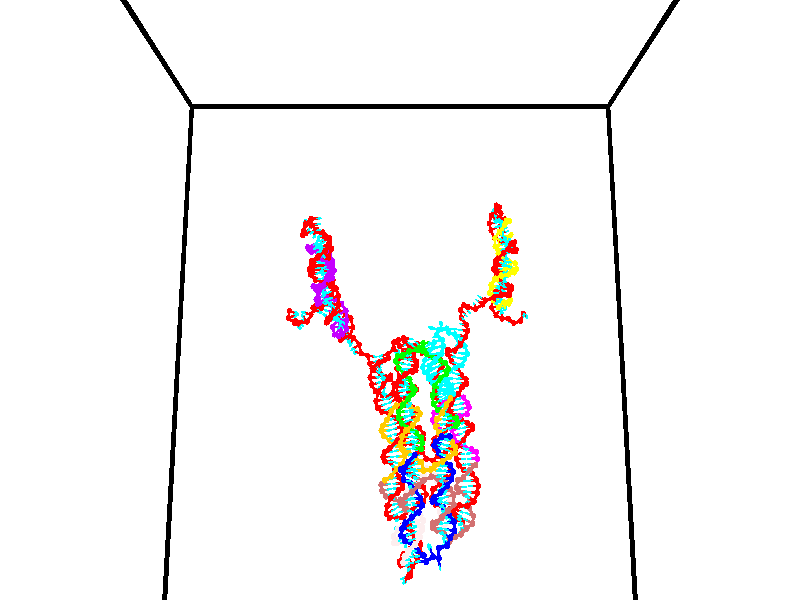 // switches for output
#declare DRAW_BASES = 1; // possible values are 0, 1; only relevant for DNA ribbons
#declare DRAW_BASES_TYPE = 3; // possible values are 1, 2, 3; only relevant for DNA ribbons
#declare DRAW_FOG = 0; // set to 1 to enable fog

#include "colors.inc"

#include "transforms.inc"
background { rgb <1, 1, 1>}

#default {
   normal{
       ripples 0.25
       frequency 0.20
       turbulence 0.2
       lambda 5
   }
	finish {
		phong 0.1
		phong_size 40.
	}
}

// original window dimensions: 1024x640


// camera settings

camera {
	sky <0, 0.179814, -0.983701>
	up <0, 0.179814, -0.983701>
	right 1.6 * <1, 0, 0>
	location <35, 94.9851, 44.8844>
	look_at <35, 29.7336, 32.9568>
	direction <0, -65.2515, -11.9276>
	angle 67.0682
}


# declare cpy_camera_pos = <35, 94.9851, 44.8844>;
# if (DRAW_FOG = 1)
fog {
	fog_type 2
	up vnormalize(cpy_camera_pos)
	color rgbt<1,1,1,0.3>
	distance 1e-5
	fog_alt 3e-3
	fog_offset 56
}
# end


// LIGHTS

# declare lum = 6;
global_settings {
	ambient_light rgb lum * <0.05, 0.05, 0.05>
	max_trace_level 15
}# declare cpy_direct_light_amount = 0.25;
light_source
{	1000 * <-1, -1.16352, -0.803886>,
	rgb lum * cpy_direct_light_amount
	parallel
}

light_source
{	1000 * <1, 1.16352, 0.803886>,
	rgb lum * cpy_direct_light_amount
	parallel
}

// strand 0

// nucleotide -1

// particle -1
sphere {
	<23.851042, 34.922970, 34.821854> 0.250000
	pigment { color rgbt <1,0,0,0> }
	no_shadow
}
cylinder {
	<24.222349, 34.865189, 34.958939>,  <24.445133, 34.830521, 35.041191>, 0.100000
	pigment { color rgbt <1,0,0,0> }
	no_shadow
}
cylinder {
	<24.222349, 34.865189, 34.958939>,  <23.851042, 34.922970, 34.821854>, 0.100000
	pigment { color rgbt <1,0,0,0> }
	no_shadow
}

// particle -1
sphere {
	<24.222349, 34.865189, 34.958939> 0.100000
	pigment { color rgbt <1,0,0,0> }
	no_shadow
}
sphere {
	0, 1
	scale<0.080000,0.200000,0.300000>
	matrix <0.009728, 0.930604, 0.365898,
		-0.371789, -0.336317, 0.865254,
		0.928266, -0.144454, 0.342717,
		24.500830, 34.821854, 35.061752>
	pigment { color rgbt <0,1,1,0> }
	no_shadow
}
cylinder {
	<23.817833, 35.197334, 35.468227>,  <23.851042, 34.922970, 34.821854>, 0.130000
	pigment { color rgbt <1,0,0,0> }
	no_shadow
}

// nucleotide -1

// particle -1
sphere {
	<23.817833, 35.197334, 35.468227> 0.250000
	pigment { color rgbt <1,0,0,0> }
	no_shadow
}
cylinder {
	<24.198236, 35.195431, 35.344578>,  <24.426479, 35.194290, 35.270390>, 0.100000
	pigment { color rgbt <1,0,0,0> }
	no_shadow
}
cylinder {
	<24.198236, 35.195431, 35.344578>,  <23.817833, 35.197334, 35.468227>, 0.100000
	pigment { color rgbt <1,0,0,0> }
	no_shadow
}

// particle -1
sphere {
	<24.198236, 35.195431, 35.344578> 0.100000
	pigment { color rgbt <1,0,0,0> }
	no_shadow
}
sphere {
	0, 1
	scale<0.080000,0.200000,0.300000>
	matrix <0.011713, 0.999718, 0.020644,
		0.308937, -0.023254, 0.950798,
		0.951010, -0.004759, -0.309123,
		24.483540, 35.194004, 35.251842>
	pigment { color rgbt <0,1,1,0> }
	no_shadow
}
cylinder {
	<24.409834, 34.949413, 35.883709>,  <23.817833, 35.197334, 35.468227>, 0.130000
	pigment { color rgbt <1,0,0,0> }
	no_shadow
}

// nucleotide -1

// particle -1
sphere {
	<24.409834, 34.949413, 35.883709> 0.250000
	pigment { color rgbt <1,0,0,0> }
	no_shadow
}
cylinder {
	<24.706234, 35.096836, 36.108238>,  <24.884073, 35.185291, 36.242954>, 0.100000
	pigment { color rgbt <1,0,0,0> }
	no_shadow
}
cylinder {
	<24.706234, 35.096836, 36.108238>,  <24.409834, 34.949413, 35.883709>, 0.100000
	pigment { color rgbt <1,0,0,0> }
	no_shadow
}

// particle -1
sphere {
	<24.706234, 35.096836, 36.108238> 0.100000
	pigment { color rgbt <1,0,0,0> }
	no_shadow
}
sphere {
	0, 1
	scale<0.080000,0.200000,0.300000>
	matrix <0.106604, 0.760751, -0.640229,
		-0.662990, 0.534249, 0.524426,
		0.740999, 0.368560, 0.561323,
		24.928534, 35.207405, 36.276634>
	pigment { color rgbt <0,1,1,0> }
	no_shadow
}
cylinder {
	<24.616198, 35.772720, 35.807953>,  <24.409834, 34.949413, 35.883709>, 0.130000
	pigment { color rgbt <1,0,0,0> }
	no_shadow
}

// nucleotide -1

// particle -1
sphere {
	<24.616198, 35.772720, 35.807953> 0.250000
	pigment { color rgbt <1,0,0,0> }
	no_shadow
}
cylinder {
	<24.919582, 35.555172, 35.951588>,  <25.101614, 35.424644, 36.037769>, 0.100000
	pigment { color rgbt <1,0,0,0> }
	no_shadow
}
cylinder {
	<24.919582, 35.555172, 35.951588>,  <24.616198, 35.772720, 35.807953>, 0.100000
	pigment { color rgbt <1,0,0,0> }
	no_shadow
}

// particle -1
sphere {
	<24.919582, 35.555172, 35.951588> 0.100000
	pigment { color rgbt <1,0,0,0> }
	no_shadow
}
sphere {
	0, 1
	scale<0.080000,0.200000,0.300000>
	matrix <0.640915, 0.522571, -0.562270,
		0.118153, 0.656604, 0.744924,
		0.758464, -0.543867, 0.359084,
		25.147121, 35.392014, 36.059311>
	pigment { color rgbt <0,1,1,0> }
	no_shadow
}
cylinder {
	<25.119846, 36.291248, 36.036835>,  <24.616198, 35.772720, 35.807953>, 0.130000
	pigment { color rgbt <1,0,0,0> }
	no_shadow
}

// nucleotide -1

// particle -1
sphere {
	<25.119846, 36.291248, 36.036835> 0.250000
	pigment { color rgbt <1,0,0,0> }
	no_shadow
}
cylinder {
	<25.226622, 35.933292, 35.893768>,  <25.290686, 35.718521, 35.807930>, 0.100000
	pigment { color rgbt <1,0,0,0> }
	no_shadow
}
cylinder {
	<25.226622, 35.933292, 35.893768>,  <25.119846, 36.291248, 36.036835>, 0.100000
	pigment { color rgbt <1,0,0,0> }
	no_shadow
}

// particle -1
sphere {
	<25.226622, 35.933292, 35.893768> 0.100000
	pigment { color rgbt <1,0,0,0> }
	no_shadow
}
sphere {
	0, 1
	scale<0.080000,0.200000,0.300000>
	matrix <0.480800, 0.445306, -0.755337,
		0.835210, 0.029663, 0.549130,
		0.266936, -0.894887, -0.357662,
		25.306702, 35.664825, 35.786469>
	pigment { color rgbt <0,1,1,0> }
	no_shadow
}
cylinder {
	<25.847651, 36.031128, 35.931717>,  <25.119846, 36.291248, 36.036835>, 0.130000
	pigment { color rgbt <1,0,0,0> }
	no_shadow
}

// nucleotide -1

// particle -1
sphere {
	<25.847651, 36.031128, 35.931717> 0.250000
	pigment { color rgbt <1,0,0,0> }
	no_shadow
}
cylinder {
	<25.585705, 35.911240, 35.654205>,  <25.428537, 35.839306, 35.487698>, 0.100000
	pigment { color rgbt <1,0,0,0> }
	no_shadow
}
cylinder {
	<25.585705, 35.911240, 35.654205>,  <25.847651, 36.031128, 35.931717>, 0.100000
	pigment { color rgbt <1,0,0,0> }
	no_shadow
}

// particle -1
sphere {
	<25.585705, 35.911240, 35.654205> 0.100000
	pigment { color rgbt <1,0,0,0> }
	no_shadow
}
sphere {
	0, 1
	scale<0.080000,0.200000,0.300000>
	matrix <0.408432, 0.632034, -0.658572,
		0.635876, -0.714633, -0.291480,
		-0.654862, -0.299720, -0.693774,
		25.389246, 35.821323, 35.446072>
	pigment { color rgbt <0,1,1,0> }
	no_shadow
}
cylinder {
	<26.186649, 35.940056, 35.318649>,  <25.847651, 36.031128, 35.931717>, 0.130000
	pigment { color rgbt <1,0,0,0> }
	no_shadow
}

// nucleotide -1

// particle -1
sphere {
	<26.186649, 35.940056, 35.318649> 0.250000
	pigment { color rgbt <1,0,0,0> }
	no_shadow
}
cylinder {
	<25.809223, 36.048939, 35.243187>,  <25.582767, 36.114269, 35.197910>, 0.100000
	pigment { color rgbt <1,0,0,0> }
	no_shadow
}
cylinder {
	<25.809223, 36.048939, 35.243187>,  <26.186649, 35.940056, 35.318649>, 0.100000
	pigment { color rgbt <1,0,0,0> }
	no_shadow
}

// particle -1
sphere {
	<25.809223, 36.048939, 35.243187> 0.100000
	pigment { color rgbt <1,0,0,0> }
	no_shadow
}
sphere {
	0, 1
	scale<0.080000,0.200000,0.300000>
	matrix <0.328150, 0.691407, -0.643642,
		-0.044763, -0.669225, -0.741710,
		-0.943564, 0.272204, -0.188656,
		25.526154, 36.130600, 35.186588>
	pigment { color rgbt <0,1,1,0> }
	no_shadow
}
cylinder {
	<26.553234, 36.508644, 35.009010>,  <26.186649, 35.940056, 35.318649>, 0.130000
	pigment { color rgbt <1,0,0,0> }
	no_shadow
}

// nucleotide -1

// particle -1
sphere {
	<26.553234, 36.508644, 35.009010> 0.250000
	pigment { color rgbt <1,0,0,0> }
	no_shadow
}
cylinder {
	<26.908398, 36.631077, 35.146374>,  <27.121496, 36.704536, 35.228790>, 0.100000
	pigment { color rgbt <1,0,0,0> }
	no_shadow
}
cylinder {
	<26.908398, 36.631077, 35.146374>,  <26.553234, 36.508644, 35.009010>, 0.100000
	pigment { color rgbt <1,0,0,0> }
	no_shadow
}

// particle -1
sphere {
	<26.908398, 36.631077, 35.146374> 0.100000
	pigment { color rgbt <1,0,0,0> }
	no_shadow
}
sphere {
	0, 1
	scale<0.080000,0.200000,0.300000>
	matrix <0.065820, 0.654293, -0.753371,
		-0.455282, 0.691530, 0.560808,
		0.887911, 0.306084, 0.343404,
		27.174770, 36.722900, 35.249393>
	pigment { color rgbt <0,1,1,0> }
	no_shadow
}
cylinder {
	<26.546263, 37.179577, 34.949123>,  <26.553234, 36.508644, 35.009010>, 0.130000
	pigment { color rgbt <1,0,0,0> }
	no_shadow
}

// nucleotide -1

// particle -1
sphere {
	<26.546263, 37.179577, 34.949123> 0.250000
	pigment { color rgbt <1,0,0,0> }
	no_shadow
}
cylinder {
	<26.937178, 37.133518, 35.020287>,  <27.171726, 37.105885, 35.062984>, 0.100000
	pigment { color rgbt <1,0,0,0> }
	no_shadow
}
cylinder {
	<26.937178, 37.133518, 35.020287>,  <26.546263, 37.179577, 34.949123>, 0.100000
	pigment { color rgbt <1,0,0,0> }
	no_shadow
}

// particle -1
sphere {
	<26.937178, 37.133518, 35.020287> 0.100000
	pigment { color rgbt <1,0,0,0> }
	no_shadow
}
sphere {
	0, 1
	scale<0.080000,0.200000,0.300000>
	matrix <0.210712, 0.617546, -0.757785,
		-0.022613, 0.778061, 0.627781,
		0.977287, -0.115145, 0.177912,
		27.230364, 37.098976, 35.073662>
	pigment { color rgbt <0,1,1,0> }
	no_shadow
}
cylinder {
	<26.871620, 37.884521, 34.963619>,  <26.546263, 37.179577, 34.949123>, 0.130000
	pigment { color rgbt <1,0,0,0> }
	no_shadow
}

// nucleotide -1

// particle -1
sphere {
	<26.871620, 37.884521, 34.963619> 0.250000
	pigment { color rgbt <1,0,0,0> }
	no_shadow
}
cylinder {
	<27.149378, 37.607738, 34.884613>,  <27.316032, 37.441669, 34.837212>, 0.100000
	pigment { color rgbt <1,0,0,0> }
	no_shadow
}
cylinder {
	<27.149378, 37.607738, 34.884613>,  <26.871620, 37.884521, 34.963619>, 0.100000
	pigment { color rgbt <1,0,0,0> }
	no_shadow
}

// particle -1
sphere {
	<27.149378, 37.607738, 34.884613> 0.100000
	pigment { color rgbt <1,0,0,0> }
	no_shadow
}
sphere {
	0, 1
	scale<0.080000,0.200000,0.300000>
	matrix <0.367886, 0.577266, -0.728988,
		0.618445, 0.433544, 0.655412,
		0.694395, -0.691956, -0.197513,
		27.357697, 37.400150, 34.825359>
	pigment { color rgbt <0,1,1,0> }
	no_shadow
}
cylinder {
	<27.485111, 38.198502, 35.147434>,  <26.871620, 37.884521, 34.963619>, 0.130000
	pigment { color rgbt <1,0,0,0> }
	no_shadow
}

// nucleotide -1

// particle -1
sphere {
	<27.485111, 38.198502, 35.147434> 0.250000
	pigment { color rgbt <1,0,0,0> }
	no_shadow
}
cylinder {
	<27.537516, 37.912804, 34.872425>,  <27.568958, 37.741386, 34.707420>, 0.100000
	pigment { color rgbt <1,0,0,0> }
	no_shadow
}
cylinder {
	<27.537516, 37.912804, 34.872425>,  <27.485111, 38.198502, 35.147434>, 0.100000
	pigment { color rgbt <1,0,0,0> }
	no_shadow
}

// particle -1
sphere {
	<27.537516, 37.912804, 34.872425> 0.100000
	pigment { color rgbt <1,0,0,0> }
	no_shadow
}
sphere {
	0, 1
	scale<0.080000,0.200000,0.300000>
	matrix <0.200751, 0.698249, -0.687130,
		0.970843, -0.048001, 0.234862,
		0.131009, -0.714244, -0.687526,
		27.576818, 37.698532, 34.666168>
	pigment { color rgbt <0,1,1,0> }
	no_shadow
}
cylinder {
	<28.033249, 38.404564, 34.751225>,  <27.485111, 38.198502, 35.147434>, 0.130000
	pigment { color rgbt <1,0,0,0> }
	no_shadow
}

// nucleotide -1

// particle -1
sphere {
	<28.033249, 38.404564, 34.751225> 0.250000
	pigment { color rgbt <1,0,0,0> }
	no_shadow
}
cylinder {
	<27.910835, 38.116039, 34.502693>,  <27.837387, 37.942924, 34.353573>, 0.100000
	pigment { color rgbt <1,0,0,0> }
	no_shadow
}
cylinder {
	<27.910835, 38.116039, 34.502693>,  <28.033249, 38.404564, 34.751225>, 0.100000
	pigment { color rgbt <1,0,0,0> }
	no_shadow
}

// particle -1
sphere {
	<27.910835, 38.116039, 34.502693> 0.100000
	pigment { color rgbt <1,0,0,0> }
	no_shadow
}
sphere {
	0, 1
	scale<0.080000,0.200000,0.300000>
	matrix <0.154433, 0.606389, -0.780027,
		0.939412, -0.334668, -0.074181,
		-0.306033, -0.721311, -0.621333,
		27.819025, 37.899647, 34.316292>
	pigment { color rgbt <0,1,1,0> }
	no_shadow
}
cylinder {
	<28.455845, 38.389923, 34.154850>,  <28.033249, 38.404564, 34.751225>, 0.130000
	pigment { color rgbt <1,0,0,0> }
	no_shadow
}

// nucleotide -1

// particle -1
sphere {
	<28.455845, 38.389923, 34.154850> 0.250000
	pigment { color rgbt <1,0,0,0> }
	no_shadow
}
cylinder {
	<28.157927, 38.171230, 34.001820>,  <27.979176, 38.040016, 33.910000>, 0.100000
	pigment { color rgbt <1,0,0,0> }
	no_shadow
}
cylinder {
	<28.157927, 38.171230, 34.001820>,  <28.455845, 38.389923, 34.154850>, 0.100000
	pigment { color rgbt <1,0,0,0> }
	no_shadow
}

// particle -1
sphere {
	<28.157927, 38.171230, 34.001820> 0.100000
	pigment { color rgbt <1,0,0,0> }
	no_shadow
}
sphere {
	0, 1
	scale<0.080000,0.200000,0.300000>
	matrix <0.055464, 0.520622, -0.851984,
		0.664984, -0.655773, -0.357433,
		-0.744795, -0.546731, -0.382577,
		27.934488, 38.007210, 33.887047>
	pigment { color rgbt <0,1,1,0> }
	no_shadow
}
cylinder {
	<28.697836, 38.100208, 33.537067>,  <28.455845, 38.389923, 34.154850>, 0.130000
	pigment { color rgbt <1,0,0,0> }
	no_shadow
}

// nucleotide -1

// particle -1
sphere {
	<28.697836, 38.100208, 33.537067> 0.250000
	pigment { color rgbt <1,0,0,0> }
	no_shadow
}
cylinder {
	<28.298008, 38.103893, 33.525963>,  <28.058111, 38.106102, 33.519302>, 0.100000
	pigment { color rgbt <1,0,0,0> }
	no_shadow
}
cylinder {
	<28.298008, 38.103893, 33.525963>,  <28.697836, 38.100208, 33.537067>, 0.100000
	pigment { color rgbt <1,0,0,0> }
	no_shadow
}

// particle -1
sphere {
	<28.298008, 38.103893, 33.525963> 0.100000
	pigment { color rgbt <1,0,0,0> }
	no_shadow
}
sphere {
	0, 1
	scale<0.080000,0.200000,0.300000>
	matrix <0.028929, 0.450915, -0.892098,
		0.004300, -0.892519, -0.450989,
		-0.999572, 0.009210, -0.027759,
		27.998137, 38.106655, 33.517635>
	pigment { color rgbt <0,1,1,0> }
	no_shadow
}
cylinder {
	<28.540598, 37.986359, 32.818611>,  <28.697836, 38.100208, 33.537067>, 0.130000
	pigment { color rgbt <1,0,0,0> }
	no_shadow
}

// nucleotide -1

// particle -1
sphere {
	<28.540598, 37.986359, 32.818611> 0.250000
	pigment { color rgbt <1,0,0,0> }
	no_shadow
}
cylinder {
	<28.212646, 38.139946, 32.988491>,  <28.015877, 38.232098, 33.090420>, 0.100000
	pigment { color rgbt <1,0,0,0> }
	no_shadow
}
cylinder {
	<28.212646, 38.139946, 32.988491>,  <28.540598, 37.986359, 32.818611>, 0.100000
	pigment { color rgbt <1,0,0,0> }
	no_shadow
}

// particle -1
sphere {
	<28.212646, 38.139946, 32.988491> 0.100000
	pigment { color rgbt <1,0,0,0> }
	no_shadow
}
sphere {
	0, 1
	scale<0.080000,0.200000,0.300000>
	matrix <-0.247453, 0.431283, -0.867619,
		-0.516302, -0.816435, -0.258586,
		-0.819877, 0.383966, 0.424701,
		27.966682, 38.255135, 33.115902>
	pigment { color rgbt <0,1,1,0> }
	no_shadow
}
cylinder {
	<28.055893, 38.083435, 32.201687>,  <28.540598, 37.986359, 32.818611>, 0.130000
	pigment { color rgbt <1,0,0,0> }
	no_shadow
}

// nucleotide -1

// particle -1
sphere {
	<28.055893, 38.083435, 32.201687> 0.250000
	pigment { color rgbt <1,0,0,0> }
	no_shadow
}
cylinder {
	<27.912533, 38.292179, 32.511322>,  <27.826517, 38.417423, 32.697105>, 0.100000
	pigment { color rgbt <1,0,0,0> }
	no_shadow
}
cylinder {
	<27.912533, 38.292179, 32.511322>,  <28.055893, 38.083435, 32.201687>, 0.100000
	pigment { color rgbt <1,0,0,0> }
	no_shadow
}

// particle -1
sphere {
	<27.912533, 38.292179, 32.511322> 0.100000
	pigment { color rgbt <1,0,0,0> }
	no_shadow
}
sphere {
	0, 1
	scale<0.080000,0.200000,0.300000>
	matrix <-0.333788, 0.702733, -0.628293,
		-0.871858, -0.483562, -0.077669,
		-0.358399, 0.521857, 0.774090,
		27.805014, 38.448734, 32.743549>
	pigment { color rgbt <0,1,1,0> }
	no_shadow
}
cylinder {
	<27.431597, 38.260700, 31.979351>,  <28.055893, 38.083435, 32.201687>, 0.130000
	pigment { color rgbt <1,0,0,0> }
	no_shadow
}

// nucleotide -1

// particle -1
sphere {
	<27.431597, 38.260700, 31.979351> 0.250000
	pigment { color rgbt <1,0,0,0> }
	no_shadow
}
cylinder {
	<27.537474, 38.512653, 32.271427>,  <27.601000, 38.663826, 32.446674>, 0.100000
	pigment { color rgbt <1,0,0,0> }
	no_shadow
}
cylinder {
	<27.537474, 38.512653, 32.271427>,  <27.431597, 38.260700, 31.979351>, 0.100000
	pigment { color rgbt <1,0,0,0> }
	no_shadow
}

// particle -1
sphere {
	<27.537474, 38.512653, 32.271427> 0.100000
	pigment { color rgbt <1,0,0,0> }
	no_shadow
}
sphere {
	0, 1
	scale<0.080000,0.200000,0.300000>
	matrix <-0.284248, 0.774520, -0.565085,
		-0.921488, -0.057981, 0.384055,
		0.264693, 0.629886, 0.730192,
		27.616882, 38.701618, 32.490486>
	pigment { color rgbt <0,1,1,0> }
	no_shadow
}
cylinder {
	<26.943830, 38.855991, 32.024555>,  <27.431597, 38.260700, 31.979351>, 0.130000
	pigment { color rgbt <1,0,0,0> }
	no_shadow
}

// nucleotide -1

// particle -1
sphere {
	<26.943830, 38.855991, 32.024555> 0.250000
	pigment { color rgbt <1,0,0,0> }
	no_shadow
}
cylinder {
	<27.292498, 38.969028, 32.184723>,  <27.501698, 39.036850, 32.280823>, 0.100000
	pigment { color rgbt <1,0,0,0> }
	no_shadow
}
cylinder {
	<27.292498, 38.969028, 32.184723>,  <26.943830, 38.855991, 32.024555>, 0.100000
	pigment { color rgbt <1,0,0,0> }
	no_shadow
}

// particle -1
sphere {
	<27.292498, 38.969028, 32.184723> 0.100000
	pigment { color rgbt <1,0,0,0> }
	no_shadow
}
sphere {
	0, 1
	scale<0.080000,0.200000,0.300000>
	matrix <0.029336, 0.785467, -0.618208,
		-0.489220, 0.550618, 0.676375,
		0.871667, 0.282597, 0.400419,
		27.553997, 39.053806, 32.304848>
	pigment { color rgbt <0,1,1,0> }
	no_shadow
}
cylinder {
	<26.789398, 39.492855, 32.353809>,  <26.943830, 38.855991, 32.024555>, 0.130000
	pigment { color rgbt <1,0,0,0> }
	no_shadow
}

// nucleotide -1

// particle -1
sphere {
	<26.789398, 39.492855, 32.353809> 0.250000
	pigment { color rgbt <1,0,0,0> }
	no_shadow
}
cylinder {
	<27.181126, 39.456280, 32.281612>,  <27.416162, 39.434334, 32.238293>, 0.100000
	pigment { color rgbt <1,0,0,0> }
	no_shadow
}
cylinder {
	<27.181126, 39.456280, 32.281612>,  <26.789398, 39.492855, 32.353809>, 0.100000
	pigment { color rgbt <1,0,0,0> }
	no_shadow
}

// particle -1
sphere {
	<27.181126, 39.456280, 32.281612> 0.100000
	pigment { color rgbt <1,0,0,0> }
	no_shadow
}
sphere {
	0, 1
	scale<0.080000,0.200000,0.300000>
	matrix <0.038563, 0.960063, -0.277114,
		0.198625, 0.264422, 0.943731,
		0.979316, -0.091434, -0.180496,
		27.474920, 39.428848, 32.227463>
	pigment { color rgbt <0,1,1,0> }
	no_shadow
}
cylinder {
	<26.956390, 40.159252, 32.145523>,  <26.789398, 39.492855, 32.353809>, 0.130000
	pigment { color rgbt <1,0,0,0> }
	no_shadow
}

// nucleotide -1

// particle -1
sphere {
	<26.956390, 40.159252, 32.145523> 0.250000
	pigment { color rgbt <1,0,0,0> }
	no_shadow
}
cylinder {
	<27.308676, 39.985123, 32.070869>,  <27.520048, 39.880646, 32.026077>, 0.100000
	pigment { color rgbt <1,0,0,0> }
	no_shadow
}
cylinder {
	<27.308676, 39.985123, 32.070869>,  <26.956390, 40.159252, 32.145523>, 0.100000
	pigment { color rgbt <1,0,0,0> }
	no_shadow
}

// particle -1
sphere {
	<27.308676, 39.985123, 32.070869> 0.100000
	pigment { color rgbt <1,0,0,0> }
	no_shadow
}
sphere {
	0, 1
	scale<0.080000,0.200000,0.300000>
	matrix <0.317202, 0.834720, -0.450140,
		0.351744, 0.337245, 0.873236,
		0.880715, -0.435326, -0.186632,
		27.572891, 39.854527, 32.014881>
	pigment { color rgbt <0,1,1,0> }
	no_shadow
}
cylinder {
	<27.465420, 40.594227, 32.409492>,  <26.956390, 40.159252, 32.145523>, 0.130000
	pigment { color rgbt <1,0,0,0> }
	no_shadow
}

// nucleotide -1

// particle -1
sphere {
	<27.465420, 40.594227, 32.409492> 0.250000
	pigment { color rgbt <1,0,0,0> }
	no_shadow
}
cylinder {
	<27.608437, 40.378235, 32.104710>,  <27.694246, 40.248638, 31.921839>, 0.100000
	pigment { color rgbt <1,0,0,0> }
	no_shadow
}
cylinder {
	<27.608437, 40.378235, 32.104710>,  <27.465420, 40.594227, 32.409492>, 0.100000
	pigment { color rgbt <1,0,0,0> }
	no_shadow
}

// particle -1
sphere {
	<27.608437, 40.378235, 32.104710> 0.100000
	pigment { color rgbt <1,0,0,0> }
	no_shadow
}
sphere {
	0, 1
	scale<0.080000,0.200000,0.300000>
	matrix <0.287598, 0.839907, -0.460265,
		0.888510, -0.054573, 0.455601,
		0.357544, -0.539980, -0.761961,
		27.715700, 40.216240, 31.876122>
	pigment { color rgbt <0,1,1,0> }
	no_shadow
}
cylinder {
	<27.923571, 41.060043, 32.196098>,  <27.465420, 40.594227, 32.409492>, 0.130000
	pigment { color rgbt <1,0,0,0> }
	no_shadow
}

// nucleotide -1

// particle -1
sphere {
	<27.923571, 41.060043, 32.196098> 0.250000
	pigment { color rgbt <1,0,0,0> }
	no_shadow
}
cylinder {
	<27.917862, 40.789936, 31.901125>,  <27.914436, 40.627872, 31.724140>, 0.100000
	pigment { color rgbt <1,0,0,0> }
	no_shadow
}
cylinder {
	<27.917862, 40.789936, 31.901125>,  <27.923571, 41.060043, 32.196098>, 0.100000
	pigment { color rgbt <1,0,0,0> }
	no_shadow
}

// particle -1
sphere {
	<27.917862, 40.789936, 31.901125> 0.100000
	pigment { color rgbt <1,0,0,0> }
	no_shadow
}
sphere {
	0, 1
	scale<0.080000,0.200000,0.300000>
	matrix <0.025102, 0.737038, -0.675386,
		0.999583, -0.028150, 0.006432,
		-0.014271, -0.675265, -0.737437,
		27.913580, 40.587357, 31.679893>
	pigment { color rgbt <0,1,1,0> }
	no_shadow
}
cylinder {
	<28.460752, 41.207787, 31.750341>,  <27.923571, 41.060043, 32.196098>, 0.130000
	pigment { color rgbt <1,0,0,0> }
	no_shadow
}

// nucleotide -1

// particle -1
sphere {
	<28.460752, 41.207787, 31.750341> 0.250000
	pigment { color rgbt <1,0,0,0> }
	no_shadow
}
cylinder {
	<28.216654, 41.006611, 31.505507>,  <28.070194, 40.885906, 31.358606>, 0.100000
	pigment { color rgbt <1,0,0,0> }
	no_shadow
}
cylinder {
	<28.216654, 41.006611, 31.505507>,  <28.460752, 41.207787, 31.750341>, 0.100000
	pigment { color rgbt <1,0,0,0> }
	no_shadow
}

// particle -1
sphere {
	<28.216654, 41.006611, 31.505507> 0.100000
	pigment { color rgbt <1,0,0,0> }
	no_shadow
}
sphere {
	0, 1
	scale<0.080000,0.200000,0.300000>
	matrix <0.026469, 0.759254, -0.650256,
		0.791769, -0.413018, -0.450020,
		-0.610247, -0.502941, -0.612086,
		28.033581, 40.855728, 31.321880>
	pigment { color rgbt <0,1,1,0> }
	no_shadow
}
cylinder {
	<28.738903, 41.345459, 31.098799>,  <28.460752, 41.207787, 31.750341>, 0.130000
	pigment { color rgbt <1,0,0,0> }
	no_shadow
}

// nucleotide -1

// particle -1
sphere {
	<28.738903, 41.345459, 31.098799> 0.250000
	pigment { color rgbt <1,0,0,0> }
	no_shadow
}
cylinder {
	<28.372063, 41.198837, 31.036104>,  <28.151958, 41.110867, 30.998487>, 0.100000
	pigment { color rgbt <1,0,0,0> }
	no_shadow
}
cylinder {
	<28.372063, 41.198837, 31.036104>,  <28.738903, 41.345459, 31.098799>, 0.100000
	pigment { color rgbt <1,0,0,0> }
	no_shadow
}

// particle -1
sphere {
	<28.372063, 41.198837, 31.036104> 0.100000
	pigment { color rgbt <1,0,0,0> }
	no_shadow
}
sphere {
	0, 1
	scale<0.080000,0.200000,0.300000>
	matrix <-0.131580, 0.649457, -0.748928,
		0.376313, -0.666219, -0.643848,
		-0.917101, -0.366549, -0.156738,
		28.096931, 41.088871, 30.989082>
	pigment { color rgbt <0,1,1,0> }
	no_shadow
}
cylinder {
	<28.555624, 41.541367, 30.297003>,  <28.738903, 41.345459, 31.098799>, 0.130000
	pigment { color rgbt <1,0,0,0> }
	no_shadow
}

// nucleotide -1

// particle -1
sphere {
	<28.555624, 41.541367, 30.297003> 0.250000
	pigment { color rgbt <1,0,0,0> }
	no_shadow
}
cylinder {
	<28.202074, 41.477272, 30.472771>,  <27.989944, 41.438816, 30.578232>, 0.100000
	pigment { color rgbt <1,0,0,0> }
	no_shadow
}
cylinder {
	<28.202074, 41.477272, 30.472771>,  <28.555624, 41.541367, 30.297003>, 0.100000
	pigment { color rgbt <1,0,0,0> }
	no_shadow
}

// particle -1
sphere {
	<28.202074, 41.477272, 30.472771> 0.100000
	pigment { color rgbt <1,0,0,0> }
	no_shadow
}
sphere {
	0, 1
	scale<0.080000,0.200000,0.300000>
	matrix <-0.375982, 0.802247, -0.463721,
		-0.278216, -0.575085, -0.769333,
		-0.883874, -0.160241, 0.439420,
		27.936913, 41.429199, 30.604597>
	pigment { color rgbt <0,1,1,0> }
	no_shadow
}
cylinder {
	<27.953938, 41.658684, 29.913935>,  <28.555624, 41.541367, 30.297003>, 0.130000
	pigment { color rgbt <1,0,0,0> }
	no_shadow
}

// nucleotide -1

// particle -1
sphere {
	<27.953938, 41.658684, 29.913935> 0.250000
	pigment { color rgbt <1,0,0,0> }
	no_shadow
}
cylinder {
	<27.737249, 41.755547, 30.235905>,  <27.607237, 41.813663, 30.429087>, 0.100000
	pigment { color rgbt <1,0,0,0> }
	no_shadow
}
cylinder {
	<27.737249, 41.755547, 30.235905>,  <27.953938, 41.658684, 29.913935>, 0.100000
	pigment { color rgbt <1,0,0,0> }
	no_shadow
}

// particle -1
sphere {
	<27.737249, 41.755547, 30.235905> 0.100000
	pigment { color rgbt <1,0,0,0> }
	no_shadow
}
sphere {
	0, 1
	scale<0.080000,0.200000,0.300000>
	matrix <-0.545562, 0.627204, -0.555857,
		-0.639456, -0.740253, -0.207657,
		-0.541718, 0.242157, 0.804923,
		27.574734, 41.828194, 30.477381>
	pigment { color rgbt <0,1,1,0> }
	no_shadow
}
cylinder {
	<27.180567, 41.516136, 29.826717>,  <27.953938, 41.658684, 29.913935>, 0.130000
	pigment { color rgbt <1,0,0,0> }
	no_shadow
}

// nucleotide -1

// particle -1
sphere {
	<27.180567, 41.516136, 29.826717> 0.250000
	pigment { color rgbt <1,0,0,0> }
	no_shadow
}
cylinder {
	<27.217142, 41.802914, 30.103163>,  <27.239088, 41.974979, 30.269030>, 0.100000
	pigment { color rgbt <1,0,0,0> }
	no_shadow
}
cylinder {
	<27.217142, 41.802914, 30.103163>,  <27.180567, 41.516136, 29.826717>, 0.100000
	pigment { color rgbt <1,0,0,0> }
	no_shadow
}

// particle -1
sphere {
	<27.217142, 41.802914, 30.103163> 0.100000
	pigment { color rgbt <1,0,0,0> }
	no_shadow
}
sphere {
	0, 1
	scale<0.080000,0.200000,0.300000>
	matrix <-0.382544, 0.666056, -0.640336,
		-0.919401, -0.205830, 0.335164,
		0.091438, 0.716941, 0.691112,
		27.244574, 42.017998, 30.310495>
	pigment { color rgbt <0,1,1,0> }
	no_shadow
}
cylinder {
	<26.430296, 41.825005, 29.987400>,  <27.180567, 41.516136, 29.826717>, 0.130000
	pigment { color rgbt <1,0,0,0> }
	no_shadow
}

// nucleotide -1

// particle -1
sphere {
	<26.430296, 41.825005, 29.987400> 0.250000
	pigment { color rgbt <1,0,0,0> }
	no_shadow
}
cylinder {
	<26.744291, 42.064930, 30.049395>,  <26.932690, 42.208885, 30.086592>, 0.100000
	pigment { color rgbt <1,0,0,0> }
	no_shadow
}
cylinder {
	<26.744291, 42.064930, 30.049395>,  <26.430296, 41.825005, 29.987400>, 0.100000
	pigment { color rgbt <1,0,0,0> }
	no_shadow
}

// particle -1
sphere {
	<26.744291, 42.064930, 30.049395> 0.100000
	pigment { color rgbt <1,0,0,0> }
	no_shadow
}
sphere {
	0, 1
	scale<0.080000,0.200000,0.300000>
	matrix <-0.370284, 0.654842, -0.658841,
		-0.496669, 0.459796, 0.736144,
		0.784990, 0.599809, 0.154985,
		26.979788, 42.244873, 30.095890>
	pigment { color rgbt <0,1,1,0> }
	no_shadow
}
cylinder {
	<26.245905, 42.465508, 30.339930>,  <26.430296, 41.825005, 29.987400>, 0.130000
	pigment { color rgbt <1,0,0,0> }
	no_shadow
}

// nucleotide -1

// particle -1
sphere {
	<26.245905, 42.465508, 30.339930> 0.250000
	pigment { color rgbt <1,0,0,0> }
	no_shadow
}
cylinder {
	<26.557079, 42.485622, 30.089397>,  <26.743784, 42.497692, 29.939079>, 0.100000
	pigment { color rgbt <1,0,0,0> }
	no_shadow
}
cylinder {
	<26.557079, 42.485622, 30.089397>,  <26.245905, 42.465508, 30.339930>, 0.100000
	pigment { color rgbt <1,0,0,0> }
	no_shadow
}

// particle -1
sphere {
	<26.557079, 42.485622, 30.089397> 0.100000
	pigment { color rgbt <1,0,0,0> }
	no_shadow
}
sphere {
	0, 1
	scale<0.080000,0.200000,0.300000>
	matrix <-0.496312, 0.660482, -0.563416,
		0.385346, 0.749156, 0.538771,
		0.777935, 0.050289, -0.626329,
		26.790461, 42.500710, 29.901499>
	pigment { color rgbt <0,1,1,0> }
	no_shadow
}
cylinder {
	<26.428055, 43.178600, 30.238144>,  <26.245905, 42.465508, 30.339930>, 0.130000
	pigment { color rgbt <1,0,0,0> }
	no_shadow
}

// nucleotide -1

// particle -1
sphere {
	<26.428055, 43.178600, 30.238144> 0.250000
	pigment { color rgbt <1,0,0,0> }
	no_shadow
}
cylinder {
	<26.549322, 42.968800, 29.919903>,  <26.622082, 42.842918, 29.728958>, 0.100000
	pigment { color rgbt <1,0,0,0> }
	no_shadow
}
cylinder {
	<26.549322, 42.968800, 29.919903>,  <26.428055, 43.178600, 30.238144>, 0.100000
	pigment { color rgbt <1,0,0,0> }
	no_shadow
}

// particle -1
sphere {
	<26.549322, 42.968800, 29.919903> 0.100000
	pigment { color rgbt <1,0,0,0> }
	no_shadow
}
sphere {
	0, 1
	scale<0.080000,0.200000,0.300000>
	matrix <-0.497719, 0.624811, -0.601570,
		0.812628, 0.578363, -0.071633,
		0.303169, -0.524506, -0.795602,
		26.640272, 42.811447, 29.681223>
	pigment { color rgbt <0,1,1,0> }
	no_shadow
}
cylinder {
	<26.675547, 43.702499, 29.863363>,  <26.428055, 43.178600, 30.238144>, 0.130000
	pigment { color rgbt <1,0,0,0> }
	no_shadow
}

// nucleotide -1

// particle -1
sphere {
	<26.675547, 43.702499, 29.863363> 0.250000
	pigment { color rgbt <1,0,0,0> }
	no_shadow
}
cylinder {
	<26.607550, 43.393600, 29.618498>,  <26.566751, 43.208263, 29.471579>, 0.100000
	pigment { color rgbt <1,0,0,0> }
	no_shadow
}
cylinder {
	<26.607550, 43.393600, 29.618498>,  <26.675547, 43.702499, 29.863363>, 0.100000
	pigment { color rgbt <1,0,0,0> }
	no_shadow
}

// particle -1
sphere {
	<26.607550, 43.393600, 29.618498> 0.100000
	pigment { color rgbt <1,0,0,0> }
	no_shadow
}
sphere {
	0, 1
	scale<0.080000,0.200000,0.300000>
	matrix <-0.480985, 0.607204, -0.632421,
		0.860091, 0.186933, -0.474658,
		-0.169993, -0.772243, -0.612163,
		26.556551, 43.161926, 29.434849>
	pigment { color rgbt <0,1,1,0> }
	no_shadow
}
cylinder {
	<27.192352, 43.884045, 29.520809>,  <26.675547, 43.702499, 29.863363>, 0.130000
	pigment { color rgbt <1,0,0,0> }
	no_shadow
}

// nucleotide -1

// particle -1
sphere {
	<27.192352, 43.884045, 29.520809> 0.250000
	pigment { color rgbt <1,0,0,0> }
	no_shadow
}
cylinder {
	<27.549593, 43.720287, 29.446222>,  <27.763937, 43.622032, 29.401470>, 0.100000
	pigment { color rgbt <1,0,0,0> }
	no_shadow
}
cylinder {
	<27.549593, 43.720287, 29.446222>,  <27.192352, 43.884045, 29.520809>, 0.100000
	pigment { color rgbt <1,0,0,0> }
	no_shadow
}

// particle -1
sphere {
	<27.549593, 43.720287, 29.446222> 0.100000
	pigment { color rgbt <1,0,0,0> }
	no_shadow
}
sphere {
	0, 1
	scale<0.080000,0.200000,0.300000>
	matrix <0.051593, -0.318549, 0.946501,
		-0.446892, -0.854940, -0.263374,
		0.893099, -0.409395, -0.186466,
		27.817522, 43.597469, 29.390282>
	pigment { color rgbt <0,1,1,0> }
	no_shadow
}
cylinder {
	<27.095833, 43.124554, 29.762583>,  <27.192352, 43.884045, 29.520809>, 0.130000
	pigment { color rgbt <1,0,0,0> }
	no_shadow
}

// nucleotide -1

// particle -1
sphere {
	<27.095833, 43.124554, 29.762583> 0.250000
	pigment { color rgbt <1,0,0,0> }
	no_shadow
}
cylinder {
	<27.472073, 43.260201, 29.756012>,  <27.697817, 43.341587, 29.752069>, 0.100000
	pigment { color rgbt <1,0,0,0> }
	no_shadow
}
cylinder {
	<27.472073, 43.260201, 29.756012>,  <27.095833, 43.124554, 29.762583>, 0.100000
	pigment { color rgbt <1,0,0,0> }
	no_shadow
}

// particle -1
sphere {
	<27.472073, 43.260201, 29.756012> 0.100000
	pigment { color rgbt <1,0,0,0> }
	no_shadow
}
sphere {
	0, 1
	scale<0.080000,0.200000,0.300000>
	matrix <0.140695, -0.345299, 0.927887,
		0.308991, -0.875082, -0.372500,
		0.940601, 0.339117, -0.016426,
		27.754253, 43.361935, 29.751083>
	pigment { color rgbt <0,1,1,0> }
	no_shadow
}
cylinder {
	<27.540293, 42.599506, 29.995874>,  <27.095833, 43.124554, 29.762583>, 0.130000
	pigment { color rgbt <1,0,0,0> }
	no_shadow
}

// nucleotide -1

// particle -1
sphere {
	<27.540293, 42.599506, 29.995874> 0.250000
	pigment { color rgbt <1,0,0,0> }
	no_shadow
}
cylinder {
	<27.672256, 42.964504, 30.092627>,  <27.751434, 43.183502, 30.150677>, 0.100000
	pigment { color rgbt <1,0,0,0> }
	no_shadow
}
cylinder {
	<27.672256, 42.964504, 30.092627>,  <27.540293, 42.599506, 29.995874>, 0.100000
	pigment { color rgbt <1,0,0,0> }
	no_shadow
}

// particle -1
sphere {
	<27.672256, 42.964504, 30.092627> 0.100000
	pigment { color rgbt <1,0,0,0> }
	no_shadow
}
sphere {
	0, 1
	scale<0.080000,0.200000,0.300000>
	matrix <0.046690, -0.271684, 0.961253,
		0.942857, -0.305833, -0.132236,
		0.329910, 0.912499, 0.241879,
		27.771229, 43.238255, 30.165190>
	pigment { color rgbt <0,1,1,0> }
	no_shadow
}
cylinder {
	<28.184462, 42.487396, 30.448153>,  <27.540293, 42.599506, 29.995874>, 0.130000
	pigment { color rgbt <1,0,0,0> }
	no_shadow
}

// nucleotide -1

// particle -1
sphere {
	<28.184462, 42.487396, 30.448153> 0.250000
	pigment { color rgbt <1,0,0,0> }
	no_shadow
}
cylinder {
	<27.999878, 42.829754, 30.541531>,  <27.889128, 43.035168, 30.597557>, 0.100000
	pigment { color rgbt <1,0,0,0> }
	no_shadow
}
cylinder {
	<27.999878, 42.829754, 30.541531>,  <28.184462, 42.487396, 30.448153>, 0.100000
	pigment { color rgbt <1,0,0,0> }
	no_shadow
}

// particle -1
sphere {
	<27.999878, 42.829754, 30.541531> 0.100000
	pigment { color rgbt <1,0,0,0> }
	no_shadow
}
sphere {
	0, 1
	scale<0.080000,0.200000,0.300000>
	matrix <0.357661, -0.061323, 0.931836,
		0.811870, 0.513499, -0.277822,
		-0.461460, 0.855896, 0.233445,
		27.861441, 43.086521, 30.611565>
	pigment { color rgbt <0,1,1,0> }
	no_shadow
}
cylinder {
	<28.674854, 42.960472, 30.727947>,  <28.184462, 42.487396, 30.448153>, 0.130000
	pigment { color rgbt <1,0,0,0> }
	no_shadow
}

// nucleotide -1

// particle -1
sphere {
	<28.674854, 42.960472, 30.727947> 0.250000
	pigment { color rgbt <1,0,0,0> }
	no_shadow
}
cylinder {
	<28.304960, 43.045998, 30.853899>,  <28.083023, 43.097313, 30.929470>, 0.100000
	pigment { color rgbt <1,0,0,0> }
	no_shadow
}
cylinder {
	<28.304960, 43.045998, 30.853899>,  <28.674854, 42.960472, 30.727947>, 0.100000
	pigment { color rgbt <1,0,0,0> }
	no_shadow
}

// particle -1
sphere {
	<28.304960, 43.045998, 30.853899> 0.100000
	pigment { color rgbt <1,0,0,0> }
	no_shadow
}
sphere {
	0, 1
	scale<0.080000,0.200000,0.300000>
	matrix <0.308977, -0.061394, 0.949086,
		0.222260, 0.974943, -0.009291,
		-0.924734, 0.213815, 0.314881,
		28.027540, 43.110142, 30.948362>
	pigment { color rgbt <0,1,1,0> }
	no_shadow
}
cylinder {
	<28.665684, 43.348648, 31.327408>,  <28.674854, 42.960472, 30.727947>, 0.130000
	pigment { color rgbt <1,0,0,0> }
	no_shadow
}

// nucleotide -1

// particle -1
sphere {
	<28.665684, 43.348648, 31.327408> 0.250000
	pigment { color rgbt <1,0,0,0> }
	no_shadow
}
cylinder {
	<28.297491, 43.194321, 31.352253>,  <28.076576, 43.101723, 31.367159>, 0.100000
	pigment { color rgbt <1,0,0,0> }
	no_shadow
}
cylinder {
	<28.297491, 43.194321, 31.352253>,  <28.665684, 43.348648, 31.327408>, 0.100000
	pigment { color rgbt <1,0,0,0> }
	no_shadow
}

// particle -1
sphere {
	<28.297491, 43.194321, 31.352253> 0.100000
	pigment { color rgbt <1,0,0,0> }
	no_shadow
}
sphere {
	0, 1
	scale<0.080000,0.200000,0.300000>
	matrix <0.107962, -0.098315, 0.989282,
		-0.375576, 0.917322, 0.132151,
		-0.920482, -0.385818, 0.062111,
		28.021347, 43.078575, 31.370886>
	pigment { color rgbt <0,1,1,0> }
	no_shadow
}
cylinder {
	<28.440495, 43.662567, 31.881868>,  <28.665684, 43.348648, 31.327408>, 0.130000
	pigment { color rgbt <1,0,0,0> }
	no_shadow
}

// nucleotide -1

// particle -1
sphere {
	<28.440495, 43.662567, 31.881868> 0.250000
	pigment { color rgbt <1,0,0,0> }
	no_shadow
}
cylinder {
	<28.201830, 43.343910, 31.843168>,  <28.058632, 43.152718, 31.819948>, 0.100000
	pigment { color rgbt <1,0,0,0> }
	no_shadow
}
cylinder {
	<28.201830, 43.343910, 31.843168>,  <28.440495, 43.662567, 31.881868>, 0.100000
	pigment { color rgbt <1,0,0,0> }
	no_shadow
}

// particle -1
sphere {
	<28.201830, 43.343910, 31.843168> 0.100000
	pigment { color rgbt <1,0,0,0> }
	no_shadow
}
sphere {
	0, 1
	scale<0.080000,0.200000,0.300000>
	matrix <0.027910, -0.141087, 0.989604,
		-0.802008, 0.587758, 0.106415,
		-0.596661, -0.796640, -0.096748,
		28.022831, 43.104919, 31.814144>
	pigment { color rgbt <0,1,1,0> }
	no_shadow
}
cylinder {
	<27.850718, 43.769165, 32.313675>,  <28.440495, 43.662567, 31.881868>, 0.130000
	pigment { color rgbt <1,0,0,0> }
	no_shadow
}

// nucleotide -1

// particle -1
sphere {
	<27.850718, 43.769165, 32.313675> 0.250000
	pigment { color rgbt <1,0,0,0> }
	no_shadow
}
cylinder {
	<27.839327, 43.379723, 32.223087>,  <27.832493, 43.146057, 32.168736>, 0.100000
	pigment { color rgbt <1,0,0,0> }
	no_shadow
}
cylinder {
	<27.839327, 43.379723, 32.223087>,  <27.850718, 43.769165, 32.313675>, 0.100000
	pigment { color rgbt <1,0,0,0> }
	no_shadow
}

// particle -1
sphere {
	<27.839327, 43.379723, 32.223087> 0.100000
	pigment { color rgbt <1,0,0,0> }
	no_shadow
}
sphere {
	0, 1
	scale<0.080000,0.200000,0.300000>
	matrix <-0.150926, -0.219773, 0.963805,
		-0.988135, 0.061627, -0.140683,
		-0.028478, -0.973602, -0.226467,
		27.830784, 43.087643, 32.155148>
	pigment { color rgbt <0,1,1,0> }
	no_shadow
}
cylinder {
	<27.239637, 43.476910, 32.589844>,  <27.850718, 43.769165, 32.313675>, 0.130000
	pigment { color rgbt <1,0,0,0> }
	no_shadow
}

// nucleotide -1

// particle -1
sphere {
	<27.239637, 43.476910, 32.589844> 0.250000
	pigment { color rgbt <1,0,0,0> }
	no_shadow
}
cylinder {
	<27.525255, 43.200287, 32.546227>,  <27.696625, 43.034313, 32.520058>, 0.100000
	pigment { color rgbt <1,0,0,0> }
	no_shadow
}
cylinder {
	<27.525255, 43.200287, 32.546227>,  <27.239637, 43.476910, 32.589844>, 0.100000
	pigment { color rgbt <1,0,0,0> }
	no_shadow
}

// particle -1
sphere {
	<27.525255, 43.200287, 32.546227> 0.100000
	pigment { color rgbt <1,0,0,0> }
	no_shadow
}
sphere {
	0, 1
	scale<0.080000,0.200000,0.300000>
	matrix <-0.108112, -0.262802, 0.958773,
		-0.691704, -0.672817, -0.262418,
		0.714043, -0.691558, -0.109042,
		27.739468, 42.992821, 32.513515>
	pigment { color rgbt <0,1,1,0> }
	no_shadow
}
cylinder {
	<27.017874, 42.893681, 33.073761>,  <27.239637, 43.476910, 32.589844>, 0.130000
	pigment { color rgbt <1,0,0,0> }
	no_shadow
}

// nucleotide -1

// particle -1
sphere {
	<27.017874, 42.893681, 33.073761> 0.250000
	pigment { color rgbt <1,0,0,0> }
	no_shadow
}
cylinder {
	<27.390810, 42.778976, 32.985661>,  <27.614571, 42.710155, 32.932800>, 0.100000
	pigment { color rgbt <1,0,0,0> }
	no_shadow
}
cylinder {
	<27.390810, 42.778976, 32.985661>,  <27.017874, 42.893681, 33.073761>, 0.100000
	pigment { color rgbt <1,0,0,0> }
	no_shadow
}

// particle -1
sphere {
	<27.390810, 42.778976, 32.985661> 0.100000
	pigment { color rgbt <1,0,0,0> }
	no_shadow
}
sphere {
	0, 1
	scale<0.080000,0.200000,0.300000>
	matrix <0.051975, -0.496525, 0.866465,
		-0.357829, -0.819287, -0.448026,
		0.932340, -0.286760, -0.220254,
		27.670511, 42.692947, 32.919586>
	pigment { color rgbt <0,1,1,0> }
	no_shadow
}
cylinder {
	<27.001902, 42.275547, 33.303535>,  <27.017874, 42.893681, 33.073761>, 0.130000
	pigment { color rgbt <1,0,0,0> }
	no_shadow
}

// nucleotide -1

// particle -1
sphere {
	<27.001902, 42.275547, 33.303535> 0.250000
	pigment { color rgbt <1,0,0,0> }
	no_shadow
}
cylinder {
	<27.391939, 42.362709, 33.287003>,  <27.625961, 42.415005, 33.277084>, 0.100000
	pigment { color rgbt <1,0,0,0> }
	no_shadow
}
cylinder {
	<27.391939, 42.362709, 33.287003>,  <27.001902, 42.275547, 33.303535>, 0.100000
	pigment { color rgbt <1,0,0,0> }
	no_shadow
}

// particle -1
sphere {
	<27.391939, 42.362709, 33.287003> 0.100000
	pigment { color rgbt <1,0,0,0> }
	no_shadow
}
sphere {
	0, 1
	scale<0.080000,0.200000,0.300000>
	matrix <0.110174, -0.314153, 0.942958,
		0.192490, -0.924027, -0.330336,
		0.975094, 0.217905, -0.041332,
		27.684467, 42.428082, 33.274605>
	pigment { color rgbt <0,1,1,0> }
	no_shadow
}
cylinder {
	<27.394352, 41.583122, 33.573116>,  <27.001902, 42.275547, 33.303535>, 0.130000
	pigment { color rgbt <1,0,0,0> }
	no_shadow
}

// nucleotide -1

// particle -1
sphere {
	<27.394352, 41.583122, 33.573116> 0.250000
	pigment { color rgbt <1,0,0,0> }
	no_shadow
}
cylinder {
	<27.638075, 41.899147, 33.600098>,  <27.784309, 42.088760, 33.616287>, 0.100000
	pigment { color rgbt <1,0,0,0> }
	no_shadow
}
cylinder {
	<27.638075, 41.899147, 33.600098>,  <27.394352, 41.583122, 33.573116>, 0.100000
	pigment { color rgbt <1,0,0,0> }
	no_shadow
}

// particle -1
sphere {
	<27.638075, 41.899147, 33.600098> 0.100000
	pigment { color rgbt <1,0,0,0> }
	no_shadow
}
sphere {
	0, 1
	scale<0.080000,0.200000,0.300000>
	matrix <0.260145, -0.279536, 0.924221,
		0.749044, -0.545589, -0.375854,
		0.609309, 0.790059, 0.067452,
		27.820868, 42.136166, 33.620335>
	pigment { color rgbt <0,1,1,0> }
	no_shadow
}
cylinder {
	<28.037811, 41.305889, 33.686497>,  <27.394352, 41.583122, 33.573116>, 0.130000
	pigment { color rgbt <1,0,0,0> }
	no_shadow
}

// nucleotide -1

// particle -1
sphere {
	<28.037811, 41.305889, 33.686497> 0.250000
	pigment { color rgbt <1,0,0,0> }
	no_shadow
}
cylinder {
	<28.049778, 41.684052, 33.816307>,  <28.056957, 41.910950, 33.894192>, 0.100000
	pigment { color rgbt <1,0,0,0> }
	no_shadow
}
cylinder {
	<28.049778, 41.684052, 33.816307>,  <28.037811, 41.305889, 33.686497>, 0.100000
	pigment { color rgbt <1,0,0,0> }
	no_shadow
}

// particle -1
sphere {
	<28.049778, 41.684052, 33.816307> 0.100000
	pigment { color rgbt <1,0,0,0> }
	no_shadow
}
sphere {
	0, 1
	scale<0.080000,0.200000,0.300000>
	matrix <0.355750, -0.313479, 0.880439,
		0.934102, 0.089111, -0.345706,
		0.029915, 0.945405, 0.324523,
		28.058752, 41.967674, 33.913666>
	pigment { color rgbt <0,1,1,0> }
	no_shadow
}
cylinder {
	<28.662333, 41.330555, 33.949814>,  <28.037811, 41.305889, 33.686497>, 0.130000
	pigment { color rgbt <1,0,0,0> }
	no_shadow
}

// nucleotide -1

// particle -1
sphere {
	<28.662333, 41.330555, 33.949814> 0.250000
	pigment { color rgbt <1,0,0,0> }
	no_shadow
}
cylinder {
	<28.453060, 41.619678, 34.130402>,  <28.327497, 41.793152, 34.238754>, 0.100000
	pigment { color rgbt <1,0,0,0> }
	no_shadow
}
cylinder {
	<28.453060, 41.619678, 34.130402>,  <28.662333, 41.330555, 33.949814>, 0.100000
	pigment { color rgbt <1,0,0,0> }
	no_shadow
}

// particle -1
sphere {
	<28.453060, 41.619678, 34.130402> 0.100000
	pigment { color rgbt <1,0,0,0> }
	no_shadow
}
sphere {
	0, 1
	scale<0.080000,0.200000,0.300000>
	matrix <0.369137, -0.285280, 0.884507,
		0.768127, 0.629412, -0.117564,
		-0.523181, 0.722811, 0.451470,
		28.296106, 41.836521, 34.265842>
	pigment { color rgbt <0,1,1,0> }
	no_shadow
}
cylinder {
	<29.232382, 41.650280, 34.256908>,  <28.662333, 41.330555, 33.949814>, 0.130000
	pigment { color rgbt <1,0,0,0> }
	no_shadow
}

// nucleotide -1

// particle -1
sphere {
	<29.232382, 41.650280, 34.256908> 0.250000
	pigment { color rgbt <1,0,0,0> }
	no_shadow
}
cylinder {
	<28.900469, 41.771702, 34.444233>,  <28.701321, 41.844555, 34.556629>, 0.100000
	pigment { color rgbt <1,0,0,0> }
	no_shadow
}
cylinder {
	<28.900469, 41.771702, 34.444233>,  <29.232382, 41.650280, 34.256908>, 0.100000
	pigment { color rgbt <1,0,0,0> }
	no_shadow
}

// particle -1
sphere {
	<28.900469, 41.771702, 34.444233> 0.100000
	pigment { color rgbt <1,0,0,0> }
	no_shadow
}
sphere {
	0, 1
	scale<0.080000,0.200000,0.300000>
	matrix <0.384341, -0.297606, 0.873906,
		0.404648, 0.905144, 0.130281,
		-0.829784, 0.303553, 0.468310,
		28.651533, 41.862766, 34.584724>
	pigment { color rgbt <0,1,1,0> }
	no_shadow
}
cylinder {
	<29.490486, 41.926765, 34.882889>,  <29.232382, 41.650280, 34.256908>, 0.130000
	pigment { color rgbt <1,0,0,0> }
	no_shadow
}

// nucleotide -1

// particle -1
sphere {
	<29.490486, 41.926765, 34.882889> 0.250000
	pigment { color rgbt <1,0,0,0> }
	no_shadow
}
cylinder {
	<29.103592, 41.867649, 34.965466>,  <28.871456, 41.832180, 35.015011>, 0.100000
	pigment { color rgbt <1,0,0,0> }
	no_shadow
}
cylinder {
	<29.103592, 41.867649, 34.965466>,  <29.490486, 41.926765, 34.882889>, 0.100000
	pigment { color rgbt <1,0,0,0> }
	no_shadow
}

// particle -1
sphere {
	<29.103592, 41.867649, 34.965466> 0.100000
	pigment { color rgbt <1,0,0,0> }
	no_shadow
}
sphere {
	0, 1
	scale<0.080000,0.200000,0.300000>
	matrix <0.253878, -0.569088, 0.782103,
		0.001896, 0.808887, 0.587961,
		-0.967234, -0.147787, 0.206438,
		28.813421, 41.823315, 35.027397>
	pigment { color rgbt <0,1,1,0> }
	no_shadow
}
cylinder {
	<29.478687, 41.937725, 35.579151>,  <29.490486, 41.926765, 34.882889>, 0.130000
	pigment { color rgbt <1,0,0,0> }
	no_shadow
}

// nucleotide -1

// particle -1
sphere {
	<29.478687, 41.937725, 35.579151> 0.250000
	pigment { color rgbt <1,0,0,0> }
	no_shadow
}
cylinder {
	<29.131687, 41.767643, 35.475887>,  <28.923487, 41.665592, 35.413929>, 0.100000
	pigment { color rgbt <1,0,0,0> }
	no_shadow
}
cylinder {
	<29.131687, 41.767643, 35.475887>,  <29.478687, 41.937725, 35.579151>, 0.100000
	pigment { color rgbt <1,0,0,0> }
	no_shadow
}

// particle -1
sphere {
	<29.131687, 41.767643, 35.475887> 0.100000
	pigment { color rgbt <1,0,0,0> }
	no_shadow
}
sphere {
	0, 1
	scale<0.080000,0.200000,0.300000>
	matrix <0.175690, -0.747429, 0.640690,
		-0.465378, 0.510443, 0.723099,
		-0.867500, -0.425204, -0.258157,
		28.871437, 41.640083, 35.398441>
	pigment { color rgbt <0,1,1,0> }
	no_shadow
}
cylinder {
	<29.112686, 41.770317, 36.138657>,  <29.478687, 41.937725, 35.579151>, 0.130000
	pigment { color rgbt <1,0,0,0> }
	no_shadow
}

// nucleotide -1

// particle -1
sphere {
	<29.112686, 41.770317, 36.138657> 0.250000
	pigment { color rgbt <1,0,0,0> }
	no_shadow
}
cylinder {
	<29.002512, 41.507809, 35.857674>,  <28.936407, 41.350304, 35.689083>, 0.100000
	pigment { color rgbt <1,0,0,0> }
	no_shadow
}
cylinder {
	<29.002512, 41.507809, 35.857674>,  <29.112686, 41.770317, 36.138657>, 0.100000
	pigment { color rgbt <1,0,0,0> }
	no_shadow
}

// particle -1
sphere {
	<29.002512, 41.507809, 35.857674> 0.100000
	pigment { color rgbt <1,0,0,0> }
	no_shadow
}
sphere {
	0, 1
	scale<0.080000,0.200000,0.300000>
	matrix <0.182792, -0.753143, 0.631951,
		-0.943781, 0.045657, 0.327402,
		-0.275433, -0.656271, -0.702457,
		28.919882, 41.310928, 35.646938>
	pigment { color rgbt <0,1,1,0> }
	no_shadow
}
cylinder {
	<28.737980, 41.347057, 36.472282>,  <29.112686, 41.770317, 36.138657>, 0.130000
	pigment { color rgbt <1,0,0,0> }
	no_shadow
}

// nucleotide -1

// particle -1
sphere {
	<28.737980, 41.347057, 36.472282> 0.250000
	pigment { color rgbt <1,0,0,0> }
	no_shadow
}
cylinder {
	<28.791142, 41.111546, 36.153366>,  <28.823038, 40.970238, 35.962017>, 0.100000
	pigment { color rgbt <1,0,0,0> }
	no_shadow
}
cylinder {
	<28.791142, 41.111546, 36.153366>,  <28.737980, 41.347057, 36.472282>, 0.100000
	pigment { color rgbt <1,0,0,0> }
	no_shadow
}

// particle -1
sphere {
	<28.791142, 41.111546, 36.153366> 0.100000
	pigment { color rgbt <1,0,0,0> }
	no_shadow
}
sphere {
	0, 1
	scale<0.080000,0.200000,0.300000>
	matrix <0.178269, -0.777109, 0.603591,
		-0.974965, -0.222353, 0.001679,
		0.132906, -0.588779, -0.797292,
		28.831013, 40.934914, 35.914177>
	pigment { color rgbt <0,1,1,0> }
	no_shadow
}
cylinder {
	<28.419334, 40.778934, 36.624485>,  <28.737980, 41.347057, 36.472282>, 0.130000
	pigment { color rgbt <1,0,0,0> }
	no_shadow
}

// nucleotide -1

// particle -1
sphere {
	<28.419334, 40.778934, 36.624485> 0.250000
	pigment { color rgbt <1,0,0,0> }
	no_shadow
}
cylinder {
	<28.641708, 40.635353, 36.324596>,  <28.775133, 40.549206, 36.144661>, 0.100000
	pigment { color rgbt <1,0,0,0> }
	no_shadow
}
cylinder {
	<28.641708, 40.635353, 36.324596>,  <28.419334, 40.778934, 36.624485>, 0.100000
	pigment { color rgbt <1,0,0,0> }
	no_shadow
}

// particle -1
sphere {
	<28.641708, 40.635353, 36.324596> 0.100000
	pigment { color rgbt <1,0,0,0> }
	no_shadow
}
sphere {
	0, 1
	scale<0.080000,0.200000,0.300000>
	matrix <0.108064, -0.863088, 0.493357,
		-0.824171, -0.355294, -0.441032,
		0.555936, -0.358951, -0.749726,
		28.808489, 40.527668, 36.099678>
	pigment { color rgbt <0,1,1,0> }
	no_shadow
}
cylinder {
	<28.246729, 40.132805, 36.602352>,  <28.419334, 40.778934, 36.624485>, 0.130000
	pigment { color rgbt <1,0,0,0> }
	no_shadow
}

// nucleotide -1

// particle -1
sphere {
	<28.246729, 40.132805, 36.602352> 0.250000
	pigment { color rgbt <1,0,0,0> }
	no_shadow
}
cylinder {
	<28.599064, 40.129650, 36.413010>,  <28.810465, 40.127758, 36.299404>, 0.100000
	pigment { color rgbt <1,0,0,0> }
	no_shadow
}
cylinder {
	<28.599064, 40.129650, 36.413010>,  <28.246729, 40.132805, 36.602352>, 0.100000
	pigment { color rgbt <1,0,0,0> }
	no_shadow
}

// particle -1
sphere {
	<28.599064, 40.129650, 36.413010> 0.100000
	pigment { color rgbt <1,0,0,0> }
	no_shadow
}
sphere {
	0, 1
	scale<0.080000,0.200000,0.300000>
	matrix <0.234398, -0.861438, 0.450536,
		-0.411318, -0.507801, -0.756938,
		0.880838, -0.007889, -0.473352,
		28.863316, 40.127285, 36.271004>
	pigment { color rgbt <0,1,1,0> }
	no_shadow
}
cylinder {
	<28.248178, 39.495213, 36.222427>,  <28.246729, 40.132805, 36.602352>, 0.130000
	pigment { color rgbt <1,0,0,0> }
	no_shadow
}

// nucleotide -1

// particle -1
sphere {
	<28.248178, 39.495213, 36.222427> 0.250000
	pigment { color rgbt <1,0,0,0> }
	no_shadow
}
cylinder {
	<28.636843, 39.587772, 36.241749>,  <28.870041, 39.643307, 36.253342>, 0.100000
	pigment { color rgbt <1,0,0,0> }
	no_shadow
}
cylinder {
	<28.636843, 39.587772, 36.241749>,  <28.248178, 39.495213, 36.222427>, 0.100000
	pigment { color rgbt <1,0,0,0> }
	no_shadow
}

// particle -1
sphere {
	<28.636843, 39.587772, 36.241749> 0.100000
	pigment { color rgbt <1,0,0,0> }
	no_shadow
}
sphere {
	0, 1
	scale<0.080000,0.200000,0.300000>
	matrix <0.214769, -0.949547, 0.228550,
		0.098752, -0.211699, -0.972333,
		0.971660, 0.231396, 0.048303,
		28.928341, 39.657192, 36.256241>
	pigment { color rgbt <0,1,1,0> }
	no_shadow
}
cylinder {
	<28.557453, 39.082352, 35.779819>,  <28.248178, 39.495213, 36.222427>, 0.130000
	pigment { color rgbt <1,0,0,0> }
	no_shadow
}

// nucleotide -1

// particle -1
sphere {
	<28.557453, 39.082352, 35.779819> 0.250000
	pigment { color rgbt <1,0,0,0> }
	no_shadow
}
cylinder {
	<28.862240, 39.182899, 36.018559>,  <29.045111, 39.243229, 36.161800>, 0.100000
	pigment { color rgbt <1,0,0,0> }
	no_shadow
}
cylinder {
	<28.862240, 39.182899, 36.018559>,  <28.557453, 39.082352, 35.779819>, 0.100000
	pigment { color rgbt <1,0,0,0> }
	no_shadow
}

// particle -1
sphere {
	<28.862240, 39.182899, 36.018559> 0.100000
	pigment { color rgbt <1,0,0,0> }
	no_shadow
}
sphere {
	0, 1
	scale<0.080000,0.200000,0.300000>
	matrix <0.241495, -0.965412, 0.098287,
		0.600907, 0.069244, -0.796314,
		0.761966, 0.251368, 0.596844,
		29.090830, 39.258308, 36.197613>
	pigment { color rgbt <0,1,1,0> }
	no_shadow
}
cylinder {
	<29.153133, 38.787987, 35.468456>,  <28.557453, 39.082352, 35.779819>, 0.130000
	pigment { color rgbt <1,0,0,0> }
	no_shadow
}

// nucleotide -1

// particle -1
sphere {
	<29.153133, 38.787987, 35.468456> 0.250000
	pigment { color rgbt <1,0,0,0> }
	no_shadow
}
cylinder {
	<29.241398, 38.836014, 35.855629>,  <29.294357, 38.864830, 36.087933>, 0.100000
	pigment { color rgbt <1,0,0,0> }
	no_shadow
}
cylinder {
	<29.241398, 38.836014, 35.855629>,  <29.153133, 38.787987, 35.468456>, 0.100000
	pigment { color rgbt <1,0,0,0> }
	no_shadow
}

// particle -1
sphere {
	<29.241398, 38.836014, 35.855629> 0.100000
	pigment { color rgbt <1,0,0,0> }
	no_shadow
}
sphere {
	0, 1
	scale<0.080000,0.200000,0.300000>
	matrix <0.229986, -0.970816, 0.067991,
		0.947847, 0.207608, -0.241836,
		0.220663, 0.120063, 0.967932,
		29.307596, 38.872032, 36.146008>
	pigment { color rgbt <0,1,1,0> }
	no_shadow
}
cylinder {
	<29.758684, 38.510952, 35.558552>,  <29.153133, 38.787987, 35.468456>, 0.130000
	pigment { color rgbt <1,0,0,0> }
	no_shadow
}

// nucleotide -1

// particle -1
sphere {
	<29.758684, 38.510952, 35.558552> 0.250000
	pigment { color rgbt <1,0,0,0> }
	no_shadow
}
cylinder {
	<29.642466, 38.521828, 35.941143>,  <29.572735, 38.528355, 36.170696>, 0.100000
	pigment { color rgbt <1,0,0,0> }
	no_shadow
}
cylinder {
	<29.642466, 38.521828, 35.941143>,  <29.758684, 38.510952, 35.558552>, 0.100000
	pigment { color rgbt <1,0,0,0> }
	no_shadow
}

// particle -1
sphere {
	<29.642466, 38.521828, 35.941143> 0.100000
	pigment { color rgbt <1,0,0,0> }
	no_shadow
}
sphere {
	0, 1
	scale<0.080000,0.200000,0.300000>
	matrix <0.438544, -0.884646, 0.158368,
		0.850448, 0.465469, 0.245107,
		-0.290549, 0.027194, 0.956474,
		29.555302, 38.529987, 36.228085>
	pigment { color rgbt <0,1,1,0> }
	no_shadow
}
cylinder {
	<30.322762, 38.194096, 35.997375>,  <29.758684, 38.510952, 35.558552>, 0.130000
	pigment { color rgbt <1,0,0,0> }
	no_shadow
}

// nucleotide -1

// particle -1
sphere {
	<30.322762, 38.194096, 35.997375> 0.250000
	pigment { color rgbt <1,0,0,0> }
	no_shadow
}
cylinder {
	<29.983660, 38.157871, 36.206413>,  <29.780199, 38.136135, 36.331837>, 0.100000
	pigment { color rgbt <1,0,0,0> }
	no_shadow
}
cylinder {
	<29.983660, 38.157871, 36.206413>,  <30.322762, 38.194096, 35.997375>, 0.100000
	pigment { color rgbt <1,0,0,0> }
	no_shadow
}

// particle -1
sphere {
	<29.983660, 38.157871, 36.206413> 0.100000
	pigment { color rgbt <1,0,0,0> }
	no_shadow
}
sphere {
	0, 1
	scale<0.080000,0.200000,0.300000>
	matrix <0.298488, -0.895936, 0.328942,
		0.438424, 0.434852, 0.786567,
		-0.847755, -0.090565, 0.522599,
		29.729334, 38.130703, 36.363194>
	pigment { color rgbt <0,1,1,0> }
	no_shadow
}
cylinder {
	<30.495317, 37.853886, 36.657589>,  <30.322762, 38.194096, 35.997375>, 0.130000
	pigment { color rgbt <1,0,0,0> }
	no_shadow
}

// nucleotide -1

// particle -1
sphere {
	<30.495317, 37.853886, 36.657589> 0.250000
	pigment { color rgbt <1,0,0,0> }
	no_shadow
}
cylinder {
	<30.101992, 37.782883, 36.641693>,  <29.865995, 37.740280, 36.632156>, 0.100000
	pigment { color rgbt <1,0,0,0> }
	no_shadow
}
cylinder {
	<30.101992, 37.782883, 36.641693>,  <30.495317, 37.853886, 36.657589>, 0.100000
	pigment { color rgbt <1,0,0,0> }
	no_shadow
}

// particle -1
sphere {
	<30.101992, 37.782883, 36.641693> 0.100000
	pigment { color rgbt <1,0,0,0> }
	no_shadow
}
sphere {
	0, 1
	scale<0.080000,0.200000,0.300000>
	matrix <0.152876, -0.924830, 0.348309,
		-0.098576, 0.336423, 0.936537,
		-0.983316, -0.177509, -0.039735,
		29.806997, 37.729630, 36.629772>
	pigment { color rgbt <0,1,1,0> }
	no_shadow
}
cylinder {
	<30.221062, 37.738819, 37.328255>,  <30.495317, 37.853886, 36.657589>, 0.130000
	pigment { color rgbt <1,0,0,0> }
	no_shadow
}

// nucleotide -1

// particle -1
sphere {
	<30.221062, 37.738819, 37.328255> 0.250000
	pigment { color rgbt <1,0,0,0> }
	no_shadow
}
cylinder {
	<29.995449, 37.561283, 37.049725>,  <29.860081, 37.454762, 36.882607>, 0.100000
	pigment { color rgbt <1,0,0,0> }
	no_shadow
}
cylinder {
	<29.995449, 37.561283, 37.049725>,  <30.221062, 37.738819, 37.328255>, 0.100000
	pigment { color rgbt <1,0,0,0> }
	no_shadow
}

// particle -1
sphere {
	<29.995449, 37.561283, 37.049725> 0.100000
	pigment { color rgbt <1,0,0,0> }
	no_shadow
}
sphere {
	0, 1
	scale<0.080000,0.200000,0.300000>
	matrix <0.063589, -0.864106, 0.499277,
		-0.823301, 0.237330, 0.515607,
		-0.564033, -0.443842, -0.696327,
		29.826239, 37.428131, 36.840828>
	pigment { color rgbt <0,1,1,0> }
	no_shadow
}
cylinder {
	<29.429659, 37.448662, 37.510525>,  <30.221062, 37.738819, 37.328255>, 0.130000
	pigment { color rgbt <1,0,0,0> }
	no_shadow
}

// nucleotide -1

// particle -1
sphere {
	<29.429659, 37.448662, 37.510525> 0.250000
	pigment { color rgbt <1,0,0,0> }
	no_shadow
}
cylinder {
	<29.670277, 37.264790, 37.249191>,  <29.814648, 37.154469, 37.092392>, 0.100000
	pigment { color rgbt <1,0,0,0> }
	no_shadow
}
cylinder {
	<29.670277, 37.264790, 37.249191>,  <29.429659, 37.448662, 37.510525>, 0.100000
	pigment { color rgbt <1,0,0,0> }
	no_shadow
}

// particle -1
sphere {
	<29.670277, 37.264790, 37.249191> 0.100000
	pigment { color rgbt <1,0,0,0> }
	no_shadow
}
sphere {
	0, 1
	scale<0.080000,0.200000,0.300000>
	matrix <0.159699, -0.732139, 0.662169,
		-0.782712, -0.502662, -0.367006,
		0.601546, -0.459677, -0.653329,
		29.850740, 37.126884, 37.053192>
	pigment { color rgbt <0,1,1,0> }
	no_shadow
}
cylinder {
	<29.235661, 36.697437, 37.545357>,  <29.429659, 37.448662, 37.510525>, 0.130000
	pigment { color rgbt <1,0,0,0> }
	no_shadow
}

// nucleotide -1

// particle -1
sphere {
	<29.235661, 36.697437, 37.545357> 0.250000
	pigment { color rgbt <1,0,0,0> }
	no_shadow
}
cylinder {
	<29.606405, 36.805099, 37.440678>,  <29.828852, 36.869698, 37.377872>, 0.100000
	pigment { color rgbt <1,0,0,0> }
	no_shadow
}
cylinder {
	<29.606405, 36.805099, 37.440678>,  <29.235661, 36.697437, 37.545357>, 0.100000
	pigment { color rgbt <1,0,0,0> }
	no_shadow
}

// particle -1
sphere {
	<29.606405, 36.805099, 37.440678> 0.100000
	pigment { color rgbt <1,0,0,0> }
	no_shadow
}
sphere {
	0, 1
	scale<0.080000,0.200000,0.300000>
	matrix <0.374953, -0.629490, 0.680553,
		0.018442, -0.728901, -0.684371,
		0.926861, 0.269158, -0.261695,
		29.884464, 36.885845, 37.362167>
	pigment { color rgbt <0,1,1,0> }
	no_shadow
}
cylinder {
	<29.686617, 36.285454, 37.226994>,  <29.235661, 36.697437, 37.545357>, 0.130000
	pigment { color rgbt <1,0,0,0> }
	no_shadow
}

// nucleotide -1

// particle -1
sphere {
	<29.686617, 36.285454, 37.226994> 0.250000
	pigment { color rgbt <1,0,0,0> }
	no_shadow
}
cylinder {
	<29.892851, 36.535530, 37.461365>,  <30.016590, 36.685577, 37.601986>, 0.100000
	pigment { color rgbt <1,0,0,0> }
	no_shadow
}
cylinder {
	<29.892851, 36.535530, 37.461365>,  <29.686617, 36.285454, 37.226994>, 0.100000
	pigment { color rgbt <1,0,0,0> }
	no_shadow
}

// particle -1
sphere {
	<29.892851, 36.535530, 37.461365> 0.100000
	pigment { color rgbt <1,0,0,0> }
	no_shadow
}
sphere {
	0, 1
	scale<0.080000,0.200000,0.300000>
	matrix <0.224932, -0.758594, 0.611506,
		0.826789, -0.183489, -0.531744,
		0.515583, 0.625193, 0.585925,
		30.047525, 36.723087, 37.637142>
	pigment { color rgbt <0,1,1,0> }
	no_shadow
}
cylinder {
	<30.448830, 36.072639, 37.285183>,  <29.686617, 36.285454, 37.226994>, 0.130000
	pigment { color rgbt <1,0,0,0> }
	no_shadow
}

// nucleotide -1

// particle -1
sphere {
	<30.448830, 36.072639, 37.285183> 0.250000
	pigment { color rgbt <1,0,0,0> }
	no_shadow
}
cylinder {
	<30.297499, 36.258457, 37.605450>,  <30.206699, 36.369949, 37.797611>, 0.100000
	pigment { color rgbt <1,0,0,0> }
	no_shadow
}
cylinder {
	<30.297499, 36.258457, 37.605450>,  <30.448830, 36.072639, 37.285183>, 0.100000
	pigment { color rgbt <1,0,0,0> }
	no_shadow
}

// particle -1
sphere {
	<30.297499, 36.258457, 37.605450> 0.100000
	pigment { color rgbt <1,0,0,0> }
	no_shadow
}
sphere {
	0, 1
	scale<0.080000,0.200000,0.300000>
	matrix <0.474186, -0.645593, 0.598630,
		0.794994, 0.606143, 0.023966,
		-0.378328, 0.464543, 0.800667,
		30.184000, 36.397820, 37.845650>
	pigment { color rgbt <0,1,1,0> }
	no_shadow
}
cylinder {
	<31.013792, 36.251949, 37.846451>,  <30.448830, 36.072639, 37.285183>, 0.130000
	pigment { color rgbt <1,0,0,0> }
	no_shadow
}

// nucleotide -1

// particle -1
sphere {
	<31.013792, 36.251949, 37.846451> 0.250000
	pigment { color rgbt <1,0,0,0> }
	no_shadow
}
cylinder {
	<30.666241, 36.194660, 38.035992>,  <30.457710, 36.160286, 38.149715>, 0.100000
	pigment { color rgbt <1,0,0,0> }
	no_shadow
}
cylinder {
	<30.666241, 36.194660, 38.035992>,  <31.013792, 36.251949, 37.846451>, 0.100000
	pigment { color rgbt <1,0,0,0> }
	no_shadow
}

// particle -1
sphere {
	<30.666241, 36.194660, 38.035992> 0.100000
	pigment { color rgbt <1,0,0,0> }
	no_shadow
}
sphere {
	0, 1
	scale<0.080000,0.200000,0.300000>
	matrix <0.441686, -0.656532, 0.611456,
		0.223521, 0.740575, 0.633709,
		-0.868879, -0.143227, 0.473851,
		30.405577, 36.151691, 38.178146>
	pigment { color rgbt <0,1,1,0> }
	no_shadow
}
cylinder {
	<31.191334, 36.311035, 38.549637>,  <31.013792, 36.251949, 37.846451>, 0.130000
	pigment { color rgbt <1,0,0,0> }
	no_shadow
}

// nucleotide -1

// particle -1
sphere {
	<31.191334, 36.311035, 38.549637> 0.250000
	pigment { color rgbt <1,0,0,0> }
	no_shadow
}
cylinder {
	<30.857212, 36.099117, 38.490879>,  <30.656738, 35.971966, 38.455624>, 0.100000
	pigment { color rgbt <1,0,0,0> }
	no_shadow
}
cylinder {
	<30.857212, 36.099117, 38.490879>,  <31.191334, 36.311035, 38.549637>, 0.100000
	pigment { color rgbt <1,0,0,0> }
	no_shadow
}

// particle -1
sphere {
	<30.857212, 36.099117, 38.490879> 0.100000
	pigment { color rgbt <1,0,0,0> }
	no_shadow
}
sphere {
	0, 1
	scale<0.080000,0.200000,0.300000>
	matrix <0.432349, -0.798047, 0.419756,
		-0.339615, 0.287114, 0.895671,
		-0.835306, -0.529798, -0.146895,
		30.606621, 35.940178, 38.446812>
	pigment { color rgbt <0,1,1,0> }
	no_shadow
}
cylinder {
	<31.862925, 36.603661, 38.788052>,  <31.191334, 36.311035, 38.549637>, 0.130000
	pigment { color rgbt <1,0,0,0> }
	no_shadow
}

// nucleotide -1

// particle -1
sphere {
	<31.862925, 36.603661, 38.788052> 0.250000
	pigment { color rgbt <1,0,0,0> }
	no_shadow
}
cylinder {
	<32.255856, 36.537449, 38.823002>,  <32.491615, 36.497723, 38.843971>, 0.100000
	pigment { color rgbt <1,0,0,0> }
	no_shadow
}
cylinder {
	<32.255856, 36.537449, 38.823002>,  <31.862925, 36.603661, 38.788052>, 0.100000
	pigment { color rgbt <1,0,0,0> }
	no_shadow
}

// particle -1
sphere {
	<32.255856, 36.537449, 38.823002> 0.100000
	pigment { color rgbt <1,0,0,0> }
	no_shadow
}
sphere {
	0, 1
	scale<0.080000,0.200000,0.300000>
	matrix <-0.054024, 0.196190, 0.979077,
		-0.179206, -0.966494, 0.183781,
		0.982327, -0.165528, 0.087372,
		32.550552, 36.487789, 38.849213>
	pigment { color rgbt <0,1,1,0> }
	no_shadow
}
cylinder {
	<32.053463, 36.131489, 39.395317>,  <31.862925, 36.603661, 38.788052>, 0.130000
	pigment { color rgbt <1,0,0,0> }
	no_shadow
}

// nucleotide -1

// particle -1
sphere {
	<32.053463, 36.131489, 39.395317> 0.250000
	pigment { color rgbt <1,0,0,0> }
	no_shadow
}
cylinder {
	<32.391285, 36.327305, 39.308525>,  <32.593979, 36.444794, 39.256451>, 0.100000
	pigment { color rgbt <1,0,0,0> }
	no_shadow
}
cylinder {
	<32.391285, 36.327305, 39.308525>,  <32.053463, 36.131489, 39.395317>, 0.100000
	pigment { color rgbt <1,0,0,0> }
	no_shadow
}

// particle -1
sphere {
	<32.391285, 36.327305, 39.308525> 0.100000
	pigment { color rgbt <1,0,0,0> }
	no_shadow
}
sphere {
	0, 1
	scale<0.080000,0.200000,0.300000>
	matrix <0.129338, 0.206712, 0.969815,
		0.519619, -0.847123, 0.111262,
		0.844552, 0.489543, -0.216976,
		32.644650, 36.474167, 39.243431>
	pigment { color rgbt <0,1,1,0> }
	no_shadow
}
cylinder {
	<32.511654, 35.962406, 39.868954>,  <32.053463, 36.131489, 39.395317>, 0.130000
	pigment { color rgbt <1,0,0,0> }
	no_shadow
}

// nucleotide -1

// particle -1
sphere {
	<32.511654, 35.962406, 39.868954> 0.250000
	pigment { color rgbt <1,0,0,0> }
	no_shadow
}
cylinder {
	<32.710995, 36.281242, 39.732548>,  <32.830597, 36.472546, 39.650703>, 0.100000
	pigment { color rgbt <1,0,0,0> }
	no_shadow
}
cylinder {
	<32.710995, 36.281242, 39.732548>,  <32.511654, 35.962406, 39.868954>, 0.100000
	pigment { color rgbt <1,0,0,0> }
	no_shadow
}

// particle -1
sphere {
	<32.710995, 36.281242, 39.732548> 0.100000
	pigment { color rgbt <1,0,0,0> }
	no_shadow
}
sphere {
	0, 1
	scale<0.080000,0.200000,0.300000>
	matrix <0.362708, 0.165573, 0.917076,
		0.787459, -0.580710, -0.206600,
		0.498348, 0.797095, -0.341010,
		32.860500, 36.520370, 39.630245>
	pigment { color rgbt <0,1,1,0> }
	no_shadow
}
cylinder {
	<33.088512, 35.993343, 40.211002>,  <32.511654, 35.962406, 39.868954>, 0.130000
	pigment { color rgbt <1,0,0,0> }
	no_shadow
}

// nucleotide -1

// particle -1
sphere {
	<33.088512, 35.993343, 40.211002> 0.250000
	pigment { color rgbt <1,0,0,0> }
	no_shadow
}
cylinder {
	<33.080017, 36.370819, 40.078938>,  <33.074921, 36.597305, 39.999699>, 0.100000
	pigment { color rgbt <1,0,0,0> }
	no_shadow
}
cylinder {
	<33.080017, 36.370819, 40.078938>,  <33.088512, 35.993343, 40.211002>, 0.100000
	pigment { color rgbt <1,0,0,0> }
	no_shadow
}

// particle -1
sphere {
	<33.080017, 36.370819, 40.078938> 0.100000
	pigment { color rgbt <1,0,0,0> }
	no_shadow
}
sphere {
	0, 1
	scale<0.080000,0.200000,0.300000>
	matrix <0.222988, 0.326390, 0.918556,
		0.974590, -0.054111, -0.217363,
		-0.021241, 0.943685, -0.330163,
		33.073647, 36.653923, 39.979889>
	pigment { color rgbt <0,1,1,0> }
	no_shadow
}
cylinder {
	<33.673557, 36.308399, 40.514065>,  <33.088512, 35.993343, 40.211002>, 0.130000
	pigment { color rgbt <1,0,0,0> }
	no_shadow
}

// nucleotide -1

// particle -1
sphere {
	<33.673557, 36.308399, 40.514065> 0.250000
	pigment { color rgbt <1,0,0,0> }
	no_shadow
}
cylinder {
	<33.456760, 36.629097, 40.413315>,  <33.326683, 36.821518, 40.352863>, 0.100000
	pigment { color rgbt <1,0,0,0> }
	no_shadow
}
cylinder {
	<33.456760, 36.629097, 40.413315>,  <33.673557, 36.308399, 40.514065>, 0.100000
	pigment { color rgbt <1,0,0,0> }
	no_shadow
}

// particle -1
sphere {
	<33.456760, 36.629097, 40.413315> 0.100000
	pigment { color rgbt <1,0,0,0> }
	no_shadow
}
sphere {
	0, 1
	scale<0.080000,0.200000,0.300000>
	matrix <0.343525, 0.484897, 0.804280,
		0.766963, 0.349390, -0.538232,
		-0.541994, 0.801749, -0.251874,
		33.294163, 36.869621, 40.337753>
	pigment { color rgbt <0,1,1,0> }
	no_shadow
}
cylinder {
	<34.064884, 36.925133, 40.693325>,  <33.673557, 36.308399, 40.514065>, 0.130000
	pigment { color rgbt <1,0,0,0> }
	no_shadow
}

// nucleotide -1

// particle -1
sphere {
	<34.064884, 36.925133, 40.693325> 0.250000
	pigment { color rgbt <1,0,0,0> }
	no_shadow
}
cylinder {
	<33.694042, 37.071823, 40.662346>,  <33.471539, 37.159836, 40.643757>, 0.100000
	pigment { color rgbt <1,0,0,0> }
	no_shadow
}
cylinder {
	<33.694042, 37.071823, 40.662346>,  <34.064884, 36.925133, 40.693325>, 0.100000
	pigment { color rgbt <1,0,0,0> }
	no_shadow
}

// particle -1
sphere {
	<33.694042, 37.071823, 40.662346> 0.100000
	pigment { color rgbt <1,0,0,0> }
	no_shadow
}
sphere {
	0, 1
	scale<0.080000,0.200000,0.300000>
	matrix <0.186720, 0.631060, 0.752927,
		0.324990, 0.683578, -0.653531,
		-0.927101, 0.366721, -0.077450,
		33.415913, 37.181839, 40.639111>
	pigment { color rgbt <0,1,1,0> }
	no_shadow
}
cylinder {
	<34.124527, 37.667282, 40.475979>,  <34.064884, 36.925133, 40.693325>, 0.130000
	pigment { color rgbt <1,0,0,0> }
	no_shadow
}

// nucleotide -1

// particle -1
sphere {
	<34.124527, 37.667282, 40.475979> 0.250000
	pigment { color rgbt <1,0,0,0> }
	no_shadow
}
cylinder {
	<33.782383, 37.597828, 40.671204>,  <33.577095, 37.556152, 40.788338>, 0.100000
	pigment { color rgbt <1,0,0,0> }
	no_shadow
}
cylinder {
	<33.782383, 37.597828, 40.671204>,  <34.124527, 37.667282, 40.475979>, 0.100000
	pigment { color rgbt <1,0,0,0> }
	no_shadow
}

// particle -1
sphere {
	<33.782383, 37.597828, 40.671204> 0.100000
	pigment { color rgbt <1,0,0,0> }
	no_shadow
}
sphere {
	0, 1
	scale<0.080000,0.200000,0.300000>
	matrix <0.179253, 0.784735, 0.593346,
		-0.486026, 0.595013, -0.640108,
		-0.855363, -0.173640, 0.488060,
		33.525772, 37.545734, 40.817623>
	pigment { color rgbt <0,1,1,0> }
	no_shadow
}
cylinder {
	<33.992519, 38.325024, 40.750683>,  <34.124527, 37.667282, 40.475979>, 0.130000
	pigment { color rgbt <1,0,0,0> }
	no_shadow
}

// nucleotide -1

// particle -1
sphere {
	<33.992519, 38.325024, 40.750683> 0.250000
	pigment { color rgbt <1,0,0,0> }
	no_shadow
}
cylinder {
	<33.747555, 38.070942, 40.938923>,  <33.600574, 37.918491, 41.051868>, 0.100000
	pigment { color rgbt <1,0,0,0> }
	no_shadow
}
cylinder {
	<33.747555, 38.070942, 40.938923>,  <33.992519, 38.325024, 40.750683>, 0.100000
	pigment { color rgbt <1,0,0,0> }
	no_shadow
}

// particle -1
sphere {
	<33.747555, 38.070942, 40.938923> 0.100000
	pigment { color rgbt <1,0,0,0> }
	no_shadow
}
sphere {
	0, 1
	scale<0.080000,0.200000,0.300000>
	matrix <0.080253, 0.542262, 0.836368,
		-0.786455, 0.549969, -0.281111,
		-0.612412, -0.635206, 0.470601,
		33.563831, 37.880379, 41.080105>
	pigment { color rgbt <0,1,1,0> }
	no_shadow
}
cylinder {
	<33.481560, 38.686417, 41.197502>,  <33.992519, 38.325024, 40.750683>, 0.130000
	pigment { color rgbt <1,0,0,0> }
	no_shadow
}

// nucleotide -1

// particle -1
sphere {
	<33.481560, 38.686417, 41.197502> 0.250000
	pigment { color rgbt <1,0,0,0> }
	no_shadow
}
cylinder {
	<33.481514, 38.318951, 41.355515>,  <33.481487, 38.098473, 41.450321>, 0.100000
	pigment { color rgbt <1,0,0,0> }
	no_shadow
}
cylinder {
	<33.481514, 38.318951, 41.355515>,  <33.481560, 38.686417, 41.197502>, 0.100000
	pigment { color rgbt <1,0,0,0> }
	no_shadow
}

// particle -1
sphere {
	<33.481514, 38.318951, 41.355515> 0.100000
	pigment { color rgbt <1,0,0,0> }
	no_shadow
}
sphere {
	0, 1
	scale<0.080000,0.200000,0.300000>
	matrix <-0.087981, 0.393512, 0.915100,
		-0.996122, -0.034651, -0.080871,
		-0.000115, -0.918666, 0.395035,
		33.481480, 38.043350, 41.474026>
	pigment { color rgbt <0,1,1,0> }
	no_shadow
}
cylinder {
	<32.983223, 38.764877, 41.864235>,  <33.481560, 38.686417, 41.197502>, 0.130000
	pigment { color rgbt <1,0,0,0> }
	no_shadow
}

// nucleotide -1

// particle -1
sphere {
	<32.983223, 38.764877, 41.864235> 0.250000
	pigment { color rgbt <1,0,0,0> }
	no_shadow
}
cylinder {
	<33.162434, 38.409710, 41.905952>,  <33.269958, 38.196609, 41.930984>, 0.100000
	pigment { color rgbt <1,0,0,0> }
	no_shadow
}
cylinder {
	<33.162434, 38.409710, 41.905952>,  <32.983223, 38.764877, 41.864235>, 0.100000
	pigment { color rgbt <1,0,0,0> }
	no_shadow
}

// particle -1
sphere {
	<33.162434, 38.409710, 41.905952> 0.100000
	pigment { color rgbt <1,0,0,0> }
	no_shadow
}
sphere {
	0, 1
	scale<0.080000,0.200000,0.300000>
	matrix <0.142143, 0.185922, 0.972229,
		-0.882648, -0.420758, 0.209509,
		0.448026, -0.887916, 0.104295,
		33.296841, 38.143333, 41.937241>
	pigment { color rgbt <0,1,1,0> }
	no_shadow
}
cylinder {
	<32.780735, 38.426888, 42.494389>,  <32.983223, 38.764877, 41.864235>, 0.130000
	pigment { color rgbt <1,0,0,0> }
	no_shadow
}

// nucleotide -1

// particle -1
sphere {
	<32.780735, 38.426888, 42.494389> 0.250000
	pigment { color rgbt <1,0,0,0> }
	no_shadow
}
cylinder {
	<33.129078, 38.241173, 42.429832>,  <33.338085, 38.129745, 42.391098>, 0.100000
	pigment { color rgbt <1,0,0,0> }
	no_shadow
}
cylinder {
	<33.129078, 38.241173, 42.429832>,  <32.780735, 38.426888, 42.494389>, 0.100000
	pigment { color rgbt <1,0,0,0> }
	no_shadow
}

// particle -1
sphere {
	<33.129078, 38.241173, 42.429832> 0.100000
	pigment { color rgbt <1,0,0,0> }
	no_shadow
}
sphere {
	0, 1
	scale<0.080000,0.200000,0.300000>
	matrix <0.312525, 0.269586, 0.910852,
		-0.379389, -0.843660, 0.379872,
		0.870858, -0.464286, -0.161387,
		33.390335, 38.101887, 42.381416>
	pigment { color rgbt <0,1,1,0> }
	no_shadow
}
cylinder {
	<32.881081, 37.926319, 42.974743>,  <32.780735, 38.426888, 42.494389>, 0.130000
	pigment { color rgbt <1,0,0,0> }
	no_shadow
}

// nucleotide -1

// particle -1
sphere {
	<32.881081, 37.926319, 42.974743> 0.250000
	pigment { color rgbt <1,0,0,0> }
	no_shadow
}
cylinder {
	<33.253563, 38.003918, 42.851315>,  <33.477055, 38.050476, 42.777260>, 0.100000
	pigment { color rgbt <1,0,0,0> }
	no_shadow
}
cylinder {
	<33.253563, 38.003918, 42.851315>,  <32.881081, 37.926319, 42.974743>, 0.100000
	pigment { color rgbt <1,0,0,0> }
	no_shadow
}

// particle -1
sphere {
	<33.253563, 38.003918, 42.851315> 0.100000
	pigment { color rgbt <1,0,0,0> }
	no_shadow
}
sphere {
	0, 1
	scale<0.080000,0.200000,0.300000>
	matrix <0.301242, 0.066950, 0.951195,
		0.205187, -0.978715, 0.003904,
		0.931210, 0.193997, -0.308567,
		33.532925, 38.062115, 42.758743>
	pigment { color rgbt <0,1,1,0> }
	no_shadow
}
cylinder {
	<33.300114, 37.422653, 43.296131>,  <32.881081, 37.926319, 42.974743>, 0.130000
	pigment { color rgbt <1,0,0,0> }
	no_shadow
}

// nucleotide -1

// particle -1
sphere {
	<33.300114, 37.422653, 43.296131> 0.250000
	pigment { color rgbt <1,0,0,0> }
	no_shadow
}
cylinder {
	<33.569122, 37.704937, 43.206978>,  <33.730530, 37.874310, 43.153484>, 0.100000
	pigment { color rgbt <1,0,0,0> }
	no_shadow
}
cylinder {
	<33.569122, 37.704937, 43.206978>,  <33.300114, 37.422653, 43.296131>, 0.100000
	pigment { color rgbt <1,0,0,0> }
	no_shadow
}

// particle -1
sphere {
	<33.569122, 37.704937, 43.206978> 0.100000
	pigment { color rgbt <1,0,0,0> }
	no_shadow
}
sphere {
	0, 1
	scale<0.080000,0.200000,0.300000>
	matrix <0.373218, -0.063337, 0.925579,
		0.639077, -0.705660, -0.305981,
		0.672524, 0.705714, -0.222888,
		33.770878, 37.916653, 43.140110>
	pigment { color rgbt <0,1,1,0> }
	no_shadow
}
cylinder {
	<33.965244, 37.195007, 43.426815>,  <33.300114, 37.422653, 43.296131>, 0.130000
	pigment { color rgbt <1,0,0,0> }
	no_shadow
}

// nucleotide -1

// particle -1
sphere {
	<33.965244, 37.195007, 43.426815> 0.250000
	pigment { color rgbt <1,0,0,0> }
	no_shadow
}
cylinder {
	<34.003738, 37.592434, 43.450706>,  <34.026833, 37.830891, 43.465042>, 0.100000
	pigment { color rgbt <1,0,0,0> }
	no_shadow
}
cylinder {
	<34.003738, 37.592434, 43.450706>,  <33.965244, 37.195007, 43.426815>, 0.100000
	pigment { color rgbt <1,0,0,0> }
	no_shadow
}

// particle -1
sphere {
	<34.003738, 37.592434, 43.450706> 0.100000
	pigment { color rgbt <1,0,0,0> }
	no_shadow
}
sphere {
	0, 1
	scale<0.080000,0.200000,0.300000>
	matrix <0.522253, -0.101484, 0.846731,
		0.847344, -0.050291, -0.528658,
		0.096233, 0.993565, 0.059728,
		34.032608, 37.890503, 43.468624>
	pigment { color rgbt <0,1,1,0> }
	no_shadow
}
cylinder {
	<34.600243, 37.269421, 43.788445>,  <33.965244, 37.195007, 43.426815>, 0.130000
	pigment { color rgbt <1,0,0,0> }
	no_shadow
}

// nucleotide -1

// particle -1
sphere {
	<34.600243, 37.269421, 43.788445> 0.250000
	pigment { color rgbt <1,0,0,0> }
	no_shadow
}
cylinder {
	<34.417229, 37.623856, 43.818153>,  <34.307423, 37.836517, 43.835979>, 0.100000
	pigment { color rgbt <1,0,0,0> }
	no_shadow
}
cylinder {
	<34.417229, 37.623856, 43.818153>,  <34.600243, 37.269421, 43.788445>, 0.100000
	pigment { color rgbt <1,0,0,0> }
	no_shadow
}

// particle -1
sphere {
	<34.417229, 37.623856, 43.818153> 0.100000
	pigment { color rgbt <1,0,0,0> }
	no_shadow
}
sphere {
	0, 1
	scale<0.080000,0.200000,0.300000>
	matrix <0.273128, 0.060561, 0.960069,
		0.846206, 0.459548, -0.269724,
		-0.457532, 0.886086, 0.074268,
		34.279968, 37.889683, 43.840435>
	pigment { color rgbt <0,1,1,0> }
	no_shadow
}
cylinder {
	<35.088108, 37.723438, 44.077000>,  <34.600243, 37.269421, 43.788445>, 0.130000
	pigment { color rgbt <1,0,0,0> }
	no_shadow
}

// nucleotide -1

// particle -1
sphere {
	<35.088108, 37.723438, 44.077000> 0.250000
	pigment { color rgbt <1,0,0,0> }
	no_shadow
}
cylinder {
	<34.723328, 37.867783, 44.155102>,  <34.504459, 37.954388, 44.201965>, 0.100000
	pigment { color rgbt <1,0,0,0> }
	no_shadow
}
cylinder {
	<34.723328, 37.867783, 44.155102>,  <35.088108, 37.723438, 44.077000>, 0.100000
	pigment { color rgbt <1,0,0,0> }
	no_shadow
}

// particle -1
sphere {
	<34.723328, 37.867783, 44.155102> 0.100000
	pigment { color rgbt <1,0,0,0> }
	no_shadow
}
sphere {
	0, 1
	scale<0.080000,0.200000,0.300000>
	matrix <0.258810, 0.136653, 0.956213,
		0.318374, 0.922555, -0.218015,
		-0.911951, 0.360858, 0.195260,
		34.449741, 37.976040, 44.213680>
	pigment { color rgbt <0,1,1,0> }
	no_shadow
}
cylinder {
	<35.156326, 38.352066, 44.430473>,  <35.088108, 37.723438, 44.077000>, 0.130000
	pigment { color rgbt <1,0,0,0> }
	no_shadow
}

// nucleotide -1

// particle -1
sphere {
	<35.156326, 38.352066, 44.430473> 0.250000
	pigment { color rgbt <1,0,0,0> }
	no_shadow
}
cylinder {
	<34.793941, 38.214985, 44.529896>,  <34.576511, 38.132736, 44.589550>, 0.100000
	pigment { color rgbt <1,0,0,0> }
	no_shadow
}
cylinder {
	<34.793941, 38.214985, 44.529896>,  <35.156326, 38.352066, 44.430473>, 0.100000
	pigment { color rgbt <1,0,0,0> }
	no_shadow
}

// particle -1
sphere {
	<34.793941, 38.214985, 44.529896> 0.100000
	pigment { color rgbt <1,0,0,0> }
	no_shadow
}
sphere {
	0, 1
	scale<0.080000,0.200000,0.300000>
	matrix <0.225174, 0.107112, 0.968413,
		-0.358504, 0.933317, -0.019872,
		-0.905965, -0.342705, 0.248558,
		34.522152, 38.112175, 44.604462>
	pigment { color rgbt <0,1,1,0> }
	no_shadow
}
cylinder {
	<35.168098, 38.654388, 44.988934>,  <35.156326, 38.352066, 44.430473>, 0.130000
	pigment { color rgbt <1,0,0,0> }
	no_shadow
}

// nucleotide -1

// particle -1
sphere {
	<35.168098, 38.654388, 44.988934> 0.250000
	pigment { color rgbt <1,0,0,0> }
	no_shadow
}
cylinder {
	<34.829201, 38.444160, 45.019802>,  <34.625862, 38.318024, 45.038322>, 0.100000
	pigment { color rgbt <1,0,0,0> }
	no_shadow
}
cylinder {
	<34.829201, 38.444160, 45.019802>,  <35.168098, 38.654388, 44.988934>, 0.100000
	pigment { color rgbt <1,0,0,0> }
	no_shadow
}

// particle -1
sphere {
	<34.829201, 38.444160, 45.019802> 0.100000
	pigment { color rgbt <1,0,0,0> }
	no_shadow
}
sphere {
	0, 1
	scale<0.080000,0.200000,0.300000>
	matrix <-0.042256, 0.211495, 0.976465,
		-0.529519, 0.824045, -0.201396,
		-0.847245, -0.525567, 0.077170,
		34.575027, 38.286491, 45.042953>
	pigment { color rgbt <0,1,1,0> }
	no_shadow
}
cylinder {
	<34.738895, 39.017769, 45.504669>,  <35.168098, 38.654388, 44.988934>, 0.130000
	pigment { color rgbt <1,0,0,0> }
	no_shadow
}

// nucleotide -1

// particle -1
sphere {
	<34.738895, 39.017769, 45.504669> 0.250000
	pigment { color rgbt <1,0,0,0> }
	no_shadow
}
cylinder {
	<34.606483, 38.640533, 45.492031>,  <34.527035, 38.414192, 45.484447>, 0.100000
	pigment { color rgbt <1,0,0,0> }
	no_shadow
}
cylinder {
	<34.606483, 38.640533, 45.492031>,  <34.738895, 39.017769, 45.504669>, 0.100000
	pigment { color rgbt <1,0,0,0> }
	no_shadow
}

// particle -1
sphere {
	<34.606483, 38.640533, 45.492031> 0.100000
	pigment { color rgbt <1,0,0,0> }
	no_shadow
}
sphere {
	0, 1
	scale<0.080000,0.200000,0.300000>
	matrix <-0.207646, 0.040138, 0.977380,
		-0.920489, 0.330106, -0.209115,
		-0.331032, -0.943090, -0.031599,
		34.507175, 38.357605, 45.482552>
	pigment { color rgbt <0,1,1,0> }
	no_shadow
}
cylinder {
	<34.074287, 38.977283, 46.042522>,  <34.738895, 39.017769, 45.504669>, 0.130000
	pigment { color rgbt <1,0,0,0> }
	no_shadow
}

// nucleotide -1

// particle -1
sphere {
	<34.074287, 38.977283, 46.042522> 0.250000
	pigment { color rgbt <1,0,0,0> }
	no_shadow
}
cylinder {
	<34.188118, 38.596249, 45.999466>,  <34.256416, 38.367626, 45.973633>, 0.100000
	pigment { color rgbt <1,0,0,0> }
	no_shadow
}
cylinder {
	<34.188118, 38.596249, 45.999466>,  <34.074287, 38.977283, 46.042522>, 0.100000
	pigment { color rgbt <1,0,0,0> }
	no_shadow
}

// particle -1
sphere {
	<34.188118, 38.596249, 45.999466> 0.100000
	pigment { color rgbt <1,0,0,0> }
	no_shadow
}
sphere {
	0, 1
	scale<0.080000,0.200000,0.300000>
	matrix <-0.168339, -0.160195, 0.972625,
		-0.943758, -0.258664, -0.205946,
		0.284575, -0.952591, -0.107642,
		34.273491, 38.310471, 45.967175>
	pigment { color rgbt <0,1,1,0> }
	no_shadow
}
cylinder {
	<33.594028, 38.489208, 46.351086>,  <34.074287, 38.977283, 46.042522>, 0.130000
	pigment { color rgbt <1,0,0,0> }
	no_shadow
}

// nucleotide -1

// particle -1
sphere {
	<33.594028, 38.489208, 46.351086> 0.250000
	pigment { color rgbt <1,0,0,0> }
	no_shadow
}
cylinder {
	<33.912846, 38.247913, 46.339657>,  <34.104137, 38.103134, 46.332798>, 0.100000
	pigment { color rgbt <1,0,0,0> }
	no_shadow
}
cylinder {
	<33.912846, 38.247913, 46.339657>,  <33.594028, 38.489208, 46.351086>, 0.100000
	pigment { color rgbt <1,0,0,0> }
	no_shadow
}

// particle -1
sphere {
	<33.912846, 38.247913, 46.339657> 0.100000
	pigment { color rgbt <1,0,0,0> }
	no_shadow
}
sphere {
	0, 1
	scale<0.080000,0.200000,0.300000>
	matrix <-0.195329, -0.302275, 0.932993,
		-0.571457, -0.738058, -0.358758,
		0.797047, -0.603242, -0.028573,
		34.151958, 38.066940, 46.331085>
	pigment { color rgbt <0,1,1,0> }
	no_shadow
}
cylinder {
	<33.441280, 37.900131, 46.750118>,  <33.594028, 38.489208, 46.351086>, 0.130000
	pigment { color rgbt <1,0,0,0> }
	no_shadow
}

// nucleotide -1

// particle -1
sphere {
	<33.441280, 37.900131, 46.750118> 0.250000
	pigment { color rgbt <1,0,0,0> }
	no_shadow
}
cylinder {
	<33.841190, 37.892750, 46.754383>,  <34.081135, 37.888321, 46.756943>, 0.100000
	pigment { color rgbt <1,0,0,0> }
	no_shadow
}
cylinder {
	<33.841190, 37.892750, 46.754383>,  <33.441280, 37.900131, 46.750118>, 0.100000
	pigment { color rgbt <1,0,0,0> }
	no_shadow
}

// particle -1
sphere {
	<33.841190, 37.892750, 46.754383> 0.100000
	pigment { color rgbt <1,0,0,0> }
	no_shadow
}
sphere {
	0, 1
	scale<0.080000,0.200000,0.300000>
	matrix <-0.015549, -0.289217, 0.957137,
		-0.014580, -0.957086, -0.289438,
		0.999773, -0.018455, 0.010665,
		34.141121, 37.887215, 46.757584>
	pigment { color rgbt <0,1,1,0> }
	no_shadow
}
cylinder {
	<33.565918, 37.248100, 47.097488>,  <33.441280, 37.900131, 46.750118>, 0.130000
	pigment { color rgbt <1,0,0,0> }
	no_shadow
}

// nucleotide -1

// particle -1
sphere {
	<33.565918, 37.248100, 47.097488> 0.250000
	pigment { color rgbt <1,0,0,0> }
	no_shadow
}
cylinder {
	<33.902424, 37.463646, 47.114902>,  <34.104328, 37.592976, 47.125351>, 0.100000
	pigment { color rgbt <1,0,0,0> }
	no_shadow
}
cylinder {
	<33.902424, 37.463646, 47.114902>,  <33.565918, 37.248100, 47.097488>, 0.100000
	pigment { color rgbt <1,0,0,0> }
	no_shadow
}

// particle -1
sphere {
	<33.902424, 37.463646, 47.114902> 0.100000
	pigment { color rgbt <1,0,0,0> }
	no_shadow
}
sphere {
	0, 1
	scale<0.080000,0.200000,0.300000>
	matrix <0.100629, -0.235200, 0.966724,
		0.531175, -0.808890, -0.252091,
		0.841265, 0.538867, 0.043535,
		34.154804, 37.625305, 47.127964>
	pigment { color rgbt <0,1,1,0> }
	no_shadow
}
cylinder {
	<34.144615, 36.844135, 47.220840>,  <33.565918, 37.248100, 47.097488>, 0.130000
	pigment { color rgbt <1,0,0,0> }
	no_shadow
}

// nucleotide -1

// particle -1
sphere {
	<34.144615, 36.844135, 47.220840> 0.250000
	pigment { color rgbt <1,0,0,0> }
	no_shadow
}
cylinder {
	<34.252300, 37.210423, 47.340157>,  <34.316914, 37.430195, 47.411747>, 0.100000
	pigment { color rgbt <1,0,0,0> }
	no_shadow
}
cylinder {
	<34.252300, 37.210423, 47.340157>,  <34.144615, 36.844135, 47.220840>, 0.100000
	pigment { color rgbt <1,0,0,0> }
	no_shadow
}

// particle -1
sphere {
	<34.252300, 37.210423, 47.340157> 0.100000
	pigment { color rgbt <1,0,0,0> }
	no_shadow
}
sphere {
	0, 1
	scale<0.080000,0.200000,0.300000>
	matrix <0.157312, -0.347380, 0.924435,
		0.950145, -0.201947, -0.237574,
		0.269216, 0.915721, 0.298293,
		34.333065, 37.485138, 47.429646>
	pigment { color rgbt <0,1,1,0> }
	no_shadow
}
cylinder {
	<34.467922, 36.699711, 47.774296>,  <34.144615, 36.844135, 47.220840>, 0.130000
	pigment { color rgbt <1,0,0,0> }
	no_shadow
}

// nucleotide -1

// particle -1
sphere {
	<34.467922, 36.699711, 47.774296> 0.250000
	pigment { color rgbt <1,0,0,0> }
	no_shadow
}
cylinder {
	<34.463337, 37.093884, 47.842163>,  <34.460587, 37.330387, 47.882885>, 0.100000
	pigment { color rgbt <1,0,0,0> }
	no_shadow
}
cylinder {
	<34.463337, 37.093884, 47.842163>,  <34.467922, 36.699711, 47.774296>, 0.100000
	pigment { color rgbt <1,0,0,0> }
	no_shadow
}

// particle -1
sphere {
	<34.463337, 37.093884, 47.842163> 0.100000
	pigment { color rgbt <1,0,0,0> }
	no_shadow
}
sphere {
	0, 1
	scale<0.080000,0.200000,0.300000>
	matrix <0.086088, -0.168078, 0.982007,
		0.996222, 0.025865, -0.082907,
		-0.011465, 0.985434, 0.169670,
		34.459896, 37.389515, 47.893063>
	pigment { color rgbt <0,1,1,0> }
	no_shadow
}
cylinder {
	<34.913982, 36.785404, 48.312874>,  <34.467922, 36.699711, 47.774296>, 0.130000
	pigment { color rgbt <1,0,0,0> }
	no_shadow
}

// nucleotide -1

// particle -1
sphere {
	<34.913982, 36.785404, 48.312874> 0.250000
	pigment { color rgbt <1,0,0,0> }
	no_shadow
}
cylinder {
	<34.684006, 37.111626, 48.339138>,  <34.546021, 37.307358, 48.354897>, 0.100000
	pigment { color rgbt <1,0,0,0> }
	no_shadow
}
cylinder {
	<34.684006, 37.111626, 48.339138>,  <34.913982, 36.785404, 48.312874>, 0.100000
	pigment { color rgbt <1,0,0,0> }
	no_shadow
}

// particle -1
sphere {
	<34.684006, 37.111626, 48.339138> 0.100000
	pigment { color rgbt <1,0,0,0> }
	no_shadow
}
sphere {
	0, 1
	scale<0.080000,0.200000,0.300000>
	matrix <0.137714, 0.017357, 0.990320,
		0.806524, 0.578415, -0.122293,
		-0.574939, 0.815558, 0.065657,
		34.511524, 37.356293, 48.358833>
	pigment { color rgbt <0,1,1,0> }
	no_shadow
}
cylinder {
	<35.214378, 37.232018, 48.798759>,  <34.913982, 36.785404, 48.312874>, 0.130000
	pigment { color rgbt <1,0,0,0> }
	no_shadow
}

// nucleotide -1

// particle -1
sphere {
	<35.214378, 37.232018, 48.798759> 0.250000
	pigment { color rgbt <1,0,0,0> }
	no_shadow
}
cylinder {
	<34.836040, 37.361385, 48.787601>,  <34.609039, 37.439007, 48.780907>, 0.100000
	pigment { color rgbt <1,0,0,0> }
	no_shadow
}
cylinder {
	<34.836040, 37.361385, 48.787601>,  <35.214378, 37.232018, 48.798759>, 0.100000
	pigment { color rgbt <1,0,0,0> }
	no_shadow
}

// particle -1
sphere {
	<34.836040, 37.361385, 48.787601> 0.100000
	pigment { color rgbt <1,0,0,0> }
	no_shadow
}
sphere {
	0, 1
	scale<0.080000,0.200000,0.300000>
	matrix <0.079703, 0.314683, 0.945844,
		0.314683, 0.892398, -0.323419,
		-0.945844, 0.323419, -0.027898,
		34.552288, 37.458412, 48.779232>
	pigment { color rgbt <0,1,1,0> }
	no_shadow
}
cylinder {
	<35.212868, 37.913940, 49.055302>,  <35.214378, 37.232018, 48.798759>, 0.130000
	pigment { color rgbt <1,0,0,0> }
	no_shadow
}

// nucleotide -1

// particle -1
sphere {
	<35.212868, 37.913940, 49.055302> 0.250000
	pigment { color rgbt <1,0,0,0> }
	no_shadow
}
cylinder {
	<34.841118, 37.769451, 49.085697>,  <34.618069, 37.682758, 49.103935>, 0.100000
	pigment { color rgbt <1,0,0,0> }
	no_shadow
}
cylinder {
	<34.841118, 37.769451, 49.085697>,  <35.212868, 37.913940, 49.055302>, 0.100000
	pigment { color rgbt <1,0,0,0> }
	no_shadow
}

// particle -1
sphere {
	<34.841118, 37.769451, 49.085697> 0.100000
	pigment { color rgbt <1,0,0,0> }
	no_shadow
}
sphere {
	0, 1
	scale<0.080000,0.200000,0.300000>
	matrix <-0.124503, 0.500562, 0.856701,
		-0.347497, 0.786738, -0.510185,
		-0.929379, -0.361221, 0.075992,
		34.562305, 37.661083, 49.108494>
	pigment { color rgbt <0,1,1,0> }
	no_shadow
}
cylinder {
	<34.801746, 38.484192, 49.371975>,  <35.212868, 37.913940, 49.055302>, 0.130000
	pigment { color rgbt <1,0,0,0> }
	no_shadow
}

// nucleotide -1

// particle -1
sphere {
	<34.801746, 38.484192, 49.371975> 0.250000
	pigment { color rgbt <1,0,0,0> }
	no_shadow
}
cylinder {
	<34.614853, 38.140091, 49.453613>,  <34.502716, 37.933628, 49.502598>, 0.100000
	pigment { color rgbt <1,0,0,0> }
	no_shadow
}
cylinder {
	<34.614853, 38.140091, 49.453613>,  <34.801746, 38.484192, 49.371975>, 0.100000
	pigment { color rgbt <1,0,0,0> }
	no_shadow
}

// particle -1
sphere {
	<34.614853, 38.140091, 49.453613> 0.100000
	pigment { color rgbt <1,0,0,0> }
	no_shadow
}
sphere {
	0, 1
	scale<0.080000,0.200000,0.300000>
	matrix <-0.183705, 0.320264, 0.929346,
		-0.864838, 0.396729, -0.307672,
		-0.467234, -0.860254, 0.204095,
		34.474682, 37.882015, 49.514843>
	pigment { color rgbt <0,1,1,0> }
	no_shadow
}
cylinder {
	<34.174721, 38.647373, 49.725517>,  <34.801746, 38.484192, 49.371975>, 0.130000
	pigment { color rgbt <1,0,0,0> }
	no_shadow
}

// nucleotide -1

// particle -1
sphere {
	<34.174721, 38.647373, 49.725517> 0.250000
	pigment { color rgbt <1,0,0,0> }
	no_shadow
}
cylinder {
	<34.247513, 38.265583, 49.820061>,  <34.291187, 38.036510, 49.876789>, 0.100000
	pigment { color rgbt <1,0,0,0> }
	no_shadow
}
cylinder {
	<34.247513, 38.265583, 49.820061>,  <34.174721, 38.647373, 49.725517>, 0.100000
	pigment { color rgbt <1,0,0,0> }
	no_shadow
}

// particle -1
sphere {
	<34.247513, 38.265583, 49.820061> 0.100000
	pigment { color rgbt <1,0,0,0> }
	no_shadow
}
sphere {
	0, 1
	scale<0.080000,0.200000,0.300000>
	matrix <0.005421, 0.241345, 0.970424,
		-0.983287, -0.175317, 0.049094,
		0.181981, -0.954472, 0.236361,
		34.302109, 37.979240, 49.890968>
	pigment { color rgbt <0,1,1,0> }
	no_shadow
}
cylinder {
	<33.840458, 38.513474, 50.351048>,  <34.174721, 38.647373, 49.725517>, 0.130000
	pigment { color rgbt <1,0,0,0> }
	no_shadow
}

// nucleotide -1

// particle -1
sphere {
	<33.840458, 38.513474, 50.351048> 0.250000
	pigment { color rgbt <1,0,0,0> }
	no_shadow
}
cylinder {
	<34.120022, 38.229668, 50.314999>,  <34.287758, 38.059383, 50.293369>, 0.100000
	pigment { color rgbt <1,0,0,0> }
	no_shadow
}
cylinder {
	<34.120022, 38.229668, 50.314999>,  <33.840458, 38.513474, 50.351048>, 0.100000
	pigment { color rgbt <1,0,0,0> }
	no_shadow
}

// particle -1
sphere {
	<34.120022, 38.229668, 50.314999> 0.100000
	pigment { color rgbt <1,0,0,0> }
	no_shadow
}
sphere {
	0, 1
	scale<0.080000,0.200000,0.300000>
	matrix <0.131054, 0.003167, 0.991370,
		-0.703104, -0.704686, 0.095198,
		0.698906, -0.709512, -0.090125,
		34.329693, 38.016815, 50.287960>
	pigment { color rgbt <0,1,1,0> }
	no_shadow
}
cylinder {
	<33.759823, 38.135559, 50.936565>,  <33.840458, 38.513474, 50.351048>, 0.130000
	pigment { color rgbt <1,0,0,0> }
	no_shadow
}

// nucleotide -1

// particle -1
sphere {
	<33.759823, 38.135559, 50.936565> 0.250000
	pigment { color rgbt <1,0,0,0> }
	no_shadow
}
cylinder {
	<34.113823, 38.010262, 50.798782>,  <34.326225, 37.935081, 50.716114>, 0.100000
	pigment { color rgbt <1,0,0,0> }
	no_shadow
}
cylinder {
	<34.113823, 38.010262, 50.798782>,  <33.759823, 38.135559, 50.936565>, 0.100000
	pigment { color rgbt <1,0,0,0> }
	no_shadow
}

// particle -1
sphere {
	<34.113823, 38.010262, 50.798782> 0.100000
	pigment { color rgbt <1,0,0,0> }
	no_shadow
}
sphere {
	0, 1
	scale<0.080000,0.200000,0.300000>
	matrix <0.318629, -0.131957, 0.938649,
		-0.339481, -0.940459, -0.016972,
		0.885002, -0.313246, -0.344455,
		34.379322, 37.916286, 50.695446>
	pigment { color rgbt <0,1,1,0> }
	no_shadow
}
cylinder {
	<34.010651, 37.466621, 51.328712>,  <33.759823, 38.135559, 50.936565>, 0.130000
	pigment { color rgbt <1,0,0,0> }
	no_shadow
}

// nucleotide -1

// particle -1
sphere {
	<34.010651, 37.466621, 51.328712> 0.250000
	pigment { color rgbt <1,0,0,0> }
	no_shadow
}
cylinder {
	<34.343285, 37.630016, 51.178188>,  <34.542866, 37.728054, 51.087875>, 0.100000
	pigment { color rgbt <1,0,0,0> }
	no_shadow
}
cylinder {
	<34.343285, 37.630016, 51.178188>,  <34.010651, 37.466621, 51.328712>, 0.100000
	pigment { color rgbt <1,0,0,0> }
	no_shadow
}

// particle -1
sphere {
	<34.343285, 37.630016, 51.178188> 0.100000
	pigment { color rgbt <1,0,0,0> }
	no_shadow
}
sphere {
	0, 1
	scale<0.080000,0.200000,0.300000>
	matrix <0.444806, -0.084099, 0.891670,
		0.332586, -0.908883, -0.251632,
		0.831585, 0.408484, -0.376307,
		34.592762, 37.752560, 51.065296>
	pigment { color rgbt <0,1,1,0> }
	no_shadow
}
cylinder {
	<34.600803, 37.099739, 51.289909>,  <34.010651, 37.466621, 51.328712>, 0.130000
	pigment { color rgbt <1,0,0,0> }
	no_shadow
}

// nucleotide -1

// particle -1
sphere {
	<34.600803, 37.099739, 51.289909> 0.250000
	pigment { color rgbt <1,0,0,0> }
	no_shadow
}
cylinder {
	<34.689735, 37.478947, 51.380966>,  <34.743095, 37.706470, 51.435600>, 0.100000
	pigment { color rgbt <1,0,0,0> }
	no_shadow
}
cylinder {
	<34.689735, 37.478947, 51.380966>,  <34.600803, 37.099739, 51.289909>, 0.100000
	pigment { color rgbt <1,0,0,0> }
	no_shadow
}

// particle -1
sphere {
	<34.689735, 37.478947, 51.380966> 0.100000
	pigment { color rgbt <1,0,0,0> }
	no_shadow
}
sphere {
	0, 1
	scale<0.080000,0.200000,0.300000>
	matrix <0.356863, -0.296411, 0.885884,
		0.907313, -0.115727, -0.404217,
		0.222335, 0.948023, 0.227639,
		34.756435, 37.763355, 51.449257>
	pigment { color rgbt <0,1,1,0> }
	no_shadow
}
cylinder {
	<35.449318, 37.035160, 51.460842>,  <34.600803, 37.099739, 51.289909>, 0.130000
	pigment { color rgbt <1,0,0,0> }
	no_shadow
}

// nucleotide -1

// particle -1
sphere {
	<35.449318, 37.035160, 51.460842> 0.250000
	pigment { color rgbt <1,0,0,0> }
	no_shadow
}
cylinder {
	<35.209732, 37.242405, 51.705070>,  <35.065979, 37.366753, 51.851608>, 0.100000
	pigment { color rgbt <1,0,0,0> }
	no_shadow
}
cylinder {
	<35.209732, 37.242405, 51.705070>,  <35.449318, 37.035160, 51.460842>, 0.100000
	pigment { color rgbt <1,0,0,0> }
	no_shadow
}

// particle -1
sphere {
	<35.209732, 37.242405, 51.705070> 0.100000
	pigment { color rgbt <1,0,0,0> }
	no_shadow
}
sphere {
	0, 1
	scale<0.080000,0.200000,0.300000>
	matrix <0.662229, -0.108193, 0.741450,
		0.450214, 0.848442, -0.278304,
		-0.598967, 0.518112, 0.610573,
		35.030041, 37.397839, 51.888241>
	pigment { color rgbt <0,1,1,0> }
	no_shadow
}
cylinder {
	<35.895458, 37.045372, 51.860096>,  <35.449318, 37.035160, 51.460842>, 0.130000
	pigment { color rgbt <1,0,0,0> }
	no_shadow
}

// nucleotide -1

// particle -1
sphere {
	<35.895458, 37.045372, 51.860096> 0.250000
	pigment { color rgbt <1,0,0,0> }
	no_shadow
}
cylinder {
	<35.592403, 37.193279, 52.075230>,  <35.410572, 37.282024, 52.204311>, 0.100000
	pigment { color rgbt <1,0,0,0> }
	no_shadow
}
cylinder {
	<35.592403, 37.193279, 52.075230>,  <35.895458, 37.045372, 51.860096>, 0.100000
	pigment { color rgbt <1,0,0,0> }
	no_shadow
}

// particle -1
sphere {
	<35.592403, 37.193279, 52.075230> 0.100000
	pigment { color rgbt <1,0,0,0> }
	no_shadow
}
sphere {
	0, 1
	scale<0.080000,0.200000,0.300000>
	matrix <0.510244, -0.178298, 0.841345,
		0.406994, 0.911858, -0.053586,
		-0.757633, 0.369764, 0.537836,
		35.365112, 37.304207, 52.236580>
	pigment { color rgbt <0,1,1,0> }
	no_shadow
}
cylinder {
	<36.185078, 37.481983, 52.439041>,  <35.895458, 37.045372, 51.860096>, 0.130000
	pigment { color rgbt <1,0,0,0> }
	no_shadow
}

// nucleotide -1

// particle -1
sphere {
	<36.185078, 37.481983, 52.439041> 0.250000
	pigment { color rgbt <1,0,0,0> }
	no_shadow
}
cylinder {
	<35.817299, 37.418076, 52.582756>,  <35.596630, 37.379730, 52.668983>, 0.100000
	pigment { color rgbt <1,0,0,0> }
	no_shadow
}
cylinder {
	<35.817299, 37.418076, 52.582756>,  <36.185078, 37.481983, 52.439041>, 0.100000
	pigment { color rgbt <1,0,0,0> }
	no_shadow
}

// particle -1
sphere {
	<35.817299, 37.418076, 52.582756> 0.100000
	pigment { color rgbt <1,0,0,0> }
	no_shadow
}
sphere {
	0, 1
	scale<0.080000,0.200000,0.300000>
	matrix <0.382183, -0.148257, 0.912116,
		-0.092457, 0.975959, 0.197374,
		-0.919450, -0.159765, 0.359287,
		35.541466, 37.370148, 52.690544>
	pigment { color rgbt <0,1,1,0> }
	no_shadow
}
cylinder {
	<36.287369, 37.778584, 53.060844>,  <36.185078, 37.481983, 52.439041>, 0.130000
	pigment { color rgbt <1,0,0,0> }
	no_shadow
}

// nucleotide -1

// particle -1
sphere {
	<36.287369, 37.778584, 53.060844> 0.250000
	pigment { color rgbt <1,0,0,0> }
	no_shadow
}
cylinder {
	<35.938320, 37.590050, 53.112030>,  <35.728889, 37.476929, 53.142742>, 0.100000
	pigment { color rgbt <1,0,0,0> }
	no_shadow
}
cylinder {
	<35.938320, 37.590050, 53.112030>,  <36.287369, 37.778584, 53.060844>, 0.100000
	pigment { color rgbt <1,0,0,0> }
	no_shadow
}

// particle -1
sphere {
	<35.938320, 37.590050, 53.112030> 0.100000
	pigment { color rgbt <1,0,0,0> }
	no_shadow
}
sphere {
	0, 1
	scale<0.080000,0.200000,0.300000>
	matrix <0.204982, -0.115626, 0.971912,
		-0.443295, 0.874345, 0.197512,
		-0.872624, -0.471330, 0.127968,
		35.676533, 37.448650, 53.150421>
	pigment { color rgbt <0,1,1,0> }
	no_shadow
}
cylinder {
	<35.794453, 38.091259, 53.557529>,  <36.287369, 37.778584, 53.060844>, 0.130000
	pigment { color rgbt <1,0,0,0> }
	no_shadow
}

// nucleotide -1

// particle -1
sphere {
	<35.794453, 38.091259, 53.557529> 0.250000
	pigment { color rgbt <1,0,0,0> }
	no_shadow
}
cylinder {
	<35.741928, 37.694771, 53.551228>,  <35.710415, 37.456879, 53.547447>, 0.100000
	pigment { color rgbt <1,0,0,0> }
	no_shadow
}
cylinder {
	<35.741928, 37.694771, 53.551228>,  <35.794453, 38.091259, 53.557529>, 0.100000
	pigment { color rgbt <1,0,0,0> }
	no_shadow
}

// particle -1
sphere {
	<35.741928, 37.694771, 53.551228> 0.100000
	pigment { color rgbt <1,0,0,0> }
	no_shadow
}
sphere {
	0, 1
	scale<0.080000,0.200000,0.300000>
	matrix <0.140353, -0.034318, 0.989507,
		-0.981356, 0.127722, 0.143627,
		-0.131310, -0.991216, -0.015752,
		35.702534, 37.397408, 53.546501>
	pigment { color rgbt <0,1,1,0> }
	no_shadow
}
cylinder {
	<35.280903, 38.053761, 53.917389>,  <35.794453, 38.091259, 53.557529>, 0.130000
	pigment { color rgbt <1,0,0,0> }
	no_shadow
}

// nucleotide -1

// particle -1
sphere {
	<35.280903, 38.053761, 53.917389> 0.250000
	pigment { color rgbt <1,0,0,0> }
	no_shadow
}
cylinder {
	<35.462696, 37.697685, 53.930134>,  <35.571774, 37.484039, 53.937782>, 0.100000
	pigment { color rgbt <1,0,0,0> }
	no_shadow
}
cylinder {
	<35.462696, 37.697685, 53.930134>,  <35.280903, 38.053761, 53.917389>, 0.100000
	pigment { color rgbt <1,0,0,0> }
	no_shadow
}

// particle -1
sphere {
	<35.462696, 37.697685, 53.930134> 0.100000
	pigment { color rgbt <1,0,0,0> }
	no_shadow
}
sphere {
	0, 1
	scale<0.080000,0.200000,0.300000>
	matrix <-0.116743, -0.024062, 0.992871,
		-0.883072, -0.454963, -0.114859,
		0.454484, -0.890185, 0.031865,
		35.599041, 37.430630, 53.939693>
	pigment { color rgbt <0,1,1,0> }
	no_shadow
}
cylinder {
	<34.942513, 37.623745, 54.506256>,  <35.280903, 38.053761, 53.917389>, 0.130000
	pigment { color rgbt <1,0,0,0> }
	no_shadow
}

// nucleotide -1

// particle -1
sphere {
	<34.942513, 37.623745, 54.506256> 0.250000
	pigment { color rgbt <1,0,0,0> }
	no_shadow
}
cylinder {
	<35.317665, 37.495136, 54.454105>,  <35.542755, 37.417973, 54.422813>, 0.100000
	pigment { color rgbt <1,0,0,0> }
	no_shadow
}
cylinder {
	<35.317665, 37.495136, 54.454105>,  <34.942513, 37.623745, 54.506256>, 0.100000
	pigment { color rgbt <1,0,0,0> }
	no_shadow
}

// particle -1
sphere {
	<35.317665, 37.495136, 54.454105> 0.100000
	pigment { color rgbt <1,0,0,0> }
	no_shadow
}
sphere {
	0, 1
	scale<0.080000,0.200000,0.300000>
	matrix <0.091551, -0.133124, 0.986862,
		-0.334657, -0.937497, -0.095419,
		0.937882, -0.321524, -0.130379,
		35.599030, 37.398678, 54.414993>
	pigment { color rgbt <0,1,1,0> }
	no_shadow
}
cylinder {
	<35.078781, 36.928352, 54.854626>,  <34.942513, 37.623745, 54.506256>, 0.130000
	pigment { color rgbt <1,0,0,0> }
	no_shadow
}

// nucleotide -1

// particle -1
sphere {
	<35.078781, 36.928352, 54.854626> 0.250000
	pigment { color rgbt <1,0,0,0> }
	no_shadow
}
cylinder {
	<35.399731, 37.164898, 54.822411>,  <35.592300, 37.306828, 54.803082>, 0.100000
	pigment { color rgbt <1,0,0,0> }
	no_shadow
}
cylinder {
	<35.399731, 37.164898, 54.822411>,  <35.078781, 36.928352, 54.854626>, 0.100000
	pigment { color rgbt <1,0,0,0> }
	no_shadow
}

// particle -1
sphere {
	<35.399731, 37.164898, 54.822411> 0.100000
	pigment { color rgbt <1,0,0,0> }
	no_shadow
}
sphere {
	0, 1
	scale<0.080000,0.200000,0.300000>
	matrix <0.242426, -0.199621, 0.949411,
		0.545374, -0.781303, -0.303533,
		0.802369, 0.591368, -0.080540,
		35.640442, 37.342308, 54.798248>
	pigment { color rgbt <0,1,1,0> }
	no_shadow
}
cylinder {
	<35.781937, 36.540188, 54.909901>,  <35.078781, 36.928352, 54.854626>, 0.130000
	pigment { color rgbt <1,0,0,0> }
	no_shadow
}

// nucleotide -1

// particle -1
sphere {
	<35.781937, 36.540188, 54.909901> 0.250000
	pigment { color rgbt <1,0,0,0> }
	no_shadow
}
cylinder {
	<35.784336, 36.920376, 55.034203>,  <35.785778, 37.148487, 55.108784>, 0.100000
	pigment { color rgbt <1,0,0,0> }
	no_shadow
}
cylinder {
	<35.784336, 36.920376, 55.034203>,  <35.781937, 36.540188, 54.909901>, 0.100000
	pigment { color rgbt <1,0,0,0> }
	no_shadow
}

// particle -1
sphere {
	<35.784336, 36.920376, 55.034203> 0.100000
	pigment { color rgbt <1,0,0,0> }
	no_shadow
}
sphere {
	0, 1
	scale<0.080000,0.200000,0.300000>
	matrix <0.273388, -0.300484, 0.913766,
		0.961885, 0.079473, -0.261651,
		0.006002, 0.950470, 0.310758,
		35.786137, 37.205517, 55.127430>
	pigment { color rgbt <0,1,1,0> }
	no_shadow
}
cylinder {
	<35.747486, 36.923897, 55.688747>,  <35.781937, 36.540188, 54.909901>, 0.130000
	pigment { color rgbt <1,0,0,0> }
	no_shadow
}

// nucleotide -1

// particle -1
sphere {
	<35.747486, 36.923897, 55.688747> 0.250000
	pigment { color rgbt <1,0,0,0> }
	no_shadow
}
cylinder {
	<35.561073, 36.697002, 55.960354>,  <35.449226, 36.560867, 56.123318>, 0.100000
	pigment { color rgbt <1,0,0,0> }
	no_shadow
}
cylinder {
	<35.561073, 36.697002, 55.960354>,  <35.747486, 36.923897, 55.688747>, 0.100000
	pigment { color rgbt <1,0,0,0> }
	no_shadow
}

// particle -1
sphere {
	<35.561073, 36.697002, 55.960354> 0.100000
	pigment { color rgbt <1,0,0,0> }
	no_shadow
}
sphere {
	0, 1
	scale<0.080000,0.200000,0.300000>
	matrix <-0.138203, -0.711356, -0.689110,
		0.873906, -0.414991, 0.253123,
		-0.466035, -0.567234, 0.679011,
		35.421265, 36.526833, 56.164059>
	pigment { color rgbt <0,1,1,0> }
	no_shadow
}
cylinder {
	<35.966587, 36.148750, 55.756313>,  <35.747486, 36.923897, 55.688747>, 0.130000
	pigment { color rgbt <1,0,0,0> }
	no_shadow
}

// nucleotide -1

// particle -1
sphere {
	<35.966587, 36.148750, 55.756313> 0.250000
	pigment { color rgbt <1,0,0,0> }
	no_shadow
}
cylinder {
	<35.582855, 36.169151, 55.867374>,  <35.352615, 36.181393, 55.934010>, 0.100000
	pigment { color rgbt <1,0,0,0> }
	no_shadow
}
cylinder {
	<35.582855, 36.169151, 55.867374>,  <35.966587, 36.148750, 55.756313>, 0.100000
	pigment { color rgbt <1,0,0,0> }
	no_shadow
}

// particle -1
sphere {
	<35.582855, 36.169151, 55.867374> 0.100000
	pigment { color rgbt <1,0,0,0> }
	no_shadow
}
sphere {
	0, 1
	scale<0.080000,0.200000,0.300000>
	matrix <-0.261217, -0.533294, -0.804589,
		0.107036, -0.844391, 0.524926,
		-0.959327, 0.051000, 0.277651,
		35.295055, 36.184452, 55.950668>
	pigment { color rgbt <0,1,1,0> }
	no_shadow
}
cylinder {
	<36.192425, 35.949558, 55.091743>,  <35.966587, 36.148750, 55.756313>, 0.130000
	pigment { color rgbt <1,0,0,0> }
	no_shadow
}

// nucleotide -1

// particle -1
sphere {
	<36.192425, 35.949558, 55.091743> 0.250000
	pigment { color rgbt <1,0,0,0> }
	no_shadow
}
cylinder {
	<35.980343, 35.871719, 54.761650>,  <35.853092, 35.825016, 54.563595>, 0.100000
	pigment { color rgbt <1,0,0,0> }
	no_shadow
}
cylinder {
	<35.980343, 35.871719, 54.761650>,  <36.192425, 35.949558, 55.091743>, 0.100000
	pigment { color rgbt <1,0,0,0> }
	no_shadow
}

// particle -1
sphere {
	<35.980343, 35.871719, 54.761650> 0.100000
	pigment { color rgbt <1,0,0,0> }
	no_shadow
}
sphere {
	0, 1
	scale<0.080000,0.200000,0.300000>
	matrix <0.746979, 0.353260, -0.563231,
		0.401126, -0.915062, -0.041941,
		-0.530208, -0.194598, -0.825234,
		35.821281, 35.813339, 54.514080>
	pigment { color rgbt <0,1,1,0> }
	no_shadow
}
cylinder {
	<36.621609, 35.766373, 54.683380>,  <36.192425, 35.949558, 55.091743>, 0.130000
	pigment { color rgbt <1,0,0,0> }
	no_shadow
}

// nucleotide -1

// particle -1
sphere {
	<36.621609, 35.766373, 54.683380> 0.250000
	pigment { color rgbt <1,0,0,0> }
	no_shadow
}
cylinder {
	<36.358135, 35.901478, 54.414444>,  <36.200050, 35.982540, 54.253082>, 0.100000
	pigment { color rgbt <1,0,0,0> }
	no_shadow
}
cylinder {
	<36.358135, 35.901478, 54.414444>,  <36.621609, 35.766373, 54.683380>, 0.100000
	pigment { color rgbt <1,0,0,0> }
	no_shadow
}

// particle -1
sphere {
	<36.358135, 35.901478, 54.414444> 0.100000
	pigment { color rgbt <1,0,0,0> }
	no_shadow
}
sphere {
	0, 1
	scale<0.080000,0.200000,0.300000>
	matrix <0.749130, 0.377835, -0.544100,
		0.070256, -0.862064, -0.501907,
		-0.658687, 0.337767, -0.672343,
		36.160530, 36.002808, 54.212742>
	pigment { color rgbt <0,1,1,0> }
	no_shadow
}
cylinder {
	<36.872318, 35.608166, 54.066021>,  <36.621609, 35.766373, 54.683380>, 0.130000
	pigment { color rgbt <1,0,0,0> }
	no_shadow
}

// nucleotide -1

// particle -1
sphere {
	<36.872318, 35.608166, 54.066021> 0.250000
	pigment { color rgbt <1,0,0,0> }
	no_shadow
}
cylinder {
	<36.630173, 35.921295, 54.008446>,  <36.484886, 36.109173, 53.973900>, 0.100000
	pigment { color rgbt <1,0,0,0> }
	no_shadow
}
cylinder {
	<36.630173, 35.921295, 54.008446>,  <36.872318, 35.608166, 54.066021>, 0.100000
	pigment { color rgbt <1,0,0,0> }
	no_shadow
}

// particle -1
sphere {
	<36.630173, 35.921295, 54.008446> 0.100000
	pigment { color rgbt <1,0,0,0> }
	no_shadow
}
sphere {
	0, 1
	scale<0.080000,0.200000,0.300000>
	matrix <0.750203, 0.500740, -0.431804,
		-0.265951, -0.369382, -0.890408,
		-0.605364, 0.782826, -0.143939,
		36.448563, 36.156143, 53.965263>
	pigment { color rgbt <0,1,1,0> }
	no_shadow
}
cylinder {
	<36.967747, 35.036976, 53.634487>,  <36.872318, 35.608166, 54.066021>, 0.130000
	pigment { color rgbt <1,0,0,0> }
	no_shadow
}

// nucleotide -1

// particle -1
sphere {
	<36.967747, 35.036976, 53.634487> 0.250000
	pigment { color rgbt <1,0,0,0> }
	no_shadow
}
cylinder {
	<36.594994, 34.900669, 53.684227>,  <36.371342, 34.818886, 53.714069>, 0.100000
	pigment { color rgbt <1,0,0,0> }
	no_shadow
}
cylinder {
	<36.594994, 34.900669, 53.684227>,  <36.967747, 35.036976, 53.634487>, 0.100000
	pigment { color rgbt <1,0,0,0> }
	no_shadow
}

// particle -1
sphere {
	<36.594994, 34.900669, 53.684227> 0.100000
	pigment { color rgbt <1,0,0,0> }
	no_shadow
}
sphere {
	0, 1
	scale<0.080000,0.200000,0.300000>
	matrix <-0.185055, 0.151765, -0.970939,
		0.311996, -0.927816, -0.204489,
		-0.931887, -0.340771, 0.124347,
		36.315426, 34.798439, 53.721531>
	pigment { color rgbt <0,1,1,0> }
	no_shadow
}
cylinder {
	<36.875523, 34.442253, 53.252865>,  <36.967747, 35.036976, 53.634487>, 0.130000
	pigment { color rgbt <1,0,0,0> }
	no_shadow
}

// nucleotide -1

// particle -1
sphere {
	<36.875523, 34.442253, 53.252865> 0.250000
	pigment { color rgbt <1,0,0,0> }
	no_shadow
}
cylinder {
	<36.525143, 34.625851, 53.312248>,  <36.314915, 34.736008, 53.347878>, 0.100000
	pigment { color rgbt <1,0,0,0> }
	no_shadow
}
cylinder {
	<36.525143, 34.625851, 53.312248>,  <36.875523, 34.442253, 53.252865>, 0.100000
	pigment { color rgbt <1,0,0,0> }
	no_shadow
}

// particle -1
sphere {
	<36.525143, 34.625851, 53.312248> 0.100000
	pigment { color rgbt <1,0,0,0> }
	no_shadow
}
sphere {
	0, 1
	scale<0.080000,0.200000,0.300000>
	matrix <-0.102949, 0.122789, -0.987079,
		-0.471288, -0.879915, -0.060305,
		-0.875950, 0.458990, 0.148456,
		36.262356, 34.763546, 53.356785>
	pigment { color rgbt <0,1,1,0> }
	no_shadow
}
cylinder {
	<36.357426, 34.089657, 52.929989>,  <36.875523, 34.442253, 53.252865>, 0.130000
	pigment { color rgbt <1,0,0,0> }
	no_shadow
}

// nucleotide -1

// particle -1
sphere {
	<36.357426, 34.089657, 52.929989> 0.250000
	pigment { color rgbt <1,0,0,0> }
	no_shadow
}
cylinder {
	<36.234024, 34.468063, 52.969761>,  <36.159985, 34.695107, 52.993622>, 0.100000
	pigment { color rgbt <1,0,0,0> }
	no_shadow
}
cylinder {
	<36.234024, 34.468063, 52.969761>,  <36.357426, 34.089657, 52.929989>, 0.100000
	pigment { color rgbt <1,0,0,0> }
	no_shadow
}

// particle -1
sphere {
	<36.234024, 34.468063, 52.969761> 0.100000
	pigment { color rgbt <1,0,0,0> }
	no_shadow
}
sphere {
	0, 1
	scale<0.080000,0.200000,0.300000>
	matrix <-0.055128, 0.086570, -0.994719,
		-0.949626, -0.312352, 0.025446,
		-0.308499, 0.946014, 0.099428,
		36.141476, 34.751869, 52.999588>
	pigment { color rgbt <0,1,1,0> }
	no_shadow
}
cylinder {
	<35.805202, 34.093071, 52.514706>,  <36.357426, 34.089657, 52.929989>, 0.130000
	pigment { color rgbt <1,0,0,0> }
	no_shadow
}

// nucleotide -1

// particle -1
sphere {
	<35.805202, 34.093071, 52.514706> 0.250000
	pigment { color rgbt <1,0,0,0> }
	no_shadow
}
cylinder {
	<35.950581, 34.465614, 52.523502>,  <36.037807, 34.689140, 52.528778>, 0.100000
	pigment { color rgbt <1,0,0,0> }
	no_shadow
}
cylinder {
	<35.950581, 34.465614, 52.523502>,  <35.805202, 34.093071, 52.514706>, 0.100000
	pigment { color rgbt <1,0,0,0> }
	no_shadow
}

// particle -1
sphere {
	<35.950581, 34.465614, 52.523502> 0.100000
	pigment { color rgbt <1,0,0,0> }
	no_shadow
}
sphere {
	0, 1
	scale<0.080000,0.200000,0.300000>
	matrix <0.075502, -0.005921, -0.997128,
		-0.928552, 0.364060, -0.072471,
		0.363443, 0.931357, 0.021989,
		36.059612, 34.745022, 52.530098>
	pigment { color rgbt <0,1,1,0> }
	no_shadow
}
cylinder {
	<35.391865, 34.558685, 51.988621>,  <35.805202, 34.093071, 52.514706>, 0.130000
	pigment { color rgbt <1,0,0,0> }
	no_shadow
}

// nucleotide -1

// particle -1
sphere {
	<35.391865, 34.558685, 51.988621> 0.250000
	pigment { color rgbt <1,0,0,0> }
	no_shadow
}
cylinder {
	<35.745693, 34.730335, 52.061710>,  <35.957989, 34.833324, 52.105564>, 0.100000
	pigment { color rgbt <1,0,0,0> }
	no_shadow
}
cylinder {
	<35.745693, 34.730335, 52.061710>,  <35.391865, 34.558685, 51.988621>, 0.100000
	pigment { color rgbt <1,0,0,0> }
	no_shadow
}

// particle -1
sphere {
	<35.745693, 34.730335, 52.061710> 0.100000
	pigment { color rgbt <1,0,0,0> }
	no_shadow
}
sphere {
	0, 1
	scale<0.080000,0.200000,0.300000>
	matrix <0.095533, 0.216767, -0.971538,
		-0.456524, 0.876847, 0.150749,
		0.884567, 0.429129, 0.182727,
		36.011063, 34.859074, 52.116528>
	pigment { color rgbt <0,1,1,0> }
	no_shadow
}
cylinder {
	<35.272125, 35.172165, 51.498627>,  <35.391865, 34.558685, 51.988621>, 0.130000
	pigment { color rgbt <1,0,0,0> }
	no_shadow
}

// nucleotide -1

// particle -1
sphere {
	<35.272125, 35.172165, 51.498627> 0.250000
	pigment { color rgbt <1,0,0,0> }
	no_shadow
}
cylinder {
	<35.660839, 35.156925, 51.591736>,  <35.894066, 35.147781, 51.647602>, 0.100000
	pigment { color rgbt <1,0,0,0> }
	no_shadow
}
cylinder {
	<35.660839, 35.156925, 51.591736>,  <35.272125, 35.172165, 51.498627>, 0.100000
	pigment { color rgbt <1,0,0,0> }
	no_shadow
}

// particle -1
sphere {
	<35.660839, 35.156925, 51.591736> 0.100000
	pigment { color rgbt <1,0,0,0> }
	no_shadow
}
sphere {
	0, 1
	scale<0.080000,0.200000,0.300000>
	matrix <0.235150, 0.233489, -0.943498,
		-0.018404, 0.971613, 0.235859,
		0.971785, -0.038098, 0.232772,
		35.952374, 35.145496, 51.661568>
	pigment { color rgbt <0,1,1,0> }
	no_shadow
}
cylinder {
	<35.581371, 35.670727, 51.089359>,  <35.272125, 35.172165, 51.498627>, 0.130000
	pigment { color rgbt <1,0,0,0> }
	no_shadow
}

// nucleotide -1

// particle -1
sphere {
	<35.581371, 35.670727, 51.089359> 0.250000
	pigment { color rgbt <1,0,0,0> }
	no_shadow
}
cylinder {
	<35.907860, 35.460419, 51.185146>,  <36.103752, 35.334232, 51.242619>, 0.100000
	pigment { color rgbt <1,0,0,0> }
	no_shadow
}
cylinder {
	<35.907860, 35.460419, 51.185146>,  <35.581371, 35.670727, 51.089359>, 0.100000
	pigment { color rgbt <1,0,0,0> }
	no_shadow
}

// particle -1
sphere {
	<35.907860, 35.460419, 51.185146> 0.100000
	pigment { color rgbt <1,0,0,0> }
	no_shadow
}
sphere {
	0, 1
	scale<0.080000,0.200000,0.300000>
	matrix <0.343164, 0.107760, -0.933074,
		0.464780, 0.843772, 0.268382,
		0.816222, -0.525773, 0.239467,
		36.152725, 35.302689, 51.256985>
	pigment { color rgbt <0,1,1,0> }
	no_shadow
}
cylinder {
	<36.170361, 36.050575, 50.872665>,  <35.581371, 35.670727, 51.089359>, 0.130000
	pigment { color rgbt <1,0,0,0> }
	no_shadow
}

// nucleotide -1

// particle -1
sphere {
	<36.170361, 36.050575, 50.872665> 0.250000
	pigment { color rgbt <1,0,0,0> }
	no_shadow
}
cylinder {
	<36.257168, 35.660225, 50.882175>,  <36.309254, 35.426014, 50.887882>, 0.100000
	pigment { color rgbt <1,0,0,0> }
	no_shadow
}
cylinder {
	<36.257168, 35.660225, 50.882175>,  <36.170361, 36.050575, 50.872665>, 0.100000
	pigment { color rgbt <1,0,0,0> }
	no_shadow
}

// particle -1
sphere {
	<36.257168, 35.660225, 50.882175> 0.100000
	pigment { color rgbt <1,0,0,0> }
	no_shadow
}
sphere {
	0, 1
	scale<0.080000,0.200000,0.300000>
	matrix <0.193478, 0.019128, -0.980918,
		0.956802, 0.217477, 0.192962,
		0.217018, -0.975878, 0.023775,
		36.322273, 35.367462, 50.889309>
	pigment { color rgbt <0,1,1,0> }
	no_shadow
}
cylinder {
	<36.712330, 35.993080, 50.414597>,  <36.170361, 36.050575, 50.872665>, 0.130000
	pigment { color rgbt <1,0,0,0> }
	no_shadow
}

// nucleotide -1

// particle -1
sphere {
	<36.712330, 35.993080, 50.414597> 0.250000
	pigment { color rgbt <1,0,0,0> }
	no_shadow
}
cylinder {
	<36.586079, 35.617008, 50.465881>,  <36.510326, 35.391365, 50.496651>, 0.100000
	pigment { color rgbt <1,0,0,0> }
	no_shadow
}
cylinder {
	<36.586079, 35.617008, 50.465881>,  <36.712330, 35.993080, 50.414597>, 0.100000
	pigment { color rgbt <1,0,0,0> }
	no_shadow
}

// particle -1
sphere {
	<36.586079, 35.617008, 50.465881> 0.100000
	pigment { color rgbt <1,0,0,0> }
	no_shadow
}
sphere {
	0, 1
	scale<0.080000,0.200000,0.300000>
	matrix <0.300510, -0.227202, -0.926323,
		0.900041, -0.253846, 0.354245,
		-0.315629, -0.940182, 0.128208,
		36.491390, 35.334953, 50.504345>
	pigment { color rgbt <0,1,1,0> }
	no_shadow
}
cylinder {
	<37.267975, 35.700226, 50.246716>,  <36.712330, 35.993080, 50.414597>, 0.130000
	pigment { color rgbt <1,0,0,0> }
	no_shadow
}

// nucleotide -1

// particle -1
sphere {
	<37.267975, 35.700226, 50.246716> 0.250000
	pigment { color rgbt <1,0,0,0> }
	no_shadow
}
cylinder {
	<36.967472, 35.442699, 50.188602>,  <36.787170, 35.288181, 50.153732>, 0.100000
	pigment { color rgbt <1,0,0,0> }
	no_shadow
}
cylinder {
	<36.967472, 35.442699, 50.188602>,  <37.267975, 35.700226, 50.246716>, 0.100000
	pigment { color rgbt <1,0,0,0> }
	no_shadow
}

// particle -1
sphere {
	<36.967472, 35.442699, 50.188602> 0.100000
	pigment { color rgbt <1,0,0,0> }
	no_shadow
}
sphere {
	0, 1
	scale<0.080000,0.200000,0.300000>
	matrix <0.280260, -0.111885, -0.953381,
		0.597550, -0.756954, 0.264490,
		-0.751258, -0.643819, -0.145287,
		36.742096, 35.249554, 50.145016>
	pigment { color rgbt <0,1,1,0> }
	no_shadow
}
cylinder {
	<37.513744, 35.189281, 49.756157>,  <37.267975, 35.700226, 50.246716>, 0.130000
	pigment { color rgbt <1,0,0,0> }
	no_shadow
}

// nucleotide -1

// particle -1
sphere {
	<37.513744, 35.189281, 49.756157> 0.250000
	pigment { color rgbt <1,0,0,0> }
	no_shadow
}
cylinder {
	<37.116188, 35.146534, 49.745167>,  <36.877655, 35.120888, 49.738571>, 0.100000
	pigment { color rgbt <1,0,0,0> }
	no_shadow
}
cylinder {
	<37.116188, 35.146534, 49.745167>,  <37.513744, 35.189281, 49.756157>, 0.100000
	pigment { color rgbt <1,0,0,0> }
	no_shadow
}

// particle -1
sphere {
	<37.116188, 35.146534, 49.745167> 0.100000
	pigment { color rgbt <1,0,0,0> }
	no_shadow
}
sphere {
	0, 1
	scale<0.080000,0.200000,0.300000>
	matrix <0.030088, -0.022882, -0.999285,
		0.106161, -0.994010, 0.025957,
		-0.993894, -0.106866, -0.027479,
		36.818020, 35.114475, 49.736923>
	pigment { color rgbt <0,1,1,0> }
	no_shadow
}
cylinder {
	<37.322632, 34.572037, 49.289207>,  <37.513744, 35.189281, 49.756157>, 0.130000
	pigment { color rgbt <1,0,0,0> }
	no_shadow
}

// nucleotide -1

// particle -1
sphere {
	<37.322632, 34.572037, 49.289207> 0.250000
	pigment { color rgbt <1,0,0,0> }
	no_shadow
}
cylinder {
	<36.996628, 34.803791, 49.292454>,  <36.801025, 34.942844, 49.294403>, 0.100000
	pigment { color rgbt <1,0,0,0> }
	no_shadow
}
cylinder {
	<36.996628, 34.803791, 49.292454>,  <37.322632, 34.572037, 49.289207>, 0.100000
	pigment { color rgbt <1,0,0,0> }
	no_shadow
}

// particle -1
sphere {
	<36.996628, 34.803791, 49.292454> 0.100000
	pigment { color rgbt <1,0,0,0> }
	no_shadow
}
sphere {
	0, 1
	scale<0.080000,0.200000,0.300000>
	matrix <-0.084035, -0.104330, -0.990986,
		-0.573316, -0.808349, 0.133719,
		-0.815013, 0.579385, 0.008116,
		36.752125, 34.977608, 49.294888>
	pigment { color rgbt <0,1,1,0> }
	no_shadow
}
cylinder {
	<36.939342, 34.416164, 48.788048>,  <37.322632, 34.572037, 49.289207>, 0.130000
	pigment { color rgbt <1,0,0,0> }
	no_shadow
}

// nucleotide -1

// particle -1
sphere {
	<36.939342, 34.416164, 48.788048> 0.250000
	pigment { color rgbt <1,0,0,0> }
	no_shadow
}
cylinder {
	<36.745659, 34.763134, 48.833866>,  <36.629448, 34.971313, 48.861359>, 0.100000
	pigment { color rgbt <1,0,0,0> }
	no_shadow
}
cylinder {
	<36.745659, 34.763134, 48.833866>,  <36.939342, 34.416164, 48.788048>, 0.100000
	pigment { color rgbt <1,0,0,0> }
	no_shadow
}

// particle -1
sphere {
	<36.745659, 34.763134, 48.833866> 0.100000
	pigment { color rgbt <1,0,0,0> }
	no_shadow
}
sphere {
	0, 1
	scale<0.080000,0.200000,0.300000>
	matrix <-0.146995, 0.048411, -0.987952,
		-0.862514, -0.495217, 0.104065,
		-0.484213, 0.867420, 0.114549,
		36.600395, 35.023361, 48.868233>
	pigment { color rgbt <0,1,1,0> }
	no_shadow
}
cylinder {
	<36.300560, 34.459465, 48.339722>,  <36.939342, 34.416164, 48.788048>, 0.130000
	pigment { color rgbt <1,0,0,0> }
	no_shadow
}

// nucleotide -1

// particle -1
sphere {
	<36.300560, 34.459465, 48.339722> 0.250000
	pigment { color rgbt <1,0,0,0> }
	no_shadow
}
cylinder {
	<36.405655, 34.833759, 48.433846>,  <36.468712, 35.058334, 48.490318>, 0.100000
	pigment { color rgbt <1,0,0,0> }
	no_shadow
}
cylinder {
	<36.405655, 34.833759, 48.433846>,  <36.300560, 34.459465, 48.339722>, 0.100000
	pigment { color rgbt <1,0,0,0> }
	no_shadow
}

// particle -1
sphere {
	<36.405655, 34.833759, 48.433846> 0.100000
	pigment { color rgbt <1,0,0,0> }
	no_shadow
}
sphere {
	0, 1
	scale<0.080000,0.200000,0.300000>
	matrix <-0.168020, 0.284523, -0.943830,
		-0.950125, 0.208443, 0.231977,
		0.262737, 0.935734, 0.235310,
		36.484478, 35.114479, 48.504440>
	pigment { color rgbt <0,1,1,0> }
	no_shadow
}
cylinder {
	<35.759850, 34.893517, 48.119801>,  <36.300560, 34.459465, 48.339722>, 0.130000
	pigment { color rgbt <1,0,0,0> }
	no_shadow
}

// nucleotide -1

// particle -1
sphere {
	<35.759850, 34.893517, 48.119801> 0.250000
	pigment { color rgbt <1,0,0,0> }
	no_shadow
}
cylinder {
	<36.073002, 35.141556, 48.140141>,  <36.260891, 35.290379, 48.152344>, 0.100000
	pigment { color rgbt <1,0,0,0> }
	no_shadow
}
cylinder {
	<36.073002, 35.141556, 48.140141>,  <35.759850, 34.893517, 48.119801>, 0.100000
	pigment { color rgbt <1,0,0,0> }
	no_shadow
}

// particle -1
sphere {
	<36.073002, 35.141556, 48.140141> 0.100000
	pigment { color rgbt <1,0,0,0> }
	no_shadow
}
sphere {
	0, 1
	scale<0.080000,0.200000,0.300000>
	matrix <-0.204737, 0.333934, -0.920093,
		-0.587525, 0.709909, 0.388386,
		0.782878, 0.620094, 0.050850,
		36.307865, 35.327583, 48.155396>
	pigment { color rgbt <0,1,1,0> }
	no_shadow
}
cylinder {
	<35.584072, 35.348400, 47.665092>,  <35.759850, 34.893517, 48.119801>, 0.130000
	pigment { color rgbt <1,0,0,0> }
	no_shadow
}

// nucleotide -1

// particle -1
sphere {
	<35.584072, 35.348400, 47.665092> 0.250000
	pigment { color rgbt <1,0,0,0> }
	no_shadow
}
cylinder {
	<35.970093, 35.439419, 47.717091>,  <36.201706, 35.494030, 47.748291>, 0.100000
	pigment { color rgbt <1,0,0,0> }
	no_shadow
}
cylinder {
	<35.970093, 35.439419, 47.717091>,  <35.584072, 35.348400, 47.665092>, 0.100000
	pigment { color rgbt <1,0,0,0> }
	no_shadow
}

// particle -1
sphere {
	<35.970093, 35.439419, 47.717091> 0.100000
	pigment { color rgbt <1,0,0,0> }
	no_shadow
}
sphere {
	0, 1
	scale<0.080000,0.200000,0.300000>
	matrix <0.048555, 0.332213, -0.941954,
		-0.257528, 0.915345, 0.309553,
		0.965050, 0.227549, 0.129999,
		36.259609, 35.507683, 47.756092>
	pigment { color rgbt <0,1,1,0> }
	no_shadow
}
cylinder {
	<35.705933, 36.044304, 47.429447>,  <35.584072, 35.348400, 47.665092>, 0.130000
	pigment { color rgbt <1,0,0,0> }
	no_shadow
}

// nucleotide -1

// particle -1
sphere {
	<35.705933, 36.044304, 47.429447> 0.250000
	pigment { color rgbt <1,0,0,0> }
	no_shadow
}
cylinder {
	<36.039589, 35.833466, 47.364468>,  <36.239780, 35.706963, 47.325481>, 0.100000
	pigment { color rgbt <1,0,0,0> }
	no_shadow
}
cylinder {
	<36.039589, 35.833466, 47.364468>,  <35.705933, 36.044304, 47.429447>, 0.100000
	pigment { color rgbt <1,0,0,0> }
	no_shadow
}

// particle -1
sphere {
	<36.039589, 35.833466, 47.364468> 0.100000
	pigment { color rgbt <1,0,0,0> }
	no_shadow
}
sphere {
	0, 1
	scale<0.080000,0.200000,0.300000>
	matrix <-0.007529, 0.283617, -0.958908,
		0.551506, 0.801084, 0.232607,
		0.834137, -0.527092, -0.162448,
		36.289829, 35.675339, 47.315735>
	pigment { color rgbt <0,1,1,0> }
	no_shadow
}
cylinder {
	<36.130798, 36.424408, 47.114929>,  <35.705933, 36.044304, 47.429447>, 0.130000
	pigment { color rgbt <1,0,0,0> }
	no_shadow
}

// nucleotide -1

// particle -1
sphere {
	<36.130798, 36.424408, 47.114929> 0.250000
	pigment { color rgbt <1,0,0,0> }
	no_shadow
}
cylinder {
	<36.315559, 36.087776, 47.002937>,  <36.426414, 35.885796, 46.935741>, 0.100000
	pigment { color rgbt <1,0,0,0> }
	no_shadow
}
cylinder {
	<36.315559, 36.087776, 47.002937>,  <36.130798, 36.424408, 47.114929>, 0.100000
	pigment { color rgbt <1,0,0,0> }
	no_shadow
}

// particle -1
sphere {
	<36.315559, 36.087776, 47.002937> 0.100000
	pigment { color rgbt <1,0,0,0> }
	no_shadow
}
sphere {
	0, 1
	scale<0.080000,0.200000,0.300000>
	matrix <0.070600, 0.349562, -0.934249,
		0.884116, 0.411766, 0.220879,
		0.461903, -0.841579, -0.279982,
		36.454132, 35.835304, 46.918941>
	pigment { color rgbt <0,1,1,0> }
	no_shadow
}
cylinder {
	<36.510593, 36.747921, 46.584583>,  <36.130798, 36.424408, 47.114929>, 0.130000
	pigment { color rgbt <1,0,0,0> }
	no_shadow
}

// nucleotide -1

// particle -1
sphere {
	<36.510593, 36.747921, 46.584583> 0.250000
	pigment { color rgbt <1,0,0,0> }
	no_shadow
}
cylinder {
	<36.542328, 36.352455, 46.533581>,  <36.561367, 36.115177, 46.502979>, 0.100000
	pigment { color rgbt <1,0,0,0> }
	no_shadow
}
cylinder {
	<36.542328, 36.352455, 46.533581>,  <36.510593, 36.747921, 46.584583>, 0.100000
	pigment { color rgbt <1,0,0,0> }
	no_shadow
}

// particle -1
sphere {
	<36.542328, 36.352455, 46.533581> 0.100000
	pigment { color rgbt <1,0,0,0> }
	no_shadow
}
sphere {
	0, 1
	scale<0.080000,0.200000,0.300000>
	matrix <0.150936, 0.138345, -0.978815,
		0.985355, 0.058407, 0.160200,
		0.079333, -0.988660, -0.127503,
		36.566128, 36.055859, 46.495331>
	pigment { color rgbt <0,1,1,0> }
	no_shadow
}
cylinder {
	<37.107132, 36.636467, 46.088333>,  <36.510593, 36.747921, 46.584583>, 0.130000
	pigment { color rgbt <1,0,0,0> }
	no_shadow
}

// nucleotide -1

// particle -1
sphere {
	<37.107132, 36.636467, 46.088333> 0.250000
	pigment { color rgbt <1,0,0,0> }
	no_shadow
}
cylinder {
	<36.846565, 36.335106, 46.052452>,  <36.690228, 36.154289, 46.030926>, 0.100000
	pigment { color rgbt <1,0,0,0> }
	no_shadow
}
cylinder {
	<36.846565, 36.335106, 46.052452>,  <37.107132, 36.636467, 46.088333>, 0.100000
	pigment { color rgbt <1,0,0,0> }
	no_shadow
}

// particle -1
sphere {
	<36.846565, 36.335106, 46.052452> 0.100000
	pigment { color rgbt <1,0,0,0> }
	no_shadow
}
sphere {
	0, 1
	scale<0.080000,0.200000,0.300000>
	matrix <0.038271, 0.085448, -0.995607,
		0.757756, -0.651986, -0.026829,
		-0.651415, -0.753401, -0.089701,
		36.651142, 36.109085, 46.025543>
	pigment { color rgbt <0,1,1,0> }
	no_shadow
}
cylinder {
	<37.222317, 36.393082, 45.394936>,  <37.107132, 36.636467, 46.088333>, 0.130000
	pigment { color rgbt <1,0,0,0> }
	no_shadow
}

// nucleotide -1

// particle -1
sphere {
	<37.222317, 36.393082, 45.394936> 0.250000
	pigment { color rgbt <1,0,0,0> }
	no_shadow
}
cylinder {
	<36.881165, 36.206718, 45.489189>,  <36.676472, 36.094902, 45.545742>, 0.100000
	pigment { color rgbt <1,0,0,0> }
	no_shadow
}
cylinder {
	<36.881165, 36.206718, 45.489189>,  <37.222317, 36.393082, 45.394936>, 0.100000
	pigment { color rgbt <1,0,0,0> }
	no_shadow
}

// particle -1
sphere {
	<36.881165, 36.206718, 45.489189> 0.100000
	pigment { color rgbt <1,0,0,0> }
	no_shadow
}
sphere {
	0, 1
	scale<0.080000,0.200000,0.300000>
	matrix <-0.289642, 0.046712, -0.955995,
		0.434399, -0.883599, -0.174786,
		-0.852881, -0.465908, 0.235636,
		36.625301, 36.066948, 45.559879>
	pigment { color rgbt <0,1,1,0> }
	no_shadow
}
cylinder {
	<37.274818, 35.734699, 45.033035>,  <37.222317, 36.393082, 45.394936>, 0.130000
	pigment { color rgbt <1,0,0,0> }
	no_shadow
}

// nucleotide -1

// particle -1
sphere {
	<37.274818, 35.734699, 45.033035> 0.250000
	pigment { color rgbt <1,0,0,0> }
	no_shadow
}
cylinder {
	<36.903294, 35.869587, 45.094463>,  <36.680378, 35.950520, 45.131321>, 0.100000
	pigment { color rgbt <1,0,0,0> }
	no_shadow
}
cylinder {
	<36.903294, 35.869587, 45.094463>,  <37.274818, 35.734699, 45.033035>, 0.100000
	pigment { color rgbt <1,0,0,0> }
	no_shadow
}

// particle -1
sphere {
	<36.903294, 35.869587, 45.094463> 0.100000
	pigment { color rgbt <1,0,0,0> }
	no_shadow
}
sphere {
	0, 1
	scale<0.080000,0.200000,0.300000>
	matrix <-0.182389, -0.055303, -0.981670,
		-0.322546, -0.939800, 0.112872,
		-0.928816, 0.337221, 0.153572,
		36.624649, 35.970753, 45.140533>
	pigment { color rgbt <0,1,1,0> }
	no_shadow
}
cylinder {
	<36.874020, 35.278774, 44.508636>,  <37.274818, 35.734699, 45.033035>, 0.130000
	pigment { color rgbt <1,0,0,0> }
	no_shadow
}

// nucleotide -1

// particle -1
sphere {
	<36.874020, 35.278774, 44.508636> 0.250000
	pigment { color rgbt <1,0,0,0> }
	no_shadow
}
cylinder {
	<36.607002, 35.551147, 44.629112>,  <36.446793, 35.714573, 44.701397>, 0.100000
	pigment { color rgbt <1,0,0,0> }
	no_shadow
}
cylinder {
	<36.607002, 35.551147, 44.629112>,  <36.874020, 35.278774, 44.508636>, 0.100000
	pigment { color rgbt <1,0,0,0> }
	no_shadow
}

// particle -1
sphere {
	<36.607002, 35.551147, 44.629112> 0.100000
	pigment { color rgbt <1,0,0,0> }
	no_shadow
}
sphere {
	0, 1
	scale<0.080000,0.200000,0.300000>
	matrix <-0.483782, -0.089172, -0.870634,
		-0.565990, -0.726892, 0.388952,
		-0.667540, 0.680938, 0.301186,
		36.406738, 35.755428, 44.719467>
	pigment { color rgbt <0,1,1,0> }
	no_shadow
}
cylinder {
	<36.182819, 34.993969, 44.394356>,  <36.874020, 35.278774, 44.508636>, 0.130000
	pigment { color rgbt <1,0,0,0> }
	no_shadow
}

// nucleotide -1

// particle -1
sphere {
	<36.182819, 34.993969, 44.394356> 0.250000
	pigment { color rgbt <1,0,0,0> }
	no_shadow
}
cylinder {
	<36.136253, 35.391106, 44.405006>,  <36.108315, 35.629387, 44.411396>, 0.100000
	pigment { color rgbt <1,0,0,0> }
	no_shadow
}
cylinder {
	<36.136253, 35.391106, 44.405006>,  <36.182819, 34.993969, 44.394356>, 0.100000
	pigment { color rgbt <1,0,0,0> }
	no_shadow
}

// particle -1
sphere {
	<36.136253, 35.391106, 44.405006> 0.100000
	pigment { color rgbt <1,0,0,0> }
	no_shadow
}
sphere {
	0, 1
	scale<0.080000,0.200000,0.300000>
	matrix <-0.579297, -0.046100, -0.813812,
		-0.806761, -0.110167, 0.580518,
		-0.116417, 0.992844, 0.026628,
		36.101330, 35.688957, 44.412994>
	pigment { color rgbt <0,1,1,0> }
	no_shadow
}
cylinder {
	<35.504398, 35.077290, 44.309006>,  <36.182819, 34.993969, 44.394356>, 0.130000
	pigment { color rgbt <1,0,0,0> }
	no_shadow
}

// nucleotide -1

// particle -1
sphere {
	<35.504398, 35.077290, 44.309006> 0.250000
	pigment { color rgbt <1,0,0,0> }
	no_shadow
}
cylinder {
	<35.653770, 35.430424, 44.195065>,  <35.743393, 35.642303, 44.126701>, 0.100000
	pigment { color rgbt <1,0,0,0> }
	no_shadow
}
cylinder {
	<35.653770, 35.430424, 44.195065>,  <35.504398, 35.077290, 44.309006>, 0.100000
	pigment { color rgbt <1,0,0,0> }
	no_shadow
}

// particle -1
sphere {
	<35.653770, 35.430424, 44.195065> 0.100000
	pigment { color rgbt <1,0,0,0> }
	no_shadow
}
sphere {
	0, 1
	scale<0.080000,0.200000,0.300000>
	matrix <-0.454310, -0.093671, -0.885905,
		-0.808795, 0.460239, 0.366103,
		0.373435, 0.882840, -0.284852,
		35.765800, 35.695274, 44.109608>
	pigment { color rgbt <0,1,1,0> }
	no_shadow
}
cylinder {
	<35.021622, 35.365910, 43.876537>,  <35.504398, 35.077290, 44.309006>, 0.130000
	pigment { color rgbt <1,0,0,0> }
	no_shadow
}

// nucleotide -1

// particle -1
sphere {
	<35.021622, 35.365910, 43.876537> 0.250000
	pigment { color rgbt <1,0,0,0> }
	no_shadow
}
cylinder {
	<35.357853, 35.555313, 43.771301>,  <35.559593, 35.668957, 43.708160>, 0.100000
	pigment { color rgbt <1,0,0,0> }
	no_shadow
}
cylinder {
	<35.357853, 35.555313, 43.771301>,  <35.021622, 35.365910, 43.876537>, 0.100000
	pigment { color rgbt <1,0,0,0> }
	no_shadow
}

// particle -1
sphere {
	<35.357853, 35.555313, 43.771301> 0.100000
	pigment { color rgbt <1,0,0,0> }
	no_shadow
}
sphere {
	0, 1
	scale<0.080000,0.200000,0.300000>
	matrix <-0.244922, -0.100971, -0.964271,
		-0.483159, 0.874980, 0.031099,
		0.840578, 0.473513, -0.263087,
		35.610027, 35.697369, 43.692375>
	pigment { color rgbt <0,1,1,0> }
	no_shadow
}
cylinder {
	<34.827461, 35.622688, 43.235851>,  <35.021622, 35.365910, 43.876537>, 0.130000
	pigment { color rgbt <1,0,0,0> }
	no_shadow
}

// nucleotide -1

// particle -1
sphere {
	<34.827461, 35.622688, 43.235851> 0.250000
	pigment { color rgbt <1,0,0,0> }
	no_shadow
}
cylinder {
	<35.224995, 35.662537, 43.255318>,  <35.463516, 35.686443, 43.266998>, 0.100000
	pigment { color rgbt <1,0,0,0> }
	no_shadow
}
cylinder {
	<35.224995, 35.662537, 43.255318>,  <34.827461, 35.622688, 43.235851>, 0.100000
	pigment { color rgbt <1,0,0,0> }
	no_shadow
}

// particle -1
sphere {
	<35.224995, 35.662537, 43.255318> 0.100000
	pigment { color rgbt <1,0,0,0> }
	no_shadow
}
sphere {
	0, 1
	scale<0.080000,0.200000,0.300000>
	matrix <0.073352, -0.261694, -0.962359,
		-0.083132, 0.959996, -0.267388,
		0.993835, 0.099617, 0.048662,
		35.523144, 35.692421, 43.269917>
	pigment { color rgbt <0,1,1,0> }
	no_shadow
}
cylinder {
	<35.054874, 36.023212, 42.701534>,  <34.827461, 35.622688, 43.235851>, 0.130000
	pigment { color rgbt <1,0,0,0> }
	no_shadow
}

// nucleotide -1

// particle -1
sphere {
	<35.054874, 36.023212, 42.701534> 0.250000
	pigment { color rgbt <1,0,0,0> }
	no_shadow
}
cylinder {
	<35.390709, 35.820797, 42.780552>,  <35.592209, 35.699348, 42.827961>, 0.100000
	pigment { color rgbt <1,0,0,0> }
	no_shadow
}
cylinder {
	<35.390709, 35.820797, 42.780552>,  <35.054874, 36.023212, 42.701534>, 0.100000
	pigment { color rgbt <1,0,0,0> }
	no_shadow
}

// particle -1
sphere {
	<35.390709, 35.820797, 42.780552> 0.100000
	pigment { color rgbt <1,0,0,0> }
	no_shadow
}
sphere {
	0, 1
	scale<0.080000,0.200000,0.300000>
	matrix <0.005529, -0.355666, -0.934597,
		0.543199, 0.785767, -0.295814,
		0.839586, -0.506036, 0.197542,
		35.642586, 35.668987, 42.839813>
	pigment { color rgbt <0,1,1,0> }
	no_shadow
}
cylinder {
	<35.488949, 36.262440, 42.221432>,  <35.054874, 36.023212, 42.701534>, 0.130000
	pigment { color rgbt <1,0,0,0> }
	no_shadow
}

// nucleotide -1

// particle -1
sphere {
	<35.488949, 36.262440, 42.221432> 0.250000
	pigment { color rgbt <1,0,0,0> }
	no_shadow
}
cylinder {
	<35.629311, 35.907261, 42.340374>,  <35.713528, 35.694153, 42.411739>, 0.100000
	pigment { color rgbt <1,0,0,0> }
	no_shadow
}
cylinder {
	<35.629311, 35.907261, 42.340374>,  <35.488949, 36.262440, 42.221432>, 0.100000
	pigment { color rgbt <1,0,0,0> }
	no_shadow
}

// particle -1
sphere {
	<35.629311, 35.907261, 42.340374> 0.100000
	pigment { color rgbt <1,0,0,0> }
	no_shadow
}
sphere {
	0, 1
	scale<0.080000,0.200000,0.300000>
	matrix <-0.130579, -0.360840, -0.923441,
		0.927263, 0.285210, -0.242567,
		0.350902, -0.887947, 0.297351,
		35.734581, 35.640877, 42.429581>
	pigment { color rgbt <0,1,1,0> }
	no_shadow
}
cylinder {
	<35.869026, 36.139561, 41.690815>,  <35.488949, 36.262440, 42.221432>, 0.130000
	pigment { color rgbt <1,0,0,0> }
	no_shadow
}

// nucleotide -1

// particle -1
sphere {
	<35.869026, 36.139561, 41.690815> 0.250000
	pigment { color rgbt <1,0,0,0> }
	no_shadow
}
cylinder {
	<35.824139, 35.796322, 41.891243>,  <35.797207, 35.590378, 42.011501>, 0.100000
	pigment { color rgbt <1,0,0,0> }
	no_shadow
}
cylinder {
	<35.824139, 35.796322, 41.891243>,  <35.869026, 36.139561, 41.690815>, 0.100000
	pigment { color rgbt <1,0,0,0> }
	no_shadow
}

// particle -1
sphere {
	<35.824139, 35.796322, 41.891243> 0.100000
	pigment { color rgbt <1,0,0,0> }
	no_shadow
}
sphere {
	0, 1
	scale<0.080000,0.200000,0.300000>
	matrix <-0.012300, -0.503019, -0.864188,
		0.993608, -0.103138, 0.045892,
		-0.112216, -0.858100, 0.501072,
		35.790474, 35.538891, 42.041565>
	pigment { color rgbt <0,1,1,0> }
	no_shadow
}
cylinder {
	<36.335373, 35.653469, 41.375774>,  <35.869026, 36.139561, 41.690815>, 0.130000
	pigment { color rgbt <1,0,0,0> }
	no_shadow
}

// nucleotide -1

// particle -1
sphere {
	<36.335373, 35.653469, 41.375774> 0.250000
	pigment { color rgbt <1,0,0,0> }
	no_shadow
}
cylinder {
	<36.064976, 35.425541, 41.562683>,  <35.902737, 35.288784, 41.674828>, 0.100000
	pigment { color rgbt <1,0,0,0> }
	no_shadow
}
cylinder {
	<36.064976, 35.425541, 41.562683>,  <36.335373, 35.653469, 41.375774>, 0.100000
	pigment { color rgbt <1,0,0,0> }
	no_shadow
}

// particle -1
sphere {
	<36.064976, 35.425541, 41.562683> 0.100000
	pigment { color rgbt <1,0,0,0> }
	no_shadow
}
sphere {
	0, 1
	scale<0.080000,0.200000,0.300000>
	matrix <-0.090597, -0.565021, -0.820087,
		0.731320, -0.596705, 0.330325,
		-0.675991, -0.569820, 0.467271,
		35.862179, 35.254597, 41.702866>
	pigment { color rgbt <0,1,1,0> }
	no_shadow
}
cylinder {
	<36.642616, 34.981346, 41.407738>,  <36.335373, 35.653469, 41.375774>, 0.130000
	pigment { color rgbt <1,0,0,0> }
	no_shadow
}

// nucleotide -1

// particle -1
sphere {
	<36.642616, 34.981346, 41.407738> 0.250000
	pigment { color rgbt <1,0,0,0> }
	no_shadow
}
cylinder {
	<36.244392, 34.951714, 41.431000>,  <36.005459, 34.933933, 41.444958>, 0.100000
	pigment { color rgbt <1,0,0,0> }
	no_shadow
}
cylinder {
	<36.244392, 34.951714, 41.431000>,  <36.642616, 34.981346, 41.407738>, 0.100000
	pigment { color rgbt <1,0,0,0> }
	no_shadow
}

// particle -1
sphere {
	<36.244392, 34.951714, 41.431000> 0.100000
	pigment { color rgbt <1,0,0,0> }
	no_shadow
}
sphere {
	0, 1
	scale<0.080000,0.200000,0.300000>
	matrix <-0.006057, -0.565876, -0.824468,
		0.093985, -0.821156, 0.562912,
		-0.995555, -0.074078, 0.058158,
		35.945724, 34.929489, 41.448448>
	pigment { color rgbt <0,1,1,0> }
	no_shadow
}
cylinder {
	<36.451767, 34.274586, 41.172115>,  <36.642616, 34.981346, 41.407738>, 0.130000
	pigment { color rgbt <1,0,0,0> }
	no_shadow
}

// nucleotide -1

// particle -1
sphere {
	<36.451767, 34.274586, 41.172115> 0.250000
	pigment { color rgbt <1,0,0,0> }
	no_shadow
}
cylinder {
	<36.094025, 34.453342, 41.180267>,  <35.879379, 34.560596, 41.185158>, 0.100000
	pigment { color rgbt <1,0,0,0> }
	no_shadow
}
cylinder {
	<36.094025, 34.453342, 41.180267>,  <36.451767, 34.274586, 41.172115>, 0.100000
	pigment { color rgbt <1,0,0,0> }
	no_shadow
}

// particle -1
sphere {
	<36.094025, 34.453342, 41.180267> 0.100000
	pigment { color rgbt <1,0,0,0> }
	no_shadow
}
sphere {
	0, 1
	scale<0.080000,0.200000,0.300000>
	matrix <-0.303699, -0.573066, -0.761159,
		-0.328478, -0.686936, 0.648245,
		-0.894354, 0.446895, 0.020382,
		35.825718, 34.587410, 41.186382>
	pigment { color rgbt <0,1,1,0> }
	no_shadow
}
cylinder {
	<35.921505, 33.718418, 41.009518>,  <36.451767, 34.274586, 41.172115>, 0.130000
	pigment { color rgbt <1,0,0,0> }
	no_shadow
}

// nucleotide -1

// particle -1
sphere {
	<35.921505, 33.718418, 41.009518> 0.250000
	pigment { color rgbt <1,0,0,0> }
	no_shadow
}
cylinder {
	<35.743298, 34.069195, 40.937416>,  <35.636372, 34.279659, 40.894154>, 0.100000
	pigment { color rgbt <1,0,0,0> }
	no_shadow
}
cylinder {
	<35.743298, 34.069195, 40.937416>,  <35.921505, 33.718418, 41.009518>, 0.100000
	pigment { color rgbt <1,0,0,0> }
	no_shadow
}

// particle -1
sphere {
	<35.743298, 34.069195, 40.937416> 0.100000
	pigment { color rgbt <1,0,0,0> }
	no_shadow
}
sphere {
	0, 1
	scale<0.080000,0.200000,0.300000>
	matrix <-0.385037, -0.369454, -0.845725,
		-0.808245, -0.307382, 0.502252,
		-0.445519, 0.876938, -0.180256,
		35.609642, 34.332275, 40.883339>
	pigment { color rgbt <0,1,1,0> }
	no_shadow
}
cylinder {
	<35.252846, 33.538933, 40.780781>,  <35.921505, 33.718418, 41.009518>, 0.130000
	pigment { color rgbt <1,0,0,0> }
	no_shadow
}

// nucleotide -1

// particle -1
sphere {
	<35.252846, 33.538933, 40.780781> 0.250000
	pigment { color rgbt <1,0,0,0> }
	no_shadow
}
cylinder {
	<35.354916, 33.907784, 40.664452>,  <35.416157, 34.129093, 40.594654>, 0.100000
	pigment { color rgbt <1,0,0,0> }
	no_shadow
}
cylinder {
	<35.354916, 33.907784, 40.664452>,  <35.252846, 33.538933, 40.780781>, 0.100000
	pigment { color rgbt <1,0,0,0> }
	no_shadow
}

// particle -1
sphere {
	<35.354916, 33.907784, 40.664452> 0.100000
	pigment { color rgbt <1,0,0,0> }
	no_shadow
}
sphere {
	0, 1
	scale<0.080000,0.200000,0.300000>
	matrix <-0.142242, -0.261703, -0.954609,
		-0.956376, 0.284957, 0.064385,
		0.255173, 0.922123, -0.290819,
		35.431469, 34.184422, 40.577206>
	pigment { color rgbt <0,1,1,0> }
	no_shadow
}
cylinder {
	<34.924068, 33.556740, 40.243126>,  <35.252846, 33.538933, 40.780781>, 0.130000
	pigment { color rgbt <1,0,0,0> }
	no_shadow
}

// nucleotide -1

// particle -1
sphere {
	<34.924068, 33.556740, 40.243126> 0.250000
	pigment { color rgbt <1,0,0,0> }
	no_shadow
}
cylinder {
	<35.147301, 33.880619, 40.170540>,  <35.281242, 34.074947, 40.126987>, 0.100000
	pigment { color rgbt <1,0,0,0> }
	no_shadow
}
cylinder {
	<35.147301, 33.880619, 40.170540>,  <34.924068, 33.556740, 40.243126>, 0.100000
	pigment { color rgbt <1,0,0,0> }
	no_shadow
}

// particle -1
sphere {
	<35.147301, 33.880619, 40.170540> 0.100000
	pigment { color rgbt <1,0,0,0> }
	no_shadow
}
sphere {
	0, 1
	scale<0.080000,0.200000,0.300000>
	matrix <0.019184, -0.231219, -0.972713,
		-0.829563, 0.539374, -0.144572,
		0.558084, 0.809699, -0.181463,
		35.314728, 34.123528, 40.116100>
	pigment { color rgbt <0,1,1,0> }
	no_shadow
}
cylinder {
	<34.659737, 33.920876, 39.586857>,  <34.924068, 33.556740, 40.243126>, 0.130000
	pigment { color rgbt <1,0,0,0> }
	no_shadow
}

// nucleotide -1

// particle -1
sphere {
	<34.659737, 33.920876, 39.586857> 0.250000
	pigment { color rgbt <1,0,0,0> }
	no_shadow
}
cylinder {
	<35.038181, 34.046059, 39.620140>,  <35.265247, 34.121170, 39.640110>, 0.100000
	pigment { color rgbt <1,0,0,0> }
	no_shadow
}
cylinder {
	<35.038181, 34.046059, 39.620140>,  <34.659737, 33.920876, 39.586857>, 0.100000
	pigment { color rgbt <1,0,0,0> }
	no_shadow
}

// particle -1
sphere {
	<35.038181, 34.046059, 39.620140> 0.100000
	pigment { color rgbt <1,0,0,0> }
	no_shadow
}
sphere {
	0, 1
	scale<0.080000,0.200000,0.300000>
	matrix <0.115855, -0.087176, -0.989433,
		-0.302396, 0.945758, -0.118736,
		0.946115, 0.312957, 0.083209,
		35.322018, 34.139946, 39.645103>
	pigment { color rgbt <0,1,1,0> }
	no_shadow
}
cylinder {
	<34.744850, 34.494411, 39.118031>,  <34.659737, 33.920876, 39.586857>, 0.130000
	pigment { color rgbt <1,0,0,0> }
	no_shadow
}

// nucleotide -1

// particle -1
sphere {
	<34.744850, 34.494411, 39.118031> 0.250000
	pigment { color rgbt <1,0,0,0> }
	no_shadow
}
cylinder {
	<35.118488, 34.361347, 39.169884>,  <35.342670, 34.281509, 39.200996>, 0.100000
	pigment { color rgbt <1,0,0,0> }
	no_shadow
}
cylinder {
	<35.118488, 34.361347, 39.169884>,  <34.744850, 34.494411, 39.118031>, 0.100000
	pigment { color rgbt <1,0,0,0> }
	no_shadow
}

// particle -1
sphere {
	<35.118488, 34.361347, 39.169884> 0.100000
	pigment { color rgbt <1,0,0,0> }
	no_shadow
}
sphere {
	0, 1
	scale<0.080000,0.200000,0.300000>
	matrix <0.203886, 0.198974, -0.958561,
		0.293080, 0.921818, 0.253685,
		0.934096, -0.332658, 0.129631,
		35.398716, 34.261551, 39.208775>
	pigment { color rgbt <0,1,1,0> }
	no_shadow
}
cylinder {
	<35.183170, 35.008438, 38.770542>,  <34.744850, 34.494411, 39.118031>, 0.130000
	pigment { color rgbt <1,0,0,0> }
	no_shadow
}

// nucleotide -1

// particle -1
sphere {
	<35.183170, 35.008438, 38.770542> 0.250000
	pigment { color rgbt <1,0,0,0> }
	no_shadow
}
cylinder {
	<35.392479, 34.667809, 38.783207>,  <35.518063, 34.463428, 38.790806>, 0.100000
	pigment { color rgbt <1,0,0,0> }
	no_shadow
}
cylinder {
	<35.392479, 34.667809, 38.783207>,  <35.183170, 35.008438, 38.770542>, 0.100000
	pigment { color rgbt <1,0,0,0> }
	no_shadow
}

// particle -1
sphere {
	<35.392479, 34.667809, 38.783207> 0.100000
	pigment { color rgbt <1,0,0,0> }
	no_shadow
}
sphere {
	0, 1
	scale<0.080000,0.200000,0.300000>
	matrix <0.247679, 0.116428, -0.961821,
		0.815379, 0.511136, 0.271841,
		0.523271, -0.851578, 0.031665,
		35.549461, 34.412334, 38.792706>
	pigment { color rgbt <0,1,1,0> }
	no_shadow
}
cylinder {
	<35.710510, 35.186741, 38.229923>,  <35.183170, 35.008438, 38.770542>, 0.130000
	pigment { color rgbt <1,0,0,0> }
	no_shadow
}

// nucleotide -1

// particle -1
sphere {
	<35.710510, 35.186741, 38.229923> 0.250000
	pigment { color rgbt <1,0,0,0> }
	no_shadow
}
cylinder {
	<35.770657, 34.802578, 38.323742>,  <35.806744, 34.572083, 38.380032>, 0.100000
	pigment { color rgbt <1,0,0,0> }
	no_shadow
}
cylinder {
	<35.770657, 34.802578, 38.323742>,  <35.710510, 35.186741, 38.229923>, 0.100000
	pigment { color rgbt <1,0,0,0> }
	no_shadow
}

// particle -1
sphere {
	<35.770657, 34.802578, 38.323742> 0.100000
	pigment { color rgbt <1,0,0,0> }
	no_shadow
}
sphere {
	0, 1
	scale<0.080000,0.200000,0.300000>
	matrix <0.402879, -0.157123, -0.901666,
		0.902817, 0.230073, 0.363302,
		0.150366, -0.960406, 0.234545,
		35.815765, 34.514458, 38.394104>
	pigment { color rgbt <0,1,1,0> }
	no_shadow
}
cylinder {
	<36.355343, 34.983894, 37.975636>,  <35.710510, 35.186741, 38.229923>, 0.130000
	pigment { color rgbt <1,0,0,0> }
	no_shadow
}

// nucleotide -1

// particle -1
sphere {
	<36.355343, 34.983894, 37.975636> 0.250000
	pigment { color rgbt <1,0,0,0> }
	no_shadow
}
cylinder {
	<36.155544, 34.637413, 37.981182>,  <36.035664, 34.429523, 37.984509>, 0.100000
	pigment { color rgbt <1,0,0,0> }
	no_shadow
}
cylinder {
	<36.155544, 34.637413, 37.981182>,  <36.355343, 34.983894, 37.975636>, 0.100000
	pigment { color rgbt <1,0,0,0> }
	no_shadow
}

// particle -1
sphere {
	<36.155544, 34.637413, 37.981182> 0.100000
	pigment { color rgbt <1,0,0,0> }
	no_shadow
}
sphere {
	0, 1
	scale<0.080000,0.200000,0.300000>
	matrix <0.192679, -0.126684, -0.973050,
		0.844617, -0.483363, 0.230178,
		-0.499496, -0.866205, 0.013865,
		36.005695, 34.377552, 37.985340>
	pigment { color rgbt <0,1,1,0> }
	no_shadow
}
cylinder {
	<36.780563, 34.481121, 37.586063>,  <36.355343, 34.983894, 37.975636>, 0.130000
	pigment { color rgbt <1,0,0,0> }
	no_shadow
}

// nucleotide -1

// particle -1
sphere {
	<36.780563, 34.481121, 37.586063> 0.250000
	pigment { color rgbt <1,0,0,0> }
	no_shadow
}
cylinder {
	<36.407558, 34.336716, 37.582092>,  <36.183758, 34.250072, 37.579712>, 0.100000
	pigment { color rgbt <1,0,0,0> }
	no_shadow
}
cylinder {
	<36.407558, 34.336716, 37.582092>,  <36.780563, 34.481121, 37.586063>, 0.100000
	pigment { color rgbt <1,0,0,0> }
	no_shadow
}

// particle -1
sphere {
	<36.407558, 34.336716, 37.582092> 0.100000
	pigment { color rgbt <1,0,0,0> }
	no_shadow
}
sphere {
	0, 1
	scale<0.080000,0.200000,0.300000>
	matrix <0.049493, -0.100522, -0.993703,
		0.357740, -0.927128, 0.111605,
		-0.932509, -0.361011, -0.009925,
		36.127808, 34.228413, 37.579113>
	pigment { color rgbt <0,1,1,0> }
	no_shadow
}
cylinder {
	<36.880463, 33.907265, 37.944641>,  <36.780563, 34.481121, 37.586063>, 0.130000
	pigment { color rgbt <1,0,0,0> }
	no_shadow
}

// nucleotide -1

// particle -1
sphere {
	<36.880463, 33.907265, 37.944641> 0.250000
	pigment { color rgbt <1,0,0,0> }
	no_shadow
}
cylinder {
	<37.259022, 33.993607, 37.848518>,  <37.486156, 34.045414, 37.790844>, 0.100000
	pigment { color rgbt <1,0,0,0> }
	no_shadow
}
cylinder {
	<37.259022, 33.993607, 37.848518>,  <36.880463, 33.907265, 37.944641>, 0.100000
	pigment { color rgbt <1,0,0,0> }
	no_shadow
}

// particle -1
sphere {
	<37.259022, 33.993607, 37.848518> 0.100000
	pigment { color rgbt <1,0,0,0> }
	no_shadow
}
sphere {
	0, 1
	scale<0.080000,0.200000,0.300000>
	matrix <0.213499, 0.140262, 0.966822,
		0.242402, -0.966298, 0.086657,
		0.946393, 0.215858, -0.240303,
		37.542938, 34.058365, 37.776428>
	pigment { color rgbt <0,1,1,0> }
	no_shadow
}
cylinder {
	<37.244255, 33.464291, 38.248062>,  <36.880463, 33.907265, 37.944641>, 0.130000
	pigment { color rgbt <1,0,0,0> }
	no_shadow
}

// nucleotide -1

// particle -1
sphere {
	<37.244255, 33.464291, 38.248062> 0.250000
	pigment { color rgbt <1,0,0,0> }
	no_shadow
}
cylinder {
	<37.475983, 33.787319, 38.203865>,  <37.615021, 33.981136, 38.177345>, 0.100000
	pigment { color rgbt <1,0,0,0> }
	no_shadow
}
cylinder {
	<37.475983, 33.787319, 38.203865>,  <37.244255, 33.464291, 38.248062>, 0.100000
	pigment { color rgbt <1,0,0,0> }
	no_shadow
}

// particle -1
sphere {
	<37.475983, 33.787319, 38.203865> 0.100000
	pigment { color rgbt <1,0,0,0> }
	no_shadow
}
sphere {
	0, 1
	scale<0.080000,0.200000,0.300000>
	matrix <0.264524, -0.058047, 0.962631,
		0.770981, -0.586903, -0.247251,
		0.579323, 0.807574, -0.110497,
		37.649780, 34.029591, 38.170715>
	pigment { color rgbt <0,1,1,0> }
	no_shadow
}
cylinder {
	<37.999840, 33.393398, 38.413784>,  <37.244255, 33.464291, 38.248062>, 0.130000
	pigment { color rgbt <1,0,0,0> }
	no_shadow
}

// nucleotide -1

// particle -1
sphere {
	<37.999840, 33.393398, 38.413784> 0.250000
	pigment { color rgbt <1,0,0,0> }
	no_shadow
}
cylinder {
	<37.955578, 33.788776, 38.455212>,  <37.929020, 34.026005, 38.480068>, 0.100000
	pigment { color rgbt <1,0,0,0> }
	no_shadow
}
cylinder {
	<37.955578, 33.788776, 38.455212>,  <37.999840, 33.393398, 38.413784>, 0.100000
	pigment { color rgbt <1,0,0,0> }
	no_shadow
}

// particle -1
sphere {
	<37.955578, 33.788776, 38.455212> 0.100000
	pigment { color rgbt <1,0,0,0> }
	no_shadow
}
sphere {
	0, 1
	scale<0.080000,0.200000,0.300000>
	matrix <0.375478, -0.054907, 0.925204,
		0.920202, 0.141271, -0.365064,
		-0.110659, 0.988447, 0.103570,
		37.922379, 34.085312, 38.486282>
	pigment { color rgbt <0,1,1,0> }
	no_shadow
}
cylinder {
	<38.724255, 33.738052, 38.453529>,  <37.999840, 33.393398, 38.413784>, 0.130000
	pigment { color rgbt <1,0,0,0> }
	no_shadow
}

// nucleotide -1

// particle -1
sphere {
	<38.724255, 33.738052, 38.453529> 0.250000
	pigment { color rgbt <1,0,0,0> }
	no_shadow
}
cylinder {
	<38.481815, 34.013603, 38.612572>,  <38.336349, 34.178932, 38.707996>, 0.100000
	pigment { color rgbt <1,0,0,0> }
	no_shadow
}
cylinder {
	<38.481815, 34.013603, 38.612572>,  <38.724255, 33.738052, 38.453529>, 0.100000
	pigment { color rgbt <1,0,0,0> }
	no_shadow
}

// particle -1
sphere {
	<38.481815, 34.013603, 38.612572> 0.100000
	pigment { color rgbt <1,0,0,0> }
	no_shadow
}
sphere {
	0, 1
	scale<0.080000,0.200000,0.300000>
	matrix <0.529030, -0.024139, 0.848260,
		0.593943, 0.724478, -0.349804,
		-0.606102, 0.688875, 0.397608,
		38.299984, 34.220264, 38.731853>
	pigment { color rgbt <0,1,1,0> }
	no_shadow
}
cylinder {
	<39.116718, 34.174713, 38.892891>,  <38.724255, 33.738052, 38.453529>, 0.130000
	pigment { color rgbt <1,0,0,0> }
	no_shadow
}

// nucleotide -1

// particle -1
sphere {
	<39.116718, 34.174713, 38.892891> 0.250000
	pigment { color rgbt <1,0,0,0> }
	no_shadow
}
cylinder {
	<38.747730, 34.236248, 39.034527>,  <38.526337, 34.273167, 39.119507>, 0.100000
	pigment { color rgbt <1,0,0,0> }
	no_shadow
}
cylinder {
	<38.747730, 34.236248, 39.034527>,  <39.116718, 34.174713, 38.892891>, 0.100000
	pigment { color rgbt <1,0,0,0> }
	no_shadow
}

// particle -1
sphere {
	<38.747730, 34.236248, 39.034527> 0.100000
	pigment { color rgbt <1,0,0,0> }
	no_shadow
}
sphere {
	0, 1
	scale<0.080000,0.200000,0.300000>
	matrix <0.372269, 0.111496, 0.921403,
		0.102263, 0.981786, -0.160119,
		-0.922474, 0.153833, 0.354087,
		38.470989, 34.282398, 39.140755>
	pigment { color rgbt <0,1,1,0> }
	no_shadow
}
cylinder {
	<39.263889, 34.543770, 39.413174>,  <39.116718, 34.174713, 38.892891>, 0.130000
	pigment { color rgbt <1,0,0,0> }
	no_shadow
}

// nucleotide -1

// particle -1
sphere {
	<39.263889, 34.543770, 39.413174> 0.250000
	pigment { color rgbt <1,0,0,0> }
	no_shadow
}
cylinder {
	<38.877308, 34.467583, 39.482094>,  <38.645359, 34.421871, 39.523445>, 0.100000
	pigment { color rgbt <1,0,0,0> }
	no_shadow
}
cylinder {
	<38.877308, 34.467583, 39.482094>,  <39.263889, 34.543770, 39.413174>, 0.100000
	pigment { color rgbt <1,0,0,0> }
	no_shadow
}

// particle -1
sphere {
	<38.877308, 34.467583, 39.482094> 0.100000
	pigment { color rgbt <1,0,0,0> }
	no_shadow
}
sphere {
	0, 1
	scale<0.080000,0.200000,0.300000>
	matrix <0.174091, 0.007423, 0.984702,
		-0.188833, 0.981665, 0.025985,
		-0.966455, -0.190468, 0.172300,
		38.587372, 34.410442, 39.533783>
	pigment { color rgbt <0,1,1,0> }
	no_shadow
}
cylinder {
	<38.994095, 35.063305, 39.812046>,  <39.263889, 34.543770, 39.413174>, 0.130000
	pigment { color rgbt <1,0,0,0> }
	no_shadow
}

// nucleotide -1

// particle -1
sphere {
	<38.994095, 35.063305, 39.812046> 0.250000
	pigment { color rgbt <1,0,0,0> }
	no_shadow
}
cylinder {
	<38.810570, 34.714935, 39.882446>,  <38.700455, 34.505913, 39.924686>, 0.100000
	pigment { color rgbt <1,0,0,0> }
	no_shadow
}
cylinder {
	<38.810570, 34.714935, 39.882446>,  <38.994095, 35.063305, 39.812046>, 0.100000
	pigment { color rgbt <1,0,0,0> }
	no_shadow
}

// particle -1
sphere {
	<38.810570, 34.714935, 39.882446> 0.100000
	pigment { color rgbt <1,0,0,0> }
	no_shadow
}
sphere {
	0, 1
	scale<0.080000,0.200000,0.300000>
	matrix <0.195387, 0.094337, 0.976178,
		-0.866784, 0.482271, 0.126885,
		-0.458812, -0.870928, 0.175999,
		38.672928, 34.453655, 39.935246>
	pigment { color rgbt <0,1,1,0> }
	no_shadow
}
cylinder {
	<38.594021, 35.210350, 40.339298>,  <38.994095, 35.063305, 39.812046>, 0.130000
	pigment { color rgbt <1,0,0,0> }
	no_shadow
}

// nucleotide -1

// particle -1
sphere {
	<38.594021, 35.210350, 40.339298> 0.250000
	pigment { color rgbt <1,0,0,0> }
	no_shadow
}
cylinder {
	<38.592297, 34.810692, 40.355774>,  <38.591263, 34.570896, 40.365662>, 0.100000
	pigment { color rgbt <1,0,0,0> }
	no_shadow
}
cylinder {
	<38.592297, 34.810692, 40.355774>,  <38.594021, 35.210350, 40.339298>, 0.100000
	pigment { color rgbt <1,0,0,0> }
	no_shadow
}

// particle -1
sphere {
	<38.592297, 34.810692, 40.355774> 0.100000
	pigment { color rgbt <1,0,0,0> }
	no_shadow
}
sphere {
	0, 1
	scale<0.080000,0.200000,0.300000>
	matrix <0.232233, 0.039064, 0.971875,
		-0.972651, 0.013759, 0.231865,
		-0.004314, -0.999142, 0.041191,
		38.591003, 34.510948, 40.368130>
	pigment { color rgbt <0,1,1,0> }
	no_shadow
}
cylinder {
	<38.143166, 35.061417, 40.830822>,  <38.594021, 35.210350, 40.339298>, 0.130000
	pigment { color rgbt <1,0,0,0> }
	no_shadow
}

// nucleotide -1

// particle -1
sphere {
	<38.143166, 35.061417, 40.830822> 0.250000
	pigment { color rgbt <1,0,0,0> }
	no_shadow
}
cylinder {
	<38.418770, 34.773746, 40.794926>,  <38.584133, 34.601147, 40.773388>, 0.100000
	pigment { color rgbt <1,0,0,0> }
	no_shadow
}
cylinder {
	<38.418770, 34.773746, 40.794926>,  <38.143166, 35.061417, 40.830822>, 0.100000
	pigment { color rgbt <1,0,0,0> }
	no_shadow
}

// particle -1
sphere {
	<38.418770, 34.773746, 40.794926> 0.100000
	pigment { color rgbt <1,0,0,0> }
	no_shadow
}
sphere {
	0, 1
	scale<0.080000,0.200000,0.300000>
	matrix <0.173712, 0.043667, 0.983828,
		-0.703625, -0.693457, 0.155017,
		0.689011, -0.719174, -0.089736,
		38.625473, 34.557995, 40.768005>
	pigment { color rgbt <0,1,1,0> }
	no_shadow
}
cylinder {
	<38.451221, 34.992535, 41.567047>,  <38.143166, 35.061417, 40.830822>, 0.130000
	pigment { color rgbt <1,0,0,0> }
	no_shadow
}

// nucleotide -1

// particle -1
sphere {
	<38.451221, 34.992535, 41.567047> 0.250000
	pigment { color rgbt <1,0,0,0> }
	no_shadow
}
cylinder {
	<38.670708, 34.708588, 41.390411>,  <38.802399, 34.538219, 41.284431>, 0.100000
	pigment { color rgbt <1,0,0,0> }
	no_shadow
}
cylinder {
	<38.670708, 34.708588, 41.390411>,  <38.451221, 34.992535, 41.567047>, 0.100000
	pigment { color rgbt <1,0,0,0> }
	no_shadow
}

// particle -1
sphere {
	<38.670708, 34.708588, 41.390411> 0.100000
	pigment { color rgbt <1,0,0,0> }
	no_shadow
}
sphere {
	0, 1
	scale<0.080000,0.200000,0.300000>
	matrix <0.385502, -0.253852, 0.887101,
		-0.741825, -0.656994, 0.134366,
		0.548711, -0.709872, -0.441586,
		38.835320, 34.495625, 41.257935>
	pigment { color rgbt <0,1,1,0> }
	no_shadow
}
cylinder {
	<38.199162, 34.340168, 41.785789>,  <38.451221, 34.992535, 41.567047>, 0.130000
	pigment { color rgbt <1,0,0,0> }
	no_shadow
}

// nucleotide -1

// particle -1
sphere {
	<38.199162, 34.340168, 41.785789> 0.250000
	pigment { color rgbt <1,0,0,0> }
	no_shadow
}
cylinder {
	<38.583527, 34.325874, 41.675980>,  <38.814148, 34.317299, 41.610092>, 0.100000
	pigment { color rgbt <1,0,0,0> }
	no_shadow
}
cylinder {
	<38.583527, 34.325874, 41.675980>,  <38.199162, 34.340168, 41.785789>, 0.100000
	pigment { color rgbt <1,0,0,0> }
	no_shadow
}

// particle -1
sphere {
	<38.583527, 34.325874, 41.675980> 0.100000
	pigment { color rgbt <1,0,0,0> }
	no_shadow
}
sphere {
	0, 1
	scale<0.080000,0.200000,0.300000>
	matrix <0.255648, -0.265976, 0.929463,
		-0.106232, -0.963317, -0.246445,
		0.960915, -0.035735, -0.274525,
		38.871799, 34.315155, 41.593620>
	pigment { color rgbt <0,1,1,0> }
	no_shadow
}
cylinder {
	<38.465515, 33.695194, 41.974548>,  <38.199162, 34.340168, 41.785789>, 0.130000
	pigment { color rgbt <1,0,0,0> }
	no_shadow
}

// nucleotide -1

// particle -1
sphere {
	<38.465515, 33.695194, 41.974548> 0.250000
	pigment { color rgbt <1,0,0,0> }
	no_shadow
}
cylinder {
	<38.770866, 33.953560, 41.971584>,  <38.954075, 34.108578, 41.969807>, 0.100000
	pigment { color rgbt <1,0,0,0> }
	no_shadow
}
cylinder {
	<38.770866, 33.953560, 41.971584>,  <38.465515, 33.695194, 41.974548>, 0.100000
	pigment { color rgbt <1,0,0,0> }
	no_shadow
}

// particle -1
sphere {
	<38.770866, 33.953560, 41.971584> 0.100000
	pigment { color rgbt <1,0,0,0> }
	no_shadow
}
sphere {
	0, 1
	scale<0.080000,0.200000,0.300000>
	matrix <0.228903, -0.259761, 0.938151,
		0.604038, -0.717858, -0.346147,
		0.763375, 0.645913, -0.007414,
		38.999878, 34.147335, 41.969360>
	pigment { color rgbt <0,1,1,0> }
	no_shadow
}
cylinder {
	<39.083469, 33.487816, 42.339767>,  <38.465515, 33.695194, 41.974548>, 0.130000
	pigment { color rgbt <1,0,0,0> }
	no_shadow
}

// nucleotide -1

// particle -1
sphere {
	<39.083469, 33.487816, 42.339767> 0.250000
	pigment { color rgbt <1,0,0,0> }
	no_shadow
}
cylinder {
	<39.123844, 33.885727, 42.333748>,  <39.148067, 34.124474, 42.330135>, 0.100000
	pigment { color rgbt <1,0,0,0> }
	no_shadow
}
cylinder {
	<39.123844, 33.885727, 42.333748>,  <39.083469, 33.487816, 42.339767>, 0.100000
	pigment { color rgbt <1,0,0,0> }
	no_shadow
}

// particle -1
sphere {
	<39.123844, 33.885727, 42.333748> 0.100000
	pigment { color rgbt <1,0,0,0> }
	no_shadow
}
sphere {
	0, 1
	scale<0.080000,0.200000,0.300000>
	matrix <0.149073, -0.000169, 0.988826,
		0.983661, -0.102049, -0.148312,
		0.100934, 0.994779, -0.015047,
		39.154125, 34.184162, 42.329235>
	pigment { color rgbt <0,1,1,0> }
	no_shadow
}
cylinder {
	<39.032440, 33.594994, 43.038109>,  <39.083469, 33.487816, 42.339767>, 0.130000
	pigment { color rgbt <1,0,0,0> }
	no_shadow
}

// nucleotide -1

// particle -1
sphere {
	<39.032440, 33.594994, 43.038109> 0.250000
	pigment { color rgbt <1,0,0,0> }
	no_shadow
}
cylinder {
	<39.142780, 33.946095, 42.881413>,  <39.208984, 34.156754, 42.787395>, 0.100000
	pigment { color rgbt <1,0,0,0> }
	no_shadow
}
cylinder {
	<39.142780, 33.946095, 42.881413>,  <39.032440, 33.594994, 43.038109>, 0.100000
	pigment { color rgbt <1,0,0,0> }
	no_shadow
}

// particle -1
sphere {
	<39.142780, 33.946095, 42.881413> 0.100000
	pigment { color rgbt <1,0,0,0> }
	no_shadow
}
sphere {
	0, 1
	scale<0.080000,0.200000,0.300000>
	matrix <0.214152, 0.341191, 0.915274,
		0.937041, -0.336371, -0.093855,
		0.275849, 0.877749, -0.391745,
		39.225536, 34.209419, 42.763889>
	pigment { color rgbt <0,1,1,0> }
	no_shadow
}
cylinder {
	<39.787170, 33.678989, 43.177601>,  <39.032440, 33.594994, 43.038109>, 0.130000
	pigment { color rgbt <1,0,0,0> }
	no_shadow
}

// nucleotide -1

// particle -1
sphere {
	<39.787170, 33.678989, 43.177601> 0.250000
	pigment { color rgbt <1,0,0,0> }
	no_shadow
}
cylinder {
	<39.568466, 34.012589, 43.147923>,  <39.437244, 34.212746, 43.130116>, 0.100000
	pigment { color rgbt <1,0,0,0> }
	no_shadow
}
cylinder {
	<39.568466, 34.012589, 43.147923>,  <39.787170, 33.678989, 43.177601>, 0.100000
	pigment { color rgbt <1,0,0,0> }
	no_shadow
}

// particle -1
sphere {
	<39.568466, 34.012589, 43.147923> 0.100000
	pigment { color rgbt <1,0,0,0> }
	no_shadow
}
sphere {
	0, 1
	scale<0.080000,0.200000,0.300000>
	matrix <0.305224, 0.281049, 0.909862,
		0.779672, 0.474832, -0.408222,
		-0.546763, 0.833994, -0.074196,
		39.404438, 34.262787, 43.125664>
	pigment { color rgbt <0,1,1,0> }
	no_shadow
}
cylinder {
	<40.100410, 34.241367, 43.610409>,  <39.787170, 33.678989, 43.177601>, 0.130000
	pigment { color rgbt <1,0,0,0> }
	no_shadow
}

// nucleotide -1

// particle -1
sphere {
	<40.100410, 34.241367, 43.610409> 0.250000
	pigment { color rgbt <1,0,0,0> }
	no_shadow
}
cylinder {
	<39.746944, 34.417755, 43.547581>,  <39.534863, 34.523590, 43.509884>, 0.100000
	pigment { color rgbt <1,0,0,0> }
	no_shadow
}
cylinder {
	<39.746944, 34.417755, 43.547581>,  <40.100410, 34.241367, 43.610409>, 0.100000
	pigment { color rgbt <1,0,0,0> }
	no_shadow
}

// particle -1
sphere {
	<39.746944, 34.417755, 43.547581> 0.100000
	pigment { color rgbt <1,0,0,0> }
	no_shadow
}
sphere {
	0, 1
	scale<0.080000,0.200000,0.300000>
	matrix <0.039978, 0.405409, 0.913261,
		0.466401, 0.800742, -0.375876,
		-0.883670, 0.440972, -0.157071,
		39.481842, 34.550045, 43.500458>
	pigment { color rgbt <0,1,1,0> }
	no_shadow
}
cylinder {
	<40.163921, 34.878098, 43.870853>,  <40.100410, 34.241367, 43.610409>, 0.130000
	pigment { color rgbt <1,0,0,0> }
	no_shadow
}

// nucleotide -1

// particle -1
sphere {
	<40.163921, 34.878098, 43.870853> 0.250000
	pigment { color rgbt <1,0,0,0> }
	no_shadow
}
cylinder {
	<39.767712, 34.823242, 43.868134>,  <39.529984, 34.790329, 43.866501>, 0.100000
	pigment { color rgbt <1,0,0,0> }
	no_shadow
}
cylinder {
	<39.767712, 34.823242, 43.868134>,  <40.163921, 34.878098, 43.870853>, 0.100000
	pigment { color rgbt <1,0,0,0> }
	no_shadow
}

// particle -1
sphere {
	<39.767712, 34.823242, 43.868134> 0.100000
	pigment { color rgbt <1,0,0,0> }
	no_shadow
}
sphere {
	0, 1
	scale<0.080000,0.200000,0.300000>
	matrix <-0.035889, 0.210809, 0.976868,
		-0.132533, 0.967860, -0.213734,
		-0.990529, -0.137137, -0.006796,
		39.470554, 34.782101, 43.866096>
	pigment { color rgbt <0,1,1,0> }
	no_shadow
}
cylinder {
	<39.864960, 35.419094, 44.218632>,  <40.163921, 34.878098, 43.870853>, 0.130000
	pigment { color rgbt <1,0,0,0> }
	no_shadow
}

// nucleotide -1

// particle -1
sphere {
	<39.864960, 35.419094, 44.218632> 0.250000
	pigment { color rgbt <1,0,0,0> }
	no_shadow
}
cylinder {
	<39.596024, 35.123596, 44.237438>,  <39.434662, 34.946297, 44.248722>, 0.100000
	pigment { color rgbt <1,0,0,0> }
	no_shadow
}
cylinder {
	<39.596024, 35.123596, 44.237438>,  <39.864960, 35.419094, 44.218632>, 0.100000
	pigment { color rgbt <1,0,0,0> }
	no_shadow
}

// particle -1
sphere {
	<39.596024, 35.123596, 44.237438> 0.100000
	pigment { color rgbt <1,0,0,0> }
	no_shadow
}
sphere {
	0, 1
	scale<0.080000,0.200000,0.300000>
	matrix <-0.189612, 0.233266, 0.953748,
		-0.715548, 0.632326, -0.296909,
		-0.672338, -0.738749, 0.047016,
		39.394321, 34.901970, 44.251545>
	pigment { color rgbt <0,1,1,0> }
	no_shadow
}
cylinder {
	<39.356697, 35.643364, 44.748428>,  <39.864960, 35.419094, 44.218632>, 0.130000
	pigment { color rgbt <1,0,0,0> }
	no_shadow
}

// nucleotide -1

// particle -1
sphere {
	<39.356697, 35.643364, 44.748428> 0.250000
	pigment { color rgbt <1,0,0,0> }
	no_shadow
}
cylinder {
	<39.283184, 35.250690, 44.728348>,  <39.239079, 35.015087, 44.716297>, 0.100000
	pigment { color rgbt <1,0,0,0> }
	no_shadow
}
cylinder {
	<39.283184, 35.250690, 44.728348>,  <39.356697, 35.643364, 44.748428>, 0.100000
	pigment { color rgbt <1,0,0,0> }
	no_shadow
}

// particle -1
sphere {
	<39.283184, 35.250690, 44.728348> 0.100000
	pigment { color rgbt <1,0,0,0> }
	no_shadow
}
sphere {
	0, 1
	scale<0.080000,0.200000,0.300000>
	matrix <-0.308303, 0.009070, 0.951245,
		-0.933367, 0.190298, -0.304323,
		-0.183780, -0.981684, -0.050204,
		39.228050, 34.956184, 44.713287>
	pigment { color rgbt <0,1,1,0> }
	no_shadow
}
cylinder {
	<38.702484, 35.570793, 45.037331>,  <39.356697, 35.643364, 44.748428>, 0.130000
	pigment { color rgbt <1,0,0,0> }
	no_shadow
}

// nucleotide -1

// particle -1
sphere {
	<38.702484, 35.570793, 45.037331> 0.250000
	pigment { color rgbt <1,0,0,0> }
	no_shadow
}
cylinder {
	<38.910084, 35.230083, 45.065945>,  <39.034645, 35.025658, 45.083111>, 0.100000
	pigment { color rgbt <1,0,0,0> }
	no_shadow
}
cylinder {
	<38.910084, 35.230083, 45.065945>,  <38.702484, 35.570793, 45.037331>, 0.100000
	pigment { color rgbt <1,0,0,0> }
	no_shadow
}

// particle -1
sphere {
	<38.910084, 35.230083, 45.065945> 0.100000
	pigment { color rgbt <1,0,0,0> }
	no_shadow
}
sphere {
	0, 1
	scale<0.080000,0.200000,0.300000>
	matrix <-0.170568, -0.021200, 0.985118,
		-0.837585, -0.523475, -0.156289,
		0.518998, -0.851778, 0.071531,
		39.065784, 34.974548, 45.087402>
	pigment { color rgbt <0,1,1,0> }
	no_shadow
}
cylinder {
	<38.306828, 35.169540, 45.419441>,  <38.702484, 35.570793, 45.037331>, 0.130000
	pigment { color rgbt <1,0,0,0> }
	no_shadow
}

// nucleotide -1

// particle -1
sphere {
	<38.306828, 35.169540, 45.419441> 0.250000
	pigment { color rgbt <1,0,0,0> }
	no_shadow
}
cylinder {
	<38.668037, 35.001007, 45.452969>,  <38.884766, 34.899887, 45.473083>, 0.100000
	pigment { color rgbt <1,0,0,0> }
	no_shadow
}
cylinder {
	<38.668037, 35.001007, 45.452969>,  <38.306828, 35.169540, 45.419441>, 0.100000
	pigment { color rgbt <1,0,0,0> }
	no_shadow
}

// particle -1
sphere {
	<38.668037, 35.001007, 45.452969> 0.100000
	pigment { color rgbt <1,0,0,0> }
	no_shadow
}
sphere {
	0, 1
	scale<0.080000,0.200000,0.300000>
	matrix <-0.144425, -0.113999, 0.982927,
		-0.404580, -0.899714, -0.163794,
		0.903026, -0.421329, 0.083820,
		38.938946, 34.874607, 45.478115>
	pigment { color rgbt <0,1,1,0> }
	no_shadow
}
cylinder {
	<38.225925, 34.626091, 45.872761>,  <38.306828, 35.169540, 45.419441>, 0.130000
	pigment { color rgbt <1,0,0,0> }
	no_shadow
}

// nucleotide -1

// particle -1
sphere {
	<38.225925, 34.626091, 45.872761> 0.250000
	pigment { color rgbt <1,0,0,0> }
	no_shadow
}
cylinder {
	<38.615726, 34.715652, 45.866936>,  <38.849606, 34.769390, 45.863441>, 0.100000
	pigment { color rgbt <1,0,0,0> }
	no_shadow
}
cylinder {
	<38.615726, 34.715652, 45.866936>,  <38.225925, 34.626091, 45.872761>, 0.100000
	pigment { color rgbt <1,0,0,0> }
	no_shadow
}

// particle -1
sphere {
	<38.615726, 34.715652, 45.866936> 0.100000
	pigment { color rgbt <1,0,0,0> }
	no_shadow
}
sphere {
	0, 1
	scale<0.080000,0.200000,0.300000>
	matrix <0.036238, -0.092989, 0.995007,
		0.221436, -0.970164, -0.098732,
		0.974501, 0.223908, -0.014566,
		38.908077, 34.782825, 45.862568>
	pigment { color rgbt <0,1,1,0> }
	no_shadow
}
cylinder {
	<38.415840, 34.183769, 46.272900>,  <38.225925, 34.626091, 45.872761>, 0.130000
	pigment { color rgbt <1,0,0,0> }
	no_shadow
}

// nucleotide -1

// particle -1
sphere {
	<38.415840, 34.183769, 46.272900> 0.250000
	pigment { color rgbt <1,0,0,0> }
	no_shadow
}
cylinder {
	<38.700920, 34.464230, 46.264416>,  <38.871967, 34.632504, 46.259323>, 0.100000
	pigment { color rgbt <1,0,0,0> }
	no_shadow
}
cylinder {
	<38.700920, 34.464230, 46.264416>,  <38.415840, 34.183769, 46.272900>, 0.100000
	pigment { color rgbt <1,0,0,0> }
	no_shadow
}

// particle -1
sphere {
	<38.700920, 34.464230, 46.264416> 0.100000
	pigment { color rgbt <1,0,0,0> }
	no_shadow
}
sphere {
	0, 1
	scale<0.080000,0.200000,0.300000>
	matrix <0.042740, -0.013219, 0.998999,
		0.700165, -0.712894, -0.039388,
		0.712701, 0.701147, -0.021213,
		38.914730, 34.674572, 46.258053>
	pigment { color rgbt <0,1,1,0> }
	no_shadow
}
cylinder {
	<39.025414, 33.926510, 46.781677>,  <38.415840, 34.183769, 46.272900>, 0.130000
	pigment { color rgbt <1,0,0,0> }
	no_shadow
}

// nucleotide -1

// particle -1
sphere {
	<39.025414, 33.926510, 46.781677> 0.250000
	pigment { color rgbt <1,0,0,0> }
	no_shadow
}
cylinder {
	<39.055542, 34.321743, 46.727985>,  <39.073620, 34.558884, 46.695770>, 0.100000
	pigment { color rgbt <1,0,0,0> }
	no_shadow
}
cylinder {
	<39.055542, 34.321743, 46.727985>,  <39.025414, 33.926510, 46.781677>, 0.100000
	pigment { color rgbt <1,0,0,0> }
	no_shadow
}

// particle -1
sphere {
	<39.055542, 34.321743, 46.727985> 0.100000
	pigment { color rgbt <1,0,0,0> }
	no_shadow
}
sphere {
	0, 1
	scale<0.080000,0.200000,0.300000>
	matrix <0.077246, 0.128427, 0.988706,
		0.994163, -0.084841, -0.066652,
		0.075322, 0.988083, -0.134231,
		39.078140, 34.618168, 46.687717>
	pigment { color rgbt <0,1,1,0> }
	no_shadow
}
cylinder {
	<39.384102, 34.034290, 47.351006>,  <39.025414, 33.926510, 46.781677>, 0.130000
	pigment { color rgbt <1,0,0,0> }
	no_shadow
}

// nucleotide -1

// particle -1
sphere {
	<39.384102, 34.034290, 47.351006> 0.250000
	pigment { color rgbt <1,0,0,0> }
	no_shadow
}
cylinder {
	<39.311096, 34.404346, 47.217854>,  <39.267292, 34.626381, 47.137962>, 0.100000
	pigment { color rgbt <1,0,0,0> }
	no_shadow
}
cylinder {
	<39.311096, 34.404346, 47.217854>,  <39.384102, 34.034290, 47.351006>, 0.100000
	pigment { color rgbt <1,0,0,0> }
	no_shadow
}

// particle -1
sphere {
	<39.311096, 34.404346, 47.217854> 0.100000
	pigment { color rgbt <1,0,0,0> }
	no_shadow
}
sphere {
	0, 1
	scale<0.080000,0.200000,0.300000>
	matrix <0.189412, 0.365312, 0.911411,
		0.964786, 0.103292, -0.241906,
		-0.182512, 0.925137, -0.332883,
		39.256344, 34.681889, 47.117989>
	pigment { color rgbt <0,1,1,0> }
	no_shadow
}
cylinder {
	<39.901131, 34.567787, 47.670250>,  <39.384102, 34.034290, 47.351006>, 0.130000
	pigment { color rgbt <1,0,0,0> }
	no_shadow
}

// nucleotide -1

// particle -1
sphere {
	<39.901131, 34.567787, 47.670250> 0.250000
	pigment { color rgbt <1,0,0,0> }
	no_shadow
}
cylinder {
	<39.579525, 34.782135, 47.567169>,  <39.386562, 34.910744, 47.505322>, 0.100000
	pigment { color rgbt <1,0,0,0> }
	no_shadow
}
cylinder {
	<39.579525, 34.782135, 47.567169>,  <39.901131, 34.567787, 47.670250>, 0.100000
	pigment { color rgbt <1,0,0,0> }
	no_shadow
}

// particle -1
sphere {
	<39.579525, 34.782135, 47.567169> 0.100000
	pigment { color rgbt <1,0,0,0> }
	no_shadow
}
sphere {
	0, 1
	scale<0.080000,0.200000,0.300000>
	matrix <0.045792, 0.487905, 0.871695,
		0.592848, 0.689052, -0.416820,
		-0.804011, 0.535869, -0.257701,
		39.338322, 34.942894, 47.489861>
	pigment { color rgbt <0,1,1,0> }
	no_shadow
}
cylinder {
	<40.096996, 35.302097, 47.988132>,  <39.901131, 34.567787, 47.670250>, 0.130000
	pigment { color rgbt <1,0,0,0> }
	no_shadow
}

// nucleotide -1

// particle -1
sphere {
	<40.096996, 35.302097, 47.988132> 0.250000
	pigment { color rgbt <1,0,0,0> }
	no_shadow
}
cylinder {
	<39.703796, 35.237667, 47.952885>,  <39.467876, 35.199009, 47.931736>, 0.100000
	pigment { color rgbt <1,0,0,0> }
	no_shadow
}
cylinder {
	<39.703796, 35.237667, 47.952885>,  <40.096996, 35.302097, 47.988132>, 0.100000
	pigment { color rgbt <1,0,0,0> }
	no_shadow
}

// particle -1
sphere {
	<39.703796, 35.237667, 47.952885> 0.100000
	pigment { color rgbt <1,0,0,0> }
	no_shadow
}
sphere {
	0, 1
	scale<0.080000,0.200000,0.300000>
	matrix <-0.154454, 0.465997, 0.871201,
		-0.099268, 0.870001, -0.482954,
		-0.983000, -0.161077, -0.088116,
		39.408897, 35.189342, 47.926449>
	pigment { color rgbt <0,1,1,0> }
	no_shadow
}
cylinder {
	<39.880825, 35.859154, 48.318073>,  <40.096996, 35.302097, 47.988132>, 0.130000
	pigment { color rgbt <1,0,0,0> }
	no_shadow
}

// nucleotide -1

// particle -1
sphere {
	<39.880825, 35.859154, 48.318073> 0.250000
	pigment { color rgbt <1,0,0,0> }
	no_shadow
}
cylinder {
	<39.563114, 35.618847, 48.281841>,  <39.372490, 35.474663, 48.260101>, 0.100000
	pigment { color rgbt <1,0,0,0> }
	no_shadow
}
cylinder {
	<39.563114, 35.618847, 48.281841>,  <39.880825, 35.859154, 48.318073>, 0.100000
	pigment { color rgbt <1,0,0,0> }
	no_shadow
}

// particle -1
sphere {
	<39.563114, 35.618847, 48.281841> 0.100000
	pigment { color rgbt <1,0,0,0> }
	no_shadow
}
sphere {
	0, 1
	scale<0.080000,0.200000,0.300000>
	matrix <-0.300799, 0.259317, 0.917755,
		-0.527871, 0.756195, -0.386680,
		-0.794275, -0.600769, -0.090577,
		39.324833, 35.438618, 48.254669>
	pigment { color rgbt <0,1,1,0> }
	no_shadow
}
cylinder {
	<39.277649, 36.255974, 48.442448>,  <39.880825, 35.859154, 48.318073>, 0.130000
	pigment { color rgbt <1,0,0,0> }
	no_shadow
}

// nucleotide -1

// particle -1
sphere {
	<39.277649, 36.255974, 48.442448> 0.250000
	pigment { color rgbt <1,0,0,0> }
	no_shadow
}
cylinder {
	<39.160255, 35.882305, 48.523636>,  <39.089821, 35.658104, 48.572350>, 0.100000
	pigment { color rgbt <1,0,0,0> }
	no_shadow
}
cylinder {
	<39.160255, 35.882305, 48.523636>,  <39.277649, 36.255974, 48.442448>, 0.100000
	pigment { color rgbt <1,0,0,0> }
	no_shadow
}

// particle -1
sphere {
	<39.160255, 35.882305, 48.523636> 0.100000
	pigment { color rgbt <1,0,0,0> }
	no_shadow
}
sphere {
	0, 1
	scale<0.080000,0.200000,0.300000>
	matrix <-0.316245, 0.295237, 0.901567,
		-0.902140, 0.200407, -0.382073,
		-0.293483, -0.934169, 0.202968,
		39.072212, 35.602055, 48.584526>
	pigment { color rgbt <0,1,1,0> }
	no_shadow
}
cylinder {
	<38.736073, 36.359871, 48.908539>,  <39.277649, 36.255974, 48.442448>, 0.130000
	pigment { color rgbt <1,0,0,0> }
	no_shadow
}

// nucleotide -1

// particle -1
sphere {
	<38.736073, 36.359871, 48.908539> 0.250000
	pigment { color rgbt <1,0,0,0> }
	no_shadow
}
cylinder {
	<38.759598, 35.962273, 48.945450>,  <38.773712, 35.723713, 48.967598>, 0.100000
	pigment { color rgbt <1,0,0,0> }
	no_shadow
}
cylinder {
	<38.759598, 35.962273, 48.945450>,  <38.736073, 36.359871, 48.908539>, 0.100000
	pigment { color rgbt <1,0,0,0> }
	no_shadow
}

// particle -1
sphere {
	<38.759598, 35.962273, 48.945450> 0.100000
	pigment { color rgbt <1,0,0,0> }
	no_shadow
}
sphere {
	0, 1
	scale<0.080000,0.200000,0.300000>
	matrix <-0.186406, 0.079875, 0.979220,
		-0.980711, -0.074794, -0.180589,
		0.058815, -0.993995, 0.092276,
		38.777241, 35.664074, 48.973133>
	pigment { color rgbt <0,1,1,0> }
	no_shadow
}
cylinder {
	<38.108765, 36.091866, 49.295860>,  <38.736073, 36.359871, 48.908539>, 0.130000
	pigment { color rgbt <1,0,0,0> }
	no_shadow
}

// nucleotide -1

// particle -1
sphere {
	<38.108765, 36.091866, 49.295860> 0.250000
	pigment { color rgbt <1,0,0,0> }
	no_shadow
}
cylinder {
	<38.412933, 35.836761, 49.344902>,  <38.595432, 35.683701, 49.374329>, 0.100000
	pigment { color rgbt <1,0,0,0> }
	no_shadow
}
cylinder {
	<38.412933, 35.836761, 49.344902>,  <38.108765, 36.091866, 49.295860>, 0.100000
	pigment { color rgbt <1,0,0,0> }
	no_shadow
}

// particle -1
sphere {
	<38.412933, 35.836761, 49.344902> 0.100000
	pigment { color rgbt <1,0,0,0> }
	no_shadow
}
sphere {
	0, 1
	scale<0.080000,0.200000,0.300000>
	matrix <-0.049642, 0.131153, 0.990119,
		-0.647535, -0.758990, 0.068071,
		0.760417, -0.637757, 0.122604,
		38.641060, 35.645435, 49.381683>
	pigment { color rgbt <0,1,1,0> }
	no_shadow
}
cylinder {
	<38.021305, 35.709606, 50.011959>,  <38.108765, 36.091866, 49.295860>, 0.130000
	pigment { color rgbt <1,0,0,0> }
	no_shadow
}

// nucleotide -1

// particle -1
sphere {
	<38.021305, 35.709606, 50.011959> 0.250000
	pigment { color rgbt <1,0,0,0> }
	no_shadow
}
cylinder {
	<38.404243, 35.673595, 49.902134>,  <38.634007, 35.651989, 49.836239>, 0.100000
	pigment { color rgbt <1,0,0,0> }
	no_shadow
}
cylinder {
	<38.404243, 35.673595, 49.902134>,  <38.021305, 35.709606, 50.011959>, 0.100000
	pigment { color rgbt <1,0,0,0> }
	no_shadow
}

// particle -1
sphere {
	<38.404243, 35.673595, 49.902134> 0.100000
	pigment { color rgbt <1,0,0,0> }
	no_shadow
}
sphere {
	0, 1
	scale<0.080000,0.200000,0.300000>
	matrix <0.287364, 0.197293, 0.937282,
		-0.030210, -0.976202, 0.214748,
		0.957345, -0.090026, -0.274565,
		38.691448, 35.646587, 49.819763>
	pigment { color rgbt <0,1,1,0> }
	no_shadow
}
cylinder {
	<38.348175, 35.382744, 50.528194>,  <38.021305, 35.709606, 50.011959>, 0.130000
	pigment { color rgbt <1,0,0,0> }
	no_shadow
}

// nucleotide -1

// particle -1
sphere {
	<38.348175, 35.382744, 50.528194> 0.250000
	pigment { color rgbt <1,0,0,0> }
	no_shadow
}
cylinder {
	<38.654732, 35.551941, 50.334816>,  <38.838665, 35.653458, 50.218788>, 0.100000
	pigment { color rgbt <1,0,0,0> }
	no_shadow
}
cylinder {
	<38.654732, 35.551941, 50.334816>,  <38.348175, 35.382744, 50.528194>, 0.100000
	pigment { color rgbt <1,0,0,0> }
	no_shadow
}

// particle -1
sphere {
	<38.654732, 35.551941, 50.334816> 0.100000
	pigment { color rgbt <1,0,0,0> }
	no_shadow
}
sphere {
	0, 1
	scale<0.080000,0.200000,0.300000>
	matrix <0.439458, 0.203677, 0.874867,
		0.468526, -0.882947, -0.029789,
		0.766394, 0.422989, -0.483446,
		38.884651, 35.678837, 50.189781>
	pigment { color rgbt <0,1,1,0> }
	no_shadow
}
cylinder {
	<38.996346, 35.027939, 50.722900>,  <38.348175, 35.382744, 50.528194>, 0.130000
	pigment { color rgbt <1,0,0,0> }
	no_shadow
}

// nucleotide -1

// particle -1
sphere {
	<38.996346, 35.027939, 50.722900> 0.250000
	pigment { color rgbt <1,0,0,0> }
	no_shadow
}
cylinder {
	<39.127262, 35.373962, 50.570820>,  <39.205814, 35.581577, 50.479572>, 0.100000
	pigment { color rgbt <1,0,0,0> }
	no_shadow
}
cylinder {
	<39.127262, 35.373962, 50.570820>,  <38.996346, 35.027939, 50.722900>, 0.100000
	pigment { color rgbt <1,0,0,0> }
	no_shadow
}

// particle -1
sphere {
	<39.127262, 35.373962, 50.570820> 0.100000
	pigment { color rgbt <1,0,0,0> }
	no_shadow
}
sphere {
	0, 1
	scale<0.080000,0.200000,0.300000>
	matrix <0.458296, 0.206547, 0.864467,
		0.826343, -0.457181, -0.328850,
		0.327295, 0.865057, -0.380203,
		39.225452, 35.633480, 50.456760>
	pigment { color rgbt <0,1,1,0> }
	no_shadow
}
cylinder {
	<39.696747, 35.055996, 50.957947>,  <38.996346, 35.027939, 50.722900>, 0.130000
	pigment { color rgbt <1,0,0,0> }
	no_shadow
}

// nucleotide -1

// particle -1
sphere {
	<39.696747, 35.055996, 50.957947> 0.250000
	pigment { color rgbt <1,0,0,0> }
	no_shadow
}
cylinder {
	<39.555340, 35.425648, 50.899971>,  <39.470497, 35.647438, 50.865185>, 0.100000
	pigment { color rgbt <1,0,0,0> }
	no_shadow
}
cylinder {
	<39.555340, 35.425648, 50.899971>,  <39.696747, 35.055996, 50.957947>, 0.100000
	pigment { color rgbt <1,0,0,0> }
	no_shadow
}

// particle -1
sphere {
	<39.555340, 35.425648, 50.899971> 0.100000
	pigment { color rgbt <1,0,0,0> }
	no_shadow
}
sphere {
	0, 1
	scale<0.080000,0.200000,0.300000>
	matrix <0.359759, 0.277350, 0.890871,
		0.863480, 0.262795, -0.430512,
		-0.353519, 0.924130, -0.144944,
		39.449284, 35.702888, 50.856487>
	pigment { color rgbt <0,1,1,0> }
	no_shadow
}
cylinder {
	<40.020721, 35.376427, 51.378151>,  <39.696747, 35.055996, 50.957947>, 0.130000
	pigment { color rgbt <1,0,0,0> }
	no_shadow
}

// nucleotide -1

// particle -1
sphere {
	<40.020721, 35.376427, 51.378151> 0.250000
	pigment { color rgbt <1,0,0,0> }
	no_shadow
}
cylinder {
	<39.809669, 35.696335, 51.263626>,  <39.683037, 35.888279, 51.194912>, 0.100000
	pigment { color rgbt <1,0,0,0> }
	no_shadow
}
cylinder {
	<39.809669, 35.696335, 51.263626>,  <40.020721, 35.376427, 51.378151>, 0.100000
	pigment { color rgbt <1,0,0,0> }
	no_shadow
}

// particle -1
sphere {
	<39.809669, 35.696335, 51.263626> 0.100000
	pigment { color rgbt <1,0,0,0> }
	no_shadow
}
sphere {
	0, 1
	scale<0.080000,0.200000,0.300000>
	matrix <0.224322, 0.456263, 0.861106,
		0.819319, 0.390121, -0.420145,
		-0.527632, 0.799768, -0.286313,
		39.651379, 35.936264, 51.177731>
	pigment { color rgbt <0,1,1,0> }
	no_shadow
}
cylinder {
	<40.449196, 35.974247, 51.521721>,  <40.020721, 35.376427, 51.378151>, 0.130000
	pigment { color rgbt <1,0,0,0> }
	no_shadow
}

// nucleotide -1

// particle -1
sphere {
	<40.449196, 35.974247, 51.521721> 0.250000
	pigment { color rgbt <1,0,0,0> }
	no_shadow
}
cylinder {
	<40.071903, 36.103840, 51.492474>,  <39.845528, 36.181595, 51.474926>, 0.100000
	pigment { color rgbt <1,0,0,0> }
	no_shadow
}
cylinder {
	<40.071903, 36.103840, 51.492474>,  <40.449196, 35.974247, 51.521721>, 0.100000
	pigment { color rgbt <1,0,0,0> }
	no_shadow
}

// particle -1
sphere {
	<40.071903, 36.103840, 51.492474> 0.100000
	pigment { color rgbt <1,0,0,0> }
	no_shadow
}
sphere {
	0, 1
	scale<0.080000,0.200000,0.300000>
	matrix <0.154937, 0.623931, 0.765966,
		0.293780, 0.711156, -0.638710,
		-0.943233, 0.323985, -0.073114,
		39.788933, 36.201035, 51.470539>
	pigment { color rgbt <0,1,1,0> }
	no_shadow
}
cylinder {
	<40.809124, 36.525871, 51.702686>,  <40.449196, 35.974247, 51.521721>, 0.130000
	pigment { color rgbt <1,0,0,0> }
	no_shadow
}

// nucleotide -1

// particle -1
sphere {
	<40.809124, 36.525871, 51.702686> 0.250000
	pigment { color rgbt <1,0,0,0> }
	no_shadow
}
cylinder {
	<40.658707, 36.886944, 51.786354>,  <40.568455, 37.103588, 51.836555>, 0.100000
	pigment { color rgbt <1,0,0,0> }
	no_shadow
}
cylinder {
	<40.658707, 36.886944, 51.786354>,  <40.809124, 36.525871, 51.702686>, 0.100000
	pigment { color rgbt <1,0,0,0> }
	no_shadow
}

// particle -1
sphere {
	<40.658707, 36.886944, 51.786354> 0.100000
	pigment { color rgbt <1,0,0,0> }
	no_shadow
}
sphere {
	0, 1
	scale<0.080000,0.200000,0.300000>
	matrix <0.146398, 0.280783, -0.948540,
		-0.914963, -0.326073, -0.237738,
		-0.376047, 0.902683, 0.209169,
		40.545891, 37.157749, 51.849106>
	pigment { color rgbt <0,1,1,0> }
	no_shadow
}
cylinder {
	<40.182949, 36.708168, 51.226601>,  <40.809124, 36.525871, 51.702686>, 0.130000
	pigment { color rgbt <1,0,0,0> }
	no_shadow
}

// nucleotide -1

// particle -1
sphere {
	<40.182949, 36.708168, 51.226601> 0.250000
	pigment { color rgbt <1,0,0,0> }
	no_shadow
}
cylinder {
	<40.351528, 37.045353, 51.360340>,  <40.452675, 37.247665, 51.440586>, 0.100000
	pigment { color rgbt <1,0,0,0> }
	no_shadow
}
cylinder {
	<40.351528, 37.045353, 51.360340>,  <40.182949, 36.708168, 51.226601>, 0.100000
	pigment { color rgbt <1,0,0,0> }
	no_shadow
}

// particle -1
sphere {
	<40.351528, 37.045353, 51.360340> 0.100000
	pigment { color rgbt <1,0,0,0> }
	no_shadow
}
sphere {
	0, 1
	scale<0.080000,0.200000,0.300000>
	matrix <0.087137, 0.329346, -0.940180,
		-0.902656, 0.425373, 0.065350,
		0.421449, 0.842964, 0.334352,
		40.477962, 37.298241, 51.460648>
	pigment { color rgbt <0,1,1,0> }
	no_shadow
}
cylinder {
	<39.892361, 37.248070, 50.918350>,  <40.182949, 36.708168, 51.226601>, 0.130000
	pigment { color rgbt <1,0,0,0> }
	no_shadow
}

// nucleotide -1

// particle -1
sphere {
	<39.892361, 37.248070, 50.918350> 0.250000
	pigment { color rgbt <1,0,0,0> }
	no_shadow
}
cylinder {
	<40.214878, 37.430962, 51.068459>,  <40.408390, 37.540695, 51.158524>, 0.100000
	pigment { color rgbt <1,0,0,0> }
	no_shadow
}
cylinder {
	<40.214878, 37.430962, 51.068459>,  <39.892361, 37.248070, 50.918350>, 0.100000
	pigment { color rgbt <1,0,0,0> }
	no_shadow
}

// particle -1
sphere {
	<40.214878, 37.430962, 51.068459> 0.100000
	pigment { color rgbt <1,0,0,0> }
	no_shadow
}
sphere {
	0, 1
	scale<0.080000,0.200000,0.300000>
	matrix <0.127786, 0.484803, -0.865238,
		-0.577542, 0.745594, 0.332469,
		0.806298, 0.457226, 0.375270,
		40.456768, 37.568130, 51.181038>
	pigment { color rgbt <0,1,1,0> }
	no_shadow
}
cylinder {
	<39.940979, 37.965889, 50.608990>,  <39.892361, 37.248070, 50.918350>, 0.130000
	pigment { color rgbt <1,0,0,0> }
	no_shadow
}

// nucleotide -1

// particle -1
sphere {
	<39.940979, 37.965889, 50.608990> 0.250000
	pigment { color rgbt <1,0,0,0> }
	no_shadow
}
cylinder {
	<40.310997, 37.872948, 50.729195>,  <40.533009, 37.817184, 50.801319>, 0.100000
	pigment { color rgbt <1,0,0,0> }
	no_shadow
}
cylinder {
	<40.310997, 37.872948, 50.729195>,  <39.940979, 37.965889, 50.608990>, 0.100000
	pigment { color rgbt <1,0,0,0> }
	no_shadow
}

// particle -1
sphere {
	<40.310997, 37.872948, 50.729195> 0.100000
	pigment { color rgbt <1,0,0,0> }
	no_shadow
}
sphere {
	0, 1
	scale<0.080000,0.200000,0.300000>
	matrix <0.366712, 0.339902, -0.866019,
		0.099075, 0.911307, 0.399630,
		0.925044, -0.232349, 0.300511,
		40.588509, 37.803242, 50.819347>
	pigment { color rgbt <0,1,1,0> }
	no_shadow
}
cylinder {
	<40.370106, 38.562912, 50.279144>,  <39.940979, 37.965889, 50.608990>, 0.130000
	pigment { color rgbt <1,0,0,0> }
	no_shadow
}

// nucleotide -1

// particle -1
sphere {
	<40.370106, 38.562912, 50.279144> 0.250000
	pigment { color rgbt <1,0,0,0> }
	no_shadow
}
cylinder {
	<40.639786, 38.285213, 50.379917>,  <40.801594, 38.118595, 50.440380>, 0.100000
	pigment { color rgbt <1,0,0,0> }
	no_shadow
}
cylinder {
	<40.639786, 38.285213, 50.379917>,  <40.370106, 38.562912, 50.279144>, 0.100000
	pigment { color rgbt <1,0,0,0> }
	no_shadow
}

// particle -1
sphere {
	<40.639786, 38.285213, 50.379917> 0.100000
	pigment { color rgbt <1,0,0,0> }
	no_shadow
}
sphere {
	0, 1
	scale<0.080000,0.200000,0.300000>
	matrix <0.553086, 0.248550, -0.795185,
		0.489436, 0.675458, 0.551551,
		0.674202, -0.694247, 0.251937,
		40.842045, 38.076939, 50.455498>
	pigment { color rgbt <0,1,1,0> }
	no_shadow
}
cylinder {
	<41.033455, 38.862297, 50.305424>,  <40.370106, 38.562912, 50.279144>, 0.130000
	pigment { color rgbt <1,0,0,0> }
	no_shadow
}

// nucleotide -1

// particle -1
sphere {
	<41.033455, 38.862297, 50.305424> 0.250000
	pigment { color rgbt <1,0,0,0> }
	no_shadow
}
cylinder {
	<41.076164, 38.472000, 50.228973>,  <41.101788, 38.237823, 50.183102>, 0.100000
	pigment { color rgbt <1,0,0,0> }
	no_shadow
}
cylinder {
	<41.076164, 38.472000, 50.228973>,  <41.033455, 38.862297, 50.305424>, 0.100000
	pigment { color rgbt <1,0,0,0> }
	no_shadow
}

// particle -1
sphere {
	<41.076164, 38.472000, 50.228973> 0.100000
	pigment { color rgbt <1,0,0,0> }
	no_shadow
}
sphere {
	0, 1
	scale<0.080000,0.200000,0.300000>
	matrix <0.335931, 0.216322, -0.916709,
		0.935816, 0.033672, 0.350879,
		0.106771, -0.975741, -0.191126,
		41.108196, 38.179279, 50.171635>
	pigment { color rgbt <0,1,1,0> }
	no_shadow
}
cylinder {
	<41.662628, 38.738190, 49.993053>,  <41.033455, 38.862297, 50.305424>, 0.130000
	pigment { color rgbt <1,0,0,0> }
	no_shadow
}

// nucleotide -1

// particle -1
sphere {
	<41.662628, 38.738190, 49.993053> 0.250000
	pigment { color rgbt <1,0,0,0> }
	no_shadow
}
cylinder {
	<41.458355, 38.416115, 49.872467>,  <41.335793, 38.222870, 49.800114>, 0.100000
	pigment { color rgbt <1,0,0,0> }
	no_shadow
}
cylinder {
	<41.458355, 38.416115, 49.872467>,  <41.662628, 38.738190, 49.993053>, 0.100000
	pigment { color rgbt <1,0,0,0> }
	no_shadow
}

// particle -1
sphere {
	<41.458355, 38.416115, 49.872467> 0.100000
	pigment { color rgbt <1,0,0,0> }
	no_shadow
}
sphere {
	0, 1
	scale<0.080000,0.200000,0.300000>
	matrix <0.391320, 0.094537, -0.915386,
		0.765553, -0.585442, 0.266806,
		-0.510682, -0.805183, -0.301468,
		41.305149, 38.174561, 49.782028>
	pigment { color rgbt <0,1,1,0> }
	no_shadow
}
cylinder {
	<41.991699, 38.592434, 49.396748>,  <41.662628, 38.738190, 49.993053>, 0.130000
	pigment { color rgbt <1,0,0,0> }
	no_shadow
}

// nucleotide -1

// particle -1
sphere {
	<41.991699, 38.592434, 49.396748> 0.250000
	pigment { color rgbt <1,0,0,0> }
	no_shadow
}
cylinder {
	<41.674545, 38.349003, 49.384338>,  <41.484253, 38.202946, 49.376892>, 0.100000
	pigment { color rgbt <1,0,0,0> }
	no_shadow
}
cylinder {
	<41.674545, 38.349003, 49.384338>,  <41.991699, 38.592434, 49.396748>, 0.100000
	pigment { color rgbt <1,0,0,0> }
	no_shadow
}

// particle -1
sphere {
	<41.674545, 38.349003, 49.384338> 0.100000
	pigment { color rgbt <1,0,0,0> }
	no_shadow
}
sphere {
	0, 1
	scale<0.080000,0.200000,0.300000>
	matrix <0.045543, -0.008421, -0.998927,
		0.607664, -0.793449, 0.034393,
		-0.792887, -0.608578, -0.031020,
		41.436680, 38.166428, 49.375034>
	pigment { color rgbt <0,1,1,0> }
	no_shadow
}
cylinder {
	<42.158489, 38.175285, 48.891129>,  <41.991699, 38.592434, 49.396748>, 0.130000
	pigment { color rgbt <1,0,0,0> }
	no_shadow
}

// nucleotide -1

// particle -1
sphere {
	<42.158489, 38.175285, 48.891129> 0.250000
	pigment { color rgbt <1,0,0,0> }
	no_shadow
}
cylinder {
	<41.768627, 38.087292, 48.907391>,  <41.534710, 38.034496, 48.917149>, 0.100000
	pigment { color rgbt <1,0,0,0> }
	no_shadow
}
cylinder {
	<41.768627, 38.087292, 48.907391>,  <42.158489, 38.175285, 48.891129>, 0.100000
	pigment { color rgbt <1,0,0,0> }
	no_shadow
}

// particle -1
sphere {
	<41.768627, 38.087292, 48.907391> 0.100000
	pigment { color rgbt <1,0,0,0> }
	no_shadow
}
sphere {
	0, 1
	scale<0.080000,0.200000,0.300000>
	matrix <-0.026436, -0.067190, -0.997390,
		0.222142, -0.973187, 0.059671,
		-0.974656, -0.219985, 0.040653,
		41.476231, 38.021297, 48.919586>
	pigment { color rgbt <0,1,1,0> }
	no_shadow
}
cylinder {
	<42.073811, 37.575748, 48.477093>,  <42.158489, 38.175285, 48.891129>, 0.130000
	pigment { color rgbt <1,0,0,0> }
	no_shadow
}

// nucleotide -1

// particle -1
sphere {
	<42.073811, 37.575748, 48.477093> 0.250000
	pigment { color rgbt <1,0,0,0> }
	no_shadow
}
cylinder {
	<41.709480, 37.738941, 48.502213>,  <41.490883, 37.836857, 48.517284>, 0.100000
	pigment { color rgbt <1,0,0,0> }
	no_shadow
}
cylinder {
	<41.709480, 37.738941, 48.502213>,  <42.073811, 37.575748, 48.477093>, 0.100000
	pigment { color rgbt <1,0,0,0> }
	no_shadow
}

// particle -1
sphere {
	<41.709480, 37.738941, 48.502213> 0.100000
	pigment { color rgbt <1,0,0,0> }
	no_shadow
}
sphere {
	0, 1
	scale<0.080000,0.200000,0.300000>
	matrix <-0.101965, -0.074937, -0.991961,
		-0.400001, -0.909907, 0.109854,
		-0.910826, 0.407987, 0.062804,
		41.436234, 37.861336, 48.521053>
	pigment { color rgbt <0,1,1,0> }
	no_shadow
}
cylinder {
	<41.722492, 37.127720, 48.033230>,  <42.073811, 37.575748, 48.477093>, 0.130000
	pigment { color rgbt <1,0,0,0> }
	no_shadow
}

// nucleotide -1

// particle -1
sphere {
	<41.722492, 37.127720, 48.033230> 0.250000
	pigment { color rgbt <1,0,0,0> }
	no_shadow
}
cylinder {
	<41.463696, 37.431332, 48.062279>,  <41.308418, 37.613499, 48.079708>, 0.100000
	pigment { color rgbt <1,0,0,0> }
	no_shadow
}
cylinder {
	<41.463696, 37.431332, 48.062279>,  <41.722492, 37.127720, 48.033230>, 0.100000
	pigment { color rgbt <1,0,0,0> }
	no_shadow
}

// particle -1
sphere {
	<41.463696, 37.431332, 48.062279> 0.100000
	pigment { color rgbt <1,0,0,0> }
	no_shadow
}
sphere {
	0, 1
	scale<0.080000,0.200000,0.300000>
	matrix <-0.174828, -0.054960, -0.983064,
		-0.742181, -0.648735, 0.168259,
		-0.646995, 0.759028, 0.072627,
		41.269596, 37.659039, 48.084068>
	pigment { color rgbt <0,1,1,0> }
	no_shadow
}
cylinder {
	<40.982304, 36.919586, 47.773964>,  <41.722492, 37.127720, 48.033230>, 0.130000
	pigment { color rgbt <1,0,0,0> }
	no_shadow
}

// nucleotide -1

// particle -1
sphere {
	<40.982304, 36.919586, 47.773964> 0.250000
	pigment { color rgbt <1,0,0,0> }
	no_shadow
}
cylinder {
	<41.028790, 37.316330, 47.753120>,  <41.056679, 37.554375, 47.740612>, 0.100000
	pigment { color rgbt <1,0,0,0> }
	no_shadow
}
cylinder {
	<41.028790, 37.316330, 47.753120>,  <40.982304, 36.919586, 47.773964>, 0.100000
	pigment { color rgbt <1,0,0,0> }
	no_shadow
}

// particle -1
sphere {
	<41.028790, 37.316330, 47.753120> 0.100000
	pigment { color rgbt <1,0,0,0> }
	no_shadow
}
sphere {
	0, 1
	scale<0.080000,0.200000,0.300000>
	matrix <-0.155163, -0.033692, -0.987314,
		-0.981030, 0.122822, 0.149984,
		0.116210, 0.991857, -0.052111,
		41.063652, 37.613888, 47.737488>
	pigment { color rgbt <0,1,1,0> }
	no_shadow
}
cylinder {
	<40.494926, 37.155056, 47.404221>,  <40.982304, 36.919586, 47.773964>, 0.130000
	pigment { color rgbt <1,0,0,0> }
	no_shadow
}

// nucleotide -1

// particle -1
sphere {
	<40.494926, 37.155056, 47.404221> 0.250000
	pigment { color rgbt <1,0,0,0> }
	no_shadow
}
cylinder {
	<40.778824, 37.434067, 47.364777>,  <40.949162, 37.601475, 47.341110>, 0.100000
	pigment { color rgbt <1,0,0,0> }
	no_shadow
}
cylinder {
	<40.778824, 37.434067, 47.364777>,  <40.494926, 37.155056, 47.404221>, 0.100000
	pigment { color rgbt <1,0,0,0> }
	no_shadow
}

// particle -1
sphere {
	<40.778824, 37.434067, 47.364777> 0.100000
	pigment { color rgbt <1,0,0,0> }
	no_shadow
}
sphere {
	0, 1
	scale<0.080000,0.200000,0.300000>
	matrix <-0.137304, -0.000329, -0.990529,
		-0.690955, 0.716557, 0.095540,
		0.709739, 0.697529, -0.098613,
		40.991745, 37.643326, 47.335194>
	pigment { color rgbt <0,1,1,0> }
	no_shadow
}
cylinder {
	<40.242584, 37.382324, 46.907726>,  <40.494926, 37.155056, 47.404221>, 0.130000
	pigment { color rgbt <1,0,0,0> }
	no_shadow
}

// nucleotide -1

// particle -1
sphere {
	<40.242584, 37.382324, 46.907726> 0.250000
	pigment { color rgbt <1,0,0,0> }
	no_shadow
}
cylinder {
	<40.616531, 37.524265, 46.903839>,  <40.840900, 37.609428, 46.901508>, 0.100000
	pigment { color rgbt <1,0,0,0> }
	no_shadow
}
cylinder {
	<40.616531, 37.524265, 46.903839>,  <40.242584, 37.382324, 46.907726>, 0.100000
	pigment { color rgbt <1,0,0,0> }
	no_shadow
}

// particle -1
sphere {
	<40.616531, 37.524265, 46.903839> 0.100000
	pigment { color rgbt <1,0,0,0> }
	no_shadow
}
sphere {
	0, 1
	scale<0.080000,0.200000,0.300000>
	matrix <0.000175, -0.027824, -0.999613,
		-0.354984, 0.934509, -0.026074,
		0.934873, 0.354851, -0.009713,
		40.896992, 37.630722, 46.900925>
	pigment { color rgbt <0,1,1,0> }
	no_shadow
}
cylinder {
	<40.141708, 37.872494, 46.515770>,  <40.242584, 37.382324, 46.907726>, 0.130000
	pigment { color rgbt <1,0,0,0> }
	no_shadow
}

// nucleotide -1

// particle -1
sphere {
	<40.141708, 37.872494, 46.515770> 0.250000
	pigment { color rgbt <1,0,0,0> }
	no_shadow
}
cylinder {
	<40.518185, 37.737350, 46.514847>,  <40.744072, 37.656265, 46.514294>, 0.100000
	pigment { color rgbt <1,0,0,0> }
	no_shadow
}
cylinder {
	<40.518185, 37.737350, 46.514847>,  <40.141708, 37.872494, 46.515770>, 0.100000
	pigment { color rgbt <1,0,0,0> }
	no_shadow
}

// particle -1
sphere {
	<40.518185, 37.737350, 46.514847> 0.100000
	pigment { color rgbt <1,0,0,0> }
	no_shadow
}
sphere {
	0, 1
	scale<0.080000,0.200000,0.300000>
	matrix <-0.013518, -0.030822, -0.999434,
		0.337598, 0.940692, -0.033576,
		0.941194, -0.337860, -0.002311,
		40.800541, 37.635994, 46.514153>
	pigment { color rgbt <0,1,1,0> }
	no_shadow
}
cylinder {
	<40.308037, 38.036575, 45.926216>,  <40.141708, 37.872494, 46.515770>, 0.130000
	pigment { color rgbt <1,0,0,0> }
	no_shadow
}

// nucleotide -1

// particle -1
sphere {
	<40.308037, 38.036575, 45.926216> 0.250000
	pigment { color rgbt <1,0,0,0> }
	no_shadow
}
cylinder {
	<40.613655, 37.787769, 45.994736>,  <40.797024, 37.638485, 46.035847>, 0.100000
	pigment { color rgbt <1,0,0,0> }
	no_shadow
}
cylinder {
	<40.613655, 37.787769, 45.994736>,  <40.308037, 38.036575, 45.926216>, 0.100000
	pigment { color rgbt <1,0,0,0> }
	no_shadow
}

// particle -1
sphere {
	<40.613655, 37.787769, 45.994736> 0.100000
	pigment { color rgbt <1,0,0,0> }
	no_shadow
}
sphere {
	0, 1
	scale<0.080000,0.200000,0.300000>
	matrix <0.140847, -0.098298, -0.985139,
		0.629605, 0.776815, 0.012504,
		0.764041, -0.622010, 0.171301,
		40.842869, 37.601166, 46.046127>
	pigment { color rgbt <0,1,1,0> }
	no_shadow
}
cylinder {
	<40.876656, 38.221363, 45.458797>,  <40.308037, 38.036575, 45.926216>, 0.130000
	pigment { color rgbt <1,0,0,0> }
	no_shadow
}

// nucleotide -1

// particle -1
sphere {
	<40.876656, 38.221363, 45.458797> 0.250000
	pigment { color rgbt <1,0,0,0> }
	no_shadow
}
cylinder {
	<40.949570, 37.840549, 45.557102>,  <40.993320, 37.612061, 45.616085>, 0.100000
	pigment { color rgbt <1,0,0,0> }
	no_shadow
}
cylinder {
	<40.949570, 37.840549, 45.557102>,  <40.876656, 38.221363, 45.458797>, 0.100000
	pigment { color rgbt <1,0,0,0> }
	no_shadow
}

// particle -1
sphere {
	<40.949570, 37.840549, 45.557102> 0.100000
	pigment { color rgbt <1,0,0,0> }
	no_shadow
}
sphere {
	0, 1
	scale<0.080000,0.200000,0.300000>
	matrix <0.217747, -0.204658, -0.954307,
		0.958831, 0.227474, 0.169996,
		0.182289, -0.952035, 0.245764,
		41.004257, 37.554939, 45.630833>
	pigment { color rgbt <0,1,1,0> }
	no_shadow
}
cylinder {
	<41.307564, 37.958984, 44.896336>,  <40.876656, 38.221363, 45.458797>, 0.130000
	pigment { color rgbt <1,0,0,0> }
	no_shadow
}

// nucleotide -1

// particle -1
sphere {
	<41.307564, 37.958984, 44.896336> 0.250000
	pigment { color rgbt <1,0,0,0> }
	no_shadow
}
cylinder {
	<41.195221, 37.624184, 45.084187>,  <41.127815, 37.423306, 45.196899>, 0.100000
	pigment { color rgbt <1,0,0,0> }
	no_shadow
}
cylinder {
	<41.195221, 37.624184, 45.084187>,  <41.307564, 37.958984, 44.896336>, 0.100000
	pigment { color rgbt <1,0,0,0> }
	no_shadow
}

// particle -1
sphere {
	<41.195221, 37.624184, 45.084187> 0.100000
	pigment { color rgbt <1,0,0,0> }
	no_shadow
}
sphere {
	0, 1
	scale<0.080000,0.200000,0.300000>
	matrix <-0.124704, -0.453353, -0.882564,
		0.951614, -0.306438, 0.022950,
		-0.280855, -0.836998, 0.469632,
		41.110966, 37.373085, 45.225075>
	pigment { color rgbt <0,1,1,0> }
	no_shadow
}
cylinder {
	<41.780247, 37.467857, 44.639359>,  <41.307564, 37.958984, 44.896336>, 0.130000
	pigment { color rgbt <1,0,0,0> }
	no_shadow
}

// nucleotide -1

// particle -1
sphere {
	<41.780247, 37.467857, 44.639359> 0.250000
	pigment { color rgbt <1,0,0,0> }
	no_shadow
}
cylinder {
	<41.459244, 37.255890, 44.749020>,  <41.266640, 37.128708, 44.814816>, 0.100000
	pigment { color rgbt <1,0,0,0> }
	no_shadow
}
cylinder {
	<41.459244, 37.255890, 44.749020>,  <41.780247, 37.467857, 44.639359>, 0.100000
	pigment { color rgbt <1,0,0,0> }
	no_shadow
}

// particle -1
sphere {
	<41.459244, 37.255890, 44.749020> 0.100000
	pigment { color rgbt <1,0,0,0> }
	no_shadow
}
sphere {
	0, 1
	scale<0.080000,0.200000,0.300000>
	matrix <-0.078600, -0.361599, -0.929015,
		0.591438, -0.767093, 0.248535,
		-0.802510, -0.529919, 0.274156,
		41.218491, 37.096912, 44.831268>
	pigment { color rgbt <0,1,1,0> }
	no_shadow
}
cylinder {
	<41.856750, 36.805313, 44.355915>,  <41.780247, 37.467857, 44.639359>, 0.130000
	pigment { color rgbt <1,0,0,0> }
	no_shadow
}

// nucleotide -1

// particle -1
sphere {
	<41.856750, 36.805313, 44.355915> 0.250000
	pigment { color rgbt <1,0,0,0> }
	no_shadow
}
cylinder {
	<41.465340, 36.817165, 44.437504>,  <41.230492, 36.824276, 44.486458>, 0.100000
	pigment { color rgbt <1,0,0,0> }
	no_shadow
}
cylinder {
	<41.465340, 36.817165, 44.437504>,  <41.856750, 36.805313, 44.355915>, 0.100000
	pigment { color rgbt <1,0,0,0> }
	no_shadow
}

// particle -1
sphere {
	<41.465340, 36.817165, 44.437504> 0.100000
	pigment { color rgbt <1,0,0,0> }
	no_shadow
}
sphere {
	0, 1
	scale<0.080000,0.200000,0.300000>
	matrix <-0.195693, -0.444157, -0.874316,
		0.064692, -0.895459, 0.440418,
		-0.978529, 0.029626, 0.203968,
		41.171780, 36.826054, 44.498695>
	pigment { color rgbt <0,1,1,0> }
	no_shadow
}
cylinder {
	<41.503632, 36.080700, 44.169140>,  <41.856750, 36.805313, 44.355915>, 0.130000
	pigment { color rgbt <1,0,0,0> }
	no_shadow
}

// nucleotide -1

// particle -1
sphere {
	<41.503632, 36.080700, 44.169140> 0.250000
	pigment { color rgbt <1,0,0,0> }
	no_shadow
}
cylinder {
	<41.214611, 36.356968, 44.157173>,  <41.041199, 36.522728, 44.149994>, 0.100000
	pigment { color rgbt <1,0,0,0> }
	no_shadow
}
cylinder {
	<41.214611, 36.356968, 44.157173>,  <41.503632, 36.080700, 44.169140>, 0.100000
	pigment { color rgbt <1,0,0,0> }
	no_shadow
}

// particle -1
sphere {
	<41.214611, 36.356968, 44.157173> 0.100000
	pigment { color rgbt <1,0,0,0> }
	no_shadow
}
sphere {
	0, 1
	scale<0.080000,0.200000,0.300000>
	matrix <-0.335916, -0.388585, -0.857999,
		-0.604222, -0.609895, 0.512780,
		-0.722548, 0.690673, -0.029918,
		40.997845, 36.564171, 44.148197>
	pigment { color rgbt <0,1,1,0> }
	no_shadow
}
cylinder {
	<40.914768, 35.747684, 43.832100>,  <41.503632, 36.080700, 44.169140>, 0.130000
	pigment { color rgbt <1,0,0,0> }
	no_shadow
}

// nucleotide -1

// particle -1
sphere {
	<40.914768, 35.747684, 43.832100> 0.250000
	pigment { color rgbt <1,0,0,0> }
	no_shadow
}
cylinder {
	<40.839752, 36.140461, 43.822178>,  <40.794743, 36.376129, 43.816223>, 0.100000
	pigment { color rgbt <1,0,0,0> }
	no_shadow
}
cylinder {
	<40.839752, 36.140461, 43.822178>,  <40.914768, 35.747684, 43.832100>, 0.100000
	pigment { color rgbt <1,0,0,0> }
	no_shadow
}

// particle -1
sphere {
	<40.839752, 36.140461, 43.822178> 0.100000
	pigment { color rgbt <1,0,0,0> }
	no_shadow
}
sphere {
	0, 1
	scale<0.080000,0.200000,0.300000>
	matrix <-0.391525, -0.097891, -0.914946,
		-0.900853, -0.161879, 0.402814,
		-0.187542, 0.981943, -0.024806,
		40.783489, 36.435043, 43.814735>
	pigment { color rgbt <0,1,1,0> }
	no_shadow
}
cylinder {
	<40.204849, 35.799778, 43.561607>,  <40.914768, 35.747684, 43.832100>, 0.130000
	pigment { color rgbt <1,0,0,0> }
	no_shadow
}

// nucleotide -1

// particle -1
sphere {
	<40.204849, 35.799778, 43.561607> 0.250000
	pigment { color rgbt <1,0,0,0> }
	no_shadow
}
cylinder {
	<40.389660, 36.150101, 43.505756>,  <40.500546, 36.360294, 43.472248>, 0.100000
	pigment { color rgbt <1,0,0,0> }
	no_shadow
}
cylinder {
	<40.389660, 36.150101, 43.505756>,  <40.204849, 35.799778, 43.561607>, 0.100000
	pigment { color rgbt <1,0,0,0> }
	no_shadow
}

// particle -1
sphere {
	<40.389660, 36.150101, 43.505756> 0.100000
	pigment { color rgbt <1,0,0,0> }
	no_shadow
}
sphere {
	0, 1
	scale<0.080000,0.200000,0.300000>
	matrix <-0.237735, -0.029367, -0.970886,
		-0.854411, 0.481764, 0.194642,
		0.462022, 0.875808, -0.139624,
		40.528267, 36.412842, 43.463871>
	pigment { color rgbt <0,1,1,0> }
	no_shadow
}
cylinder {
	<39.748077, 36.227280, 43.199387>,  <40.204849, 35.799778, 43.561607>, 0.130000
	pigment { color rgbt <1,0,0,0> }
	no_shadow
}

// nucleotide -1

// particle -1
sphere {
	<39.748077, 36.227280, 43.199387> 0.250000
	pigment { color rgbt <1,0,0,0> }
	no_shadow
}
cylinder {
	<40.102589, 36.406273, 43.151592>,  <40.315296, 36.513668, 43.122913>, 0.100000
	pigment { color rgbt <1,0,0,0> }
	no_shadow
}
cylinder {
	<40.102589, 36.406273, 43.151592>,  <39.748077, 36.227280, 43.199387>, 0.100000
	pigment { color rgbt <1,0,0,0> }
	no_shadow
}

// particle -1
sphere {
	<40.102589, 36.406273, 43.151592> 0.100000
	pigment { color rgbt <1,0,0,0> }
	no_shadow
}
sphere {
	0, 1
	scale<0.080000,0.200000,0.300000>
	matrix <-0.200252, 0.137596, -0.970034,
		-0.417630, 0.883645, 0.211557,
		0.886275, 0.447481, -0.119488,
		40.368473, 36.540516, 43.115746>
	pigment { color rgbt <0,1,1,0> }
	no_shadow
}
cylinder {
	<39.626163, 36.853806, 42.837086>,  <39.748077, 36.227280, 43.199387>, 0.130000
	pigment { color rgbt <1,0,0,0> }
	no_shadow
}

// nucleotide -1

// particle -1
sphere {
	<39.626163, 36.853806, 42.837086> 0.250000
	pigment { color rgbt <1,0,0,0> }
	no_shadow
}
cylinder {
	<40.005005, 36.745583, 42.768044>,  <40.232311, 36.680649, 42.726620>, 0.100000
	pigment { color rgbt <1,0,0,0> }
	no_shadow
}
cylinder {
	<40.005005, 36.745583, 42.768044>,  <39.626163, 36.853806, 42.837086>, 0.100000
	pigment { color rgbt <1,0,0,0> }
	no_shadow
}

// particle -1
sphere {
	<40.005005, 36.745583, 42.768044> 0.100000
	pigment { color rgbt <1,0,0,0> }
	no_shadow
}
sphere {
	0, 1
	scale<0.080000,0.200000,0.300000>
	matrix <-0.135659, 0.149903, -0.979350,
		0.290840, 0.950963, 0.105270,
		0.947105, -0.270554, -0.172605,
		40.289135, 36.664417, 42.716263>
	pigment { color rgbt <0,1,1,0> }
	no_shadow
}
cylinder {
	<39.920868, 37.367077, 42.442169>,  <39.626163, 36.853806, 42.837086>, 0.130000
	pigment { color rgbt <1,0,0,0> }
	no_shadow
}

// nucleotide -1

// particle -1
sphere {
	<39.920868, 37.367077, 42.442169> 0.250000
	pigment { color rgbt <1,0,0,0> }
	no_shadow
}
cylinder {
	<40.137424, 37.039745, 42.364979>,  <40.267357, 36.843346, 42.318665>, 0.100000
	pigment { color rgbt <1,0,0,0> }
	no_shadow
}
cylinder {
	<40.137424, 37.039745, 42.364979>,  <39.920868, 37.367077, 42.442169>, 0.100000
	pigment { color rgbt <1,0,0,0> }
	no_shadow
}

// particle -1
sphere {
	<40.137424, 37.039745, 42.364979> 0.100000
	pigment { color rgbt <1,0,0,0> }
	no_shadow
}
sphere {
	0, 1
	scale<0.080000,0.200000,0.300000>
	matrix <-0.133219, 0.143129, -0.980697,
		0.830150, 0.556648, -0.031528,
		0.541391, -0.818325, -0.192975,
		40.299843, 36.794247, 42.307087>
	pigment { color rgbt <0,1,1,0> }
	no_shadow
}
cylinder {
	<40.512150, 37.580894, 41.888378>,  <39.920868, 37.367077, 42.442169>, 0.130000
	pigment { color rgbt <1,0,0,0> }
	no_shadow
}

// nucleotide -1

// particle -1
sphere {
	<40.512150, 37.580894, 41.888378> 0.250000
	pigment { color rgbt <1,0,0,0> }
	no_shadow
}
cylinder {
	<40.480175, 37.182831, 41.865505>,  <40.460991, 36.943993, 41.851780>, 0.100000
	pigment { color rgbt <1,0,0,0> }
	no_shadow
}
cylinder {
	<40.480175, 37.182831, 41.865505>,  <40.512150, 37.580894, 41.888378>, 0.100000
	pigment { color rgbt <1,0,0,0> }
	no_shadow
}

// particle -1
sphere {
	<40.480175, 37.182831, 41.865505> 0.100000
	pigment { color rgbt <1,0,0,0> }
	no_shadow
}
sphere {
	0, 1
	scale<0.080000,0.200000,0.300000>
	matrix <0.039486, 0.054164, -0.997751,
		0.996017, -0.082016, 0.034966,
		-0.079938, -0.995158, -0.057186,
		40.456192, 36.884285, 41.848351>
	pigment { color rgbt <0,1,1,0> }
	no_shadow
}
cylinder {
	<40.944927, 37.460320, 41.354031>,  <40.512150, 37.580894, 41.888378>, 0.130000
	pigment { color rgbt <1,0,0,0> }
	no_shadow
}

// nucleotide -1

// particle -1
sphere {
	<40.944927, 37.460320, 41.354031> 0.250000
	pigment { color rgbt <1,0,0,0> }
	no_shadow
}
cylinder {
	<40.758709, 37.106716, 41.371010>,  <40.646976, 36.894554, 41.381195>, 0.100000
	pigment { color rgbt <1,0,0,0> }
	no_shadow
}
cylinder {
	<40.758709, 37.106716, 41.371010>,  <40.944927, 37.460320, 41.354031>, 0.100000
	pigment { color rgbt <1,0,0,0> }
	no_shadow
}

// particle -1
sphere {
	<40.758709, 37.106716, 41.371010> 0.100000
	pigment { color rgbt <1,0,0,0> }
	no_shadow
}
sphere {
	0, 1
	scale<0.080000,0.200000,0.300000>
	matrix <0.033164, -0.065352, -0.997311,
		0.884401, -0.462888, 0.059741,
		-0.465548, -0.884004, 0.042446,
		40.619045, 36.841515, 41.383743>
	pigment { color rgbt <0,1,1,0> }
	no_shadow
}
cylinder {
	<41.381172, 36.882778, 41.050774>,  <40.944927, 37.460320, 41.354031>, 0.130000
	pigment { color rgbt <1,0,0,0> }
	no_shadow
}

// nucleotide -1

// particle -1
sphere {
	<41.381172, 36.882778, 41.050774> 0.250000
	pigment { color rgbt <1,0,0,0> }
	no_shadow
}
cylinder {
	<41.000004, 36.763386, 41.029392>,  <40.771305, 36.691750, 41.016563>, 0.100000
	pigment { color rgbt <1,0,0,0> }
	no_shadow
}
cylinder {
	<41.000004, 36.763386, 41.029392>,  <41.381172, 36.882778, 41.050774>, 0.100000
	pigment { color rgbt <1,0,0,0> }
	no_shadow
}

// particle -1
sphere {
	<41.000004, 36.763386, 41.029392> 0.100000
	pigment { color rgbt <1,0,0,0> }
	no_shadow
}
sphere {
	0, 1
	scale<0.080000,0.200000,0.300000>
	matrix <0.088826, -0.106211, -0.990368,
		0.289933, -0.948486, 0.127723,
		-0.952916, -0.298485, -0.053456,
		40.714130, 36.673840, 41.013355>
	pigment { color rgbt <0,1,1,0> }
	no_shadow
}
cylinder {
	<41.386574, 36.352783, 40.651787>,  <41.381172, 36.882778, 41.050774>, 0.130000
	pigment { color rgbt <1,0,0,0> }
	no_shadow
}

// nucleotide -1

// particle -1
sphere {
	<41.386574, 36.352783, 40.651787> 0.250000
	pigment { color rgbt <1,0,0,0> }
	no_shadow
}
cylinder {
	<40.994511, 36.431698, 40.644001>,  <40.759274, 36.479046, 40.639328>, 0.100000
	pigment { color rgbt <1,0,0,0> }
	no_shadow
}
cylinder {
	<40.994511, 36.431698, 40.644001>,  <41.386574, 36.352783, 40.651787>, 0.100000
	pigment { color rgbt <1,0,0,0> }
	no_shadow
}

// particle -1
sphere {
	<40.994511, 36.431698, 40.644001> 0.100000
	pigment { color rgbt <1,0,0,0> }
	no_shadow
}
sphere {
	0, 1
	scale<0.080000,0.200000,0.300000>
	matrix <-0.061057, -0.393835, -0.917151,
		-0.188602, -0.897761, 0.398065,
		-0.980154, 0.197281, -0.019463,
		40.700466, 36.490883, 40.638161>
	pigment { color rgbt <0,1,1,0> }
	no_shadow
}
cylinder {
	<41.053692, 35.756824, 40.289902>,  <41.386574, 36.352783, 40.651787>, 0.130000
	pigment { color rgbt <1,0,0,0> }
	no_shadow
}

// nucleotide -1

// particle -1
sphere {
	<41.053692, 35.756824, 40.289902> 0.250000
	pigment { color rgbt <1,0,0,0> }
	no_shadow
}
cylinder {
	<40.799461, 36.065445, 40.278961>,  <40.646923, 36.250618, 40.272396>, 0.100000
	pigment { color rgbt <1,0,0,0> }
	no_shadow
}
cylinder {
	<40.799461, 36.065445, 40.278961>,  <41.053692, 35.756824, 40.289902>, 0.100000
	pigment { color rgbt <1,0,0,0> }
	no_shadow
}

// particle -1
sphere {
	<40.799461, 36.065445, 40.278961> 0.100000
	pigment { color rgbt <1,0,0,0> }
	no_shadow
}
sphere {
	0, 1
	scale<0.080000,0.200000,0.300000>
	matrix <-0.150181, -0.158309, -0.975902,
		-0.757290, -0.616153, 0.216490,
		-0.635577, 0.771554, -0.027351,
		40.608788, 36.296909, 40.270756>
	pigment { color rgbt <0,1,1,0> }
	no_shadow
}
cylinder {
	<40.661469, 35.542286, 39.714329>,  <41.053692, 35.756824, 40.289902>, 0.130000
	pigment { color rgbt <1,0,0,0> }
	no_shadow
}

// nucleotide -1

// particle -1
sphere {
	<40.661469, 35.542286, 39.714329> 0.250000
	pigment { color rgbt <1,0,0,0> }
	no_shadow
}
cylinder {
	<40.545067, 35.922459, 39.758144>,  <40.475227, 36.150562, 39.784435>, 0.100000
	pigment { color rgbt <1,0,0,0> }
	no_shadow
}
cylinder {
	<40.545067, 35.922459, 39.758144>,  <40.661469, 35.542286, 39.714329>, 0.100000
	pigment { color rgbt <1,0,0,0> }
	no_shadow
}

// particle -1
sphere {
	<40.545067, 35.922459, 39.758144> 0.100000
	pigment { color rgbt <1,0,0,0> }
	no_shadow
}
sphere {
	0, 1
	scale<0.080000,0.200000,0.300000>
	matrix <-0.126860, 0.075155, -0.989069,
		-0.948275, -0.301716, 0.098701,
		-0.291000, 0.950431, 0.109543,
		40.457767, 36.207588, 39.791008>
	pigment { color rgbt <0,1,1,0> }
	no_shadow
}
cylinder {
	<40.066864, 35.693020, 39.142937>,  <40.661469, 35.542286, 39.714329>, 0.130000
	pigment { color rgbt <1,0,0,0> }
	no_shadow
}

// nucleotide -1

// particle -1
sphere {
	<40.066864, 35.693020, 39.142937> 0.250000
	pigment { color rgbt <1,0,0,0> }
	no_shadow
}
cylinder {
	<40.215321, 36.051250, 39.241077>,  <40.304394, 36.266190, 39.299961>, 0.100000
	pigment { color rgbt <1,0,0,0> }
	no_shadow
}
cylinder {
	<40.215321, 36.051250, 39.241077>,  <40.066864, 35.693020, 39.142937>, 0.100000
	pigment { color rgbt <1,0,0,0> }
	no_shadow
}

// particle -1
sphere {
	<40.215321, 36.051250, 39.241077> 0.100000
	pigment { color rgbt <1,0,0,0> }
	no_shadow
}
sphere {
	0, 1
	scale<0.080000,0.200000,0.300000>
	matrix <0.011808, 0.259649, -0.965631,
		-0.928501, 0.361285, 0.085792,
		0.371143, 0.895576, 0.245351,
		40.326664, 36.319923, 39.314682>
	pigment { color rgbt <0,1,1,0> }
	no_shadow
}
cylinder {
	<39.625187, 36.156513, 38.625221>,  <40.066864, 35.693020, 39.142937>, 0.130000
	pigment { color rgbt <1,0,0,0> }
	no_shadow
}

// nucleotide -1

// particle -1
sphere {
	<39.625187, 36.156513, 38.625221> 0.250000
	pigment { color rgbt <1,0,0,0> }
	no_shadow
}
cylinder {
	<39.959694, 36.336784, 38.750153>,  <40.160397, 36.444946, 38.825111>, 0.100000
	pigment { color rgbt <1,0,0,0> }
	no_shadow
}
cylinder {
	<39.959694, 36.336784, 38.750153>,  <39.625187, 36.156513, 38.625221>, 0.100000
	pigment { color rgbt <1,0,0,0> }
	no_shadow
}

// particle -1
sphere {
	<39.959694, 36.336784, 38.750153> 0.100000
	pigment { color rgbt <1,0,0,0> }
	no_shadow
}
sphere {
	0, 1
	scale<0.080000,0.200000,0.300000>
	matrix <0.027119, 0.534915, -0.844471,
		-0.547653, 0.714672, 0.435109,
		0.836266, 0.450677, 0.312329,
		40.210575, 36.471989, 38.843853>
	pigment { color rgbt <0,1,1,0> }
	no_shadow
}
cylinder {
	<39.585232, 36.825634, 38.368294>,  <39.625187, 36.156513, 38.625221>, 0.130000
	pigment { color rgbt <1,0,0,0> }
	no_shadow
}

// nucleotide -1

// particle -1
sphere {
	<39.585232, 36.825634, 38.368294> 0.250000
	pigment { color rgbt <1,0,0,0> }
	no_shadow
}
cylinder {
	<39.972256, 36.826256, 38.469349>,  <40.204472, 36.826630, 38.529984>, 0.100000
	pigment { color rgbt <1,0,0,0> }
	no_shadow
}
cylinder {
	<39.972256, 36.826256, 38.469349>,  <39.585232, 36.825634, 38.368294>, 0.100000
	pigment { color rgbt <1,0,0,0> }
	no_shadow
}

// particle -1
sphere {
	<39.972256, 36.826256, 38.469349> 0.100000
	pigment { color rgbt <1,0,0,0> }
	no_shadow
}
sphere {
	0, 1
	scale<0.080000,0.200000,0.300000>
	matrix <0.197970, 0.616588, -0.761989,
		-0.156963, 0.787284, 0.596277,
		0.967559, 0.001559, 0.252641,
		40.262524, 36.826725, 38.545139>
	pigment { color rgbt <0,1,1,0> }
	no_shadow
}
cylinder {
	<39.713779, 37.577419, 38.466129>,  <39.585232, 36.825634, 38.368294>, 0.130000
	pigment { color rgbt <1,0,0,0> }
	no_shadow
}

// nucleotide -1

// particle -1
sphere {
	<39.713779, 37.577419, 38.466129> 0.250000
	pigment { color rgbt <1,0,0,0> }
	no_shadow
}
cylinder {
	<40.036488, 37.357189, 38.380348>,  <40.230110, 37.225052, 38.328880>, 0.100000
	pigment { color rgbt <1,0,0,0> }
	no_shadow
}
cylinder {
	<40.036488, 37.357189, 38.380348>,  <39.713779, 37.577419, 38.466129>, 0.100000
	pigment { color rgbt <1,0,0,0> }
	no_shadow
}

// particle -1
sphere {
	<40.036488, 37.357189, 38.380348> 0.100000
	pigment { color rgbt <1,0,0,0> }
	no_shadow
}
sphere {
	0, 1
	scale<0.080000,0.200000,0.300000>
	matrix <0.137180, 0.527565, -0.838366,
		0.574724, 0.646947, 0.501150,
		0.806768, -0.550577, -0.214456,
		40.278519, 37.192017, 38.316010>
	pigment { color rgbt <0,1,1,0> }
	no_shadow
}
cylinder {
	<40.205589, 38.033367, 38.524464>,  <39.713779, 37.577419, 38.466129>, 0.130000
	pigment { color rgbt <1,0,0,0> }
	no_shadow
}

// nucleotide -1

// particle -1
sphere {
	<40.205589, 38.033367, 38.524464> 0.250000
	pigment { color rgbt <1,0,0,0> }
	no_shadow
}
cylinder {
	<40.369820, 37.755482, 38.288227>,  <40.468357, 37.588753, 38.146484>, 0.100000
	pigment { color rgbt <1,0,0,0> }
	no_shadow
}
cylinder {
	<40.369820, 37.755482, 38.288227>,  <40.205589, 38.033367, 38.524464>, 0.100000
	pigment { color rgbt <1,0,0,0> }
	no_shadow
}

// particle -1
sphere {
	<40.369820, 37.755482, 38.288227> 0.100000
	pigment { color rgbt <1,0,0,0> }
	no_shadow
}
sphere {
	0, 1
	scale<0.080000,0.200000,0.300000>
	matrix <0.017248, 0.653508, -0.756723,
		0.911663, 0.300506, 0.280297,
		0.410576, -0.694711, -0.590596,
		40.492992, 37.547070, 38.111050>
	pigment { color rgbt <0,1,1,0> }
	no_shadow
}
cylinder {
	<40.715137, 38.425484, 38.110703>,  <40.205589, 38.033367, 38.524464>, 0.130000
	pigment { color rgbt <1,0,0,0> }
	no_shadow
}

// nucleotide -1

// particle -1
sphere {
	<40.715137, 38.425484, 38.110703> 0.250000
	pigment { color rgbt <1,0,0,0> }
	no_shadow
}
cylinder {
	<40.630066, 38.085327, 37.918201>,  <40.579025, 37.881233, 37.802700>, 0.100000
	pigment { color rgbt <1,0,0,0> }
	no_shadow
}
cylinder {
	<40.630066, 38.085327, 37.918201>,  <40.715137, 38.425484, 38.110703>, 0.100000
	pigment { color rgbt <1,0,0,0> }
	no_shadow
}

// particle -1
sphere {
	<40.630066, 38.085327, 37.918201> 0.100000
	pigment { color rgbt <1,0,0,0> }
	no_shadow
}
sphere {
	0, 1
	scale<0.080000,0.200000,0.300000>
	matrix <-0.110053, 0.510229, -0.852968,
		0.970905, -0.128443, -0.202102,
		-0.212676, -0.850393, -0.481248,
		40.566261, 37.830208, 37.773827>
	pigment { color rgbt <0,1,1,0> }
	no_shadow
}
cylinder {
	<41.215015, 38.280853, 37.472889>,  <40.715137, 38.425484, 38.110703>, 0.130000
	pigment { color rgbt <1,0,0,0> }
	no_shadow
}

// nucleotide -1

// particle -1
sphere {
	<41.215015, 38.280853, 37.472889> 0.250000
	pigment { color rgbt <1,0,0,0> }
	no_shadow
}
cylinder {
	<40.924496, 38.027775, 37.365425>,  <40.750183, 37.875927, 37.300945>, 0.100000
	pigment { color rgbt <1,0,0,0> }
	no_shadow
}
cylinder {
	<40.924496, 38.027775, 37.365425>,  <41.215015, 38.280853, 37.472889>, 0.100000
	pigment { color rgbt <1,0,0,0> }
	no_shadow
}

// particle -1
sphere {
	<40.924496, 38.027775, 37.365425> 0.100000
	pigment { color rgbt <1,0,0,0> }
	no_shadow
}
sphere {
	0, 1
	scale<0.080000,0.200000,0.300000>
	matrix <0.136444, 0.250372, -0.958487,
		0.673700, -0.732806, -0.095517,
		-0.726300, -0.632700, -0.268663,
		40.706604, 37.837963, 37.284824>
	pigment { color rgbt <0,1,1,0> }
	no_shadow
}
cylinder {
	<41.449585, 37.893353, 36.925198>,  <41.215015, 38.280853, 37.472889>, 0.130000
	pigment { color rgbt <1,0,0,0> }
	no_shadow
}

// nucleotide -1

// particle -1
sphere {
	<41.449585, 37.893353, 36.925198> 0.250000
	pigment { color rgbt <1,0,0,0> }
	no_shadow
}
cylinder {
	<41.051426, 37.872986, 36.892723>,  <40.812531, 37.860767, 36.873238>, 0.100000
	pigment { color rgbt <1,0,0,0> }
	no_shadow
}
cylinder {
	<41.051426, 37.872986, 36.892723>,  <41.449585, 37.893353, 36.925198>, 0.100000
	pigment { color rgbt <1,0,0,0> }
	no_shadow
}

// particle -1
sphere {
	<41.051426, 37.872986, 36.892723> 0.100000
	pigment { color rgbt <1,0,0,0> }
	no_shadow
}
sphere {
	0, 1
	scale<0.080000,0.200000,0.300000>
	matrix <0.057064, 0.365696, -0.928983,
		0.076986, -0.929341, -0.361107,
		-0.995398, -0.050913, -0.081185,
		40.752808, 37.857712, 36.868366>
	pigment { color rgbt <0,1,1,0> }
	no_shadow
}
cylinder {
	<41.406006, 37.466099, 36.434345>,  <41.449585, 37.893353, 36.925198>, 0.130000
	pigment { color rgbt <1,0,0,0> }
	no_shadow
}

// nucleotide -1

// particle -1
sphere {
	<41.406006, 37.466099, 36.434345> 0.250000
	pigment { color rgbt <1,0,0,0> }
	no_shadow
}
cylinder {
	<41.106468, 37.731018, 36.424568>,  <40.926746, 37.889969, 36.418701>, 0.100000
	pigment { color rgbt <1,0,0,0> }
	no_shadow
}
cylinder {
	<41.106468, 37.731018, 36.424568>,  <41.406006, 37.466099, 36.434345>, 0.100000
	pigment { color rgbt <1,0,0,0> }
	no_shadow
}

// particle -1
sphere {
	<41.106468, 37.731018, 36.424568> 0.100000
	pigment { color rgbt <1,0,0,0> }
	no_shadow
}
sphere {
	0, 1
	scale<0.080000,0.200000,0.300000>
	matrix <0.257993, 0.257341, -0.931243,
		-0.610474, -0.703657, -0.363577,
		-0.748840, 0.662300, -0.024439,
		40.881817, 37.929707, 36.417236>
	pigment { color rgbt <0,1,1,0> }
	no_shadow
}
cylinder {
	<40.910065, 37.312237, 35.787388>,  <41.406006, 37.466099, 36.434345>, 0.130000
	pigment { color rgbt <1,0,0,0> }
	no_shadow
}

// nucleotide -1

// particle -1
sphere {
	<40.910065, 37.312237, 35.787388> 0.250000
	pigment { color rgbt <1,0,0,0> }
	no_shadow
}
cylinder {
	<40.984890, 37.687988, 35.902336>,  <41.029785, 37.913437, 35.971306>, 0.100000
	pigment { color rgbt <1,0,0,0> }
	no_shadow
}
cylinder {
	<40.984890, 37.687988, 35.902336>,  <40.910065, 37.312237, 35.787388>, 0.100000
	pigment { color rgbt <1,0,0,0> }
	no_shadow
}

// particle -1
sphere {
	<40.984890, 37.687988, 35.902336> 0.100000
	pigment { color rgbt <1,0,0,0> }
	no_shadow
}
sphere {
	0, 1
	scale<0.080000,0.200000,0.300000>
	matrix <0.509299, 0.157406, -0.846072,
		-0.840013, 0.304626, -0.448978,
		0.187063, 0.939376, 0.287369,
		41.041008, 37.969803, 35.988548>
	pigment { color rgbt <0,1,1,0> }
	no_shadow
}
cylinder {
	<40.853371, 37.617718, 35.217625>,  <40.910065, 37.312237, 35.787388>, 0.130000
	pigment { color rgbt <1,0,0,0> }
	no_shadow
}

// nucleotide -1

// particle -1
sphere {
	<40.853371, 37.617718, 35.217625> 0.250000
	pigment { color rgbt <1,0,0,0> }
	no_shadow
}
cylinder {
	<41.094463, 37.804890, 35.476158>,  <41.239120, 37.917194, 35.631279>, 0.100000
	pigment { color rgbt <1,0,0,0> }
	no_shadow
}
cylinder {
	<41.094463, 37.804890, 35.476158>,  <40.853371, 37.617718, 35.217625>, 0.100000
	pigment { color rgbt <1,0,0,0> }
	no_shadow
}

// particle -1
sphere {
	<41.094463, 37.804890, 35.476158> 0.100000
	pigment { color rgbt <1,0,0,0> }
	no_shadow
}
sphere {
	0, 1
	scale<0.080000,0.200000,0.300000>
	matrix <0.646095, 0.189146, -0.739449,
		-0.468264, 0.863286, -0.188324,
		0.602735, 0.467933, 0.646335,
		41.275284, 37.945271, 35.670059>
	pigment { color rgbt <0,1,1,0> }
	no_shadow
}
cylinder {
	<41.098339, 38.278893, 34.927864>,  <40.853371, 37.617718, 35.217625>, 0.130000
	pigment { color rgbt <1,0,0,0> }
	no_shadow
}

// nucleotide -1

// particle -1
sphere {
	<41.098339, 38.278893, 34.927864> 0.250000
	pigment { color rgbt <1,0,0,0> }
	no_shadow
}
cylinder {
	<41.371288, 38.199036, 35.209148>,  <41.535057, 38.151119, 35.377918>, 0.100000
	pigment { color rgbt <1,0,0,0> }
	no_shadow
}
cylinder {
	<41.371288, 38.199036, 35.209148>,  <41.098339, 38.278893, 34.927864>, 0.100000
	pigment { color rgbt <1,0,0,0> }
	no_shadow
}

// particle -1
sphere {
	<41.371288, 38.199036, 35.209148> 0.100000
	pigment { color rgbt <1,0,0,0> }
	no_shadow
}
sphere {
	0, 1
	scale<0.080000,0.200000,0.300000>
	matrix <0.721237, 0.340594, -0.603170,
		-0.119090, 0.918769, 0.376405,
		0.682375, -0.199645, 0.703211,
		41.576000, 38.139141, 35.420113>
	pigment { color rgbt <0,1,1,0> }
	no_shadow
}
cylinder {
	<41.434219, 38.888237, 35.203075>,  <41.098339, 38.278893, 34.927864>, 0.130000
	pigment { color rgbt <1,0,0,0> }
	no_shadow
}

// nucleotide -1

// particle -1
sphere {
	<41.434219, 38.888237, 35.203075> 0.250000
	pigment { color rgbt <1,0,0,0> }
	no_shadow
}
cylinder {
	<41.665707, 38.563232, 35.175041>,  <41.804600, 38.368229, 35.158222>, 0.100000
	pigment { color rgbt <1,0,0,0> }
	no_shadow
}
cylinder {
	<41.665707, 38.563232, 35.175041>,  <41.434219, 38.888237, 35.203075>, 0.100000
	pigment { color rgbt <1,0,0,0> }
	no_shadow
}

// particle -1
sphere {
	<41.665707, 38.563232, 35.175041> 0.100000
	pigment { color rgbt <1,0,0,0> }
	no_shadow
}
sphere {
	0, 1
	scale<0.080000,0.200000,0.300000>
	matrix <0.602432, 0.483849, -0.634796,
		0.549688, 0.325148, 0.769495,
		0.578722, -0.812508, -0.070086,
		41.839325, 38.319481, 35.154015>
	pigment { color rgbt <0,1,1,0> }
	no_shadow
}
cylinder {
	<42.103363, 39.086510, 35.379284>,  <41.434219, 38.888237, 35.203075>, 0.130000
	pigment { color rgbt <1,0,0,0> }
	no_shadow
}

// nucleotide -1

// particle -1
sphere {
	<42.103363, 39.086510, 35.379284> 0.250000
	pigment { color rgbt <1,0,0,0> }
	no_shadow
}
cylinder {
	<42.099934, 38.775715, 35.127502>,  <42.097878, 38.589237, 34.976433>, 0.100000
	pigment { color rgbt <1,0,0,0> }
	no_shadow
}
cylinder {
	<42.099934, 38.775715, 35.127502>,  <42.103363, 39.086510, 35.379284>, 0.100000
	pigment { color rgbt <1,0,0,0> }
	no_shadow
}

// particle -1
sphere {
	<42.099934, 38.775715, 35.127502> 0.100000
	pigment { color rgbt <1,0,0,0> }
	no_shadow
}
sphere {
	0, 1
	scale<0.080000,0.200000,0.300000>
	matrix <0.634984, 0.482047, -0.603677,
		0.772477, -0.404870, 0.489243,
		-0.008572, -0.776989, -0.629456,
		42.097363, 38.542618, 34.938667>
	pigment { color rgbt <0,1,1,0> }
	no_shadow
}
cylinder {
	<42.772644, 39.104668, 35.016998>,  <42.103363, 39.086510, 35.379284>, 0.130000
	pigment { color rgbt <1,0,0,0> }
	no_shadow
}

// nucleotide -1

// particle -1
sphere {
	<42.772644, 39.104668, 35.016998> 0.250000
	pigment { color rgbt <1,0,0,0> }
	no_shadow
}
cylinder {
	<42.508427, 38.889442, 34.807549>,  <42.349895, 38.760307, 34.681881>, 0.100000
	pigment { color rgbt <1,0,0,0> }
	no_shadow
}
cylinder {
	<42.508427, 38.889442, 34.807549>,  <42.772644, 39.104668, 35.016998>, 0.100000
	pigment { color rgbt <1,0,0,0> }
	no_shadow
}

// particle -1
sphere {
	<42.508427, 38.889442, 34.807549> 0.100000
	pigment { color rgbt <1,0,0,0> }
	no_shadow
}
sphere {
	0, 1
	scale<0.080000,0.200000,0.300000>
	matrix <0.506284, 0.195781, -0.839849,
		0.554405, -0.819854, 0.143090,
		-0.660539, -0.538061, -0.523621,
		42.310265, 38.728024, 34.650463>
	pigment { color rgbt <0,1,1,0> }
	no_shadow
}
cylinder {
	<43.094215, 38.553329, 34.604774>,  <42.772644, 39.104668, 35.016998>, 0.130000
	pigment { color rgbt <1,0,0,0> }
	no_shadow
}

// nucleotide -1

// particle -1
sphere {
	<43.094215, 38.553329, 34.604774> 0.250000
	pigment { color rgbt <1,0,0,0> }
	no_shadow
}
cylinder {
	<42.756355, 38.711128, 34.460033>,  <42.553638, 38.805809, 34.373188>, 0.100000
	pigment { color rgbt <1,0,0,0> }
	no_shadow
}
cylinder {
	<42.756355, 38.711128, 34.460033>,  <43.094215, 38.553329, 34.604774>, 0.100000
	pigment { color rgbt <1,0,0,0> }
	no_shadow
}

// particle -1
sphere {
	<42.756355, 38.711128, 34.460033> 0.100000
	pigment { color rgbt <1,0,0,0> }
	no_shadow
}
sphere {
	0, 1
	scale<0.080000,0.200000,0.300000>
	matrix <0.476948, 0.247647, -0.843322,
		-0.243077, -0.884896, -0.397331,
		-0.844650, 0.394499, -0.361853,
		42.502960, 38.829479, 34.351479>
	pigment { color rgbt <0,1,1,0> }
	no_shadow
}
cylinder {
	<43.930382, 38.538372, 34.371010>,  <43.094215, 38.553329, 34.604774>, 0.130000
	pigment { color rgbt <1,0,0,0> }
	no_shadow
}

// nucleotide -1

// particle -1
sphere {
	<43.930382, 38.538372, 34.371010> 0.250000
	pigment { color rgbt <1,0,0,0> }
	no_shadow
}
cylinder {
	<44.093044, 38.185558, 34.466206>,  <44.190643, 37.973869, 34.523323>, 0.100000
	pigment { color rgbt <1,0,0,0> }
	no_shadow
}
cylinder {
	<44.093044, 38.185558, 34.466206>,  <43.930382, 38.538372, 34.371010>, 0.100000
	pigment { color rgbt <1,0,0,0> }
	no_shadow
}

// particle -1
sphere {
	<44.093044, 38.185558, 34.466206> 0.100000
	pigment { color rgbt <1,0,0,0> }
	no_shadow
}
sphere {
	0, 1
	scale<0.080000,0.200000,0.300000>
	matrix <0.463928, -0.025035, -0.885519,
		0.787020, 0.470511, 0.399022,
		0.406657, -0.882039, 0.237987,
		44.215042, 37.920948, 34.537601>
	pigment { color rgbt <0,1,1,0> }
	no_shadow
}
cylinder {
	<44.633091, 38.556648, 34.176262>,  <43.930382, 38.538372, 34.371010>, 0.130000
	pigment { color rgbt <1,0,0,0> }
	no_shadow
}

// nucleotide -1

// particle -1
sphere {
	<44.633091, 38.556648, 34.176262> 0.250000
	pigment { color rgbt <1,0,0,0> }
	no_shadow
}
cylinder {
	<44.548710, 38.166027, 34.193428>,  <44.498081, 37.931656, 34.203728>, 0.100000
	pigment { color rgbt <1,0,0,0> }
	no_shadow
}
cylinder {
	<44.548710, 38.166027, 34.193428>,  <44.633091, 38.556648, 34.176262>, 0.100000
	pigment { color rgbt <1,0,0,0> }
	no_shadow
}

// particle -1
sphere {
	<44.548710, 38.166027, 34.193428> 0.100000
	pigment { color rgbt <1,0,0,0> }
	no_shadow
}
sphere {
	0, 1
	scale<0.080000,0.200000,0.300000>
	matrix <0.457936, -0.137521, -0.878284,
		0.863593, -0.165626, 0.476210,
		-0.210955, -0.976553, 0.042916,
		44.485424, 37.873062, 34.206303>
	pigment { color rgbt <0,1,1,0> }
	no_shadow
}
cylinder {
	<45.322350, 38.126293, 34.077343>,  <44.633091, 38.556648, 34.176262>, 0.130000
	pigment { color rgbt <1,0,0,0> }
	no_shadow
}

// nucleotide -1

// particle -1
sphere {
	<45.322350, 38.126293, 34.077343> 0.250000
	pigment { color rgbt <1,0,0,0> }
	no_shadow
}
cylinder {
	<45.034836, 37.859783, 33.997921>,  <44.862328, 37.699875, 33.950268>, 0.100000
	pigment { color rgbt <1,0,0,0> }
	no_shadow
}
cylinder {
	<45.034836, 37.859783, 33.997921>,  <45.322350, 38.126293, 34.077343>, 0.100000
	pigment { color rgbt <1,0,0,0> }
	no_shadow
}

// particle -1
sphere {
	<45.034836, 37.859783, 33.997921> 0.100000
	pigment { color rgbt <1,0,0,0> }
	no_shadow
}
sphere {
	0, 1
	scale<0.080000,0.200000,0.300000>
	matrix <0.436703, -0.210469, -0.874639,
		0.540965, -0.715384, 0.442248,
		-0.718782, -0.666280, -0.198554,
		44.819202, 37.659901, 33.938354>
	pigment { color rgbt <0,1,1,0> }
	no_shadow
}
cylinder {
	<45.648869, 37.516567, 33.964046>,  <45.322350, 38.126293, 34.077343>, 0.130000
	pigment { color rgbt <1,0,0,0> }
	no_shadow
}

// nucleotide -1

// particle -1
sphere {
	<45.648869, 37.516567, 33.964046> 0.250000
	pigment { color rgbt <1,0,0,0> }
	no_shadow
}
cylinder {
	<45.294071, 37.485107, 33.782032>,  <45.081192, 37.466232, 33.672825>, 0.100000
	pigment { color rgbt <1,0,0,0> }
	no_shadow
}
cylinder {
	<45.294071, 37.485107, 33.782032>,  <45.648869, 37.516567, 33.964046>, 0.100000
	pigment { color rgbt <1,0,0,0> }
	no_shadow
}

// particle -1
sphere {
	<45.294071, 37.485107, 33.782032> 0.100000
	pigment { color rgbt <1,0,0,0> }
	no_shadow
}
sphere {
	0, 1
	scale<0.080000,0.200000,0.300000>
	matrix <0.461129, -0.098427, -0.881857,
		0.024570, -0.992031, 0.123572,
		-0.886993, -0.078650, -0.455037,
		45.027973, 37.461514, 33.645519>
	pigment { color rgbt <0,1,1,0> }
	no_shadow
}
cylinder {
	<45.734203, 37.037113, 33.490589>,  <45.648869, 37.516567, 33.964046>, 0.130000
	pigment { color rgbt <1,0,0,0> }
	no_shadow
}

// nucleotide -1

// particle -1
sphere {
	<45.734203, 37.037113, 33.490589> 0.250000
	pigment { color rgbt <1,0,0,0> }
	no_shadow
}
cylinder {
	<45.412075, 37.235855, 33.361221>,  <45.218800, 37.355099, 33.283600>, 0.100000
	pigment { color rgbt <1,0,0,0> }
	no_shadow
}
cylinder {
	<45.412075, 37.235855, 33.361221>,  <45.734203, 37.037113, 33.490589>, 0.100000
	pigment { color rgbt <1,0,0,0> }
	no_shadow
}

// particle -1
sphere {
	<45.412075, 37.235855, 33.361221> 0.100000
	pigment { color rgbt <1,0,0,0> }
	no_shadow
}
sphere {
	0, 1
	scale<0.080000,0.200000,0.300000>
	matrix <0.336826, -0.065484, -0.939287,
		-0.487866, -0.865361, -0.114618,
		-0.805316, 0.496852, -0.323424,
		45.170479, 37.384911, 33.264194>
	pigment { color rgbt <0,1,1,0> }
	no_shadow
}
cylinder {
	<45.585583, 36.656086, 32.940922>,  <45.734203, 37.037113, 33.490589>, 0.130000
	pigment { color rgbt <1,0,0,0> }
	no_shadow
}

// nucleotide -1

// particle -1
sphere {
	<45.585583, 36.656086, 32.940922> 0.250000
	pigment { color rgbt <1,0,0,0> }
	no_shadow
}
cylinder {
	<45.361893, 36.982681, 32.883488>,  <45.227680, 37.178638, 32.849026>, 0.100000
	pigment { color rgbt <1,0,0,0> }
	no_shadow
}
cylinder {
	<45.361893, 36.982681, 32.883488>,  <45.585583, 36.656086, 32.940922>, 0.100000
	pigment { color rgbt <1,0,0,0> }
	no_shadow
}

// particle -1
sphere {
	<45.361893, 36.982681, 32.883488> 0.100000
	pigment { color rgbt <1,0,0,0> }
	no_shadow
}
sphere {
	0, 1
	scale<0.080000,0.200000,0.300000>
	matrix <0.229407, -0.014025, -0.973230,
		-0.796645, -0.577191, -0.179465,
		-0.559223, 0.816489, -0.143585,
		45.194126, 37.227627, 32.840412>
	pigment { color rgbt <0,1,1,0> }
	no_shadow
}
cylinder {
	<45.002998, 36.537766, 32.479908>,  <45.585583, 36.656086, 32.940922>, 0.130000
	pigment { color rgbt <1,0,0,0> }
	no_shadow
}

// nucleotide -1

// particle -1
sphere {
	<45.002998, 36.537766, 32.479908> 0.250000
	pigment { color rgbt <1,0,0,0> }
	no_shadow
}
cylinder {
	<45.121231, 36.919872, 32.475830>,  <45.192169, 37.149136, 32.473381>, 0.100000
	pigment { color rgbt <1,0,0,0> }
	no_shadow
}
cylinder {
	<45.121231, 36.919872, 32.475830>,  <45.002998, 36.537766, 32.479908>, 0.100000
	pigment { color rgbt <1,0,0,0> }
	no_shadow
}

// particle -1
sphere {
	<45.121231, 36.919872, 32.475830> 0.100000
	pigment { color rgbt <1,0,0,0> }
	no_shadow
}
sphere {
	0, 1
	scale<0.080000,0.200000,0.300000>
	matrix <0.093847, -0.039659, -0.994796,
		-0.950698, 0.293082, -0.101371,
		0.295577, 0.955264, -0.010198,
		45.209904, 37.206451, 32.472771>
	pigment { color rgbt <0,1,1,0> }
	no_shadow
}
cylinder {
	<44.579090, 36.907833, 31.981785>,  <45.002998, 36.537766, 32.479908>, 0.130000
	pigment { color rgbt <1,0,0,0> }
	no_shadow
}

// nucleotide -1

// particle -1
sphere {
	<44.579090, 36.907833, 31.981785> 0.250000
	pigment { color rgbt <1,0,0,0> }
	no_shadow
}
cylinder {
	<44.913849, 37.122593, 32.024376>,  <45.114704, 37.251450, 32.049931>, 0.100000
	pigment { color rgbt <1,0,0,0> }
	no_shadow
}
cylinder {
	<44.913849, 37.122593, 32.024376>,  <44.579090, 36.907833, 31.981785>, 0.100000
	pigment { color rgbt <1,0,0,0> }
	no_shadow
}

// particle -1
sphere {
	<44.913849, 37.122593, 32.024376> 0.100000
	pigment { color rgbt <1,0,0,0> }
	no_shadow
}
sphere {
	0, 1
	scale<0.080000,0.200000,0.300000>
	matrix <0.059265, 0.104503, -0.992757,
		-0.544137, 0.837149, 0.055639,
		0.836900, 0.536899, 0.106478,
		45.164921, 37.283661, 32.056320>
	pigment { color rgbt <0,1,1,0> }
	no_shadow
}
cylinder {
	<44.473057, 37.249729, 31.421129>,  <44.579090, 36.907833, 31.981785>, 0.130000
	pigment { color rgbt <1,0,0,0> }
	no_shadow
}

// nucleotide -1

// particle -1
sphere {
	<44.473057, 37.249729, 31.421129> 0.250000
	pigment { color rgbt <1,0,0,0> }
	no_shadow
}
cylinder {
	<44.836338, 37.396370, 31.501890>,  <45.054306, 37.484356, 31.550346>, 0.100000
	pigment { color rgbt <1,0,0,0> }
	no_shadow
}
cylinder {
	<44.836338, 37.396370, 31.501890>,  <44.473057, 37.249729, 31.421129>, 0.100000
	pigment { color rgbt <1,0,0,0> }
	no_shadow
}

// particle -1
sphere {
	<44.836338, 37.396370, 31.501890> 0.100000
	pigment { color rgbt <1,0,0,0> }
	no_shadow
}
sphere {
	0, 1
	scale<0.080000,0.200000,0.300000>
	matrix <0.144203, 0.178769, -0.973266,
		-0.392895, 0.913042, 0.109494,
		0.908207, 0.366602, 0.201900,
		45.108799, 37.506351, 31.562460>
	pigment { color rgbt <0,1,1,0> }
	no_shadow
}
cylinder {
	<44.496292, 37.826752, 31.017561>,  <44.473057, 37.249729, 31.421129>, 0.130000
	pigment { color rgbt <1,0,0,0> }
	no_shadow
}

// nucleotide -1

// particle -1
sphere {
	<44.496292, 37.826752, 31.017561> 0.250000
	pigment { color rgbt <1,0,0,0> }
	no_shadow
}
cylinder {
	<44.873871, 37.722919, 31.099131>,  <45.100418, 37.660622, 31.148073>, 0.100000
	pigment { color rgbt <1,0,0,0> }
	no_shadow
}
cylinder {
	<44.873871, 37.722919, 31.099131>,  <44.496292, 37.826752, 31.017561>, 0.100000
	pigment { color rgbt <1,0,0,0> }
	no_shadow
}

// particle -1
sphere {
	<44.873871, 37.722919, 31.099131> 0.100000
	pigment { color rgbt <1,0,0,0> }
	no_shadow
}
sphere {
	0, 1
	scale<0.080000,0.200000,0.300000>
	matrix <0.216554, 0.020709, -0.976051,
		0.249142, 0.965499, 0.075762,
		0.943945, -0.259582, 0.203924,
		45.157055, 37.645046, 31.160307>
	pigment { color rgbt <0,1,1,0> }
	no_shadow
}
cylinder {
	<44.972332, 38.278366, 30.679850>,  <44.496292, 37.826752, 31.017561>, 0.130000
	pigment { color rgbt <1,0,0,0> }
	no_shadow
}

// nucleotide -1

// particle -1
sphere {
	<44.972332, 38.278366, 30.679850> 0.250000
	pigment { color rgbt <1,0,0,0> }
	no_shadow
}
cylinder {
	<45.112843, 37.906487, 30.724152>,  <45.197147, 37.683357, 30.750732>, 0.100000
	pigment { color rgbt <1,0,0,0> }
	no_shadow
}
cylinder {
	<45.112843, 37.906487, 30.724152>,  <44.972332, 38.278366, 30.679850>, 0.100000
	pigment { color rgbt <1,0,0,0> }
	no_shadow
}

// particle -1
sphere {
	<45.112843, 37.906487, 30.724152> 0.100000
	pigment { color rgbt <1,0,0,0> }
	no_shadow
}
sphere {
	0, 1
	scale<0.080000,0.200000,0.300000>
	matrix <0.079414, -0.088282, -0.992925,
		0.932898, 0.357586, 0.042819,
		0.351275, -0.929698, 0.110756,
		45.218224, 37.627579, 30.757378>
	pigment { color rgbt <0,1,1,0> }
	no_shadow
}
cylinder {
	<45.546494, 38.210308, 30.267860>,  <44.972332, 38.278366, 30.679850>, 0.130000
	pigment { color rgbt <1,0,0,0> }
	no_shadow
}

// nucleotide -1

// particle -1
sphere {
	<45.546494, 38.210308, 30.267860> 0.250000
	pigment { color rgbt <1,0,0,0> }
	no_shadow
}
cylinder {
	<45.462711, 37.822857, 30.321352>,  <45.412441, 37.590385, 30.353447>, 0.100000
	pigment { color rgbt <1,0,0,0> }
	no_shadow
}
cylinder {
	<45.462711, 37.822857, 30.321352>,  <45.546494, 38.210308, 30.267860>, 0.100000
	pigment { color rgbt <1,0,0,0> }
	no_shadow
}

// particle -1
sphere {
	<45.462711, 37.822857, 30.321352> 0.100000
	pigment { color rgbt <1,0,0,0> }
	no_shadow
}
sphere {
	0, 1
	scale<0.080000,0.200000,0.300000>
	matrix <0.137969, -0.164672, -0.976651,
		0.968037, -0.186110, 0.168132,
		-0.209451, -0.968631, 0.133731,
		45.399876, 37.532269, 30.361471>
	pigment { color rgbt <0,1,1,0> }
	no_shadow
}
cylinder {
	<45.961349, 37.936028, 29.758369>,  <45.546494, 38.210308, 30.267860>, 0.130000
	pigment { color rgbt <1,0,0,0> }
	no_shadow
}

// nucleotide -1

// particle -1
sphere {
	<45.961349, 37.936028, 29.758369> 0.250000
	pigment { color rgbt <1,0,0,0> }
	no_shadow
}
cylinder {
	<45.714710, 37.630703, 29.835484>,  <45.566727, 37.447510, 29.881752>, 0.100000
	pigment { color rgbt <1,0,0,0> }
	no_shadow
}
cylinder {
	<45.714710, 37.630703, 29.835484>,  <45.961349, 37.936028, 29.758369>, 0.100000
	pigment { color rgbt <1,0,0,0> }
	no_shadow
}

// particle -1
sphere {
	<45.714710, 37.630703, 29.835484> 0.100000
	pigment { color rgbt <1,0,0,0> }
	no_shadow
}
sphere {
	0, 1
	scale<0.080000,0.200000,0.300000>
	matrix <0.241929, -0.416734, -0.876244,
		0.749187, -0.493647, 0.441623,
		-0.616594, -0.763312, 0.192784,
		45.529732, 37.401711, 29.893318>
	pigment { color rgbt <0,1,1,0> }
	no_shadow
}
cylinder {
	<46.289375, 37.338669, 29.529381>,  <45.961349, 37.936028, 29.758369>, 0.130000
	pigment { color rgbt <1,0,0,0> }
	no_shadow
}

// nucleotide -1

// particle -1
sphere {
	<46.289375, 37.338669, 29.529381> 0.250000
	pigment { color rgbt <1,0,0,0> }
	no_shadow
}
cylinder {
	<45.903954, 37.233265, 29.547848>,  <45.672703, 37.170025, 29.558928>, 0.100000
	pigment { color rgbt <1,0,0,0> }
	no_shadow
}
cylinder {
	<45.903954, 37.233265, 29.547848>,  <46.289375, 37.338669, 29.529381>, 0.100000
	pigment { color rgbt <1,0,0,0> }
	no_shadow
}

// particle -1
sphere {
	<45.903954, 37.233265, 29.547848> 0.100000
	pigment { color rgbt <1,0,0,0> }
	no_shadow
}
sphere {
	0, 1
	scale<0.080000,0.200000,0.300000>
	matrix <0.110220, -0.548277, -0.829001,
		0.243758, -0.793698, 0.557338,
		-0.963553, -0.263505, 0.046165,
		45.614887, 37.154213, 29.561697>
	pigment { color rgbt <0,1,1,0> }
	no_shadow
}
cylinder {
	<46.233017, 36.595669, 29.475313>,  <46.289375, 37.338669, 29.529381>, 0.130000
	pigment { color rgbt <1,0,0,0> }
	no_shadow
}

// nucleotide -1

// particle -1
sphere {
	<46.233017, 36.595669, 29.475313> 0.250000
	pigment { color rgbt <1,0,0,0> }
	no_shadow
}
cylinder {
	<45.864464, 36.719528, 29.381361>,  <45.643333, 36.793846, 29.324989>, 0.100000
	pigment { color rgbt <1,0,0,0> }
	no_shadow
}
cylinder {
	<45.864464, 36.719528, 29.381361>,  <46.233017, 36.595669, 29.475313>, 0.100000
	pigment { color rgbt <1,0,0,0> }
	no_shadow
}

// particle -1
sphere {
	<45.864464, 36.719528, 29.381361> 0.100000
	pigment { color rgbt <1,0,0,0> }
	no_shadow
}
sphere {
	0, 1
	scale<0.080000,0.200000,0.300000>
	matrix <0.045261, -0.514747, -0.856147,
		-0.386010, -0.799470, 0.460264,
		-0.921384, 0.309649, -0.234882,
		45.588047, 36.812424, 29.310896>
	pigment { color rgbt <0,1,1,0> }
	no_shadow
}
cylinder {
	<45.820091, 35.989292, 29.302113>,  <46.233017, 36.595669, 29.475313>, 0.130000
	pigment { color rgbt <1,0,0,0> }
	no_shadow
}

// nucleotide -1

// particle -1
sphere {
	<45.820091, 35.989292, 29.302113> 0.250000
	pigment { color rgbt <1,0,0,0> }
	no_shadow
}
cylinder {
	<45.638252, 36.304150, 29.135378>,  <45.529148, 36.493065, 29.035337>, 0.100000
	pigment { color rgbt <1,0,0,0> }
	no_shadow
}
cylinder {
	<45.638252, 36.304150, 29.135378>,  <45.820091, 35.989292, 29.302113>, 0.100000
	pigment { color rgbt <1,0,0,0> }
	no_shadow
}

// particle -1
sphere {
	<45.638252, 36.304150, 29.135378> 0.100000
	pigment { color rgbt <1,0,0,0> }
	no_shadow
}
sphere {
	0, 1
	scale<0.080000,0.200000,0.300000>
	matrix <-0.065947, -0.496450, -0.865556,
		-0.888253, -0.365990, 0.277594,
		-0.454597, 0.787139, -0.416837,
		45.501873, 36.540291, 29.010326>
	pigment { color rgbt <0,1,1,0> }
	no_shadow
}
cylinder {
	<45.258472, 35.721424, 28.955626>,  <45.820091, 35.989292, 29.302113>, 0.130000
	pigment { color rgbt <1,0,0,0> }
	no_shadow
}

// nucleotide -1

// particle -1
sphere {
	<45.258472, 35.721424, 28.955626> 0.250000
	pigment { color rgbt <1,0,0,0> }
	no_shadow
}
cylinder {
	<45.274509, 36.082378, 28.784000>,  <45.284130, 36.298950, 28.681025>, 0.100000
	pigment { color rgbt <1,0,0,0> }
	no_shadow
}
cylinder {
	<45.274509, 36.082378, 28.784000>,  <45.258472, 35.721424, 28.955626>, 0.100000
	pigment { color rgbt <1,0,0,0> }
	no_shadow
}

// particle -1
sphere {
	<45.274509, 36.082378, 28.784000> 0.100000
	pigment { color rgbt <1,0,0,0> }
	no_shadow
}
sphere {
	0, 1
	scale<0.080000,0.200000,0.300000>
	matrix <-0.172396, -0.416723, -0.892537,
		-0.984212, 0.109750, 0.138861,
		0.040089, 0.902384, -0.429064,
		45.286537, 36.353092, 28.655281>
	pigment { color rgbt <0,1,1,0> }
	no_shadow
}
cylinder {
	<44.553928, 35.836773, 28.741287>,  <45.258472, 35.721424, 28.955626>, 0.130000
	pigment { color rgbt <1,0,0,0> }
	no_shadow
}

// nucleotide -1

// particle -1
sphere {
	<44.553928, 35.836773, 28.741287> 0.250000
	pigment { color rgbt <1,0,0,0> }
	no_shadow
}
cylinder {
	<44.795891, 36.050007, 28.504675>,  <44.941067, 36.177948, 28.362707>, 0.100000
	pigment { color rgbt <1,0,0,0> }
	no_shadow
}
cylinder {
	<44.795891, 36.050007, 28.504675>,  <44.553928, 35.836773, 28.741287>, 0.100000
	pigment { color rgbt <1,0,0,0> }
	no_shadow
}

// particle -1
sphere {
	<44.795891, 36.050007, 28.504675> 0.100000
	pigment { color rgbt <1,0,0,0> }
	no_shadow
}
sphere {
	0, 1
	scale<0.080000,0.200000,0.300000>
	matrix <-0.391325, -0.447955, -0.803866,
		-0.693509, 0.717744, -0.062360,
		0.604905, 0.533085, -0.591532,
		44.977364, 36.209934, 28.327215>
	pigment { color rgbt <0,1,1,0> }
	no_shadow
}
cylinder {
	<44.220768, 35.833794, 28.087088>,  <44.553928, 35.836773, 28.741287>, 0.130000
	pigment { color rgbt <1,0,0,0> }
	no_shadow
}

// nucleotide -1

// particle -1
sphere {
	<44.220768, 35.833794, 28.087088> 0.250000
	pigment { color rgbt <1,0,0,0> }
	no_shadow
}
cylinder {
	<44.556435, 36.012611, 27.963182>,  <44.757835, 36.119904, 27.888840>, 0.100000
	pigment { color rgbt <1,0,0,0> }
	no_shadow
}
cylinder {
	<44.556435, 36.012611, 27.963182>,  <44.220768, 35.833794, 28.087088>, 0.100000
	pigment { color rgbt <1,0,0,0> }
	no_shadow
}

// particle -1
sphere {
	<44.556435, 36.012611, 27.963182> 0.100000
	pigment { color rgbt <1,0,0,0> }
	no_shadow
}
sphere {
	0, 1
	scale<0.080000,0.200000,0.300000>
	matrix <-0.190521, -0.291836, -0.937301,
		-0.509414, 0.845568, -0.159728,
		0.839166, 0.447043, -0.309763,
		44.808186, 36.146725, 27.870253>
	pigment { color rgbt <0,1,1,0> }
	no_shadow
}
cylinder {
	<43.986305, 36.369015, 27.646225>,  <44.220768, 35.833794, 28.087088>, 0.130000
	pigment { color rgbt <1,0,0,0> }
	no_shadow
}

// nucleotide -1

// particle -1
sphere {
	<43.986305, 36.369015, 27.646225> 0.250000
	pigment { color rgbt <1,0,0,0> }
	no_shadow
}
cylinder {
	<44.356266, 36.233845, 27.576519>,  <44.578243, 36.152740, 27.534697>, 0.100000
	pigment { color rgbt <1,0,0,0> }
	no_shadow
}
cylinder {
	<44.356266, 36.233845, 27.576519>,  <43.986305, 36.369015, 27.646225>, 0.100000
	pigment { color rgbt <1,0,0,0> }
	no_shadow
}

// particle -1
sphere {
	<44.356266, 36.233845, 27.576519> 0.100000
	pigment { color rgbt <1,0,0,0> }
	no_shadow
}
sphere {
	0, 1
	scale<0.080000,0.200000,0.300000>
	matrix <-0.251471, -0.199920, -0.946992,
		0.285178, 0.919693, -0.269886,
		0.924898, -0.337929, -0.174263,
		44.633736, 36.132465, 27.524240>
	pigment { color rgbt <0,1,1,0> }
	no_shadow
}
cylinder {
	<44.203903, 36.436253, 26.955330>,  <43.986305, 36.369015, 27.646225>, 0.130000
	pigment { color rgbt <1,0,0,0> }
	no_shadow
}

// nucleotide -1

// particle -1
sphere {
	<44.203903, 36.436253, 26.955330> 0.250000
	pigment { color rgbt <1,0,0,0> }
	no_shadow
}
cylinder {
	<44.456505, 36.149426, 27.073326>,  <44.608067, 35.977329, 27.144125>, 0.100000
	pigment { color rgbt <1,0,0,0> }
	no_shadow
}
cylinder {
	<44.456505, 36.149426, 27.073326>,  <44.203903, 36.436253, 26.955330>, 0.100000
	pigment { color rgbt <1,0,0,0> }
	no_shadow
}

// particle -1
sphere {
	<44.456505, 36.149426, 27.073326> 0.100000
	pigment { color rgbt <1,0,0,0> }
	no_shadow
}
sphere {
	0, 1
	scale<0.080000,0.200000,0.300000>
	matrix <-0.169124, -0.498678, -0.850128,
		0.756701, 0.486971, -0.436191,
		0.631506, -0.717063, 0.294992,
		44.645958, 35.934307, 27.161823>
	pigment { color rgbt <0,1,1,0> }
	no_shadow
}
cylinder {
	<44.871086, 36.426590, 26.459078>,  <44.203903, 36.436253, 26.955330>, 0.130000
	pigment { color rgbt <1,0,0,0> }
	no_shadow
}

// nucleotide -1

// particle -1
sphere {
	<44.871086, 36.426590, 26.459078> 0.250000
	pigment { color rgbt <1,0,0,0> }
	no_shadow
}
cylinder {
	<44.783516, 36.070515, 26.618900>,  <44.730976, 35.856869, 26.714794>, 0.100000
	pigment { color rgbt <1,0,0,0> }
	no_shadow
}
cylinder {
	<44.783516, 36.070515, 26.618900>,  <44.871086, 36.426590, 26.459078>, 0.100000
	pigment { color rgbt <1,0,0,0> }
	no_shadow
}

// particle -1
sphere {
	<44.783516, 36.070515, 26.618900> 0.100000
	pigment { color rgbt <1,0,0,0> }
	no_shadow
}
sphere {
	0, 1
	scale<0.080000,0.200000,0.300000>
	matrix <-0.066473, -0.394933, -0.916302,
		0.973476, -0.227158, 0.027286,
		-0.218922, -0.890183, 0.399558,
		44.717838, 35.803459, 26.738768>
	pigment { color rgbt <0,1,1,0> }
	no_shadow
}
cylinder {
	<44.808044, 35.931248, 25.926718>,  <44.871086, 36.426590, 26.459078>, 0.130000
	pigment { color rgbt <1,0,0,0> }
	no_shadow
}

// nucleotide -1

// particle -1
sphere {
	<44.808044, 35.931248, 25.926718> 0.250000
	pigment { color rgbt <1,0,0,0> }
	no_shadow
}
cylinder {
	<44.724735, 35.686825, 26.232195>,  <44.674751, 35.540169, 26.415482>, 0.100000
	pigment { color rgbt <1,0,0,0> }
	no_shadow
}
cylinder {
	<44.724735, 35.686825, 26.232195>,  <44.808044, 35.931248, 25.926718>, 0.100000
	pigment { color rgbt <1,0,0,0> }
	no_shadow
}

// particle -1
sphere {
	<44.724735, 35.686825, 26.232195> 0.100000
	pigment { color rgbt <1,0,0,0> }
	no_shadow
}
sphere {
	0, 1
	scale<0.080000,0.200000,0.300000>
	matrix <0.014008, -0.782600, -0.622368,
		0.977970, -0.118924, 0.171554,
		-0.208273, -0.611060, 0.763693,
		44.662254, 35.503506, 26.461304>
	pigment { color rgbt <0,1,1,0> }
	no_shadow
}
cylinder {
	<45.246010, 35.376007, 25.925821>,  <44.808044, 35.931248, 25.926718>, 0.130000
	pigment { color rgbt <1,0,0,0> }
	no_shadow
}

// nucleotide -1

// particle -1
sphere {
	<45.246010, 35.376007, 25.925821> 0.250000
	pigment { color rgbt <1,0,0,0> }
	no_shadow
}
cylinder {
	<44.915157, 35.230160, 26.096893>,  <44.716648, 35.142651, 26.199535>, 0.100000
	pigment { color rgbt <1,0,0,0> }
	no_shadow
}
cylinder {
	<44.915157, 35.230160, 26.096893>,  <45.246010, 35.376007, 25.925821>, 0.100000
	pigment { color rgbt <1,0,0,0> }
	no_shadow
}

// particle -1
sphere {
	<44.915157, 35.230160, 26.096893> 0.100000
	pigment { color rgbt <1,0,0,0> }
	no_shadow
}
sphere {
	0, 1
	scale<0.080000,0.200000,0.300000>
	matrix <0.034455, -0.792445, -0.608970,
		0.560955, -0.488961, 0.668017,
		-0.827129, -0.364621, 0.427679,
		44.667019, 35.120773, 26.225197>
	pigment { color rgbt <0,1,1,0> }
	no_shadow
}
cylinder {
	<45.475670, 34.811096, 26.307463>,  <45.246010, 35.376007, 25.925821>, 0.130000
	pigment { color rgbt <1,0,0,0> }
	no_shadow
}

// nucleotide -1

// particle -1
sphere {
	<45.475670, 34.811096, 26.307463> 0.250000
	pigment { color rgbt <1,0,0,0> }
	no_shadow
}
cylinder {
	<45.100342, 34.819256, 26.169392>,  <44.875145, 34.824150, 26.086550>, 0.100000
	pigment { color rgbt <1,0,0,0> }
	no_shadow
}
cylinder {
	<45.100342, 34.819256, 26.169392>,  <45.475670, 34.811096, 26.307463>, 0.100000
	pigment { color rgbt <1,0,0,0> }
	no_shadow
}

// particle -1
sphere {
	<45.100342, 34.819256, 26.169392> 0.100000
	pigment { color rgbt <1,0,0,0> }
	no_shadow
}
sphere {
	0, 1
	scale<0.080000,0.200000,0.300000>
	matrix <0.139069, -0.891698, -0.430738,
		-0.316581, -0.452171, 0.833857,
		-0.938316, 0.020400, -0.345178,
		44.818848, 34.825375, 26.065838>
	pigment { color rgbt <0,1,1,0> }
	no_shadow
}
cylinder {
	<45.209560, 34.241264, 26.527672>,  <45.475670, 34.811096, 26.307463>, 0.130000
	pigment { color rgbt <1,0,0,0> }
	no_shadow
}

// nucleotide -1

// particle -1
sphere {
	<45.209560, 34.241264, 26.527672> 0.250000
	pigment { color rgbt <1,0,0,0> }
	no_shadow
}
cylinder {
	<45.046909, 34.366756, 26.184458>,  <44.949318, 34.442051, 25.978529>, 0.100000
	pigment { color rgbt <1,0,0,0> }
	no_shadow
}
cylinder {
	<45.046909, 34.366756, 26.184458>,  <45.209560, 34.241264, 26.527672>, 0.100000
	pigment { color rgbt <1,0,0,0> }
	no_shadow
}

// particle -1
sphere {
	<45.046909, 34.366756, 26.184458> 0.100000
	pigment { color rgbt <1,0,0,0> }
	no_shadow
}
sphere {
	0, 1
	scale<0.080000,0.200000,0.300000>
	matrix <0.164706, -0.898624, -0.406628,
		-0.898624, -0.306670, 0.313732,
		0.406628, -0.313732, 0.858036,
		44.924923, 34.460876, 25.927048>
	pigment { color rgbt <0,1,1,0> }
	no_shadow
}
cylinder {
	<45.712662, 33.595612, 26.459406>,  <45.209560, 34.241264, 26.527672>, 0.130000
	pigment { color rgbt <1,0,0,0> }
	no_shadow
}

// nucleotide -1

// particle -1
sphere {
	<45.712662, 33.595612, 26.459406> 0.250000
	pigment { color rgbt <1,0,0,0> }
	no_shadow
}
cylinder {
	<45.356827, 33.659229, 26.288134>,  <45.143326, 33.697399, 26.185369>, 0.100000
	pigment { color rgbt <1,0,0,0> }
	no_shadow
}
cylinder {
	<45.356827, 33.659229, 26.288134>,  <45.712662, 33.595612, 26.459406>, 0.100000
	pigment { color rgbt <1,0,0,0> }
	no_shadow
}

// particle -1
sphere {
	<45.356827, 33.659229, 26.288134> 0.100000
	pigment { color rgbt <1,0,0,0> }
	no_shadow
}
sphere {
	0, 1
	scale<0.080000,0.200000,0.300000>
	matrix <-0.447445, -0.115009, 0.886885,
		0.091813, 0.980549, 0.173476,
		-0.889586, 0.159048, -0.428183,
		45.089951, 33.706944, 26.159679>
	pigment { color rgbt <0,1,1,0> }
	no_shadow
}
cylinder {
	<46.176296, 33.102242, 26.293823>,  <45.712662, 33.595612, 26.459406>, 0.130000
	pigment { color rgbt <1,0,0,0> }
	no_shadow
}

// nucleotide -1

// particle -1
sphere {
	<46.176296, 33.102242, 26.293823> 0.250000
	pigment { color rgbt <1,0,0,0> }
	no_shadow
}
cylinder {
	<46.256031, 32.731987, 26.422482>,  <46.303871, 32.509834, 26.499676>, 0.100000
	pigment { color rgbt <1,0,0,0> }
	no_shadow
}
cylinder {
	<46.256031, 32.731987, 26.422482>,  <46.176296, 33.102242, 26.293823>, 0.100000
	pigment { color rgbt <1,0,0,0> }
	no_shadow
}

// particle -1
sphere {
	<46.256031, 32.731987, 26.422482> 0.100000
	pigment { color rgbt <1,0,0,0> }
	no_shadow
}
sphere {
	0, 1
	scale<0.080000,0.200000,0.300000>
	matrix <0.103639, 0.346305, 0.932380,
		-0.974434, -0.152527, 0.164965,
		0.199341, -0.925640, 0.321643,
		46.315834, 32.454296, 26.518974>
	pigment { color rgbt <0,1,1,0> }
	no_shadow
}
cylinder {
	<45.693417, 32.864521, 26.834608>,  <46.176296, 33.102242, 26.293823>, 0.130000
	pigment { color rgbt <1,0,0,0> }
	no_shadow
}

// nucleotide -1

// particle -1
sphere {
	<45.693417, 32.864521, 26.834608> 0.250000
	pigment { color rgbt <1,0,0,0> }
	no_shadow
}
cylinder {
	<46.036396, 32.659718, 26.855133>,  <46.242184, 32.536835, 26.867447>, 0.100000
	pigment { color rgbt <1,0,0,0> }
	no_shadow
}
cylinder {
	<46.036396, 32.659718, 26.855133>,  <45.693417, 32.864521, 26.834608>, 0.100000
	pigment { color rgbt <1,0,0,0> }
	no_shadow
}

// particle -1
sphere {
	<46.036396, 32.659718, 26.855133> 0.100000
	pigment { color rgbt <1,0,0,0> }
	no_shadow
}
sphere {
	0, 1
	scale<0.080000,0.200000,0.300000>
	matrix <0.010435, 0.116996, 0.993078,
		-0.514471, -0.850973, 0.105660,
		0.857444, -0.512013, 0.051311,
		46.293629, 32.506115, 26.870527>
	pigment { color rgbt <0,1,1,0> }
	no_shadow
}
cylinder {
	<45.754387, 32.417366, 27.410744>,  <45.693417, 32.864521, 26.834608>, 0.130000
	pigment { color rgbt <1,0,0,0> }
	no_shadow
}

// nucleotide -1

// particle -1
sphere {
	<45.754387, 32.417366, 27.410744> 0.250000
	pigment { color rgbt <1,0,0,0> }
	no_shadow
}
cylinder {
	<46.140560, 32.470978, 27.321323>,  <46.372265, 32.503143, 27.267672>, 0.100000
	pigment { color rgbt <1,0,0,0> }
	no_shadow
}
cylinder {
	<46.140560, 32.470978, 27.321323>,  <45.754387, 32.417366, 27.410744>, 0.100000
	pigment { color rgbt <1,0,0,0> }
	no_shadow
}

// particle -1
sphere {
	<46.140560, 32.470978, 27.321323> 0.100000
	pigment { color rgbt <1,0,0,0> }
	no_shadow
}
sphere {
	0, 1
	scale<0.080000,0.200000,0.300000>
	matrix <0.229381, -0.029549, 0.972888,
		0.123791, -0.990536, -0.059271,
		0.965433, 0.134031, -0.223552,
		46.430191, 32.511189, 27.254257>
	pigment { color rgbt <0,1,1,0> }
	no_shadow
}
cylinder {
	<46.306885, 31.964077, 27.782333>,  <45.754387, 32.417366, 27.410744>, 0.130000
	pigment { color rgbt <1,0,0,0> }
	no_shadow
}

// nucleotide -1

// particle -1
sphere {
	<46.306885, 31.964077, 27.782333> 0.250000
	pigment { color rgbt <1,0,0,0> }
	no_shadow
}
cylinder {
	<46.493759, 32.307213, 27.696684>,  <46.605885, 32.513096, 27.645294>, 0.100000
	pigment { color rgbt <1,0,0,0> }
	no_shadow
}
cylinder {
	<46.493759, 32.307213, 27.696684>,  <46.306885, 31.964077, 27.782333>, 0.100000
	pigment { color rgbt <1,0,0,0> }
	no_shadow
}

// particle -1
sphere {
	<46.493759, 32.307213, 27.696684> 0.100000
	pigment { color rgbt <1,0,0,0> }
	no_shadow
}
sphere {
	0, 1
	scale<0.080000,0.200000,0.300000>
	matrix <0.225120, 0.118785, 0.967063,
		0.855021, -0.500000, -0.137623,
		0.467184, 0.857841, -0.214123,
		46.633915, 32.564564, 27.632446>
	pigment { color rgbt <0,1,1,0> }
	no_shadow
}
cylinder {
	<46.883751, 31.954889, 28.063440>,  <46.306885, 31.964077, 27.782333>, 0.130000
	pigment { color rgbt <1,0,0,0> }
	no_shadow
}

// nucleotide -1

// particle -1
sphere {
	<46.883751, 31.954889, 28.063440> 0.250000
	pigment { color rgbt <1,0,0,0> }
	no_shadow
}
cylinder {
	<46.769333, 32.337681, 28.043959>,  <46.700684, 32.567356, 28.032269>, 0.100000
	pigment { color rgbt <1,0,0,0> }
	no_shadow
}
cylinder {
	<46.769333, 32.337681, 28.043959>,  <46.883751, 31.954889, 28.063440>, 0.100000
	pigment { color rgbt <1,0,0,0> }
	no_shadow
}

// particle -1
sphere {
	<46.769333, 32.337681, 28.043959> 0.100000
	pigment { color rgbt <1,0,0,0> }
	no_shadow
}
sphere {
	0, 1
	scale<0.080000,0.200000,0.300000>
	matrix <-0.052244, 0.035178, 0.998014,
		0.956791, 0.288022, 0.039934,
		-0.286046, 0.956977, -0.048705,
		46.683517, 32.624775, 28.029346>
	pigment { color rgbt <0,1,1,0> }
	no_shadow
}
cylinder {
	<47.184456, 32.184654, 28.578526>,  <46.883751, 31.954889, 28.063440>, 0.130000
	pigment { color rgbt <1,0,0,0> }
	no_shadow
}

// nucleotide -1

// particle -1
sphere {
	<47.184456, 32.184654, 28.578526> 0.250000
	pigment { color rgbt <1,0,0,0> }
	no_shadow
}
cylinder {
	<46.938145, 32.487732, 28.492065>,  <46.790359, 32.669579, 28.440189>, 0.100000
	pigment { color rgbt <1,0,0,0> }
	no_shadow
}
cylinder {
	<46.938145, 32.487732, 28.492065>,  <47.184456, 32.184654, 28.578526>, 0.100000
	pigment { color rgbt <1,0,0,0> }
	no_shadow
}

// particle -1
sphere {
	<46.938145, 32.487732, 28.492065> 0.100000
	pigment { color rgbt <1,0,0,0> }
	no_shadow
}
sphere {
	0, 1
	scale<0.080000,0.200000,0.300000>
	matrix <-0.070895, 0.219935, 0.972935,
		0.784724, 0.614436, -0.081714,
		-0.615778, 0.757692, -0.216149,
		46.753410, 32.715038, 28.427221>
	pigment { color rgbt <0,1,1,0> }
	no_shadow
}
cylinder {
	<47.361179, 32.810513, 29.000090>,  <47.184456, 32.184654, 28.578526>, 0.130000
	pigment { color rgbt <1,0,0,0> }
	no_shadow
}

// nucleotide -1

// particle -1
sphere {
	<47.361179, 32.810513, 29.000090> 0.250000
	pigment { color rgbt <1,0,0,0> }
	no_shadow
}
cylinder {
	<46.983677, 32.894917, 28.898266>,  <46.757175, 32.945557, 28.837172>, 0.100000
	pigment { color rgbt <1,0,0,0> }
	no_shadow
}
cylinder {
	<46.983677, 32.894917, 28.898266>,  <47.361179, 32.810513, 29.000090>, 0.100000
	pigment { color rgbt <1,0,0,0> }
	no_shadow
}

// particle -1
sphere {
	<46.983677, 32.894917, 28.898266> 0.100000
	pigment { color rgbt <1,0,0,0> }
	no_shadow
}
sphere {
	0, 1
	scale<0.080000,0.200000,0.300000>
	matrix <-0.152347, 0.405787, 0.901181,
		0.293452, 0.889276, -0.350818,
		-0.943756, 0.211007, -0.254558,
		46.700550, 32.958218, 28.821898>
	pigment { color rgbt <0,1,1,0> }
	no_shadow
}
cylinder {
	<47.156754, 33.472549, 29.333132>,  <47.361179, 32.810513, 29.000090>, 0.130000
	pigment { color rgbt <1,0,0,0> }
	no_shadow
}

// nucleotide -1

// particle -1
sphere {
	<47.156754, 33.472549, 29.333132> 0.250000
	pigment { color rgbt <1,0,0,0> }
	no_shadow
}
cylinder {
	<46.794422, 33.344467, 29.222176>,  <46.577023, 33.267620, 29.155602>, 0.100000
	pigment { color rgbt <1,0,0,0> }
	no_shadow
}
cylinder {
	<46.794422, 33.344467, 29.222176>,  <47.156754, 33.472549, 29.333132>, 0.100000
	pigment { color rgbt <1,0,0,0> }
	no_shadow
}

// particle -1
sphere {
	<46.794422, 33.344467, 29.222176> 0.100000
	pigment { color rgbt <1,0,0,0> }
	no_shadow
}
sphere {
	0, 1
	scale<0.080000,0.200000,0.300000>
	matrix <-0.404560, 0.459498, 0.790691,
		-0.125721, 0.828452, -0.545767,
		-0.905829, -0.320202, -0.277390,
		46.522675, 33.248405, 29.138958>
	pigment { color rgbt <0,1,1,0> }
	no_shadow
}
cylinder {
	<46.713142, 34.037739, 29.462269>,  <47.156754, 33.472549, 29.333132>, 0.130000
	pigment { color rgbt <1,0,0,0> }
	no_shadow
}

// nucleotide -1

// particle -1
sphere {
	<46.713142, 34.037739, 29.462269> 0.250000
	pigment { color rgbt <1,0,0,0> }
	no_shadow
}
cylinder {
	<46.462566, 33.727520, 29.431017>,  <46.312222, 33.541389, 29.412266>, 0.100000
	pigment { color rgbt <1,0,0,0> }
	no_shadow
}
cylinder {
	<46.462566, 33.727520, 29.431017>,  <46.713142, 34.037739, 29.462269>, 0.100000
	pigment { color rgbt <1,0,0,0> }
	no_shadow
}

// particle -1
sphere {
	<46.462566, 33.727520, 29.431017> 0.100000
	pigment { color rgbt <1,0,0,0> }
	no_shadow
}
sphere {
	0, 1
	scale<0.080000,0.200000,0.300000>
	matrix <-0.515706, 0.337210, 0.787614,
		-0.584482, 0.533687, -0.611194,
		-0.626441, -0.775543, -0.078132,
		46.274635, 33.494858, 29.407578>
	pigment { color rgbt <0,1,1,0> }
	no_shadow
}
cylinder {
	<45.999714, 34.336590, 29.472055>,  <46.713142, 34.037739, 29.462269>, 0.130000
	pigment { color rgbt <1,0,0,0> }
	no_shadow
}

// nucleotide -1

// particle -1
sphere {
	<45.999714, 34.336590, 29.472055> 0.250000
	pigment { color rgbt <1,0,0,0> }
	no_shadow
}
cylinder {
	<45.995522, 33.953644, 29.587534>,  <45.993004, 33.723877, 29.656820>, 0.100000
	pigment { color rgbt <1,0,0,0> }
	no_shadow
}
cylinder {
	<45.995522, 33.953644, 29.587534>,  <45.999714, 34.336590, 29.472055>, 0.100000
	pigment { color rgbt <1,0,0,0> }
	no_shadow
}

// particle -1
sphere {
	<45.995522, 33.953644, 29.587534> 0.100000
	pigment { color rgbt <1,0,0,0> }
	no_shadow
}
sphere {
	0, 1
	scale<0.080000,0.200000,0.300000>
	matrix <-0.324612, 0.276332, 0.904581,
		-0.945789, -0.084230, -0.313669,
		-0.010484, -0.957364, 0.288694,
		45.992378, 33.666435, 29.674143>
	pigment { color rgbt <0,1,1,0> }
	no_shadow
}
cylinder {
	<45.318329, 34.283569, 29.804190>,  <45.999714, 34.336590, 29.472055>, 0.130000
	pigment { color rgbt <1,0,0,0> }
	no_shadow
}

// nucleotide -1

// particle -1
sphere {
	<45.318329, 34.283569, 29.804190> 0.250000
	pigment { color rgbt <1,0,0,0> }
	no_shadow
}
cylinder {
	<45.526752, 33.971531, 29.942724>,  <45.651806, 33.784309, 30.025845>, 0.100000
	pigment { color rgbt <1,0,0,0> }
	no_shadow
}
cylinder {
	<45.526752, 33.971531, 29.942724>,  <45.318329, 34.283569, 29.804190>, 0.100000
	pigment { color rgbt <1,0,0,0> }
	no_shadow
}

// particle -1
sphere {
	<45.526752, 33.971531, 29.942724> 0.100000
	pigment { color rgbt <1,0,0,0> }
	no_shadow
}
sphere {
	0, 1
	scale<0.080000,0.200000,0.300000>
	matrix <-0.376375, 0.154186, 0.913547,
		-0.766056, -0.606362, -0.213270,
		0.521057, -0.780098, 0.346335,
		45.683071, 33.737503, 30.046625>
	pigment { color rgbt <0,1,1,0> }
	no_shadow
}
cylinder {
	<44.886559, 34.002094, 30.295095>,  <45.318329, 34.283569, 29.804190>, 0.130000
	pigment { color rgbt <1,0,0,0> }
	no_shadow
}

// nucleotide -1

// particle -1
sphere {
	<44.886559, 34.002094, 30.295095> 0.250000
	pigment { color rgbt <1,0,0,0> }
	no_shadow
}
cylinder {
	<45.240635, 33.844616, 30.394247>,  <45.453079, 33.750130, 30.453739>, 0.100000
	pigment { color rgbt <1,0,0,0> }
	no_shadow
}
cylinder {
	<45.240635, 33.844616, 30.394247>,  <44.886559, 34.002094, 30.295095>, 0.100000
	pigment { color rgbt <1,0,0,0> }
	no_shadow
}

// particle -1
sphere {
	<45.240635, 33.844616, 30.394247> 0.100000
	pigment { color rgbt <1,0,0,0> }
	no_shadow
}
sphere {
	0, 1
	scale<0.080000,0.200000,0.300000>
	matrix <-0.199440, 0.160248, 0.966718,
		-0.420312, -0.905167, 0.063332,
		0.885190, -0.393692, 0.247881,
		45.506191, 33.726509, 30.468611>
	pigment { color rgbt <0,1,1,0> }
	no_shadow
}
cylinder {
	<44.745724, 33.596233, 30.928974>,  <44.886559, 34.002094, 30.295095>, 0.130000
	pigment { color rgbt <1,0,0,0> }
	no_shadow
}

// nucleotide -1

// particle -1
sphere {
	<44.745724, 33.596233, 30.928974> 0.250000
	pigment { color rgbt <1,0,0,0> }
	no_shadow
}
cylinder {
	<45.136410, 33.681110, 30.941687>,  <45.370819, 33.732037, 30.949314>, 0.100000
	pigment { color rgbt <1,0,0,0> }
	no_shadow
}
cylinder {
	<45.136410, 33.681110, 30.941687>,  <44.745724, 33.596233, 30.928974>, 0.100000
	pigment { color rgbt <1,0,0,0> }
	no_shadow
}

// particle -1
sphere {
	<45.136410, 33.681110, 30.941687> 0.100000
	pigment { color rgbt <1,0,0,0> }
	no_shadow
}
sphere {
	0, 1
	scale<0.080000,0.200000,0.300000>
	matrix <-0.090551, 0.273384, 0.957633,
		0.194510, -0.938210, 0.286231,
		0.976712, 0.212188, 0.031780,
		45.429424, 33.744766, 30.951220>
	pigment { color rgbt <0,1,1,0> }
	no_shadow
}
cylinder {
	<45.039211, 33.350128, 31.588114>,  <44.745724, 33.596233, 30.928974>, 0.130000
	pigment { color rgbt <1,0,0,0> }
	no_shadow
}

// nucleotide -1

// particle -1
sphere {
	<45.039211, 33.350128, 31.588114> 0.250000
	pigment { color rgbt <1,0,0,0> }
	no_shadow
}
cylinder {
	<45.300453, 33.632202, 31.477715>,  <45.457199, 33.801445, 31.411474>, 0.100000
	pigment { color rgbt <1,0,0,0> }
	no_shadow
}
cylinder {
	<45.300453, 33.632202, 31.477715>,  <45.039211, 33.350128, 31.588114>, 0.100000
	pigment { color rgbt <1,0,0,0> }
	no_shadow
}

// particle -1
sphere {
	<45.300453, 33.632202, 31.477715> 0.100000
	pigment { color rgbt <1,0,0,0> }
	no_shadow
}
sphere {
	0, 1
	scale<0.080000,0.200000,0.300000>
	matrix <-0.021961, 0.381949, 0.923923,
		0.756952, -0.597354, 0.264938,
		0.653102, 0.705183, -0.275998,
		45.496384, 33.843758, 31.394915>
	pigment { color rgbt <0,1,1,0> }
	no_shadow
}
cylinder {
	<45.549675, 33.348755, 32.109398>,  <45.039211, 33.350128, 31.588114>, 0.130000
	pigment { color rgbt <1,0,0,0> }
	no_shadow
}

// nucleotide -1

// particle -1
sphere {
	<45.549675, 33.348755, 32.109398> 0.250000
	pigment { color rgbt <1,0,0,0> }
	no_shadow
}
cylinder {
	<45.611092, 33.693806, 31.916607>,  <45.647942, 33.900837, 31.800932>, 0.100000
	pigment { color rgbt <1,0,0,0> }
	no_shadow
}
cylinder {
	<45.611092, 33.693806, 31.916607>,  <45.549675, 33.348755, 32.109398>, 0.100000
	pigment { color rgbt <1,0,0,0> }
	no_shadow
}

// particle -1
sphere {
	<45.611092, 33.693806, 31.916607> 0.100000
	pigment { color rgbt <1,0,0,0> }
	no_shadow
}
sphere {
	0, 1
	scale<0.080000,0.200000,0.300000>
	matrix <0.154312, 0.460847, 0.873961,
		0.976019, -0.208562, -0.062356,
		0.153539, 0.862625, -0.481979,
		45.657154, 33.952595, 31.772013>
	pigment { color rgbt <0,1,1,0> }
	no_shadow
}
cylinder {
	<46.129166, 33.619362, 32.466557>,  <45.549675, 33.348755, 32.109398>, 0.130000
	pigment { color rgbt <1,0,0,0> }
	no_shadow
}

// nucleotide -1

// particle -1
sphere {
	<46.129166, 33.619362, 32.466557> 0.250000
	pigment { color rgbt <1,0,0,0> }
	no_shadow
}
cylinder {
	<45.927662, 33.905052, 32.272190>,  <45.806759, 34.076466, 32.155571>, 0.100000
	pigment { color rgbt <1,0,0,0> }
	no_shadow
}
cylinder {
	<45.927662, 33.905052, 32.272190>,  <46.129166, 33.619362, 32.466557>, 0.100000
	pigment { color rgbt <1,0,0,0> }
	no_shadow
}

// particle -1
sphere {
	<45.927662, 33.905052, 32.272190> 0.100000
	pigment { color rgbt <1,0,0,0> }
	no_shadow
}
sphere {
	0, 1
	scale<0.080000,0.200000,0.300000>
	matrix <-0.106616, 0.506794, 0.855449,
		0.857239, 0.482747, -0.179155,
		-0.503760, 0.714224, -0.485912,
		45.776535, 34.119320, 32.126415>
	pigment { color rgbt <0,1,1,0> }
	no_shadow
}
cylinder {
	<46.424351, 34.294250, 32.594257>,  <46.129166, 33.619362, 32.466557>, 0.130000
	pigment { color rgbt <1,0,0,0> }
	no_shadow
}

// nucleotide -1

// particle -1
sphere {
	<46.424351, 34.294250, 32.594257> 0.250000
	pigment { color rgbt <1,0,0,0> }
	no_shadow
}
cylinder {
	<46.045128, 34.377182, 32.497753>,  <45.817596, 34.426941, 32.439850>, 0.100000
	pigment { color rgbt <1,0,0,0> }
	no_shadow
}
cylinder {
	<46.045128, 34.377182, 32.497753>,  <46.424351, 34.294250, 32.594257>, 0.100000
	pigment { color rgbt <1,0,0,0> }
	no_shadow
}

// particle -1
sphere {
	<46.045128, 34.377182, 32.497753> 0.100000
	pigment { color rgbt <1,0,0,0> }
	no_shadow
}
sphere {
	0, 1
	scale<0.080000,0.200000,0.300000>
	matrix <-0.115403, 0.482588, 0.868212,
		0.296434, 0.850955, -0.433593,
		-0.948055, 0.207329, -0.241258,
		45.760712, 34.439381, 32.425377>
	pigment { color rgbt <0,1,1,0> }
	no_shadow
}
cylinder {
	<46.338272, 34.956680, 32.941952>,  <46.424351, 34.294250, 32.594257>, 0.130000
	pigment { color rgbt <1,0,0,0> }
	no_shadow
}

// nucleotide -1

// particle -1
sphere {
	<46.338272, 34.956680, 32.941952> 0.250000
	pigment { color rgbt <1,0,0,0> }
	no_shadow
}
cylinder {
	<45.966068, 34.859314, 32.832478>,  <45.742748, 34.800892, 32.766792>, 0.100000
	pigment { color rgbt <1,0,0,0> }
	no_shadow
}
cylinder {
	<45.966068, 34.859314, 32.832478>,  <46.338272, 34.956680, 32.941952>, 0.100000
	pigment { color rgbt <1,0,0,0> }
	no_shadow
}

// particle -1
sphere {
	<45.966068, 34.859314, 32.832478> 0.100000
	pigment { color rgbt <1,0,0,0> }
	no_shadow
}
sphere {
	0, 1
	scale<0.080000,0.200000,0.300000>
	matrix <-0.358120, 0.447873, 0.819243,
		-0.076845, 0.860324, -0.503923,
		-0.930508, -0.243420, -0.273682,
		45.686916, 34.786289, 32.750374>
	pigment { color rgbt <0,1,1,0> }
	no_shadow
}
cylinder {
	<45.827671, 35.582439, 32.975414>,  <46.338272, 34.956680, 32.941952>, 0.130000
	pigment { color rgbt <1,0,0,0> }
	no_shadow
}

// nucleotide -1

// particle -1
sphere {
	<45.827671, 35.582439, 32.975414> 0.250000
	pigment { color rgbt <1,0,0,0> }
	no_shadow
}
cylinder {
	<45.581039, 35.267879, 32.990345>,  <45.433060, 35.079144, 32.999306>, 0.100000
	pigment { color rgbt <1,0,0,0> }
	no_shadow
}
cylinder {
	<45.581039, 35.267879, 32.990345>,  <45.827671, 35.582439, 32.975414>, 0.100000
	pigment { color rgbt <1,0,0,0> }
	no_shadow
}

// particle -1
sphere {
	<45.581039, 35.267879, 32.990345> 0.100000
	pigment { color rgbt <1,0,0,0> }
	no_shadow
}
sphere {
	0, 1
	scale<0.080000,0.200000,0.300000>
	matrix <-0.451881, 0.392329, 0.801175,
		-0.644693, 0.477123, -0.597265,
		-0.616583, -0.786404, 0.037329,
		45.396065, 35.031960, 33.001545>
	pigment { color rgbt <0,1,1,0> }
	no_shadow
}
cylinder {
	<45.199009, 35.883293, 33.108345>,  <45.827671, 35.582439, 32.975414>, 0.130000
	pigment { color rgbt <1,0,0,0> }
	no_shadow
}

// nucleotide -1

// particle -1
sphere {
	<45.199009, 35.883293, 33.108345> 0.250000
	pigment { color rgbt <1,0,0,0> }
	no_shadow
}
cylinder {
	<45.130733, 35.505848, 33.221806>,  <45.089767, 35.279381, 33.289883>, 0.100000
	pigment { color rgbt <1,0,0,0> }
	no_shadow
}
cylinder {
	<45.130733, 35.505848, 33.221806>,  <45.199009, 35.883293, 33.108345>, 0.100000
	pigment { color rgbt <1,0,0,0> }
	no_shadow
}

// particle -1
sphere {
	<45.130733, 35.505848, 33.221806> 0.100000
	pigment { color rgbt <1,0,0,0> }
	no_shadow
}
sphere {
	0, 1
	scale<0.080000,0.200000,0.300000>
	matrix <-0.412809, 0.329877, 0.848981,
		-0.894680, 0.027821, -0.445840,
		-0.170692, -0.943613, 0.283650,
		45.079525, 35.222763, 33.306900>
	pigment { color rgbt <0,1,1,0> }
	no_shadow
}
cylinder {
	<44.512409, 35.757881, 33.372864>,  <45.199009, 35.883293, 33.108345>, 0.130000
	pigment { color rgbt <1,0,0,0> }
	no_shadow
}

// nucleotide -1

// particle -1
sphere {
	<44.512409, 35.757881, 33.372864> 0.250000
	pigment { color rgbt <1,0,0,0> }
	no_shadow
}
cylinder {
	<44.744305, 35.480865, 33.544579>,  <44.883442, 35.314655, 33.647606>, 0.100000
	pigment { color rgbt <1,0,0,0> }
	no_shadow
}
cylinder {
	<44.744305, 35.480865, 33.544579>,  <44.512409, 35.757881, 33.372864>, 0.100000
	pigment { color rgbt <1,0,0,0> }
	no_shadow
}

// particle -1
sphere {
	<44.744305, 35.480865, 33.544579> 0.100000
	pigment { color rgbt <1,0,0,0> }
	no_shadow
}
sphere {
	0, 1
	scale<0.080000,0.200000,0.300000>
	matrix <-0.075381, 0.479015, 0.874564,
		-0.811306, -0.539381, 0.225500,
		0.579741, -0.692541, 0.429287,
		44.918228, 35.273102, 33.673363>
	pigment { color rgbt <0,1,1,0> }
	no_shadow
}
cylinder {
	<44.213711, 35.663963, 33.970020>,  <44.512409, 35.757881, 33.372864>, 0.130000
	pigment { color rgbt <1,0,0,0> }
	no_shadow
}

// nucleotide -1

// particle -1
sphere {
	<44.213711, 35.663963, 33.970020> 0.250000
	pigment { color rgbt <1,0,0,0> }
	no_shadow
}
cylinder {
	<44.568901, 35.491268, 34.033398>,  <44.782017, 35.387653, 34.071423>, 0.100000
	pigment { color rgbt <1,0,0,0> }
	no_shadow
}
cylinder {
	<44.568901, 35.491268, 34.033398>,  <44.213711, 35.663963, 33.970020>, 0.100000
	pigment { color rgbt <1,0,0,0> }
	no_shadow
}

// particle -1
sphere {
	<44.568901, 35.491268, 34.033398> 0.100000
	pigment { color rgbt <1,0,0,0> }
	no_shadow
}
sphere {
	0, 1
	scale<0.080000,0.200000,0.300000>
	matrix <-0.014306, 0.318428, 0.947839,
		-0.459668, -0.843925, 0.276580,
		0.887976, -0.431735, 0.158445,
		44.835293, 35.361748, 34.080933>
	pigment { color rgbt <0,1,1,0> }
	no_shadow
}
cylinder {
	<44.220261, 35.181606, 34.607101>,  <44.213711, 35.663963, 33.970020>, 0.130000
	pigment { color rgbt <1,0,0,0> }
	no_shadow
}

// nucleotide -1

// particle -1
sphere {
	<44.220261, 35.181606, 34.607101> 0.250000
	pigment { color rgbt <1,0,0,0> }
	no_shadow
}
cylinder {
	<44.602676, 35.284382, 34.550575>,  <44.832127, 35.346046, 34.516659>, 0.100000
	pigment { color rgbt <1,0,0,0> }
	no_shadow
}
cylinder {
	<44.602676, 35.284382, 34.550575>,  <44.220261, 35.181606, 34.607101>, 0.100000
	pigment { color rgbt <1,0,0,0> }
	no_shadow
}

// particle -1
sphere {
	<44.602676, 35.284382, 34.550575> 0.100000
	pigment { color rgbt <1,0,0,0> }
	no_shadow
}
sphere {
	0, 1
	scale<0.080000,0.200000,0.300000>
	matrix <0.001750, 0.476897, 0.878958,
		0.293228, -0.840567, 0.455483,
		0.956041, 0.256938, -0.141310,
		44.889488, 35.361462, 34.508183>
	pigment { color rgbt <0,1,1,0> }
	no_shadow
}
cylinder {
	<44.642269, 35.102135, 35.230640>,  <44.220261, 35.181606, 34.607101>, 0.130000
	pigment { color rgbt <1,0,0,0> }
	no_shadow
}

// nucleotide -1

// particle -1
sphere {
	<44.642269, 35.102135, 35.230640> 0.250000
	pigment { color rgbt <1,0,0,0> }
	no_shadow
}
cylinder {
	<44.855114, 35.356445, 35.006981>,  <44.982819, 35.509033, 34.872784>, 0.100000
	pigment { color rgbt <1,0,0,0> }
	no_shadow
}
cylinder {
	<44.855114, 35.356445, 35.006981>,  <44.642269, 35.102135, 35.230640>, 0.100000
	pigment { color rgbt <1,0,0,0> }
	no_shadow
}

// particle -1
sphere {
	<44.855114, 35.356445, 35.006981> 0.100000
	pigment { color rgbt <1,0,0,0> }
	no_shadow
}
sphere {
	0, 1
	scale<0.080000,0.200000,0.300000>
	matrix <0.166844, 0.568719, 0.805433,
		0.830075, -0.521867, 0.196544,
		0.532107, 0.635777, -0.559150,
		45.014748, 35.547180, 34.839237>
	pigment { color rgbt <0,1,1,0> }
	no_shadow
}
cylinder {
	<45.224594, 35.224838, 35.555054>,  <44.642269, 35.102135, 35.230640>, 0.130000
	pigment { color rgbt <1,0,0,0> }
	no_shadow
}

// nucleotide -1

// particle -1
sphere {
	<45.224594, 35.224838, 35.555054> 0.250000
	pigment { color rgbt <1,0,0,0> }
	no_shadow
}
cylinder {
	<45.159256, 35.545895, 35.325588>,  <45.120056, 35.738529, 35.187908>, 0.100000
	pigment { color rgbt <1,0,0,0> }
	no_shadow
}
cylinder {
	<45.159256, 35.545895, 35.325588>,  <45.224594, 35.224838, 35.555054>, 0.100000
	pigment { color rgbt <1,0,0,0> }
	no_shadow
}

// particle -1
sphere {
	<45.159256, 35.545895, 35.325588> 0.100000
	pigment { color rgbt <1,0,0,0> }
	no_shadow
}
sphere {
	0, 1
	scale<0.080000,0.200000,0.300000>
	matrix <0.061959, 0.588667, 0.805998,
		0.984622, 0.096109, -0.145884,
		-0.163341, 0.802642, -0.573660,
		45.110252, 35.786686, 35.153492>
	pigment { color rgbt <0,1,1,0> }
	no_shadow
}
cylinder {
	<45.876785, 35.032181, 35.503967>,  <45.224594, 35.224838, 35.555054>, 0.130000
	pigment { color rgbt <1,0,0,0> }
	no_shadow
}

// nucleotide -1

// particle -1
sphere {
	<45.876785, 35.032181, 35.503967> 0.250000
	pigment { color rgbt <1,0,0,0> }
	no_shadow
}
cylinder {
	<45.862186, 34.641308, 35.420269>,  <45.853428, 34.406784, 35.370049>, 0.100000
	pigment { color rgbt <1,0,0,0> }
	no_shadow
}
cylinder {
	<45.862186, 34.641308, 35.420269>,  <45.876785, 35.032181, 35.503967>, 0.100000
	pigment { color rgbt <1,0,0,0> }
	no_shadow
}

// particle -1
sphere {
	<45.862186, 34.641308, 35.420269> 0.100000
	pigment { color rgbt <1,0,0,0> }
	no_shadow
}
sphere {
	0, 1
	scale<0.080000,0.200000,0.300000>
	matrix <0.851941, -0.139878, 0.504609,
		-0.522363, -0.159849, 0.837607,
		-0.036501, -0.977181, -0.209249,
		45.851234, 34.348152, 35.357494>
	pigment { color rgbt <0,1,1,0> }
	no_shadow
}
cylinder {
	<46.484917, 34.665859, 35.824066>,  <45.876785, 35.032181, 35.503967>, 0.130000
	pigment { color rgbt <1,0,0,0> }
	no_shadow
}

// nucleotide -1

// particle -1
sphere {
	<46.484917, 34.665859, 35.824066> 0.250000
	pigment { color rgbt <1,0,0,0> }
	no_shadow
}
cylinder {
	<46.334343, 34.322468, 35.684750>,  <46.243999, 34.116432, 35.601158>, 0.100000
	pigment { color rgbt <1,0,0,0> }
	no_shadow
}
cylinder {
	<46.334343, 34.322468, 35.684750>,  <46.484917, 34.665859, 35.824066>, 0.100000
	pigment { color rgbt <1,0,0,0> }
	no_shadow
}

// particle -1
sphere {
	<46.334343, 34.322468, 35.684750> 0.100000
	pigment { color rgbt <1,0,0,0> }
	no_shadow
}
sphere {
	0, 1
	scale<0.080000,0.200000,0.300000>
	matrix <0.836846, -0.476382, 0.269720,
		-0.397470, -0.189937, 0.897742,
		-0.376438, -0.858478, -0.348296,
		46.221413, 34.064926, 35.580261>
	pigment { color rgbt <0,1,1,0> }
	no_shadow
}
cylinder {
	<47.080650, 35.053989, 35.733570>,  <46.484917, 34.665859, 35.824066>, 0.130000
	pigment { color rgbt <1,0,0,0> }
	no_shadow
}

// nucleotide -1

// particle -1
sphere {
	<47.080650, 35.053989, 35.733570> 0.250000
	pigment { color rgbt <1,0,0,0> }
	no_shadow
}
cylinder {
	<47.223400, 35.352730, 35.509121>,  <47.309048, 35.531975, 35.374451>, 0.100000
	pigment { color rgbt <1,0,0,0> }
	no_shadow
}
cylinder {
	<47.223400, 35.352730, 35.509121>,  <47.080650, 35.053989, 35.733570>, 0.100000
	pigment { color rgbt <1,0,0,0> }
	no_shadow
}

// particle -1
sphere {
	<47.223400, 35.352730, 35.509121> 0.100000
	pigment { color rgbt <1,0,0,0> }
	no_shadow
}
sphere {
	0, 1
	scale<0.080000,0.200000,0.300000>
	matrix <0.915497, -0.399067, 0.051097,
		-0.185762, -0.531937, -0.826157,
		0.356872, 0.746852, -0.561119,
		47.330463, 35.576786, 35.340786>
	pigment { color rgbt <0,1,1,0> }
	no_shadow
}
cylinder {
	<47.447346, 34.764675, 35.029957>,  <47.080650, 35.053989, 35.733570>, 0.130000
	pigment { color rgbt <1,0,0,0> }
	no_shadow
}

// nucleotide -1

// particle -1
sphere {
	<47.447346, 34.764675, 35.029957> 0.250000
	pigment { color rgbt <1,0,0,0> }
	no_shadow
}
cylinder {
	<47.578121, 35.087242, 35.227055>,  <47.656586, 35.280785, 35.345314>, 0.100000
	pigment { color rgbt <1,0,0,0> }
	no_shadow
}
cylinder {
	<47.578121, 35.087242, 35.227055>,  <47.447346, 34.764675, 35.029957>, 0.100000
	pigment { color rgbt <1,0,0,0> }
	no_shadow
}

// particle -1
sphere {
	<47.578121, 35.087242, 35.227055> 0.100000
	pigment { color rgbt <1,0,0,0> }
	no_shadow
}
sphere {
	0, 1
	scale<0.080000,0.200000,0.300000>
	matrix <0.933118, -0.358039, -0.033159,
		0.149682, 0.470631, -0.869541,
		0.326936, 0.806421, 0.492746,
		47.676201, 35.329170, 35.374878>
	pigment { color rgbt <0,1,1,0> }
	no_shadow
}
// strand 1

// nucleotide -1

// particle -1
sphere {
	<36.858994, 40.598946, 46.076607> 0.250000
	pigment { color rgbt <0,1,0,0> }
	no_shadow
}
cylinder {
	<36.511894, 40.400162, 46.074196>,  <36.303635, 40.280891, 46.072750>, 0.100000
	pigment { color rgbt <0,1,0,0> }
	no_shadow
}
cylinder {
	<36.511894, 40.400162, 46.074196>,  <36.858994, 40.598946, 46.076607>, 0.100000
	pigment { color rgbt <0,1,0,0> }
	no_shadow
}

// particle -1
sphere {
	<36.511894, 40.400162, 46.074196> 0.100000
	pigment { color rgbt <0,1,0,0> }
	no_shadow
}
sphere {
	0, 1
	scale<0.080000,0.200000,0.300000>
	matrix <0.146003, -0.243310, -0.958897,
		0.475067, -0.832965, 0.283691,
		-0.867752, -0.496961, -0.006027,
		36.251568, 40.251072, 46.072388>
	pigment { color rgbt <0,1,1,0> }
	no_shadow
}
cylinder {
	<36.993244, 40.119003, 45.665714>,  <36.858994, 40.598946, 46.076607>, 0.130000
	pigment { color rgbt <0,1,0,0> }
	no_shadow
}

// nucleotide -1

// particle -1
sphere {
	<36.993244, 40.119003, 45.665714> 0.250000
	pigment { color rgbt <0,1,0,0> }
	no_shadow
}
cylinder {
	<36.596783, 40.066448, 45.658127>,  <36.358906, 40.034916, 45.653576>, 0.100000
	pigment { color rgbt <0,1,0,0> }
	no_shadow
}
cylinder {
	<36.596783, 40.066448, 45.658127>,  <36.993244, 40.119003, 45.665714>, 0.100000
	pigment { color rgbt <0,1,0,0> }
	no_shadow
}

// particle -1
sphere {
	<36.596783, 40.066448, 45.658127> 0.100000
	pigment { color rgbt <0,1,0,0> }
	no_shadow
}
sphere {
	0, 1
	scale<0.080000,0.200000,0.300000>
	matrix <0.040652, -0.164402, -0.985555,
		0.126372, -0.977604, 0.168289,
		-0.991150, -0.131388, -0.018965,
		36.299438, 40.027031, 45.652435>
	pigment { color rgbt <0,1,1,0> }
	no_shadow
}
cylinder {
	<36.943012, 39.563519, 45.286781>,  <36.993244, 40.119003, 45.665714>, 0.130000
	pigment { color rgbt <0,1,0,0> }
	no_shadow
}

// nucleotide -1

// particle -1
sphere {
	<36.943012, 39.563519, 45.286781> 0.250000
	pigment { color rgbt <0,1,0,0> }
	no_shadow
}
cylinder {
	<36.582825, 39.736473, 45.268024>,  <36.366711, 39.840248, 45.256771>, 0.100000
	pigment { color rgbt <0,1,0,0> }
	no_shadow
}
cylinder {
	<36.582825, 39.736473, 45.268024>,  <36.943012, 39.563519, 45.286781>, 0.100000
	pigment { color rgbt <0,1,0,0> }
	no_shadow
}

// particle -1
sphere {
	<36.582825, 39.736473, 45.268024> 0.100000
	pigment { color rgbt <0,1,0,0> }
	no_shadow
}
sphere {
	0, 1
	scale<0.080000,0.200000,0.300000>
	matrix <-0.058794, -0.227847, -0.971920,
		-0.430933, -0.872425, 0.230591,
		-0.900467, 0.432390, -0.046893,
		36.312683, 39.866188, 45.253956>
	pigment { color rgbt <0,1,1,0> }
	no_shadow
}
cylinder {
	<36.508957, 39.116325, 44.924519>,  <36.943012, 39.563519, 45.286781>, 0.130000
	pigment { color rgbt <0,1,0,0> }
	no_shadow
}

// nucleotide -1

// particle -1
sphere {
	<36.508957, 39.116325, 44.924519> 0.250000
	pigment { color rgbt <0,1,0,0> }
	no_shadow
}
cylinder {
	<36.293781, 39.451874, 44.891273>,  <36.164677, 39.653202, 44.871326>, 0.100000
	pigment { color rgbt <0,1,0,0> }
	no_shadow
}
cylinder {
	<36.293781, 39.451874, 44.891273>,  <36.508957, 39.116325, 44.924519>, 0.100000
	pigment { color rgbt <0,1,0,0> }
	no_shadow
}

// particle -1
sphere {
	<36.293781, 39.451874, 44.891273> 0.100000
	pigment { color rgbt <0,1,0,0> }
	no_shadow
}
sphere {
	0, 1
	scale<0.080000,0.200000,0.300000>
	matrix <-0.043104, -0.125837, -0.991114,
		-0.841880, -0.529579, 0.103852,
		-0.537941, 0.838875, -0.083112,
		36.132401, 39.703537, 44.866341>
	pigment { color rgbt <0,1,1,0> }
	no_shadow
}
cylinder {
	<35.755131, 39.027031, 44.594891>,  <36.508957, 39.116325, 44.924519>, 0.130000
	pigment { color rgbt <0,1,0,0> }
	no_shadow
}

// nucleotide -1

// particle -1
sphere {
	<35.755131, 39.027031, 44.594891> 0.250000
	pigment { color rgbt <0,1,0,0> }
	no_shadow
}
cylinder {
	<35.854389, 39.410255, 44.537575>,  <35.913944, 39.640190, 44.503185>, 0.100000
	pigment { color rgbt <0,1,0,0> }
	no_shadow
}
cylinder {
	<35.854389, 39.410255, 44.537575>,  <35.755131, 39.027031, 44.594891>, 0.100000
	pigment { color rgbt <0,1,0,0> }
	no_shadow
}

// particle -1
sphere {
	<35.854389, 39.410255, 44.537575> 0.100000
	pigment { color rgbt <0,1,0,0> }
	no_shadow
}
sphere {
	0, 1
	scale<0.080000,0.200000,0.300000>
	matrix <-0.169125, -0.102802, -0.980219,
		-0.953844, 0.267476, 0.136522,
		0.248150, 0.958065, -0.143293,
		35.928833, 39.697674, 44.494587>
	pigment { color rgbt <0,1,1,0> }
	no_shadow
}
cylinder {
	<35.136318, 39.274681, 44.195282>,  <35.755131, 39.027031, 44.594891>, 0.130000
	pigment { color rgbt <0,1,0,0> }
	no_shadow
}

// nucleotide -1

// particle -1
sphere {
	<35.136318, 39.274681, 44.195282> 0.250000
	pigment { color rgbt <0,1,0,0> }
	no_shadow
}
cylinder {
	<35.428307, 39.537502, 44.119999>,  <35.603500, 39.695194, 44.074829>, 0.100000
	pigment { color rgbt <0,1,0,0> }
	no_shadow
}
cylinder {
	<35.428307, 39.537502, 44.119999>,  <35.136318, 39.274681, 44.195282>, 0.100000
	pigment { color rgbt <0,1,0,0> }
	no_shadow
}

// particle -1
sphere {
	<35.428307, 39.537502, 44.119999> 0.100000
	pigment { color rgbt <0,1,0,0> }
	no_shadow
}
sphere {
	0, 1
	scale<0.080000,0.200000,0.300000>
	matrix <-0.324700, 0.091071, -0.941422,
		-0.601421, 0.748326, 0.279824,
		0.729975, 0.657050, -0.188209,
		35.647301, 39.734615, 44.063538>
	pigment { color rgbt <0,1,1,0> }
	no_shadow
}
cylinder {
	<34.845016, 39.670357, 43.810715>,  <35.136318, 39.274681, 44.195282>, 0.130000
	pigment { color rgbt <0,1,0,0> }
	no_shadow
}

// nucleotide -1

// particle -1
sphere {
	<34.845016, 39.670357, 43.810715> 0.250000
	pigment { color rgbt <0,1,0,0> }
	no_shadow
}
cylinder {
	<35.229862, 39.761742, 43.751202>,  <35.460770, 39.816574, 43.715492>, 0.100000
	pigment { color rgbt <0,1,0,0> }
	no_shadow
}
cylinder {
	<35.229862, 39.761742, 43.751202>,  <34.845016, 39.670357, 43.810715>, 0.100000
	pigment { color rgbt <0,1,0,0> }
	no_shadow
}

// particle -1
sphere {
	<35.229862, 39.761742, 43.751202> 0.100000
	pigment { color rgbt <0,1,0,0> }
	no_shadow
}
sphere {
	0, 1
	scale<0.080000,0.200000,0.300000>
	matrix <-0.168368, 0.068641, -0.983332,
		-0.214441, 0.971130, 0.104506,
		0.962116, 0.228462, -0.148787,
		35.518497, 39.830280, 43.706566>
	pigment { color rgbt <0,1,1,0> }
	no_shadow
}
cylinder {
	<34.884422, 40.315529, 43.418301>,  <34.845016, 39.670357, 43.810715>, 0.130000
	pigment { color rgbt <0,1,0,0> }
	no_shadow
}

// nucleotide -1

// particle -1
sphere {
	<34.884422, 40.315529, 43.418301> 0.250000
	pigment { color rgbt <0,1,0,0> }
	no_shadow
}
cylinder {
	<35.228626, 40.117989, 43.368286>,  <35.435150, 39.999466, 43.338276>, 0.100000
	pigment { color rgbt <0,1,0,0> }
	no_shadow
}
cylinder {
	<35.228626, 40.117989, 43.368286>,  <34.884422, 40.315529, 43.418301>, 0.100000
	pigment { color rgbt <0,1,0,0> }
	no_shadow
}

// particle -1
sphere {
	<35.228626, 40.117989, 43.368286> 0.100000
	pigment { color rgbt <0,1,0,0> }
	no_shadow
}
sphere {
	0, 1
	scale<0.080000,0.200000,0.300000>
	matrix <-0.101451, 0.074406, -0.992054,
		0.499229, 0.866358, 0.013926,
		0.860510, -0.493849, -0.125039,
		35.486778, 39.969833, 43.330776>
	pigment { color rgbt <0,1,1,0> }
	no_shadow
}
cylinder {
	<35.249741, 40.754707, 42.873615>,  <34.884422, 40.315529, 43.418301>, 0.130000
	pigment { color rgbt <0,1,0,0> }
	no_shadow
}

// nucleotide -1

// particle -1
sphere {
	<35.249741, 40.754707, 42.873615> 0.250000
	pigment { color rgbt <0,1,0,0> }
	no_shadow
}
cylinder {
	<35.403366, 40.385391, 42.875950>,  <35.495541, 40.163803, 42.877350>, 0.100000
	pigment { color rgbt <0,1,0,0> }
	no_shadow
}
cylinder {
	<35.403366, 40.385391, 42.875950>,  <35.249741, 40.754707, 42.873615>, 0.100000
	pigment { color rgbt <0,1,0,0> }
	no_shadow
}

// particle -1
sphere {
	<35.403366, 40.385391, 42.875950> 0.100000
	pigment { color rgbt <0,1,0,0> }
	no_shadow
}
sphere {
	0, 1
	scale<0.080000,0.200000,0.300000>
	matrix <-0.073639, -0.036928, -0.996601,
		0.920365, 0.382329, -0.082173,
		0.384064, -0.923288, 0.005833,
		35.518585, 40.108406, 42.877701>
	pigment { color rgbt <0,1,1,0> }
	no_shadow
}
cylinder {
	<35.722450, 40.812748, 42.442955>,  <35.249741, 40.754707, 42.873615>, 0.130000
	pigment { color rgbt <0,1,0,0> }
	no_shadow
}

// nucleotide -1

// particle -1
sphere {
	<35.722450, 40.812748, 42.442955> 0.250000
	pigment { color rgbt <0,1,0,0> }
	no_shadow
}
cylinder {
	<35.661953, 40.418114, 42.467548>,  <35.625652, 40.181335, 42.482304>, 0.100000
	pigment { color rgbt <0,1,0,0> }
	no_shadow
}
cylinder {
	<35.661953, 40.418114, 42.467548>,  <35.722450, 40.812748, 42.442955>, 0.100000
	pigment { color rgbt <0,1,0,0> }
	no_shadow
}

// particle -1
sphere {
	<35.661953, 40.418114, 42.467548> 0.100000
	pigment { color rgbt <0,1,0,0> }
	no_shadow
}
sphere {
	0, 1
	scale<0.080000,0.200000,0.300000>
	matrix <-0.019604, -0.059192, -0.998054,
		0.988302, -0.152156, -0.010388,
		-0.151245, -0.986583, 0.061482,
		35.616581, 40.122139, 42.485992>
	pigment { color rgbt <0,1,1,0> }
	no_shadow
}
cylinder {
	<36.176628, 40.485622, 42.022606>,  <35.722450, 40.812748, 42.442955>, 0.130000
	pigment { color rgbt <0,1,0,0> }
	no_shadow
}

// nucleotide -1

// particle -1
sphere {
	<36.176628, 40.485622, 42.022606> 0.250000
	pigment { color rgbt <0,1,0,0> }
	no_shadow
}
cylinder {
	<35.893745, 40.206284, 42.066738>,  <35.724014, 40.038681, 42.093216>, 0.100000
	pigment { color rgbt <0,1,0,0> }
	no_shadow
}
cylinder {
	<35.893745, 40.206284, 42.066738>,  <36.176628, 40.485622, 42.022606>, 0.100000
	pigment { color rgbt <0,1,0,0> }
	no_shadow
}

// particle -1
sphere {
	<35.893745, 40.206284, 42.066738> 0.100000
	pigment { color rgbt <0,1,0,0> }
	no_shadow
}
sphere {
	0, 1
	scale<0.080000,0.200000,0.300000>
	matrix <-0.039332, -0.116952, -0.992358,
		0.705911, -0.706143, 0.055242,
		-0.707207, -0.698344, 0.110332,
		35.681583, 39.996780, 42.099838>
	pigment { color rgbt <0,1,1,0> }
	no_shadow
}
cylinder {
	<36.353069, 39.866623, 41.695599>,  <36.176628, 40.485622, 42.022606>, 0.130000
	pigment { color rgbt <0,1,0,0> }
	no_shadow
}

// nucleotide -1

// particle -1
sphere {
	<36.353069, 39.866623, 41.695599> 0.250000
	pigment { color rgbt <0,1,0,0> }
	no_shadow
}
cylinder {
	<35.953171, 39.860493, 41.702126>,  <35.713230, 39.856815, 41.706043>, 0.100000
	pigment { color rgbt <0,1,0,0> }
	no_shadow
}
cylinder {
	<35.953171, 39.860493, 41.702126>,  <36.353069, 39.866623, 41.695599>, 0.100000
	pigment { color rgbt <0,1,0,0> }
	no_shadow
}

// particle -1
sphere {
	<35.953171, 39.860493, 41.702126> 0.100000
	pigment { color rgbt <0,1,0,0> }
	no_shadow
}
sphere {
	0, 1
	scale<0.080000,0.200000,0.300000>
	matrix <-0.012477, -0.223705, -0.974577,
		0.018590, -0.974536, 0.223458,
		-0.999749, -0.015329, 0.016318,
		35.653248, 39.855892, 41.707020>
	pigment { color rgbt <0,1,1,0> }
	no_shadow
}
cylinder {
	<36.190907, 39.259499, 41.466278>,  <36.353069, 39.866623, 41.695599>, 0.130000
	pigment { color rgbt <0,1,0,0> }
	no_shadow
}

// nucleotide -1

// particle -1
sphere {
	<36.190907, 39.259499, 41.466278> 0.250000
	pigment { color rgbt <0,1,0,0> }
	no_shadow
}
cylinder {
	<35.863899, 39.478367, 41.394428>,  <35.667694, 39.609688, 41.351318>, 0.100000
	pigment { color rgbt <0,1,0,0> }
	no_shadow
}
cylinder {
	<35.863899, 39.478367, 41.394428>,  <36.190907, 39.259499, 41.466278>, 0.100000
	pigment { color rgbt <0,1,0,0> }
	no_shadow
}

// particle -1
sphere {
	<35.863899, 39.478367, 41.394428> 0.100000
	pigment { color rgbt <0,1,0,0> }
	no_shadow
}
sphere {
	0, 1
	scale<0.080000,0.200000,0.300000>
	matrix <0.047292, -0.247063, -0.967845,
		-0.573952, -0.799729, 0.176103,
		-0.817522, 0.547168, -0.179623,
		35.618641, 39.642517, 41.340542>
	pigment { color rgbt <0,1,1,0> }
	no_shadow
}
cylinder {
	<35.910442, 38.965126, 40.878387>,  <36.190907, 39.259499, 41.466278>, 0.130000
	pigment { color rgbt <0,1,0,0> }
	no_shadow
}

// nucleotide -1

// particle -1
sphere {
	<35.910442, 38.965126, 40.878387> 0.250000
	pigment { color rgbt <0,1,0,0> }
	no_shadow
}
cylinder {
	<35.658466, 39.274738, 40.903854>,  <35.507282, 39.460506, 40.919136>, 0.100000
	pigment { color rgbt <0,1,0,0> }
	no_shadow
}
cylinder {
	<35.658466, 39.274738, 40.903854>,  <35.910442, 38.965126, 40.878387>, 0.100000
	pigment { color rgbt <0,1,0,0> }
	no_shadow
}

// particle -1
sphere {
	<35.658466, 39.274738, 40.903854> 0.100000
	pigment { color rgbt <0,1,0,0> }
	no_shadow
}
sphere {
	0, 1
	scale<0.080000,0.200000,0.300000>
	matrix <-0.053636, 0.038422, -0.997821,
		-0.774793, -0.631978, 0.017313,
		-0.629936, 0.774033, 0.063666,
		35.469486, 39.506947, 40.922955>
	pigment { color rgbt <0,1,1,0> }
	no_shadow
}
cylinder {
	<35.372147, 38.760731, 40.379211>,  <35.910442, 38.965126, 40.878387>, 0.130000
	pigment { color rgbt <0,1,0,0> }
	no_shadow
}

// nucleotide -1

// particle -1
sphere {
	<35.372147, 38.760731, 40.379211> 0.250000
	pigment { color rgbt <0,1,0,0> }
	no_shadow
}
cylinder {
	<35.394527, 39.151367, 40.462288>,  <35.407955, 39.385750, 40.512135>, 0.100000
	pigment { color rgbt <0,1,0,0> }
	no_shadow
}
cylinder {
	<35.394527, 39.151367, 40.462288>,  <35.372147, 38.760731, 40.379211>, 0.100000
	pigment { color rgbt <0,1,0,0> }
	no_shadow
}

// particle -1
sphere {
	<35.394527, 39.151367, 40.462288> 0.100000
	pigment { color rgbt <0,1,0,0> }
	no_shadow
}
sphere {
	0, 1
	scale<0.080000,0.200000,0.300000>
	matrix <0.013446, 0.207264, -0.978193,
		-0.998343, 0.057527, -0.001534,
		0.055955, 0.976592, 0.207694,
		35.411312, 39.444344, 40.524597>
	pigment { color rgbt <0,1,1,0> }
	no_shadow
}
cylinder {
	<34.832333, 39.088268, 39.990650>,  <35.372147, 38.760731, 40.379211>, 0.130000
	pigment { color rgbt <0,1,0,0> }
	no_shadow
}

// nucleotide -1

// particle -1
sphere {
	<34.832333, 39.088268, 39.990650> 0.250000
	pigment { color rgbt <0,1,0,0> }
	no_shadow
}
cylinder {
	<35.114540, 39.359680, 40.072472>,  <35.283863, 39.522526, 40.121567>, 0.100000
	pigment { color rgbt <0,1,0,0> }
	no_shadow
}
cylinder {
	<35.114540, 39.359680, 40.072472>,  <34.832333, 39.088268, 39.990650>, 0.100000
	pigment { color rgbt <0,1,0,0> }
	no_shadow
}

// particle -1
sphere {
	<35.114540, 39.359680, 40.072472> 0.100000
	pigment { color rgbt <0,1,0,0> }
	no_shadow
}
sphere {
	0, 1
	scale<0.080000,0.200000,0.300000>
	matrix <-0.056369, 0.341453, -0.938207,
		-0.706450, 0.650388, 0.279148,
		0.705515, 0.678531, 0.204558,
		35.326195, 39.563240, 40.133839>
	pigment { color rgbt <0,1,1,0> }
	no_shadow
}
cylinder {
	<34.600266, 39.701515, 39.528271>,  <34.832333, 39.088268, 39.990650>, 0.130000
	pigment { color rgbt <0,1,0,0> }
	no_shadow
}

// nucleotide -1

// particle -1
sphere {
	<34.600266, 39.701515, 39.528271> 0.250000
	pigment { color rgbt <0,1,0,0> }
	no_shadow
}
cylinder {
	<34.972618, 39.780571, 39.651173>,  <35.196030, 39.828007, 39.724915>, 0.100000
	pigment { color rgbt <0,1,0,0> }
	no_shadow
}
cylinder {
	<34.972618, 39.780571, 39.651173>,  <34.600266, 39.701515, 39.528271>, 0.100000
	pigment { color rgbt <0,1,0,0> }
	no_shadow
}

// particle -1
sphere {
	<34.972618, 39.780571, 39.651173> 0.100000
	pigment { color rgbt <0,1,0,0> }
	no_shadow
}
sphere {
	0, 1
	scale<0.080000,0.200000,0.300000>
	matrix <0.279858, 0.154829, -0.947474,
		-0.234833, 0.967970, 0.088815,
		0.930878, 0.197643, 0.307253,
		35.251881, 39.839863, 39.743347>
	pigment { color rgbt <0,1,1,0> }
	no_shadow
}
cylinder {
	<34.759312, 40.323967, 39.224758>,  <34.600266, 39.701515, 39.528271>, 0.130000
	pigment { color rgbt <0,1,0,0> }
	no_shadow
}

// nucleotide -1

// particle -1
sphere {
	<34.759312, 40.323967, 39.224758> 0.250000
	pigment { color rgbt <0,1,0,0> }
	no_shadow
}
cylinder {
	<35.129639, 40.200748, 39.312363>,  <35.351837, 40.126816, 39.364925>, 0.100000
	pigment { color rgbt <0,1,0,0> }
	no_shadow
}
cylinder {
	<35.129639, 40.200748, 39.312363>,  <34.759312, 40.323967, 39.224758>, 0.100000
	pigment { color rgbt <0,1,0,0> }
	no_shadow
}

// particle -1
sphere {
	<35.129639, 40.200748, 39.312363> 0.100000
	pigment { color rgbt <0,1,0,0> }
	no_shadow
}
sphere {
	0, 1
	scale<0.080000,0.200000,0.300000>
	matrix <0.305125, 0.267169, -0.914068,
		0.223062, 0.913087, 0.341343,
		0.925820, -0.308046, 0.219010,
		35.407383, 40.108334, 39.378067>
	pigment { color rgbt <0,1,1,0> }
	no_shadow
}
cylinder {
	<35.220009, 40.901474, 39.217754>,  <34.759312, 40.323967, 39.224758>, 0.130000
	pigment { color rgbt <0,1,0,0> }
	no_shadow
}

// nucleotide -1

// particle -1
sphere {
	<35.220009, 40.901474, 39.217754> 0.250000
	pigment { color rgbt <0,1,0,0> }
	no_shadow
}
cylinder {
	<35.449314, 40.576740, 39.173405>,  <35.586899, 40.381901, 39.146797>, 0.100000
	pigment { color rgbt <0,1,0,0> }
	no_shadow
}
cylinder {
	<35.449314, 40.576740, 39.173405>,  <35.220009, 40.901474, 39.217754>, 0.100000
	pigment { color rgbt <0,1,0,0> }
	no_shadow
}

// particle -1
sphere {
	<35.449314, 40.576740, 39.173405> 0.100000
	pigment { color rgbt <0,1,0,0> }
	no_shadow
}
sphere {
	0, 1
	scale<0.080000,0.200000,0.300000>
	matrix <0.450585, 0.425365, -0.784881,
		0.684354, 0.399988, 0.609647,
		0.573266, -0.811834, -0.110871,
		35.621292, 40.333191, 39.140144>
	pigment { color rgbt <0,1,1,0> }
	no_shadow
}
cylinder {
	<35.810116, 41.208836, 38.935413>,  <35.220009, 40.901474, 39.217754>, 0.130000
	pigment { color rgbt <0,1,0,0> }
	no_shadow
}

// nucleotide -1

// particle -1
sphere {
	<35.810116, 41.208836, 38.935413> 0.250000
	pigment { color rgbt <0,1,0,0> }
	no_shadow
}
cylinder {
	<35.839031, 40.818859, 38.851250>,  <35.856380, 40.584873, 38.800751>, 0.100000
	pigment { color rgbt <0,1,0,0> }
	no_shadow
}
cylinder {
	<35.839031, 40.818859, 38.851250>,  <35.810116, 41.208836, 38.935413>, 0.100000
	pigment { color rgbt <0,1,0,0> }
	no_shadow
}

// particle -1
sphere {
	<35.839031, 40.818859, 38.851250> 0.100000
	pigment { color rgbt <0,1,0,0> }
	no_shadow
}
sphere {
	0, 1
	scale<0.080000,0.200000,0.300000>
	matrix <0.585406, 0.212277, -0.782457,
		0.807511, -0.066610, 0.586079,
		0.072291, -0.974937, -0.210410,
		35.860718, 40.526379, 38.788128>
	pigment { color rgbt <0,1,1,0> }
	no_shadow
}
cylinder {
	<36.614925, 41.092609, 38.814541>,  <35.810116, 41.208836, 38.935413>, 0.130000
	pigment { color rgbt <0,1,0,0> }
	no_shadow
}

// nucleotide -1

// particle -1
sphere {
	<36.614925, 41.092609, 38.814541> 0.250000
	pigment { color rgbt <0,1,0,0> }
	no_shadow
}
cylinder {
	<36.394367, 40.808292, 38.639843>,  <36.262032, 40.637703, 38.535023>, 0.100000
	pigment { color rgbt <0,1,0,0> }
	no_shadow
}
cylinder {
	<36.394367, 40.808292, 38.639843>,  <36.614925, 41.092609, 38.814541>, 0.100000
	pigment { color rgbt <0,1,0,0> }
	no_shadow
}

// particle -1
sphere {
	<36.394367, 40.808292, 38.639843> 0.100000
	pigment { color rgbt <0,1,0,0> }
	no_shadow
}
sphere {
	0, 1
	scale<0.080000,0.200000,0.300000>
	matrix <0.626830, -0.007527, -0.779120,
		0.550502, -0.703366, 0.449694,
		-0.551391, -0.710788, -0.436747,
		36.228951, 40.595055, 38.508820>
	pigment { color rgbt <0,1,1,0> }
	no_shadow
}
cylinder {
	<37.074375, 40.581047, 38.703251>,  <36.614925, 41.092609, 38.814541>, 0.130000
	pigment { color rgbt <0,1,0,0> }
	no_shadow
}

// nucleotide -1

// particle -1
sphere {
	<37.074375, 40.581047, 38.703251> 0.250000
	pigment { color rgbt <0,1,0,0> }
	no_shadow
}
cylinder {
	<36.766239, 40.559864, 38.449078>,  <36.581360, 40.547153, 38.296574>, 0.100000
	pigment { color rgbt <0,1,0,0> }
	no_shadow
}
cylinder {
	<36.766239, 40.559864, 38.449078>,  <37.074375, 40.581047, 38.703251>, 0.100000
	pigment { color rgbt <0,1,0,0> }
	no_shadow
}

// particle -1
sphere {
	<36.766239, 40.559864, 38.449078> 0.100000
	pigment { color rgbt <0,1,0,0> }
	no_shadow
}
sphere {
	0, 1
	scale<0.080000,0.200000,0.300000>
	matrix <0.635873, 0.010290, -0.771725,
		0.047412, -0.998544, 0.025752,
		-0.770336, -0.052964, -0.635435,
		36.535137, 40.543976, 38.258446>
	pigment { color rgbt <0,1,1,0> }
	no_shadow
}
cylinder {
	<37.116009, 40.091290, 38.195438>,  <37.074375, 40.581047, 38.703251>, 0.130000
	pigment { color rgbt <0,1,0,0> }
	no_shadow
}

// nucleotide -1

// particle -1
sphere {
	<37.116009, 40.091290, 38.195438> 0.250000
	pigment { color rgbt <0,1,0,0> }
	no_shadow
}
cylinder {
	<37.453693, 39.883213, 38.143734>,  <37.656303, 39.758366, 38.112713>, 0.100000
	pigment { color rgbt <0,1,0,0> }
	no_shadow
}
cylinder {
	<37.453693, 39.883213, 38.143734>,  <37.116009, 40.091290, 38.195438>, 0.100000
	pigment { color rgbt <0,1,0,0> }
	no_shadow
}

// particle -1
sphere {
	<37.453693, 39.883213, 38.143734> 0.100000
	pigment { color rgbt <0,1,0,0> }
	no_shadow
}
sphere {
	0, 1
	scale<0.080000,0.200000,0.300000>
	matrix <0.009773, -0.226173, 0.974038,
		-0.535924, -0.823556, -0.185854,
		0.844210, -0.520193, -0.129260,
		37.706955, 39.727154, 38.104958>
	pigment { color rgbt <0,1,1,0> }
	no_shadow
}
cylinder {
	<37.099049, 39.368607, 38.694443>,  <37.116009, 40.091290, 38.195438>, 0.130000
	pigment { color rgbt <0,1,0,0> }
	no_shadow
}

// nucleotide -1

// particle -1
sphere {
	<37.099049, 39.368607, 38.694443> 0.250000
	pigment { color rgbt <0,1,0,0> }
	no_shadow
}
cylinder {
	<37.475212, 39.463081, 38.596592>,  <37.700912, 39.519768, 38.537880>, 0.100000
	pigment { color rgbt <0,1,0,0> }
	no_shadow
}
cylinder {
	<37.475212, 39.463081, 38.596592>,  <37.099049, 39.368607, 38.694443>, 0.100000
	pigment { color rgbt <0,1,0,0> }
	no_shadow
}

// particle -1
sphere {
	<37.475212, 39.463081, 38.596592> 0.100000
	pigment { color rgbt <0,1,0,0> }
	no_shadow
}
sphere {
	0, 1
	scale<0.080000,0.200000,0.300000>
	matrix <0.302128, -0.250272, 0.919828,
		0.156028, -0.938925, -0.306717,
		0.940412, 0.236186, -0.244626,
		37.757336, 39.533936, 38.523205>
	pigment { color rgbt <0,1,1,0> }
	no_shadow
}
cylinder {
	<37.453159, 38.735493, 38.869179>,  <37.099049, 39.368607, 38.694443>, 0.130000
	pigment { color rgbt <0,1,0,0> }
	no_shadow
}

// nucleotide -1

// particle -1
sphere {
	<37.453159, 38.735493, 38.869179> 0.250000
	pigment { color rgbt <0,1,0,0> }
	no_shadow
}
cylinder {
	<37.706192, 39.043667, 38.900852>,  <37.858013, 39.228573, 38.919857>, 0.100000
	pigment { color rgbt <0,1,0,0> }
	no_shadow
}
cylinder {
	<37.706192, 39.043667, 38.900852>,  <37.453159, 38.735493, 38.869179>, 0.100000
	pigment { color rgbt <0,1,0,0> }
	no_shadow
}

// particle -1
sphere {
	<37.706192, 39.043667, 38.900852> 0.100000
	pigment { color rgbt <0,1,0,0> }
	no_shadow
}
sphere {
	0, 1
	scale<0.080000,0.200000,0.300000>
	matrix <0.197563, -0.259374, 0.945354,
		0.748872, -0.582370, -0.316285,
		0.632582, 0.770435, 0.079183,
		37.895966, 39.274796, 38.924606>
	pigment { color rgbt <0,1,1,0> }
	no_shadow
}
cylinder {
	<38.132061, 38.502197, 39.134563>,  <37.453159, 38.735493, 38.869179>, 0.130000
	pigment { color rgbt <0,1,0,0> }
	no_shadow
}

// nucleotide -1

// particle -1
sphere {
	<38.132061, 38.502197, 39.134563> 0.250000
	pigment { color rgbt <0,1,0,0> }
	no_shadow
}
cylinder {
	<38.165928, 38.897945, 39.181850>,  <38.186249, 39.135395, 39.210224>, 0.100000
	pigment { color rgbt <0,1,0,0> }
	no_shadow
}
cylinder {
	<38.165928, 38.897945, 39.181850>,  <38.132061, 38.502197, 39.134563>, 0.100000
	pigment { color rgbt <0,1,0,0> }
	no_shadow
}

// particle -1
sphere {
	<38.165928, 38.897945, 39.181850> 0.100000
	pigment { color rgbt <0,1,0,0> }
	no_shadow
}
sphere {
	0, 1
	scale<0.080000,0.200000,0.300000>
	matrix <0.316644, -0.139210, 0.938273,
		0.944758, -0.042010, -0.325065,
		0.084669, 0.989371, 0.118218,
		38.191330, 39.194756, 39.217316>
	pigment { color rgbt <0,1,1,0> }
	no_shadow
}
cylinder {
	<38.750050, 38.610424, 39.358616>,  <38.132061, 38.502197, 39.134563>, 0.130000
	pigment { color rgbt <0,1,0,0> }
	no_shadow
}

// nucleotide -1

// particle -1
sphere {
	<38.750050, 38.610424, 39.358616> 0.250000
	pigment { color rgbt <0,1,0,0> }
	no_shadow
}
cylinder {
	<38.516777, 38.909107, 39.486568>,  <38.376812, 39.088318, 39.563339>, 0.100000
	pigment { color rgbt <0,1,0,0> }
	no_shadow
}
cylinder {
	<38.516777, 38.909107, 39.486568>,  <38.750050, 38.610424, 39.358616>, 0.100000
	pigment { color rgbt <0,1,0,0> }
	no_shadow
}

// particle -1
sphere {
	<38.516777, 38.909107, 39.486568> 0.100000
	pigment { color rgbt <0,1,0,0> }
	no_shadow
}
sphere {
	0, 1
	scale<0.080000,0.200000,0.300000>
	matrix <0.353153, -0.121578, 0.927632,
		0.731562, 0.653946, -0.192801,
		-0.583181, 0.746709, 0.319885,
		38.341824, 39.133121, 39.582535>
	pigment { color rgbt <0,1,1,0> }
	no_shadow
}
cylinder {
	<39.200333, 39.191418, 39.626003>,  <38.750050, 38.610424, 39.358616>, 0.130000
	pigment { color rgbt <0,1,0,0> }
	no_shadow
}

// nucleotide -1

// particle -1
sphere {
	<39.200333, 39.191418, 39.626003> 0.250000
	pigment { color rgbt <0,1,0,0> }
	no_shadow
}
cylinder {
	<38.838833, 39.276096, 39.774830>,  <38.621933, 39.326904, 39.864124>, 0.100000
	pigment { color rgbt <0,1,0,0> }
	no_shadow
}
cylinder {
	<38.838833, 39.276096, 39.774830>,  <39.200333, 39.191418, 39.626003>, 0.100000
	pigment { color rgbt <0,1,0,0> }
	no_shadow
}

// particle -1
sphere {
	<38.838833, 39.276096, 39.774830> 0.100000
	pigment { color rgbt <0,1,0,0> }
	no_shadow
}
sphere {
	0, 1
	scale<0.080000,0.200000,0.300000>
	matrix <0.411318, 0.188667, 0.891752,
		0.118581, 0.958953, -0.257580,
		-0.903745, 0.211692, 0.372063,
		38.567711, 39.339603, 39.886448>
	pigment { color rgbt <0,1,1,0> }
	no_shadow
}
cylinder {
	<39.426437, 39.682716, 40.097725>,  <39.200333, 39.191418, 39.626003>, 0.130000
	pigment { color rgbt <0,1,0,0> }
	no_shadow
}

// nucleotide -1

// particle -1
sphere {
	<39.426437, 39.682716, 40.097725> 0.250000
	pigment { color rgbt <0,1,0,0> }
	no_shadow
}
cylinder {
	<39.053638, 39.606815, 40.221260>,  <38.829960, 39.561275, 40.295380>, 0.100000
	pigment { color rgbt <0,1,0,0> }
	no_shadow
}
cylinder {
	<39.053638, 39.606815, 40.221260>,  <39.426437, 39.682716, 40.097725>, 0.100000
	pigment { color rgbt <0,1,0,0> }
	no_shadow
}

// particle -1
sphere {
	<39.053638, 39.606815, 40.221260> 0.100000
	pigment { color rgbt <0,1,0,0> }
	no_shadow
}
sphere {
	0, 1
	scale<0.080000,0.200000,0.300000>
	matrix <0.236353, 0.327839, 0.914690,
		-0.274811, 0.925481, -0.260697,
		-0.931996, -0.189751, 0.308834,
		38.774040, 39.549889, 40.313911>
	pigment { color rgbt <0,1,1,0> }
	no_shadow
}
cylinder {
	<39.215267, 40.217022, 40.526737>,  <39.426437, 39.682716, 40.097725>, 0.130000
	pigment { color rgbt <0,1,0,0> }
	no_shadow
}

// nucleotide -1

// particle -1
sphere {
	<39.215267, 40.217022, 40.526737> 0.250000
	pigment { color rgbt <0,1,0,0> }
	no_shadow
}
cylinder {
	<38.961666, 39.925190, 40.629307>,  <38.809505, 39.750092, 40.690849>, 0.100000
	pigment { color rgbt <0,1,0,0> }
	no_shadow
}
cylinder {
	<38.961666, 39.925190, 40.629307>,  <39.215267, 40.217022, 40.526737>, 0.100000
	pigment { color rgbt <0,1,0,0> }
	no_shadow
}

// particle -1
sphere {
	<38.961666, 39.925190, 40.629307> 0.100000
	pigment { color rgbt <0,1,0,0> }
	no_shadow
}
sphere {
	0, 1
	scale<0.080000,0.200000,0.300000>
	matrix <0.000763, 0.330992, 0.943633,
		-0.773333, 0.598459, -0.209293,
		-0.634000, -0.729583, 0.256424,
		38.771465, 39.706314, 40.706234>
	pigment { color rgbt <0,1,1,0> }
	no_shadow
}
cylinder {
	<38.624817, 40.503983, 40.887711>,  <39.215267, 40.217022, 40.526737>, 0.130000
	pigment { color rgbt <0,1,0,0> }
	no_shadow
}

// nucleotide -1

// particle -1
sphere {
	<38.624817, 40.503983, 40.887711> 0.250000
	pigment { color rgbt <0,1,0,0> }
	no_shadow
}
cylinder {
	<38.644207, 40.130516, 41.029652>,  <38.655842, 39.906437, 41.114815>, 0.100000
	pigment { color rgbt <0,1,0,0> }
	no_shadow
}
cylinder {
	<38.644207, 40.130516, 41.029652>,  <38.624817, 40.503983, 40.887711>, 0.100000
	pigment { color rgbt <0,1,0,0> }
	no_shadow
}

// particle -1
sphere {
	<38.644207, 40.130516, 41.029652> 0.100000
	pigment { color rgbt <0,1,0,0> }
	no_shadow
}
sphere {
	0, 1
	scale<0.080000,0.200000,0.300000>
	matrix <-0.005821, 0.354998, 0.934849,
		-0.998807, -0.047384, 0.011775,
		0.048477, -0.933665, 0.354851,
		38.658749, 39.850418, 41.136108>
	pigment { color rgbt <0,1,1,0> }
	no_shadow
}
cylinder {
	<38.118908, 40.449665, 41.480751>,  <38.624817, 40.503983, 40.887711>, 0.130000
	pigment { color rgbt <0,1,0,0> }
	no_shadow
}

// nucleotide -1

// particle -1
sphere {
	<38.118908, 40.449665, 41.480751> 0.250000
	pigment { color rgbt <0,1,0,0> }
	no_shadow
}
cylinder {
	<38.386753, 40.160599, 41.549313>,  <38.547459, 39.987160, 41.590450>, 0.100000
	pigment { color rgbt <0,1,0,0> }
	no_shadow
}
cylinder {
	<38.386753, 40.160599, 41.549313>,  <38.118908, 40.449665, 41.480751>, 0.100000
	pigment { color rgbt <0,1,0,0> }
	no_shadow
}

// particle -1
sphere {
	<38.386753, 40.160599, 41.549313> 0.100000
	pigment { color rgbt <0,1,0,0> }
	no_shadow
}
sphere {
	0, 1
	scale<0.080000,0.200000,0.300000>
	matrix <-0.051289, 0.185240, 0.981354,
		-0.740941, -0.665915, 0.086973,
		0.669609, -0.722665, 0.171406,
		38.587635, 39.943798, 41.600735>
	pigment { color rgbt <0,1,1,0> }
	no_shadow
}
cylinder {
	<37.916096, 40.230812, 42.149242>,  <38.118908, 40.449665, 41.480751>, 0.130000
	pigment { color rgbt <0,1,0,0> }
	no_shadow
}

// nucleotide -1

// particle -1
sphere {
	<37.916096, 40.230812, 42.149242> 0.250000
	pigment { color rgbt <0,1,0,0> }
	no_shadow
}
cylinder {
	<38.277344, 40.069553, 42.090126>,  <38.494095, 39.972797, 42.054657>, 0.100000
	pigment { color rgbt <0,1,0,0> }
	no_shadow
}
cylinder {
	<38.277344, 40.069553, 42.090126>,  <37.916096, 40.230812, 42.149242>, 0.100000
	pigment { color rgbt <0,1,0,0> }
	no_shadow
}

// particle -1
sphere {
	<38.277344, 40.069553, 42.090126> 0.100000
	pigment { color rgbt <0,1,0,0> }
	no_shadow
}
sphere {
	0, 1
	scale<0.080000,0.200000,0.300000>
	matrix <0.228464, 0.159737, 0.960358,
		-0.363558, -0.901086, 0.236367,
		0.903122, -0.403147, -0.147792,
		38.548279, 39.948608, 42.045788>
	pigment { color rgbt <0,1,1,0> }
	no_shadow
}
cylinder {
	<38.030006, 39.734417, 42.763439>,  <37.916096, 40.230812, 42.149242>, 0.130000
	pigment { color rgbt <0,1,0,0> }
	no_shadow
}

// nucleotide -1

// particle -1
sphere {
	<38.030006, 39.734417, 42.763439> 0.250000
	pigment { color rgbt <0,1,0,0> }
	no_shadow
}
cylinder {
	<38.386940, 39.836727, 42.614674>,  <38.601101, 39.898113, 42.525414>, 0.100000
	pigment { color rgbt <0,1,0,0> }
	no_shadow
}
cylinder {
	<38.386940, 39.836727, 42.614674>,  <38.030006, 39.734417, 42.763439>, 0.100000
	pigment { color rgbt <0,1,0,0> }
	no_shadow
}

// particle -1
sphere {
	<38.386940, 39.836727, 42.614674> 0.100000
	pigment { color rgbt <0,1,0,0> }
	no_shadow
}
sphere {
	0, 1
	scale<0.080000,0.200000,0.300000>
	matrix <0.300211, 0.278990, 0.912161,
		0.337069, -0.925604, 0.172165,
		0.892333, 0.255776, -0.371915,
		38.654640, 39.913460, 42.503098>
	pigment { color rgbt <0,1,1,0> }
	no_shadow
}
cylinder {
	<38.441006, 39.449669, 43.202042>,  <38.030006, 39.734417, 42.763439>, 0.130000
	pigment { color rgbt <0,1,0,0> }
	no_shadow
}

// nucleotide -1

// particle -1
sphere {
	<38.441006, 39.449669, 43.202042> 0.250000
	pigment { color rgbt <0,1,0,0> }
	no_shadow
}
cylinder {
	<38.688015, 39.702240, 43.014442>,  <38.836220, 39.853783, 42.901882>, 0.100000
	pigment { color rgbt <0,1,0,0> }
	no_shadow
}
cylinder {
	<38.688015, 39.702240, 43.014442>,  <38.441006, 39.449669, 43.202042>, 0.100000
	pigment { color rgbt <0,1,0,0> }
	no_shadow
}

// particle -1
sphere {
	<38.688015, 39.702240, 43.014442> 0.100000
	pigment { color rgbt <0,1,0,0> }
	no_shadow
}
sphere {
	0, 1
	scale<0.080000,0.200000,0.300000>
	matrix <0.489263, 0.158506, 0.857612,
		0.615862, -0.759059, -0.211055,
		0.617524, 0.631432, -0.468997,
		38.873272, 39.891670, 42.873745>
	pigment { color rgbt <0,1,1,0> }
	no_shadow
}
cylinder {
	<38.967361, 39.107914, 43.446938>,  <38.441006, 39.449669, 43.202042>, 0.130000
	pigment { color rgbt <0,1,0,0> }
	no_shadow
}

// nucleotide -1

// particle -1
sphere {
	<38.967361, 39.107914, 43.446938> 0.250000
	pigment { color rgbt <0,1,0,0> }
	no_shadow
}
cylinder {
	<39.026791, 39.487698, 43.336338>,  <39.062447, 39.715569, 43.269978>, 0.100000
	pigment { color rgbt <0,1,0,0> }
	no_shadow
}
cylinder {
	<39.026791, 39.487698, 43.336338>,  <38.967361, 39.107914, 43.446938>, 0.100000
	pigment { color rgbt <0,1,0,0> }
	no_shadow
}

// particle -1
sphere {
	<39.026791, 39.487698, 43.336338> 0.100000
	pigment { color rgbt <0,1,0,0> }
	no_shadow
}
sphere {
	0, 1
	scale<0.080000,0.200000,0.300000>
	matrix <0.416082, 0.193633, 0.888472,
		0.897108, -0.247048, -0.366285,
		0.148570, 0.949459, -0.276502,
		39.071362, 39.772537, 43.253387>
	pigment { color rgbt <0,1,1,0> }
	no_shadow
}
cylinder {
	<39.559822, 39.241383, 43.746243>,  <38.967361, 39.107914, 43.446938>, 0.130000
	pigment { color rgbt <0,1,0,0> }
	no_shadow
}

// nucleotide -1

// particle -1
sphere {
	<39.559822, 39.241383, 43.746243> 0.250000
	pigment { color rgbt <0,1,0,0> }
	no_shadow
}
cylinder {
	<39.395939, 39.596935, 43.664242>,  <39.297611, 39.810268, 43.615040>, 0.100000
	pigment { color rgbt <0,1,0,0> }
	no_shadow
}
cylinder {
	<39.395939, 39.596935, 43.664242>,  <39.559822, 39.241383, 43.746243>, 0.100000
	pigment { color rgbt <0,1,0,0> }
	no_shadow
}

// particle -1
sphere {
	<39.395939, 39.596935, 43.664242> 0.100000
	pigment { color rgbt <0,1,0,0> }
	no_shadow
}
sphere {
	0, 1
	scale<0.080000,0.200000,0.300000>
	matrix <0.256000, 0.327734, 0.909425,
		0.875561, 0.320115, -0.361829,
		-0.409704, 0.888885, -0.205002,
		39.273029, 39.863602, 43.602741>
	pigment { color rgbt <0,1,1,0> }
	no_shadow
}
cylinder {
	<40.083858, 39.812737, 43.859669>,  <39.559822, 39.241383, 43.746243>, 0.130000
	pigment { color rgbt <0,1,0,0> }
	no_shadow
}

// nucleotide -1

// particle -1
sphere {
	<40.083858, 39.812737, 43.859669> 0.250000
	pigment { color rgbt <0,1,0,0> }
	no_shadow
}
cylinder {
	<39.718513, 39.975121, 43.872143>,  <39.499306, 40.072552, 43.879627>, 0.100000
	pigment { color rgbt <0,1,0,0> }
	no_shadow
}
cylinder {
	<39.718513, 39.975121, 43.872143>,  <40.083858, 39.812737, 43.859669>, 0.100000
	pigment { color rgbt <0,1,0,0> }
	no_shadow
}

// particle -1
sphere {
	<39.718513, 39.975121, 43.872143> 0.100000
	pigment { color rgbt <0,1,0,0> }
	no_shadow
}
sphere {
	0, 1
	scale<0.080000,0.200000,0.300000>
	matrix <0.196991, 0.373582, 0.906439,
		0.356330, 0.834045, -0.421185,
		-0.913358, 0.405961, 0.031181,
		39.444508, 40.096909, 43.881496>
	pigment { color rgbt <0,1,1,0> }
	no_shadow
}
cylinder {
	<40.164425, 40.405251, 44.198891>,  <40.083858, 39.812737, 43.859669>, 0.130000
	pigment { color rgbt <0,1,0,0> }
	no_shadow
}

// nucleotide -1

// particle -1
sphere {
	<40.164425, 40.405251, 44.198891> 0.250000
	pigment { color rgbt <0,1,0,0> }
	no_shadow
}
cylinder {
	<39.764545, 40.396240, 44.194962>,  <39.524616, 40.390835, 44.192604>, 0.100000
	pigment { color rgbt <0,1,0,0> }
	no_shadow
}
cylinder {
	<39.764545, 40.396240, 44.194962>,  <40.164425, 40.405251, 44.198891>, 0.100000
	pigment { color rgbt <0,1,0,0> }
	no_shadow
}

// particle -1
sphere {
	<39.764545, 40.396240, 44.194962> 0.100000
	pigment { color rgbt <0,1,0,0> }
	no_shadow
}
sphere {
	0, 1
	scale<0.080000,0.200000,0.300000>
	matrix <-0.016482, 0.318294, 0.947849,
		-0.018228, 0.947725, -0.318569,
		-0.999698, -0.022528, -0.009819,
		39.464638, 40.389481, 44.192017>
	pigment { color rgbt <0,1,1,0> }
	no_shadow
}
cylinder {
	<39.905560, 41.124638, 44.418255>,  <40.164425, 40.405251, 44.198891>, 0.130000
	pigment { color rgbt <0,1,0,0> }
	no_shadow
}

// nucleotide -1

// particle -1
sphere {
	<39.905560, 41.124638, 44.418255> 0.250000
	pigment { color rgbt <0,1,0,0> }
	no_shadow
}
cylinder {
	<39.634140, 40.844284, 44.506187>,  <39.471287, 40.676071, 44.558949>, 0.100000
	pigment { color rgbt <0,1,0,0> }
	no_shadow
}
cylinder {
	<39.634140, 40.844284, 44.506187>,  <39.905560, 41.124638, 44.418255>, 0.100000
	pigment { color rgbt <0,1,0,0> }
	no_shadow
}

// particle -1
sphere {
	<39.634140, 40.844284, 44.506187> 0.100000
	pigment { color rgbt <0,1,0,0> }
	no_shadow
}
sphere {
	0, 1
	scale<0.080000,0.200000,0.300000>
	matrix <-0.116423, 0.398110, 0.909920,
		-0.725270, 0.591831, -0.351737,
		-0.678549, -0.700888, 0.219834,
		39.430576, 40.634018, 44.572136>
	pigment { color rgbt <0,1,1,0> }
	no_shadow
}
// strand 2

// nucleotide -1

// particle -1
sphere {
	<39.346844, 41.498829, 45.170231> 0.250000
	pigment { color rgbt <0,0,1,0> }
	no_shadow
}
cylinder {
	<39.290062, 41.113979, 45.077133>,  <39.255993, 40.883068, 45.021275>, 0.100000
	pigment { color rgbt <0,0,1,0> }
	no_shadow
}
cylinder {
	<39.290062, 41.113979, 45.077133>,  <39.346844, 41.498829, 45.170231>, 0.100000
	pigment { color rgbt <0,0,1,0> }
	no_shadow
}

// particle -1
sphere {
	<39.290062, 41.113979, 45.077133> 0.100000
	pigment { color rgbt <0,0,1,0> }
	no_shadow
}
sphere {
	0, 1
	scale<0.080000,0.200000,0.300000>
	matrix <-0.302600, -0.181688, 0.935640,
		-0.942488, 0.203243, -0.265348,
		-0.141951, -0.962124, -0.232740,
		39.247475, 40.825344, 45.007313>
	pigment { color rgbt <0,1,1,0> }
	no_shadow
}
cylinder {
	<38.626717, 41.395329, 45.173080>,  <39.346844, 41.498829, 45.170231>, 0.130000
	pigment { color rgbt <0,0,1,0> }
	no_shadow
}

// nucleotide -1

// particle -1
sphere {
	<38.626717, 41.395329, 45.173080> 0.250000
	pigment { color rgbt <0,0,1,0> }
	no_shadow
}
cylinder {
	<38.769855, 41.033951, 45.267506>,  <38.855740, 40.817123, 45.324162>, 0.100000
	pigment { color rgbt <0,0,1,0> }
	no_shadow
}
cylinder {
	<38.769855, 41.033951, 45.267506>,  <38.626717, 41.395329, 45.173080>, 0.100000
	pigment { color rgbt <0,0,1,0> }
	no_shadow
}

// particle -1
sphere {
	<38.769855, 41.033951, 45.267506> 0.100000
	pigment { color rgbt <0,0,1,0> }
	no_shadow
}
sphere {
	0, 1
	scale<0.080000,0.200000,0.300000>
	matrix <-0.274808, 0.139719, 0.951293,
		-0.892427, -0.405290, -0.198276,
		0.357847, -0.903448, 0.236066,
		38.877209, 40.762917, 45.338326>
	pigment { color rgbt <0,1,1,0> }
	no_shadow
}
cylinder {
	<38.113285, 41.070660, 45.565762>,  <38.626717, 41.395329, 45.173080>, 0.130000
	pigment { color rgbt <0,0,1,0> }
	no_shadow
}

// nucleotide -1

// particle -1
sphere {
	<38.113285, 41.070660, 45.565762> 0.250000
	pigment { color rgbt <0,0,1,0> }
	no_shadow
}
cylinder {
	<38.454147, 40.875904, 45.642467>,  <38.658665, 40.759048, 45.688492>, 0.100000
	pigment { color rgbt <0,0,1,0> }
	no_shadow
}
cylinder {
	<38.454147, 40.875904, 45.642467>,  <38.113285, 41.070660, 45.565762>, 0.100000
	pigment { color rgbt <0,0,1,0> }
	no_shadow
}

// particle -1
sphere {
	<38.454147, 40.875904, 45.642467> 0.100000
	pigment { color rgbt <0,0,1,0> }
	no_shadow
}
sphere {
	0, 1
	scale<0.080000,0.200000,0.300000>
	matrix <-0.281963, -0.118499, 0.952079,
		-0.440836, -0.865387, -0.238264,
		0.852151, -0.486892, 0.191768,
		38.709793, 40.729836, 45.699997>
	pigment { color rgbt <0,1,1,0> }
	no_shadow
}
cylinder {
	<38.026077, 40.272533, 45.844124>,  <38.113285, 41.070660, 45.565762>, 0.130000
	pigment { color rgbt <0,0,1,0> }
	no_shadow
}

// nucleotide -1

// particle -1
sphere {
	<38.026077, 40.272533, 45.844124> 0.250000
	pigment { color rgbt <0,0,1,0> }
	no_shadow
}
cylinder {
	<38.378536, 40.421047, 45.961246>,  <38.590012, 40.510155, 46.031521>, 0.100000
	pigment { color rgbt <0,0,1,0> }
	no_shadow
}
cylinder {
	<38.378536, 40.421047, 45.961246>,  <38.026077, 40.272533, 45.844124>, 0.100000
	pigment { color rgbt <0,0,1,0> }
	no_shadow
}

// particle -1
sphere {
	<38.378536, 40.421047, 45.961246> 0.100000
	pigment { color rgbt <0,0,1,0> }
	no_shadow
}
sphere {
	0, 1
	scale<0.080000,0.200000,0.300000>
	matrix <-0.208825, -0.250017, 0.945454,
		0.424239, -0.894225, -0.142767,
		0.881143, 0.371285, 0.292803,
		38.642879, 40.532433, 46.049088>
	pigment { color rgbt <0,1,1,0> }
	no_shadow
}
cylinder {
	<38.441113, 39.705811, 46.354542>,  <38.026077, 40.272533, 45.844124>, 0.130000
	pigment { color rgbt <0,0,1,0> }
	no_shadow
}

// nucleotide -1

// particle -1
sphere {
	<38.441113, 39.705811, 46.354542> 0.250000
	pigment { color rgbt <0,0,1,0> }
	no_shadow
}
cylinder {
	<38.582787, 40.073208, 46.424892>,  <38.667789, 40.293644, 46.467102>, 0.100000
	pigment { color rgbt <0,0,1,0> }
	no_shadow
}
cylinder {
	<38.582787, 40.073208, 46.424892>,  <38.441113, 39.705811, 46.354542>, 0.100000
	pigment { color rgbt <0,0,1,0> }
	no_shadow
}

// particle -1
sphere {
	<38.582787, 40.073208, 46.424892> 0.100000
	pigment { color rgbt <0,0,1,0> }
	no_shadow
}
sphere {
	0, 1
	scale<0.080000,0.200000,0.300000>
	matrix <-0.055564, -0.167063, 0.984379,
		0.933523, -0.358424, -0.008136,
		0.354184, 0.918489, 0.175873,
		38.689041, 40.348755, 46.477654>
	pigment { color rgbt <0,1,1,0> }
	no_shadow
}
cylinder {
	<38.915848, 39.575661, 46.910206>,  <38.441113, 39.705811, 46.354542>, 0.130000
	pigment { color rgbt <0,0,1,0> }
	no_shadow
}

// nucleotide -1

// particle -1
sphere {
	<38.915848, 39.575661, 46.910206> 0.250000
	pigment { color rgbt <0,0,1,0> }
	no_shadow
}
cylinder {
	<38.855831, 39.971008, 46.920074>,  <38.819820, 40.208218, 46.925995>, 0.100000
	pigment { color rgbt <0,0,1,0> }
	no_shadow
}
cylinder {
	<38.855831, 39.971008, 46.920074>,  <38.915848, 39.575661, 46.910206>, 0.100000
	pigment { color rgbt <0,0,1,0> }
	no_shadow
}

// particle -1
sphere {
	<38.855831, 39.971008, 46.920074> 0.100000
	pigment { color rgbt <0,0,1,0> }
	no_shadow
}
sphere {
	0, 1
	scale<0.080000,0.200000,0.300000>
	matrix <0.076906, -0.013214, 0.996951,
		0.985684, 0.151483, -0.074029,
		-0.150043, 0.988372, 0.024675,
		38.810818, 40.267521, 46.927479>
	pigment { color rgbt <0,1,1,0> }
	no_shadow
}
cylinder {
	<39.494453, 39.860989, 47.298462>,  <38.915848, 39.575661, 46.910206>, 0.130000
	pigment { color rgbt <0,0,1,0> }
	no_shadow
}

// nucleotide -1

// particle -1
sphere {
	<39.494453, 39.860989, 47.298462> 0.250000
	pigment { color rgbt <0,0,1,0> }
	no_shadow
}
cylinder {
	<39.196522, 40.127857, 47.302898>,  <39.017765, 40.287979, 47.305561>, 0.100000
	pigment { color rgbt <0,0,1,0> }
	no_shadow
}
cylinder {
	<39.196522, 40.127857, 47.302898>,  <39.494453, 39.860989, 47.298462>, 0.100000
	pigment { color rgbt <0,0,1,0> }
	no_shadow
}

// particle -1
sphere {
	<39.196522, 40.127857, 47.302898> 0.100000
	pigment { color rgbt <0,0,1,0> }
	no_shadow
}
sphere {
	0, 1
	scale<0.080000,0.200000,0.300000>
	matrix <0.108675, 0.104895, 0.988528,
		0.658351, 0.737485, -0.150633,
		-0.744824, 0.667168, 0.011089,
		38.973076, 40.328007, 47.306225>
	pigment { color rgbt <0,1,1,0> }
	no_shadow
}
cylinder {
	<39.676296, 40.443909, 47.720409>,  <39.494453, 39.860989, 47.298462>, 0.130000
	pigment { color rgbt <0,0,1,0> }
	no_shadow
}

// nucleotide -1

// particle -1
sphere {
	<39.676296, 40.443909, 47.720409> 0.250000
	pigment { color rgbt <0,0,1,0> }
	no_shadow
}
cylinder {
	<39.276882, 40.449612, 47.699551>,  <39.037231, 40.453033, 47.687035>, 0.100000
	pigment { color rgbt <0,0,1,0> }
	no_shadow
}
cylinder {
	<39.276882, 40.449612, 47.699551>,  <39.676296, 40.443909, 47.720409>, 0.100000
	pigment { color rgbt <0,0,1,0> }
	no_shadow
}

// particle -1
sphere {
	<39.276882, 40.449612, 47.699551> 0.100000
	pigment { color rgbt <0,0,1,0> }
	no_shadow
}
sphere {
	0, 1
	scale<0.080000,0.200000,0.300000>
	matrix <-0.052156, -0.000424, 0.998639,
		0.014215, 0.999898, 0.001167,
		-0.998538, 0.014256, -0.052145,
		38.977322, 40.453888, 47.683907>
	pigment { color rgbt <0,1,1,0> }
	no_shadow
}
cylinder {
	<39.490505, 40.908054, 48.222130>,  <39.676296, 40.443909, 47.720409>, 0.130000
	pigment { color rgbt <0,0,1,0> }
	no_shadow
}

// nucleotide -1

// particle -1
sphere {
	<39.490505, 40.908054, 48.222130> 0.250000
	pigment { color rgbt <0,0,1,0> }
	no_shadow
}
cylinder {
	<39.145409, 40.709339, 48.184441>,  <38.938351, 40.590111, 48.161827>, 0.100000
	pigment { color rgbt <0,0,1,0> }
	no_shadow
}
cylinder {
	<39.145409, 40.709339, 48.184441>,  <39.490505, 40.908054, 48.222130>, 0.100000
	pigment { color rgbt <0,0,1,0> }
	no_shadow
}

// particle -1
sphere {
	<39.145409, 40.709339, 48.184441> 0.100000
	pigment { color rgbt <0,0,1,0> }
	no_shadow
}
sphere {
	0, 1
	scale<0.080000,0.200000,0.300000>
	matrix <-0.054477, -0.093934, 0.994087,
		-0.502703, 0.862772, 0.053977,
		-0.862741, -0.496790, -0.094222,
		38.886585, 40.560303, 48.156174>
	pigment { color rgbt <0,1,1,0> }
	no_shadow
}
cylinder {
	<39.119419, 41.187553, 48.641560>,  <39.490505, 40.908054, 48.222130>, 0.130000
	pigment { color rgbt <0,0,1,0> }
	no_shadow
}

// nucleotide -1

// particle -1
sphere {
	<39.119419, 41.187553, 48.641560> 0.250000
	pigment { color rgbt <0,0,1,0> }
	no_shadow
}
cylinder {
	<38.959461, 40.825535, 48.583618>,  <38.863487, 40.608326, 48.548855>, 0.100000
	pigment { color rgbt <0,0,1,0> }
	no_shadow
}
cylinder {
	<38.959461, 40.825535, 48.583618>,  <39.119419, 41.187553, 48.641560>, 0.100000
	pigment { color rgbt <0,0,1,0> }
	no_shadow
}

// particle -1
sphere {
	<38.959461, 40.825535, 48.583618> 0.100000
	pigment { color rgbt <0,0,1,0> }
	no_shadow
}
sphere {
	0, 1
	scale<0.080000,0.200000,0.300000>
	matrix <-0.142653, -0.094656, 0.985237,
		-0.905392, 0.414655, -0.091254,
		-0.399896, -0.905042, -0.144852,
		38.839493, 40.554024, 48.540161>
	pigment { color rgbt <0,1,1,0> }
	no_shadow
}
cylinder {
	<38.525097, 41.055225, 49.145336>,  <39.119419, 41.187553, 48.641560>, 0.130000
	pigment { color rgbt <0,0,1,0> }
	no_shadow
}

// nucleotide -1

// particle -1
sphere {
	<38.525097, 41.055225, 49.145336> 0.250000
	pigment { color rgbt <0,0,1,0> }
	no_shadow
}
cylinder {
	<38.637291, 40.693855, 49.015633>,  <38.704609, 40.477032, 48.937809>, 0.100000
	pigment { color rgbt <0,0,1,0> }
	no_shadow
}
cylinder {
	<38.637291, 40.693855, 49.015633>,  <38.525097, 41.055225, 49.145336>, 0.100000
	pigment { color rgbt <0,0,1,0> }
	no_shadow
}

// particle -1
sphere {
	<38.637291, 40.693855, 49.015633> 0.100000
	pigment { color rgbt <0,0,1,0> }
	no_shadow
}
sphere {
	0, 1
	scale<0.080000,0.200000,0.300000>
	matrix <-0.095935, -0.362513, 0.927028,
		-0.955052, -0.228911, -0.188351,
		0.280487, -0.903429, -0.324258,
		38.721436, 40.422825, 48.918354>
	pigment { color rgbt <0,1,1,0> }
	no_shadow
}
cylinder {
	<38.009838, 40.635086, 49.551079>,  <38.525097, 41.055225, 49.145336>, 0.130000
	pigment { color rgbt <0,0,1,0> }
	no_shadow
}

// nucleotide -1

// particle -1
sphere {
	<38.009838, 40.635086, 49.551079> 0.250000
	pigment { color rgbt <0,0,1,0> }
	no_shadow
}
cylinder {
	<38.301857, 40.393822, 49.422558>,  <38.477066, 40.249065, 49.345448>, 0.100000
	pigment { color rgbt <0,0,1,0> }
	no_shadow
}
cylinder {
	<38.301857, 40.393822, 49.422558>,  <38.009838, 40.635086, 49.551079>, 0.100000
	pigment { color rgbt <0,0,1,0> }
	no_shadow
}

// particle -1
sphere {
	<38.301857, 40.393822, 49.422558> 0.100000
	pigment { color rgbt <0,0,1,0> }
	no_shadow
}
sphere {
	0, 1
	scale<0.080000,0.200000,0.300000>
	matrix <0.064023, -0.407719, 0.910860,
		-0.680394, -0.685540, -0.259037,
		0.730045, -0.603159, -0.321300,
		38.520870, 40.212875, 49.326168>
	pigment { color rgbt <0,1,1,0> }
	no_shadow
}
cylinder {
	<37.844707, 40.021404, 49.872543>,  <38.009838, 40.635086, 49.551079>, 0.130000
	pigment { color rgbt <0,0,1,0> }
	no_shadow
}

// nucleotide -1

// particle -1
sphere {
	<37.844707, 40.021404, 49.872543> 0.250000
	pigment { color rgbt <0,0,1,0> }
	no_shadow
}
cylinder {
	<38.224365, 39.946564, 49.771255>,  <38.452160, 39.901661, 49.710484>, 0.100000
	pigment { color rgbt <0,0,1,0> }
	no_shadow
}
cylinder {
	<38.224365, 39.946564, 49.771255>,  <37.844707, 40.021404, 49.872543>, 0.100000
	pigment { color rgbt <0,0,1,0> }
	no_shadow
}

// particle -1
sphere {
	<38.224365, 39.946564, 49.771255> 0.100000
	pigment { color rgbt <0,0,1,0> }
	no_shadow
}
sphere {
	0, 1
	scale<0.080000,0.200000,0.300000>
	matrix <0.153365, -0.427636, 0.890846,
		-0.274959, -0.884376, -0.377194,
		0.949145, -0.187098, -0.253215,
		38.509109, 39.890434, 49.695290>
	pigment { color rgbt <0,1,1,0> }
	no_shadow
}
cylinder {
	<37.952408, 39.256706, 49.794044>,  <37.844707, 40.021404, 49.872543>, 0.130000
	pigment { color rgbt <0,0,1,0> }
	no_shadow
}

// nucleotide -1

// particle -1
sphere {
	<37.952408, 39.256706, 49.794044> 0.250000
	pigment { color rgbt <0,0,1,0> }
	no_shadow
}
cylinder {
	<38.294849, 39.450291, 49.866550>,  <38.500317, 39.566441, 49.910053>, 0.100000
	pigment { color rgbt <0,0,1,0> }
	no_shadow
}
cylinder {
	<38.294849, 39.450291, 49.866550>,  <37.952408, 39.256706, 49.794044>, 0.100000
	pigment { color rgbt <0,0,1,0> }
	no_shadow
}

// particle -1
sphere {
	<38.294849, 39.450291, 49.866550> 0.100000
	pigment { color rgbt <0,0,1,0> }
	no_shadow
}
sphere {
	0, 1
	scale<0.080000,0.200000,0.300000>
	matrix <0.083171, -0.475197, 0.875939,
		0.510060, -0.734823, -0.447072,
		0.856108, 0.483965, 0.181263,
		38.551682, 39.595482, 49.920929>
	pigment { color rgbt <0,1,1,0> }
	no_shadow
}
cylinder {
	<38.331188, 38.852997, 50.074806>,  <37.952408, 39.256706, 49.794044>, 0.130000
	pigment { color rgbt <0,0,1,0> }
	no_shadow
}

// nucleotide -1

// particle -1
sphere {
	<38.331188, 38.852997, 50.074806> 0.250000
	pigment { color rgbt <0,0,1,0> }
	no_shadow
}
cylinder {
	<38.530163, 39.187260, 50.167969>,  <38.649548, 39.387817, 50.223866>, 0.100000
	pigment { color rgbt <0,0,1,0> }
	no_shadow
}
cylinder {
	<38.530163, 39.187260, 50.167969>,  <38.331188, 38.852997, 50.074806>, 0.100000
	pigment { color rgbt <0,0,1,0> }
	no_shadow
}

// particle -1
sphere {
	<38.530163, 39.187260, 50.167969> 0.100000
	pigment { color rgbt <0,0,1,0> }
	no_shadow
}
sphere {
	0, 1
	scale<0.080000,0.200000,0.300000>
	matrix <0.215291, -0.378996, 0.900007,
		0.840364, -0.397550, -0.368433,
		0.497432, 0.835653, 0.232905,
		38.679394, 39.437954, 50.237839>
	pigment { color rgbt <0,1,1,0> }
	no_shadow
}
cylinder {
	<38.924553, 38.698902, 50.447636>,  <38.331188, 38.852997, 50.074806>, 0.130000
	pigment { color rgbt <0,0,1,0> }
	no_shadow
}

// nucleotide -1

// particle -1
sphere {
	<38.924553, 38.698902, 50.447636> 0.250000
	pigment { color rgbt <0,0,1,0> }
	no_shadow
}
cylinder {
	<38.889275, 39.087166, 50.537113>,  <38.868107, 39.320126, 50.590797>, 0.100000
	pigment { color rgbt <0,0,1,0> }
	no_shadow
}
cylinder {
	<38.889275, 39.087166, 50.537113>,  <38.924553, 38.698902, 50.447636>, 0.100000
	pigment { color rgbt <0,0,1,0> }
	no_shadow
}

// particle -1
sphere {
	<38.889275, 39.087166, 50.537113> 0.100000
	pigment { color rgbt <0,0,1,0> }
	no_shadow
}
sphere {
	0, 1
	scale<0.080000,0.200000,0.300000>
	matrix <0.170620, -0.206526, 0.963450,
		0.981382, 0.123142, -0.147399,
		-0.088199, 0.970661, 0.223692,
		38.862816, 39.378365, 50.604221>
	pigment { color rgbt <0,1,1,0> }
	no_shadow
}
cylinder {
	<39.429611, 38.788609, 50.942295>,  <38.924553, 38.698902, 50.447636>, 0.130000
	pigment { color rgbt <0,0,1,0> }
	no_shadow
}

// nucleotide -1

// particle -1
sphere {
	<39.429611, 38.788609, 50.942295> 0.250000
	pigment { color rgbt <0,0,1,0> }
	no_shadow
}
cylinder {
	<39.215477, 39.119740, 51.009369>,  <39.086998, 39.318417, 51.049614>, 0.100000
	pigment { color rgbt <0,0,1,0> }
	no_shadow
}
cylinder {
	<39.215477, 39.119740, 51.009369>,  <39.429611, 38.788609, 50.942295>, 0.100000
	pigment { color rgbt <0,0,1,0> }
	no_shadow
}

// particle -1
sphere {
	<39.215477, 39.119740, 51.009369> 0.100000
	pigment { color rgbt <0,0,1,0> }
	no_shadow
}
sphere {
	0, 1
	scale<0.080000,0.200000,0.300000>
	matrix <0.084389, -0.145113, 0.985810,
		0.840414, 0.541889, 0.007824,
		-0.535335, 0.827828, 0.167684,
		39.054878, 39.368088, 51.059673>
	pigment { color rgbt <0,1,1,0> }
	no_shadow
}
cylinder {
	<39.813389, 39.197109, 51.400997>,  <39.429611, 38.788609, 50.942295>, 0.130000
	pigment { color rgbt <0,0,1,0> }
	no_shadow
}

// nucleotide -1

// particle -1
sphere {
	<39.813389, 39.197109, 51.400997> 0.250000
	pigment { color rgbt <0,0,1,0> }
	no_shadow
}
cylinder {
	<39.431171, 39.311478, 51.429783>,  <39.201839, 39.380100, 51.447056>, 0.100000
	pigment { color rgbt <0,0,1,0> }
	no_shadow
}
cylinder {
	<39.431171, 39.311478, 51.429783>,  <39.813389, 39.197109, 51.400997>, 0.100000
	pigment { color rgbt <0,0,1,0> }
	no_shadow
}

// particle -1
sphere {
	<39.431171, 39.311478, 51.429783> 0.100000
	pigment { color rgbt <0,0,1,0> }
	no_shadow
}
sphere {
	0, 1
	scale<0.080000,0.200000,0.300000>
	matrix <0.048811, -0.087306, 0.994985,
		0.290771, 0.954268, 0.069469,
		-0.955547, 0.285922, 0.071964,
		39.144508, 39.397255, 51.451374>
	pigment { color rgbt <0,1,1,0> }
	no_shadow
}
cylinder {
	<39.811901, 39.552967, 52.010498>,  <39.813389, 39.197109, 51.400997>, 0.130000
	pigment { color rgbt <0,0,1,0> }
	no_shadow
}

// nucleotide -1

// particle -1
sphere {
	<39.811901, 39.552967, 52.010498> 0.250000
	pigment { color rgbt <0,0,1,0> }
	no_shadow
}
cylinder {
	<39.425045, 39.464550, 51.960247>,  <39.192932, 39.411499, 51.930096>, 0.100000
	pigment { color rgbt <0,0,1,0> }
	no_shadow
}
cylinder {
	<39.425045, 39.464550, 51.960247>,  <39.811901, 39.552967, 52.010498>, 0.100000
	pigment { color rgbt <0,0,1,0> }
	no_shadow
}

// particle -1
sphere {
	<39.425045, 39.464550, 51.960247> 0.100000
	pigment { color rgbt <0,0,1,0> }
	no_shadow
}
sphere {
	0, 1
	scale<0.080000,0.200000,0.300000>
	matrix <-0.067437, -0.253396, 0.965009,
		-0.245139, 0.941771, 0.230163,
		-0.967140, -0.221040, -0.125627,
		39.134903, 39.398239, 51.922558>
	pigment { color rgbt <0,1,1,0> }
	no_shadow
}
cylinder {
	<39.397392, 40.063198, 52.403397>,  <39.811901, 39.552967, 52.010498>, 0.130000
	pigment { color rgbt <0,0,1,0> }
	no_shadow
}

// nucleotide -1

// particle -1
sphere {
	<39.397392, 40.063198, 52.403397> 0.250000
	pigment { color rgbt <0,0,1,0> }
	no_shadow
}
cylinder {
	<39.192047, 39.722454, 52.361820>,  <39.068840, 39.518009, 52.336872>, 0.100000
	pigment { color rgbt <0,0,1,0> }
	no_shadow
}
cylinder {
	<39.192047, 39.722454, 52.361820>,  <39.397392, 40.063198, 52.403397>, 0.100000
	pigment { color rgbt <0,0,1,0> }
	no_shadow
}

// particle -1
sphere {
	<39.192047, 39.722454, 52.361820> 0.100000
	pigment { color rgbt <0,0,1,0> }
	no_shadow
}
sphere {
	0, 1
	scale<0.080000,0.200000,0.300000>
	matrix <0.207042, -0.240485, 0.948315,
		-0.832825, 0.465305, 0.299825,
		-0.513358, -0.851856, -0.103945,
		39.038040, 39.466896, 52.330635>
	pigment { color rgbt <0,1,1,0> }
	no_shadow
}
cylinder {
	<39.106209, 40.109066, 52.962254>,  <39.397392, 40.063198, 52.403397>, 0.130000
	pigment { color rgbt <0,0,1,0> }
	no_shadow
}

// nucleotide -1

// particle -1
sphere {
	<39.106209, 40.109066, 52.962254> 0.250000
	pigment { color rgbt <0,0,1,0> }
	no_shadow
}
cylinder {
	<39.037178, 39.729671, 52.855976>,  <38.995758, 39.502033, 52.792210>, 0.100000
	pigment { color rgbt <0,0,1,0> }
	no_shadow
}
cylinder {
	<39.037178, 39.729671, 52.855976>,  <39.106209, 40.109066, 52.962254>, 0.100000
	pigment { color rgbt <0,0,1,0> }
	no_shadow
}

// particle -1
sphere {
	<39.037178, 39.729671, 52.855976> 0.100000
	pigment { color rgbt <0,0,1,0> }
	no_shadow
}
sphere {
	0, 1
	scale<0.080000,0.200000,0.300000>
	matrix <0.027939, -0.274345, 0.961226,
		-0.984600, 0.158462, 0.073845,
		-0.172577, -0.948485, -0.265693,
		38.985405, 39.445126, 52.776268>
	pigment { color rgbt <0,1,1,0> }
	no_shadow
}
cylinder {
	<38.390179, 39.891140, 53.182129>,  <39.106209, 40.109066, 52.962254>, 0.130000
	pigment { color rgbt <0,0,1,0> }
	no_shadow
}

// nucleotide -1

// particle -1
sphere {
	<38.390179, 39.891140, 53.182129> 0.250000
	pigment { color rgbt <0,0,1,0> }
	no_shadow
}
cylinder {
	<38.602859, 39.555580, 53.135586>,  <38.730469, 39.354244, 53.107658>, 0.100000
	pigment { color rgbt <0,0,1,0> }
	no_shadow
}
cylinder {
	<38.602859, 39.555580, 53.135586>,  <38.390179, 39.891140, 53.182129>, 0.100000
	pigment { color rgbt <0,0,1,0> }
	no_shadow
}

// particle -1
sphere {
	<38.602859, 39.555580, 53.135586> 0.100000
	pigment { color rgbt <0,0,1,0> }
	no_shadow
}
sphere {
	0, 1
	scale<0.080000,0.200000,0.300000>
	matrix <0.007349, -0.132816, 0.991113,
		-0.846899, -0.527834, -0.064453,
		0.531703, -0.838899, -0.116361,
		38.762371, 39.303909, 53.100677>
	pigment { color rgbt <0,1,1,0> }
	no_shadow
}
cylinder {
	<38.398647, 39.685730, 53.914326>,  <38.390179, 39.891140, 53.182129>, 0.130000
	pigment { color rgbt <0,0,1,0> }
	no_shadow
}

// nucleotide -1

// particle -1
sphere {
	<38.398647, 39.685730, 53.914326> 0.250000
	pigment { color rgbt <0,0,1,0> }
	no_shadow
}
cylinder {
	<38.449669, 39.541229, 54.283806>,  <38.480282, 39.454529, 54.505493>, 0.100000
	pigment { color rgbt <0,0,1,0> }
	no_shadow
}
cylinder {
	<38.449669, 39.541229, 54.283806>,  <38.398647, 39.685730, 53.914326>, 0.100000
	pigment { color rgbt <0,0,1,0> }
	no_shadow
}

// particle -1
sphere {
	<38.449669, 39.541229, 54.283806> 0.100000
	pigment { color rgbt <0,0,1,0> }
	no_shadow
}
sphere {
	0, 1
	scale<0.080000,0.200000,0.300000>
	matrix <-0.979619, -0.191583, 0.060347,
		0.155166, -0.912576, -0.378323,
		0.127552, -0.361248, 0.923704,
		38.487934, 39.432854, 54.560917>
	pigment { color rgbt <0,1,1,0> }
	no_shadow
}
cylinder {
	<37.874664, 39.964787, 53.752819>,  <38.398647, 39.685730, 53.914326>, 0.130000
	pigment { color rgbt <0,0,1,0> }
	no_shadow
}

// nucleotide -1

// particle -1
sphere {
	<37.874664, 39.964787, 53.752819> 0.250000
	pigment { color rgbt <0,0,1,0> }
	no_shadow
}
cylinder {
	<37.718788, 39.846565, 53.403927>,  <37.625263, 39.775635, 53.194592>, 0.100000
	pigment { color rgbt <0,0,1,0> }
	no_shadow
}
cylinder {
	<37.718788, 39.846565, 53.403927>,  <37.874664, 39.964787, 53.752819>, 0.100000
	pigment { color rgbt <0,0,1,0> }
	no_shadow
}

// particle -1
sphere {
	<37.718788, 39.846565, 53.403927> 0.100000
	pigment { color rgbt <0,0,1,0> }
	no_shadow
}
sphere {
	0, 1
	scale<0.080000,0.200000,0.300000>
	matrix <-0.156060, -0.912217, 0.378822,
		-0.907626, 0.283745, 0.309361,
		-0.389693, -0.295550, -0.872233,
		37.601879, 39.757900, 53.142258>
	pigment { color rgbt <0,1,1,0> }
	no_shadow
}
cylinder {
	<37.277180, 39.968166, 54.094059>,  <37.874664, 39.964787, 53.752819>, 0.130000
	pigment { color rgbt <0,0,1,0> }
	no_shadow
}

// nucleotide -1

// particle -1
sphere {
	<37.277180, 39.968166, 54.094059> 0.250000
	pigment { color rgbt <0,0,1,0> }
	no_shadow
}
cylinder {
	<36.878319, 39.998009, 54.098564>,  <36.639004, 40.015915, 54.101265>, 0.100000
	pigment { color rgbt <0,0,1,0> }
	no_shadow
}
cylinder {
	<36.878319, 39.998009, 54.098564>,  <37.277180, 39.968166, 54.094059>, 0.100000
	pigment { color rgbt <0,0,1,0> }
	no_shadow
}

// particle -1
sphere {
	<36.878319, 39.998009, 54.098564> 0.100000
	pigment { color rgbt <0,0,1,0> }
	no_shadow
}
sphere {
	0, 1
	scale<0.080000,0.200000,0.300000>
	matrix <-0.044425, -0.459901, -0.886858,
		-0.060990, -0.884830, 0.461905,
		-0.997149, 0.074610, 0.011259,
		36.579174, 40.020393, 54.101940>
	pigment { color rgbt <0,1,1,0> }
	no_shadow
}
cylinder {
	<37.106544, 39.417908, 53.776299>,  <37.277180, 39.968166, 54.094059>, 0.130000
	pigment { color rgbt <0,0,1,0> }
	no_shadow
}

// nucleotide -1

// particle -1
sphere {
	<37.106544, 39.417908, 53.776299> 0.250000
	pigment { color rgbt <0,0,1,0> }
	no_shadow
}
cylinder {
	<36.750072, 39.599270, 53.770409>,  <36.536190, 39.708088, 53.766876>, 0.100000
	pigment { color rgbt <0,0,1,0> }
	no_shadow
}
cylinder {
	<36.750072, 39.599270, 53.770409>,  <37.106544, 39.417908, 53.776299>, 0.100000
	pigment { color rgbt <0,0,1,0> }
	no_shadow
}

// particle -1
sphere {
	<36.750072, 39.599270, 53.770409> 0.100000
	pigment { color rgbt <0,0,1,0> }
	no_shadow
}
sphere {
	0, 1
	scale<0.080000,0.200000,0.300000>
	matrix <-0.139689, -0.305150, -0.942004,
		-0.431604, -0.837440, 0.335280,
		-0.891182, 0.453408, -0.014723,
		36.482719, 39.735291, 53.765991>
	pigment { color rgbt <0,1,1,0> }
	no_shadow
}
cylinder {
	<36.586521, 38.909622, 53.504539>,  <37.106544, 39.417908, 53.776299>, 0.130000
	pigment { color rgbt <0,0,1,0> }
	no_shadow
}

// nucleotide -1

// particle -1
sphere {
	<36.586521, 38.909622, 53.504539> 0.250000
	pigment { color rgbt <0,0,1,0> }
	no_shadow
}
cylinder {
	<36.424240, 39.272652, 53.461258>,  <36.326870, 39.490471, 53.435291>, 0.100000
	pigment { color rgbt <0,0,1,0> }
	no_shadow
}
cylinder {
	<36.424240, 39.272652, 53.461258>,  <36.586521, 38.909622, 53.504539>, 0.100000
	pigment { color rgbt <0,0,1,0> }
	no_shadow
}

// particle -1
sphere {
	<36.424240, 39.272652, 53.461258> 0.100000
	pigment { color rgbt <0,0,1,0> }
	no_shadow
}
sphere {
	0, 1
	scale<0.080000,0.200000,0.300000>
	matrix <-0.235019, -0.217986, -0.947232,
		-0.883272, -0.358867, 0.301736,
		-0.405705, 0.907577, -0.108201,
		36.302528, 39.544926, 53.428799>
	pigment { color rgbt <0,1,1,0> }
	no_shadow
}
cylinder {
	<36.089546, 38.798225, 53.076965>,  <36.586521, 38.909622, 53.504539>, 0.130000
	pigment { color rgbt <0,0,1,0> }
	no_shadow
}

// nucleotide -1

// particle -1
sphere {
	<36.089546, 38.798225, 53.076965> 0.250000
	pigment { color rgbt <0,0,1,0> }
	no_shadow
}
cylinder {
	<36.135124, 39.192600, 53.028065>,  <36.162472, 39.429226, 52.998722>, 0.100000
	pigment { color rgbt <0,0,1,0> }
	no_shadow
}
cylinder {
	<36.135124, 39.192600, 53.028065>,  <36.089546, 38.798225, 53.076965>, 0.100000
	pigment { color rgbt <0,0,1,0> }
	no_shadow
}

// particle -1
sphere {
	<36.135124, 39.192600, 53.028065> 0.100000
	pigment { color rgbt <0,0,1,0> }
	no_shadow
}
sphere {
	0, 1
	scale<0.080000,0.200000,0.300000>
	matrix <-0.462525, -0.056260, -0.884820,
		-0.879253, 0.157369, 0.449609,
		0.113949, 0.985936, -0.122254,
		36.169308, 39.488380, 52.991390>
	pigment { color rgbt <0,1,1,0> }
	no_shadow
}
cylinder {
	<35.438515, 39.010628, 52.784016>,  <36.089546, 38.798225, 53.076965>, 0.130000
	pigment { color rgbt <0,0,1,0> }
	no_shadow
}

// nucleotide -1

// particle -1
sphere {
	<35.438515, 39.010628, 52.784016> 0.250000
	pigment { color rgbt <0,0,1,0> }
	no_shadow
}
cylinder {
	<35.701687, 39.306553, 52.727726>,  <35.859589, 39.484108, 52.693951>, 0.100000
	pigment { color rgbt <0,0,1,0> }
	no_shadow
}
cylinder {
	<35.701687, 39.306553, 52.727726>,  <35.438515, 39.010628, 52.784016>, 0.100000
	pigment { color rgbt <0,0,1,0> }
	no_shadow
}

// particle -1
sphere {
	<35.701687, 39.306553, 52.727726> 0.100000
	pigment { color rgbt <0,0,1,0> }
	no_shadow
}
sphere {
	0, 1
	scale<0.080000,0.200000,0.300000>
	matrix <-0.239931, 0.028793, -0.970363,
		-0.713835, 0.672196, 0.196447,
		0.657931, 0.739813, -0.140727,
		35.899067, 39.528496, 52.685509>
	pigment { color rgbt <0,1,1,0> }
	no_shadow
}
cylinder {
	<35.100521, 39.497910, 52.353397>,  <35.438515, 39.010628, 52.784016>, 0.130000
	pigment { color rgbt <0,0,1,0> }
	no_shadow
}

// nucleotide -1

// particle -1
sphere {
	<35.100521, 39.497910, 52.353397> 0.250000
	pigment { color rgbt <0,0,1,0> }
	no_shadow
}
cylinder {
	<35.493549, 39.551201, 52.301533>,  <35.729366, 39.583176, 52.270412>, 0.100000
	pigment { color rgbt <0,0,1,0> }
	no_shadow
}
cylinder {
	<35.493549, 39.551201, 52.301533>,  <35.100521, 39.497910, 52.353397>, 0.100000
	pigment { color rgbt <0,0,1,0> }
	no_shadow
}

// particle -1
sphere {
	<35.493549, 39.551201, 52.301533> 0.100000
	pigment { color rgbt <0,0,1,0> }
	no_shadow
}
sphere {
	0, 1
	scale<0.080000,0.200000,0.300000>
	matrix <-0.128737, -0.015589, -0.991556,
		-0.134122, 0.990963, 0.001833,
		0.982567, 0.133225, -0.129665,
		35.788319, 39.591167, 52.262634>
	pigment { color rgbt <0,1,1,0> }
	no_shadow
}
cylinder {
	<35.140450, 39.986805, 51.817211>,  <35.100521, 39.497910, 52.353397>, 0.130000
	pigment { color rgbt <0,0,1,0> }
	no_shadow
}

// nucleotide -1

// particle -1
sphere {
	<35.140450, 39.986805, 51.817211> 0.250000
	pigment { color rgbt <0,0,1,0> }
	no_shadow
}
cylinder {
	<35.511967, 39.841618, 51.787300>,  <35.734879, 39.754505, 51.769356>, 0.100000
	pigment { color rgbt <0,0,1,0> }
	no_shadow
}
cylinder {
	<35.511967, 39.841618, 51.787300>,  <35.140450, 39.986805, 51.817211>, 0.100000
	pigment { color rgbt <0,0,1,0> }
	no_shadow
}

// particle -1
sphere {
	<35.511967, 39.841618, 51.787300> 0.100000
	pigment { color rgbt <0,0,1,0> }
	no_shadow
}
sphere {
	0, 1
	scale<0.080000,0.200000,0.300000>
	matrix <-0.046800, 0.085276, -0.995258,
		0.367628, 0.927889, 0.062216,
		0.928795, -0.362972, -0.074775,
		35.790604, 39.732727, 51.764866>
	pigment { color rgbt <0,1,1,0> }
	no_shadow
}
cylinder {
	<35.459049, 40.437126, 51.340916>,  <35.140450, 39.986805, 51.817211>, 0.130000
	pigment { color rgbt <0,0,1,0> }
	no_shadow
}

// nucleotide -1

// particle -1
sphere {
	<35.459049, 40.437126, 51.340916> 0.250000
	pigment { color rgbt <0,0,1,0> }
	no_shadow
}
cylinder {
	<35.643639, 40.083096, 51.365200>,  <35.754391, 39.870678, 51.379772>, 0.100000
	pigment { color rgbt <0,0,1,0> }
	no_shadow
}
cylinder {
	<35.643639, 40.083096, 51.365200>,  <35.459049, 40.437126, 51.340916>, 0.100000
	pigment { color rgbt <0,0,1,0> }
	no_shadow
}

// particle -1
sphere {
	<35.643639, 40.083096, 51.365200> 0.100000
	pigment { color rgbt <0,0,1,0> }
	no_shadow
}
sphere {
	0, 1
	scale<0.080000,0.200000,0.300000>
	matrix <0.000006, -0.068429, -0.997656,
		0.887156, 0.460389, -0.031573,
		0.461470, -0.885076, 0.060710,
		35.782082, 39.817574, 51.383411>
	pigment { color rgbt <0,1,1,0> }
	no_shadow
}
cylinder {
	<36.035282, 40.546570, 50.916916>,  <35.459049, 40.437126, 51.340916>, 0.130000
	pigment { color rgbt <0,0,1,0> }
	no_shadow
}

// nucleotide -1

// particle -1
sphere {
	<36.035282, 40.546570, 50.916916> 0.250000
	pigment { color rgbt <0,0,1,0> }
	no_shadow
}
cylinder {
	<35.995106, 40.149479, 50.943459>,  <35.971001, 39.911224, 50.959385>, 0.100000
	pigment { color rgbt <0,0,1,0> }
	no_shadow
}
cylinder {
	<35.995106, 40.149479, 50.943459>,  <36.035282, 40.546570, 50.916916>, 0.100000
	pigment { color rgbt <0,0,1,0> }
	no_shadow
}

// particle -1
sphere {
	<35.995106, 40.149479, 50.943459> 0.100000
	pigment { color rgbt <0,0,1,0> }
	no_shadow
}
sphere {
	0, 1
	scale<0.080000,0.200000,0.300000>
	matrix <0.064233, -0.073023, -0.995260,
		0.992868, -0.095699, 0.071100,
		-0.100437, -0.992728, 0.066355,
		35.964973, 39.851662, 50.963364>
	pigment { color rgbt <0,1,1,0> }
	no_shadow
}
cylinder {
	<36.634617, 40.288074, 50.600262>,  <36.035282, 40.546570, 50.916916>, 0.130000
	pigment { color rgbt <0,0,1,0> }
	no_shadow
}

// nucleotide -1

// particle -1
sphere {
	<36.634617, 40.288074, 50.600262> 0.250000
	pigment { color rgbt <0,0,1,0> }
	no_shadow
}
cylinder {
	<36.378426, 39.981491, 50.619595>,  <36.224712, 39.797543, 50.631195>, 0.100000
	pigment { color rgbt <0,0,1,0> }
	no_shadow
}
cylinder {
	<36.378426, 39.981491, 50.619595>,  <36.634617, 40.288074, 50.600262>, 0.100000
	pigment { color rgbt <0,0,1,0> }
	no_shadow
}

// particle -1
sphere {
	<36.378426, 39.981491, 50.619595> 0.100000
	pigment { color rgbt <0,0,1,0> }
	no_shadow
}
sphere {
	0, 1
	scale<0.080000,0.200000,0.300000>
	matrix <0.057721, -0.110795, -0.992166,
		0.765806, -0.632668, 0.115201,
		-0.640475, -0.766456, 0.048329,
		36.186283, 39.751553, 50.634094>
	pigment { color rgbt <0,1,1,0> }
	no_shadow
}
cylinder {
	<37.000683, 39.727211, 50.160500>,  <36.634617, 40.288074, 50.600262>, 0.130000
	pigment { color rgbt <0,0,1,0> }
	no_shadow
}

// nucleotide -1

// particle -1
sphere {
	<37.000683, 39.727211, 50.160500> 0.250000
	pigment { color rgbt <0,0,1,0> }
	no_shadow
}
cylinder {
	<36.608688, 39.648327, 50.171356>,  <36.373493, 39.600998, 50.177868>, 0.100000
	pigment { color rgbt <0,0,1,0> }
	no_shadow
}
cylinder {
	<36.608688, 39.648327, 50.171356>,  <37.000683, 39.727211, 50.160500>, 0.100000
	pigment { color rgbt <0,0,1,0> }
	no_shadow
}

// particle -1
sphere {
	<36.608688, 39.648327, 50.171356> 0.100000
	pigment { color rgbt <0,0,1,0> }
	no_shadow
}
sphere {
	0, 1
	scale<0.080000,0.200000,0.300000>
	matrix <-0.005617, -0.108871, -0.994040,
		0.198989, -0.974297, 0.105584,
		-0.979986, -0.197210, 0.027137,
		36.314693, 39.589165, 50.179497>
	pigment { color rgbt <0,1,1,0> }
	no_shadow
}
cylinder {
	<36.835148, 39.125267, 49.715126>,  <37.000683, 39.727211, 50.160500>, 0.130000
	pigment { color rgbt <0,0,1,0> }
	no_shadow
}

// nucleotide -1

// particle -1
sphere {
	<36.835148, 39.125267, 49.715126> 0.250000
	pigment { color rgbt <0,0,1,0> }
	no_shadow
}
cylinder {
	<36.461399, 39.267239, 49.727589>,  <36.237148, 39.352421, 49.735065>, 0.100000
	pigment { color rgbt <0,0,1,0> }
	no_shadow
}
cylinder {
	<36.461399, 39.267239, 49.727589>,  <36.835148, 39.125267, 49.715126>, 0.100000
	pigment { color rgbt <0,0,1,0> }
	no_shadow
}

// particle -1
sphere {
	<36.461399, 39.267239, 49.727589> 0.100000
	pigment { color rgbt <0,0,1,0> }
	no_shadow
}
sphere {
	0, 1
	scale<0.080000,0.200000,0.300000>
	matrix <-0.048073, -0.038929, -0.998085,
		-0.353040, -0.934081, 0.053437,
		-0.934372, 0.354933, 0.031161,
		36.181087, 39.373718, 49.736938>
	pigment { color rgbt <0,1,1,0> }
	no_shadow
}
cylinder {
	<36.406494, 38.704891, 49.173550>,  <36.835148, 39.125267, 49.715126>, 0.130000
	pigment { color rgbt <0,0,1,0> }
	no_shadow
}

// nucleotide -1

// particle -1
sphere {
	<36.406494, 38.704891, 49.173550> 0.250000
	pigment { color rgbt <0,0,1,0> }
	no_shadow
}
cylinder {
	<36.251160, 39.067684, 49.238758>,  <36.157959, 39.285358, 49.277882>, 0.100000
	pigment { color rgbt <0,0,1,0> }
	no_shadow
}
cylinder {
	<36.251160, 39.067684, 49.238758>,  <36.406494, 38.704891, 49.173550>, 0.100000
	pigment { color rgbt <0,0,1,0> }
	no_shadow
}

// particle -1
sphere {
	<36.251160, 39.067684, 49.238758> 0.100000
	pigment { color rgbt <0,0,1,0> }
	no_shadow
}
sphere {
	0, 1
	scale<0.080000,0.200000,0.300000>
	matrix <-0.125922, 0.123015, -0.984383,
		-0.912872, -0.402804, 0.066437,
		-0.388340, 0.906982, 0.163019,
		36.134659, 39.339779, 49.287663>
	pigment { color rgbt <0,1,1,0> }
	no_shadow
}
cylinder {
	<35.950073, 38.702507, 48.681023>,  <36.406494, 38.704891, 49.173550>, 0.130000
	pigment { color rgbt <0,0,1,0> }
	no_shadow
}

// nucleotide -1

// particle -1
sphere {
	<35.950073, 38.702507, 48.681023> 0.250000
	pigment { color rgbt <0,0,1,0> }
	no_shadow
}
cylinder {
	<35.924561, 39.088409, 48.783142>,  <35.909252, 39.319950, 48.844414>, 0.100000
	pigment { color rgbt <0,0,1,0> }
	no_shadow
}
cylinder {
	<35.924561, 39.088409, 48.783142>,  <35.950073, 38.702507, 48.681023>, 0.100000
	pigment { color rgbt <0,0,1,0> }
	no_shadow
}

// particle -1
sphere {
	<35.924561, 39.088409, 48.783142> 0.100000
	pigment { color rgbt <0,0,1,0> }
	no_shadow
}
sphere {
	0, 1
	scale<0.080000,0.200000,0.300000>
	matrix <-0.134944, 0.245134, -0.960052,
		-0.988798, -0.095686, 0.114552,
		-0.063783, 0.964756, 0.255300,
		35.905426, 39.377834, 48.859734>
	pigment { color rgbt <0,1,1,0> }
	no_shadow
}
cylinder {
	<35.331196, 38.904797, 48.380547>,  <35.950073, 38.702507, 48.681023>, 0.130000
	pigment { color rgbt <0,0,1,0> }
	no_shadow
}

// nucleotide -1

// particle -1
sphere {
	<35.331196, 38.904797, 48.380547> 0.250000
	pigment { color rgbt <0,0,1,0> }
	no_shadow
}
cylinder {
	<35.586990, 39.210346, 48.415295>,  <35.740467, 39.393677, 48.436142>, 0.100000
	pigment { color rgbt <0,0,1,0> }
	no_shadow
}
cylinder {
	<35.586990, 39.210346, 48.415295>,  <35.331196, 38.904797, 48.380547>, 0.100000
	pigment { color rgbt <0,0,1,0> }
	no_shadow
}

// particle -1
sphere {
	<35.586990, 39.210346, 48.415295> 0.100000
	pigment { color rgbt <0,0,1,0> }
	no_shadow
}
sphere {
	0, 1
	scale<0.080000,0.200000,0.300000>
	matrix <-0.150877, 0.235488, -0.960095,
		-0.753852, 0.600862, 0.265843,
		0.639487, 0.763879, 0.086867,
		35.778835, 39.439510, 48.441353>
	pigment { color rgbt <0,1,1,0> }
	no_shadow
}
cylinder {
	<35.290848, 39.299885, 47.809963>,  <35.331196, 38.904797, 48.380547>, 0.130000
	pigment { color rgbt <0,0,1,0> }
	no_shadow
}

// nucleotide -1

// particle -1
sphere {
	<35.290848, 39.299885, 47.809963> 0.250000
	pigment { color rgbt <0,0,1,0> }
	no_shadow
}
cylinder {
	<35.572727, 39.554485, 47.935356>,  <35.741856, 39.707245, 48.010593>, 0.100000
	pigment { color rgbt <0,0,1,0> }
	no_shadow
}
cylinder {
	<35.572727, 39.554485, 47.935356>,  <35.290848, 39.299885, 47.809963>, 0.100000
	pigment { color rgbt <0,0,1,0> }
	no_shadow
}

// particle -1
sphere {
	<35.572727, 39.554485, 47.935356> 0.100000
	pigment { color rgbt <0,0,1,0> }
	no_shadow
}
sphere {
	0, 1
	scale<0.080000,0.200000,0.300000>
	matrix <-0.087641, 0.516533, -0.851770,
		-0.704076, 0.572765, 0.419783,
		0.704696, 0.636501, 0.313481,
		35.784138, 39.745434, 48.029400>
	pigment { color rgbt <0,1,1,0> }
	no_shadow
}
cylinder {
	<35.051945, 39.916977, 47.597771>,  <35.290848, 39.299885, 47.809963>, 0.130000
	pigment { color rgbt <0,0,1,0> }
	no_shadow
}

// nucleotide -1

// particle -1
sphere {
	<35.051945, 39.916977, 47.597771> 0.250000
	pigment { color rgbt <0,0,1,0> }
	no_shadow
}
cylinder {
	<35.450783, 39.926983, 47.626526>,  <35.690086, 39.932987, 47.643780>, 0.100000
	pigment { color rgbt <0,0,1,0> }
	no_shadow
}
cylinder {
	<35.450783, 39.926983, 47.626526>,  <35.051945, 39.916977, 47.597771>, 0.100000
	pigment { color rgbt <0,0,1,0> }
	no_shadow
}

// particle -1
sphere {
	<35.450783, 39.926983, 47.626526> 0.100000
	pigment { color rgbt <0,0,1,0> }
	no_shadow
}
sphere {
	0, 1
	scale<0.080000,0.200000,0.300000>
	matrix <0.052118, 0.463912, -0.884347,
		-0.055474, 0.885528, 0.461262,
		0.997099, 0.025018, 0.071887,
		35.749912, 39.934490, 47.648090>
	pigment { color rgbt <0,1,1,0> }
	no_shadow
}
cylinder {
	<35.279152, 40.567699, 47.485310>,  <35.051945, 39.916977, 47.597771>, 0.130000
	pigment { color rgbt <0,0,1,0> }
	no_shadow
}

// nucleotide -1

// particle -1
sphere {
	<35.279152, 40.567699, 47.485310> 0.250000
	pigment { color rgbt <0,0,1,0> }
	no_shadow
}
cylinder {
	<35.607327, 40.353146, 47.406139>,  <35.804230, 40.224415, 47.358635>, 0.100000
	pigment { color rgbt <0,0,1,0> }
	no_shadow
}
cylinder {
	<35.607327, 40.353146, 47.406139>,  <35.279152, 40.567699, 47.485310>, 0.100000
	pigment { color rgbt <0,0,1,0> }
	no_shadow
}

// particle -1
sphere {
	<35.607327, 40.353146, 47.406139> 0.100000
	pigment { color rgbt <0,0,1,0> }
	no_shadow
}
sphere {
	0, 1
	scale<0.080000,0.200000,0.300000>
	matrix <-0.036758, 0.295988, -0.954484,
		0.570554, 0.790369, 0.223123,
		0.820437, -0.536383, -0.197929,
		35.853458, 40.192230, 47.346760>
	pigment { color rgbt <0,1,1,0> }
	no_shadow
}
cylinder {
	<35.718456, 41.014225, 47.017277>,  <35.279152, 40.567699, 47.485310>, 0.130000
	pigment { color rgbt <0,0,1,0> }
	no_shadow
}

// nucleotide -1

// particle -1
sphere {
	<35.718456, 41.014225, 47.017277> 0.250000
	pigment { color rgbt <0,0,1,0> }
	no_shadow
}
cylinder {
	<35.858093, 40.641640, 46.976265>,  <35.941875, 40.418091, 46.951656>, 0.100000
	pigment { color rgbt <0,0,1,0> }
	no_shadow
}
cylinder {
	<35.858093, 40.641640, 46.976265>,  <35.718456, 41.014225, 47.017277>, 0.100000
	pigment { color rgbt <0,0,1,0> }
	no_shadow
}

// particle -1
sphere {
	<35.858093, 40.641640, 46.976265> 0.100000
	pigment { color rgbt <0,0,1,0> }
	no_shadow
}
sphere {
	0, 1
	scale<0.080000,0.200000,0.300000>
	matrix <0.137683, 0.159211, -0.977597,
		0.926917, 0.327159, 0.183827,
		0.349097, -0.931461, -0.102531,
		35.962822, 40.362202, 46.945507>
	pigment { color rgbt <0,1,1,0> }
	no_shadow
}
cylinder {
	<36.295193, 41.081722, 46.504017>,  <35.718456, 41.014225, 47.017277>, 0.130000
	pigment { color rgbt <0,0,1,0> }
	no_shadow
}

// nucleotide -1

// particle -1
sphere {
	<36.295193, 41.081722, 46.504017> 0.250000
	pigment { color rgbt <0,0,1,0> }
	no_shadow
}
cylinder {
	<36.173157, 40.700809, 46.507404>,  <36.099934, 40.472260, 46.509438>, 0.100000
	pigment { color rgbt <0,0,1,0> }
	no_shadow
}
cylinder {
	<36.173157, 40.700809, 46.507404>,  <36.295193, 41.081722, 46.504017>, 0.100000
	pigment { color rgbt <0,0,1,0> }
	no_shadow
}

// particle -1
sphere {
	<36.173157, 40.700809, 46.507404> 0.100000
	pigment { color rgbt <0,0,1,0> }
	no_shadow
}
sphere {
	0, 1
	scale<0.080000,0.200000,0.300000>
	matrix <0.041312, -0.022122, -0.998901,
		0.951427, -0.304404, 0.046090,
		-0.305089, -0.952286, 0.008472,
		36.081631, 40.415123, 46.509945>
	pigment { color rgbt <0,1,1,0> }
	no_shadow
}
// strand 3

// nucleotide -1

// particle -1
sphere {
	<45.564899, 35.225903, 27.466225> 0.250000
	pigment { color rgbt <1,1,0,0> }
	no_shadow
}
cylinder {
	<45.316193, 35.499470, 27.313559>,  <45.166969, 35.663609, 27.221960>, 0.100000
	pigment { color rgbt <1,1,0,0> }
	no_shadow
}
cylinder {
	<45.316193, 35.499470, 27.313559>,  <45.564899, 35.225903, 27.466225>, 0.100000
	pigment { color rgbt <1,1,0,0> }
	no_shadow
}

// particle -1
sphere {
	<45.316193, 35.499470, 27.313559> 0.100000
	pigment { color rgbt <1,1,0,0> }
	no_shadow
}
sphere {
	0, 1
	scale<0.080000,0.200000,0.300000>
	matrix <0.273793, 0.646367, 0.712212,
		0.733788, 0.338332, -0.589140,
		-0.621765, 0.683916, -0.381664,
		45.129662, 35.704643, 27.199059>
	pigment { color rgbt <0,1,1,0> }
	no_shadow
}
cylinder {
	<45.933140, 35.898933, 27.338381>,  <45.564899, 35.225903, 27.466225>, 0.130000
	pigment { color rgbt <1,1,0,0> }
	no_shadow
}

// nucleotide -1

// particle -1
sphere {
	<45.933140, 35.898933, 27.338381> 0.250000
	pigment { color rgbt <1,1,0,0> }
	no_shadow
}
cylinder {
	<45.542397, 35.963566, 27.394440>,  <45.307949, 36.002346, 27.428074>, 0.100000
	pigment { color rgbt <1,1,0,0> }
	no_shadow
}
cylinder {
	<45.542397, 35.963566, 27.394440>,  <45.933140, 35.898933, 27.338381>, 0.100000
	pigment { color rgbt <1,1,0,0> }
	no_shadow
}

// particle -1
sphere {
	<45.542397, 35.963566, 27.394440> 0.100000
	pigment { color rgbt <1,1,0,0> }
	no_shadow
}
sphere {
	0, 1
	scale<0.080000,0.200000,0.300000>
	matrix <0.210481, 0.609668, 0.764200,
		0.038037, 0.776013, -0.629569,
		-0.976858, 0.161580, 0.140146,
		45.249340, 36.012039, 27.436483>
	pigment { color rgbt <0,1,1,0> }
	no_shadow
}
cylinder {
	<45.984264, 36.574455, 27.482265>,  <45.933140, 35.898933, 27.338381>, 0.130000
	pigment { color rgbt <1,1,0,0> }
	no_shadow
}

// nucleotide -1

// particle -1
sphere {
	<45.984264, 36.574455, 27.482265> 0.250000
	pigment { color rgbt <1,1,0,0> }
	no_shadow
}
cylinder {
	<45.623898, 36.447826, 27.601015>,  <45.407677, 36.371849, 27.672266>, 0.100000
	pigment { color rgbt <1,1,0,0> }
	no_shadow
}
cylinder {
	<45.623898, 36.447826, 27.601015>,  <45.984264, 36.574455, 27.482265>, 0.100000
	pigment { color rgbt <1,1,0,0> }
	no_shadow
}

// particle -1
sphere {
	<45.623898, 36.447826, 27.601015> 0.100000
	pigment { color rgbt <1,1,0,0> }
	no_shadow
}
sphere {
	0, 1
	scale<0.080000,0.200000,0.300000>
	matrix <0.074254, 0.561531, 0.824117,
		-0.427595, 0.764504, -0.482385,
		-0.900916, -0.316569, 0.296875,
		45.353622, 36.352856, 27.690077>
	pigment { color rgbt <0,1,1,0> }
	no_shadow
}
cylinder {
	<45.560696, 37.137657, 27.607363>,  <45.984264, 36.574455, 27.482265>, 0.130000
	pigment { color rgbt <1,1,0,0> }
	no_shadow
}

// nucleotide -1

// particle -1
sphere {
	<45.560696, 37.137657, 27.607363> 0.250000
	pigment { color rgbt <1,1,0,0> }
	no_shadow
}
cylinder {
	<45.377338, 36.855042, 27.823021>,  <45.267326, 36.685471, 27.952415>, 0.100000
	pigment { color rgbt <1,1,0,0> }
	no_shadow
}
cylinder {
	<45.377338, 36.855042, 27.823021>,  <45.560696, 37.137657, 27.607363>, 0.100000
	pigment { color rgbt <1,1,0,0> }
	no_shadow
}

// particle -1
sphere {
	<45.377338, 36.855042, 27.823021> 0.100000
	pigment { color rgbt <1,1,0,0> }
	no_shadow
}
sphere {
	0, 1
	scale<0.080000,0.200000,0.300000>
	matrix <0.052491, 0.584053, 0.810017,
		-0.887200, 0.399604, -0.230637,
		-0.458390, -0.706540, 0.539147,
		45.239822, 36.643078, 27.984764>
	pigment { color rgbt <0,1,1,0> }
	no_shadow
}
cylinder {
	<45.272121, 37.555050, 28.156239>,  <45.560696, 37.137657, 27.607363>, 0.130000
	pigment { color rgbt <1,1,0,0> }
	no_shadow
}

// nucleotide -1

// particle -1
sphere {
	<45.272121, 37.555050, 28.156239> 0.250000
	pigment { color rgbt <1,1,0,0> }
	no_shadow
}
cylinder {
	<45.245571, 37.190475, 28.318661>,  <45.229641, 36.971729, 28.416113>, 0.100000
	pigment { color rgbt <1,1,0,0> }
	no_shadow
}
cylinder {
	<45.245571, 37.190475, 28.318661>,  <45.272121, 37.555050, 28.156239>, 0.100000
	pigment { color rgbt <1,1,0,0> }
	no_shadow
}

// particle -1
sphere {
	<45.245571, 37.190475, 28.318661> 0.100000
	pigment { color rgbt <1,1,0,0> }
	no_shadow
}
sphere {
	0, 1
	scale<0.080000,0.200000,0.300000>
	matrix <0.131588, 0.395400, 0.909034,
		-0.989080, 0.113771, 0.093689,
		-0.066377, -0.911436, 0.406053,
		45.225658, 36.917046, 28.440477>
	pigment { color rgbt <0,1,1,0> }
	no_shadow
}
cylinder {
	<44.769047, 37.600204, 28.693760>,  <45.272121, 37.555050, 28.156239>, 0.130000
	pigment { color rgbt <1,1,0,0> }
	no_shadow
}

// nucleotide -1

// particle -1
sphere {
	<44.769047, 37.600204, 28.693760> 0.250000
	pigment { color rgbt <1,1,0,0> }
	no_shadow
}
cylinder {
	<44.971069, 37.264904, 28.775986>,  <45.092281, 37.063725, 28.825321>, 0.100000
	pigment { color rgbt <1,1,0,0> }
	no_shadow
}
cylinder {
	<44.971069, 37.264904, 28.775986>,  <44.769047, 37.600204, 28.693760>, 0.100000
	pigment { color rgbt <1,1,0,0> }
	no_shadow
}

// particle -1
sphere {
	<44.971069, 37.264904, 28.775986> 0.100000
	pigment { color rgbt <1,1,0,0> }
	no_shadow
}
sphere {
	0, 1
	scale<0.080000,0.200000,0.300000>
	matrix <-0.044418, 0.212613, 0.976126,
		-0.861943, -0.502128, 0.070148,
		0.505055, -0.838250, 0.205564,
		45.122585, 37.013428, 28.837654>
	pigment { color rgbt <0,1,1,0> }
	no_shadow
}
cylinder {
	<44.362122, 37.268303, 29.156473>,  <44.769047, 37.600204, 28.693760>, 0.130000
	pigment { color rgbt <1,1,0,0> }
	no_shadow
}

// nucleotide -1

// particle -1
sphere {
	<44.362122, 37.268303, 29.156473> 0.250000
	pigment { color rgbt <1,1,0,0> }
	no_shadow
}
cylinder {
	<44.726440, 37.110313, 29.204542>,  <44.945034, 37.015522, 29.233383>, 0.100000
	pigment { color rgbt <1,1,0,0> }
	no_shadow
}
cylinder {
	<44.726440, 37.110313, 29.204542>,  <44.362122, 37.268303, 29.156473>, 0.100000
	pigment { color rgbt <1,1,0,0> }
	no_shadow
}

// particle -1
sphere {
	<44.726440, 37.110313, 29.204542> 0.100000
	pigment { color rgbt <1,1,0,0> }
	no_shadow
}
sphere {
	0, 1
	scale<0.080000,0.200000,0.300000>
	matrix <0.018796, 0.330455, 0.943635,
		-0.412419, -0.857204, 0.308402,
		0.910800, -0.394970, 0.120174,
		44.999680, 36.991821, 29.240595>
	pigment { color rgbt <0,1,1,0> }
	no_shadow
}
cylinder {
	<44.418598, 36.901154, 29.751120>,  <44.362122, 37.268303, 29.156473>, 0.130000
	pigment { color rgbt <1,1,0,0> }
	no_shadow
}

// nucleotide -1

// particle -1
sphere {
	<44.418598, 36.901154, 29.751120> 0.250000
	pigment { color rgbt <1,1,0,0> }
	no_shadow
}
cylinder {
	<44.811378, 36.943092, 29.688148>,  <45.047047, 36.968258, 29.650366>, 0.100000
	pigment { color rgbt <1,1,0,0> }
	no_shadow
}
cylinder {
	<44.811378, 36.943092, 29.688148>,  <44.418598, 36.901154, 29.751120>, 0.100000
	pigment { color rgbt <1,1,0,0> }
	no_shadow
}

// particle -1
sphere {
	<44.811378, 36.943092, 29.688148> 0.100000
	pigment { color rgbt <1,1,0,0> }
	no_shadow
}
sphere {
	0, 1
	scale<0.080000,0.200000,0.300000>
	matrix <0.152823, 0.050641, 0.986955,
		0.111455, -0.993198, 0.033703,
		0.981949, 0.104850, -0.157428,
		45.105965, 36.974548, 29.640921>
	pigment { color rgbt <0,1,1,0> }
	no_shadow
}
cylinder {
	<44.782951, 36.390255, 30.231899>,  <44.418598, 36.901154, 29.751120>, 0.130000
	pigment { color rgbt <1,1,0,0> }
	no_shadow
}

// nucleotide -1

// particle -1
sphere {
	<44.782951, 36.390255, 30.231899> 0.250000
	pigment { color rgbt <1,1,0,0> }
	no_shadow
}
cylinder {
	<45.015297, 36.699814, 30.130960>,  <45.154705, 36.885548, 30.070398>, 0.100000
	pigment { color rgbt <1,1,0,0> }
	no_shadow
}
cylinder {
	<45.015297, 36.699814, 30.130960>,  <44.782951, 36.390255, 30.231899>, 0.100000
	pigment { color rgbt <1,1,0,0> }
	no_shadow
}

// particle -1
sphere {
	<45.015297, 36.699814, 30.130960> 0.100000
	pigment { color rgbt <1,1,0,0> }
	no_shadow
}
sphere {
	0, 1
	scale<0.080000,0.200000,0.300000>
	matrix <0.207705, 0.158829, 0.965211,
		0.787054, -0.613071, -0.068484,
		0.580865, 0.773898, -0.252345,
		45.189556, 36.931984, 30.055258>
	pigment { color rgbt <0,1,1,0> }
	no_shadow
}
cylinder {
	<45.389065, 36.219074, 30.532745>,  <44.782951, 36.390255, 30.231899>, 0.130000
	pigment { color rgbt <1,1,0,0> }
	no_shadow
}

// nucleotide -1

// particle -1
sphere {
	<45.389065, 36.219074, 30.532745> 0.250000
	pigment { color rgbt <1,1,0,0> }
	no_shadow
}
cylinder {
	<45.357307, 36.614906, 30.484705>,  <45.338253, 36.852406, 30.455881>, 0.100000
	pigment { color rgbt <1,1,0,0> }
	no_shadow
}
cylinder {
	<45.357307, 36.614906, 30.484705>,  <45.389065, 36.219074, 30.532745>, 0.100000
	pigment { color rgbt <1,1,0,0> }
	no_shadow
}

// particle -1
sphere {
	<45.357307, 36.614906, 30.484705> 0.100000
	pigment { color rgbt <1,1,0,0> }
	no_shadow
}
sphere {
	0, 1
	scale<0.080000,0.200000,0.300000>
	matrix <0.216168, 0.134705, 0.967019,
		0.973123, 0.050814, -0.224611,
		-0.079394, 0.989582, -0.120100,
		45.333488, 36.911781, 30.448675>
	pigment { color rgbt <0,1,1,0> }
	no_shadow
}
cylinder {
	<45.879482, 36.557663, 30.963459>,  <45.389065, 36.219074, 30.532745>, 0.130000
	pigment { color rgbt <1,1,0,0> }
	no_shadow
}

// nucleotide -1

// particle -1
sphere {
	<45.879482, 36.557663, 30.963459> 0.250000
	pigment { color rgbt <1,1,0,0> }
	no_shadow
}
cylinder {
	<45.661434, 36.888805, 30.910545>,  <45.530605, 37.087490, 30.878798>, 0.100000
	pigment { color rgbt <1,1,0,0> }
	no_shadow
}
cylinder {
	<45.661434, 36.888805, 30.910545>,  <45.879482, 36.557663, 30.963459>, 0.100000
	pigment { color rgbt <1,1,0,0> }
	no_shadow
}

// particle -1
sphere {
	<45.661434, 36.888805, 30.910545> 0.100000
	pigment { color rgbt <1,1,0,0> }
	no_shadow
}
sphere {
	0, 1
	scale<0.080000,0.200000,0.300000>
	matrix <0.157057, 0.255836, 0.953877,
		0.823517, 0.499199, -0.269481,
		-0.545117, 0.827858, -0.132282,
		45.497898, 37.137161, 30.870861>
	pigment { color rgbt <0,1,1,0> }
	no_shadow
}
cylinder {
	<46.324600, 37.183220, 31.269156>,  <45.879482, 36.557663, 30.963459>, 0.130000
	pigment { color rgbt <1,1,0,0> }
	no_shadow
}

// nucleotide -1

// particle -1
sphere {
	<46.324600, 37.183220, 31.269156> 0.250000
	pigment { color rgbt <1,1,0,0> }
	no_shadow
}
cylinder {
	<45.954159, 37.332954, 31.250397>,  <45.731892, 37.422794, 31.239141>, 0.100000
	pigment { color rgbt <1,1,0,0> }
	no_shadow
}
cylinder {
	<45.954159, 37.332954, 31.250397>,  <46.324600, 37.183220, 31.269156>, 0.100000
	pigment { color rgbt <1,1,0,0> }
	no_shadow
}

// particle -1
sphere {
	<45.954159, 37.332954, 31.250397> 0.100000
	pigment { color rgbt <1,1,0,0> }
	no_shadow
}
sphere {
	0, 1
	scale<0.080000,0.200000,0.300000>
	matrix <0.043948, 0.230506, 0.972078,
		0.374690, 0.898188, -0.229925,
		-0.926108, 0.374333, -0.046895,
		45.676327, 37.445255, 31.236328>
	pigment { color rgbt <0,1,1,0> }
	no_shadow
}
cylinder {
	<46.360718, 37.680080, 31.858734>,  <46.324600, 37.183220, 31.269156>, 0.130000
	pigment { color rgbt <1,1,0,0> }
	no_shadow
}

// nucleotide -1

// particle -1
sphere {
	<46.360718, 37.680080, 31.858734> 0.250000
	pigment { color rgbt <1,1,0,0> }
	no_shadow
}
cylinder {
	<45.977646, 37.644146, 31.749348>,  <45.747803, 37.622585, 31.683716>, 0.100000
	pigment { color rgbt <1,1,0,0> }
	no_shadow
}
cylinder {
	<45.977646, 37.644146, 31.749348>,  <46.360718, 37.680080, 31.858734>, 0.100000
	pigment { color rgbt <1,1,0,0> }
	no_shadow
}

// particle -1
sphere {
	<45.977646, 37.644146, 31.749348> 0.100000
	pigment { color rgbt <1,1,0,0> }
	no_shadow
}
sphere {
	0, 1
	scale<0.080000,0.200000,0.300000>
	matrix <-0.287764, 0.276306, 0.916977,
		-0.006818, 0.956862, -0.290464,
		-0.957677, -0.089837, -0.273466,
		45.690342, 37.617195, 31.667307>
	pigment { color rgbt <0,1,1,0> }
	no_shadow
}
cylinder {
	<46.001110, 38.195503, 32.259064>,  <46.360718, 37.680080, 31.858734>, 0.130000
	pigment { color rgbt <1,1,0,0> }
	no_shadow
}

// nucleotide -1

// particle -1
sphere {
	<46.001110, 38.195503, 32.259064> 0.250000
	pigment { color rgbt <1,1,0,0> }
	no_shadow
}
cylinder {
	<45.726330, 37.913830, 32.187267>,  <45.561462, 37.744823, 32.144192>, 0.100000
	pigment { color rgbt <1,1,0,0> }
	no_shadow
}
cylinder {
	<45.726330, 37.913830, 32.187267>,  <46.001110, 38.195503, 32.259064>, 0.100000
	pigment { color rgbt <1,1,0,0> }
	no_shadow
}

// particle -1
sphere {
	<45.726330, 37.913830, 32.187267> 0.100000
	pigment { color rgbt <1,1,0,0> }
	no_shadow
}
sphere {
	0, 1
	scale<0.080000,0.200000,0.300000>
	matrix <-0.283082, 0.031829, 0.958568,
		-0.669297, 0.709302, -0.221207,
		-0.686955, -0.704186, -0.179488,
		45.520245, 37.702576, 32.133423>
	pigment { color rgbt <0,1,1,0> }
	no_shadow
}
cylinder {
	<45.419884, 38.476017, 32.480858>,  <46.001110, 38.195503, 32.259064>, 0.130000
	pigment { color rgbt <1,1,0,0> }
	no_shadow
}

// nucleotide -1

// particle -1
sphere {
	<45.419884, 38.476017, 32.480858> 0.250000
	pigment { color rgbt <1,1,0,0> }
	no_shadow
}
cylinder {
	<45.382736, 38.077763, 32.477226>,  <45.360447, 37.838810, 32.475048>, 0.100000
	pigment { color rgbt <1,1,0,0> }
	no_shadow
}
cylinder {
	<45.382736, 38.077763, 32.477226>,  <45.419884, 38.476017, 32.480858>, 0.100000
	pigment { color rgbt <1,1,0,0> }
	no_shadow
}

// particle -1
sphere {
	<45.382736, 38.077763, 32.477226> 0.100000
	pigment { color rgbt <1,1,0,0> }
	no_shadow
}
sphere {
	0, 1
	scale<0.080000,0.200000,0.300000>
	matrix <-0.303898, 0.019664, 0.952502,
		-0.948168, 0.091213, -0.304399,
		-0.092866, -0.995637, -0.009075,
		45.354877, 37.779072, 32.474503>
	pigment { color rgbt <0,1,1,0> }
	no_shadow
}
cylinder {
	<44.687607, 38.385700, 32.552643>,  <45.419884, 38.476017, 32.480858>, 0.130000
	pigment { color rgbt <1,1,0,0> }
	no_shadow
}

// nucleotide -1

// particle -1
sphere {
	<44.687607, 38.385700, 32.552643> 0.250000
	pigment { color rgbt <1,1,0,0> }
	no_shadow
}
cylinder {
	<44.872787, 38.043518, 32.645481>,  <44.983898, 37.838207, 32.701183>, 0.100000
	pigment { color rgbt <1,1,0,0> }
	no_shadow
}
cylinder {
	<44.872787, 38.043518, 32.645481>,  <44.687607, 38.385700, 32.552643>, 0.100000
	pigment { color rgbt <1,1,0,0> }
	no_shadow
}

// particle -1
sphere {
	<44.872787, 38.043518, 32.645481> 0.100000
	pigment { color rgbt <1,1,0,0> }
	no_shadow
}
sphere {
	0, 1
	scale<0.080000,0.200000,0.300000>
	matrix <-0.577788, -0.092680, 0.810908,
		-0.672186, -0.509515, -0.537179,
		0.462955, -0.855456, 0.232093,
		45.011673, 37.786880, 32.715111>
	pigment { color rgbt <0,1,1,0> }
	no_shadow
}
cylinder {
	<44.119869, 37.898533, 32.718227>,  <44.687607, 38.385700, 32.552643>, 0.130000
	pigment { color rgbt <1,1,0,0> }
	no_shadow
}

// nucleotide -1

// particle -1
sphere {
	<44.119869, 37.898533, 32.718227> 0.250000
	pigment { color rgbt <1,1,0,0> }
	no_shadow
}
cylinder {
	<44.443275, 37.754177, 32.904156>,  <44.637318, 37.667564, 33.015713>, 0.100000
	pigment { color rgbt <1,1,0,0> }
	no_shadow
}
cylinder {
	<44.443275, 37.754177, 32.904156>,  <44.119869, 37.898533, 32.718227>, 0.100000
	pigment { color rgbt <1,1,0,0> }
	no_shadow
}

// particle -1
sphere {
	<44.443275, 37.754177, 32.904156> 0.100000
	pigment { color rgbt <1,1,0,0> }
	no_shadow
}
sphere {
	0, 1
	scale<0.080000,0.200000,0.300000>
	matrix <-0.522104, -0.075487, 0.849535,
		-0.271503, -0.929547, -0.249456,
		0.808513, -0.360894, 0.464825,
		44.685829, 37.645908, 33.043602>
	pigment { color rgbt <0,1,1,0> }
	no_shadow
}
cylinder {
	<43.837040, 37.488754, 33.124329>,  <44.119869, 37.898533, 32.718227>, 0.130000
	pigment { color rgbt <1,1,0,0> }
	no_shadow
}

// nucleotide -1

// particle -1
sphere {
	<43.837040, 37.488754, 33.124329> 0.250000
	pigment { color rgbt <1,1,0,0> }
	no_shadow
}
cylinder {
	<44.204510, 37.471947, 33.281441>,  <44.424992, 37.461861, 33.375706>, 0.100000
	pigment { color rgbt <1,1,0,0> }
	no_shadow
}
cylinder {
	<44.204510, 37.471947, 33.281441>,  <43.837040, 37.488754, 33.124329>, 0.100000
	pigment { color rgbt <1,1,0,0> }
	no_shadow
}

// particle -1
sphere {
	<44.204510, 37.471947, 33.281441> 0.100000
	pigment { color rgbt <1,1,0,0> }
	no_shadow
}
sphere {
	0, 1
	scale<0.080000,0.200000,0.300000>
	matrix <-0.394533, -0.146971, 0.907052,
		0.019615, -0.988248, -0.151595,
		0.918673, -0.042017, 0.392779,
		44.480110, 37.459339, 33.399273>
	pigment { color rgbt <0,1,1,0> }
	no_shadow
}
cylinder {
	<43.744900, 36.925217, 33.703838>,  <43.837040, 37.488754, 33.124329>, 0.130000
	pigment { color rgbt <1,1,0,0> }
	no_shadow
}

// nucleotide -1

// particle -1
sphere {
	<43.744900, 36.925217, 33.703838> 0.250000
	pigment { color rgbt <1,1,0,0> }
	no_shadow
}
cylinder {
	<44.072365, 37.150600, 33.748211>,  <44.268845, 37.285828, 33.774834>, 0.100000
	pigment { color rgbt <1,1,0,0> }
	no_shadow
}
cylinder {
	<44.072365, 37.150600, 33.748211>,  <43.744900, 36.925217, 33.703838>, 0.100000
	pigment { color rgbt <1,1,0,0> }
	no_shadow
}

// particle -1
sphere {
	<44.072365, 37.150600, 33.748211> 0.100000
	pigment { color rgbt <1,1,0,0> }
	no_shadow
}
sphere {
	0, 1
	scale<0.080000,0.200000,0.300000>
	matrix <-0.158395, 0.035868, 0.986724,
		0.551996, -0.825368, 0.118613,
		0.818664, 0.563455, 0.110935,
		44.317963, 37.319637, 33.781490>
	pigment { color rgbt <0,1,1,0> }
	no_shadow
}
cylinder {
	<44.175964, 36.609379, 34.261600>,  <43.744900, 36.925217, 33.703838>, 0.130000
	pigment { color rgbt <1,1,0,0> }
	no_shadow
}

// nucleotide -1

// particle -1
sphere {
	<44.175964, 36.609379, 34.261600> 0.250000
	pigment { color rgbt <1,1,0,0> }
	no_shadow
}
cylinder {
	<44.257858, 37.000546, 34.244789>,  <44.306995, 37.235245, 34.234703>, 0.100000
	pigment { color rgbt <1,1,0,0> }
	no_shadow
}
cylinder {
	<44.257858, 37.000546, 34.244789>,  <44.175964, 36.609379, 34.261600>, 0.100000
	pigment { color rgbt <1,1,0,0> }
	no_shadow
}

// particle -1
sphere {
	<44.257858, 37.000546, 34.244789> 0.100000
	pigment { color rgbt <1,1,0,0> }
	no_shadow
}
sphere {
	0, 1
	scale<0.080000,0.200000,0.300000>
	matrix <-0.037731, 0.050795, 0.997996,
		0.978089, -0.202741, 0.047298,
		0.204737, 0.977914, -0.042032,
		44.319279, 37.293919, 34.232178>
	pigment { color rgbt <0,1,1,0> }
	no_shadow
}
cylinder {
	<44.622238, 36.746658, 34.847412>,  <44.175964, 36.609379, 34.261600>, 0.130000
	pigment { color rgbt <1,1,0,0> }
	no_shadow
}

// nucleotide -1

// particle -1
sphere {
	<44.622238, 36.746658, 34.847412> 0.250000
	pigment { color rgbt <1,1,0,0> }
	no_shadow
}
cylinder {
	<44.458923, 37.099541, 34.753597>,  <44.360935, 37.311272, 34.697308>, 0.100000
	pigment { color rgbt <1,1,0,0> }
	no_shadow
}
cylinder {
	<44.458923, 37.099541, 34.753597>,  <44.622238, 36.746658, 34.847412>, 0.100000
	pigment { color rgbt <1,1,0,0> }
	no_shadow
}

// particle -1
sphere {
	<44.458923, 37.099541, 34.753597> 0.100000
	pigment { color rgbt <1,1,0,0> }
	no_shadow
}
sphere {
	0, 1
	scale<0.080000,0.200000,0.300000>
	matrix <-0.173322, 0.177337, 0.968768,
		0.896247, 0.436189, 0.080501,
		-0.408290, 0.882208, -0.234539,
		44.336437, 37.364204, 34.683235>
	pigment { color rgbt <0,1,1,0> }
	no_shadow
}
cylinder {
	<45.196484, 36.646572, 34.408279>,  <44.622238, 36.746658, 34.847412>, 0.130000
	pigment { color rgbt <1,1,0,0> }
	no_shadow
}

// nucleotide -1

// particle -1
sphere {
	<45.196484, 36.646572, 34.408279> 0.250000
	pigment { color rgbt <1,1,0,0> }
	no_shadow
}
cylinder {
	<45.298843, 36.352051, 34.658836>,  <45.360260, 36.175339, 34.809170>, 0.100000
	pigment { color rgbt <1,1,0,0> }
	no_shadow
}
cylinder {
	<45.298843, 36.352051, 34.658836>,  <45.196484, 36.646572, 34.408279>, 0.100000
	pigment { color rgbt <1,1,0,0> }
	no_shadow
}

// particle -1
sphere {
	<45.298843, 36.352051, 34.658836> 0.100000
	pigment { color rgbt <1,1,0,0> }
	no_shadow
}
sphere {
	0, 1
	scale<0.080000,0.200000,0.300000>
	matrix <-0.126376, -0.667888, -0.733454,
		0.958406, 0.108532, -0.263966,
		0.255903, -0.736306, 0.626393,
		45.375614, 36.131161, 34.846756>
	pigment { color rgbt <0,1,1,0> }
	no_shadow
}
cylinder {
	<45.819759, 36.319592, 34.253407>,  <45.196484, 36.646572, 34.408279>, 0.130000
	pigment { color rgbt <1,1,0,0> }
	no_shadow
}

// nucleotide -1

// particle -1
sphere {
	<45.819759, 36.319592, 34.253407> 0.250000
	pigment { color rgbt <1,1,0,0> }
	no_shadow
}
cylinder {
	<45.602764, 36.047901, 34.451138>,  <45.472569, 35.884888, 34.569775>, 0.100000
	pigment { color rgbt <1,1,0,0> }
	no_shadow
}
cylinder {
	<45.602764, 36.047901, 34.451138>,  <45.819759, 36.319592, 34.253407>, 0.100000
	pigment { color rgbt <1,1,0,0> }
	no_shadow
}

// particle -1
sphere {
	<45.602764, 36.047901, 34.451138> 0.100000
	pigment { color rgbt <1,1,0,0> }
	no_shadow
}
sphere {
	0, 1
	scale<0.080000,0.200000,0.300000>
	matrix <0.147214, -0.656195, -0.740092,
		0.827065, -0.328718, 0.455969,
		-0.542486, -0.679229, 0.494324,
		45.440018, 35.844131, 34.599434>
	pigment { color rgbt <0,1,1,0> }
	no_shadow
}
cylinder {
	<46.068096, 35.659336, 34.053482>,  <45.819759, 36.319592, 34.253407>, 0.130000
	pigment { color rgbt <1,1,0,0> }
	no_shadow
}

// nucleotide -1

// particle -1
sphere {
	<46.068096, 35.659336, 34.053482> 0.250000
	pigment { color rgbt <1,1,0,0> }
	no_shadow
}
cylinder {
	<45.708237, 35.573120, 34.205364>,  <45.492321, 35.521389, 34.296494>, 0.100000
	pigment { color rgbt <1,1,0,0> }
	no_shadow
}
cylinder {
	<45.708237, 35.573120, 34.205364>,  <46.068096, 35.659336, 34.053482>, 0.100000
	pigment { color rgbt <1,1,0,0> }
	no_shadow
}

// particle -1
sphere {
	<45.708237, 35.573120, 34.205364> 0.100000
	pigment { color rgbt <1,1,0,0> }
	no_shadow
}
sphere {
	0, 1
	scale<0.080000,0.200000,0.300000>
	matrix <-0.125648, -0.705062, -0.697926,
		0.418146, -0.675597, 0.607226,
		-0.899648, -0.215539, 0.379706,
		45.438343, 35.508457, 34.319275>
	pigment { color rgbt <0,1,1,0> }
	no_shadow
}
cylinder {
	<46.031754, 34.855988, 34.202267>,  <46.068096, 35.659336, 34.053482>, 0.130000
	pigment { color rgbt <1,1,0,0> }
	no_shadow
}

// nucleotide -1

// particle -1
sphere {
	<46.031754, 34.855988, 34.202267> 0.250000
	pigment { color rgbt <1,1,0,0> }
	no_shadow
}
cylinder {
	<45.663116, 35.009079, 34.176411>,  <45.441933, 35.100933, 34.160896>, 0.100000
	pigment { color rgbt <1,1,0,0> }
	no_shadow
}
cylinder {
	<45.663116, 35.009079, 34.176411>,  <46.031754, 34.855988, 34.202267>, 0.100000
	pigment { color rgbt <1,1,0,0> }
	no_shadow
}

// particle -1
sphere {
	<45.663116, 35.009079, 34.176411> 0.100000
	pigment { color rgbt <1,1,0,0> }
	no_shadow
}
sphere {
	0, 1
	scale<0.080000,0.200000,0.300000>
	matrix <-0.216978, -0.646068, -0.731790,
		-0.321841, -0.660389, 0.678457,
		-0.921596, 0.382730, -0.064641,
		45.386639, 35.123898, 34.157017>
	pigment { color rgbt <0,1,1,0> }
	no_shadow
}
cylinder {
	<45.571060, 34.280640, 34.221779>,  <46.031754, 34.855988, 34.202267>, 0.130000
	pigment { color rgbt <1,1,0,0> }
	no_shadow
}

// nucleotide -1

// particle -1
sphere {
	<45.571060, 34.280640, 34.221779> 0.250000
	pigment { color rgbt <1,1,0,0> }
	no_shadow
}
cylinder {
	<45.383694, 34.586044, 34.043953>,  <45.271275, 34.769287, 33.937260>, 0.100000
	pigment { color rgbt <1,1,0,0> }
	no_shadow
}
cylinder {
	<45.383694, 34.586044, 34.043953>,  <45.571060, 34.280640, 34.221779>, 0.100000
	pigment { color rgbt <1,1,0,0> }
	no_shadow
}

// particle -1
sphere {
	<45.383694, 34.586044, 34.043953> 0.100000
	pigment { color rgbt <1,1,0,0> }
	no_shadow
}
sphere {
	0, 1
	scale<0.080000,0.200000,0.300000>
	matrix <-0.120688, -0.553754, -0.823888,
		-0.875229, -0.332266, 0.351531,
		-0.468411, 0.763516, -0.444561,
		45.243172, 34.815098, 33.910583>
	pigment { color rgbt <0,1,1,0> }
	no_shadow
}
cylinder {
	<45.042412, 34.019966, 33.754883>,  <45.571060, 34.280640, 34.221779>, 0.130000
	pigment { color rgbt <1,1,0,0> }
	no_shadow
}

// nucleotide -1

// particle -1
sphere {
	<45.042412, 34.019966, 33.754883> 0.250000
	pigment { color rgbt <1,1,0,0> }
	no_shadow
}
cylinder {
	<45.074356, 34.391834, 33.611031>,  <45.093521, 34.614956, 33.524719>, 0.100000
	pigment { color rgbt <1,1,0,0> }
	no_shadow
}
cylinder {
	<45.074356, 34.391834, 33.611031>,  <45.042412, 34.019966, 33.754883>, 0.100000
	pigment { color rgbt <1,1,0,0> }
	no_shadow
}

// particle -1
sphere {
	<45.074356, 34.391834, 33.611031> 0.100000
	pigment { color rgbt <1,1,0,0> }
	no_shadow
}
sphere {
	0, 1
	scale<0.080000,0.200000,0.300000>
	matrix <-0.079338, -0.353709, -0.931985,
		-0.993644, 0.102961, 0.045511,
		0.079861, 0.929671, -0.359629,
		45.098312, 34.670734, 33.503143>
	pigment { color rgbt <0,1,1,0> }
	no_shadow
}
cylinder {
	<44.579063, 34.087933, 33.206848>,  <45.042412, 34.019966, 33.754883>, 0.130000
	pigment { color rgbt <1,1,0,0> }
	no_shadow
}

// nucleotide -1

// particle -1
sphere {
	<44.579063, 34.087933, 33.206848> 0.250000
	pigment { color rgbt <1,1,0,0> }
	no_shadow
}
cylinder {
	<44.838303, 34.383900, 33.134750>,  <44.993847, 34.561481, 33.091492>, 0.100000
	pigment { color rgbt <1,1,0,0> }
	no_shadow
}
cylinder {
	<44.838303, 34.383900, 33.134750>,  <44.579063, 34.087933, 33.206848>, 0.100000
	pigment { color rgbt <1,1,0,0> }
	no_shadow
}

// particle -1
sphere {
	<44.838303, 34.383900, 33.134750> 0.100000
	pigment { color rgbt <1,1,0,0> }
	no_shadow
}
sphere {
	0, 1
	scale<0.080000,0.200000,0.300000>
	matrix <0.054133, -0.280844, -0.958225,
		-0.759629, 0.611268, -0.222069,
		0.648099, 0.739918, -0.180248,
		45.032734, 34.605873, 33.080677>
	pigment { color rgbt <0,1,1,0> }
	no_shadow
}
cylinder {
	<44.415543, 34.382442, 32.592838>,  <44.579063, 34.087933, 33.206848>, 0.130000
	pigment { color rgbt <1,1,0,0> }
	no_shadow
}

// nucleotide -1

// particle -1
sphere {
	<44.415543, 34.382442, 32.592838> 0.250000
	pigment { color rgbt <1,1,0,0> }
	no_shadow
}
cylinder {
	<44.800968, 34.480400, 32.635876>,  <45.032223, 34.539173, 32.661697>, 0.100000
	pigment { color rgbt <1,1,0,0> }
	no_shadow
}
cylinder {
	<44.800968, 34.480400, 32.635876>,  <44.415543, 34.382442, 32.592838>, 0.100000
	pigment { color rgbt <1,1,0,0> }
	no_shadow
}

// particle -1
sphere {
	<44.800968, 34.480400, 32.635876> 0.100000
	pigment { color rgbt <1,1,0,0> }
	no_shadow
}
sphere {
	0, 1
	scale<0.080000,0.200000,0.300000>
	matrix <0.187112, -0.329647, -0.925376,
		-0.191152, 0.911789, -0.363458,
		0.963561, 0.244895, 0.107594,
		45.090038, 34.553867, 32.668156>
	pigment { color rgbt <0,1,1,0> }
	no_shadow
}
cylinder {
	<44.623638, 34.811947, 32.059814>,  <44.415543, 34.382442, 32.592838>, 0.130000
	pigment { color rgbt <1,1,0,0> }
	no_shadow
}

// nucleotide -1

// particle -1
sphere {
	<44.623638, 34.811947, 32.059814> 0.250000
	pigment { color rgbt <1,1,0,0> }
	no_shadow
}
cylinder {
	<44.997143, 34.710297, 32.160610>,  <45.221245, 34.649307, 32.221088>, 0.100000
	pigment { color rgbt <1,1,0,0> }
	no_shadow
}
cylinder {
	<44.997143, 34.710297, 32.160610>,  <44.623638, 34.811947, 32.059814>, 0.100000
	pigment { color rgbt <1,1,0,0> }
	no_shadow
}

// particle -1
sphere {
	<44.997143, 34.710297, 32.160610> 0.100000
	pigment { color rgbt <1,1,0,0> }
	no_shadow
}
sphere {
	0, 1
	scale<0.080000,0.200000,0.300000>
	matrix <0.155802, -0.345240, -0.925492,
		0.322193, 0.903453, -0.282779,
		0.933765, -0.254129, 0.251993,
		45.277271, 34.634056, 32.236210>
	pigment { color rgbt <0,1,1,0> }
	no_shadow
}
cylinder {
	<45.080471, 35.109650, 31.602303>,  <44.623638, 34.811947, 32.059814>, 0.130000
	pigment { color rgbt <1,1,0,0> }
	no_shadow
}

// nucleotide -1

// particle -1
sphere {
	<45.080471, 35.109650, 31.602303> 0.250000
	pigment { color rgbt <1,1,0,0> }
	no_shadow
}
cylinder {
	<45.291126, 34.811520, 31.765835>,  <45.417519, 34.632641, 31.863955>, 0.100000
	pigment { color rgbt <1,1,0,0> }
	no_shadow
}
cylinder {
	<45.291126, 34.811520, 31.765835>,  <45.080471, 35.109650, 31.602303>, 0.100000
	pigment { color rgbt <1,1,0,0> }
	no_shadow
}

// particle -1
sphere {
	<45.291126, 34.811520, 31.765835> 0.100000
	pigment { color rgbt <1,1,0,0> }
	no_shadow
}
sphere {
	0, 1
	scale<0.080000,0.200000,0.300000>
	matrix <0.218901, -0.345807, -0.912414,
		0.821421, 0.570007, -0.018963,
		0.526640, -0.745325, 0.408828,
		45.449120, 34.587921, 31.888483>
	pigment { color rgbt <0,1,1,0> }
	no_shadow
}
cylinder {
	<45.708508, 35.086315, 31.250542>,  <45.080471, 35.109650, 31.602303>, 0.130000
	pigment { color rgbt <1,1,0,0> }
	no_shadow
}

// nucleotide -1

// particle -1
sphere {
	<45.708508, 35.086315, 31.250542> 0.250000
	pigment { color rgbt <1,1,0,0> }
	no_shadow
}
cylinder {
	<45.656883, 34.724224, 31.412481>,  <45.625908, 34.506969, 31.509645>, 0.100000
	pigment { color rgbt <1,1,0,0> }
	no_shadow
}
cylinder {
	<45.656883, 34.724224, 31.412481>,  <45.708508, 35.086315, 31.250542>, 0.100000
	pigment { color rgbt <1,1,0,0> }
	no_shadow
}

// particle -1
sphere {
	<45.656883, 34.724224, 31.412481> 0.100000
	pigment { color rgbt <1,1,0,0> }
	no_shadow
}
sphere {
	0, 1
	scale<0.080000,0.200000,0.300000>
	matrix <0.107554, -0.418634, -0.901764,
		0.985787, -0.072838, 0.151390,
		-0.129060, -0.905230, 0.404849,
		45.618164, 34.452656, 31.533936>
	pigment { color rgbt <0,1,1,0> }
	no_shadow
}
cylinder {
	<46.189159, 34.782406, 30.912195>,  <45.708508, 35.086315, 31.250542>, 0.130000
	pigment { color rgbt <1,1,0,0> }
	no_shadow
}

// nucleotide -1

// particle -1
sphere {
	<46.189159, 34.782406, 30.912195> 0.250000
	pigment { color rgbt <1,1,0,0> }
	no_shadow
}
cylinder {
	<46.000317, 34.475761, 31.086288>,  <45.887012, 34.291775, 31.190744>, 0.100000
	pigment { color rgbt <1,1,0,0> }
	no_shadow
}
cylinder {
	<46.000317, 34.475761, 31.086288>,  <46.189159, 34.782406, 30.912195>, 0.100000
	pigment { color rgbt <1,1,0,0> }
	no_shadow
}

// particle -1
sphere {
	<46.000317, 34.475761, 31.086288> 0.100000
	pigment { color rgbt <1,1,0,0> }
	no_shadow
}
sphere {
	0, 1
	scale<0.080000,0.200000,0.300000>
	matrix <0.338218, -0.613450, -0.713644,
		0.814078, -0.189714, 0.548895,
		-0.472108, -0.766608, 0.435231,
		45.858685, 34.245781, 31.216858>
	pigment { color rgbt <0,1,1,0> }
	no_shadow
}
cylinder {
	<46.636425, 34.160656, 31.084349>,  <46.189159, 34.782406, 30.912195>, 0.130000
	pigment { color rgbt <1,1,0,0> }
	no_shadow
}

// nucleotide -1

// particle -1
sphere {
	<46.636425, 34.160656, 31.084349> 0.250000
	pigment { color rgbt <1,1,0,0> }
	no_shadow
}
cylinder {
	<46.259212, 34.045540, 31.017565>,  <46.032887, 33.976471, 30.977495>, 0.100000
	pigment { color rgbt <1,1,0,0> }
	no_shadow
}
cylinder {
	<46.259212, 34.045540, 31.017565>,  <46.636425, 34.160656, 31.084349>, 0.100000
	pigment { color rgbt <1,1,0,0> }
	no_shadow
}

// particle -1
sphere {
	<46.259212, 34.045540, 31.017565> 0.100000
	pigment { color rgbt <1,1,0,0> }
	no_shadow
}
sphere {
	0, 1
	scale<0.080000,0.200000,0.300000>
	matrix <0.301573, -0.527396, -0.794296,
		0.140537, -0.799394, 0.584139,
		-0.943029, -0.287789, -0.166957,
		45.976303, 33.959202, 30.967478>
	pigment { color rgbt <0,1,1,0> }
	no_shadow
}
cylinder {
	<46.608784, 33.389061, 30.989210>,  <46.636425, 34.160656, 31.084349>, 0.130000
	pigment { color rgbt <1,1,0,0> }
	no_shadow
}

// nucleotide -1

// particle -1
sphere {
	<46.608784, 33.389061, 30.989210> 0.250000
	pigment { color rgbt <1,1,0,0> }
	no_shadow
}
cylinder {
	<46.277966, 33.526100, 30.810940>,  <46.079475, 33.608322, 30.703978>, 0.100000
	pigment { color rgbt <1,1,0,0> }
	no_shadow
}
cylinder {
	<46.277966, 33.526100, 30.810940>,  <46.608784, 33.389061, 30.989210>, 0.100000
	pigment { color rgbt <1,1,0,0> }
	no_shadow
}

// particle -1
sphere {
	<46.277966, 33.526100, 30.810940> 0.100000
	pigment { color rgbt <1,1,0,0> }
	no_shadow
}
sphere {
	0, 1
	scale<0.080000,0.200000,0.300000>
	matrix <0.238417, -0.504209, -0.830019,
		-0.509140, -0.792691, 0.335287,
		-0.827003, 0.342658, -0.445704,
		46.029854, 33.628880, 30.677237>
	pigment { color rgbt <0,1,1,0> }
	no_shadow
}
cylinder {
	<46.353462, 32.783794, 30.579742>,  <46.608784, 33.389061, 30.989210>, 0.130000
	pigment { color rgbt <1,1,0,0> }
	no_shadow
}

// nucleotide -1

// particle -1
sphere {
	<46.353462, 32.783794, 30.579742> 0.250000
	pigment { color rgbt <1,1,0,0> }
	no_shadow
}
cylinder {
	<46.159737, 33.085430, 30.402300>,  <46.043499, 33.266411, 30.295835>, 0.100000
	pigment { color rgbt <1,1,0,0> }
	no_shadow
}
cylinder {
	<46.159737, 33.085430, 30.402300>,  <46.353462, 32.783794, 30.579742>, 0.100000
	pigment { color rgbt <1,1,0,0> }
	no_shadow
}

// particle -1
sphere {
	<46.159737, 33.085430, 30.402300> 0.100000
	pigment { color rgbt <1,1,0,0> }
	no_shadow
}
sphere {
	0, 1
	scale<0.080000,0.200000,0.300000>
	matrix <-0.002270, -0.508120, -0.861283,
		-0.874890, -0.416127, 0.247803,
		-0.484317, 0.754090, -0.443605,
		46.014442, 33.311657, 30.269218>
	pigment { color rgbt <0,1,1,0> }
	no_shadow
}
cylinder {
	<45.942200, 32.433117, 30.117790>,  <46.353462, 32.783794, 30.579742>, 0.130000
	pigment { color rgbt <1,1,0,0> }
	no_shadow
}

// nucleotide -1

// particle -1
sphere {
	<45.942200, 32.433117, 30.117790> 0.250000
	pigment { color rgbt <1,1,0,0> }
	no_shadow
}
cylinder {
	<45.964775, 32.806541, 29.976208>,  <45.978321, 33.030594, 29.891258>, 0.100000
	pigment { color rgbt <1,1,0,0> }
	no_shadow
}
cylinder {
	<45.964775, 32.806541, 29.976208>,  <45.942200, 32.433117, 30.117790>, 0.100000
	pigment { color rgbt <1,1,0,0> }
	no_shadow
}

// particle -1
sphere {
	<45.964775, 32.806541, 29.976208> 0.100000
	pigment { color rgbt <1,1,0,0> }
	no_shadow
}
sphere {
	0, 1
	scale<0.080000,0.200000,0.300000>
	matrix <0.178850, -0.358240, -0.916339,
		-0.982256, -0.011585, -0.187187,
		0.056442, 0.933558, -0.353955,
		45.981709, 33.086609, 29.870022>
	pigment { color rgbt <0,1,1,0> }
	no_shadow
}
cylinder {
	<45.658516, 32.347900, 29.452778>,  <45.942200, 32.433117, 30.117790>, 0.130000
	pigment { color rgbt <1,1,0,0> }
	no_shadow
}

// nucleotide -1

// particle -1
sphere {
	<45.658516, 32.347900, 29.452778> 0.250000
	pigment { color rgbt <1,1,0,0> }
	no_shadow
}
cylinder {
	<45.826729, 32.710316, 29.433838>,  <45.927658, 32.927765, 29.422474>, 0.100000
	pigment { color rgbt <1,1,0,0> }
	no_shadow
}
cylinder {
	<45.826729, 32.710316, 29.433838>,  <45.658516, 32.347900, 29.452778>, 0.100000
	pigment { color rgbt <1,1,0,0> }
	no_shadow
}

// particle -1
sphere {
	<45.826729, 32.710316, 29.433838> 0.100000
	pigment { color rgbt <1,1,0,0> }
	no_shadow
}
sphere {
	0, 1
	scale<0.080000,0.200000,0.300000>
	matrix <0.112388, -0.103807, -0.988227,
		-0.900289, 0.410261, -0.145482,
		0.420533, 0.906041, -0.047348,
		45.952888, 32.982128, 29.419634>
	pigment { color rgbt <0,1,1,0> }
	no_shadow
}
cylinder {
	<45.343426, 32.779686, 28.954943>,  <45.658516, 32.347900, 29.452778>, 0.130000
	pigment { color rgbt <1,1,0,0> }
	no_shadow
}

// nucleotide -1

// particle -1
sphere {
	<45.343426, 32.779686, 28.954943> 0.250000
	pigment { color rgbt <1,1,0,0> }
	no_shadow
}
cylinder {
	<45.714863, 32.917313, 29.010557>,  <45.937725, 32.999889, 29.043926>, 0.100000
	pigment { color rgbt <1,1,0,0> }
	no_shadow
}
cylinder {
	<45.714863, 32.917313, 29.010557>,  <45.343426, 32.779686, 28.954943>, 0.100000
	pigment { color rgbt <1,1,0,0> }
	no_shadow
}

// particle -1
sphere {
	<45.714863, 32.917313, 29.010557> 0.100000
	pigment { color rgbt <1,1,0,0> }
	no_shadow
}
sphere {
	0, 1
	scale<0.080000,0.200000,0.300000>
	matrix <0.177252, -0.082069, -0.980738,
		-0.326033, 0.935350, -0.137195,
		0.928593, 0.344071, 0.139035,
		45.993439, 33.020535, 29.052267>
	pigment { color rgbt <0,1,1,0> }
	no_shadow
}
cylinder {
	<45.541428, 33.235764, 28.347225>,  <45.343426, 32.779686, 28.954943>, 0.130000
	pigment { color rgbt <1,1,0,0> }
	no_shadow
}

// nucleotide -1

// particle -1
sphere {
	<45.541428, 33.235764, 28.347225> 0.250000
	pigment { color rgbt <1,1,0,0> }
	no_shadow
}
cylinder {
	<45.892754, 33.171021, 28.527168>,  <46.103550, 33.132175, 28.635134>, 0.100000
	pigment { color rgbt <1,1,0,0> }
	no_shadow
}
cylinder {
	<45.892754, 33.171021, 28.527168>,  <45.541428, 33.235764, 28.347225>, 0.100000
	pigment { color rgbt <1,1,0,0> }
	no_shadow
}

// particle -1
sphere {
	<45.892754, 33.171021, 28.527168> 0.100000
	pigment { color rgbt <1,1,0,0> }
	no_shadow
}
sphere {
	0, 1
	scale<0.080000,0.200000,0.300000>
	matrix <0.452652, -0.021311, -0.891432,
		0.153874, 0.986584, 0.054548,
		0.878310, -0.161859, 0.449859,
		46.156246, 33.122463, 28.662127>
	pigment { color rgbt <0,1,1,0> }
	no_shadow
}
cylinder {
	<46.034729, 33.740570, 28.151514>,  <45.541428, 33.235764, 28.347225>, 0.130000
	pigment { color rgbt <1,1,0,0> }
	no_shadow
}

// nucleotide -1

// particle -1
sphere {
	<46.034729, 33.740570, 28.151514> 0.250000
	pigment { color rgbt <1,1,0,0> }
	no_shadow
}
cylinder {
	<46.244953, 33.412678, 28.242580>,  <46.371090, 33.215942, 28.297220>, 0.100000
	pigment { color rgbt <1,1,0,0> }
	no_shadow
}
cylinder {
	<46.244953, 33.412678, 28.242580>,  <46.034729, 33.740570, 28.151514>, 0.100000
	pigment { color rgbt <1,1,0,0> }
	no_shadow
}

// particle -1
sphere {
	<46.244953, 33.412678, 28.242580> 0.100000
	pigment { color rgbt <1,1,0,0> }
	no_shadow
}
sphere {
	0, 1
	scale<0.080000,0.200000,0.300000>
	matrix <0.251838, -0.105709, -0.961979,
		0.812625, 0.562916, 0.150881,
		0.525564, -0.819726, 0.227666,
		46.402622, 33.166759, 28.310881>
	pigment { color rgbt <0,1,1,0> }
	no_shadow
}
cylinder {
	<46.629711, 33.882401, 27.926765>,  <46.034729, 33.740570, 28.151514>, 0.130000
	pigment { color rgbt <1,1,0,0> }
	no_shadow
}

// nucleotide -1

// particle -1
sphere {
	<46.629711, 33.882401, 27.926765> 0.250000
	pigment { color rgbt <1,1,0,0> }
	no_shadow
}
cylinder {
	<46.599983, 33.484581, 27.956001>,  <46.582146, 33.245888, 27.973543>, 0.100000
	pigment { color rgbt <1,1,0,0> }
	no_shadow
}
cylinder {
	<46.599983, 33.484581, 27.956001>,  <46.629711, 33.882401, 27.926765>, 0.100000
	pigment { color rgbt <1,1,0,0> }
	no_shadow
}

// particle -1
sphere {
	<46.599983, 33.484581, 27.956001> 0.100000
	pigment { color rgbt <1,1,0,0> }
	no_shadow
}
sphere {
	0, 1
	scale<0.080000,0.200000,0.300000>
	matrix <0.226460, -0.088209, -0.970018,
		0.971181, -0.055537, 0.231782,
		-0.074317, -0.994552, 0.073090,
		46.577686, 33.186214, 27.977928>
	pigment { color rgbt <0,1,1,0> }
	no_shadow
}
// strand 4

// nucleotide -1

// particle -1
sphere {
	<39.803223, 40.273487, 42.052807> 0.250000
	pigment { color rgbt <0,1,1,0> }
	no_shadow
}
cylinder {
	<39.444065, 40.168110, 42.193882>,  <39.228573, 40.104885, 42.278526>, 0.100000
	pigment { color rgbt <0,1,1,0> }
	no_shadow
}
cylinder {
	<39.444065, 40.168110, 42.193882>,  <39.803223, 40.273487, 42.052807>, 0.100000
	pigment { color rgbt <0,1,1,0> }
	no_shadow
}

// particle -1
sphere {
	<39.444065, 40.168110, 42.193882> 0.100000
	pigment { color rgbt <0,1,1,0> }
	no_shadow
}
sphere {
	0, 1
	scale<0.080000,0.200000,0.300000>
	matrix <-0.203264, -0.462541, -0.862983,
		0.390479, -0.846554, 0.361764,
		-0.897892, -0.263443, 0.352686,
		39.174698, 40.089077, 42.299686>
	pigment { color rgbt <0,1,1,0> }
	no_shadow
}
cylinder {
	<39.759544, 39.547298, 41.907001>,  <39.803223, 40.273487, 42.052807>, 0.130000
	pigment { color rgbt <0,1,1,0> }
	no_shadow
}

// nucleotide -1

// particle -1
sphere {
	<39.759544, 39.547298, 41.907001> 0.250000
	pigment { color rgbt <0,1,1,0> }
	no_shadow
}
cylinder {
	<39.379124, 39.664963, 41.944893>,  <39.150871, 39.735561, 41.967628>, 0.100000
	pigment { color rgbt <0,1,1,0> }
	no_shadow
}
cylinder {
	<39.379124, 39.664963, 41.944893>,  <39.759544, 39.547298, 41.907001>, 0.100000
	pigment { color rgbt <0,1,1,0> }
	no_shadow
}

// particle -1
sphere {
	<39.379124, 39.664963, 41.944893> 0.100000
	pigment { color rgbt <0,1,1,0> }
	no_shadow
}
sphere {
	0, 1
	scale<0.080000,0.200000,0.300000>
	matrix <-0.244191, -0.527441, -0.813743,
		-0.189408, -0.797042, 0.573454,
		-0.951050, 0.294161, 0.094729,
		39.093807, 39.753212, 41.973312>
	pigment { color rgbt <0,1,1,0> }
	no_shadow
}
cylinder {
	<39.353764, 38.949505, 41.800449>,  <39.759544, 39.547298, 41.907001>, 0.130000
	pigment { color rgbt <0,1,1,0> }
	no_shadow
}

// nucleotide -1

// particle -1
sphere {
	<39.353764, 38.949505, 41.800449> 0.250000
	pigment { color rgbt <0,1,1,0> }
	no_shadow
}
cylinder {
	<39.109402, 39.257130, 41.725258>,  <38.962784, 39.441704, 41.680141>, 0.100000
	pigment { color rgbt <0,1,1,0> }
	no_shadow
}
cylinder {
	<39.109402, 39.257130, 41.725258>,  <39.353764, 38.949505, 41.800449>, 0.100000
	pigment { color rgbt <0,1,1,0> }
	no_shadow
}

// particle -1
sphere {
	<39.109402, 39.257130, 41.725258> 0.100000
	pigment { color rgbt <0,1,1,0> }
	no_shadow
}
sphere {
	0, 1
	scale<0.080000,0.200000,0.300000>
	matrix <-0.295871, -0.442005, -0.846813,
		-0.734343, -0.461701, 0.497566,
		-0.610901, 0.769067, -0.187980,
		38.926132, 39.487850, 41.668865>
	pigment { color rgbt <0,1,1,0> }
	no_shadow
}
cylinder {
	<38.684727, 38.651150, 41.587379>,  <39.353764, 38.949505, 41.800449>, 0.130000
	pigment { color rgbt <0,1,1,0> }
	no_shadow
}

// nucleotide -1

// particle -1
sphere {
	<38.684727, 38.651150, 41.587379> 0.250000
	pigment { color rgbt <0,1,1,0> }
	no_shadow
}
cylinder {
	<38.697475, 39.022831, 41.440105>,  <38.705124, 39.245842, 41.351742>, 0.100000
	pigment { color rgbt <0,1,1,0> }
	no_shadow
}
cylinder {
	<38.697475, 39.022831, 41.440105>,  <38.684727, 38.651150, 41.587379>, 0.100000
	pigment { color rgbt <0,1,1,0> }
	no_shadow
}

// particle -1
sphere {
	<38.697475, 39.022831, 41.440105> 0.100000
	pigment { color rgbt <0,1,1,0> }
	no_shadow
}
sphere {
	0, 1
	scale<0.080000,0.200000,0.300000>
	matrix <-0.396054, -0.326475, -0.858228,
		-0.917674, 0.173170, 0.357613,
		0.031868, 0.929207, -0.368182,
		38.707035, 39.301594, 41.329651>
	pigment { color rgbt <0,1,1,0> }
	no_shadow
}
cylinder {
	<38.037601, 38.727898, 41.134495>,  <38.684727, 38.651150, 41.587379>, 0.130000
	pigment { color rgbt <0,1,1,0> }
	no_shadow
}

// nucleotide -1

// particle -1
sphere {
	<38.037601, 38.727898, 41.134495> 0.250000
	pigment { color rgbt <0,1,1,0> }
	no_shadow
}
cylinder {
	<38.272438, 39.024639, 41.004898>,  <38.413342, 39.202686, 40.927139>, 0.100000
	pigment { color rgbt <0,1,1,0> }
	no_shadow
}
cylinder {
	<38.272438, 39.024639, 41.004898>,  <38.037601, 38.727898, 41.134495>, 0.100000
	pigment { color rgbt <0,1,1,0> }
	no_shadow
}

// particle -1
sphere {
	<38.272438, 39.024639, 41.004898> 0.100000
	pigment { color rgbt <0,1,1,0> }
	no_shadow
}
sphere {
	0, 1
	scale<0.080000,0.200000,0.300000>
	matrix <-0.480447, -0.002811, -0.877019,
		-0.651533, 0.670553, 0.354773,
		0.587090, 0.741857, -0.323996,
		38.448566, 39.247196, 40.907700>
	pigment { color rgbt <0,1,1,0> }
	no_shadow
}
cylinder {
	<37.616600, 39.140755, 40.794151>,  <38.037601, 38.727898, 41.134495>, 0.130000
	pigment { color rgbt <0,1,1,0> }
	no_shadow
}

// nucleotide -1

// particle -1
sphere {
	<37.616600, 39.140755, 40.794151> 0.250000
	pigment { color rgbt <0,1,1,0> }
	no_shadow
}
cylinder {
	<37.971878, 39.244701, 40.642586>,  <38.185047, 39.307068, 40.551647>, 0.100000
	pigment { color rgbt <0,1,1,0> }
	no_shadow
}
cylinder {
	<37.971878, 39.244701, 40.642586>,  <37.616600, 39.140755, 40.794151>, 0.100000
	pigment { color rgbt <0,1,1,0> }
	no_shadow
}

// particle -1
sphere {
	<37.971878, 39.244701, 40.642586> 0.100000
	pigment { color rgbt <0,1,1,0> }
	no_shadow
}
sphere {
	0, 1
	scale<0.080000,0.200000,0.300000>
	matrix <-0.412374, 0.087184, -0.906833,
		-0.202617, 0.961702, 0.184597,
		0.888197, 0.259863, -0.378916,
		38.238338, 39.322659, 40.528912>
	pigment { color rgbt <0,1,1,0> }
	no_shadow
}
cylinder {
	<37.452225, 39.709854, 40.399910>,  <37.616600, 39.140755, 40.794151>, 0.130000
	pigment { color rgbt <0,1,1,0> }
	no_shadow
}

// nucleotide -1

// particle -1
sphere {
	<37.452225, 39.709854, 40.399910> 0.250000
	pigment { color rgbt <0,1,1,0> }
	no_shadow
}
cylinder {
	<37.792175, 39.570976, 40.241337>,  <37.996147, 39.487648, 40.146191>, 0.100000
	pigment { color rgbt <0,1,1,0> }
	no_shadow
}
cylinder {
	<37.792175, 39.570976, 40.241337>,  <37.452225, 39.709854, 40.399910>, 0.100000
	pigment { color rgbt <0,1,1,0> }
	no_shadow
}

// particle -1
sphere {
	<37.792175, 39.570976, 40.241337> 0.100000
	pigment { color rgbt <0,1,1,0> }
	no_shadow
}
sphere {
	0, 1
	scale<0.080000,0.200000,0.300000>
	matrix <-0.375469, 0.128904, -0.917827,
		0.369767, 0.928891, -0.020808,
		0.849880, -0.347195, -0.396435,
		38.047138, 39.466820, 40.122406>
	pigment { color rgbt <0,1,1,0> }
	no_shadow
}
cylinder {
	<37.652145, 40.143780, 39.936916>,  <37.452225, 39.709854, 40.399910>, 0.130000
	pigment { color rgbt <0,1,1,0> }
	no_shadow
}

// nucleotide -1

// particle -1
sphere {
	<37.652145, 40.143780, 39.936916> 0.250000
	pigment { color rgbt <0,1,1,0> }
	no_shadow
}
cylinder {
	<37.894394, 39.844990, 39.827190>,  <38.039742, 39.665714, 39.761353>, 0.100000
	pigment { color rgbt <0,1,1,0> }
	no_shadow
}
cylinder {
	<37.894394, 39.844990, 39.827190>,  <37.652145, 40.143780, 39.936916>, 0.100000
	pigment { color rgbt <0,1,1,0> }
	no_shadow
}

// particle -1
sphere {
	<37.894394, 39.844990, 39.827190> 0.100000
	pigment { color rgbt <0,1,1,0> }
	no_shadow
}
sphere {
	0, 1
	scale<0.080000,0.200000,0.300000>
	matrix <-0.014131, 0.334579, -0.942262,
		0.795627, 0.574530, 0.192073,
		0.605621, -0.746975, -0.274319,
		38.076080, 39.620895, 39.744896>
	pigment { color rgbt <0,1,1,0> }
	no_shadow
}
cylinder {
	<38.228981, 40.456196, 39.434868>,  <37.652145, 40.143780, 39.936916>, 0.130000
	pigment { color rgbt <0,1,1,0> }
	no_shadow
}

// nucleotide -1

// particle -1
sphere {
	<38.228981, 40.456196, 39.434868> 0.250000
	pigment { color rgbt <0,1,1,0> }
	no_shadow
}
cylinder {
	<38.226879, 40.058807, 39.389267>,  <38.225616, 39.820374, 39.361908>, 0.100000
	pigment { color rgbt <0,1,1,0> }
	no_shadow
}
cylinder {
	<38.226879, 40.058807, 39.389267>,  <38.228981, 40.456196, 39.434868>, 0.100000
	pigment { color rgbt <0,1,1,0> }
	no_shadow
}

// particle -1
sphere {
	<38.226879, 40.058807, 39.389267> 0.100000
	pigment { color rgbt <0,1,1,0> }
	no_shadow
}
sphere {
	0, 1
	scale<0.080000,0.200000,0.300000>
	matrix <-0.001776, 0.114009, -0.993478,
		0.999985, -0.005019, -0.002364,
		-0.005256, -0.993467, -0.113998,
		38.225304, 39.760769, 39.355068>
	pigment { color rgbt <0,1,1,0> }
	no_shadow
}
cylinder {
	<38.802856, 40.209934, 38.991486>,  <38.228981, 40.456196, 39.434868>, 0.130000
	pigment { color rgbt <0,1,1,0> }
	no_shadow
}

// nucleotide -1

// particle -1
sphere {
	<38.802856, 40.209934, 38.991486> 0.250000
	pigment { color rgbt <0,1,1,0> }
	no_shadow
}
cylinder {
	<38.502068, 39.946556, 38.978905>,  <38.321594, 39.788528, 38.971355>, 0.100000
	pigment { color rgbt <0,1,1,0> }
	no_shadow
}
cylinder {
	<38.502068, 39.946556, 38.978905>,  <38.802856, 40.209934, 38.991486>, 0.100000
	pigment { color rgbt <0,1,1,0> }
	no_shadow
}

// particle -1
sphere {
	<38.502068, 39.946556, 38.978905> 0.100000
	pigment { color rgbt <0,1,1,0> }
	no_shadow
}
sphere {
	0, 1
	scale<0.080000,0.200000,0.300000>
	matrix <0.026467, 0.017523, -0.999496,
		0.658667, -0.752423, 0.004251,
		-0.751969, -0.658448, -0.031457,
		38.276478, 39.749023, 38.969467>
	pigment { color rgbt <0,1,1,0> }
	no_shadow
}
cylinder {
	<38.954254, 39.881557, 38.389698>,  <38.802856, 40.209934, 38.991486>, 0.130000
	pigment { color rgbt <0,1,1,0> }
	no_shadow
}

// nucleotide -1

// particle -1
sphere {
	<38.954254, 39.881557, 38.389698> 0.250000
	pigment { color rgbt <0,1,1,0> }
	no_shadow
}
cylinder {
	<38.586445, 39.733120, 38.441483>,  <38.365757, 39.644058, 38.472553>, 0.100000
	pigment { color rgbt <0,1,1,0> }
	no_shadow
}
cylinder {
	<38.586445, 39.733120, 38.441483>,  <38.954254, 39.881557, 38.389698>, 0.100000
	pigment { color rgbt <0,1,1,0> }
	no_shadow
}

// particle -1
sphere {
	<38.586445, 39.733120, 38.441483> 0.100000
	pigment { color rgbt <0,1,1,0> }
	no_shadow
}
sphere {
	0, 1
	scale<0.080000,0.200000,0.300000>
	matrix <-0.160044, 0.052686, -0.985703,
		0.358970, -0.927098, -0.107837,
		-0.919525, -0.371097, 0.129464,
		38.310589, 39.621792, 38.480320>
	pigment { color rgbt <0,1,1,0> }
	no_shadow
}
cylinder {
	<38.918739, 39.298920, 37.836121>,  <38.954254, 39.881557, 38.389698>, 0.130000
	pigment { color rgbt <0,1,1,0> }
	no_shadow
}

// nucleotide -1

// particle -1
sphere {
	<38.918739, 39.298920, 37.836121> 0.250000
	pigment { color rgbt <0,1,1,0> }
	no_shadow
}
cylinder {
	<38.546795, 39.414883, 37.926731>,  <38.323627, 39.484459, 37.981098>, 0.100000
	pigment { color rgbt <0,1,1,0> }
	no_shadow
}
cylinder {
	<38.546795, 39.414883, 37.926731>,  <38.918739, 39.298920, 37.836121>, 0.100000
	pigment { color rgbt <0,1,1,0> }
	no_shadow
}

// particle -1
sphere {
	<38.546795, 39.414883, 37.926731> 0.100000
	pigment { color rgbt <0,1,1,0> }
	no_shadow
}
sphere {
	0, 1
	scale<0.080000,0.200000,0.300000>
	matrix <-0.219113, 0.058220, -0.973961,
		-0.295546, -0.955282, 0.009385,
		-0.929862, 0.289906, 0.226522,
		38.267838, 39.501854, 37.994686>
	pigment { color rgbt <0,1,1,0> }
	no_shadow
}
cylinder {
	<38.419983, 38.906822, 37.397957>,  <38.918739, 39.298920, 37.836121>, 0.130000
	pigment { color rgbt <0,1,1,0> }
	no_shadow
}

// nucleotide -1

// particle -1
sphere {
	<38.419983, 38.906822, 37.397957> 0.250000
	pigment { color rgbt <0,1,1,0> }
	no_shadow
}
cylinder {
	<38.276241, 39.257359, 37.526268>,  <38.189999, 39.467678, 37.603256>, 0.100000
	pigment { color rgbt <0,1,1,0> }
	no_shadow
}
cylinder {
	<38.276241, 39.257359, 37.526268>,  <38.419983, 38.906822, 37.397957>, 0.100000
	pigment { color rgbt <0,1,1,0> }
	no_shadow
}

// particle -1
sphere {
	<38.276241, 39.257359, 37.526268> 0.100000
	pigment { color rgbt <0,1,1,0> }
	no_shadow
}
sphere {
	0, 1
	scale<0.080000,0.200000,0.300000>
	matrix <-0.290758, 0.221488, -0.930808,
		-0.886750, -0.427756, 0.175210,
		-0.359352, 0.876338, 0.320778,
		38.168434, 39.520260, 37.622501>
	pigment { color rgbt <0,1,1,0> }
	no_shadow
}
cylinder {
	<38.847073, 38.631351, 36.920120>,  <38.419983, 38.906822, 37.397957>, 0.130000
	pigment { color rgbt <0,1,1,0> }
	no_shadow
}

// nucleotide -1

// particle -1
sphere {
	<38.847073, 38.631351, 36.920120> 0.250000
	pigment { color rgbt <0,1,1,0> }
	no_shadow
}
cylinder {
	<38.839066, 38.966980, 36.702660>,  <38.834259, 39.168358, 36.572182>, 0.100000
	pigment { color rgbt <0,1,1,0> }
	no_shadow
}
cylinder {
	<38.839066, 38.966980, 36.702660>,  <38.847073, 38.631351, 36.920120>, 0.100000
	pigment { color rgbt <0,1,1,0> }
	no_shadow
}

// particle -1
sphere {
	<38.839066, 38.966980, 36.702660> 0.100000
	pigment { color rgbt <0,1,1,0> }
	no_shadow
}
sphere {
	0, 1
	scale<0.080000,0.200000,0.300000>
	matrix <-0.360967, 0.501021, 0.786563,
		0.932364, 0.211990, 0.292846,
		-0.020021, 0.839070, -0.543655,
		38.833057, 39.218700, 36.539562>
	pigment { color rgbt <0,1,1,0> }
	no_shadow
}
cylinder {
	<38.672832, 37.859005, 36.850689>,  <38.847073, 38.631351, 36.920120>, 0.130000
	pigment { color rgbt <0,1,1,0> }
	no_shadow
}

// nucleotide -1

// particle -1
sphere {
	<38.672832, 37.859005, 36.850689> 0.250000
	pigment { color rgbt <0,1,1,0> }
	no_shadow
}
cylinder {
	<38.285748, 37.829224, 36.754368>,  <38.053497, 37.811356, 36.696575>, 0.100000
	pigment { color rgbt <0,1,1,0> }
	no_shadow
}
cylinder {
	<38.285748, 37.829224, 36.754368>,  <38.672832, 37.859005, 36.850689>, 0.100000
	pigment { color rgbt <0,1,1,0> }
	no_shadow
}

// particle -1
sphere {
	<38.285748, 37.829224, 36.754368> 0.100000
	pigment { color rgbt <0,1,1,0> }
	no_shadow
}
sphere {
	0, 1
	scale<0.080000,0.200000,0.300000>
	matrix <0.228432, -0.662873, -0.713035,
		-0.106535, -0.745021, 0.658478,
		-0.967713, -0.074454, -0.240806,
		37.995434, 37.806889, 36.682125>
	pigment { color rgbt <0,1,1,0> }
	no_shadow
}
cylinder {
	<39.466286, 37.809422, 36.751881>,  <38.672832, 37.859005, 36.850689>, 0.130000
	pigment { color rgbt <0,1,1,0> }
	no_shadow
}

// nucleotide -1

// particle -1
sphere {
	<39.466286, 37.809422, 36.751881> 0.250000
	pigment { color rgbt <0,1,1,0> }
	no_shadow
}
cylinder {
	<39.865707, 37.813404, 36.772995>,  <40.105362, 37.815792, 36.785664>, 0.100000
	pigment { color rgbt <0,1,1,0> }
	no_shadow
}
cylinder {
	<39.865707, 37.813404, 36.772995>,  <39.466286, 37.809422, 36.751881>, 0.100000
	pigment { color rgbt <0,1,1,0> }
	no_shadow
}

// particle -1
sphere {
	<39.865707, 37.813404, 36.772995> 0.100000
	pigment { color rgbt <0,1,1,0> }
	no_shadow
}
sphere {
	0, 1
	scale<0.080000,0.200000,0.300000>
	matrix <-0.037664, -0.570872, 0.820175,
		0.038299, -0.820979, -0.569673,
		0.998556, 0.009956, 0.052785,
		40.165276, 37.816391, 36.788830>
	pigment { color rgbt <0,1,1,0> }
	no_shadow
}
cylinder {
	<39.719097, 37.169712, 37.002098>,  <39.466286, 37.809422, 36.751881>, 0.130000
	pigment { color rgbt <0,1,1,0> }
	no_shadow
}

// nucleotide -1

// particle -1
sphere {
	<39.719097, 37.169712, 37.002098> 0.250000
	pigment { color rgbt <0,1,1,0> }
	no_shadow
}
cylinder {
	<40.023590, 37.409554, 37.100899>,  <40.206284, 37.553459, 37.160179>, 0.100000
	pigment { color rgbt <0,1,1,0> }
	no_shadow
}
cylinder {
	<40.023590, 37.409554, 37.100899>,  <39.719097, 37.169712, 37.002098>, 0.100000
	pigment { color rgbt <0,1,1,0> }
	no_shadow
}

// particle -1
sphere {
	<40.023590, 37.409554, 37.100899> 0.100000
	pigment { color rgbt <0,1,1,0> }
	no_shadow
}
sphere {
	0, 1
	scale<0.080000,0.200000,0.300000>
	matrix <0.212198, -0.590235, 0.778842,
		0.612784, -0.540463, -0.576538,
		0.761228, 0.599602, 0.247001,
		40.251957, 37.589436, 37.174999>
	pigment { color rgbt <0,1,1,0> }
	no_shadow
}
cylinder {
	<40.331005, 36.743397, 37.058048>,  <39.719097, 37.169712, 37.002098>, 0.130000
	pigment { color rgbt <0,1,1,0> }
	no_shadow
}

// nucleotide -1

// particle -1
sphere {
	<40.331005, 36.743397, 37.058048> 0.250000
	pigment { color rgbt <0,1,1,0> }
	no_shadow
}
cylinder {
	<40.375786, 37.071995, 37.281696>,  <40.402653, 37.269154, 37.415886>, 0.100000
	pigment { color rgbt <0,1,1,0> }
	no_shadow
}
cylinder {
	<40.375786, 37.071995, 37.281696>,  <40.331005, 36.743397, 37.058048>, 0.100000
	pigment { color rgbt <0,1,1,0> }
	no_shadow
}

// particle -1
sphere {
	<40.375786, 37.071995, 37.281696> 0.100000
	pigment { color rgbt <0,1,1,0> }
	no_shadow
}
sphere {
	0, 1
	scale<0.080000,0.200000,0.300000>
	matrix <0.224218, -0.569031, 0.791157,
		0.968087, 0.036795, -0.247897,
		0.111950, 0.821493, 0.559122,
		40.409370, 37.318443, 37.449432>
	pigment { color rgbt <0,1,1,0> }
	no_shadow
}
cylinder {
	<40.964684, 36.532726, 37.365696>,  <40.331005, 36.743397, 37.058048>, 0.130000
	pigment { color rgbt <0,1,1,0> }
	no_shadow
}

// nucleotide -1

// particle -1
sphere {
	<40.964684, 36.532726, 37.365696> 0.250000
	pigment { color rgbt <0,1,1,0> }
	no_shadow
}
cylinder {
	<40.802036, 36.834549, 37.571728>,  <40.704449, 37.015644, 37.695347>, 0.100000
	pigment { color rgbt <0,1,1,0> }
	no_shadow
}
cylinder {
	<40.802036, 36.834549, 37.571728>,  <40.964684, 36.532726, 37.365696>, 0.100000
	pigment { color rgbt <0,1,1,0> }
	no_shadow
}

// particle -1
sphere {
	<40.802036, 36.834549, 37.571728> 0.100000
	pigment { color rgbt <0,1,1,0> }
	no_shadow
}
sphere {
	0, 1
	scale<0.080000,0.200000,0.300000>
	matrix <0.150385, -0.500819, 0.852388,
		0.901137, 0.424053, 0.090166,
		-0.406615, 0.754559, 0.515078,
		40.680054, 37.060917, 37.726250>
	pigment { color rgbt <0,1,1,0> }
	no_shadow
}
cylinder {
	<41.341736, 36.442898, 38.003849>,  <40.964684, 36.532726, 37.365696>, 0.130000
	pigment { color rgbt <0,1,1,0> }
	no_shadow
}

// nucleotide -1

// particle -1
sphere {
	<41.341736, 36.442898, 38.003849> 0.250000
	pigment { color rgbt <0,1,1,0> }
	no_shadow
}
cylinder {
	<41.022987, 36.669048, 38.089027>,  <40.831738, 36.804737, 38.140133>, 0.100000
	pigment { color rgbt <0,1,1,0> }
	no_shadow
}
cylinder {
	<41.022987, 36.669048, 38.089027>,  <41.341736, 36.442898, 38.003849>, 0.100000
	pigment { color rgbt <0,1,1,0> }
	no_shadow
}

// particle -1
sphere {
	<41.022987, 36.669048, 38.089027> 0.100000
	pigment { color rgbt <0,1,1,0> }
	no_shadow
}
sphere {
	0, 1
	scale<0.080000,0.200000,0.300000>
	matrix <0.097121, -0.228009, 0.968803,
		0.596291, 0.792694, 0.126784,
		-0.796872, 0.565375, 0.212947,
		40.783924, 36.838661, 38.152912>
	pigment { color rgbt <0,1,1,0> }
	no_shadow
}
cylinder {
	<41.543556, 36.741020, 38.667847>,  <41.341736, 36.442898, 38.003849>, 0.130000
	pigment { color rgbt <0,1,1,0> }
	no_shadow
}

// nucleotide -1

// particle -1
sphere {
	<41.543556, 36.741020, 38.667847> 0.250000
	pigment { color rgbt <0,1,1,0> }
	no_shadow
}
cylinder {
	<41.145222, 36.762165, 38.638119>,  <40.906223, 36.774853, 38.620281>, 0.100000
	pigment { color rgbt <0,1,1,0> }
	no_shadow
}
cylinder {
	<41.145222, 36.762165, 38.638119>,  <41.543556, 36.741020, 38.667847>, 0.100000
	pigment { color rgbt <0,1,1,0> }
	no_shadow
}

// particle -1
sphere {
	<41.145222, 36.762165, 38.638119> 0.100000
	pigment { color rgbt <0,1,1,0> }
	no_shadow
}
sphere {
	0, 1
	scale<0.080000,0.200000,0.300000>
	matrix <-0.086527, -0.290039, 0.953095,
		0.028827, 0.955554, 0.293404,
		-0.995832, 0.052862, -0.074321,
		40.846474, 36.778023, 38.615822>
	pigment { color rgbt <0,1,1,0> }
	no_shadow
}
cylinder {
	<41.219868, 37.186440, 39.099491>,  <41.543556, 36.741020, 38.667847>, 0.130000
	pigment { color rgbt <0,1,1,0> }
	no_shadow
}

// nucleotide -1

// particle -1
sphere {
	<41.219868, 37.186440, 39.099491> 0.250000
	pigment { color rgbt <0,1,1,0> }
	no_shadow
}
cylinder {
	<40.927982, 36.919514, 39.039883>,  <40.752850, 36.759357, 39.004116>, 0.100000
	pigment { color rgbt <0,1,1,0> }
	no_shadow
}
cylinder {
	<40.927982, 36.919514, 39.039883>,  <41.219868, 37.186440, 39.099491>, 0.100000
	pigment { color rgbt <0,1,1,0> }
	no_shadow
}

// particle -1
sphere {
	<40.927982, 36.919514, 39.039883> 0.100000
	pigment { color rgbt <0,1,1,0> }
	no_shadow
}
sphere {
	0, 1
	scale<0.080000,0.200000,0.300000>
	matrix <-0.126737, -0.082168, 0.988527,
		-0.671906, 0.740227, -0.024615,
		-0.729712, -0.667317, -0.149023,
		40.709068, 36.719318, 38.995174>
	pigment { color rgbt <0,1,1,0> }
	no_shadow
}
cylinder {
	<40.925175, 37.383129, 39.624519>,  <41.219868, 37.186440, 39.099491>, 0.130000
	pigment { color rgbt <0,1,1,0> }
	no_shadow
}

// nucleotide -1

// particle -1
sphere {
	<40.925175, 37.383129, 39.624519> 0.250000
	pigment { color rgbt <0,1,1,0> }
	no_shadow
}
cylinder {
	<40.736298, 37.042572, 39.533169>,  <40.622971, 36.838238, 39.478359>, 0.100000
	pigment { color rgbt <0,1,1,0> }
	no_shadow
}
cylinder {
	<40.736298, 37.042572, 39.533169>,  <40.925175, 37.383129, 39.624519>, 0.100000
	pigment { color rgbt <0,1,1,0> }
	no_shadow
}

// particle -1
sphere {
	<40.736298, 37.042572, 39.533169> 0.100000
	pigment { color rgbt <0,1,1,0> }
	no_shadow
}
sphere {
	0, 1
	scale<0.080000,0.200000,0.300000>
	matrix <-0.266005, -0.109378, 0.957746,
		-0.840401, 0.512992, -0.174828,
		-0.472194, -0.851396, -0.228380,
		40.594639, 36.787151, 39.464653>
	pigment { color rgbt <0,1,1,0> }
	no_shadow
}
cylinder {
	<40.238541, 37.484280, 39.846073>,  <40.925175, 37.383129, 39.624519>, 0.130000
	pigment { color rgbt <0,1,1,0> }
	no_shadow
}

// nucleotide -1

// particle -1
sphere {
	<40.238541, 37.484280, 39.846073> 0.250000
	pigment { color rgbt <0,1,1,0> }
	no_shadow
}
cylinder {
	<40.315968, 37.091846, 39.846489>,  <40.362423, 36.856384, 39.846737>, 0.100000
	pigment { color rgbt <0,1,1,0> }
	no_shadow
}
cylinder {
	<40.315968, 37.091846, 39.846489>,  <40.238541, 37.484280, 39.846073>, 0.100000
	pigment { color rgbt <0,1,1,0> }
	no_shadow
}

// particle -1
sphere {
	<40.315968, 37.091846, 39.846489> 0.100000
	pigment { color rgbt <0,1,1,0> }
	no_shadow
}
sphere {
	0, 1
	scale<0.080000,0.200000,0.300000>
	matrix <-0.302280, -0.058634, 0.951414,
		-0.933358, -0.184477, -0.307913,
		0.193568, -0.981086, 0.001037,
		40.374039, 36.797520, 39.846802>
	pigment { color rgbt <0,1,1,0> }
	no_shadow
}
cylinder {
	<39.688721, 37.175488, 40.073856>,  <40.238541, 37.484280, 39.846073>, 0.130000
	pigment { color rgbt <0,1,1,0> }
	no_shadow
}

// nucleotide -1

// particle -1
sphere {
	<39.688721, 37.175488, 40.073856> 0.250000
	pigment { color rgbt <0,1,1,0> }
	no_shadow
}
cylinder {
	<39.978699, 36.908558, 40.142124>,  <40.152687, 36.748402, 40.183086>, 0.100000
	pigment { color rgbt <0,1,1,0> }
	no_shadow
}
cylinder {
	<39.978699, 36.908558, 40.142124>,  <39.688721, 37.175488, 40.073856>, 0.100000
	pigment { color rgbt <0,1,1,0> }
	no_shadow
}

// particle -1
sphere {
	<39.978699, 36.908558, 40.142124> 0.100000
	pigment { color rgbt <0,1,1,0> }
	no_shadow
}
sphere {
	0, 1
	scale<0.080000,0.200000,0.300000>
	matrix <-0.273064, -0.050950, 0.960646,
		-0.632367, -0.743022, -0.219158,
		0.724947, -0.667325, 0.170673,
		40.196182, 36.708359, 40.193325>
	pigment { color rgbt <0,1,1,0> }
	no_shadow
}
cylinder {
	<39.442558, 36.753952, 40.603561>,  <39.688721, 37.175488, 40.073856>, 0.130000
	pigment { color rgbt <0,1,1,0> }
	no_shadow
}

// nucleotide -1

// particle -1
sphere {
	<39.442558, 36.753952, 40.603561> 0.250000
	pigment { color rgbt <0,1,1,0> }
	no_shadow
}
cylinder {
	<39.827122, 36.644325, 40.613171>,  <40.057861, 36.578548, 40.618938>, 0.100000
	pigment { color rgbt <0,1,1,0> }
	no_shadow
}
cylinder {
	<39.827122, 36.644325, 40.613171>,  <39.442558, 36.753952, 40.603561>, 0.100000
	pigment { color rgbt <0,1,1,0> }
	no_shadow
}

// particle -1
sphere {
	<39.827122, 36.644325, 40.613171> 0.100000
	pigment { color rgbt <0,1,1,0> }
	no_shadow
}
sphere {
	0, 1
	scale<0.080000,0.200000,0.300000>
	matrix <-0.031771, -0.023854, 0.999211,
		-0.273279, -0.961414, -0.031641,
		0.961410, -0.274069, 0.024026,
		40.115543, 36.562103, 40.620377>
	pigment { color rgbt <0,1,1,0> }
	no_shadow
}
cylinder {
	<39.490181, 36.266960, 41.074039>,  <39.442558, 36.753952, 40.603561>, 0.130000
	pigment { color rgbt <0,1,1,0> }
	no_shadow
}

// nucleotide -1

// particle -1
sphere {
	<39.490181, 36.266960, 41.074039> 0.250000
	pigment { color rgbt <0,1,1,0> }
	no_shadow
}
cylinder {
	<39.878902, 36.356930, 41.045746>,  <40.112137, 36.410912, 41.028770>, 0.100000
	pigment { color rgbt <0,1,1,0> }
	no_shadow
}
cylinder {
	<39.878902, 36.356930, 41.045746>,  <39.490181, 36.266960, 41.074039>, 0.100000
	pigment { color rgbt <0,1,1,0> }
	no_shadow
}

// particle -1
sphere {
	<39.878902, 36.356930, 41.045746> 0.100000
	pigment { color rgbt <0,1,1,0> }
	no_shadow
}
sphere {
	0, 1
	scale<0.080000,0.200000,0.300000>
	matrix <0.066526, 0.026229, 0.997440,
		0.226204, -0.974023, 0.010526,
		0.971805, 0.224925, -0.070731,
		40.170444, 36.424408, 41.024525>
	pigment { color rgbt <0,1,1,0> }
	no_shadow
}
cylinder {
	<39.779392, 35.807041, 41.429417>,  <39.490181, 36.266960, 41.074039>, 0.130000
	pigment { color rgbt <0,1,1,0> }
	no_shadow
}

// nucleotide -1

// particle -1
sphere {
	<39.779392, 35.807041, 41.429417> 0.250000
	pigment { color rgbt <0,1,1,0> }
	no_shadow
}
cylinder {
	<40.060440, 36.091652, 41.426533>,  <40.229069, 36.262417, 41.424801>, 0.100000
	pigment { color rgbt <0,1,1,0> }
	no_shadow
}
cylinder {
	<40.060440, 36.091652, 41.426533>,  <39.779392, 35.807041, 41.429417>, 0.100000
	pigment { color rgbt <0,1,1,0> }
	no_shadow
}

// particle -1
sphere {
	<40.060440, 36.091652, 41.426533> 0.100000
	pigment { color rgbt <0,1,1,0> }
	no_shadow
}
sphere {
	0, 1
	scale<0.080000,0.200000,0.300000>
	matrix <0.090405, -0.079212, 0.992750,
		0.705799, -0.698178, -0.119981,
		0.702621, 0.711529, -0.007211,
		40.271225, 36.305111, 41.424370>
	pigment { color rgbt <0,1,1,0> }
	no_shadow
}
cylinder {
	<39.970116, 35.090050, 41.529613>,  <39.779392, 35.807041, 41.429417>, 0.130000
	pigment { color rgbt <0,1,1,0> }
	no_shadow
}

// nucleotide -1

// particle -1
sphere {
	<39.970116, 35.090050, 41.529613> 0.250000
	pigment { color rgbt <0,1,1,0> }
	no_shadow
}
cylinder {
	<39.720852, 34.810982, 41.670994>,  <39.571293, 34.643539, 41.755821>, 0.100000
	pigment { color rgbt <0,1,1,0> }
	no_shadow
}
cylinder {
	<39.720852, 34.810982, 41.670994>,  <39.970116, 35.090050, 41.529613>, 0.100000
	pigment { color rgbt <0,1,1,0> }
	no_shadow
}

// particle -1
sphere {
	<39.720852, 34.810982, 41.670994> 0.100000
	pigment { color rgbt <0,1,1,0> }
	no_shadow
}
sphere {
	0, 1
	scale<0.080000,0.200000,0.300000>
	matrix <-0.128939, -0.354096, -0.926278,
		0.771394, -0.622791, 0.130701,
		-0.623158, -0.697673, 0.353450,
		39.533905, 34.601681, 41.777027>
	pigment { color rgbt <0,1,1,0> }
	no_shadow
}
cylinder {
	<40.125275, 34.395790, 41.141838>,  <39.970116, 35.090050, 41.529613>, 0.130000
	pigment { color rgbt <0,1,1,0> }
	no_shadow
}

// nucleotide -1

// particle -1
sphere {
	<40.125275, 34.395790, 41.141838> 0.250000
	pigment { color rgbt <0,1,1,0> }
	no_shadow
}
cylinder {
	<39.759781, 34.377552, 41.303341>,  <39.540485, 34.366608, 41.400242>, 0.100000
	pigment { color rgbt <0,1,1,0> }
	no_shadow
}
cylinder {
	<39.759781, 34.377552, 41.303341>,  <40.125275, 34.395790, 41.141838>, 0.100000
	pigment { color rgbt <0,1,1,0> }
	no_shadow
}

// particle -1
sphere {
	<39.759781, 34.377552, 41.303341> 0.100000
	pigment { color rgbt <0,1,1,0> }
	no_shadow
}
sphere {
	0, 1
	scale<0.080000,0.200000,0.300000>
	matrix <-0.387790, -0.198808, -0.900052,
		0.121309, -0.978977, 0.163975,
		-0.913730, -0.045597, 0.403755,
		39.485661, 34.363873, 41.424469>
	pigment { color rgbt <0,1,1,0> }
	no_shadow
}
cylinder {
	<39.846500, 33.990929, 40.778564>,  <40.125275, 34.395790, 41.141838>, 0.130000
	pigment { color rgbt <0,1,1,0> }
	no_shadow
}

// nucleotide -1

// particle -1
sphere {
	<39.846500, 33.990929, 40.778564> 0.250000
	pigment { color rgbt <0,1,1,0> }
	no_shadow
}
cylinder {
	<39.507675, 34.134094, 40.935734>,  <39.304382, 34.219994, 41.030033>, 0.100000
	pigment { color rgbt <0,1,1,0> }
	no_shadow
}
cylinder {
	<39.507675, 34.134094, 40.935734>,  <39.846500, 33.990929, 40.778564>, 0.100000
	pigment { color rgbt <0,1,1,0> }
	no_shadow
}

// particle -1
sphere {
	<39.507675, 34.134094, 40.935734> 0.100000
	pigment { color rgbt <0,1,1,0> }
	no_shadow
}
sphere {
	0, 1
	scale<0.080000,0.200000,0.300000>
	matrix <-0.468194, -0.152578, -0.870353,
		-0.251566, -0.921203, 0.296818,
		-0.847059, 0.357919, 0.392918,
		39.253559, 34.241470, 41.053608>
	pigment { color rgbt <0,1,1,0> }
	no_shadow
}
cylinder {
	<39.302517, 33.502472, 40.594067>,  <39.846500, 33.990929, 40.778564>, 0.130000
	pigment { color rgbt <0,1,1,0> }
	no_shadow
}

// nucleotide -1

// particle -1
sphere {
	<39.302517, 33.502472, 40.594067> 0.250000
	pigment { color rgbt <0,1,1,0> }
	no_shadow
}
cylinder {
	<39.122845, 33.853065, 40.663357>,  <39.015041, 34.063423, 40.704929>, 0.100000
	pigment { color rgbt <0,1,1,0> }
	no_shadow
}
cylinder {
	<39.122845, 33.853065, 40.663357>,  <39.302517, 33.502472, 40.594067>, 0.100000
	pigment { color rgbt <0,1,1,0> }
	no_shadow
}

// particle -1
sphere {
	<39.122845, 33.853065, 40.663357> 0.100000
	pigment { color rgbt <0,1,1,0> }
	no_shadow
}
sphere {
	0, 1
	scale<0.080000,0.200000,0.300000>
	matrix <-0.532951, -0.107249, -0.839321,
		-0.717076, -0.469327, 0.515299,
		-0.449181, 0.876487, 0.173223,
		38.988091, 34.116013, 40.715324>
	pigment { color rgbt <0,1,1,0> }
	no_shadow
}
cylinder {
	<38.636890, 33.215469, 40.372314>,  <39.302517, 33.502472, 40.594067>, 0.130000
	pigment { color rgbt <0,1,1,0> }
	no_shadow
}

// nucleotide -1

// particle -1
sphere {
	<38.636890, 33.215469, 40.372314> 0.250000
	pigment { color rgbt <0,1,1,0> }
	no_shadow
}
cylinder {
	<38.628002, 33.615162, 40.385193>,  <38.622669, 33.854977, 40.392921>, 0.100000
	pigment { color rgbt <0,1,1,0> }
	no_shadow
}
cylinder {
	<38.628002, 33.615162, 40.385193>,  <38.636890, 33.215469, 40.372314>, 0.100000
	pigment { color rgbt <0,1,1,0> }
	no_shadow
}

// particle -1
sphere {
	<38.628002, 33.615162, 40.385193> 0.100000
	pigment { color rgbt <0,1,1,0> }
	no_shadow
}
sphere {
	0, 1
	scale<0.080000,0.200000,0.300000>
	matrix <-0.623860, 0.011308, -0.781454,
		-0.781220, -0.037453, 0.623131,
		-0.022222, 0.999234, 0.032199,
		38.621334, 33.914932, 40.394852>
	pigment { color rgbt <0,1,1,0> }
	no_shadow
}
cylinder {
	<37.908066, 33.411114, 40.164387>,  <38.636890, 33.215469, 40.372314>, 0.130000
	pigment { color rgbt <0,1,1,0> }
	no_shadow
}

// nucleotide -1

// particle -1
sphere {
	<37.908066, 33.411114, 40.164387> 0.250000
	pigment { color rgbt <0,1,1,0> }
	no_shadow
}
cylinder {
	<38.142437, 33.726913, 40.091305>,  <38.283058, 33.916393, 40.047455>, 0.100000
	pigment { color rgbt <0,1,1,0> }
	no_shadow
}
cylinder {
	<38.142437, 33.726913, 40.091305>,  <37.908066, 33.411114, 40.164387>, 0.100000
	pigment { color rgbt <0,1,1,0> }
	no_shadow
}

// particle -1
sphere {
	<38.142437, 33.726913, 40.091305> 0.100000
	pigment { color rgbt <0,1,1,0> }
	no_shadow
}
sphere {
	0, 1
	scale<0.080000,0.200000,0.300000>
	matrix <-0.473639, 0.150704, -0.867730,
		-0.657538, 0.594961, 0.462240,
		0.585927, 0.789500, -0.182703,
		38.318214, 33.963764, 40.036495>
	pigment { color rgbt <0,1,1,0> }
	no_shadow
}
cylinder {
	<37.442986, 33.985729, 39.903088>,  <37.908066, 33.411114, 40.164387>, 0.130000
	pigment { color rgbt <0,1,1,0> }
	no_shadow
}

// nucleotide -1

// particle -1
sphere {
	<37.442986, 33.985729, 39.903088> 0.250000
	pigment { color rgbt <0,1,1,0> }
	no_shadow
}
cylinder {
	<37.793213, 34.123295, 39.767380>,  <38.003349, 34.205833, 39.685955>, 0.100000
	pigment { color rgbt <0,1,1,0> }
	no_shadow
}
cylinder {
	<37.793213, 34.123295, 39.767380>,  <37.442986, 33.985729, 39.903088>, 0.100000
	pigment { color rgbt <0,1,1,0> }
	no_shadow
}

// particle -1
sphere {
	<37.793213, 34.123295, 39.767380> 0.100000
	pigment { color rgbt <0,1,1,0> }
	no_shadow
}
sphere {
	0, 1
	scale<0.080000,0.200000,0.300000>
	matrix <-0.454918, 0.350608, -0.818611,
		-0.162582, 0.871089, 0.463434,
		0.875567, 0.343916, -0.339271,
		38.055882, 34.226471, 39.665600>
	pigment { color rgbt <0,1,1,0> }
	no_shadow
}
cylinder {
	<37.264141, 34.567528, 39.530144>,  <37.442986, 33.985729, 39.903088>, 0.130000
	pigment { color rgbt <0,1,1,0> }
	no_shadow
}

// nucleotide -1

// particle -1
sphere {
	<37.264141, 34.567528, 39.530144> 0.250000
	pigment { color rgbt <0,1,1,0> }
	no_shadow
}
cylinder {
	<37.644745, 34.515003, 39.418873>,  <37.873108, 34.483486, 39.352108>, 0.100000
	pigment { color rgbt <0,1,1,0> }
	no_shadow
}
cylinder {
	<37.644745, 34.515003, 39.418873>,  <37.264141, 34.567528, 39.530144>, 0.100000
	pigment { color rgbt <0,1,1,0> }
	no_shadow
}

// particle -1
sphere {
	<37.644745, 34.515003, 39.418873> 0.100000
	pigment { color rgbt <0,1,1,0> }
	no_shadow
}
sphere {
	0, 1
	scale<0.080000,0.200000,0.300000>
	matrix <-0.246614, 0.214915, -0.944983,
		0.183875, 0.967764, 0.172110,
		0.951510, -0.131314, -0.278182,
		37.930199, 34.475609, 39.335419>
	pigment { color rgbt <0,1,1,0> }
	no_shadow
}
cylinder {
	<37.427948, 35.088795, 39.025906>,  <37.264141, 34.567528, 39.530144>, 0.130000
	pigment { color rgbt <0,1,1,0> }
	no_shadow
}

// nucleotide -1

// particle -1
sphere {
	<37.427948, 35.088795, 39.025906> 0.250000
	pigment { color rgbt <0,1,1,0> }
	no_shadow
}
cylinder {
	<37.715714, 34.822884, 38.945393>,  <37.888374, 34.663338, 38.897087>, 0.100000
	pigment { color rgbt <0,1,1,0> }
	no_shadow
}
cylinder {
	<37.715714, 34.822884, 38.945393>,  <37.427948, 35.088795, 39.025906>, 0.100000
	pigment { color rgbt <0,1,1,0> }
	no_shadow
}

// particle -1
sphere {
	<37.715714, 34.822884, 38.945393> 0.100000
	pigment { color rgbt <0,1,1,0> }
	no_shadow
}
sphere {
	0, 1
	scale<0.080000,0.200000,0.300000>
	matrix <-0.360842, -0.110095, -0.926106,
		0.593495, 0.738884, -0.319084,
		0.719415, -0.664778, -0.201279,
		37.931538, 34.623451, 38.885010>
	pigment { color rgbt <0,1,1,0> }
	no_shadow
}
cylinder {
	<37.857224, 35.371983, 38.508228>,  <37.427948, 35.088795, 39.025906>, 0.130000
	pigment { color rgbt <0,1,1,0> }
	no_shadow
}

// nucleotide -1

// particle -1
sphere {
	<37.857224, 35.371983, 38.508228> 0.250000
	pigment { color rgbt <0,1,1,0> }
	no_shadow
}
cylinder {
	<37.895313, 34.973801, 38.507790>,  <37.918167, 34.734890, 38.507526>, 0.100000
	pigment { color rgbt <0,1,1,0> }
	no_shadow
}
cylinder {
	<37.895313, 34.973801, 38.507790>,  <37.857224, 35.371983, 38.508228>, 0.100000
	pigment { color rgbt <0,1,1,0> }
	no_shadow
}

// particle -1
sphere {
	<37.895313, 34.973801, 38.507790> 0.100000
	pigment { color rgbt <0,1,1,0> }
	no_shadow
}
sphere {
	0, 1
	scale<0.080000,0.200000,0.300000>
	matrix <-0.190519, -0.017142, -0.981534,
		0.977055, 0.093671, -0.191285,
		0.095220, -0.995456, -0.001098,
		37.923878, 34.675163, 38.507462>
	pigment { color rgbt <0,1,1,0> }
	no_shadow
}
cylinder {
	<38.299362, 35.084446, 37.924191>,  <37.857224, 35.371983, 38.508228>, 0.130000
	pigment { color rgbt <0,1,1,0> }
	no_shadow
}

// nucleotide -1

// particle -1
sphere {
	<38.299362, 35.084446, 37.924191> 0.250000
	pigment { color rgbt <0,1,1,0> }
	no_shadow
}
cylinder {
	<38.092022, 34.755020, 38.016327>,  <37.967617, 34.557365, 38.071609>, 0.100000
	pigment { color rgbt <0,1,1,0> }
	no_shadow
}
cylinder {
	<38.092022, 34.755020, 38.016327>,  <38.299362, 35.084446, 37.924191>, 0.100000
	pigment { color rgbt <0,1,1,0> }
	no_shadow
}

// particle -1
sphere {
	<38.092022, 34.755020, 38.016327> 0.100000
	pigment { color rgbt <0,1,1,0> }
	no_shadow
}
sphere {
	0, 1
	scale<0.080000,0.200000,0.300000>
	matrix <-0.201007, -0.144475, -0.968877,
		0.831208, -0.548521, -0.090652,
		-0.518353, -0.823560, 0.230345,
		37.936516, 34.507954, 38.085430>
	pigment { color rgbt <0,1,1,0> }
	no_shadow
}
cylinder {
	<38.471989, 34.525654, 37.437267>,  <38.299362, 35.084446, 37.924191>, 0.130000
	pigment { color rgbt <0,1,1,0> }
	no_shadow
}

// nucleotide -1

// particle -1
sphere {
	<38.471989, 34.525654, 37.437267> 0.250000
	pigment { color rgbt <0,1,1,0> }
	no_shadow
}
cylinder {
	<38.100807, 34.476463, 37.577999>,  <37.878098, 34.446949, 37.662437>, 0.100000
	pigment { color rgbt <0,1,1,0> }
	no_shadow
}
cylinder {
	<38.100807, 34.476463, 37.577999>,  <38.471989, 34.525654, 37.437267>, 0.100000
	pigment { color rgbt <0,1,1,0> }
	no_shadow
}

// particle -1
sphere {
	<38.100807, 34.476463, 37.577999> 0.100000
	pigment { color rgbt <0,1,1,0> }
	no_shadow
}
sphere {
	0, 1
	scale<0.080000,0.200000,0.300000>
	matrix <-0.345779, -0.068192, -0.935835,
		0.139080, -0.990064, 0.020755,
		-0.927951, -0.122980, 0.351827,
		37.822422, 34.439571, 37.683548>
	pigment { color rgbt <0,1,1,0> }
	no_shadow
}
// strand 5

// nucleotide -1

// particle -1
sphere {
	<40.017307, 34.202278, 45.483158> 0.250000
	pigment { color rgbt <1,0,1,0> }
	no_shadow
}
cylinder {
	<39.672150, 34.403896, 45.468487>,  <39.465054, 34.524868, 45.459682>, 0.100000
	pigment { color rgbt <1,0,1,0> }
	no_shadow
}
cylinder {
	<39.672150, 34.403896, 45.468487>,  <40.017307, 34.202278, 45.483158>, 0.100000
	pigment { color rgbt <1,0,1,0> }
	no_shadow
}

// particle -1
sphere {
	<39.672150, 34.403896, 45.468487> 0.100000
	pigment { color rgbt <1,0,1,0> }
	no_shadow
}
sphere {
	0, 1
	scale<0.080000,0.200000,0.300000>
	matrix <-0.068354, -0.188319, -0.979726,
		-0.500734, -0.842897, 0.196953,
		-0.862898, 0.504045, -0.036683,
		39.413280, 34.555111, 45.457481>
	pigment { color rgbt <0,1,1,0> }
	no_shadow
}
cylinder {
	<39.425663, 33.743237, 45.275150>,  <40.017307, 34.202278, 45.483158>, 0.130000
	pigment { color rgbt <1,0,1,0> }
	no_shadow
}

// nucleotide -1

// particle -1
sphere {
	<39.425663, 33.743237, 45.275150> 0.250000
	pigment { color rgbt <1,0,1,0> }
	no_shadow
}
cylinder {
	<39.352577, 34.123768, 45.175880>,  <39.308723, 34.352085, 45.116318>, 0.100000
	pigment { color rgbt <1,0,1,0> }
	no_shadow
}
cylinder {
	<39.352577, 34.123768, 45.175880>,  <39.425663, 33.743237, 45.275150>, 0.100000
	pigment { color rgbt <1,0,1,0> }
	no_shadow
}

// particle -1
sphere {
	<39.352577, 34.123768, 45.175880> 0.100000
	pigment { color rgbt <1,0,1,0> }
	no_shadow
}
sphere {
	0, 1
	scale<0.080000,0.200000,0.300000>
	matrix <0.052688, -0.242591, -0.968697,
		-0.981753, -0.190072, -0.005798,
		-0.182716, 0.951326, -0.248179,
		39.297764, 34.409164, 45.101425>
	pigment { color rgbt <0,1,1,0> }
	no_shadow
}
cylinder {
	<38.985531, 33.699982, 44.650349>,  <39.425663, 33.743237, 45.275150>, 0.130000
	pigment { color rgbt <1,0,1,0> }
	no_shadow
}

// nucleotide -1

// particle -1
sphere {
	<38.985531, 33.699982, 44.650349> 0.250000
	pigment { color rgbt <1,0,1,0> }
	no_shadow
}
cylinder {
	<39.058018, 34.091869, 44.684555>,  <39.101509, 34.327003, 44.705078>, 0.100000
	pigment { color rgbt <1,0,1,0> }
	no_shadow
}
cylinder {
	<39.058018, 34.091869, 44.684555>,  <38.985531, 33.699982, 44.650349>, 0.100000
	pigment { color rgbt <1,0,1,0> }
	no_shadow
}

// particle -1
sphere {
	<39.058018, 34.091869, 44.684555> 0.100000
	pigment { color rgbt <1,0,1,0> }
	no_shadow
}
sphere {
	0, 1
	scale<0.080000,0.200000,0.300000>
	matrix <-0.169742, 0.116812, -0.978541,
		-0.968683, 0.162814, 0.187468,
		0.181219, 0.979718, 0.085517,
		39.112385, 34.385784, 44.710209>
	pigment { color rgbt <0,1,1,0> }
	no_shadow
}
cylinder {
	<38.468567, 34.016293, 44.192303>,  <38.985531, 33.699982, 44.650349>, 0.130000
	pigment { color rgbt <1,0,1,0> }
	no_shadow
}

// nucleotide -1

// particle -1
sphere {
	<38.468567, 34.016293, 44.192303> 0.250000
	pigment { color rgbt <1,0,1,0> }
	no_shadow
}
cylinder {
	<38.757923, 34.291592, 44.214287>,  <38.931538, 34.456772, 44.227478>, 0.100000
	pigment { color rgbt <1,0,1,0> }
	no_shadow
}
cylinder {
	<38.757923, 34.291592, 44.214287>,  <38.468567, 34.016293, 44.192303>, 0.100000
	pigment { color rgbt <1,0,1,0> }
	no_shadow
}

// particle -1
sphere {
	<38.757923, 34.291592, 44.214287> 0.100000
	pigment { color rgbt <1,0,1,0> }
	no_shadow
}
sphere {
	0, 1
	scale<0.080000,0.200000,0.300000>
	matrix <-0.099875, 0.183072, -0.978013,
		-0.683177, 0.701997, 0.201171,
		0.723391, 0.688248, 0.054958,
		38.974941, 34.498066, 44.230774>
	pigment { color rgbt <0,1,1,0> }
	no_shadow
}
cylinder {
	<38.204777, 34.591984, 43.878639>,  <38.468567, 34.016293, 44.192303>, 0.130000
	pigment { color rgbt <1,0,1,0> }
	no_shadow
}

// nucleotide -1

// particle -1
sphere {
	<38.204777, 34.591984, 43.878639> 0.250000
	pigment { color rgbt <1,0,1,0> }
	no_shadow
}
cylinder {
	<38.602669, 34.631371, 43.867210>,  <38.841404, 34.655003, 43.860355>, 0.100000
	pigment { color rgbt <1,0,1,0> }
	no_shadow
}
cylinder {
	<38.602669, 34.631371, 43.867210>,  <38.204777, 34.591984, 43.878639>, 0.100000
	pigment { color rgbt <1,0,1,0> }
	no_shadow
}

// particle -1
sphere {
	<38.602669, 34.631371, 43.867210> 0.100000
	pigment { color rgbt <1,0,1,0> }
	no_shadow
}
sphere {
	0, 1
	scale<0.080000,0.200000,0.300000>
	matrix <-0.049865, 0.221177, -0.973958,
		-0.089583, 0.970250, 0.224922,
		0.994730, 0.098466, -0.028568,
		38.901089, 34.660912, 43.858639>
	pigment { color rgbt <0,1,1,0> }
	no_shadow
}
cylinder {
	<38.337254, 34.977966, 43.318069>,  <38.204777, 34.591984, 43.878639>, 0.130000
	pigment { color rgbt <1,0,1,0> }
	no_shadow
}

// nucleotide -1

// particle -1
sphere {
	<38.337254, 34.977966, 43.318069> 0.250000
	pigment { color rgbt <1,0,1,0> }
	no_shadow
}
cylinder {
	<38.707939, 34.850109, 43.397095>,  <38.930351, 34.773396, 43.444508>, 0.100000
	pigment { color rgbt <1,0,1,0> }
	no_shadow
}
cylinder {
	<38.707939, 34.850109, 43.397095>,  <38.337254, 34.977966, 43.318069>, 0.100000
	pigment { color rgbt <1,0,1,0> }
	no_shadow
}

// particle -1
sphere {
	<38.707939, 34.850109, 43.397095> 0.100000
	pigment { color rgbt <1,0,1,0> }
	no_shadow
}
sphere {
	0, 1
	scale<0.080000,0.200000,0.300000>
	matrix <0.221887, 0.041177, -0.974203,
		0.303258, 0.946644, 0.109083,
		0.926715, -0.319639, 0.197560,
		38.985954, 34.754219, 43.456364>
	pigment { color rgbt <0,1,1,0> }
	no_shadow
}
cylinder {
	<38.693565, 35.302326, 42.896042>,  <38.337254, 34.977966, 43.318069>, 0.130000
	pigment { color rgbt <1,0,1,0> }
	no_shadow
}

// nucleotide -1

// particle -1
sphere {
	<38.693565, 35.302326, 42.896042> 0.250000
	pigment { color rgbt <1,0,1,0> }
	no_shadow
}
cylinder {
	<38.950466, 35.005962, 42.974586>,  <39.104607, 34.828144, 43.021713>, 0.100000
	pigment { color rgbt <1,0,1,0> }
	no_shadow
}
cylinder {
	<38.950466, 35.005962, 42.974586>,  <38.693565, 35.302326, 42.896042>, 0.100000
	pigment { color rgbt <1,0,1,0> }
	no_shadow
}

// particle -1
sphere {
	<38.950466, 35.005962, 42.974586> 0.100000
	pigment { color rgbt <1,0,1,0> }
	no_shadow
}
sphere {
	0, 1
	scale<0.080000,0.200000,0.300000>
	matrix <0.293331, 0.000906, -0.956010,
		0.708141, 0.671602, 0.217915,
		0.642256, -0.740912, 0.196360,
		39.143143, 34.783688, 43.033493>
	pigment { color rgbt <0,1,1,0> }
	no_shadow
}
cylinder {
	<39.281734, 35.511826, 42.533264>,  <38.693565, 35.302326, 42.896042>, 0.130000
	pigment { color rgbt <1,0,1,0> }
	no_shadow
}

// nucleotide -1

// particle -1
sphere {
	<39.281734, 35.511826, 42.533264> 0.250000
	pigment { color rgbt <1,0,1,0> }
	no_shadow
}
cylinder {
	<39.271049, 35.115421, 42.585686>,  <39.264637, 34.877579, 42.617138>, 0.100000
	pigment { color rgbt <1,0,1,0> }
	no_shadow
}
cylinder {
	<39.271049, 35.115421, 42.585686>,  <39.281734, 35.511826, 42.533264>, 0.100000
	pigment { color rgbt <1,0,1,0> }
	no_shadow
}

// particle -1
sphere {
	<39.271049, 35.115421, 42.585686> 0.100000
	pigment { color rgbt <1,0,1,0> }
	no_shadow
}
sphere {
	0, 1
	scale<0.080000,0.200000,0.300000>
	matrix <0.313198, -0.132802, -0.940357,
		0.949312, 0.015924, 0.313931,
		-0.026716, -0.991015, 0.131058,
		39.263035, 34.818115, 42.625004>
	pigment { color rgbt <0,1,1,0> }
	no_shadow
}
cylinder {
	<39.846466, 35.412769, 42.156841>,  <39.281734, 35.511826, 42.533264>, 0.130000
	pigment { color rgbt <1,0,1,0> }
	no_shadow
}

// nucleotide -1

// particle -1
sphere {
	<39.846466, 35.412769, 42.156841> 0.250000
	pigment { color rgbt <1,0,1,0> }
	no_shadow
}
cylinder {
	<39.668350, 35.056068, 42.189056>,  <39.561481, 34.842049, 42.208385>, 0.100000
	pigment { color rgbt <1,0,1,0> }
	no_shadow
}
cylinder {
	<39.668350, 35.056068, 42.189056>,  <39.846466, 35.412769, 42.156841>, 0.100000
	pigment { color rgbt <1,0,1,0> }
	no_shadow
}

// particle -1
sphere {
	<39.668350, 35.056068, 42.189056> 0.100000
	pigment { color rgbt <1,0,1,0> }
	no_shadow
}
sphere {
	0, 1
	scale<0.080000,0.200000,0.300000>
	matrix <0.301150, -0.233865, -0.924454,
		0.843221, -0.387401, 0.372690,
		-0.445294, -0.891755, 0.080534,
		39.534763, 34.788544, 42.213215>
	pigment { color rgbt <0,1,1,0> }
	no_shadow
}
cylinder {
	<40.504044, 35.535995, 41.850094>,  <39.846466, 35.412769, 42.156841>, 0.130000
	pigment { color rgbt <1,0,1,0> }
	no_shadow
}

// nucleotide -1

// particle -1
sphere {
	<40.504044, 35.535995, 41.850094> 0.250000
	pigment { color rgbt <1,0,1,0> }
	no_shadow
}
cylinder {
	<40.486126, 35.935520, 41.842503>,  <40.475376, 36.175236, 41.837948>, 0.100000
	pigment { color rgbt <1,0,1,0> }
	no_shadow
}
cylinder {
	<40.486126, 35.935520, 41.842503>,  <40.504044, 35.535995, 41.850094>, 0.100000
	pigment { color rgbt <1,0,1,0> }
	no_shadow
}

// particle -1
sphere {
	<40.486126, 35.935520, 41.842503> 0.100000
	pigment { color rgbt <1,0,1,0> }
	no_shadow
}
sphere {
	0, 1
	scale<0.080000,0.200000,0.300000>
	matrix <0.238785, 0.029153, 0.970635,
		0.970039, 0.038948, -0.239808,
		-0.044796, 0.998816, -0.018980,
		40.472687, 36.235165, 41.836807>
	pigment { color rgbt <0,1,1,0> }
	no_shadow
}
cylinder {
	<41.185684, 35.844429, 42.111874>,  <40.504044, 35.535995, 41.850094>, 0.130000
	pigment { color rgbt <1,0,1,0> }
	no_shadow
}

// nucleotide -1

// particle -1
sphere {
	<41.185684, 35.844429, 42.111874> 0.250000
	pigment { color rgbt <1,0,1,0> }
	no_shadow
}
cylinder {
	<40.909557, 36.127422, 42.172451>,  <40.743881, 36.297218, 42.208797>, 0.100000
	pigment { color rgbt <1,0,1,0> }
	no_shadow
}
cylinder {
	<40.909557, 36.127422, 42.172451>,  <41.185684, 35.844429, 42.111874>, 0.100000
	pigment { color rgbt <1,0,1,0> }
	no_shadow
}

// particle -1
sphere {
	<40.909557, 36.127422, 42.172451> 0.100000
	pigment { color rgbt <1,0,1,0> }
	no_shadow
}
sphere {
	0, 1
	scale<0.080000,0.200000,0.300000>
	matrix <0.400693, 0.199552, 0.894217,
		0.602421, 0.677974, -0.421237,
		-0.690314, 0.707482, 0.151445,
		40.702461, 36.339668, 42.217884>
	pigment { color rgbt <0,1,1,0> }
	no_shadow
}
cylinder {
	<41.496532, 36.258335, 42.547646>,  <41.185684, 35.844429, 42.111874>, 0.130000
	pigment { color rgbt <1,0,1,0> }
	no_shadow
}

// nucleotide -1

// particle -1
sphere {
	<41.496532, 36.258335, 42.547646> 0.250000
	pigment { color rgbt <1,0,1,0> }
	no_shadow
}
cylinder {
	<41.134747, 36.423027, 42.592232>,  <40.917675, 36.521843, 42.618984>, 0.100000
	pigment { color rgbt <1,0,1,0> }
	no_shadow
}
cylinder {
	<41.134747, 36.423027, 42.592232>,  <41.496532, 36.258335, 42.547646>, 0.100000
	pigment { color rgbt <1,0,1,0> }
	no_shadow
}

// particle -1
sphere {
	<41.134747, 36.423027, 42.592232> 0.100000
	pigment { color rgbt <1,0,1,0> }
	no_shadow
}
sphere {
	0, 1
	scale<0.080000,0.200000,0.300000>
	matrix <0.263990, 0.335050, 0.904462,
		0.335050, 0.847477, -0.411734,
		-0.904462, 0.411734, 0.111466,
		40.863407, 36.546547, 42.625671>
	pigment { color rgbt <0,1,1,0> }
	no_shadow
}
cylinder {
	<41.580479, 36.977699, 42.906372>,  <41.496532, 36.258335, 42.547646>, 0.130000
	pigment { color rgbt <1,0,1,0> }
	no_shadow
}

// nucleotide -1

// particle -1
sphere {
	<41.580479, 36.977699, 42.906372> 0.250000
	pigment { color rgbt <1,0,1,0> }
	no_shadow
}
cylinder {
	<41.208599, 36.844875, 42.970112>,  <40.985470, 36.765182, 43.008354>, 0.100000
	pigment { color rgbt <1,0,1,0> }
	no_shadow
}
cylinder {
	<41.208599, 36.844875, 42.970112>,  <41.580479, 36.977699, 42.906372>, 0.100000
	pigment { color rgbt <1,0,1,0> }
	no_shadow
}

// particle -1
sphere {
	<41.208599, 36.844875, 42.970112> 0.100000
	pigment { color rgbt <1,0,1,0> }
	no_shadow
}
sphere {
	0, 1
	scale<0.080000,0.200000,0.300000>
	matrix <0.070663, 0.263801, 0.961985,
		-0.361470, 0.905620, -0.221793,
		-0.929702, -0.332056, 0.159350,
		40.929688, 36.745258, 43.017918>
	pigment { color rgbt <0,1,1,0> }
	no_shadow
}
cylinder {
	<41.324165, 37.418636, 43.467297>,  <41.580479, 36.977699, 42.906372>, 0.130000
	pigment { color rgbt <1,0,1,0> }
	no_shadow
}

// nucleotide -1

// particle -1
sphere {
	<41.324165, 37.418636, 43.467297> 0.250000
	pigment { color rgbt <1,0,1,0> }
	no_shadow
}
cylinder {
	<41.054363, 37.123936, 43.448368>,  <40.892483, 36.947117, 43.437012>, 0.100000
	pigment { color rgbt <1,0,1,0> }
	no_shadow
}
cylinder {
	<41.054363, 37.123936, 43.448368>,  <41.324165, 37.418636, 43.467297>, 0.100000
	pigment { color rgbt <1,0,1,0> }
	no_shadow
}

// particle -1
sphere {
	<41.054363, 37.123936, 43.448368> 0.100000
	pigment { color rgbt <1,0,1,0> }
	no_shadow
}
sphere {
	0, 1
	scale<0.080000,0.200000,0.300000>
	matrix <-0.257467, 0.174669, 0.950369,
		-0.691919, 0.653214, -0.307504,
		-0.674506, -0.736751, -0.047324,
		40.852013, 36.902912, 43.434170>
	pigment { color rgbt <0,1,1,0> }
	no_shadow
}
cylinder {
	<40.571770, 37.740929, 43.626186>,  <41.324165, 37.418636, 43.467297>, 0.130000
	pigment { color rgbt <1,0,1,0> }
	no_shadow
}

// nucleotide -1

// particle -1
sphere {
	<40.571770, 37.740929, 43.626186> 0.250000
	pigment { color rgbt <1,0,1,0> }
	no_shadow
}
cylinder {
	<40.627274, 37.351227, 43.697269>,  <40.660576, 37.117405, 43.739918>, 0.100000
	pigment { color rgbt <1,0,1,0> }
	no_shadow
}
cylinder {
	<40.627274, 37.351227, 43.697269>,  <40.571770, 37.740929, 43.626186>, 0.100000
	pigment { color rgbt <1,0,1,0> }
	no_shadow
}

// particle -1
sphere {
	<40.627274, 37.351227, 43.697269> 0.100000
	pigment { color rgbt <1,0,1,0> }
	no_shadow
}
sphere {
	0, 1
	scale<0.080000,0.200000,0.300000>
	matrix <-0.143337, 0.157792, 0.977014,
		-0.979898, -0.161043, -0.117751,
		0.138761, -0.974252, 0.177704,
		40.668903, 37.058952, 43.750580>
	pigment { color rgbt <0,1,1,0> }
	no_shadow
}
cylinder {
	<40.119003, 37.477013, 44.101185>,  <40.571770, 37.740929, 43.626186>, 0.130000
	pigment { color rgbt <1,0,1,0> }
	no_shadow
}

// nucleotide -1

// particle -1
sphere {
	<40.119003, 37.477013, 44.101185> 0.250000
	pigment { color rgbt <1,0,1,0> }
	no_shadow
}
cylinder {
	<40.383644, 37.178398, 44.129395>,  <40.542427, 36.999229, 44.146320>, 0.100000
	pigment { color rgbt <1,0,1,0> }
	no_shadow
}
cylinder {
	<40.383644, 37.178398, 44.129395>,  <40.119003, 37.477013, 44.101185>, 0.100000
	pigment { color rgbt <1,0,1,0> }
	no_shadow
}

// particle -1
sphere {
	<40.383644, 37.178398, 44.129395> 0.100000
	pigment { color rgbt <1,0,1,0> }
	no_shadow
}
sphere {
	0, 1
	scale<0.080000,0.200000,0.300000>
	matrix <0.043230, 0.131872, 0.990324,
		-0.748611, -0.652148, 0.119519,
		0.661599, -0.746534, 0.070528,
		40.582123, 36.954437, 44.150555>
	pigment { color rgbt <0,1,1,0> }
	no_shadow
}
cylinder {
	<39.910198, 37.006882, 44.687031>,  <40.119003, 37.477013, 44.101185>, 0.130000
	pigment { color rgbt <1,0,1,0> }
	no_shadow
}

// nucleotide -1

// particle -1
sphere {
	<39.910198, 37.006882, 44.687031> 0.250000
	pigment { color rgbt <1,0,1,0> }
	no_shadow
}
cylinder {
	<40.302151, 36.950874, 44.630138>,  <40.537323, 36.917271, 44.596004>, 0.100000
	pigment { color rgbt <1,0,1,0> }
	no_shadow
}
cylinder {
	<40.302151, 36.950874, 44.630138>,  <39.910198, 37.006882, 44.687031>, 0.100000
	pigment { color rgbt <1,0,1,0> }
	no_shadow
}

// particle -1
sphere {
	<40.302151, 36.950874, 44.630138> 0.100000
	pigment { color rgbt <1,0,1,0> }
	no_shadow
}
sphere {
	0, 1
	scale<0.080000,0.200000,0.300000>
	matrix <0.148995, 0.039045, 0.988067,
		-0.132798, -0.989378, 0.059122,
		0.979880, -0.140022, -0.142227,
		40.596115, 36.908867, 44.587471>
	pigment { color rgbt <0,1,1,0> }
	no_shadow
}
cylinder {
	<40.121971, 36.501072, 45.167656>,  <39.910198, 37.006882, 44.687031>, 0.130000
	pigment { color rgbt <1,0,1,0> }
	no_shadow
}

// nucleotide -1

// particle -1
sphere {
	<40.121971, 36.501072, 45.167656> 0.250000
	pigment { color rgbt <1,0,1,0> }
	no_shadow
}
cylinder {
	<40.467602, 36.678188, 45.071899>,  <40.674980, 36.784458, 45.014446>, 0.100000
	pigment { color rgbt <1,0,1,0> }
	no_shadow
}
cylinder {
	<40.467602, 36.678188, 45.071899>,  <40.121971, 36.501072, 45.167656>, 0.100000
	pigment { color rgbt <1,0,1,0> }
	no_shadow
}

// particle -1
sphere {
	<40.467602, 36.678188, 45.071899> 0.100000
	pigment { color rgbt <1,0,1,0> }
	no_shadow
}
sphere {
	0, 1
	scale<0.080000,0.200000,0.300000>
	matrix <0.227419, 0.080870, 0.970433,
		0.449061, -0.892969, -0.030821,
		0.864075, 0.442793, -0.239394,
		40.726826, 36.811028, 45.000080>
	pigment { color rgbt <0,1,1,0> }
	no_shadow
}
cylinder {
	<40.505085, 36.336311, 45.736397>,  <40.121971, 36.501072, 45.167656>, 0.130000
	pigment { color rgbt <1,0,1,0> }
	no_shadow
}

// nucleotide -1

// particle -1
sphere {
	<40.505085, 36.336311, 45.736397> 0.250000
	pigment { color rgbt <1,0,1,0> }
	no_shadow
}
cylinder {
	<40.687935, 36.652428, 45.573193>,  <40.797646, 36.842098, 45.475269>, 0.100000
	pigment { color rgbt <1,0,1,0> }
	no_shadow
}
cylinder {
	<40.687935, 36.652428, 45.573193>,  <40.505085, 36.336311, 45.736397>, 0.100000
	pigment { color rgbt <1,0,1,0> }
	no_shadow
}

// particle -1
sphere {
	<40.687935, 36.652428, 45.573193> 0.100000
	pigment { color rgbt <1,0,1,0> }
	no_shadow
}
sphere {
	0, 1
	scale<0.080000,0.200000,0.300000>
	matrix <0.277486, 0.309125, 0.909639,
		0.845009, -0.529035, -0.077987,
		0.457123, 0.790294, -0.408013,
		40.825073, 36.889515, 45.450790>
	pigment { color rgbt <0,1,1,0> }
	no_shadow
}
cylinder {
	<41.116512, 36.283562, 46.006950>,  <40.505085, 36.336311, 45.736397>, 0.130000
	pigment { color rgbt <1,0,1,0> }
	no_shadow
}

// nucleotide -1

// particle -1
sphere {
	<41.116512, 36.283562, 46.006950> 0.250000
	pigment { color rgbt <1,0,1,0> }
	no_shadow
}
cylinder {
	<41.097389, 36.662144, 45.879238>,  <41.085915, 36.889294, 45.802612>, 0.100000
	pigment { color rgbt <1,0,1,0> }
	no_shadow
}
cylinder {
	<41.097389, 36.662144, 45.879238>,  <41.116512, 36.283562, 46.006950>, 0.100000
	pigment { color rgbt <1,0,1,0> }
	no_shadow
}

// particle -1
sphere {
	<41.097389, 36.662144, 45.879238> 0.100000
	pigment { color rgbt <1,0,1,0> }
	no_shadow
}
sphere {
	0, 1
	scale<0.080000,0.200000,0.300000>
	matrix <0.405396, 0.310518, 0.859787,
		0.912890, -0.088333, -0.398533,
		-0.047804, 0.946455, -0.319278,
		41.083050, 36.946079, 45.783455>
	pigment { color rgbt <0,1,1,0> }
	no_shadow
}
cylinder {
	<41.765549, 36.714111, 46.200752>,  <41.116512, 36.283562, 46.006950>, 0.130000
	pigment { color rgbt <1,0,1,0> }
	no_shadow
}

// nucleotide -1

// particle -1
sphere {
	<41.765549, 36.714111, 46.200752> 0.250000
	pigment { color rgbt <1,0,1,0> }
	no_shadow
}
cylinder {
	<41.479229, 36.992981, 46.184895>,  <41.307438, 37.160305, 46.175381>, 0.100000
	pigment { color rgbt <1,0,1,0> }
	no_shadow
}
cylinder {
	<41.479229, 36.992981, 46.184895>,  <41.765549, 36.714111, 46.200752>, 0.100000
	pigment { color rgbt <1,0,1,0> }
	no_shadow
}

// particle -1
sphere {
	<41.479229, 36.992981, 46.184895> 0.100000
	pigment { color rgbt <1,0,1,0> }
	no_shadow
}
sphere {
	0, 1
	scale<0.080000,0.200000,0.300000>
	matrix <0.255564, 0.314385, 0.914248,
		0.649857, 0.644288, -0.403211,
		-0.715803, 0.697176, -0.039648,
		41.264488, 37.202133, 46.173000>
	pigment { color rgbt <0,1,1,0> }
	no_shadow
}
cylinder {
	<42.141506, 37.391636, 46.381943>,  <41.765549, 36.714111, 46.200752>, 0.130000
	pigment { color rgbt <1,0,1,0> }
	no_shadow
}

// nucleotide -1

// particle -1
sphere {
	<42.141506, 37.391636, 46.381943> 0.250000
	pigment { color rgbt <1,0,1,0> }
	no_shadow
}
cylinder {
	<41.748665, 37.441978, 46.437977>,  <41.512959, 37.472183, 46.471600>, 0.100000
	pigment { color rgbt <1,0,1,0> }
	no_shadow
}
cylinder {
	<41.748665, 37.441978, 46.437977>,  <42.141506, 37.391636, 46.381943>, 0.100000
	pigment { color rgbt <1,0,1,0> }
	no_shadow
}

// particle -1
sphere {
	<41.748665, 37.441978, 46.437977> 0.100000
	pigment { color rgbt <1,0,1,0> }
	no_shadow
}
sphere {
	0, 1
	scale<0.080000,0.200000,0.300000>
	matrix <0.181414, 0.432694, 0.883099,
		0.050526, 0.892713, -0.447784,
		-0.982108, 0.125854, 0.140088,
		41.454033, 37.479736, 46.480003>
	pigment { color rgbt <0,1,1,0> }
	no_shadow
}
cylinder {
	<42.149643, 37.926235, 46.866817>,  <42.141506, 37.391636, 46.381943>, 0.130000
	pigment { color rgbt <1,0,1,0> }
	no_shadow
}

// nucleotide -1

// particle -1
sphere {
	<42.149643, 37.926235, 46.866817> 0.250000
	pigment { color rgbt <1,0,1,0> }
	no_shadow
}
cylinder {
	<41.763630, 37.822765, 46.883789>,  <41.532021, 37.760681, 46.893970>, 0.100000
	pigment { color rgbt <1,0,1,0> }
	no_shadow
}
cylinder {
	<41.763630, 37.822765, 46.883789>,  <42.149643, 37.926235, 46.866817>, 0.100000
	pigment { color rgbt <1,0,1,0> }
	no_shadow
}

// particle -1
sphere {
	<41.763630, 37.822765, 46.883789> 0.100000
	pigment { color rgbt <1,0,1,0> }
	no_shadow
}
sphere {
	0, 1
	scale<0.080000,0.200000,0.300000>
	matrix <-0.019346, 0.231687, 0.972598,
		-0.261419, 0.937767, -0.228589,
		-0.965032, -0.258678, 0.042425,
		41.474121, 37.745163, 46.896515>
	pigment { color rgbt <0,1,1,0> }
	no_shadow
}
// strand 6

// nucleotide -1

// particle -1
sphere {
	<33.592083, 38.281654, 48.459641> 0.250000
	pigment { color rgbt <1,0.6,0,0> }
	no_shadow
}
cylinder {
	<33.873505, 38.000191, 48.419891>,  <34.042358, 37.831314, 48.396042>, 0.100000
	pigment { color rgbt <1,0.6,0,0> }
	no_shadow
}
cylinder {
	<33.873505, 38.000191, 48.419891>,  <33.592083, 38.281654, 48.459641>, 0.100000
	pigment { color rgbt <1,0.6,0,0> }
	no_shadow
}

// particle -1
sphere {
	<33.873505, 38.000191, 48.419891> 0.100000
	pigment { color rgbt <1,0.6,0,0> }
	no_shadow
}
sphere {
	0, 1
	scale<0.080000,0.200000,0.300000>
	matrix <0.242979, 0.369599, -0.896860,
		0.667812, 0.606844, 0.431007,
		0.703554, -0.703660, -0.099373,
		34.084572, 37.789093, 48.390079>
	pigment { color rgbt <0,1,1,0> }
	no_shadow
}
cylinder {
	<34.216568, 38.664352, 48.149456>,  <33.592083, 38.281654, 48.459641>, 0.130000
	pigment { color rgbt <1,0.6,0,0> }
	no_shadow
}

// nucleotide -1

// particle -1
sphere {
	<34.216568, 38.664352, 48.149456> 0.250000
	pigment { color rgbt <1,0.6,0,0> }
	no_shadow
}
cylinder {
	<34.294353, 38.278431, 48.078655>,  <34.341026, 38.046879, 48.036175>, 0.100000
	pigment { color rgbt <1,0.6,0,0> }
	no_shadow
}
cylinder {
	<34.294353, 38.278431, 48.078655>,  <34.216568, 38.664352, 48.149456>, 0.100000
	pigment { color rgbt <1,0.6,0,0> }
	no_shadow
}

// particle -1
sphere {
	<34.294353, 38.278431, 48.078655> 0.100000
	pigment { color rgbt <1,0.6,0,0> }
	no_shadow
}
sphere {
	0, 1
	scale<0.080000,0.200000,0.300000>
	matrix <0.216798, 0.218257, -0.951506,
		0.956651, 0.146663, 0.251612,
		0.194467, -0.964808, -0.176999,
		34.352692, 37.988987, 48.025555>
	pigment { color rgbt <0,1,1,0> }
	no_shadow
}
cylinder {
	<34.663319, 38.715904, 47.605213>,  <34.216568, 38.664352, 48.149456>, 0.130000
	pigment { color rgbt <1,0.6,0,0> }
	no_shadow
}

// nucleotide -1

// particle -1
sphere {
	<34.663319, 38.715904, 47.605213> 0.250000
	pigment { color rgbt <1,0.6,0,0> }
	no_shadow
}
cylinder {
	<34.567162, 38.329060, 47.571976>,  <34.509468, 38.096954, 47.552032>, 0.100000
	pigment { color rgbt <1,0.6,0,0> }
	no_shadow
}
cylinder {
	<34.567162, 38.329060, 47.571976>,  <34.663319, 38.715904, 47.605213>, 0.100000
	pigment { color rgbt <1,0.6,0,0> }
	no_shadow
}

// particle -1
sphere {
	<34.567162, 38.329060, 47.571976> 0.100000
	pigment { color rgbt <1,0.6,0,0> }
	no_shadow
}
sphere {
	0, 1
	scale<0.080000,0.200000,0.300000>
	matrix <0.401914, -0.021253, -0.915431,
		0.883559, -0.253460, 0.393805,
		-0.240395, -0.967112, -0.083091,
		34.495045, 38.038925, 47.547047>
	pigment { color rgbt <0,1,1,0> }
	no_shadow
}
cylinder {
	<35.258797, 38.297886, 47.266857>,  <34.663319, 38.715904, 47.605213>, 0.130000
	pigment { color rgbt <1,0.6,0,0> }
	no_shadow
}

// nucleotide -1

// particle -1
sphere {
	<35.258797, 38.297886, 47.266857> 0.250000
	pigment { color rgbt <1,0.6,0,0> }
	no_shadow
}
cylinder {
	<34.916996, 38.096878, 47.214249>,  <34.711914, 37.976273, 47.182682>, 0.100000
	pigment { color rgbt <1,0.6,0,0> }
	no_shadow
}
cylinder {
	<34.916996, 38.096878, 47.214249>,  <35.258797, 38.297886, 47.266857>, 0.100000
	pigment { color rgbt <1,0.6,0,0> }
	no_shadow
}

// particle -1
sphere {
	<34.916996, 38.096878, 47.214249> 0.100000
	pigment { color rgbt <1,0.6,0,0> }
	no_shadow
}
sphere {
	0, 1
	scale<0.080000,0.200000,0.300000>
	matrix <0.197038, -0.079293, -0.977184,
		0.480624, -0.860923, 0.166771,
		-0.854504, -0.502518, -0.131524,
		34.660645, 37.946121, 47.174789>
	pigment { color rgbt <0,1,1,0> }
	no_shadow
}
cylinder {
	<35.435623, 37.843689, 46.692280>,  <35.258797, 38.297886, 47.266857>, 0.130000
	pigment { color rgbt <1,0.6,0,0> }
	no_shadow
}

// nucleotide -1

// particle -1
sphere {
	<35.435623, 37.843689, 46.692280> 0.250000
	pigment { color rgbt <1,0.6,0,0> }
	no_shadow
}
cylinder {
	<35.035931, 37.854244, 46.703911>,  <34.796116, 37.860577, 46.710888>, 0.100000
	pigment { color rgbt <1,0.6,0,0> }
	no_shadow
}
cylinder {
	<35.035931, 37.854244, 46.703911>,  <35.435623, 37.843689, 46.692280>, 0.100000
	pigment { color rgbt <1,0.6,0,0> }
	no_shadow
}

// particle -1
sphere {
	<35.035931, 37.854244, 46.703911> 0.100000
	pigment { color rgbt <1,0.6,0,0> }
	no_shadow
}
sphere {
	0, 1
	scale<0.080000,0.200000,0.300000>
	matrix <-0.031955, -0.116170, -0.992715,
		-0.022815, -0.992879, 0.116924,
		-0.999229, 0.026386, 0.029077,
		34.736160, 37.862160, 46.712635>
	pigment { color rgbt <0,1,1,0> }
	no_shadow
}
cylinder {
	<35.211620, 37.359783, 46.173859>,  <35.435623, 37.843689, 46.692280>, 0.130000
	pigment { color rgbt <1,0.6,0,0> }
	no_shadow
}

// nucleotide -1

// particle -1
sphere {
	<35.211620, 37.359783, 46.173859> 0.250000
	pigment { color rgbt <1,0.6,0,0> }
	no_shadow
}
cylinder {
	<34.883694, 37.579384, 46.238968>,  <34.686935, 37.711143, 46.278034>, 0.100000
	pigment { color rgbt <1,0.6,0,0> }
	no_shadow
}
cylinder {
	<34.883694, 37.579384, 46.238968>,  <35.211620, 37.359783, 46.173859>, 0.100000
	pigment { color rgbt <1,0.6,0,0> }
	no_shadow
}

// particle -1
sphere {
	<34.883694, 37.579384, 46.238968> 0.100000
	pigment { color rgbt <1,0.6,0,0> }
	no_shadow
}
sphere {
	0, 1
	scale<0.080000,0.200000,0.300000>
	matrix <-0.255523, -0.096355, -0.961990,
		-0.512450, -0.830249, 0.219276,
		-0.819819, 0.549001, 0.162770,
		34.637749, 37.744083, 46.287800>
	pigment { color rgbt <0,1,1,0> }
	no_shadow
}
cylinder {
	<34.688526, 37.122498, 45.858196>,  <35.211620, 37.359783, 46.173859>, 0.130000
	pigment { color rgbt <1,0.6,0,0> }
	no_shadow
}

// nucleotide -1

// particle -1
sphere {
	<34.688526, 37.122498, 45.858196> 0.250000
	pigment { color rgbt <1,0.6,0,0> }
	no_shadow
}
cylinder {
	<34.602005, 37.512508, 45.878353>,  <34.550095, 37.746513, 45.890446>, 0.100000
	pigment { color rgbt <1,0.6,0,0> }
	no_shadow
}
cylinder {
	<34.602005, 37.512508, 45.878353>,  <34.688526, 37.122498, 45.858196>, 0.100000
	pigment { color rgbt <1,0.6,0,0> }
	no_shadow
}

// particle -1
sphere {
	<34.602005, 37.512508, 45.878353> 0.100000
	pigment { color rgbt <1,0.6,0,0> }
	no_shadow
}
sphere {
	0, 1
	scale<0.080000,0.200000,0.300000>
	matrix <-0.164135, 0.014566, -0.986330,
		-0.962432, -0.221614, 0.156886,
		-0.216299, 0.975026, 0.050393,
		34.537117, 37.805016, 45.893471>
	pigment { color rgbt <0,1,1,0> }
	no_shadow
}
cylinder {
	<34.023930, 37.192070, 45.508728>,  <34.688526, 37.122498, 45.858196>, 0.130000
	pigment { color rgbt <1,0.6,0,0> }
	no_shadow
}

// nucleotide -1

// particle -1
sphere {
	<34.023930, 37.192070, 45.508728> 0.250000
	pigment { color rgbt <1,0.6,0,0> }
	no_shadow
}
cylinder {
	<34.174320, 37.562660, 45.501999>,  <34.264553, 37.785015, 45.497959>, 0.100000
	pigment { color rgbt <1,0.6,0,0> }
	no_shadow
}
cylinder {
	<34.174320, 37.562660, 45.501999>,  <34.023930, 37.192070, 45.508728>, 0.100000
	pigment { color rgbt <1,0.6,0,0> }
	no_shadow
}

// particle -1
sphere {
	<34.174320, 37.562660, 45.501999> 0.100000
	pigment { color rgbt <1,0.6,0,0> }
	no_shadow
}
sphere {
	0, 1
	scale<0.080000,0.200000,0.300000>
	matrix <-0.227279, 0.074598, -0.970968,
		-0.898325, 0.368883, 0.238616,
		0.375974, 0.926477, -0.016826,
		34.287113, 37.840603, 45.496952>
	pigment { color rgbt <0,1,1,0> }
	no_shadow
}
cylinder {
	<33.472614, 37.505962, 45.160725>,  <34.023930, 37.192070, 45.508728>, 0.130000
	pigment { color rgbt <1,0.6,0,0> }
	no_shadow
}

// nucleotide -1

// particle -1
sphere {
	<33.472614, 37.505962, 45.160725> 0.250000
	pigment { color rgbt <1,0.6,0,0> }
	no_shadow
}
cylinder {
	<33.793530, 37.744595, 45.152405>,  <33.986076, 37.887772, 45.147415>, 0.100000
	pigment { color rgbt <1,0.6,0,0> }
	no_shadow
}
cylinder {
	<33.793530, 37.744595, 45.152405>,  <33.472614, 37.505962, 45.160725>, 0.100000
	pigment { color rgbt <1,0.6,0,0> }
	no_shadow
}

// particle -1
sphere {
	<33.793530, 37.744595, 45.152405> 0.100000
	pigment { color rgbt <1,0.6,0,0> }
	no_shadow
}
sphere {
	0, 1
	scale<0.080000,0.200000,0.300000>
	matrix <-0.216041, 0.257703, -0.941762,
		-0.556475, 0.760055, 0.335636,
		0.802285, 0.596578, -0.020797,
		34.034214, 37.923569, 45.146164>
	pigment { color rgbt <0,1,1,0> }
	no_shadow
}
cylinder {
	<33.249519, 38.033909, 44.747787>,  <33.472614, 37.505962, 45.160725>, 0.130000
	pigment { color rgbt <1,0.6,0,0> }
	no_shadow
}

// nucleotide -1

// particle -1
sphere {
	<33.249519, 38.033909, 44.747787> 0.250000
	pigment { color rgbt <1,0.6,0,0> }
	no_shadow
}
cylinder {
	<33.648842, 38.052284, 44.733467>,  <33.888435, 38.063309, 44.724873>, 0.100000
	pigment { color rgbt <1,0.6,0,0> }
	no_shadow
}
cylinder {
	<33.648842, 38.052284, 44.733467>,  <33.249519, 38.033909, 44.747787>, 0.100000
	pigment { color rgbt <1,0.6,0,0> }
	no_shadow
}

// particle -1
sphere {
	<33.648842, 38.052284, 44.733467> 0.100000
	pigment { color rgbt <1,0.6,0,0> }
	no_shadow
}
sphere {
	0, 1
	scale<0.080000,0.200000,0.300000>
	matrix <-0.049615, 0.348756, -0.935899,
		-0.030508, 0.936087, 0.350444,
		0.998302, 0.045940, -0.035804,
		33.948334, 38.066067, 44.722725>
	pigment { color rgbt <0,1,1,0> }
	no_shadow
}
cylinder {
	<33.389740, 38.625401, 44.392719>,  <33.249519, 38.033909, 44.747787>, 0.130000
	pigment { color rgbt <1,0.6,0,0> }
	no_shadow
}

// nucleotide -1

// particle -1
sphere {
	<33.389740, 38.625401, 44.392719> 0.250000
	pigment { color rgbt <1,0.6,0,0> }
	no_shadow
}
cylinder {
	<33.724072, 38.408115, 44.360954>,  <33.924671, 38.277744, 44.341896>, 0.100000
	pigment { color rgbt <1,0.6,0,0> }
	no_shadow
}
cylinder {
	<33.724072, 38.408115, 44.360954>,  <33.389740, 38.625401, 44.392719>, 0.100000
	pigment { color rgbt <1,0.6,0,0> }
	no_shadow
}

// particle -1
sphere {
	<33.724072, 38.408115, 44.360954> 0.100000
	pigment { color rgbt <1,0.6,0,0> }
	no_shadow
}
sphere {
	0, 1
	scale<0.080000,0.200000,0.300000>
	matrix <0.042453, 0.208166, -0.977172,
		0.547344, 0.813378, 0.197053,
		0.835830, -0.543214, -0.079408,
		33.974819, 38.245152, 44.337132>
	pigment { color rgbt <0,1,1,0> }
	no_shadow
}
cylinder {
	<33.788208, 39.067314, 43.966156>,  <33.389740, 38.625401, 44.392719>, 0.130000
	pigment { color rgbt <1,0.6,0,0> }
	no_shadow
}

// nucleotide -1

// particle -1
sphere {
	<33.788208, 39.067314, 43.966156> 0.250000
	pigment { color rgbt <1,0.6,0,0> }
	no_shadow
}
cylinder {
	<33.944935, 38.699932, 43.944557>,  <34.038971, 38.479504, 43.931599>, 0.100000
	pigment { color rgbt <1,0.6,0,0> }
	no_shadow
}
cylinder {
	<33.944935, 38.699932, 43.944557>,  <33.788208, 39.067314, 43.966156>, 0.100000
	pigment { color rgbt <1,0.6,0,0> }
	no_shadow
}

// particle -1
sphere {
	<33.944935, 38.699932, 43.944557> 0.100000
	pigment { color rgbt <1,0.6,0,0> }
	no_shadow
}
sphere {
	0, 1
	scale<0.080000,0.200000,0.300000>
	matrix <0.114195, 0.106780, -0.987703,
		0.912927, 0.380837, 0.146721,
		0.391821, -0.918456, -0.053993,
		34.062481, 38.424397, 43.928360>
	pigment { color rgbt <0,1,1,0> }
	no_shadow
}
cylinder {
	<34.188137, 39.120087, 43.323448>,  <33.788208, 39.067314, 43.966156>, 0.130000
	pigment { color rgbt <1,0.6,0,0> }
	no_shadow
}

// nucleotide -1

// particle -1
sphere {
	<34.188137, 39.120087, 43.323448> 0.250000
	pigment { color rgbt <1,0.6,0,0> }
	no_shadow
}
cylinder {
	<34.168503, 38.723297, 43.370052>,  <34.156723, 38.485222, 43.398014>, 0.100000
	pigment { color rgbt <1,0.6,0,0> }
	no_shadow
}
cylinder {
	<34.168503, 38.723297, 43.370052>,  <34.188137, 39.120087, 43.323448>, 0.100000
	pigment { color rgbt <1,0.6,0,0> }
	no_shadow
}

// particle -1
sphere {
	<34.168503, 38.723297, 43.370052> 0.100000
	pigment { color rgbt <1,0.6,0,0> }
	no_shadow
}
sphere {
	0, 1
	scale<0.080000,0.200000,0.300000>
	matrix <-0.168072, -0.106784, -0.979974,
		0.984552, -0.067686, -0.161482,
		-0.049087, -0.991976, 0.116511,
		34.153778, 38.425705, 43.405006>
	pigment { color rgbt <0,1,1,0> }
	no_shadow
}
cylinder {
	<34.642899, 38.811157, 42.867050>,  <34.188137, 39.120087, 43.323448>, 0.130000
	pigment { color rgbt <1,0.6,0,0> }
	no_shadow
}

// nucleotide -1

// particle -1
sphere {
	<34.642899, 38.811157, 42.867050> 0.250000
	pigment { color rgbt <1,0.6,0,0> }
	no_shadow
}
cylinder {
	<34.356136, 38.542362, 42.941330>,  <34.184078, 38.381084, 42.985897>, 0.100000
	pigment { color rgbt <1,0.6,0,0> }
	no_shadow
}
cylinder {
	<34.356136, 38.542362, 42.941330>,  <34.642899, 38.811157, 42.867050>, 0.100000
	pigment { color rgbt <1,0.6,0,0> }
	no_shadow
}

// particle -1
sphere {
	<34.356136, 38.542362, 42.941330> 0.100000
	pigment { color rgbt <1,0.6,0,0> }
	no_shadow
}
sphere {
	0, 1
	scale<0.080000,0.200000,0.300000>
	matrix <-0.133627, -0.128980, -0.982603,
		0.684249, -0.729243, 0.002670,
		-0.716901, -0.671988, 0.185701,
		34.141068, 38.340767, 42.997040>
	pigment { color rgbt <0,1,1,0> }
	no_shadow
}
cylinder {
	<35.390461, 38.788132, 42.653076>,  <34.642899, 38.811157, 42.867050>, 0.130000
	pigment { color rgbt <1,0.6,0,0> }
	no_shadow
}

// nucleotide -1

// particle -1
sphere {
	<35.390461, 38.788132, 42.653076> 0.250000
	pigment { color rgbt <1,0.6,0,0> }
	no_shadow
}
cylinder {
	<35.469967, 39.176716, 42.601303>,  <35.517670, 39.409866, 42.570240>, 0.100000
	pigment { color rgbt <1,0.6,0,0> }
	no_shadow
}
cylinder {
	<35.469967, 39.176716, 42.601303>,  <35.390461, 38.788132, 42.653076>, 0.100000
	pigment { color rgbt <1,0.6,0,0> }
	no_shadow
}

// particle -1
sphere {
	<35.469967, 39.176716, 42.601303> 0.100000
	pigment { color rgbt <1,0.6,0,0> }
	no_shadow
}
sphere {
	0, 1
	scale<0.080000,0.200000,0.300000>
	matrix <0.366412, 0.048828, 0.929171,
		0.908976, -0.232107, -0.346251,
		0.198760, 0.971464, -0.129430,
		35.529594, 39.468155, 42.562473>
	pigment { color rgbt <0,1,1,0> }
	no_shadow
}
cylinder {
	<36.003593, 38.923706, 43.032116>,  <35.390461, 38.788132, 42.653076>, 0.130000
	pigment { color rgbt <1,0.6,0,0> }
	no_shadow
}

// nucleotide -1

// particle -1
sphere {
	<36.003593, 38.923706, 43.032116> 0.250000
	pigment { color rgbt <1,0.6,0,0> }
	no_shadow
}
cylinder {
	<35.876240, 39.299000, 42.977928>,  <35.799828, 39.524174, 42.945415>, 0.100000
	pigment { color rgbt <1,0.6,0,0> }
	no_shadow
}
cylinder {
	<35.876240, 39.299000, 42.977928>,  <36.003593, 38.923706, 43.032116>, 0.100000
	pigment { color rgbt <1,0.6,0,0> }
	no_shadow
}

// particle -1
sphere {
	<35.876240, 39.299000, 42.977928> 0.100000
	pigment { color rgbt <1,0.6,0,0> }
	no_shadow
}
sphere {
	0, 1
	scale<0.080000,0.200000,0.300000>
	matrix <0.321929, 0.241427, 0.915464,
		0.891624, 0.247856, -0.378911,
		-0.318383, 0.938232, -0.135470,
		35.780724, 39.580471, 42.937286>
	pigment { color rgbt <0,1,1,0> }
	no_shadow
}
cylinder {
	<36.600582, 39.421463, 43.139294>,  <36.003593, 38.923706, 43.032116>, 0.130000
	pigment { color rgbt <1,0.6,0,0> }
	no_shadow
}

// nucleotide -1

// particle -1
sphere {
	<36.600582, 39.421463, 43.139294> 0.250000
	pigment { color rgbt <1,0.6,0,0> }
	no_shadow
}
cylinder {
	<36.258598, 39.621880, 43.192947>,  <36.053406, 39.742130, 43.225140>, 0.100000
	pigment { color rgbt <1,0.6,0,0> }
	no_shadow
}
cylinder {
	<36.258598, 39.621880, 43.192947>,  <36.600582, 39.421463, 43.139294>, 0.100000
	pigment { color rgbt <1,0.6,0,0> }
	no_shadow
}

// particle -1
sphere {
	<36.258598, 39.621880, 43.192947> 0.100000
	pigment { color rgbt <1,0.6,0,0> }
	no_shadow
}
sphere {
	0, 1
	scale<0.080000,0.200000,0.300000>
	matrix <0.274416, 0.217495, 0.936692,
		0.440151, 0.837645, -0.323445,
		-0.854963, 0.501045, 0.134133,
		36.002110, 39.772194, 43.233189>
	pigment { color rgbt <0,1,1,0> }
	no_shadow
}
cylinder {
	<36.815151, 40.050884, 43.500111>,  <36.600582, 39.421463, 43.139294>, 0.130000
	pigment { color rgbt <1,0.6,0,0> }
	no_shadow
}

// nucleotide -1

// particle -1
sphere {
	<36.815151, 40.050884, 43.500111> 0.250000
	pigment { color rgbt <1,0.6,0,0> }
	no_shadow
}
cylinder {
	<36.417870, 40.021538, 43.536228>,  <36.179501, 40.003929, 43.557899>, 0.100000
	pigment { color rgbt <1,0.6,0,0> }
	no_shadow
}
cylinder {
	<36.417870, 40.021538, 43.536228>,  <36.815151, 40.050884, 43.500111>, 0.100000
	pigment { color rgbt <1,0.6,0,0> }
	no_shadow
}

// particle -1
sphere {
	<36.417870, 40.021538, 43.536228> 0.100000
	pigment { color rgbt <1,0.6,0,0> }
	no_shadow
}
sphere {
	0, 1
	scale<0.080000,0.200000,0.300000>
	matrix <0.074326, 0.196993, 0.977584,
		-0.089514, 0.977656, -0.190201,
		-0.993208, -0.073371, 0.090298,
		36.119907, 39.999527, 43.563316>
	pigment { color rgbt <0,1,1,0> }
	no_shadow
}
cylinder {
	<36.566036, 40.635174, 43.895279>,  <36.815151, 40.050884, 43.500111>, 0.130000
	pigment { color rgbt <1,0.6,0,0> }
	no_shadow
}

// nucleotide -1

// particle -1
sphere {
	<36.566036, 40.635174, 43.895279> 0.250000
	pigment { color rgbt <1,0.6,0,0> }
	no_shadow
}
cylinder {
	<36.287403, 40.353146, 43.948406>,  <36.120224, 40.183929, 43.980282>, 0.100000
	pigment { color rgbt <1,0.6,0,0> }
	no_shadow
}
cylinder {
	<36.287403, 40.353146, 43.948406>,  <36.566036, 40.635174, 43.895279>, 0.100000
	pigment { color rgbt <1,0.6,0,0> }
	no_shadow
}

// particle -1
sphere {
	<36.287403, 40.353146, 43.948406> 0.100000
	pigment { color rgbt <1,0.6,0,0> }
	no_shadow
}
sphere {
	0, 1
	scale<0.080000,0.200000,0.300000>
	matrix <0.016635, 0.169202, 0.985441,
		-0.717283, 0.688651, -0.106135,
		-0.696583, -0.705075, 0.132822,
		36.078426, 40.141624, 43.988255>
	pigment { color rgbt <0,1,1,0> }
	no_shadow
}
cylinder {
	<36.130669, 40.936893, 44.368038>,  <36.566036, 40.635174, 43.895279>, 0.130000
	pigment { color rgbt <1,0.6,0,0> }
	no_shadow
}

// nucleotide -1

// particle -1
sphere {
	<36.130669, 40.936893, 44.368038> 0.250000
	pigment { color rgbt <1,0.6,0,0> }
	no_shadow
}
cylinder {
	<36.078712, 40.542439, 44.409336>,  <36.047539, 40.305767, 44.434116>, 0.100000
	pigment { color rgbt <1,0.6,0,0> }
	no_shadow
}
cylinder {
	<36.078712, 40.542439, 44.409336>,  <36.130669, 40.936893, 44.368038>, 0.100000
	pigment { color rgbt <1,0.6,0,0> }
	no_shadow
}

// particle -1
sphere {
	<36.078712, 40.542439, 44.409336> 0.100000
	pigment { color rgbt <1,0.6,0,0> }
	no_shadow
}
sphere {
	0, 1
	scale<0.080000,0.200000,0.300000>
	matrix <-0.118544, 0.118827, 0.985813,
		-0.984416, 0.115810, -0.132335,
		-0.129892, -0.986138, 0.103247,
		36.039745, 40.246597, 44.440311>
	pigment { color rgbt <0,1,1,0> }
	no_shadow
}
cylinder {
	<35.531971, 40.818893, 44.729565>,  <36.130669, 40.936893, 44.368038>, 0.130000
	pigment { color rgbt <1,0.6,0,0> }
	no_shadow
}

// nucleotide -1

// particle -1
sphere {
	<35.531971, 40.818893, 44.729565> 0.250000
	pigment { color rgbt <1,0.6,0,0> }
	no_shadow
}
cylinder {
	<35.740612, 40.484150, 44.796009>,  <35.865795, 40.283302, 44.835876>, 0.100000
	pigment { color rgbt <1,0.6,0,0> }
	no_shadow
}
cylinder {
	<35.740612, 40.484150, 44.796009>,  <35.531971, 40.818893, 44.729565>, 0.100000
	pigment { color rgbt <1,0.6,0,0> }
	no_shadow
}

// particle -1
sphere {
	<35.740612, 40.484150, 44.796009> 0.100000
	pigment { color rgbt <1,0.6,0,0> }
	no_shadow
}
sphere {
	0, 1
	scale<0.080000,0.200000,0.300000>
	matrix <-0.195406, 0.072345, 0.978050,
		-0.830512, -0.542610, -0.125793,
		0.521600, -0.836863, 0.166113,
		35.897091, 40.233089, 44.845844>
	pigment { color rgbt <0,1,1,0> }
	no_shadow
}
cylinder {
	<35.182606, 40.505260, 45.191196>,  <35.531971, 40.818893, 44.729565>, 0.130000
	pigment { color rgbt <1,0.6,0,0> }
	no_shadow
}

// nucleotide -1

// particle -1
sphere {
	<35.182606, 40.505260, 45.191196> 0.250000
	pigment { color rgbt <1,0.6,0,0> }
	no_shadow
}
cylinder {
	<35.528496, 40.306259, 45.218754>,  <35.736031, 40.186859, 45.235291>, 0.100000
	pigment { color rgbt <1,0.6,0,0> }
	no_shadow
}
cylinder {
	<35.528496, 40.306259, 45.218754>,  <35.182606, 40.505260, 45.191196>, 0.100000
	pigment { color rgbt <1,0.6,0,0> }
	no_shadow
}

// particle -1
sphere {
	<35.528496, 40.306259, 45.218754> 0.100000
	pigment { color rgbt <1,0.6,0,0> }
	no_shadow
}
sphere {
	0, 1
	scale<0.080000,0.200000,0.300000>
	matrix <-0.147548, -0.120511, 0.981686,
		-0.480090, -0.859050, -0.177614,
		0.864722, -0.497504, 0.068895,
		35.787910, 40.157009, 45.239422>
	pigment { color rgbt <0,1,1,0> }
	no_shadow
}
cylinder {
	<35.055294, 40.005375, 45.678017>,  <35.182606, 40.505260, 45.191196>, 0.130000
	pigment { color rgbt <1,0.6,0,0> }
	no_shadow
}

// nucleotide -1

// particle -1
sphere {
	<35.055294, 40.005375, 45.678017> 0.250000
	pigment { color rgbt <1,0.6,0,0> }
	no_shadow
}
cylinder {
	<35.454227, 39.998611, 45.649612>,  <35.693588, 39.994553, 45.632568>, 0.100000
	pigment { color rgbt <1,0.6,0,0> }
	no_shadow
}
cylinder {
	<35.454227, 39.998611, 45.649612>,  <35.055294, 40.005375, 45.678017>, 0.100000
	pigment { color rgbt <1,0.6,0,0> }
	no_shadow
}

// particle -1
sphere {
	<35.454227, 39.998611, 45.649612> 0.100000
	pigment { color rgbt <1,0.6,0,0> }
	no_shadow
}
sphere {
	0, 1
	scale<0.080000,0.200000,0.300000>
	matrix <0.064854, -0.241223, 0.968300,
		-0.033505, -0.970322, -0.239483,
		0.997332, -0.016911, -0.071012,
		35.753426, 39.993538, 45.628307>
	pigment { color rgbt <0,1,1,0> }
	no_shadow
}
cylinder {
	<35.201656, 39.505127, 46.154560>,  <35.055294, 40.005375, 45.678017>, 0.130000
	pigment { color rgbt <1,0.6,0,0> }
	no_shadow
}

// nucleotide -1

// particle -1
sphere {
	<35.201656, 39.505127, 46.154560> 0.250000
	pigment { color rgbt <1,0.6,0,0> }
	no_shadow
}
cylinder {
	<35.520283, 39.744953, 46.123592>,  <35.711460, 39.888851, 46.105011>, 0.100000
	pigment { color rgbt <1,0.6,0,0> }
	no_shadow
}
cylinder {
	<35.520283, 39.744953, 46.123592>,  <35.201656, 39.505127, 46.154560>, 0.100000
	pigment { color rgbt <1,0.6,0,0> }
	no_shadow
}

// particle -1
sphere {
	<35.520283, 39.744953, 46.123592> 0.100000
	pigment { color rgbt <1,0.6,0,0> }
	no_shadow
}
sphere {
	0, 1
	scale<0.080000,0.200000,0.300000>
	matrix <0.208205, -0.151859, 0.966224,
		0.567563, -0.785783, -0.245800,
		0.796569, 0.599570, -0.077415,
		35.759254, 39.924824, 46.100368>
	pigment { color rgbt <0,1,1,0> }
	no_shadow
}
cylinder {
	<35.805141, 39.160748, 46.424709>,  <35.201656, 39.505127, 46.154560>, 0.130000
	pigment { color rgbt <1,0.6,0,0> }
	no_shadow
}

// nucleotide -1

// particle -1
sphere {
	<35.805141, 39.160748, 46.424709> 0.250000
	pigment { color rgbt <1,0.6,0,0> }
	no_shadow
}
cylinder {
	<35.866344, 39.553944, 46.465336>,  <35.903069, 39.789860, 46.489712>, 0.100000
	pigment { color rgbt <1,0.6,0,0> }
	no_shadow
}
cylinder {
	<35.866344, 39.553944, 46.465336>,  <35.805141, 39.160748, 46.424709>, 0.100000
	pigment { color rgbt <1,0.6,0,0> }
	no_shadow
}

// particle -1
sphere {
	<35.866344, 39.553944, 46.465336> 0.100000
	pigment { color rgbt <1,0.6,0,0> }
	no_shadow
}
sphere {
	0, 1
	scale<0.080000,0.200000,0.300000>
	matrix <0.401145, -0.155714, 0.902683,
		0.903145, -0.097376, -0.418148,
		0.153011, 0.982991, 0.101570,
		35.912247, 39.848843, 46.495808>
	pigment { color rgbt <0,1,1,0> }
	no_shadow
}
cylinder {
	<36.393291, 39.155300, 46.772835>,  <35.805141, 39.160748, 46.424709>, 0.130000
	pigment { color rgbt <1,0.6,0,0> }
	no_shadow
}

// nucleotide -1

// particle -1
sphere {
	<36.393291, 39.155300, 46.772835> 0.250000
	pigment { color rgbt <1,0.6,0,0> }
	no_shadow
}
cylinder {
	<36.264740, 39.529301, 46.832809>,  <36.187607, 39.753700, 46.868793>, 0.100000
	pigment { color rgbt <1,0.6,0,0> }
	no_shadow
}
cylinder {
	<36.264740, 39.529301, 46.832809>,  <36.393291, 39.155300, 46.772835>, 0.100000
	pigment { color rgbt <1,0.6,0,0> }
	no_shadow
}

// particle -1
sphere {
	<36.264740, 39.529301, 46.832809> 0.100000
	pigment { color rgbt <1,0.6,0,0> }
	no_shadow
}
sphere {
	0, 1
	scale<0.080000,0.200000,0.300000>
	matrix <0.405543, -0.007186, 0.914048,
		0.855716, 0.354565, -0.376875,
		-0.321381, 0.935004, 0.149940,
		36.168327, 39.809803, 46.877792>
	pigment { color rgbt <0,1,1,0> }
	no_shadow
}
cylinder {
	<36.919689, 39.517960, 47.080009>,  <36.393291, 39.155300, 46.772835>, 0.130000
	pigment { color rgbt <1,0.6,0,0> }
	no_shadow
}

// nucleotide -1

// particle -1
sphere {
	<36.919689, 39.517960, 47.080009> 0.250000
	pigment { color rgbt <1,0.6,0,0> }
	no_shadow
}
cylinder {
	<36.587437, 39.724312, 47.163830>,  <36.388084, 39.848125, 47.214123>, 0.100000
	pigment { color rgbt <1,0.6,0,0> }
	no_shadow
}
cylinder {
	<36.587437, 39.724312, 47.163830>,  <36.919689, 39.517960, 47.080009>, 0.100000
	pigment { color rgbt <1,0.6,0,0> }
	no_shadow
}

// particle -1
sphere {
	<36.587437, 39.724312, 47.163830> 0.100000
	pigment { color rgbt <1,0.6,0,0> }
	no_shadow
}
sphere {
	0, 1
	scale<0.080000,0.200000,0.300000>
	matrix <0.223634, -0.035566, 0.974024,
		0.509936, 0.855920, -0.085827,
		-0.830634, 0.515883, 0.209550,
		36.338245, 39.879078, 47.226696>
	pigment { color rgbt <0,1,1,0> }
	no_shadow
}
cylinder {
	<37.095558, 40.037071, 47.656433>,  <36.919689, 39.517960, 47.080009>, 0.130000
	pigment { color rgbt <1,0.6,0,0> }
	no_shadow
}

// nucleotide -1

// particle -1
sphere {
	<37.095558, 40.037071, 47.656433> 0.250000
	pigment { color rgbt <1,0.6,0,0> }
	no_shadow
}
cylinder {
	<36.699116, 39.984131, 47.661957>,  <36.461250, 39.952366, 47.665272>, 0.100000
	pigment { color rgbt <1,0.6,0,0> }
	no_shadow
}
cylinder {
	<36.699116, 39.984131, 47.661957>,  <37.095558, 40.037071, 47.656433>, 0.100000
	pigment { color rgbt <1,0.6,0,0> }
	no_shadow
}

// particle -1
sphere {
	<36.699116, 39.984131, 47.661957> 0.100000
	pigment { color rgbt <1,0.6,0,0> }
	no_shadow
}
sphere {
	0, 1
	scale<0.080000,0.200000,0.300000>
	matrix <0.038494, -0.185832, 0.981827,
		-0.127380, 0.973627, 0.189274,
		-0.991107, -0.132351, 0.013808,
		36.401783, 39.944424, 47.666100>
	pigment { color rgbt <0,1,1,0> }
	no_shadow
}
cylinder {
	<37.719883, 40.519485, 47.563053>,  <37.095558, 40.037071, 47.656433>, 0.130000
	pigment { color rgbt <1,0.6,0,0> }
	no_shadow
}

// nucleotide -1

// particle -1
sphere {
	<37.719883, 40.519485, 47.563053> 0.250000
	pigment { color rgbt <1,0.6,0,0> }
	no_shadow
}
cylinder {
	<38.116039, 40.497292, 47.613728>,  <38.353733, 40.483974, 47.644131>, 0.100000
	pigment { color rgbt <1,0.6,0,0> }
	no_shadow
}
cylinder {
	<38.116039, 40.497292, 47.613728>,  <37.719883, 40.519485, 47.563053>, 0.100000
	pigment { color rgbt <1,0.6,0,0> }
	no_shadow
}

// particle -1
sphere {
	<38.116039, 40.497292, 47.613728> 0.100000
	pigment { color rgbt <1,0.6,0,0> }
	no_shadow
}
sphere {
	0, 1
	scale<0.080000,0.200000,0.300000>
	matrix <0.138158, 0.355229, -0.924513,
		0.006293, 0.933131, 0.359481,
		0.990390, -0.055483, 0.126684,
		38.413155, 40.480648, 47.651733>
	pigment { color rgbt <0,1,1,0> }
	no_shadow
}
cylinder {
	<38.029629, 41.176105, 47.224537>,  <37.719883, 40.519485, 47.563053>, 0.130000
	pigment { color rgbt <1,0.6,0,0> }
	no_shadow
}

// nucleotide -1

// particle -1
sphere {
	<38.029629, 41.176105, 47.224537> 0.250000
	pigment { color rgbt <1,0.6,0,0> }
	no_shadow
}
cylinder {
	<38.356461, 40.950142, 47.270607>,  <38.552559, 40.814564, 47.298248>, 0.100000
	pigment { color rgbt <1,0.6,0,0> }
	no_shadow
}
cylinder {
	<38.356461, 40.950142, 47.270607>,  <38.029629, 41.176105, 47.224537>, 0.100000
	pigment { color rgbt <1,0.6,0,0> }
	no_shadow
}

// particle -1
sphere {
	<38.356461, 40.950142, 47.270607> 0.100000
	pigment { color rgbt <1,0.6,0,0> }
	no_shadow
}
sphere {
	0, 1
	scale<0.080000,0.200000,0.300000>
	matrix <0.268486, 0.196047, -0.943123,
		0.510197, 0.801527, 0.311854,
		0.817077, -0.564907, 0.115176,
		38.601585, 40.780670, 47.305161>
	pigment { color rgbt <0,1,1,0> }
	no_shadow
}
cylinder {
	<38.659008, 41.535297, 46.955082>,  <38.029629, 41.176105, 47.224537>, 0.130000
	pigment { color rgbt <1,0.6,0,0> }
	no_shadow
}

// nucleotide -1

// particle -1
sphere {
	<38.659008, 41.535297, 46.955082> 0.250000
	pigment { color rgbt <1,0.6,0,0> }
	no_shadow
}
cylinder {
	<38.737885, 41.143154, 46.953510>,  <38.785210, 40.907867, 46.952568>, 0.100000
	pigment { color rgbt <1,0.6,0,0> }
	no_shadow
}
cylinder {
	<38.737885, 41.143154, 46.953510>,  <38.659008, 41.535297, 46.955082>, 0.100000
	pigment { color rgbt <1,0.6,0,0> }
	no_shadow
}

// particle -1
sphere {
	<38.737885, 41.143154, 46.953510> 0.100000
	pigment { color rgbt <1,0.6,0,0> }
	no_shadow
}
sphere {
	0, 1
	scale<0.080000,0.200000,0.300000>
	matrix <0.251836, 0.054524, -0.966233,
		0.947468, 0.189539, 0.257641,
		0.197187, -0.980358, -0.003927,
		38.797039, 40.849045, 46.952332>
	pigment { color rgbt <0,1,1,0> }
	no_shadow
}
cylinder {
	<39.291672, 41.466717, 46.624714>,  <38.659008, 41.535297, 46.955082>, 0.130000
	pigment { color rgbt <1,0.6,0,0> }
	no_shadow
}

// nucleotide -1

// particle -1
sphere {
	<39.291672, 41.466717, 46.624714> 0.250000
	pigment { color rgbt <1,0.6,0,0> }
	no_shadow
}
cylinder {
	<39.143276, 41.096897, 46.589882>,  <39.054237, 40.875008, 46.568985>, 0.100000
	pigment { color rgbt <1,0.6,0,0> }
	no_shadow
}
cylinder {
	<39.143276, 41.096897, 46.589882>,  <39.291672, 41.466717, 46.624714>, 0.100000
	pigment { color rgbt <1,0.6,0,0> }
	no_shadow
}

// particle -1
sphere {
	<39.143276, 41.096897, 46.589882> 0.100000
	pigment { color rgbt <1,0.6,0,0> }
	no_shadow
}
sphere {
	0, 1
	scale<0.080000,0.200000,0.300000>
	matrix <0.287818, -0.025323, -0.957350,
		0.882909, -0.380227, 0.275496,
		-0.370987, -0.924546, -0.087078,
		39.031979, 40.819534, 46.563759>
	pigment { color rgbt <0,1,1,0> }
	no_shadow
}
cylinder {
	<39.808498, 41.046570, 46.355675>,  <39.291672, 41.466717, 46.624714>, 0.130000
	pigment { color rgbt <1,0.6,0,0> }
	no_shadow
}

// nucleotide -1

// particle -1
sphere {
	<39.808498, 41.046570, 46.355675> 0.250000
	pigment { color rgbt <1,0.6,0,0> }
	no_shadow
}
cylinder {
	<39.451977, 40.896458, 46.253895>,  <39.238064, 40.806393, 46.192829>, 0.100000
	pigment { color rgbt <1,0.6,0,0> }
	no_shadow
}
cylinder {
	<39.451977, 40.896458, 46.253895>,  <39.808498, 41.046570, 46.355675>, 0.100000
	pigment { color rgbt <1,0.6,0,0> }
	no_shadow
}

// particle -1
sphere {
	<39.451977, 40.896458, 46.253895> 0.100000
	pigment { color rgbt <1,0.6,0,0> }
	no_shadow
}
sphere {
	0, 1
	scale<0.080000,0.200000,0.300000>
	matrix <0.269336, 0.013216, -0.962956,
		0.364738, -0.926819, 0.089296,
		-0.891305, -0.375277, -0.254446,
		39.184586, 40.783875, 46.177563>
	pigment { color rgbt <0,1,1,0> }
	no_shadow
}
cylinder {
	<39.919685, 40.380138, 45.990681>,  <39.808498, 41.046570, 46.355675>, 0.130000
	pigment { color rgbt <1,0.6,0,0> }
	no_shadow
}

// nucleotide -1

// particle -1
sphere {
	<39.919685, 40.380138, 45.990681> 0.250000
	pigment { color rgbt <1,0.6,0,0> }
	no_shadow
}
cylinder {
	<39.542717, 40.482346, 45.904366>,  <39.316536, 40.543671, 45.852577>, 0.100000
	pigment { color rgbt <1,0.6,0,0> }
	no_shadow
}
cylinder {
	<39.542717, 40.482346, 45.904366>,  <39.919685, 40.380138, 45.990681>, 0.100000
	pigment { color rgbt <1,0.6,0,0> }
	no_shadow
}

// particle -1
sphere {
	<39.542717, 40.482346, 45.904366> 0.100000
	pigment { color rgbt <1,0.6,0,0> }
	no_shadow
}
sphere {
	0, 1
	scale<0.080000,0.200000,0.300000>
	matrix <0.148223, -0.259273, -0.954362,
		-0.299804, -0.931390, 0.206469,
		-0.942416, 0.255518, -0.215784,
		39.259991, 40.558998, 45.839630>
	pigment { color rgbt <0,1,1,0> }
	no_shadow
}
cylinder {
	<39.695393, 39.862698, 45.630505>,  <39.919685, 40.380138, 45.990681>, 0.130000
	pigment { color rgbt <1,0.6,0,0> }
	no_shadow
}

// nucleotide -1

// particle -1
sphere {
	<39.695393, 39.862698, 45.630505> 0.250000
	pigment { color rgbt <1,0.6,0,0> }
	no_shadow
}
cylinder {
	<39.447426, 40.156956, 45.521309>,  <39.298645, 40.333511, 45.455791>, 0.100000
	pigment { color rgbt <1,0.6,0,0> }
	no_shadow
}
cylinder {
	<39.447426, 40.156956, 45.521309>,  <39.695393, 39.862698, 45.630505>, 0.100000
	pigment { color rgbt <1,0.6,0,0> }
	no_shadow
}

// particle -1
sphere {
	<39.447426, 40.156956, 45.521309> 0.100000
	pigment { color rgbt <1,0.6,0,0> }
	no_shadow
}
sphere {
	0, 1
	scale<0.080000,0.200000,0.300000>
	matrix <-0.042392, -0.378793, -0.924510,
		-0.783521, -0.561548, 0.266006,
		-0.619917, 0.735650, -0.272987,
		39.261452, 40.377651, 45.439411>
	pigment { color rgbt <0,1,1,0> }
	no_shadow
}
cylinder {
	<39.067543, 39.566093, 45.217587>,  <39.695393, 39.862698, 45.630505>, 0.130000
	pigment { color rgbt <1,0.6,0,0> }
	no_shadow
}

// nucleotide -1

// particle -1
sphere {
	<39.067543, 39.566093, 45.217587> 0.250000
	pigment { color rgbt <1,0.6,0,0> }
	no_shadow
}
cylinder {
	<39.106308, 39.950832, 45.115253>,  <39.129566, 40.181675, 45.053852>, 0.100000
	pigment { color rgbt <1,0.6,0,0> }
	no_shadow
}
cylinder {
	<39.106308, 39.950832, 45.115253>,  <39.067543, 39.566093, 45.217587>, 0.100000
	pigment { color rgbt <1,0.6,0,0> }
	no_shadow
}

// particle -1
sphere {
	<39.106308, 39.950832, 45.115253> 0.100000
	pigment { color rgbt <1,0.6,0,0> }
	no_shadow
}
sphere {
	0, 1
	scale<0.080000,0.200000,0.300000>
	matrix <-0.256978, -0.224149, -0.940063,
		-0.961546, 0.156847, 0.225452,
		0.096911, 0.961850, -0.255836,
		39.135380, 40.239388, 45.038502>
	pigment { color rgbt <0,1,1,0> }
	no_shadow
}
cylinder {
	<38.464100, 39.725246, 44.890167>,  <39.067543, 39.566093, 45.217587>, 0.130000
	pigment { color rgbt <1,0.6,0,0> }
	no_shadow
}

// nucleotide -1

// particle -1
sphere {
	<38.464100, 39.725246, 44.890167> 0.250000
	pigment { color rgbt <1,0.6,0,0> }
	no_shadow
}
cylinder {
	<38.747929, 39.988728, 44.790077>,  <38.918224, 40.146816, 44.730022>, 0.100000
	pigment { color rgbt <1,0.6,0,0> }
	no_shadow
}
cylinder {
	<38.747929, 39.988728, 44.790077>,  <38.464100, 39.725246, 44.890167>, 0.100000
	pigment { color rgbt <1,0.6,0,0> }
	no_shadow
}

// particle -1
sphere {
	<38.747929, 39.988728, 44.790077> 0.100000
	pigment { color rgbt <1,0.6,0,0> }
	no_shadow
}
sphere {
	0, 1
	scale<0.080000,0.200000,0.300000>
	matrix <-0.344981, 0.015110, -0.938488,
		-0.614406, 0.752249, 0.237962,
		0.709573, 0.658705, -0.250228,
		38.960800, 40.186340, 44.715008>
	pigment { color rgbt <0,1,1,0> }
	no_shadow
}
cylinder {
	<38.167149, 40.179943, 44.438602>,  <38.464100, 39.725246, 44.890167>, 0.130000
	pigment { color rgbt <1,0.6,0,0> }
	no_shadow
}

// nucleotide -1

// particle -1
sphere {
	<38.167149, 40.179943, 44.438602> 0.250000
	pigment { color rgbt <1,0.6,0,0> }
	no_shadow
}
cylinder {
	<38.551617, 40.254440, 44.357151>,  <38.782299, 40.299137, 44.308281>, 0.100000
	pigment { color rgbt <1,0.6,0,0> }
	no_shadow
}
cylinder {
	<38.551617, 40.254440, 44.357151>,  <38.167149, 40.179943, 44.438602>, 0.100000
	pigment { color rgbt <1,0.6,0,0> }
	no_shadow
}

// particle -1
sphere {
	<38.551617, 40.254440, 44.357151> 0.100000
	pigment { color rgbt <1,0.6,0,0> }
	no_shadow
}
sphere {
	0, 1
	scale<0.080000,0.200000,0.300000>
	matrix <-0.215207, 0.044027, -0.975576,
		-0.172729, 0.981517, 0.082398,
		0.961172, 0.186242, -0.203624,
		38.839970, 40.310314, 44.296062>
	pigment { color rgbt <0,1,1,0> }
	no_shadow
}
cylinder {
	<38.252575, 40.771294, 43.938061>,  <38.167149, 40.179943, 44.438602>, 0.130000
	pigment { color rgbt <1,0.6,0,0> }
	no_shadow
}

// nucleotide -1

// particle -1
sphere {
	<38.252575, 40.771294, 43.938061> 0.250000
	pigment { color rgbt <1,0.6,0,0> }
	no_shadow
}
cylinder {
	<38.598576, 40.571552, 43.918404>,  <38.806175, 40.451706, 43.906609>, 0.100000
	pigment { color rgbt <1,0.6,0,0> }
	no_shadow
}
cylinder {
	<38.598576, 40.571552, 43.918404>,  <38.252575, 40.771294, 43.938061>, 0.100000
	pigment { color rgbt <1,0.6,0,0> }
	no_shadow
}

// particle -1
sphere {
	<38.598576, 40.571552, 43.918404> 0.100000
	pigment { color rgbt <1,0.6,0,0> }
	no_shadow
}
sphere {
	0, 1
	scale<0.080000,0.200000,0.300000>
	matrix <0.017385, 0.127715, -0.991658,
		0.501468, 0.856932, 0.119155,
		0.865002, -0.499356, -0.049147,
		38.858078, 40.421745, 43.903660>
	pigment { color rgbt <0,1,1,0> }
	no_shadow
}
cylinder {
	<38.728580, 41.058693, 43.448395>,  <38.252575, 40.771294, 43.938061>, 0.130000
	pigment { color rgbt <1,0.6,0,0> }
	no_shadow
}

// nucleotide -1

// particle -1
sphere {
	<38.728580, 41.058693, 43.448395> 0.250000
	pigment { color rgbt <1,0.6,0,0> }
	no_shadow
}
cylinder {
	<38.886749, 40.693356, 43.487274>,  <38.981651, 40.474155, 43.510601>, 0.100000
	pigment { color rgbt <1,0.6,0,0> }
	no_shadow
}
cylinder {
	<38.886749, 40.693356, 43.487274>,  <38.728580, 41.058693, 43.448395>, 0.100000
	pigment { color rgbt <1,0.6,0,0> }
	no_shadow
}

// particle -1
sphere {
	<38.886749, 40.693356, 43.487274> 0.100000
	pigment { color rgbt <1,0.6,0,0> }
	no_shadow
}
sphere {
	0, 1
	scale<0.080000,0.200000,0.300000>
	matrix <-0.100879, -0.148369, -0.983773,
		0.912942, 0.379202, -0.150806,
		0.395424, -0.913341, 0.097199,
		39.005375, 40.419353, 43.516434>
	pigment { color rgbt <0,1,1,0> }
	no_shadow
}
cylinder {
	<39.118938, 41.031357, 42.868641>,  <38.728580, 41.058693, 43.448395>, 0.130000
	pigment { color rgbt <1,0.6,0,0> }
	no_shadow
}

// nucleotide -1

// particle -1
sphere {
	<39.118938, 41.031357, 42.868641> 0.250000
	pigment { color rgbt <1,0.6,0,0> }
	no_shadow
}
cylinder {
	<39.114849, 40.648033, 42.982864>,  <39.112396, 40.418041, 43.051399>, 0.100000
	pigment { color rgbt <1,0.6,0,0> }
	no_shadow
}
cylinder {
	<39.114849, 40.648033, 42.982864>,  <39.118938, 41.031357, 42.868641>, 0.100000
	pigment { color rgbt <1,0.6,0,0> }
	no_shadow
}

// particle -1
sphere {
	<39.114849, 40.648033, 42.982864> 0.100000
	pigment { color rgbt <1,0.6,0,0> }
	no_shadow
}
sphere {
	0, 1
	scale<0.080000,0.200000,0.300000>
	matrix <-0.067889, -0.284248, -0.956344,
		0.997640, -0.029161, -0.062154,
		-0.010221, -0.958307, 0.285558,
		39.111782, 40.360542, 43.068531>
	pigment { color rgbt <0,1,1,0> }
	no_shadow
}
cylinder {
	<39.487923, 40.857185, 42.390301>,  <39.118938, 41.031357, 42.868641>, 0.130000
	pigment { color rgbt <1,0.6,0,0> }
	no_shadow
}

// nucleotide -1

// particle -1
sphere {
	<39.487923, 40.857185, 42.390301> 0.250000
	pigment { color rgbt <1,0.6,0,0> }
	no_shadow
}
cylinder {
	<39.312756, 40.533993, 42.547981>,  <39.207657, 40.340076, 42.642590>, 0.100000
	pigment { color rgbt <1,0.6,0,0> }
	no_shadow
}
cylinder {
	<39.312756, 40.533993, 42.547981>,  <39.487923, 40.857185, 42.390301>, 0.100000
	pigment { color rgbt <1,0.6,0,0> }
	no_shadow
}

// particle -1
sphere {
	<39.312756, 40.533993, 42.547981> 0.100000
	pigment { color rgbt <1,0.6,0,0> }
	no_shadow
}
sphere {
	0, 1
	scale<0.080000,0.200000,0.300000>
	matrix <-0.178362, -0.351685, -0.918970,
		0.881146, -0.472741, 0.009895,
		-0.437914, -0.807981, 0.394204,
		39.181381, 40.291599, 42.666241>
	pigment { color rgbt <0,1,1,0> }
	no_shadow
}
// strand 7

// nucleotide -1

// particle -1
sphere {
	<26.892347, 41.288445, 31.323936> 0.250000
	pigment { color rgbt <0.56,0,1,0> }
	no_shadow
}
cylinder {
	<27.182539, 41.292110, 31.048664>,  <27.356653, 41.294312, 30.883501>, 0.100000
	pigment { color rgbt <0.56,0,1,0> }
	no_shadow
}
cylinder {
	<27.182539, 41.292110, 31.048664>,  <26.892347, 41.288445, 31.323936>, 0.100000
	pigment { color rgbt <0.56,0,1,0> }
	no_shadow
}

// particle -1
sphere {
	<27.182539, 41.292110, 31.048664> 0.100000
	pigment { color rgbt <0.56,0,1,0> }
	no_shadow
}
sphere {
	0, 1
	scale<0.080000,0.200000,0.300000>
	matrix <0.448765, -0.764415, 0.462903,
		-0.521813, -0.644659, -0.558682,
		0.725479, 0.009168, -0.688182,
		27.400183, 41.294861, 30.842209>
	pigment { color rgbt <0,1,1,0> }
	no_shadow
}
cylinder {
	<26.880245, 40.689281, 30.907656>,  <26.892347, 41.288445, 31.323936>, 0.130000
	pigment { color rgbt <0.56,0,1,0> }
	no_shadow
}

// nucleotide -1

// particle -1
sphere {
	<26.880245, 40.689281, 30.907656> 0.250000
	pigment { color rgbt <0.56,0,1,0> }
	no_shadow
}
cylinder {
	<27.256027, 40.826221, 30.913593>,  <27.481497, 40.908386, 30.917156>, 0.100000
	pigment { color rgbt <0.56,0,1,0> }
	no_shadow
}
cylinder {
	<27.256027, 40.826221, 30.913593>,  <26.880245, 40.689281, 30.907656>, 0.100000
	pigment { color rgbt <0.56,0,1,0> }
	no_shadow
}

// particle -1
sphere {
	<27.256027, 40.826221, 30.913593> 0.100000
	pigment { color rgbt <0.56,0,1,0> }
	no_shadow
}
sphere {
	0, 1
	scale<0.080000,0.200000,0.300000>
	matrix <0.316448, -0.883368, 0.345720,
		0.131468, -0.320092, -0.938220,
		0.939456, 0.342349, 0.014842,
		27.537865, 40.928925, 30.918045>
	pigment { color rgbt <0,1,1,0> }
	no_shadow
}
cylinder {
	<27.222376, 40.198658, 30.584431>,  <26.880245, 40.689281, 30.907656>, 0.130000
	pigment { color rgbt <0.56,0,1,0> }
	no_shadow
}

// nucleotide -1

// particle -1
sphere {
	<27.222376, 40.198658, 30.584431> 0.250000
	pigment { color rgbt <0.56,0,1,0> }
	no_shadow
}
cylinder {
	<27.489515, 40.390949, 30.811720>,  <27.649799, 40.506325, 30.948093>, 0.100000
	pigment { color rgbt <0.56,0,1,0> }
	no_shadow
}
cylinder {
	<27.489515, 40.390949, 30.811720>,  <27.222376, 40.198658, 30.584431>, 0.100000
	pigment { color rgbt <0.56,0,1,0> }
	no_shadow
}

// particle -1
sphere {
	<27.489515, 40.390949, 30.811720> 0.100000
	pigment { color rgbt <0.56,0,1,0> }
	no_shadow
}
sphere {
	0, 1
	scale<0.080000,0.200000,0.300000>
	matrix <0.296834, -0.872123, 0.388962,
		0.682546, -0.091099, -0.725142,
		0.667847, 0.480732, 0.568223,
		27.689869, 40.535168, 30.982187>
	pigment { color rgbt <0,1,1,0> }
	no_shadow
}
cylinder {
	<27.812418, 39.778336, 30.655888>,  <27.222376, 40.198658, 30.584431>, 0.130000
	pigment { color rgbt <0.56,0,1,0> }
	no_shadow
}

// nucleotide -1

// particle -1
sphere {
	<27.812418, 39.778336, 30.655888> 0.250000
	pigment { color rgbt <0.56,0,1,0> }
	no_shadow
}
cylinder {
	<27.861502, 40.008884, 30.979055>,  <27.890951, 40.147213, 31.172956>, 0.100000
	pigment { color rgbt <0.56,0,1,0> }
	no_shadow
}
cylinder {
	<27.861502, 40.008884, 30.979055>,  <27.812418, 39.778336, 30.655888>, 0.100000
	pigment { color rgbt <0.56,0,1,0> }
	no_shadow
}

// particle -1
sphere {
	<27.861502, 40.008884, 30.979055> 0.100000
	pigment { color rgbt <0.56,0,1,0> }
	no_shadow
}
sphere {
	0, 1
	scale<0.080000,0.200000,0.300000>
	matrix <0.393336, -0.775650, 0.493614,
		0.911169, 0.257213, -0.321888,
		0.122709, 0.576376, 0.807919,
		27.898314, 40.181797, 31.221432>
	pigment { color rgbt <0,1,1,0> }
	no_shadow
}
cylinder {
	<28.337914, 39.481297, 31.000591>,  <27.812418, 39.778336, 30.655888>, 0.130000
	pigment { color rgbt <0.56,0,1,0> }
	no_shadow
}

// nucleotide -1

// particle -1
sphere {
	<28.337914, 39.481297, 31.000591> 0.250000
	pigment { color rgbt <0.56,0,1,0> }
	no_shadow
}
cylinder {
	<28.165369, 39.716728, 31.274088>,  <28.061842, 39.857986, 31.438187>, 0.100000
	pigment { color rgbt <0.56,0,1,0> }
	no_shadow
}
cylinder {
	<28.165369, 39.716728, 31.274088>,  <28.337914, 39.481297, 31.000591>, 0.100000
	pigment { color rgbt <0.56,0,1,0> }
	no_shadow
}

// particle -1
sphere {
	<28.165369, 39.716728, 31.274088> 0.100000
	pigment { color rgbt <0.56,0,1,0> }
	no_shadow
}
sphere {
	0, 1
	scale<0.080000,0.200000,0.300000>
	matrix <0.053292, -0.739931, 0.670569,
		0.900604, 0.325696, 0.287811,
		-0.431362, 0.588579, 0.683741,
		28.035961, 39.893303, 31.479210>
	pigment { color rgbt <0,1,1,0> }
	no_shadow
}
cylinder {
	<28.627285, 39.275734, 31.582901>,  <28.337914, 39.481297, 31.000591>, 0.130000
	pigment { color rgbt <0.56,0,1,0> }
	no_shadow
}

// nucleotide -1

// particle -1
sphere {
	<28.627285, 39.275734, 31.582901> 0.250000
	pigment { color rgbt <0.56,0,1,0> }
	no_shadow
}
cylinder {
	<28.321861, 39.487301, 31.731073>,  <28.138607, 39.614243, 31.819977>, 0.100000
	pigment { color rgbt <0.56,0,1,0> }
	no_shadow
}
cylinder {
	<28.321861, 39.487301, 31.731073>,  <28.627285, 39.275734, 31.582901>, 0.100000
	pigment { color rgbt <0.56,0,1,0> }
	no_shadow
}

// particle -1
sphere {
	<28.321861, 39.487301, 31.731073> 0.100000
	pigment { color rgbt <0.56,0,1,0> }
	no_shadow
}
sphere {
	0, 1
	scale<0.080000,0.200000,0.300000>
	matrix <0.028980, -0.545011, 0.837928,
		0.645088, 0.650542, 0.400820,
		-0.763559, 0.528921, 0.370433,
		28.092794, 39.645977, 31.842203>
	pigment { color rgbt <0,1,1,0> }
	no_shadow
}
cylinder {
	<28.788448, 39.367371, 32.349812>,  <28.627285, 39.275734, 31.582901>, 0.130000
	pigment { color rgbt <0.56,0,1,0> }
	no_shadow
}

// nucleotide -1

// particle -1
sphere {
	<28.788448, 39.367371, 32.349812> 0.250000
	pigment { color rgbt <0.56,0,1,0> }
	no_shadow
}
cylinder {
	<28.392859, 39.409283, 32.307957>,  <28.155504, 39.434429, 32.282845>, 0.100000
	pigment { color rgbt <0.56,0,1,0> }
	no_shadow
}
cylinder {
	<28.392859, 39.409283, 32.307957>,  <28.788448, 39.367371, 32.349812>, 0.100000
	pigment { color rgbt <0.56,0,1,0> }
	no_shadow
}

// particle -1
sphere {
	<28.392859, 39.409283, 32.307957> 0.100000
	pigment { color rgbt <0.56,0,1,0> }
	no_shadow
}
sphere {
	0, 1
	scale<0.080000,0.200000,0.300000>
	matrix <-0.139084, -0.414676, 0.899277,
		0.050839, 0.903916, 0.424678,
		-0.988975, 0.104784, -0.104639,
		28.096167, 39.440720, 32.276566>
	pigment { color rgbt <0,1,1,0> }
	no_shadow
}
cylinder {
	<28.624029, 39.459148, 32.971203>,  <28.788448, 39.367371, 32.349812>, 0.130000
	pigment { color rgbt <0.56,0,1,0> }
	no_shadow
}

// nucleotide -1

// particle -1
sphere {
	<28.624029, 39.459148, 32.971203> 0.250000
	pigment { color rgbt <0.56,0,1,0> }
	no_shadow
}
cylinder {
	<28.293364, 39.352978, 32.772739>,  <28.094965, 39.289276, 32.653660>, 0.100000
	pigment { color rgbt <0.56,0,1,0> }
	no_shadow
}
cylinder {
	<28.293364, 39.352978, 32.772739>,  <28.624029, 39.459148, 32.971203>, 0.100000
	pigment { color rgbt <0.56,0,1,0> }
	no_shadow
}

// particle -1
sphere {
	<28.293364, 39.352978, 32.772739> 0.100000
	pigment { color rgbt <0.56,0,1,0> }
	no_shadow
}
sphere {
	0, 1
	scale<0.080000,0.200000,0.300000>
	matrix <-0.229629, -0.645866, 0.728098,
		-0.513711, 0.715825, 0.472964,
		-0.826663, -0.265426, -0.496163,
		28.045364, 39.273350, 32.623890>
	pigment { color rgbt <0,1,1,0> }
	no_shadow
}
cylinder {
	<28.055210, 39.506641, 33.449951>,  <28.624029, 39.459148, 32.971203>, 0.130000
	pigment { color rgbt <0.56,0,1,0> }
	no_shadow
}

// nucleotide -1

// particle -1
sphere {
	<28.055210, 39.506641, 33.449951> 0.250000
	pigment { color rgbt <0.56,0,1,0> }
	no_shadow
}
cylinder {
	<27.943293, 39.258171, 33.157143>,  <27.876143, 39.109089, 32.981457>, 0.100000
	pigment { color rgbt <0.56,0,1,0> }
	no_shadow
}
cylinder {
	<27.943293, 39.258171, 33.157143>,  <28.055210, 39.506641, 33.449951>, 0.100000
	pigment { color rgbt <0.56,0,1,0> }
	no_shadow
}

// particle -1
sphere {
	<27.943293, 39.258171, 33.157143> 0.100000
	pigment { color rgbt <0.56,0,1,0> }
	no_shadow
}
sphere {
	0, 1
	scale<0.080000,0.200000,0.300000>
	matrix <-0.218424, -0.701293, 0.678586,
		-0.934884, 0.349754, 0.060536,
		-0.279792, -0.621176, -0.732022,
		27.859356, 39.071819, 32.937534>
	pigment { color rgbt <0,1,1,0> }
	no_shadow
}
cylinder {
	<27.376928, 39.309219, 33.618572>,  <28.055210, 39.506641, 33.449951>, 0.130000
	pigment { color rgbt <0.56,0,1,0> }
	no_shadow
}

// nucleotide -1

// particle -1
sphere {
	<27.376928, 39.309219, 33.618572> 0.250000
	pigment { color rgbt <0.56,0,1,0> }
	no_shadow
}
cylinder {
	<27.541178, 39.047539, 33.364513>,  <27.639729, 38.890530, 33.212078>, 0.100000
	pigment { color rgbt <0.56,0,1,0> }
	no_shadow
}
cylinder {
	<27.541178, 39.047539, 33.364513>,  <27.376928, 39.309219, 33.618572>, 0.100000
	pigment { color rgbt <0.56,0,1,0> }
	no_shadow
}

// particle -1
sphere {
	<27.541178, 39.047539, 33.364513> 0.100000
	pigment { color rgbt <0.56,0,1,0> }
	no_shadow
}
sphere {
	0, 1
	scale<0.080000,0.200000,0.300000>
	matrix <-0.180031, -0.741040, 0.646876,
		-0.893854, -0.151278, -0.422066,
		0.410626, -0.654198, -0.635147,
		27.664366, 38.851280, 33.173969>
	pigment { color rgbt <0,1,1,0> }
	no_shadow
}
cylinder {
	<26.807266, 38.830490, 33.520054>,  <27.376928, 39.309219, 33.618572>, 0.130000
	pigment { color rgbt <0.56,0,1,0> }
	no_shadow
}

// nucleotide -1

// particle -1
sphere {
	<26.807266, 38.830490, 33.520054> 0.250000
	pigment { color rgbt <0.56,0,1,0> }
	no_shadow
}
cylinder {
	<27.153397, 38.657566, 33.418606>,  <27.361074, 38.553810, 33.357738>, 0.100000
	pigment { color rgbt <0.56,0,1,0> }
	no_shadow
}
cylinder {
	<27.153397, 38.657566, 33.418606>,  <26.807266, 38.830490, 33.520054>, 0.100000
	pigment { color rgbt <0.56,0,1,0> }
	no_shadow
}

// particle -1
sphere {
	<27.153397, 38.657566, 33.418606> 0.100000
	pigment { color rgbt <0.56,0,1,0> }
	no_shadow
}
sphere {
	0, 1
	scale<0.080000,0.200000,0.300000>
	matrix <-0.169229, -0.728298, 0.664037,
		-0.471779, -0.531687, -0.703373,
		0.865324, -0.432310, -0.253619,
		27.412994, 38.527874, 33.342522>
	pigment { color rgbt <0,1,1,0> }
	no_shadow
}
cylinder {
	<26.645964, 38.101475, 33.364193>,  <26.807266, 38.830490, 33.520054>, 0.130000
	pigment { color rgbt <0.56,0,1,0> }
	no_shadow
}

// nucleotide -1

// particle -1
sphere {
	<26.645964, 38.101475, 33.364193> 0.250000
	pigment { color rgbt <0.56,0,1,0> }
	no_shadow
}
cylinder {
	<27.035923, 38.109924, 33.452850>,  <27.269899, 38.114994, 33.506042>, 0.100000
	pigment { color rgbt <0.56,0,1,0> }
	no_shadow
}
cylinder {
	<27.035923, 38.109924, 33.452850>,  <26.645964, 38.101475, 33.364193>, 0.100000
	pigment { color rgbt <0.56,0,1,0> }
	no_shadow
}

// particle -1
sphere {
	<27.035923, 38.109924, 33.452850> 0.100000
	pigment { color rgbt <0.56,0,1,0> }
	no_shadow
}
sphere {
	0, 1
	scale<0.080000,0.200000,0.300000>
	matrix <-0.109318, -0.821806, 0.559182,
		0.193961, -0.569375, -0.798869,
		0.974899, 0.021129, 0.221642,
		27.328392, 38.116264, 33.519344>
	pigment { color rgbt <0,1,1,0> }
	no_shadow
}
cylinder {
	<26.837612, 37.417439, 33.529396>,  <26.645964, 38.101475, 33.364193>, 0.130000
	pigment { color rgbt <0.56,0,1,0> }
	no_shadow
}

// nucleotide -1

// particle -1
sphere {
	<26.837612, 37.417439, 33.529396> 0.250000
	pigment { color rgbt <0.56,0,1,0> }
	no_shadow
}
cylinder {
	<27.189215, 37.577919, 33.632454>,  <27.400177, 37.674210, 33.694290>, 0.100000
	pigment { color rgbt <0.56,0,1,0> }
	no_shadow
}
cylinder {
	<27.189215, 37.577919, 33.632454>,  <26.837612, 37.417439, 33.529396>, 0.100000
	pigment { color rgbt <0.56,0,1,0> }
	no_shadow
}

// particle -1
sphere {
	<27.189215, 37.577919, 33.632454> 0.100000
	pigment { color rgbt <0.56,0,1,0> }
	no_shadow
}
sphere {
	0, 1
	scale<0.080000,0.200000,0.300000>
	matrix <0.134717, -0.727317, 0.672949,
		0.457382, -0.556817, -0.693366,
		0.879007, 0.401203, 0.257649,
		27.452917, 37.698280, 33.709747>
	pigment { color rgbt <0,1,1,0> }
	no_shadow
}
cylinder {
	<27.462412, 36.957554, 33.437138>,  <26.837612, 37.417439, 33.529396>, 0.130000
	pigment { color rgbt <0.56,0,1,0> }
	no_shadow
}

// nucleotide -1

// particle -1
sphere {
	<27.462412, 36.957554, 33.437138> 0.250000
	pigment { color rgbt <0.56,0,1,0> }
	no_shadow
}
cylinder {
	<27.564583, 37.236828, 33.704659>,  <27.625885, 37.404392, 33.865170>, 0.100000
	pigment { color rgbt <0.56,0,1,0> }
	no_shadow
}
cylinder {
	<27.564583, 37.236828, 33.704659>,  <27.462412, 36.957554, 33.437138>, 0.100000
	pigment { color rgbt <0.56,0,1,0> }
	no_shadow
}

// particle -1
sphere {
	<27.564583, 37.236828, 33.704659> 0.100000
	pigment { color rgbt <0.56,0,1,0> }
	no_shadow
}
sphere {
	0, 1
	scale<0.080000,0.200000,0.300000>
	matrix <0.273846, -0.715663, 0.642522,
		0.927236, 0.019031, -0.373994,
		0.255426, 0.698186, 0.668800,
		27.641211, 37.446285, 33.905300>
	pigment { color rgbt <0,1,1,0> }
	no_shadow
}
cylinder {
	<27.973103, 36.704502, 33.979828>,  <27.462412, 36.957554, 33.437138>, 0.130000
	pigment { color rgbt <0.56,0,1,0> }
	no_shadow
}

// nucleotide -1

// particle -1
sphere {
	<27.973103, 36.704502, 33.979828> 0.250000
	pigment { color rgbt <0.56,0,1,0> }
	no_shadow
}
cylinder {
	<27.866377, 37.030346, 34.185825>,  <27.802341, 37.225853, 34.309425>, 0.100000
	pigment { color rgbt <0.56,0,1,0> }
	no_shadow
}
cylinder {
	<27.866377, 37.030346, 34.185825>,  <27.973103, 36.704502, 33.979828>, 0.100000
	pigment { color rgbt <0.56,0,1,0> }
	no_shadow
}

// particle -1
sphere {
	<27.866377, 37.030346, 34.185825> 0.100000
	pigment { color rgbt <0.56,0,1,0> }
	no_shadow
}
sphere {
	0, 1
	scale<0.080000,0.200000,0.300000>
	matrix <0.239028, -0.461735, 0.854205,
		0.933635, 0.351013, -0.071517,
		-0.266815, 0.814611, 0.514994,
		27.786333, 37.274731, 34.340324>
	pigment { color rgbt <0,1,1,0> }
	no_shadow
}
cylinder {
	<28.333317, 36.577435, 34.588440>,  <27.973103, 36.704502, 33.979828>, 0.130000
	pigment { color rgbt <0.56,0,1,0> }
	no_shadow
}

// nucleotide -1

// particle -1
sphere {
	<28.333317, 36.577435, 34.588440> 0.250000
	pigment { color rgbt <0.56,0,1,0> }
	no_shadow
}
cylinder {
	<28.066427, 36.852394, 34.703186>,  <27.906294, 37.017368, 34.772034>, 0.100000
	pigment { color rgbt <0.56,0,1,0> }
	no_shadow
}
cylinder {
	<28.066427, 36.852394, 34.703186>,  <28.333317, 36.577435, 34.588440>, 0.100000
	pigment { color rgbt <0.56,0,1,0> }
	no_shadow
}

// particle -1
sphere {
	<28.066427, 36.852394, 34.703186> 0.100000
	pigment { color rgbt <0.56,0,1,0> }
	no_shadow
}
sphere {
	0, 1
	scale<0.080000,0.200000,0.300000>
	matrix <-0.156761, -0.506099, 0.848110,
		0.728174, 0.520910, 0.445439,
		-0.667225, 0.687399, 0.286869,
		27.866261, 37.058613, 34.789246>
	pigment { color rgbt <0,1,1,0> }
	no_shadow
}
cylinder {
	<28.534977, 36.828888, 35.288574>,  <28.333317, 36.577435, 34.588440>, 0.130000
	pigment { color rgbt <0.56,0,1,0> }
	no_shadow
}

// nucleotide -1

// particle -1
sphere {
	<28.534977, 36.828888, 35.288574> 0.250000
	pigment { color rgbt <0.56,0,1,0> }
	no_shadow
}
cylinder {
	<28.147060, 36.892284, 35.214405>,  <27.914310, 36.930325, 35.169903>, 0.100000
	pigment { color rgbt <0.56,0,1,0> }
	no_shadow
}
cylinder {
	<28.147060, 36.892284, 35.214405>,  <28.534977, 36.828888, 35.288574>, 0.100000
	pigment { color rgbt <0.56,0,1,0> }
	no_shadow
}

// particle -1
sphere {
	<28.147060, 36.892284, 35.214405> 0.100000
	pigment { color rgbt <0.56,0,1,0> }
	no_shadow
}
sphere {
	0, 1
	scale<0.080000,0.200000,0.300000>
	matrix <-0.242043, -0.530922, 0.812119,
		0.030272, 0.832467, 0.553247,
		-0.969793, 0.158494, -0.185421,
		27.856123, 36.939831, 35.158779>
	pigment { color rgbt <0,1,1,0> }
	no_shadow
}
cylinder {
	<28.225838, 37.086288, 35.890812>,  <28.534977, 36.828888, 35.288574>, 0.130000
	pigment { color rgbt <0.56,0,1,0> }
	no_shadow
}

// nucleotide -1

// particle -1
sphere {
	<28.225838, 37.086288, 35.890812> 0.250000
	pigment { color rgbt <0.56,0,1,0> }
	no_shadow
}
cylinder {
	<27.916988, 36.953892, 35.673824>,  <27.731678, 36.874454, 35.543633>, 0.100000
	pigment { color rgbt <0.56,0,1,0> }
	no_shadow
}
cylinder {
	<27.916988, 36.953892, 35.673824>,  <28.225838, 37.086288, 35.890812>, 0.100000
	pigment { color rgbt <0.56,0,1,0> }
	no_shadow
}

// particle -1
sphere {
	<27.916988, 36.953892, 35.673824> 0.100000
	pigment { color rgbt <0.56,0,1,0> }
	no_shadow
}
sphere {
	0, 1
	scale<0.080000,0.200000,0.300000>
	matrix <-0.279981, -0.589138, 0.757976,
		-0.570469, 0.737132, 0.362217,
		-0.772124, -0.330988, -0.542468,
		27.685350, 36.854595, 35.511086>
	pigment { color rgbt <0,1,1,0> }
	no_shadow
}
cylinder {
	<28.966179, 37.364899, 35.959969>,  <28.225838, 37.086288, 35.890812>, 0.130000
	pigment { color rgbt <0.56,0,1,0> }
	no_shadow
}

// nucleotide -1

// particle -1
sphere {
	<28.966179, 37.364899, 35.959969> 0.250000
	pigment { color rgbt <0.56,0,1,0> }
	no_shadow
}
cylinder {
	<29.150213, 37.342079, 36.314384>,  <29.260633, 37.328388, 36.527035>, 0.100000
	pigment { color rgbt <0.56,0,1,0> }
	no_shadow
}
cylinder {
	<29.150213, 37.342079, 36.314384>,  <28.966179, 37.364899, 35.959969>, 0.100000
	pigment { color rgbt <0.56,0,1,0> }
	no_shadow
}

// particle -1
sphere {
	<29.150213, 37.342079, 36.314384> 0.100000
	pigment { color rgbt <0.56,0,1,0> }
	no_shadow
}
sphere {
	0, 1
	scale<0.080000,0.200000,0.300000>
	matrix <0.319283, 0.941807, -0.105154,
		-0.828482, 0.331277, 0.451524,
		0.460083, -0.057045, 0.886041,
		29.288239, 37.324966, 36.580196>
	pigment { color rgbt <0,1,1,0> }
	no_shadow
}
cylinder {
	<28.544743, 37.708618, 36.589558>,  <28.966179, 37.364899, 35.959969>, 0.130000
	pigment { color rgbt <0.56,0,1,0> }
	no_shadow
}

// nucleotide -1

// particle -1
sphere {
	<28.544743, 37.708618, 36.589558> 0.250000
	pigment { color rgbt <0.56,0,1,0> }
	no_shadow
}
cylinder {
	<28.944386, 37.699066, 36.603512>,  <29.184172, 37.693336, 36.611885>, 0.100000
	pigment { color rgbt <0.56,0,1,0> }
	no_shadow
}
cylinder {
	<28.944386, 37.699066, 36.603512>,  <28.544743, 37.708618, 36.589558>, 0.100000
	pigment { color rgbt <0.56,0,1,0> }
	no_shadow
}

// particle -1
sphere {
	<28.944386, 37.699066, 36.603512> 0.100000
	pigment { color rgbt <0.56,0,1,0> }
	no_shadow
}
sphere {
	0, 1
	scale<0.080000,0.200000,0.300000>
	matrix <0.024593, 0.999492, -0.020272,
		-0.034381, 0.021112, 0.999186,
		0.999106, -0.023876, 0.034883,
		29.244118, 37.691902, 36.613976>
	pigment { color rgbt <0,1,1,0> }
	no_shadow
}
cylinder {
	<28.779278, 38.070877, 37.260395>,  <28.544743, 37.708618, 36.589558>, 0.130000
	pigment { color rgbt <0.56,0,1,0> }
	no_shadow
}

// nucleotide -1

// particle -1
sphere {
	<28.779278, 38.070877, 37.260395> 0.250000
	pigment { color rgbt <0.56,0,1,0> }
	no_shadow
}
cylinder {
	<29.069681, 38.082161, 36.985554>,  <29.243923, 38.088932, 36.820648>, 0.100000
	pigment { color rgbt <0.56,0,1,0> }
	no_shadow
}
cylinder {
	<29.069681, 38.082161, 36.985554>,  <28.779278, 38.070877, 37.260395>, 0.100000
	pigment { color rgbt <0.56,0,1,0> }
	no_shadow
}

// particle -1
sphere {
	<29.069681, 38.082161, 36.985554> 0.100000
	pigment { color rgbt <0.56,0,1,0> }
	no_shadow
}
sphere {
	0, 1
	scale<0.080000,0.200000,0.300000>
	matrix <0.052442, 0.993978, 0.096214,
		0.685682, -0.105885, 0.720158,
		0.726009, 0.028205, -0.687106,
		29.287483, 38.090622, 36.779423>
	pigment { color rgbt <0,1,1,0> }
	no_shadow
}
cylinder {
	<29.233139, 38.511276, 37.453846>,  <28.779278, 38.070877, 37.260395>, 0.130000
	pigment { color rgbt <0.56,0,1,0> }
	no_shadow
}

// nucleotide -1

// particle -1
sphere {
	<29.233139, 38.511276, 37.453846> 0.250000
	pigment { color rgbt <0.56,0,1,0> }
	no_shadow
}
cylinder {
	<29.343611, 38.534367, 37.070099>,  <29.409893, 38.548222, 36.839851>, 0.100000
	pigment { color rgbt <0.56,0,1,0> }
	no_shadow
}
cylinder {
	<29.343611, 38.534367, 37.070099>,  <29.233139, 38.511276, 37.453846>, 0.100000
	pigment { color rgbt <0.56,0,1,0> }
	no_shadow
}

// particle -1
sphere {
	<29.343611, 38.534367, 37.070099> 0.100000
	pigment { color rgbt <0.56,0,1,0> }
	no_shadow
}
sphere {
	0, 1
	scale<0.080000,0.200000,0.300000>
	matrix <-0.101787, 0.994338, 0.030525,
		0.955701, 0.089221, 0.280492,
		0.276180, 0.057723, -0.959371,
		29.426464, 38.551685, 36.782288>
	pigment { color rgbt <0,1,1,0> }
	no_shadow
}
cylinder {
	<29.626425, 39.127171, 37.391716>,  <29.233139, 38.511276, 37.453846>, 0.130000
	pigment { color rgbt <0.56,0,1,0> }
	no_shadow
}

// nucleotide -1

// particle -1
sphere {
	<29.626425, 39.127171, 37.391716> 0.250000
	pigment { color rgbt <0.56,0,1,0> }
	no_shadow
}
cylinder {
	<29.530863, 39.049995, 37.011044>,  <29.473526, 39.003689, 36.782639>, 0.100000
	pigment { color rgbt <0.56,0,1,0> }
	no_shadow
}
cylinder {
	<29.530863, 39.049995, 37.011044>,  <29.626425, 39.127171, 37.391716>, 0.100000
	pigment { color rgbt <0.56,0,1,0> }
	no_shadow
}

// particle -1
sphere {
	<29.530863, 39.049995, 37.011044> 0.100000
	pigment { color rgbt <0.56,0,1,0> }
	no_shadow
}
sphere {
	0, 1
	scale<0.080000,0.200000,0.300000>
	matrix <-0.050503, 0.981205, -0.186244,
		0.969729, 0.003568, -0.244158,
		-0.238904, -0.192936, -0.951683,
		29.459192, 38.992115, 36.725540>
	pigment { color rgbt <0,1,1,0> }
	no_shadow
}
cylinder {
	<30.060125, 39.574909, 37.037895>,  <29.626425, 39.127171, 37.391716>, 0.130000
	pigment { color rgbt <0.56,0,1,0> }
	no_shadow
}

// nucleotide -1

// particle -1
sphere {
	<30.060125, 39.574909, 37.037895> 0.250000
	pigment { color rgbt <0.56,0,1,0> }
	no_shadow
}
cylinder {
	<29.763130, 39.492447, 36.782955>,  <29.584934, 39.442970, 36.629993>, 0.100000
	pigment { color rgbt <0.56,0,1,0> }
	no_shadow
}
cylinder {
	<29.763130, 39.492447, 36.782955>,  <30.060125, 39.574909, 37.037895>, 0.100000
	pigment { color rgbt <0.56,0,1,0> }
	no_shadow
}

// particle -1
sphere {
	<29.763130, 39.492447, 36.782955> 0.100000
	pigment { color rgbt <0.56,0,1,0> }
	no_shadow
}
sphere {
	0, 1
	scale<0.080000,0.200000,0.300000>
	matrix <-0.067776, 0.969700, -0.234708,
		0.666423, -0.131071, -0.733962,
		-0.742487, -0.206160, -0.637348,
		29.540384, 39.430599, 36.591751>
	pigment { color rgbt <0,1,1,0> }
	no_shadow
}
cylinder {
	<30.097452, 40.163906, 36.442043>,  <30.060125, 39.574909, 37.037895>, 0.130000
	pigment { color rgbt <0.56,0,1,0> }
	no_shadow
}

// nucleotide -1

// particle -1
sphere {
	<30.097452, 40.163906, 36.442043> 0.250000
	pigment { color rgbt <0.56,0,1,0> }
	no_shadow
}
cylinder {
	<29.738897, 39.996395, 36.383926>,  <29.523764, 39.895889, 36.349056>, 0.100000
	pigment { color rgbt <0.56,0,1,0> }
	no_shadow
}
cylinder {
	<29.738897, 39.996395, 36.383926>,  <30.097452, 40.163906, 36.442043>, 0.100000
	pigment { color rgbt <0.56,0,1,0> }
	no_shadow
}

// particle -1
sphere {
	<29.738897, 39.996395, 36.383926> 0.100000
	pigment { color rgbt <0.56,0,1,0> }
	no_shadow
}
sphere {
	0, 1
	scale<0.080000,0.200000,0.300000>
	matrix <-0.296220, 0.809772, -0.506481,
		0.329758, -0.410966, -0.849922,
		-0.896389, -0.418780, -0.145292,
		29.469980, 39.870762, 36.340340>
	pigment { color rgbt <0,1,1,0> }
	no_shadow
}
cylinder {
	<30.022917, 40.208992, 35.705864>,  <30.097452, 40.163906, 36.442043>, 0.130000
	pigment { color rgbt <0.56,0,1,0> }
	no_shadow
}

// nucleotide -1

// particle -1
sphere {
	<30.022917, 40.208992, 35.705864> 0.250000
	pigment { color rgbt <0.56,0,1,0> }
	no_shadow
}
cylinder {
	<29.659229, 40.165520, 35.866615>,  <29.441017, 40.139435, 35.963066>, 0.100000
	pigment { color rgbt <0.56,0,1,0> }
	no_shadow
}
cylinder {
	<29.659229, 40.165520, 35.866615>,  <30.022917, 40.208992, 35.705864>, 0.100000
	pigment { color rgbt <0.56,0,1,0> }
	no_shadow
}

// particle -1
sphere {
	<29.659229, 40.165520, 35.866615> 0.100000
	pigment { color rgbt <0.56,0,1,0> }
	no_shadow
}
sphere {
	0, 1
	scale<0.080000,0.200000,0.300000>
	matrix <-0.367427, 0.663367, -0.651875,
		-0.195745, -0.740359, -0.643080,
		-0.909220, -0.108684, 0.401879,
		29.386463, 40.132915, 35.987179>
	pigment { color rgbt <0,1,1,0> }
	no_shadow
}
cylinder {
	<29.630814, 40.205807, 35.176250>,  <30.022917, 40.208992, 35.705864>, 0.130000
	pigment { color rgbt <0.56,0,1,0> }
	no_shadow
}

// nucleotide -1

// particle -1
sphere {
	<29.630814, 40.205807, 35.176250> 0.250000
	pigment { color rgbt <0.56,0,1,0> }
	no_shadow
}
cylinder {
	<29.366289, 40.291458, 35.463810>,  <29.207575, 40.342850, 35.636345>, 0.100000
	pigment { color rgbt <0.56,0,1,0> }
	no_shadow
}
cylinder {
	<29.366289, 40.291458, 35.463810>,  <29.630814, 40.205807, 35.176250>, 0.100000
	pigment { color rgbt <0.56,0,1,0> }
	no_shadow
}

// particle -1
sphere {
	<29.366289, 40.291458, 35.463810> 0.100000
	pigment { color rgbt <0.56,0,1,0> }
	no_shadow
}
sphere {
	0, 1
	scale<0.080000,0.200000,0.300000>
	matrix <-0.413931, 0.695083, -0.587810,
		-0.625565, -0.686299, -0.371029,
		-0.661309, 0.214133, 0.718901,
		29.167896, 40.355698, 35.679482>
	pigment { color rgbt <0,1,1,0> }
	no_shadow
}
cylinder {
	<29.002621, 40.292675, 34.799812>,  <29.630814, 40.205807, 35.176250>, 0.130000
	pigment { color rgbt <0.56,0,1,0> }
	no_shadow
}

// nucleotide -1

// particle -1
sphere {
	<29.002621, 40.292675, 34.799812> 0.250000
	pigment { color rgbt <0.56,0,1,0> }
	no_shadow
}
cylinder {
	<28.923628, 40.472191, 35.148430>,  <28.876232, 40.579903, 35.357601>, 0.100000
	pigment { color rgbt <0.56,0,1,0> }
	no_shadow
}
cylinder {
	<28.923628, 40.472191, 35.148430>,  <29.002621, 40.292675, 34.799812>, 0.100000
	pigment { color rgbt <0.56,0,1,0> }
	no_shadow
}

// particle -1
sphere {
	<28.923628, 40.472191, 35.148430> 0.100000
	pigment { color rgbt <0.56,0,1,0> }
	no_shadow
}
sphere {
	0, 1
	scale<0.080000,0.200000,0.300000>
	matrix <-0.405027, 0.772266, -0.489448,
		-0.892723, -0.449655, 0.029265,
		-0.197482, 0.448794, 0.871542,
		28.864384, 40.606831, 35.409893>
	pigment { color rgbt <0,1,1,0> }
	no_shadow
}
cylinder {
	<28.255270, 40.509434, 34.891087>,  <29.002621, 40.292675, 34.799812>, 0.130000
	pigment { color rgbt <0.56,0,1,0> }
	no_shadow
}

// nucleotide -1

// particle -1
sphere {
	<28.255270, 40.509434, 34.891087> 0.250000
	pigment { color rgbt <0.56,0,1,0> }
	no_shadow
}
cylinder {
	<28.477264, 40.762798, 35.106781>,  <28.610462, 40.914818, 35.236198>, 0.100000
	pigment { color rgbt <0.56,0,1,0> }
	no_shadow
}
cylinder {
	<28.477264, 40.762798, 35.106781>,  <28.255270, 40.509434, 34.891087>, 0.100000
	pigment { color rgbt <0.56,0,1,0> }
	no_shadow
}

// particle -1
sphere {
	<28.477264, 40.762798, 35.106781> 0.100000
	pigment { color rgbt <0.56,0,1,0> }
	no_shadow
}
sphere {
	0, 1
	scale<0.080000,0.200000,0.300000>
	matrix <-0.478597, 0.773333, -0.415813,
		-0.680393, -0.027308, 0.732339,
		0.554987, 0.633411, 0.539240,
		28.643761, 40.952820, 35.268555>
	pigment { color rgbt <0,1,1,0> }
	no_shadow
}
cylinder {
	<27.727446, 41.000793, 35.197723>,  <28.255270, 40.509434, 34.891087>, 0.130000
	pigment { color rgbt <0.56,0,1,0> }
	no_shadow
}

// nucleotide -1

// particle -1
sphere {
	<27.727446, 41.000793, 35.197723> 0.250000
	pigment { color rgbt <0.56,0,1,0> }
	no_shadow
}
cylinder {
	<28.075195, 41.193882, 35.240005>,  <28.283844, 41.309734, 35.265373>, 0.100000
	pigment { color rgbt <0.56,0,1,0> }
	no_shadow
}
cylinder {
	<28.075195, 41.193882, 35.240005>,  <27.727446, 41.000793, 35.197723>, 0.100000
	pigment { color rgbt <0.56,0,1,0> }
	no_shadow
}

// particle -1
sphere {
	<28.075195, 41.193882, 35.240005> 0.100000
	pigment { color rgbt <0.56,0,1,0> }
	no_shadow
}
sphere {
	0, 1
	scale<0.080000,0.200000,0.300000>
	matrix <-0.385742, 0.796628, -0.465390,
		-0.308862, 0.363822, 0.878771,
		0.869372, 0.482720, 0.105707,
		28.336006, 41.338699, 35.271717>
	pigment { color rgbt <0,1,1,0> }
	no_shadow
}
cylinder {
	<27.612661, 41.623302, 35.413391>,  <27.727446, 41.000793, 35.197723>, 0.130000
	pigment { color rgbt <0.56,0,1,0> }
	no_shadow
}

// nucleotide -1

// particle -1
sphere {
	<27.612661, 41.623302, 35.413391> 0.250000
	pigment { color rgbt <0.56,0,1,0> }
	no_shadow
}
cylinder {
	<27.983431, 41.682705, 35.275547>,  <28.205893, 41.718346, 35.192841>, 0.100000
	pigment { color rgbt <0.56,0,1,0> }
	no_shadow
}
cylinder {
	<27.983431, 41.682705, 35.275547>,  <27.612661, 41.623302, 35.413391>, 0.100000
	pigment { color rgbt <0.56,0,1,0> }
	no_shadow
}

// particle -1
sphere {
	<27.983431, 41.682705, 35.275547> 0.100000
	pigment { color rgbt <0.56,0,1,0> }
	no_shadow
}
sphere {
	0, 1
	scale<0.080000,0.200000,0.300000>
	matrix <-0.333099, 0.748494, -0.573412,
		0.172781, 0.646299, 0.743266,
		0.926926, 0.148506, -0.344607,
		28.261509, 41.727257, 35.172165>
	pigment { color rgbt <0,1,1,0> }
	no_shadow
}
cylinder {
	<27.576422, 42.305447, 35.220943>,  <27.612661, 41.623302, 35.413391>, 0.130000
	pigment { color rgbt <0.56,0,1,0> }
	no_shadow
}

// nucleotide -1

// particle -1
sphere {
	<27.576422, 42.305447, 35.220943> 0.250000
	pigment { color rgbt <0.56,0,1,0> }
	no_shadow
}
cylinder {
	<27.904669, 42.176884, 35.031933>,  <28.101618, 42.099747, 34.918526>, 0.100000
	pigment { color rgbt <0.56,0,1,0> }
	no_shadow
}
cylinder {
	<27.904669, 42.176884, 35.031933>,  <27.576422, 42.305447, 35.220943>, 0.100000
	pigment { color rgbt <0.56,0,1,0> }
	no_shadow
}

// particle -1
sphere {
	<27.904669, 42.176884, 35.031933> 0.100000
	pigment { color rgbt <0.56,0,1,0> }
	no_shadow
}
sphere {
	0, 1
	scale<0.080000,0.200000,0.300000>
	matrix <-0.308573, 0.446740, -0.839765,
		0.481005, 0.834936, 0.267425,
		0.820619, -0.321411, -0.472524,
		28.150854, 42.080460, 34.890175>
	pigment { color rgbt <0,1,1,0> }
	no_shadow
}
cylinder {
	<27.836365, 42.878941, 34.828312>,  <27.576422, 42.305447, 35.220943>, 0.130000
	pigment { color rgbt <0.56,0,1,0> }
	no_shadow
}

// nucleotide -1

// particle -1
sphere {
	<27.836365, 42.878941, 34.828312> 0.250000
	pigment { color rgbt <0.56,0,1,0> }
	no_shadow
}
cylinder {
	<27.982172, 42.549034, 34.655388>,  <28.069656, 42.351089, 34.551636>, 0.100000
	pigment { color rgbt <0.56,0,1,0> }
	no_shadow
}
cylinder {
	<27.982172, 42.549034, 34.655388>,  <27.836365, 42.878941, 34.828312>, 0.100000
	pigment { color rgbt <0.56,0,1,0> }
	no_shadow
}

// particle -1
sphere {
	<27.982172, 42.549034, 34.655388> 0.100000
	pigment { color rgbt <0.56,0,1,0> }
	no_shadow
}
sphere {
	0, 1
	scale<0.080000,0.200000,0.300000>
	matrix <-0.146168, 0.407814, -0.901289,
		0.919653, 0.391725, 0.028101,
		0.364517, -0.824766, -0.432305,
		28.091528, 42.301605, 34.525696>
	pigment { color rgbt <0,1,1,0> }
	no_shadow
}
cylinder {
	<28.273876, 43.155949, 34.339848>,  <27.836365, 42.878941, 34.828312>, 0.130000
	pigment { color rgbt <0.56,0,1,0> }
	no_shadow
}

// nucleotide -1

// particle -1
sphere {
	<28.273876, 43.155949, 34.339848> 0.250000
	pigment { color rgbt <0.56,0,1,0> }
	no_shadow
}
cylinder {
	<28.179636, 42.788311, 34.213512>,  <28.123091, 42.567726, 34.137711>, 0.100000
	pigment { color rgbt <0.56,0,1,0> }
	no_shadow
}
cylinder {
	<28.179636, 42.788311, 34.213512>,  <28.273876, 43.155949, 34.339848>, 0.100000
	pigment { color rgbt <0.56,0,1,0> }
	no_shadow
}

// particle -1
sphere {
	<28.179636, 42.788311, 34.213512> 0.100000
	pigment { color rgbt <0.56,0,1,0> }
	no_shadow
}
sphere {
	0, 1
	scale<0.080000,0.200000,0.300000>
	matrix <-0.110455, 0.348206, -0.930888,
		0.965553, -0.184433, -0.183556,
		-0.235602, -0.919096, -0.315839,
		28.108955, 42.512581, 34.118759>
	pigment { color rgbt <0,1,1,0> }
	no_shadow
}
cylinder {
	<28.613922, 43.192337, 33.698204>,  <28.273876, 43.155949, 34.339848>, 0.130000
	pigment { color rgbt <0.56,0,1,0> }
	no_shadow
}

// nucleotide -1

// particle -1
sphere {
	<28.613922, 43.192337, 33.698204> 0.250000
	pigment { color rgbt <0.56,0,1,0> }
	no_shadow
}
cylinder {
	<28.368902, 42.876209, 33.692879>,  <28.221889, 42.686531, 33.689686>, 0.100000
	pigment { color rgbt <0.56,0,1,0> }
	no_shadow
}
cylinder {
	<28.368902, 42.876209, 33.692879>,  <28.613922, 43.192337, 33.698204>, 0.100000
	pigment { color rgbt <0.56,0,1,0> }
	no_shadow
}

// particle -1
sphere {
	<28.368902, 42.876209, 33.692879> 0.100000
	pigment { color rgbt <0.56,0,1,0> }
	no_shadow
}
sphere {
	0, 1
	scale<0.080000,0.200000,0.300000>
	matrix <-0.099947, 0.094148, -0.990528,
		0.784086, -0.605420, -0.136661,
		-0.612552, -0.790318, -0.013310,
		28.185137, 42.639114, 33.688885>
	pigment { color rgbt <0,1,1,0> }
	no_shadow
}
cylinder {
	<28.964418, 42.713394, 33.252102>,  <28.613922, 43.192337, 33.698204>, 0.130000
	pigment { color rgbt <0.56,0,1,0> }
	no_shadow
}

// nucleotide -1

// particle -1
sphere {
	<28.964418, 42.713394, 33.252102> 0.250000
	pigment { color rgbt <0.56,0,1,0> }
	no_shadow
}
cylinder {
	<28.574039, 42.627060, 33.264389>,  <28.339813, 42.575260, 33.271763>, 0.100000
	pigment { color rgbt <0.56,0,1,0> }
	no_shadow
}
cylinder {
	<28.574039, 42.627060, 33.264389>,  <28.964418, 42.713394, 33.252102>, 0.100000
	pigment { color rgbt <0.56,0,1,0> }
	no_shadow
}

// particle -1
sphere {
	<28.574039, 42.627060, 33.264389> 0.100000
	pigment { color rgbt <0.56,0,1,0> }
	no_shadow
}
sphere {
	0, 1
	scale<0.080000,0.200000,0.300000>
	matrix <-0.048834, 0.079105, -0.995669,
		0.212474, -0.973219, -0.087743,
		-0.975946, -0.215839, 0.030719,
		28.281256, 42.562309, 33.273605>
	pigment { color rgbt <0,1,1,0> }
	no_shadow
}
cylinder {
	<28.897680, 42.390591, 32.654282>,  <28.964418, 42.713394, 33.252102>, 0.130000
	pigment { color rgbt <0.56,0,1,0> }
	no_shadow
}

// nucleotide -1

// particle -1
sphere {
	<28.897680, 42.390591, 32.654282> 0.250000
	pigment { color rgbt <0.56,0,1,0> }
	no_shadow
}
cylinder {
	<28.523365, 42.476074, 32.766441>,  <28.298775, 42.527367, 32.833736>, 0.100000
	pigment { color rgbt <0.56,0,1,0> }
	no_shadow
}
cylinder {
	<28.523365, 42.476074, 32.766441>,  <28.897680, 42.390591, 32.654282>, 0.100000
	pigment { color rgbt <0.56,0,1,0> }
	no_shadow
}

// particle -1
sphere {
	<28.523365, 42.476074, 32.766441> 0.100000
	pigment { color rgbt <0.56,0,1,0> }
	no_shadow
}
sphere {
	0, 1
	scale<0.080000,0.200000,0.300000>
	matrix <-0.264815, 0.098969, -0.959207,
		-0.232747, -0.971870, -0.036020,
		-0.935789, 0.213714, 0.280400,
		28.242628, 42.540188, 32.850563>
	pigment { color rgbt <0,1,1,0> }
	no_shadow
}
cylinder {
	<28.413637, 41.845028, 32.379387>,  <28.897680, 42.390591, 32.654282>, 0.130000
	pigment { color rgbt <0.56,0,1,0> }
	no_shadow
}

// nucleotide -1

// particle -1
sphere {
	<28.413637, 41.845028, 32.379387> 0.250000
	pigment { color rgbt <0.56,0,1,0> }
	no_shadow
}
cylinder {
	<28.236959, 42.199982, 32.432240>,  <28.130953, 42.412952, 32.463951>, 0.100000
	pigment { color rgbt <0.56,0,1,0> }
	no_shadow
}
cylinder {
	<28.236959, 42.199982, 32.432240>,  <28.413637, 41.845028, 32.379387>, 0.100000
	pigment { color rgbt <0.56,0,1,0> }
	no_shadow
}

// particle -1
sphere {
	<28.236959, 42.199982, 32.432240> 0.100000
	pigment { color rgbt <0.56,0,1,0> }
	no_shadow
}
sphere {
	0, 1
	scale<0.080000,0.200000,0.300000>
	matrix <-0.191925, 0.050404, -0.980114,
		-0.876396, -0.458270, 0.148048,
		-0.441694, 0.887383, 0.132127,
		28.104450, 42.466198, 32.471878>
	pigment { color rgbt <0,1,1,0> }
	no_shadow
}
cylinder {
	<27.766914, 41.795143, 31.981569>,  <28.413637, 41.845028, 32.379387>, 0.130000
	pigment { color rgbt <0.56,0,1,0> }
	no_shadow
}

// nucleotide -1

// particle -1
sphere {
	<27.766914, 41.795143, 31.981569> 0.250000
	pigment { color rgbt <0.56,0,1,0> }
	no_shadow
}
cylinder {
	<27.790321, 42.190151, 32.040051>,  <27.804365, 42.427158, 32.075138>, 0.100000
	pigment { color rgbt <0.56,0,1,0> }
	no_shadow
}
cylinder {
	<27.790321, 42.190151, 32.040051>,  <27.766914, 41.795143, 31.981569>, 0.100000
	pigment { color rgbt <0.56,0,1,0> }
	no_shadow
}

// particle -1
sphere {
	<27.790321, 42.190151, 32.040051> 0.100000
	pigment { color rgbt <0.56,0,1,0> }
	no_shadow
}
sphere {
	0, 1
	scale<0.080000,0.200000,0.300000>
	matrix <-0.305690, 0.157144, -0.939074,
		-0.950331, 0.010260, 0.311071,
		0.058518, 0.987523, 0.146202,
		27.807877, 42.486408, 32.083912>
	pigment { color rgbt <0,1,1,0> }
	no_shadow
}
cylinder {
	<27.425224, 42.070442, 31.441683>,  <27.766914, 41.795143, 31.981569>, 0.130000
	pigment { color rgbt <0.56,0,1,0> }
	no_shadow
}

// nucleotide -1

// particle -1
sphere {
	<27.425224, 42.070442, 31.441683> 0.250000
	pigment { color rgbt <0.56,0,1,0> }
	no_shadow
}
cylinder {
	<27.589457, 42.401802, 31.594093>,  <27.687996, 42.600616, 31.685539>, 0.100000
	pigment { color rgbt <0.56,0,1,0> }
	no_shadow
}
cylinder {
	<27.589457, 42.401802, 31.594093>,  <27.425224, 42.070442, 31.441683>, 0.100000
	pigment { color rgbt <0.56,0,1,0> }
	no_shadow
}

// particle -1
sphere {
	<27.589457, 42.401802, 31.594093> 0.100000
	pigment { color rgbt <0.56,0,1,0> }
	no_shadow
}
sphere {
	0, 1
	scale<0.080000,0.200000,0.300000>
	matrix <-0.365478, 0.532348, -0.763565,
		-0.835373, 0.174251, 0.521334,
		0.410583, 0.828397, 0.381024,
		27.712631, 42.650322, 31.708401>
	pigment { color rgbt <0,1,1,0> }
	no_shadow
}
cylinder {
	<26.840261, 42.617424, 31.474718>,  <27.425224, 42.070442, 31.441683>, 0.130000
	pigment { color rgbt <0.56,0,1,0> }
	no_shadow
}

// nucleotide -1

// particle -1
sphere {
	<26.840261, 42.617424, 31.474718> 0.250000
	pigment { color rgbt <0.56,0,1,0> }
	no_shadow
}
cylinder {
	<27.208458, 42.772533, 31.455427>,  <27.429377, 42.865601, 31.443853>, 0.100000
	pigment { color rgbt <0.56,0,1,0> }
	no_shadow
}
cylinder {
	<27.208458, 42.772533, 31.455427>,  <26.840261, 42.617424, 31.474718>, 0.100000
	pigment { color rgbt <0.56,0,1,0> }
	no_shadow
}

// particle -1
sphere {
	<27.208458, 42.772533, 31.455427> 0.100000
	pigment { color rgbt <0.56,0,1,0> }
	no_shadow
}
sphere {
	0, 1
	scale<0.080000,0.200000,0.300000>
	matrix <-0.326240, 0.694688, -0.641074,
		-0.215093, 0.605836, 0.765962,
		0.920490, 0.387778, -0.048225,
		27.484606, 42.888866, 31.440960>
	pigment { color rgbt <0,1,1,0> }
	no_shadow
}
cylinder {
	<26.880690, 43.326588, 31.515085>,  <26.840261, 42.617424, 31.474718>, 0.130000
	pigment { color rgbt <0.56,0,1,0> }
	no_shadow
}

// nucleotide -1

// particle -1
sphere {
	<26.880690, 43.326588, 31.515085> 0.250000
	pigment { color rgbt <0.56,0,1,0> }
	no_shadow
}
cylinder {
	<27.224230, 43.236519, 31.331055>,  <27.430355, 43.182480, 31.220636>, 0.100000
	pigment { color rgbt <0.56,0,1,0> }
	no_shadow
}
cylinder {
	<27.224230, 43.236519, 31.331055>,  <26.880690, 43.326588, 31.515085>, 0.100000
	pigment { color rgbt <0.56,0,1,0> }
	no_shadow
}

// particle -1
sphere {
	<27.224230, 43.236519, 31.331055> 0.100000
	pigment { color rgbt <0.56,0,1,0> }
	no_shadow
}
sphere {
	0, 1
	scale<0.080000,0.200000,0.300000>
	matrix <-0.250989, 0.597983, -0.761197,
		0.446518, 0.769230, 0.457063,
		0.858852, -0.225170, -0.460078,
		27.481886, 43.168968, 31.193031>
	pigment { color rgbt <0,1,1,0> }
	no_shadow
}
// strand 8

// nucleotide -1

// particle -1
sphere {
	<41.903362, 38.588131, 47.316509> 0.250000
	pigment { color rgbt <0.647,0.165,0.165,0> }
	no_shadow
}
cylinder {
	<41.602005, 38.325142, 47.311985>,  <41.421192, 38.167347, 47.309273>, 0.100000
	pigment { color rgbt <0.647,0.165,0.165,0> }
	no_shadow
}
cylinder {
	<41.602005, 38.325142, 47.311985>,  <41.903362, 38.588131, 47.316509>, 0.100000
	pigment { color rgbt <0.647,0.165,0.165,0> }
	no_shadow
}

// particle -1
sphere {
	<41.602005, 38.325142, 47.311985> 0.100000
	pigment { color rgbt <0.647,0.165,0.165,0> }
	no_shadow
}
sphere {
	0, 1
	scale<0.080000,0.200000,0.300000>
	matrix <-0.270679, 0.294406, 0.916547,
		-0.599275, 0.693581, -0.399768,
		-0.753394, -0.657473, -0.011307,
		41.375988, 38.127899, 47.308594>
	pigment { color rgbt <0,1,1,0> }
	no_shadow
}
cylinder {
	<41.315765, 38.925575, 47.679195>,  <41.903362, 38.588131, 47.316509>, 0.130000
	pigment { color rgbt <0.647,0.165,0.165,0> }
	no_shadow
}

// nucleotide -1

// particle -1
sphere {
	<41.315765, 38.925575, 47.679195> 0.250000
	pigment { color rgbt <0.647,0.165,0.165,0> }
	no_shadow
}
cylinder {
	<41.214764, 38.539246, 47.702621>,  <41.154163, 38.307449, 47.716679>, 0.100000
	pigment { color rgbt <0.647,0.165,0.165,0> }
	no_shadow
}
cylinder {
	<41.214764, 38.539246, 47.702621>,  <41.315765, 38.925575, 47.679195>, 0.100000
	pigment { color rgbt <0.647,0.165,0.165,0> }
	no_shadow
}

// particle -1
sphere {
	<41.214764, 38.539246, 47.702621> 0.100000
	pigment { color rgbt <0.647,0.165,0.165,0> }
	no_shadow
}
sphere {
	0, 1
	scale<0.080000,0.200000,0.300000>
	matrix <-0.291739, 0.133704, 0.947107,
		-0.922567, 0.222061, -0.315529,
		-0.252503, -0.965822, 0.058567,
		41.139011, 38.249500, 47.720192>
	pigment { color rgbt <0,1,1,0> }
	no_shadow
}
cylinder {
	<40.757633, 38.819950, 48.201569>,  <41.315765, 38.925575, 47.679195>, 0.130000
	pigment { color rgbt <0.647,0.165,0.165,0> }
	no_shadow
}

// nucleotide -1

// particle -1
sphere {
	<40.757633, 38.819950, 48.201569> 0.250000
	pigment { color rgbt <0.647,0.165,0.165,0> }
	no_shadow
}
cylinder {
	<40.904980, 38.453590, 48.137775>,  <40.993389, 38.233776, 48.099499>, 0.100000
	pigment { color rgbt <0.647,0.165,0.165,0> }
	no_shadow
}
cylinder {
	<40.904980, 38.453590, 48.137775>,  <40.757633, 38.819950, 48.201569>, 0.100000
	pigment { color rgbt <0.647,0.165,0.165,0> }
	no_shadow
}

// particle -1
sphere {
	<40.904980, 38.453590, 48.137775> 0.100000
	pigment { color rgbt <0.647,0.165,0.165,0> }
	no_shadow
}
sphere {
	0, 1
	scale<0.080000,0.200000,0.300000>
	matrix <-0.090977, -0.206239, 0.974263,
		-0.925219, -0.344375, -0.159297,
		0.368365, -0.915899, -0.159486,
		41.015488, 38.178822, 48.089931>
	pigment { color rgbt <0,1,1,0> }
	no_shadow
}
cylinder {
	<40.257076, 38.331249, 48.462982>,  <40.757633, 38.819950, 48.201569>, 0.130000
	pigment { color rgbt <0.647,0.165,0.165,0> }
	no_shadow
}

// nucleotide -1

// particle -1
sphere {
	<40.257076, 38.331249, 48.462982> 0.250000
	pigment { color rgbt <0.647,0.165,0.165,0> }
	no_shadow
}
cylinder {
	<40.638931, 38.214203, 48.485046>,  <40.868046, 38.143974, 48.498283>, 0.100000
	pigment { color rgbt <0.647,0.165,0.165,0> }
	no_shadow
}
cylinder {
	<40.638931, 38.214203, 48.485046>,  <40.257076, 38.331249, 48.462982>, 0.100000
	pigment { color rgbt <0.647,0.165,0.165,0> }
	no_shadow
}

// particle -1
sphere {
	<40.638931, 38.214203, 48.485046> 0.100000
	pigment { color rgbt <0.647,0.165,0.165,0> }
	no_shadow
}
sphere {
	0, 1
	scale<0.080000,0.200000,0.300000>
	matrix <-0.118167, -0.202251, 0.972178,
		-0.273326, -0.934594, -0.227655,
		0.954636, -0.292623, 0.055158,
		40.925323, 38.126415, 48.501595>
	pigment { color rgbt <0,1,1,0> }
	no_shadow
}
cylinder {
	<40.167198, 37.977898, 49.028915>,  <40.257076, 38.331249, 48.462982>, 0.130000
	pigment { color rgbt <0.647,0.165,0.165,0> }
	no_shadow
}

// nucleotide -1

// particle -1
sphere {
	<40.167198, 37.977898, 49.028915> 0.250000
	pigment { color rgbt <0.647,0.165,0.165,0> }
	no_shadow
}
cylinder {
	<40.566006, 37.992558, 49.001740>,  <40.805290, 38.001354, 48.985432>, 0.100000
	pigment { color rgbt <0.647,0.165,0.165,0> }
	no_shadow
}
cylinder {
	<40.566006, 37.992558, 49.001740>,  <40.167198, 37.977898, 49.028915>, 0.100000
	pigment { color rgbt <0.647,0.165,0.165,0> }
	no_shadow
}

// particle -1
sphere {
	<40.566006, 37.992558, 49.001740> 0.100000
	pigment { color rgbt <0.647,0.165,0.165,0> }
	no_shadow
}
sphere {
	0, 1
	scale<0.080000,0.200000,0.300000>
	matrix <0.073397, -0.177186, 0.981437,
		0.023935, -0.983495, -0.179347,
		0.997015, 0.036654, -0.067944,
		40.865112, 38.003555, 48.981358>
	pigment { color rgbt <0,1,1,0> }
	no_shadow
}
cylinder {
	<40.410812, 37.435459, 49.381756>,  <40.167198, 37.977898, 49.028915>, 0.130000
	pigment { color rgbt <0.647,0.165,0.165,0> }
	no_shadow
}

// nucleotide -1

// particle -1
sphere {
	<40.410812, 37.435459, 49.381756> 0.250000
	pigment { color rgbt <0.647,0.165,0.165,0> }
	no_shadow
}
cylinder {
	<40.764168, 37.622498, 49.369225>,  <40.976181, 37.734722, 49.361706>, 0.100000
	pigment { color rgbt <0.647,0.165,0.165,0> }
	no_shadow
}
cylinder {
	<40.764168, 37.622498, 49.369225>,  <40.410812, 37.435459, 49.381756>, 0.100000
	pigment { color rgbt <0.647,0.165,0.165,0> }
	no_shadow
}

// particle -1
sphere {
	<40.764168, 37.622498, 49.369225> 0.100000
	pigment { color rgbt <0.647,0.165,0.165,0> }
	no_shadow
}
sphere {
	0, 1
	scale<0.080000,0.200000,0.300000>
	matrix <0.185645, -0.287770, 0.939534,
		0.430309, -0.835787, -0.341019,
		0.883386, 0.467598, -0.031329,
		41.029182, 37.762775, 49.359825>
	pigment { color rgbt <0,1,1,0> }
	no_shadow
}
cylinder {
	<40.967243, 36.975060, 49.541759>,  <40.410812, 37.435459, 49.381756>, 0.130000
	pigment { color rgbt <0.647,0.165,0.165,0> }
	no_shadow
}

// nucleotide -1

// particle -1
sphere {
	<40.967243, 36.975060, 49.541759> 0.250000
	pigment { color rgbt <0.647,0.165,0.165,0> }
	no_shadow
}
cylinder {
	<41.066986, 37.352200, 49.630177>,  <41.126831, 37.578484, 49.683228>, 0.100000
	pigment { color rgbt <0.647,0.165,0.165,0> }
	no_shadow
}
cylinder {
	<41.066986, 37.352200, 49.630177>,  <40.967243, 36.975060, 49.541759>, 0.100000
	pigment { color rgbt <0.647,0.165,0.165,0> }
	no_shadow
}

// particle -1
sphere {
	<41.066986, 37.352200, 49.630177> 0.100000
	pigment { color rgbt <0.647,0.165,0.165,0> }
	no_shadow
}
sphere {
	0, 1
	scale<0.080000,0.200000,0.300000>
	matrix <0.275445, -0.287877, 0.917201,
		0.928414, -0.167823, -0.331486,
		0.249355, 0.942848, 0.221042,
		41.141792, 37.635056, 49.696487>
	pigment { color rgbt <0,1,1,0> }
	no_shadow
}
cylinder {
	<41.472023, 36.933807, 49.997612>,  <40.967243, 36.975060, 49.541759>, 0.130000
	pigment { color rgbt <0.647,0.165,0.165,0> }
	no_shadow
}

// nucleotide -1

// particle -1
sphere {
	<41.472023, 36.933807, 49.997612> 0.250000
	pigment { color rgbt <0.647,0.165,0.165,0> }
	no_shadow
}
cylinder {
	<41.358261, 37.310341, 50.070286>,  <41.290005, 37.536263, 50.113892>, 0.100000
	pigment { color rgbt <0.647,0.165,0.165,0> }
	no_shadow
}
cylinder {
	<41.358261, 37.310341, 50.070286>,  <41.472023, 36.933807, 49.997612>, 0.100000
	pigment { color rgbt <0.647,0.165,0.165,0> }
	no_shadow
}

// particle -1
sphere {
	<41.358261, 37.310341, 50.070286> 0.100000
	pigment { color rgbt <0.647,0.165,0.165,0> }
	no_shadow
}
sphere {
	0, 1
	scale<0.080000,0.200000,0.300000>
	matrix <-0.031048, -0.198454, 0.979618,
		0.958202, 0.272964, 0.085667,
		-0.284401, 0.941333, 0.181684,
		41.272942, 37.592739, 50.124790>
	pigment { color rgbt <0,1,1,0> }
	no_shadow
}
cylinder {
	<41.458595, 36.907333, 50.662548>,  <41.472023, 36.933807, 49.997612>, 0.130000
	pigment { color rgbt <0.647,0.165,0.165,0> }
	no_shadow
}

// nucleotide -1

// particle -1
sphere {
	<41.458595, 36.907333, 50.662548> 0.250000
	pigment { color rgbt <0.647,0.165,0.165,0> }
	no_shadow
}
cylinder {
	<41.301582, 37.268421, 50.592106>,  <41.207375, 37.485073, 50.549839>, 0.100000
	pigment { color rgbt <0.647,0.165,0.165,0> }
	no_shadow
}
cylinder {
	<41.301582, 37.268421, 50.592106>,  <41.458595, 36.907333, 50.662548>, 0.100000
	pigment { color rgbt <0.647,0.165,0.165,0> }
	no_shadow
}

// particle -1
sphere {
	<41.301582, 37.268421, 50.592106> 0.100000
	pigment { color rgbt <0.647,0.165,0.165,0> }
	no_shadow
}
sphere {
	0, 1
	scale<0.080000,0.200000,0.300000>
	matrix <-0.281171, 0.064526, 0.957486,
		0.875705, 0.425363, 0.228490,
		-0.392536, 0.902719, -0.176106,
		41.183823, 37.539238, 50.539272>
	pigment { color rgbt <0,1,1,0> }
	no_shadow
}
cylinder {
	<41.762383, 37.408554, 51.187454>,  <41.458595, 36.907333, 50.662548>, 0.130000
	pigment { color rgbt <0.647,0.165,0.165,0> }
	no_shadow
}

// nucleotide -1

// particle -1
sphere {
	<41.762383, 37.408554, 51.187454> 0.250000
	pigment { color rgbt <0.647,0.165,0.165,0> }
	no_shadow
}
cylinder {
	<41.403927, 37.535591, 51.063473>,  <41.188854, 37.611813, 50.989082>, 0.100000
	pigment { color rgbt <0.647,0.165,0.165,0> }
	no_shadow
}
cylinder {
	<41.403927, 37.535591, 51.063473>,  <41.762383, 37.408554, 51.187454>, 0.100000
	pigment { color rgbt <0.647,0.165,0.165,0> }
	no_shadow
}

// particle -1
sphere {
	<41.403927, 37.535591, 51.063473> 0.100000
	pigment { color rgbt <0.647,0.165,0.165,0> }
	no_shadow
}
sphere {
	0, 1
	scale<0.080000,0.200000,0.300000>
	matrix <-0.318034, 0.027506, 0.947680,
		0.309501, 0.947829, 0.076355,
		-0.896138, 0.317591, -0.309955,
		41.135086, 37.630867, 50.970486>
	pigment { color rgbt <0,1,1,0> }
	no_shadow
}
cylinder {
	<41.605194, 38.008129, 51.666687>,  <41.762383, 37.408554, 51.187454>, 0.130000
	pigment { color rgbt <0.647,0.165,0.165,0> }
	no_shadow
}

// nucleotide -1

// particle -1
sphere {
	<41.605194, 38.008129, 51.666687> 0.250000
	pigment { color rgbt <0.647,0.165,0.165,0> }
	no_shadow
}
cylinder {
	<41.254616, 37.885113, 51.518490>,  <41.044270, 37.811302, 51.429573>, 0.100000
	pigment { color rgbt <0.647,0.165,0.165,0> }
	no_shadow
}
cylinder {
	<41.254616, 37.885113, 51.518490>,  <41.605194, 38.008129, 51.666687>, 0.100000
	pigment { color rgbt <0.647,0.165,0.165,0> }
	no_shadow
}

// particle -1
sphere {
	<41.254616, 37.885113, 51.518490> 0.100000
	pigment { color rgbt <0.647,0.165,0.165,0> }
	no_shadow
}
sphere {
	0, 1
	scale<0.080000,0.200000,0.300000>
	matrix <-0.332577, -0.169761, 0.927671,
		-0.348187, 0.936271, 0.046507,
		-0.876446, -0.307536, -0.370491,
		40.991680, 37.792850, 51.407341>
	pigment { color rgbt <0,1,1,0> }
	no_shadow
}
cylinder {
	<41.012585, 38.387421, 51.980740>,  <41.605194, 38.008129, 51.666687>, 0.130000
	pigment { color rgbt <0.647,0.165,0.165,0> }
	no_shadow
}

// nucleotide -1

// particle -1
sphere {
	<41.012585, 38.387421, 51.980740> 0.250000
	pigment { color rgbt <0.647,0.165,0.165,0> }
	no_shadow
}
cylinder {
	<40.844944, 38.057629, 51.828640>,  <40.744358, 37.859753, 51.737381>, 0.100000
	pigment { color rgbt <0.647,0.165,0.165,0> }
	no_shadow
}
cylinder {
	<40.844944, 38.057629, 51.828640>,  <41.012585, 38.387421, 51.980740>, 0.100000
	pigment { color rgbt <0.647,0.165,0.165,0> }
	no_shadow
}

// particle -1
sphere {
	<40.844944, 38.057629, 51.828640> 0.100000
	pigment { color rgbt <0.647,0.165,0.165,0> }
	no_shadow
}
sphere {
	0, 1
	scale<0.080000,0.200000,0.300000>
	matrix <-0.316033, -0.260142, 0.912387,
		-0.851161, 0.502556, -0.151536,
		-0.419104, -0.824478, -0.380247,
		40.719212, 37.810284, 51.714565>
	pigment { color rgbt <0,1,1,0> }
	no_shadow
}
cylinder {
	<40.514179, 38.241043, 52.410976>,  <41.012585, 38.387421, 51.980740>, 0.130000
	pigment { color rgbt <0.647,0.165,0.165,0> }
	no_shadow
}

// nucleotide -1

// particle -1
sphere {
	<40.514179, 38.241043, 52.410976> 0.250000
	pigment { color rgbt <0.647,0.165,0.165,0> }
	no_shadow
}
cylinder {
	<40.608276, 37.888134, 52.247875>,  <40.664734, 37.676388, 52.150017>, 0.100000
	pigment { color rgbt <0.647,0.165,0.165,0> }
	no_shadow
}
cylinder {
	<40.608276, 37.888134, 52.247875>,  <40.514179, 38.241043, 52.410976>, 0.100000
	pigment { color rgbt <0.647,0.165,0.165,0> }
	no_shadow
}

// particle -1
sphere {
	<40.608276, 37.888134, 52.247875> 0.100000
	pigment { color rgbt <0.647,0.165,0.165,0> }
	no_shadow
}
sphere {
	0, 1
	scale<0.080000,0.200000,0.300000>
	matrix <-0.138938, -0.445741, 0.884314,
		-0.961956, -0.151373, -0.227437,
		0.235239, -0.882271, -0.407751,
		40.678848, 37.623451, 52.125549>
	pigment { color rgbt <0,1,1,0> }
	no_shadow
}
cylinder {
	<40.049129, 37.803349, 52.652508>,  <40.514179, 38.241043, 52.410976>, 0.130000
	pigment { color rgbt <0.647,0.165,0.165,0> }
	no_shadow
}

// nucleotide -1

// particle -1
sphere {
	<40.049129, 37.803349, 52.652508> 0.250000
	pigment { color rgbt <0.647,0.165,0.165,0> }
	no_shadow
}
cylinder {
	<40.345848, 37.558693, 52.542496>,  <40.523880, 37.411900, 52.476490>, 0.100000
	pigment { color rgbt <0.647,0.165,0.165,0> }
	no_shadow
}
cylinder {
	<40.345848, 37.558693, 52.542496>,  <40.049129, 37.803349, 52.652508>, 0.100000
	pigment { color rgbt <0.647,0.165,0.165,0> }
	no_shadow
}

// particle -1
sphere {
	<40.345848, 37.558693, 52.542496> 0.100000
	pigment { color rgbt <0.647,0.165,0.165,0> }
	no_shadow
}
sphere {
	0, 1
	scale<0.080000,0.200000,0.300000>
	matrix <-0.165633, -0.564496, 0.808647,
		-0.649850, -0.554297, -0.520048,
		0.741796, -0.611637, -0.275028,
		40.568386, 37.375202, 52.459988>
	pigment { color rgbt <0,1,1,0> }
	no_shadow
}
cylinder {
	<39.485424, 38.234196, 52.922211>,  <40.049129, 37.803349, 52.652508>, 0.130000
	pigment { color rgbt <0.647,0.165,0.165,0> }
	no_shadow
}

// nucleotide -1

// particle -1
sphere {
	<39.485424, 38.234196, 52.922211> 0.250000
	pigment { color rgbt <0.647,0.165,0.165,0> }
	no_shadow
}
cylinder {
	<39.275578, 38.569256, 52.983021>,  <39.149670, 38.770294, 53.019508>, 0.100000
	pigment { color rgbt <0.647,0.165,0.165,0> }
	no_shadow
}
cylinder {
	<39.275578, 38.569256, 52.983021>,  <39.485424, 38.234196, 52.922211>, 0.100000
	pigment { color rgbt <0.647,0.165,0.165,0> }
	no_shadow
}

// particle -1
sphere {
	<39.275578, 38.569256, 52.983021> 0.100000
	pigment { color rgbt <0.647,0.165,0.165,0> }
	no_shadow
}
sphere {
	0, 1
	scale<0.080000,0.200000,0.300000>
	matrix <-0.144981, 0.088060, -0.985508,
		-0.838903, -0.539055, 0.075247,
		-0.524617, 0.837655, 0.152027,
		39.118191, 38.820553, 53.028629>
	pigment { color rgbt <0,1,1,0> }
	no_shadow
}
cylinder {
	<38.977089, 38.197517, 52.363579>,  <39.485424, 38.234196, 52.922211>, 0.130000
	pigment { color rgbt <0.647,0.165,0.165,0> }
	no_shadow
}

// nucleotide -1

// particle -1
sphere {
	<38.977089, 38.197517, 52.363579> 0.250000
	pigment { color rgbt <0.647,0.165,0.165,0> }
	no_shadow
}
cylinder {
	<38.949760, 38.572308, 52.500637>,  <38.933365, 38.797184, 52.582870>, 0.100000
	pigment { color rgbt <0.647,0.165,0.165,0> }
	no_shadow
}
cylinder {
	<38.949760, 38.572308, 52.500637>,  <38.977089, 38.197517, 52.363579>, 0.100000
	pigment { color rgbt <0.647,0.165,0.165,0> }
	no_shadow
}

// particle -1
sphere {
	<38.949760, 38.572308, 52.500637> 0.100000
	pigment { color rgbt <0.647,0.165,0.165,0> }
	no_shadow
}
sphere {
	0, 1
	scale<0.080000,0.200000,0.300000>
	matrix <-0.251194, 0.316229, -0.914823,
		-0.965523, -0.148571, 0.213758,
		-0.068320, 0.936977, 0.342646,
		38.929264, 38.853401, 52.603432>
	pigment { color rgbt <0,1,1,0> }
	no_shadow
}
cylinder {
	<38.316212, 38.422104, 52.098160>,  <38.977089, 38.197517, 52.363579>, 0.130000
	pigment { color rgbt <0.647,0.165,0.165,0> }
	no_shadow
}

// nucleotide -1

// particle -1
sphere {
	<38.316212, 38.422104, 52.098160> 0.250000
	pigment { color rgbt <0.647,0.165,0.165,0> }
	no_shadow
}
cylinder {
	<38.535019, 38.748226, 52.174107>,  <38.666302, 38.943901, 52.219677>, 0.100000
	pigment { color rgbt <0.647,0.165,0.165,0> }
	no_shadow
}
cylinder {
	<38.535019, 38.748226, 52.174107>,  <38.316212, 38.422104, 52.098160>, 0.100000
	pigment { color rgbt <0.647,0.165,0.165,0> }
	no_shadow
}

// particle -1
sphere {
	<38.535019, 38.748226, 52.174107> 0.100000
	pigment { color rgbt <0.647,0.165,0.165,0> }
	no_shadow
}
sphere {
	0, 1
	scale<0.080000,0.200000,0.300000>
	matrix <-0.275749, 0.389646, -0.878714,
		-0.790401, 0.428316, 0.437963,
		0.547018, 0.815304, 0.189869,
		38.699123, 38.992817, 52.231068>
	pigment { color rgbt <0,1,1,0> }
	no_shadow
}
cylinder {
	<37.878620, 39.049206, 51.825001>,  <38.316212, 38.422104, 52.098160>, 0.130000
	pigment { color rgbt <0.647,0.165,0.165,0> }
	no_shadow
}

// nucleotide -1

// particle -1
sphere {
	<37.878620, 39.049206, 51.825001> 0.250000
	pigment { color rgbt <0.647,0.165,0.165,0> }
	no_shadow
}
cylinder {
	<38.255119, 39.180691, 51.856007>,  <38.481018, 39.259583, 51.874611>, 0.100000
	pigment { color rgbt <0.647,0.165,0.165,0> }
	no_shadow
}
cylinder {
	<38.255119, 39.180691, 51.856007>,  <37.878620, 39.049206, 51.825001>, 0.100000
	pigment { color rgbt <0.647,0.165,0.165,0> }
	no_shadow
}

// particle -1
sphere {
	<38.255119, 39.180691, 51.856007> 0.100000
	pigment { color rgbt <0.647,0.165,0.165,0> }
	no_shadow
}
sphere {
	0, 1
	scale<0.080000,0.200000,0.300000>
	matrix <-0.076887, 0.432041, -0.898571,
		-0.328860, 0.839814, 0.431930,
		0.941244, 0.328714, 0.077510,
		38.537491, 39.279305, 51.879261>
	pigment { color rgbt <0,1,1,0> }
	no_shadow
}
cylinder {
	<37.880207, 39.662865, 51.435276>,  <37.878620, 39.049206, 51.825001>, 0.130000
	pigment { color rgbt <0.647,0.165,0.165,0> }
	no_shadow
}

// nucleotide -1

// particle -1
sphere {
	<37.880207, 39.662865, 51.435276> 0.250000
	pigment { color rgbt <0.647,0.165,0.165,0> }
	no_shadow
}
cylinder {
	<38.272923, 39.590706, 51.459099>,  <38.508553, 39.547409, 51.473392>, 0.100000
	pigment { color rgbt <0.647,0.165,0.165,0> }
	no_shadow
}
cylinder {
	<38.272923, 39.590706, 51.459099>,  <37.880207, 39.662865, 51.435276>, 0.100000
	pigment { color rgbt <0.647,0.165,0.165,0> }
	no_shadow
}

// particle -1
sphere {
	<38.272923, 39.590706, 51.459099> 0.100000
	pigment { color rgbt <0.647,0.165,0.165,0> }
	no_shadow
}
sphere {
	0, 1
	scale<0.080000,0.200000,0.300000>
	matrix <0.149776, 0.542157, -0.826821,
		0.116867, 0.820684, 0.559303,
		0.981789, -0.180398, 0.059559,
		38.567459, 39.536587, 51.476967>
	pigment { color rgbt <0,1,1,0> }
	no_shadow
}
cylinder {
	<38.189270, 40.265888, 51.346077>,  <37.880207, 39.662865, 51.435276>, 0.130000
	pigment { color rgbt <0.647,0.165,0.165,0> }
	no_shadow
}

// nucleotide -1

// particle -1
sphere {
	<38.189270, 40.265888, 51.346077> 0.250000
	pigment { color rgbt <0.647,0.165,0.165,0> }
	no_shadow
}
cylinder {
	<38.451752, 39.980217, 51.248638>,  <38.609241, 39.808815, 51.190174>, 0.100000
	pigment { color rgbt <0.647,0.165,0.165,0> }
	no_shadow
}
cylinder {
	<38.451752, 39.980217, 51.248638>,  <38.189270, 40.265888, 51.346077>, 0.100000
	pigment { color rgbt <0.647,0.165,0.165,0> }
	no_shadow
}

// particle -1
sphere {
	<38.451752, 39.980217, 51.248638> 0.100000
	pigment { color rgbt <0.647,0.165,0.165,0> }
	no_shadow
}
sphere {
	0, 1
	scale<0.080000,0.200000,0.300000>
	matrix <0.190434, 0.469110, -0.862363,
		0.730157, 0.519499, 0.443837,
		0.656205, -0.714182, -0.243594,
		38.648613, 39.765961, 51.175560>
	pigment { color rgbt <0,1,1,0> }
	no_shadow
}
cylinder {
	<38.623184, 40.635349, 50.946644>,  <38.189270, 40.265888, 51.346077>, 0.130000
	pigment { color rgbt <0.647,0.165,0.165,0> }
	no_shadow
}

// nucleotide -1

// particle -1
sphere {
	<38.623184, 40.635349, 50.946644> 0.250000
	pigment { color rgbt <0.647,0.165,0.165,0> }
	no_shadow
}
cylinder {
	<38.714035, 40.256313, 50.856762>,  <38.768543, 40.028893, 50.802834>, 0.100000
	pigment { color rgbt <0.647,0.165,0.165,0> }
	no_shadow
}
cylinder {
	<38.714035, 40.256313, 50.856762>,  <38.623184, 40.635349, 50.946644>, 0.100000
	pigment { color rgbt <0.647,0.165,0.165,0> }
	no_shadow
}

// particle -1
sphere {
	<38.714035, 40.256313, 50.856762> 0.100000
	pigment { color rgbt <0.647,0.165,0.165,0> }
	no_shadow
}
sphere {
	0, 1
	scale<0.080000,0.200000,0.300000>
	matrix <0.216876, 0.274151, -0.936913,
		0.949410, 0.164062, 0.267775,
		0.227123, -0.947589, -0.224701,
		38.782173, 39.972038, 50.789352>
	pigment { color rgbt <0,1,1,0> }
	no_shadow
}
cylinder {
	<39.179836, 40.667316, 50.470932>,  <38.623184, 40.635349, 50.946644>, 0.130000
	pigment { color rgbt <0.647,0.165,0.165,0> }
	no_shadow
}

// nucleotide -1

// particle -1
sphere {
	<39.179836, 40.667316, 50.470932> 0.250000
	pigment { color rgbt <0.647,0.165,0.165,0> }
	no_shadow
}
cylinder {
	<39.034946, 40.298878, 50.413841>,  <38.948013, 40.077812, 50.379589>, 0.100000
	pigment { color rgbt <0.647,0.165,0.165,0> }
	no_shadow
}
cylinder {
	<39.034946, 40.298878, 50.413841>,  <39.179836, 40.667316, 50.470932>, 0.100000
	pigment { color rgbt <0.647,0.165,0.165,0> }
	no_shadow
}

// particle -1
sphere {
	<39.034946, 40.298878, 50.413841> 0.100000
	pigment { color rgbt <0.647,0.165,0.165,0> }
	no_shadow
}
sphere {
	0, 1
	scale<0.080000,0.200000,0.300000>
	matrix <0.210707, 0.068241, -0.975164,
		0.907964, -0.383297, 0.169364,
		-0.362220, -0.921101, -0.142724,
		38.926281, 40.022549, 50.371025>
	pigment { color rgbt <0,1,1,0> }
	no_shadow
}
cylinder {
	<39.721481, 40.223816, 50.071384>,  <39.179836, 40.667316, 50.470932>, 0.130000
	pigment { color rgbt <0.647,0.165,0.165,0> }
	no_shadow
}

// nucleotide -1

// particle -1
sphere {
	<39.721481, 40.223816, 50.071384> 0.250000
	pigment { color rgbt <0.647,0.165,0.165,0> }
	no_shadow
}
cylinder {
	<39.362453, 40.055393, 50.019100>,  <39.147038, 39.954338, 49.987728>, 0.100000
	pigment { color rgbt <0.647,0.165,0.165,0> }
	no_shadow
}
cylinder {
	<39.362453, 40.055393, 50.019100>,  <39.721481, 40.223816, 50.071384>, 0.100000
	pigment { color rgbt <0.647,0.165,0.165,0> }
	no_shadow
}

// particle -1
sphere {
	<39.362453, 40.055393, 50.019100> 0.100000
	pigment { color rgbt <0.647,0.165,0.165,0> }
	no_shadow
}
sphere {
	0, 1
	scale<0.080000,0.200000,0.300000>
	matrix <0.064696, 0.167477, -0.983751,
		0.436110, -0.891437, -0.123080,
		-0.897565, -0.421061, -0.130710,
		39.093185, 39.929073, 49.979889>
	pigment { color rgbt <0,1,1,0> }
	no_shadow
}
cylinder {
	<39.762203, 39.746666, 49.422546>,  <39.721481, 40.223816, 50.071384>, 0.130000
	pigment { color rgbt <0.647,0.165,0.165,0> }
	no_shadow
}

// nucleotide -1

// particle -1
sphere {
	<39.762203, 39.746666, 49.422546> 0.250000
	pigment { color rgbt <0.647,0.165,0.165,0> }
	no_shadow
}
cylinder {
	<39.372997, 39.793804, 49.501904>,  <39.139473, 39.822086, 49.549519>, 0.100000
	pigment { color rgbt <0.647,0.165,0.165,0> }
	no_shadow
}
cylinder {
	<39.372997, 39.793804, 49.501904>,  <39.762203, 39.746666, 49.422546>, 0.100000
	pigment { color rgbt <0.647,0.165,0.165,0> }
	no_shadow
}

// particle -1
sphere {
	<39.372997, 39.793804, 49.501904> 0.100000
	pigment { color rgbt <0.647,0.165,0.165,0> }
	no_shadow
}
sphere {
	0, 1
	scale<0.080000,0.200000,0.300000>
	matrix <-0.185348, 0.112959, -0.976159,
		-0.137452, -0.986586, -0.088067,
		-0.973012, 0.117852, 0.198388,
		39.081093, 39.829159, 49.561420>
	pigment { color rgbt <0,1,1,0> }
	no_shadow
}
cylinder {
	<39.496346, 39.316360, 49.042202>,  <39.762203, 39.746666, 49.422546>, 0.130000
	pigment { color rgbt <0.647,0.165,0.165,0> }
	no_shadow
}

// nucleotide -1

// particle -1
sphere {
	<39.496346, 39.316360, 49.042202> 0.250000
	pigment { color rgbt <0.647,0.165,0.165,0> }
	no_shadow
}
cylinder {
	<39.207726, 39.582142, 49.120045>,  <39.034554, 39.741611, 49.166752>, 0.100000
	pigment { color rgbt <0.647,0.165,0.165,0> }
	no_shadow
}
cylinder {
	<39.207726, 39.582142, 49.120045>,  <39.496346, 39.316360, 49.042202>, 0.100000
	pigment { color rgbt <0.647,0.165,0.165,0> }
	no_shadow
}

// particle -1
sphere {
	<39.207726, 39.582142, 49.120045> 0.100000
	pigment { color rgbt <0.647,0.165,0.165,0> }
	no_shadow
}
sphere {
	0, 1
	scale<0.080000,0.200000,0.300000>
	matrix <-0.210403, 0.057356, -0.975931,
		-0.659621, -0.745127, 0.098417,
		-0.721547, 0.664452, 0.194610,
		38.991261, 39.781479, 49.178429>
	pigment { color rgbt <0,1,1,0> }
	no_shadow
}
cylinder {
	<39.081173, 39.239220, 48.447239>,  <39.496346, 39.316360, 49.042202>, 0.130000
	pigment { color rgbt <0.647,0.165,0.165,0> }
	no_shadow
}

// nucleotide -1

// particle -1
sphere {
	<39.081173, 39.239220, 48.447239> 0.250000
	pigment { color rgbt <0.647,0.165,0.165,0> }
	no_shadow
}
cylinder {
	<38.955734, 39.576923, 48.621086>,  <38.880470, 39.779545, 48.725395>, 0.100000
	pigment { color rgbt <0.647,0.165,0.165,0> }
	no_shadow
}
cylinder {
	<38.955734, 39.576923, 48.621086>,  <39.081173, 39.239220, 48.447239>, 0.100000
	pigment { color rgbt <0.647,0.165,0.165,0> }
	no_shadow
}

// particle -1
sphere {
	<38.955734, 39.576923, 48.621086> 0.100000
	pigment { color rgbt <0.647,0.165,0.165,0> }
	no_shadow
}
sphere {
	0, 1
	scale<0.080000,0.200000,0.300000>
	matrix <-0.473938, 0.257452, -0.842082,
		-0.822825, -0.470053, 0.319389,
		-0.313596, 0.844256, 0.434614,
		38.861656, 39.830200, 48.751469>
	pigment { color rgbt <0,1,1,0> }
	no_shadow
}
cylinder {
	<38.383400, 39.336254, 48.321045>,  <39.081173, 39.239220, 48.447239>, 0.130000
	pigment { color rgbt <0.647,0.165,0.165,0> }
	no_shadow
}

// nucleotide -1

// particle -1
sphere {
	<38.383400, 39.336254, 48.321045> 0.250000
	pigment { color rgbt <0.647,0.165,0.165,0> }
	no_shadow
}
cylinder {
	<38.527187, 39.706177, 48.370857>,  <38.613461, 39.928131, 48.400745>, 0.100000
	pigment { color rgbt <0.647,0.165,0.165,0> }
	no_shadow
}
cylinder {
	<38.527187, 39.706177, 48.370857>,  <38.383400, 39.336254, 48.321045>, 0.100000
	pigment { color rgbt <0.647,0.165,0.165,0> }
	no_shadow
}

// particle -1
sphere {
	<38.527187, 39.706177, 48.370857> 0.100000
	pigment { color rgbt <0.647,0.165,0.165,0> }
	no_shadow
}
sphere {
	0, 1
	scale<0.080000,0.200000,0.300000>
	matrix <-0.344681, 0.255608, -0.903249,
		-0.867165, 0.281767, 0.410648,
		0.359471, 0.924809, 0.124535,
		38.635029, 39.983620, 48.408218>
	pigment { color rgbt <0,1,1,0> }
	no_shadow
}
cylinder {
	<37.794521, 39.874523, 48.116425>,  <38.383400, 39.336254, 48.321045>, 0.130000
	pigment { color rgbt <0.647,0.165,0.165,0> }
	no_shadow
}

// nucleotide -1

// particle -1
sphere {
	<37.794521, 39.874523, 48.116425> 0.250000
	pigment { color rgbt <0.647,0.165,0.165,0> }
	no_shadow
}
cylinder {
	<38.140999, 40.072628, 48.089809>,  <38.348885, 40.191490, 48.073841>, 0.100000
	pigment { color rgbt <0.647,0.165,0.165,0> }
	no_shadow
}
cylinder {
	<38.140999, 40.072628, 48.089809>,  <37.794521, 39.874523, 48.116425>, 0.100000
	pigment { color rgbt <0.647,0.165,0.165,0> }
	no_shadow
}

// particle -1
sphere {
	<38.140999, 40.072628, 48.089809> 0.100000
	pigment { color rgbt <0.647,0.165,0.165,0> }
	no_shadow
}
sphere {
	0, 1
	scale<0.080000,0.200000,0.300000>
	matrix <-0.222217, 0.262506, -0.938994,
		-0.447580, 0.828136, 0.337436,
		0.866194, 0.495259, -0.066534,
		38.400856, 40.221207, 48.069851>
	pigment { color rgbt <0,1,1,0> }
	no_shadow
}
cylinder {
	<37.129444, 39.883270, 48.358204>,  <37.794521, 39.874523, 48.116425>, 0.130000
	pigment { color rgbt <0.647,0.165,0.165,0> }
	no_shadow
}

// nucleotide -1

// particle -1
sphere {
	<37.129444, 39.883270, 48.358204> 0.250000
	pigment { color rgbt <0.647,0.165,0.165,0> }
	no_shadow
}
cylinder {
	<36.741676, 39.849205, 48.266144>,  <36.509014, 39.828766, 48.210907>, 0.100000
	pigment { color rgbt <0.647,0.165,0.165,0> }
	no_shadow
}
cylinder {
	<36.741676, 39.849205, 48.266144>,  <37.129444, 39.883270, 48.358204>, 0.100000
	pigment { color rgbt <0.647,0.165,0.165,0> }
	no_shadow
}

// particle -1
sphere {
	<36.741676, 39.849205, 48.266144> 0.100000
	pigment { color rgbt <0.647,0.165,0.165,0> }
	no_shadow
}
sphere {
	0, 1
	scale<0.080000,0.200000,0.300000>
	matrix <-0.210163, -0.196126, 0.957792,
		-0.126708, 0.976874, 0.172230,
		-0.969421, -0.085164, -0.230153,
		36.450851, 39.823654, 48.197098>
	pigment { color rgbt <0,1,1,0> }
	no_shadow
}
cylinder {
	<36.615520, 40.435429, 48.708908>,  <37.129444, 39.883270, 48.358204>, 0.130000
	pigment { color rgbt <0.647,0.165,0.165,0> }
	no_shadow
}

// nucleotide -1

// particle -1
sphere {
	<36.615520, 40.435429, 48.708908> 0.250000
	pigment { color rgbt <0.647,0.165,0.165,0> }
	no_shadow
}
cylinder {
	<36.369526, 40.129566, 48.631866>,  <36.221928, 39.946049, 48.585640>, 0.100000
	pigment { color rgbt <0.647,0.165,0.165,0> }
	no_shadow
}
cylinder {
	<36.369526, 40.129566, 48.631866>,  <36.615520, 40.435429, 48.708908>, 0.100000
	pigment { color rgbt <0.647,0.165,0.165,0> }
	no_shadow
}

// particle -1
sphere {
	<36.369526, 40.129566, 48.631866> 0.100000
	pigment { color rgbt <0.647,0.165,0.165,0> }
	no_shadow
}
sphere {
	0, 1
	scale<0.080000,0.200000,0.300000>
	matrix <-0.299359, 0.000431, 0.954140,
		-0.729502, 0.644443, -0.229171,
		-0.614988, -0.764652, -0.192606,
		36.185028, 39.900169, 48.574085>
	pigment { color rgbt <0,1,1,0> }
	no_shadow
}
cylinder {
	<36.038658, 40.676777, 49.152409>,  <36.615520, 40.435429, 48.708908>, 0.130000
	pigment { color rgbt <0.647,0.165,0.165,0> }
	no_shadow
}

// nucleotide -1

// particle -1
sphere {
	<36.038658, 40.676777, 49.152409> 0.250000
	pigment { color rgbt <0.647,0.165,0.165,0> }
	no_shadow
}
cylinder {
	<36.009743, 40.288708, 49.059853>,  <35.992393, 40.055866, 49.004318>, 0.100000
	pigment { color rgbt <0.647,0.165,0.165,0> }
	no_shadow
}
cylinder {
	<36.009743, 40.288708, 49.059853>,  <36.038658, 40.676777, 49.152409>, 0.100000
	pigment { color rgbt <0.647,0.165,0.165,0> }
	no_shadow
}

// particle -1
sphere {
	<36.009743, 40.288708, 49.059853> 0.100000
	pigment { color rgbt <0.647,0.165,0.165,0> }
	no_shadow
}
sphere {
	0, 1
	scale<0.080000,0.200000,0.300000>
	matrix <-0.270355, -0.204248, 0.940846,
		-0.960043, 0.130569, -0.247526,
		-0.072289, -0.970172, -0.231387,
		35.988056, 39.997658, 48.990437>
	pigment { color rgbt <0,1,1,0> }
	no_shadow
}
cylinder {
	<35.482491, 40.408363, 49.508717>,  <36.038658, 40.676777, 49.152409>, 0.130000
	pigment { color rgbt <0.647,0.165,0.165,0> }
	no_shadow
}

// nucleotide -1

// particle -1
sphere {
	<35.482491, 40.408363, 49.508717> 0.250000
	pigment { color rgbt <0.647,0.165,0.165,0> }
	no_shadow
}
cylinder {
	<35.680889, 40.068905, 49.435192>,  <35.799927, 39.865231, 49.391079>, 0.100000
	pigment { color rgbt <0.647,0.165,0.165,0> }
	no_shadow
}
cylinder {
	<35.680889, 40.068905, 49.435192>,  <35.482491, 40.408363, 49.508717>, 0.100000
	pigment { color rgbt <0.647,0.165,0.165,0> }
	no_shadow
}

// particle -1
sphere {
	<35.680889, 40.068905, 49.435192> 0.100000
	pigment { color rgbt <0.647,0.165,0.165,0> }
	no_shadow
}
sphere {
	0, 1
	scale<0.080000,0.200000,0.300000>
	matrix <-0.177096, -0.306099, 0.935382,
		-0.850074, -0.431393, -0.302116,
		0.495995, -0.848648, -0.183810,
		35.829689, 39.814312, 49.380051>
	pigment { color rgbt <0,1,1,0> }
	no_shadow
}
cylinder {
	<35.035976, 39.921700, 49.773861>,  <35.482491, 40.408363, 49.508717>, 0.130000
	pigment { color rgbt <0.647,0.165,0.165,0> }
	no_shadow
}

// nucleotide -1

// particle -1
sphere {
	<35.035976, 39.921700, 49.773861> 0.250000
	pigment { color rgbt <0.647,0.165,0.165,0> }
	no_shadow
}
cylinder {
	<35.414574, 39.792652, 49.777298>,  <35.641731, 39.715221, 49.779362>, 0.100000
	pigment { color rgbt <0.647,0.165,0.165,0> }
	no_shadow
}
cylinder {
	<35.414574, 39.792652, 49.777298>,  <35.035976, 39.921700, 49.773861>, 0.100000
	pigment { color rgbt <0.647,0.165,0.165,0> }
	no_shadow
}

// particle -1
sphere {
	<35.414574, 39.792652, 49.777298> 0.100000
	pigment { color rgbt <0.647,0.165,0.165,0> }
	no_shadow
}
sphere {
	0, 1
	scale<0.080000,0.200000,0.300000>
	matrix <-0.116281, -0.316053, 0.941589,
		-0.301056, -0.892204, -0.336655,
		0.946491, -0.322618, 0.008597,
		35.698521, 39.695866, 49.779877>
	pigment { color rgbt <0,1,1,0> }
	no_shadow
}
cylinder {
	<35.057148, 39.171280, 50.149097>,  <35.035976, 39.921700, 49.773861>, 0.130000
	pigment { color rgbt <0.647,0.165,0.165,0> }
	no_shadow
}

// nucleotide -1

// particle -1
sphere {
	<35.057148, 39.171280, 50.149097> 0.250000
	pigment { color rgbt <0.647,0.165,0.165,0> }
	no_shadow
}
cylinder {
	<35.431427, 39.311405, 50.165836>,  <35.655994, 39.395481, 50.175880>, 0.100000
	pigment { color rgbt <0.647,0.165,0.165,0> }
	no_shadow
}
cylinder {
	<35.431427, 39.311405, 50.165836>,  <35.057148, 39.171280, 50.149097>, 0.100000
	pigment { color rgbt <0.647,0.165,0.165,0> }
	no_shadow
}

// particle -1
sphere {
	<35.431427, 39.311405, 50.165836> 0.100000
	pigment { color rgbt <0.647,0.165,0.165,0> }
	no_shadow
}
sphere {
	0, 1
	scale<0.080000,0.200000,0.300000>
	matrix <0.058615, -0.271320, 0.960703,
		0.347897, -0.896475, -0.274407,
		0.935698, 0.350311, 0.041844,
		35.712135, 39.416500, 50.178391>
	pigment { color rgbt <0,1,1,0> }
	no_shadow
}
cylinder {
	<35.430069, 38.690666, 50.567917>,  <35.057148, 39.171280, 50.149097>, 0.130000
	pigment { color rgbt <0.647,0.165,0.165,0> }
	no_shadow
}

// nucleotide -1

// particle -1
sphere {
	<35.430069, 38.690666, 50.567917> 0.250000
	pigment { color rgbt <0.647,0.165,0.165,0> }
	no_shadow
}
cylinder {
	<35.653965, 39.021420, 50.589687>,  <35.788303, 39.219872, 50.602749>, 0.100000
	pigment { color rgbt <0.647,0.165,0.165,0> }
	no_shadow
}
cylinder {
	<35.653965, 39.021420, 50.589687>,  <35.430069, 38.690666, 50.567917>, 0.100000
	pigment { color rgbt <0.647,0.165,0.165,0> }
	no_shadow
}

// particle -1
sphere {
	<35.653965, 39.021420, 50.589687> 0.100000
	pigment { color rgbt <0.647,0.165,0.165,0> }
	no_shadow
}
sphere {
	0, 1
	scale<0.080000,0.200000,0.300000>
	matrix <0.094963, -0.129250, 0.987054,
		0.823210, -0.547324, -0.150870,
		0.559738, 0.826880, 0.054425,
		35.821888, 39.269485, 50.606014>
	pigment { color rgbt <0,1,1,0> }
	no_shadow
}
cylinder {
	<35.684452, 37.970146, 50.687149>,  <35.430069, 38.690666, 50.567917>, 0.130000
	pigment { color rgbt <0.647,0.165,0.165,0> }
	no_shadow
}

// nucleotide -1

// particle -1
sphere {
	<35.684452, 37.970146, 50.687149> 0.250000
	pigment { color rgbt <0.647,0.165,0.165,0> }
	no_shadow
}
cylinder {
	<35.333832, 37.800354, 50.777905>,  <35.123459, 37.698479, 50.832359>, 0.100000
	pigment { color rgbt <0.647,0.165,0.165,0> }
	no_shadow
}
cylinder {
	<35.333832, 37.800354, 50.777905>,  <35.684452, 37.970146, 50.687149>, 0.100000
	pigment { color rgbt <0.647,0.165,0.165,0> }
	no_shadow
}

// particle -1
sphere {
	<35.333832, 37.800354, 50.777905> 0.100000
	pigment { color rgbt <0.647,0.165,0.165,0> }
	no_shadow
}
sphere {
	0, 1
	scale<0.080000,0.200000,0.300000>
	matrix <-0.265832, 0.033976, -0.963421,
		0.401248, -0.904798, -0.142623,
		-0.876546, -0.424485, 0.226891,
		35.070869, 37.673008, 50.845970>
	pigment { color rgbt <0,1,1,0> }
	no_shadow
}
cylinder {
	<35.460728, 37.498318, 50.191521>,  <35.684452, 37.970146, 50.687149>, 0.130000
	pigment { color rgbt <0.647,0.165,0.165,0> }
	no_shadow
}

// nucleotide -1

// particle -1
sphere {
	<35.460728, 37.498318, 50.191521> 0.250000
	pigment { color rgbt <0.647,0.165,0.165,0> }
	no_shadow
}
cylinder {
	<35.119137, 37.633804, 50.349506>,  <34.914181, 37.715096, 50.444298>, 0.100000
	pigment { color rgbt <0.647,0.165,0.165,0> }
	no_shadow
}
cylinder {
	<35.119137, 37.633804, 50.349506>,  <35.460728, 37.498318, 50.191521>, 0.100000
	pigment { color rgbt <0.647,0.165,0.165,0> }
	no_shadow
}

// particle -1
sphere {
	<35.119137, 37.633804, 50.349506> 0.100000
	pigment { color rgbt <0.647,0.165,0.165,0> }
	no_shadow
}
sphere {
	0, 1
	scale<0.080000,0.200000,0.300000>
	matrix <-0.444122, -0.079064, -0.892471,
		-0.271068, -0.937561, 0.217950,
		-0.853978, 0.338717, 0.394960,
		34.862942, 37.735420, 50.467995>
	pigment { color rgbt <0,1,1,0> }
	no_shadow
}
cylinder {
	<35.054398, 37.006905, 50.257698>,  <35.460728, 37.498318, 50.191521>, 0.130000
	pigment { color rgbt <0.647,0.165,0.165,0> }
	no_shadow
}

// nucleotide -1

// particle -1
sphere {
	<35.054398, 37.006905, 50.257698> 0.250000
	pigment { color rgbt <0.647,0.165,0.165,0> }
	no_shadow
}
cylinder {
	<34.785175, 37.301773, 50.281601>,  <34.623642, 37.478695, 50.295944>, 0.100000
	pigment { color rgbt <0.647,0.165,0.165,0> }
	no_shadow
}
cylinder {
	<34.785175, 37.301773, 50.281601>,  <35.054398, 37.006905, 50.257698>, 0.100000
	pigment { color rgbt <0.647,0.165,0.165,0> }
	no_shadow
}

// particle -1
sphere {
	<34.785175, 37.301773, 50.281601> 0.100000
	pigment { color rgbt <0.647,0.165,0.165,0> }
	no_shadow
}
sphere {
	0, 1
	scale<0.080000,0.200000,0.300000>
	matrix <-0.379919, -0.275282, -0.883109,
		-0.634555, -0.617084, 0.465346,
		-0.673054, 0.737175, 0.059760,
		34.583260, 37.522926, 50.299530>
	pigment { color rgbt <0,1,1,0> }
	no_shadow
}
cylinder {
	<34.488350, 36.714874, 49.974224>,  <35.054398, 37.006905, 50.257698>, 0.130000
	pigment { color rgbt <0.647,0.165,0.165,0> }
	no_shadow
}

// nucleotide -1

// particle -1
sphere {
	<34.488350, 36.714874, 49.974224> 0.250000
	pigment { color rgbt <0.647,0.165,0.165,0> }
	no_shadow
}
cylinder {
	<34.406689, 37.106403, 49.968300>,  <34.357693, 37.341320, 49.964745>, 0.100000
	pigment { color rgbt <0.647,0.165,0.165,0> }
	no_shadow
}
cylinder {
	<34.406689, 37.106403, 49.968300>,  <34.488350, 36.714874, 49.974224>, 0.100000
	pigment { color rgbt <0.647,0.165,0.165,0> }
	no_shadow
}

// particle -1
sphere {
	<34.406689, 37.106403, 49.968300> 0.100000
	pigment { color rgbt <0.647,0.165,0.165,0> }
	no_shadow
}
sphere {
	0, 1
	scale<0.080000,0.200000,0.300000>
	matrix <-0.493233, -0.115915, -0.862139,
		-0.845602, -0.168705, 0.506455,
		-0.204153, 0.978827, -0.014807,
		34.345444, 37.400051, 49.963860>
	pigment { color rgbt <0,1,1,0> }
	no_shadow
}
cylinder {
	<33.665054, 36.847160, 49.783638>,  <34.488350, 36.714874, 49.974224>, 0.130000
	pigment { color rgbt <0.647,0.165,0.165,0> }
	no_shadow
}

// nucleotide -1

// particle -1
sphere {
	<33.665054, 36.847160, 49.783638> 0.250000
	pigment { color rgbt <0.647,0.165,0.165,0> }
	no_shadow
}
cylinder {
	<33.910877, 37.143700, 49.675770>,  <34.058369, 37.321625, 49.611050>, 0.100000
	pigment { color rgbt <0.647,0.165,0.165,0> }
	no_shadow
}
cylinder {
	<33.910877, 37.143700, 49.675770>,  <33.665054, 36.847160, 49.783638>, 0.100000
	pigment { color rgbt <0.647,0.165,0.165,0> }
	no_shadow
}

// particle -1
sphere {
	<33.910877, 37.143700, 49.675770> 0.100000
	pigment { color rgbt <0.647,0.165,0.165,0> }
	no_shadow
}
sphere {
	0, 1
	scale<0.080000,0.200000,0.300000>
	matrix <-0.328996, -0.069844, -0.941745,
		-0.716998, 0.667475, 0.200978,
		0.614554, 0.741350, -0.269675,
		34.095242, 37.366104, 49.594868>
	pigment { color rgbt <0,1,1,0> }
	no_shadow
}
cylinder {
	<33.321342, 37.253574, 49.318230>,  <33.665054, 36.847160, 49.783638>, 0.130000
	pigment { color rgbt <0.647,0.165,0.165,0> }
	no_shadow
}

// nucleotide -1

// particle -1
sphere {
	<33.321342, 37.253574, 49.318230> 0.250000
	pigment { color rgbt <0.647,0.165,0.165,0> }
	no_shadow
}
cylinder {
	<33.703041, 37.355721, 49.255997>,  <33.932060, 37.417007, 49.218655>, 0.100000
	pigment { color rgbt <0.647,0.165,0.165,0> }
	no_shadow
}
cylinder {
	<33.703041, 37.355721, 49.255997>,  <33.321342, 37.253574, 49.318230>, 0.100000
	pigment { color rgbt <0.647,0.165,0.165,0> }
	no_shadow
}

// particle -1
sphere {
	<33.703041, 37.355721, 49.255997> 0.100000
	pigment { color rgbt <0.647,0.165,0.165,0> }
	no_shadow
}
sphere {
	0, 1
	scale<0.080000,0.200000,0.300000>
	matrix <-0.166881, 0.023041, -0.985708,
		-0.248135, 0.966569, 0.064603,
		0.954243, 0.255369, -0.155585,
		33.989315, 37.432331, 49.209320>
	pigment { color rgbt <0,1,1,0> }
	no_shadow
}
cylinder {
	<33.256580, 37.755722, 48.828613>,  <33.321342, 37.253574, 49.318230>, 0.130000
	pigment { color rgbt <0.647,0.165,0.165,0> }
	no_shadow
}

// nucleotide -1

// particle -1
sphere {
	<33.256580, 37.755722, 48.828613> 0.250000
	pigment { color rgbt <0.647,0.165,0.165,0> }
	no_shadow
}
cylinder {
	<33.642323, 37.650669, 48.815720>,  <33.873768, 37.587639, 48.807983>, 0.100000
	pigment { color rgbt <0.647,0.165,0.165,0> }
	no_shadow
}
cylinder {
	<33.642323, 37.650669, 48.815720>,  <33.256580, 37.755722, 48.828613>, 0.100000
	pigment { color rgbt <0.647,0.165,0.165,0> }
	no_shadow
}

// particle -1
sphere {
	<33.642323, 37.650669, 48.815720> 0.100000
	pigment { color rgbt <0.647,0.165,0.165,0> }
	no_shadow
}
sphere {
	0, 1
	scale<0.080000,0.200000,0.300000>
	matrix <0.034015, 0.243873, -0.969210,
		0.262404, 0.933569, 0.244115,
		0.964358, -0.262628, -0.032238,
		33.931629, 37.571880, 48.806049>
	pigment { color rgbt <0,1,1,0> }
	no_shadow
}
// strand 9

// nucleotide -1

// particle -1
sphere {
	<39.072708, 36.623829, 52.194710> 0.250000
	pigment { color rgbt <0.98,0.855,0.867,0> }
	no_shadow
}
cylinder {
	<39.338230, 36.715511, 51.909943>,  <39.497543, 36.770519, 51.739082>, 0.100000
	pigment { color rgbt <0.98,0.855,0.867,0> }
	no_shadow
}
cylinder {
	<39.338230, 36.715511, 51.909943>,  <39.072708, 36.623829, 52.194710>, 0.100000
	pigment { color rgbt <0.98,0.855,0.867,0> }
	no_shadow
}

// particle -1
sphere {
	<39.338230, 36.715511, 51.909943> 0.100000
	pigment { color rgbt <0.98,0.855,0.867,0> }
	no_shadow
}
sphere {
	0, 1
	scale<0.080000,0.200000,0.300000>
	matrix <-0.436897, -0.653745, -0.617850,
		-0.607027, 0.721167, -0.333821,
		0.663807, 0.229207, -0.711916,
		39.537373, 36.784275, 51.696369>
	pigment { color rgbt <0,1,1,0> }
	no_shadow
}
cylinder {
	<38.642128, 36.726547, 51.637691>,  <39.072708, 36.623829, 52.194710>, 0.130000
	pigment { color rgbt <0.98,0.855,0.867,0> }
	no_shadow
}

// nucleotide -1

// particle -1
sphere {
	<38.642128, 36.726547, 51.637691> 0.250000
	pigment { color rgbt <0.98,0.855,0.867,0> }
	no_shadow
}
cylinder {
	<39.013039, 36.613243, 51.539776>,  <39.235584, 36.545261, 51.481026>, 0.100000
	pigment { color rgbt <0.98,0.855,0.867,0> }
	no_shadow
}
cylinder {
	<39.013039, 36.613243, 51.539776>,  <38.642128, 36.726547, 51.637691>, 0.100000
	pigment { color rgbt <0.98,0.855,0.867,0> }
	no_shadow
}

// particle -1
sphere {
	<39.013039, 36.613243, 51.539776> 0.100000
	pigment { color rgbt <0.98,0.855,0.867,0> }
	no_shadow
}
sphere {
	0, 1
	scale<0.080000,0.200000,0.300000>
	matrix <-0.361490, -0.507380, -0.782234,
		0.097380, 0.813835, -0.572879,
		0.927277, -0.283264, -0.244785,
		39.291222, 36.528263, 51.466339>
	pigment { color rgbt <0,1,1,0> }
	no_shadow
}
cylinder {
	<38.652233, 36.693027, 50.904308>,  <38.642128, 36.726547, 51.637691>, 0.130000
	pigment { color rgbt <0.98,0.855,0.867,0> }
	no_shadow
}

// nucleotide -1

// particle -1
sphere {
	<38.652233, 36.693027, 50.904308> 0.250000
	pigment { color rgbt <0.98,0.855,0.867,0> }
	no_shadow
}
cylinder {
	<38.987904, 36.497803, 51.000301>,  <39.189304, 36.380669, 51.057896>, 0.100000
	pigment { color rgbt <0.98,0.855,0.867,0> }
	no_shadow
}
cylinder {
	<38.987904, 36.497803, 51.000301>,  <38.652233, 36.693027, 50.904308>, 0.100000
	pigment { color rgbt <0.98,0.855,0.867,0> }
	no_shadow
}

// particle -1
sphere {
	<38.987904, 36.497803, 51.000301> 0.100000
	pigment { color rgbt <0.98,0.855,0.867,0> }
	no_shadow
}
sphere {
	0, 1
	scale<0.080000,0.200000,0.300000>
	matrix <-0.053737, -0.513495, -0.856408,
		0.541205, 0.705778, -0.457138,
		0.839172, -0.488058, 0.239980,
		39.239655, 36.351387, 51.072296>
	pigment { color rgbt <0,1,1,0> }
	no_shadow
}
cylinder {
	<39.131001, 36.931423, 50.472759>,  <38.652233, 36.693027, 50.904308>, 0.130000
	pigment { color rgbt <0.98,0.855,0.867,0> }
	no_shadow
}

// nucleotide -1

// particle -1
sphere {
	<39.131001, 36.931423, 50.472759> 0.250000
	pigment { color rgbt <0.98,0.855,0.867,0> }
	no_shadow
}
cylinder {
	<39.231609, 36.561249, 50.586121>,  <39.291973, 36.339146, 50.654137>, 0.100000
	pigment { color rgbt <0.98,0.855,0.867,0> }
	no_shadow
}
cylinder {
	<39.231609, 36.561249, 50.586121>,  <39.131001, 36.931423, 50.472759>, 0.100000
	pigment { color rgbt <0.98,0.855,0.867,0> }
	no_shadow
}

// particle -1
sphere {
	<39.231609, 36.561249, 50.586121> 0.100000
	pigment { color rgbt <0.98,0.855,0.867,0> }
	no_shadow
}
sphere {
	0, 1
	scale<0.080000,0.200000,0.300000>
	matrix <-0.096964, -0.315434, -0.943981,
		0.962983, 0.209948, -0.169071,
		0.251518, -0.925431, 0.283400,
		39.307064, 36.283619, 50.671139>
	pigment { color rgbt <0,1,1,0> }
	no_shadow
}
cylinder {
	<39.674084, 36.764633, 50.057579>,  <39.131001, 36.931423, 50.472759>, 0.130000
	pigment { color rgbt <0.98,0.855,0.867,0> }
	no_shadow
}

// nucleotide -1

// particle -1
sphere {
	<39.674084, 36.764633, 50.057579> 0.250000
	pigment { color rgbt <0.98,0.855,0.867,0> }
	no_shadow
}
cylinder {
	<39.491909, 36.425701, 50.166836>,  <39.382603, 36.222343, 50.232388>, 0.100000
	pigment { color rgbt <0.98,0.855,0.867,0> }
	no_shadow
}
cylinder {
	<39.491909, 36.425701, 50.166836>,  <39.674084, 36.764633, 50.057579>, 0.100000
	pigment { color rgbt <0.98,0.855,0.867,0> }
	no_shadow
}

// particle -1
sphere {
	<39.491909, 36.425701, 50.166836> 0.100000
	pigment { color rgbt <0.98,0.855,0.867,0> }
	no_shadow
}
sphere {
	0, 1
	scale<0.080000,0.200000,0.300000>
	matrix <0.088360, -0.348313, -0.933204,
		0.885871, -0.400883, 0.233506,
		-0.455439, -0.847332, 0.273138,
		39.355278, 36.171501, 50.248775>
	pigment { color rgbt <0,1,1,0> }
	no_shadow
}
cylinder {
	<39.834808, 36.303963, 49.569202>,  <39.674084, 36.764633, 50.057579>, 0.130000
	pigment { color rgbt <0.98,0.855,0.867,0> }
	no_shadow
}

// nucleotide -1

// particle -1
sphere {
	<39.834808, 36.303963, 49.569202> 0.250000
	pigment { color rgbt <0.98,0.855,0.867,0> }
	no_shadow
}
cylinder {
	<39.545959, 36.096443, 49.752239>,  <39.372650, 35.971931, 49.862061>, 0.100000
	pigment { color rgbt <0.98,0.855,0.867,0> }
	no_shadow
}
cylinder {
	<39.545959, 36.096443, 49.752239>,  <39.834808, 36.303963, 49.569202>, 0.100000
	pigment { color rgbt <0.98,0.855,0.867,0> }
	no_shadow
}

// particle -1
sphere {
	<39.545959, 36.096443, 49.752239> 0.100000
	pigment { color rgbt <0.98,0.855,0.867,0> }
	no_shadow
}
sphere {
	0, 1
	scale<0.080000,0.200000,0.300000>
	matrix <-0.374510, -0.262963, -0.889153,
		0.581618, -0.813451, -0.004402,
		-0.722124, -0.518795, 0.457589,
		39.329323, 35.940804, 49.889515>
	pigment { color rgbt <0,1,1,0> }
	no_shadow
}
cylinder {
	<39.967239, 35.583225, 49.446953>,  <39.834808, 36.303963, 49.569202>, 0.130000
	pigment { color rgbt <0.98,0.855,0.867,0> }
	no_shadow
}

// nucleotide -1

// particle -1
sphere {
	<39.967239, 35.583225, 49.446953> 0.250000
	pigment { color rgbt <0.98,0.855,0.867,0> }
	no_shadow
}
cylinder {
	<39.583168, 35.604389, 49.556683>,  <39.352726, 35.617088, 49.622520>, 0.100000
	pigment { color rgbt <0.98,0.855,0.867,0> }
	no_shadow
}
cylinder {
	<39.583168, 35.604389, 49.556683>,  <39.967239, 35.583225, 49.446953>, 0.100000
	pigment { color rgbt <0.98,0.855,0.867,0> }
	no_shadow
}

// particle -1
sphere {
	<39.583168, 35.604389, 49.556683> 0.100000
	pigment { color rgbt <0.98,0.855,0.867,0> }
	no_shadow
}
sphere {
	0, 1
	scale<0.080000,0.200000,0.300000>
	matrix <-0.261372, -0.516927, -0.815151,
		0.098675, -0.854393, 0.510173,
		-0.960181, 0.052910, 0.274322,
		39.295113, 35.620262, 49.638981>
	pigment { color rgbt <0,1,1,0> }
	no_shadow
}
cylinder {
	<39.711281, 34.983330, 49.412663>,  <39.967239, 35.583225, 49.446953>, 0.130000
	pigment { color rgbt <0.98,0.855,0.867,0> }
	no_shadow
}

// nucleotide -1

// particle -1
sphere {
	<39.711281, 34.983330, 49.412663> 0.250000
	pigment { color rgbt <0.98,0.855,0.867,0> }
	no_shadow
}
cylinder {
	<39.360298, 35.174679, 49.398674>,  <39.149708, 35.289490, 49.390282>, 0.100000
	pigment { color rgbt <0.98,0.855,0.867,0> }
	no_shadow
}
cylinder {
	<39.360298, 35.174679, 49.398674>,  <39.711281, 34.983330, 49.412663>, 0.100000
	pigment { color rgbt <0.98,0.855,0.867,0> }
	no_shadow
}

// particle -1
sphere {
	<39.360298, 35.174679, 49.398674> 0.100000
	pigment { color rgbt <0.98,0.855,0.867,0> }
	no_shadow
}
sphere {
	0, 1
	scale<0.080000,0.200000,0.300000>
	matrix <-0.240975, -0.502702, -0.830194,
		-0.414722, -0.720035, 0.556377,
		-0.877460, 0.478373, -0.034971,
		39.097061, 35.318192, 49.388184>
	pigment { color rgbt <0,1,1,0> }
	no_shadow
}
cylinder {
	<39.206829, 34.468975, 49.148968>,  <39.711281, 34.983330, 49.412663>, 0.130000
	pigment { color rgbt <0.98,0.855,0.867,0> }
	no_shadow
}

// nucleotide -1

// particle -1
sphere {
	<39.206829, 34.468975, 49.148968> 0.250000
	pigment { color rgbt <0.98,0.855,0.867,0> }
	no_shadow
}
cylinder {
	<39.070755, 34.840034, 49.087334>,  <38.989109, 35.062672, 49.050354>, 0.100000
	pigment { color rgbt <0.98,0.855,0.867,0> }
	no_shadow
}
cylinder {
	<39.070755, 34.840034, 49.087334>,  <39.206829, 34.468975, 49.148968>, 0.100000
	pigment { color rgbt <0.98,0.855,0.867,0> }
	no_shadow
}

// particle -1
sphere {
	<39.070755, 34.840034, 49.087334> 0.100000
	pigment { color rgbt <0.98,0.855,0.867,0> }
	no_shadow
}
sphere {
	0, 1
	scale<0.080000,0.200000,0.300000>
	matrix <-0.229423, -0.240780, -0.943075,
		-0.911941, -0.285473, 0.294734,
		-0.340189, 0.927648, -0.154083,
		38.968697, 35.118328, 49.041107>
	pigment { color rgbt <0,1,1,0> }
	no_shadow
}
cylinder {
	<38.554474, 34.406071, 48.740623>,  <39.206829, 34.468975, 49.148968>, 0.130000
	pigment { color rgbt <0.98,0.855,0.867,0> }
	no_shadow
}

// nucleotide -1

// particle -1
sphere {
	<38.554474, 34.406071, 48.740623> 0.250000
	pigment { color rgbt <0.98,0.855,0.867,0> }
	no_shadow
}
cylinder {
	<38.716652, 34.768147, 48.689636>,  <38.813957, 34.985394, 48.659042>, 0.100000
	pigment { color rgbt <0.98,0.855,0.867,0> }
	no_shadow
}
cylinder {
	<38.716652, 34.768147, 48.689636>,  <38.554474, 34.406071, 48.740623>, 0.100000
	pigment { color rgbt <0.98,0.855,0.867,0> }
	no_shadow
}

// particle -1
sphere {
	<38.716652, 34.768147, 48.689636> 0.100000
	pigment { color rgbt <0.98,0.855,0.867,0> }
	no_shadow
}
sphere {
	0, 1
	scale<0.080000,0.200000,0.300000>
	matrix <-0.022619, -0.129465, -0.991326,
		-0.913841, 0.404809, -0.032016,
		0.405443, 0.905190, -0.127467,
		38.838284, 35.039703, 48.651398>
	pigment { color rgbt <0,1,1,0> }
	no_shadow
}
cylinder {
	<38.201271, 34.736221, 48.204056>,  <38.554474, 34.406071, 48.740623>, 0.130000
	pigment { color rgbt <0.98,0.855,0.867,0> }
	no_shadow
}

// nucleotide -1

// particle -1
sphere {
	<38.201271, 34.736221, 48.204056> 0.250000
	pigment { color rgbt <0.98,0.855,0.867,0> }
	no_shadow
}
cylinder {
	<38.558517, 34.915321, 48.221340>,  <38.772865, 35.022781, 48.231709>, 0.100000
	pigment { color rgbt <0.98,0.855,0.867,0> }
	no_shadow
}
cylinder {
	<38.558517, 34.915321, 48.221340>,  <38.201271, 34.736221, 48.204056>, 0.100000
	pigment { color rgbt <0.98,0.855,0.867,0> }
	no_shadow
}

// particle -1
sphere {
	<38.558517, 34.915321, 48.221340> 0.100000
	pigment { color rgbt <0.98,0.855,0.867,0> }
	no_shadow
}
sphere {
	0, 1
	scale<0.080000,0.200000,0.300000>
	matrix <0.085475, -0.074618, -0.993542,
		-0.441631, 0.891042, -0.104914,
		0.893116, 0.447746, 0.043208,
		38.826454, 35.049644, 48.234303>
	pigment { color rgbt <0,1,1,0> }
	no_shadow
}
cylinder {
	<38.036732, 35.171097, 47.779716>,  <38.201271, 34.736221, 48.204056>, 0.130000
	pigment { color rgbt <0.98,0.855,0.867,0> }
	no_shadow
}

// nucleotide -1

// particle -1
sphere {
	<38.036732, 35.171097, 47.779716> 0.250000
	pigment { color rgbt <0.98,0.855,0.867,0> }
	no_shadow
}
cylinder {
	<38.435917, 35.153683, 47.798370>,  <38.675426, 35.143234, 47.809563>, 0.100000
	pigment { color rgbt <0.98,0.855,0.867,0> }
	no_shadow
}
cylinder {
	<38.435917, 35.153683, 47.798370>,  <38.036732, 35.171097, 47.779716>, 0.100000
	pigment { color rgbt <0.98,0.855,0.867,0> }
	no_shadow
}

// particle -1
sphere {
	<38.435917, 35.153683, 47.798370> 0.100000
	pigment { color rgbt <0.98,0.855,0.867,0> }
	no_shadow
}
sphere {
	0, 1
	scale<0.080000,0.200000,0.300000>
	matrix <0.056363, 0.259146, -0.964192,
		0.029890, 0.964856, 0.261072,
		0.997963, -0.043534, 0.046636,
		38.735306, 35.140621, 47.812363>
	pigment { color rgbt <0,1,1,0> }
	no_shadow
}
cylinder {
	<37.542404, 35.709660, 47.697998>,  <38.036732, 35.171097, 47.779716>, 0.130000
	pigment { color rgbt <0.98,0.855,0.867,0> }
	no_shadow
}

// nucleotide -1

// particle -1
sphere {
	<37.542404, 35.709660, 47.697998> 0.250000
	pigment { color rgbt <0.98,0.855,0.867,0> }
	no_shadow
}
cylinder {
	<37.146221, 35.668713, 47.734894>,  <36.908512, 35.644146, 47.757030>, 0.100000
	pigment { color rgbt <0.98,0.855,0.867,0> }
	no_shadow
}
cylinder {
	<37.146221, 35.668713, 47.734894>,  <37.542404, 35.709660, 47.697998>, 0.100000
	pigment { color rgbt <0.98,0.855,0.867,0> }
	no_shadow
}

// particle -1
sphere {
	<37.146221, 35.668713, 47.734894> 0.100000
	pigment { color rgbt <0.98,0.855,0.867,0> }
	no_shadow
}
sphere {
	0, 1
	scale<0.080000,0.200000,0.300000>
	matrix <0.107478, -0.155068, 0.982040,
		-0.086224, 0.982586, 0.164591,
		-0.990461, -0.102366, 0.092236,
		36.849083, 35.638004, 47.762566>
	pigment { color rgbt <0,1,1,0> }
	no_shadow
}
cylinder {
	<37.343578, 36.092037, 48.298710>,  <37.542404, 35.709660, 47.697998>, 0.130000
	pigment { color rgbt <0.98,0.855,0.867,0> }
	no_shadow
}

// nucleotide -1

// particle -1
sphere {
	<37.343578, 36.092037, 48.298710> 0.250000
	pigment { color rgbt <0.98,0.855,0.867,0> }
	no_shadow
}
cylinder {
	<37.016323, 35.866135, 48.255451>,  <36.819969, 35.730591, 48.229496>, 0.100000
	pigment { color rgbt <0.98,0.855,0.867,0> }
	no_shadow
}
cylinder {
	<37.016323, 35.866135, 48.255451>,  <37.343578, 36.092037, 48.298710>, 0.100000
	pigment { color rgbt <0.98,0.855,0.867,0> }
	no_shadow
}

// particle -1
sphere {
	<37.016323, 35.866135, 48.255451> 0.100000
	pigment { color rgbt <0.98,0.855,0.867,0> }
	no_shadow
}
sphere {
	0, 1
	scale<0.080000,0.200000,0.300000>
	matrix <-0.084314, -0.068229, 0.994101,
		-0.568808, 0.822429, 0.008204,
		-0.818137, -0.564761, -0.108151,
		36.770882, 35.696705, 48.223007>
	pigment { color rgbt <0,1,1,0> }
	no_shadow
}
cylinder {
	<36.833454, 36.363323, 48.714714>,  <37.343578, 36.092037, 48.298710>, 0.130000
	pigment { color rgbt <0.98,0.855,0.867,0> }
	no_shadow
}

// nucleotide -1

// particle -1
sphere {
	<36.833454, 36.363323, 48.714714> 0.250000
	pigment { color rgbt <0.98,0.855,0.867,0> }
	no_shadow
}
cylinder {
	<36.725708, 35.983025, 48.653370>,  <36.661060, 35.754845, 48.616562>, 0.100000
	pigment { color rgbt <0.98,0.855,0.867,0> }
	no_shadow
}
cylinder {
	<36.725708, 35.983025, 48.653370>,  <36.833454, 36.363323, 48.714714>, 0.100000
	pigment { color rgbt <0.98,0.855,0.867,0> }
	no_shadow
}

// particle -1
sphere {
	<36.725708, 35.983025, 48.653370> 0.100000
	pigment { color rgbt <0.98,0.855,0.867,0> }
	no_shadow
}
sphere {
	0, 1
	scale<0.080000,0.200000,0.300000>
	matrix <-0.292102, -0.071087, 0.953742,
		-0.917670, 0.301704, -0.258567,
		-0.269367, -0.950748, -0.153362,
		36.644897, 35.697800, 48.607361>
	pigment { color rgbt <0,1,1,0> }
	no_shadow
}
cylinder {
	<36.161072, 36.272961, 49.074398>,  <36.833454, 36.363323, 48.714714>, 0.130000
	pigment { color rgbt <0.98,0.855,0.867,0> }
	no_shadow
}

// nucleotide -1

// particle -1
sphere {
	<36.161072, 36.272961, 49.074398> 0.250000
	pigment { color rgbt <0.98,0.855,0.867,0> }
	no_shadow
}
cylinder {
	<36.308880, 35.906116, 49.014576>,  <36.397564, 35.686012, 48.978683>, 0.100000
	pigment { color rgbt <0.98,0.855,0.867,0> }
	no_shadow
}
cylinder {
	<36.308880, 35.906116, 49.014576>,  <36.161072, 36.272961, 49.074398>, 0.100000
	pigment { color rgbt <0.98,0.855,0.867,0> }
	no_shadow
}

// particle -1
sphere {
	<36.308880, 35.906116, 49.014576> 0.100000
	pigment { color rgbt <0.98,0.855,0.867,0> }
	no_shadow
}
sphere {
	0, 1
	scale<0.080000,0.200000,0.300000>
	matrix <-0.223925, -0.244093, 0.943545,
		-0.901839, -0.315167, -0.295560,
		0.369518, -0.917109, -0.149559,
		36.419735, 35.630985, 48.969707>
	pigment { color rgbt <0,1,1,0> }
	no_shadow
}
cylinder {
	<35.744133, 35.795341, 49.308781>,  <36.161072, 36.272961, 49.074398>, 0.130000
	pigment { color rgbt <0.98,0.855,0.867,0> }
	no_shadow
}

// nucleotide -1

// particle -1
sphere {
	<35.744133, 35.795341, 49.308781> 0.250000
	pigment { color rgbt <0.98,0.855,0.867,0> }
	no_shadow
}
cylinder {
	<36.066513, 35.559013, 49.323654>,  <36.259941, 35.417217, 49.332581>, 0.100000
	pigment { color rgbt <0.98,0.855,0.867,0> }
	no_shadow
}
cylinder {
	<36.066513, 35.559013, 49.323654>,  <35.744133, 35.795341, 49.308781>, 0.100000
	pigment { color rgbt <0.98,0.855,0.867,0> }
	no_shadow
}

// particle -1
sphere {
	<36.066513, 35.559013, 49.323654> 0.100000
	pigment { color rgbt <0.98,0.855,0.867,0> }
	no_shadow
}
sphere {
	0, 1
	scale<0.080000,0.200000,0.300000>
	matrix <-0.316250, -0.376599, 0.870723,
		-0.500434, -0.713518, -0.490365,
		0.805948, -0.590817, 0.037187,
		36.308296, 35.381767, 49.334808>
	pigment { color rgbt <0,1,1,0> }
	no_shadow
}
cylinder {
	<35.522263, 35.106709, 49.523540>,  <35.744133, 35.795341, 49.308781>, 0.130000
	pigment { color rgbt <0.98,0.855,0.867,0> }
	no_shadow
}

// nucleotide -1

// particle -1
sphere {
	<35.522263, 35.106709, 49.523540> 0.250000
	pigment { color rgbt <0.98,0.855,0.867,0> }
	no_shadow
}
cylinder {
	<35.913795, 35.116829, 49.604774>,  <36.148716, 35.122902, 49.653515>, 0.100000
	pigment { color rgbt <0.98,0.855,0.867,0> }
	no_shadow
}
cylinder {
	<35.913795, 35.116829, 49.604774>,  <35.522263, 35.106709, 49.523540>, 0.100000
	pigment { color rgbt <0.98,0.855,0.867,0> }
	no_shadow
}

// particle -1
sphere {
	<35.913795, 35.116829, 49.604774> 0.100000
	pigment { color rgbt <0.98,0.855,0.867,0> }
	no_shadow
}
sphere {
	0, 1
	scale<0.080000,0.200000,0.300000>
	matrix <-0.171375, -0.441077, 0.880955,
		0.111867, -0.897113, -0.427405,
		0.978834, 0.025303, 0.203085,
		36.207447, 35.124420, 49.665699>
	pigment { color rgbt <0,1,1,0> }
	no_shadow
}
cylinder {
	<35.665920, 34.502476, 49.915451>,  <35.522263, 35.106709, 49.523540>, 0.130000
	pigment { color rgbt <0.98,0.855,0.867,0> }
	no_shadow
}

// nucleotide -1

// particle -1
sphere {
	<35.665920, 34.502476, 49.915451> 0.250000
	pigment { color rgbt <0.98,0.855,0.867,0> }
	no_shadow
}
cylinder {
	<35.989212, 34.725815, 49.990303>,  <36.183186, 34.859818, 50.035213>, 0.100000
	pigment { color rgbt <0.98,0.855,0.867,0> }
	no_shadow
}
cylinder {
	<35.989212, 34.725815, 49.990303>,  <35.665920, 34.502476, 49.915451>, 0.100000
	pigment { color rgbt <0.98,0.855,0.867,0> }
	no_shadow
}

// particle -1
sphere {
	<35.989212, 34.725815, 49.990303> 0.100000
	pigment { color rgbt <0.98,0.855,0.867,0> }
	no_shadow
}
sphere {
	0, 1
	scale<0.080000,0.200000,0.300000>
	matrix <-0.134386, -0.134500, 0.981759,
		0.573329, -0.818633, -0.033672,
		0.808229, 0.558346, 0.187126,
		36.231682, 34.893318, 50.046440>
	pigment { color rgbt <0,1,1,0> }
	no_shadow
}
cylinder {
	<36.077854, 34.105225, 50.364494>,  <35.665920, 34.502476, 49.915451>, 0.130000
	pigment { color rgbt <0.98,0.855,0.867,0> }
	no_shadow
}

// nucleotide -1

// particle -1
sphere {
	<36.077854, 34.105225, 50.364494> 0.250000
	pigment { color rgbt <0.98,0.855,0.867,0> }
	no_shadow
}
cylinder {
	<36.198242, 34.481731, 50.425739>,  <36.270473, 34.707634, 50.462486>, 0.100000
	pigment { color rgbt <0.98,0.855,0.867,0> }
	no_shadow
}
cylinder {
	<36.198242, 34.481731, 50.425739>,  <36.077854, 34.105225, 50.364494>, 0.100000
	pigment { color rgbt <0.98,0.855,0.867,0> }
	no_shadow
}

// particle -1
sphere {
	<36.198242, 34.481731, 50.425739> 0.100000
	pigment { color rgbt <0.98,0.855,0.867,0> }
	no_shadow
}
sphere {
	0, 1
	scale<0.080000,0.200000,0.300000>
	matrix <-0.046563, -0.145859, 0.988209,
		0.952497, -0.304549, -0.000071,
		0.300968, 0.941262, 0.153111,
		36.288532, 34.764111, 50.471672>
	pigment { color rgbt <0,1,1,0> }
	no_shadow
}
cylinder {
	<36.592976, 34.094570, 50.868179>,  <36.077854, 34.105225, 50.364494>, 0.130000
	pigment { color rgbt <0.98,0.855,0.867,0> }
	no_shadow
}

// nucleotide -1

// particle -1
sphere {
	<36.592976, 34.094570, 50.868179> 0.250000
	pigment { color rgbt <0.98,0.855,0.867,0> }
	no_shadow
}
cylinder {
	<36.477734, 34.477173, 50.886482>,  <36.408588, 34.706734, 50.897465>, 0.100000
	pigment { color rgbt <0.98,0.855,0.867,0> }
	no_shadow
}
cylinder {
	<36.477734, 34.477173, 50.886482>,  <36.592976, 34.094570, 50.868179>, 0.100000
	pigment { color rgbt <0.98,0.855,0.867,0> }
	no_shadow
}

// particle -1
sphere {
	<36.477734, 34.477173, 50.886482> 0.100000
	pigment { color rgbt <0.98,0.855,0.867,0> }
	no_shadow
}
sphere {
	0, 1
	scale<0.080000,0.200000,0.300000>
	matrix <0.017144, -0.042623, 0.998944,
		0.957446, 0.288583, -0.004118,
		-0.288103, 0.956506, 0.045757,
		36.391304, 34.764126, 50.900208>
	pigment { color rgbt <0,1,1,0> }
	no_shadow
}
cylinder {
	<37.031017, 34.343388, 51.476833>,  <36.592976, 34.094570, 50.868179>, 0.130000
	pigment { color rgbt <0.98,0.855,0.867,0> }
	no_shadow
}

// nucleotide -1

// particle -1
sphere {
	<37.031017, 34.343388, 51.476833> 0.250000
	pigment { color rgbt <0.98,0.855,0.867,0> }
	no_shadow
}
cylinder {
	<36.761906, 34.636269, 51.434418>,  <36.600437, 34.811996, 51.408966>, 0.100000
	pigment { color rgbt <0.98,0.855,0.867,0> }
	no_shadow
}
cylinder {
	<36.761906, 34.636269, 51.434418>,  <37.031017, 34.343388, 51.476833>, 0.100000
	pigment { color rgbt <0.98,0.855,0.867,0> }
	no_shadow
}

// particle -1
sphere {
	<36.761906, 34.636269, 51.434418> 0.100000
	pigment { color rgbt <0.98,0.855,0.867,0> }
	no_shadow
}
sphere {
	0, 1
	scale<0.080000,0.200000,0.300000>
	matrix <-0.008495, 0.135676, 0.990717,
		0.739791, 0.667438, -0.085061,
		-0.672783, 0.732201, -0.106042,
		36.560070, 34.855930, 51.402607>
	pigment { color rgbt <0,1,1,0> }
	no_shadow
}
cylinder {
	<37.270088, 34.948040, 51.789330>,  <37.031017, 34.343388, 51.476833>, 0.130000
	pigment { color rgbt <0.98,0.855,0.867,0> }
	no_shadow
}

// nucleotide -1

// particle -1
sphere {
	<37.270088, 34.948040, 51.789330> 0.250000
	pigment { color rgbt <0.98,0.855,0.867,0> }
	no_shadow
}
cylinder {
	<36.870602, 34.967525, 51.783657>,  <36.630909, 34.979218, 51.780254>, 0.100000
	pigment { color rgbt <0.98,0.855,0.867,0> }
	no_shadow
}
cylinder {
	<36.870602, 34.967525, 51.783657>,  <37.270088, 34.948040, 51.789330>, 0.100000
	pigment { color rgbt <0.98,0.855,0.867,0> }
	no_shadow
}

// particle -1
sphere {
	<36.870602, 34.967525, 51.783657> 0.100000
	pigment { color rgbt <0.98,0.855,0.867,0> }
	no_shadow
}
sphere {
	0, 1
	scale<0.080000,0.200000,0.300000>
	matrix <-0.000460, 0.270900, 0.962607,
		0.050731, 0.961374, -0.270528,
		-0.998712, 0.048710, -0.014185,
		36.570988, 34.982140, 51.779400>
	pigment { color rgbt <0,1,1,0> }
	no_shadow
}
cylinder {
	<37.143978, 35.481426, 52.260368>,  <37.270088, 34.948040, 51.789330>, 0.130000
	pigment { color rgbt <0.98,0.855,0.867,0> }
	no_shadow
}

// nucleotide -1

// particle -1
sphere {
	<37.143978, 35.481426, 52.260368> 0.250000
	pigment { color rgbt <0.98,0.855,0.867,0> }
	no_shadow
}
cylinder {
	<36.784199, 35.309177, 52.230564>,  <36.568329, 35.205826, 52.212681>, 0.100000
	pigment { color rgbt <0.98,0.855,0.867,0> }
	no_shadow
}
cylinder {
	<36.784199, 35.309177, 52.230564>,  <37.143978, 35.481426, 52.260368>, 0.100000
	pigment { color rgbt <0.98,0.855,0.867,0> }
	no_shadow
}

// particle -1
sphere {
	<36.784199, 35.309177, 52.230564> 0.100000
	pigment { color rgbt <0.98,0.855,0.867,0> }
	no_shadow
}
sphere {
	0, 1
	scale<0.080000,0.200000,0.300000>
	matrix <-0.132167, 0.105533, 0.985593,
		-0.416558, 0.896340, -0.151836,
		-0.899450, -0.430625, -0.074506,
		36.514362, 35.179989, 52.208214>
	pigment { color rgbt <0,1,1,0> }
	no_shadow
}
cylinder {
	<36.704716, 35.873238, 52.777550>,  <37.143978, 35.481426, 52.260368>, 0.130000
	pigment { color rgbt <0.98,0.855,0.867,0> }
	no_shadow
}

// nucleotide -1

// particle -1
sphere {
	<36.704716, 35.873238, 52.777550> 0.250000
	pigment { color rgbt <0.98,0.855,0.867,0> }
	no_shadow
}
cylinder {
	<36.522305, 35.528397, 52.689175>,  <36.412857, 35.321491, 52.636150>, 0.100000
	pigment { color rgbt <0.98,0.855,0.867,0> }
	no_shadow
}
cylinder {
	<36.522305, 35.528397, 52.689175>,  <36.704716, 35.873238, 52.777550>, 0.100000
	pigment { color rgbt <0.98,0.855,0.867,0> }
	no_shadow
}

// particle -1
sphere {
	<36.522305, 35.528397, 52.689175> 0.100000
	pigment { color rgbt <0.98,0.855,0.867,0> }
	no_shadow
}
sphere {
	0, 1
	scale<0.080000,0.200000,0.300000>
	matrix <-0.333816, -0.064429, 0.940434,
		-0.824988, 0.502616, -0.258403,
		-0.456028, -0.862105, -0.220935,
		36.385494, 35.269764, 52.622894>
	pigment { color rgbt <0,1,1,0> }
	no_shadow
}
cylinder {
	<36.040813, 35.985882, 52.813469>,  <36.704716, 35.873238, 52.777550>, 0.130000
	pigment { color rgbt <0.98,0.855,0.867,0> }
	no_shadow
}

// nucleotide -1

// particle -1
sphere {
	<36.040813, 35.985882, 52.813469> 0.250000
	pigment { color rgbt <0.98,0.855,0.867,0> }
	no_shadow
}
cylinder {
	<36.103180, 35.601315, 52.904121>,  <36.140602, 35.370575, 52.958515>, 0.100000
	pigment { color rgbt <0.98,0.855,0.867,0> }
	no_shadow
}
cylinder {
	<36.103180, 35.601315, 52.904121>,  <36.040813, 35.985882, 52.813469>, 0.100000
	pigment { color rgbt <0.98,0.855,0.867,0> }
	no_shadow
}

// particle -1
sphere {
	<36.103180, 35.601315, 52.904121> 0.100000
	pigment { color rgbt <0.98,0.855,0.867,0> }
	no_shadow
}
sphere {
	0, 1
	scale<0.080000,0.200000,0.300000>
	matrix <-0.376799, 0.154199, 0.913370,
		-0.913078, -0.227808, -0.338219,
		0.155920, -0.961419, 0.226634,
		36.149956, 35.312889, 52.972111>
	pigment { color rgbt <0,1,1,0> }
	no_shadow
}
cylinder {
	<35.442265, 36.146801, 53.295300>,  <36.040813, 35.985882, 52.813469>, 0.130000
	pigment { color rgbt <0.98,0.855,0.867,0> }
	no_shadow
}

// nucleotide -1

// particle -1
sphere {
	<35.442265, 36.146801, 53.295300> 0.250000
	pigment { color rgbt <0.98,0.855,0.867,0> }
	no_shadow
}
cylinder {
	<35.472839, 36.533531, 53.392788>,  <35.491184, 36.765572, 53.451279>, 0.100000
	pigment { color rgbt <0.98,0.855,0.867,0> }
	no_shadow
}
cylinder {
	<35.472839, 36.533531, 53.392788>,  <35.442265, 36.146801, 53.295300>, 0.100000
	pigment { color rgbt <0.98,0.855,0.867,0> }
	no_shadow
}

// particle -1
sphere {
	<35.472839, 36.533531, 53.392788> 0.100000
	pigment { color rgbt <0.98,0.855,0.867,0> }
	no_shadow
}
sphere {
	0, 1
	scale<0.080000,0.200000,0.300000>
	matrix <-0.555953, 0.244237, -0.794521,
		-0.827691, -0.074762, 0.556181,
		0.076440, 0.966829, 0.243718,
		35.495770, 36.823582, 53.465904>
	pigment { color rgbt <0,1,1,0> }
	no_shadow
}
cylinder {
	<34.759529, 36.433365, 53.272915>,  <35.442265, 36.146801, 53.295300>, 0.130000
	pigment { color rgbt <0.98,0.855,0.867,0> }
	no_shadow
}

// nucleotide -1

// particle -1
sphere {
	<34.759529, 36.433365, 53.272915> 0.250000
	pigment { color rgbt <0.98,0.855,0.867,0> }
	no_shadow
}
cylinder {
	<35.032543, 36.723152, 53.234356>,  <35.196354, 36.897022, 53.211220>, 0.100000
	pigment { color rgbt <0.98,0.855,0.867,0> }
	no_shadow
}
cylinder {
	<35.032543, 36.723152, 53.234356>,  <34.759529, 36.433365, 53.272915>, 0.100000
	pigment { color rgbt <0.98,0.855,0.867,0> }
	no_shadow
}

// particle -1
sphere {
	<35.032543, 36.723152, 53.234356> 0.100000
	pigment { color rgbt <0.98,0.855,0.867,0> }
	no_shadow
}
sphere {
	0, 1
	scale<0.080000,0.200000,0.300000>
	matrix <-0.377411, 0.236436, -0.895354,
		-0.625861, 0.647495, 0.434797,
		0.682539, 0.724465, -0.096396,
		35.237305, 36.940491, 53.205437>
	pigment { color rgbt <0,1,1,0> }
	no_shadow
}
cylinder {
	<34.442028, 37.079113, 53.217537>,  <34.759529, 36.433365, 53.272915>, 0.130000
	pigment { color rgbt <0.98,0.855,0.867,0> }
	no_shadow
}

// nucleotide -1

// particle -1
sphere {
	<34.442028, 37.079113, 53.217537> 0.250000
	pigment { color rgbt <0.98,0.855,0.867,0> }
	no_shadow
}
cylinder {
	<34.780720, 37.205292, 53.046173>,  <34.983936, 37.280998, 52.943356>, 0.100000
	pigment { color rgbt <0.98,0.855,0.867,0> }
	no_shadow
}
cylinder {
	<34.780720, 37.205292, 53.046173>,  <34.442028, 37.079113, 53.217537>, 0.100000
	pigment { color rgbt <0.98,0.855,0.867,0> }
	no_shadow
}

// particle -1
sphere {
	<34.780720, 37.205292, 53.046173> 0.100000
	pigment { color rgbt <0.98,0.855,0.867,0> }
	no_shadow
}
sphere {
	0, 1
	scale<0.080000,0.200000,0.300000>
	matrix <-0.520354, 0.323343, -0.790367,
		-0.110797, 0.892155, 0.437931,
		0.846732, 0.315450, -0.428411,
		35.034740, 37.299927, 52.917648>
	pigment { color rgbt <0,1,1,0> }
	no_shadow
}
cylinder {
	<34.497478, 37.803902, 53.057583>,  <34.442028, 37.079113, 53.217537>, 0.130000
	pigment { color rgbt <0.98,0.855,0.867,0> }
	no_shadow
}

// nucleotide -1

// particle -1
sphere {
	<34.497478, 37.803902, 53.057583> 0.250000
	pigment { color rgbt <0.98,0.855,0.867,0> }
	no_shadow
}
cylinder {
	<34.724339, 37.611427, 52.790211>,  <34.860455, 37.495941, 52.629787>, 0.100000
	pigment { color rgbt <0.98,0.855,0.867,0> }
	no_shadow
}
cylinder {
	<34.724339, 37.611427, 52.790211>,  <34.497478, 37.803902, 53.057583>, 0.100000
	pigment { color rgbt <0.98,0.855,0.867,0> }
	no_shadow
}

// particle -1
sphere {
	<34.724339, 37.611427, 52.790211> 0.100000
	pigment { color rgbt <0.98,0.855,0.867,0> }
	no_shadow
}
sphere {
	0, 1
	scale<0.080000,0.200000,0.300000>
	matrix <-0.673507, 0.196162, -0.712677,
		0.474052, 0.854388, -0.212830,
		0.567153, -0.481188, -0.668427,
		34.894485, 37.467072, 52.589684>
	pigment { color rgbt <0,1,1,0> }
	no_shadow
}
cylinder {
	<34.398357, 38.264759, 52.576126>,  <34.497478, 37.803902, 53.057583>, 0.130000
	pigment { color rgbt <0.98,0.855,0.867,0> }
	no_shadow
}

// nucleotide -1

// particle -1
sphere {
	<34.398357, 38.264759, 52.576126> 0.250000
	pigment { color rgbt <0.98,0.855,0.867,0> }
	no_shadow
}
cylinder {
	<34.589993, 37.976017, 52.376366>,  <34.704971, 37.802773, 52.256512>, 0.100000
	pigment { color rgbt <0.98,0.855,0.867,0> }
	no_shadow
}
cylinder {
	<34.589993, 37.976017, 52.376366>,  <34.398357, 38.264759, 52.576126>, 0.100000
	pigment { color rgbt <0.98,0.855,0.867,0> }
	no_shadow
}

// particle -1
sphere {
	<34.589993, 37.976017, 52.376366> 0.100000
	pigment { color rgbt <0.98,0.855,0.867,0> }
	no_shadow
}
sphere {
	0, 1
	scale<0.080000,0.200000,0.300000>
	matrix <-0.463549, 0.275070, -0.842294,
		0.745386, 0.635026, -0.202834,
		0.479085, -0.721858, -0.499399,
		34.733719, 37.759460, 52.226547>
	pigment { color rgbt <0,1,1,0> }
	no_shadow
}
cylinder {
	<34.764328, 38.748280, 52.030819>,  <34.398357, 38.264759, 52.576126>, 0.130000
	pigment { color rgbt <0.98,0.855,0.867,0> }
	no_shadow
}

// nucleotide -1

// particle -1
sphere {
	<34.764328, 38.748280, 52.030819> 0.250000
	pigment { color rgbt <0.98,0.855,0.867,0> }
	no_shadow
}
cylinder {
	<34.675076, 38.359779, 51.997627>,  <34.621525, 38.126678, 51.977711>, 0.100000
	pigment { color rgbt <0.98,0.855,0.867,0> }
	no_shadow
}
cylinder {
	<34.675076, 38.359779, 51.997627>,  <34.764328, 38.748280, 52.030819>, 0.100000
	pigment { color rgbt <0.98,0.855,0.867,0> }
	no_shadow
}

// particle -1
sphere {
	<34.675076, 38.359779, 51.997627> 0.100000
	pigment { color rgbt <0.98,0.855,0.867,0> }
	no_shadow
}
sphere {
	0, 1
	scale<0.080000,0.200000,0.300000>
	matrix <-0.664171, 0.213787, -0.716360,
		0.713505, -0.104728, -0.692779,
		-0.223130, -0.971251, -0.082980,
		34.608135, 38.068405, 51.972733>
	pigment { color rgbt <0,1,1,0> }
	no_shadow
}
cylinder {
	<35.380867, 38.498001, 51.577534>,  <34.764328, 38.748280, 52.030819>, 0.130000
	pigment { color rgbt <0.98,0.855,0.867,0> }
	no_shadow
}

// nucleotide -1

// particle -1
sphere {
	<35.380867, 38.498001, 51.577534> 0.250000
	pigment { color rgbt <0.98,0.855,0.867,0> }
	no_shadow
}
cylinder {
	<35.299030, 38.123711, 51.692471>,  <35.249928, 37.899136, 51.761433>, 0.100000
	pigment { color rgbt <0.98,0.855,0.867,0> }
	no_shadow
}
cylinder {
	<35.299030, 38.123711, 51.692471>,  <35.380867, 38.498001, 51.577534>, 0.100000
	pigment { color rgbt <0.98,0.855,0.867,0> }
	no_shadow
}

// particle -1
sphere {
	<35.299030, 38.123711, 51.692471> 0.100000
	pigment { color rgbt <0.98,0.855,0.867,0> }
	no_shadow
}
sphere {
	0, 1
	scale<0.080000,0.200000,0.300000>
	matrix <0.671194, 0.079568, 0.736999,
		-0.712490, 0.343648, 0.611772,
		-0.204590, -0.935722, 0.287346,
		35.237652, 37.842995, 51.778675>
	pigment { color rgbt <0,1,1,0> }
	no_shadow
}
cylinder {
	<35.958324, 38.573074, 51.026669>,  <35.380867, 38.498001, 51.577534>, 0.130000
	pigment { color rgbt <0.98,0.855,0.867,0> }
	no_shadow
}

// nucleotide -1

// particle -1
sphere {
	<35.958324, 38.573074, 51.026669> 0.250000
	pigment { color rgbt <0.98,0.855,0.867,0> }
	no_shadow
}
cylinder {
	<35.953861, 38.973049, 51.025982>,  <35.951183, 39.213036, 51.025570>, 0.100000
	pigment { color rgbt <0.98,0.855,0.867,0> }
	no_shadow
}
cylinder {
	<35.953861, 38.973049, 51.025982>,  <35.958324, 38.573074, 51.026669>, 0.100000
	pigment { color rgbt <0.98,0.855,0.867,0> }
	no_shadow
}

// particle -1
sphere {
	<35.953861, 38.973049, 51.025982> 0.100000
	pigment { color rgbt <0.98,0.855,0.867,0> }
	no_shadow
}
sphere {
	0, 1
	scale<0.080000,0.200000,0.300000>
	matrix <0.245117, 0.004404, 0.969484,
		0.969429, 0.010400, -0.245151,
		-0.011162, 0.999936, -0.001720,
		35.950512, 39.273029, 51.025467>
	pigment { color rgbt <0,1,1,0> }
	no_shadow
}
cylinder {
	<36.494438, 38.710831, 51.465210>,  <35.958324, 38.573074, 51.026669>, 0.130000
	pigment { color rgbt <0.98,0.855,0.867,0> }
	no_shadow
}

// nucleotide -1

// particle -1
sphere {
	<36.494438, 38.710831, 51.465210> 0.250000
	pigment { color rgbt <0.98,0.855,0.867,0> }
	no_shadow
}
cylinder {
	<36.300732, 39.058506, 51.425205>,  <36.184509, 39.267113, 51.401203>, 0.100000
	pigment { color rgbt <0.98,0.855,0.867,0> }
	no_shadow
}
cylinder {
	<36.300732, 39.058506, 51.425205>,  <36.494438, 38.710831, 51.465210>, 0.100000
	pigment { color rgbt <0.98,0.855,0.867,0> }
	no_shadow
}

// particle -1
sphere {
	<36.300732, 39.058506, 51.425205> 0.100000
	pigment { color rgbt <0.98,0.855,0.867,0> }
	no_shadow
}
sphere {
	0, 1
	scale<0.080000,0.200000,0.300000>
	matrix <0.213956, 0.228485, 0.949746,
		0.848357, 0.438531, -0.296614,
		-0.484265, 0.869187, -0.100010,
		36.155453, 39.319263, 51.395203>
	pigment { color rgbt <0,1,1,0> }
	no_shadow
}
cylinder {
	<36.915062, 39.214783, 51.689919>,  <36.494438, 38.710831, 51.465210>, 0.130000
	pigment { color rgbt <0.98,0.855,0.867,0> }
	no_shadow
}

// nucleotide -1

// particle -1
sphere {
	<36.915062, 39.214783, 51.689919> 0.250000
	pigment { color rgbt <0.98,0.855,0.867,0> }
	no_shadow
}
cylinder {
	<36.547611, 39.364117, 51.741692>,  <36.327141, 39.453716, 51.772755>, 0.100000
	pigment { color rgbt <0.98,0.855,0.867,0> }
	no_shadow
}
cylinder {
	<36.547611, 39.364117, 51.741692>,  <36.915062, 39.214783, 51.689919>, 0.100000
	pigment { color rgbt <0.98,0.855,0.867,0> }
	no_shadow
}

// particle -1
sphere {
	<36.547611, 39.364117, 51.741692> 0.100000
	pigment { color rgbt <0.98,0.855,0.867,0> }
	no_shadow
}
sphere {
	0, 1
	scale<0.080000,0.200000,0.300000>
	matrix <0.277607, 0.376683, 0.883767,
		0.281183, 0.847782, -0.449669,
		-0.918624, 0.373332, 0.129433,
		36.272022, 39.476116, 51.780521>
	pigment { color rgbt <0,1,1,0> }
	no_shadow
}
cylinder {
	<36.926418, 39.960838, 51.901520>,  <36.915062, 39.214783, 51.689919>, 0.130000
	pigment { color rgbt <0.98,0.855,0.867,0> }
	no_shadow
}

// nucleotide -1

// particle -1
sphere {
	<36.926418, 39.960838, 51.901520> 0.250000
	pigment { color rgbt <0.98,0.855,0.867,0> }
	no_shadow
}
cylinder {
	<36.559658, 39.849762, 52.016186>,  <36.339600, 39.783115, 52.084988>, 0.100000
	pigment { color rgbt <0.98,0.855,0.867,0> }
	no_shadow
}
cylinder {
	<36.559658, 39.849762, 52.016186>,  <36.926418, 39.960838, 51.901520>, 0.100000
	pigment { color rgbt <0.98,0.855,0.867,0> }
	no_shadow
}

// particle -1
sphere {
	<36.559658, 39.849762, 52.016186> 0.100000
	pigment { color rgbt <0.98,0.855,0.867,0> }
	no_shadow
}
sphere {
	0, 1
	scale<0.080000,0.200000,0.300000>
	matrix <0.168176, 0.382565, 0.908494,
		-0.361946, 0.881212, -0.304074,
		-0.916903, -0.277688, 0.286667,
		36.284588, 39.766457, 52.102184>
	pigment { color rgbt <0,1,1,0> }
	no_shadow
}
cylinder {
	<36.735554, 40.485592, 52.300549>,  <36.926418, 39.960838, 51.901520>, 0.130000
	pigment { color rgbt <0.98,0.855,0.867,0> }
	no_shadow
}

// nucleotide -1

// particle -1
sphere {
	<36.735554, 40.485592, 52.300549> 0.250000
	pigment { color rgbt <0.98,0.855,0.867,0> }
	no_shadow
}
cylinder {
	<36.492168, 40.191067, 52.418945>,  <36.346138, 40.014351, 52.489983>, 0.100000
	pigment { color rgbt <0.98,0.855,0.867,0> }
	no_shadow
}
cylinder {
	<36.492168, 40.191067, 52.418945>,  <36.735554, 40.485592, 52.300549>, 0.100000
	pigment { color rgbt <0.98,0.855,0.867,0> }
	no_shadow
}

// particle -1
sphere {
	<36.492168, 40.191067, 52.418945> 0.100000
	pigment { color rgbt <0.98,0.855,0.867,0> }
	no_shadow
}
sphere {
	0, 1
	scale<0.080000,0.200000,0.300000>
	matrix <0.201047, 0.217783, 0.955066,
		-0.767689, 0.640634, 0.015520,
		-0.608468, -0.736314, 0.295987,
		36.309628, 39.970173, 52.507740>
	pigment { color rgbt <0,1,1,0> }
	no_shadow
}
cylinder {
	<36.279320, 40.761543, 52.806133>,  <36.735554, 40.485592, 52.300549>, 0.130000
	pigment { color rgbt <0.98,0.855,0.867,0> }
	no_shadow
}

// nucleotide -1

// particle -1
sphere {
	<36.279320, 40.761543, 52.806133> 0.250000
	pigment { color rgbt <0.98,0.855,0.867,0> }
	no_shadow
}
cylinder {
	<36.259792, 40.366367, 52.864895>,  <36.248074, 40.129261, 52.900154>, 0.100000
	pigment { color rgbt <0.98,0.855,0.867,0> }
	no_shadow
}
cylinder {
	<36.259792, 40.366367, 52.864895>,  <36.279320, 40.761543, 52.806133>, 0.100000
	pigment { color rgbt <0.98,0.855,0.867,0> }
	no_shadow
}

// particle -1
sphere {
	<36.259792, 40.366367, 52.864895> 0.100000
	pigment { color rgbt <0.98,0.855,0.867,0> }
	no_shadow
}
sphere {
	0, 1
	scale<0.080000,0.200000,0.300000>
	matrix <-0.048397, 0.149251, 0.987614,
		-0.997634, 0.041109, -0.055100,
		-0.048823, -0.987945, 0.146909,
		36.245144, 40.069984, 52.908966>
	pigment { color rgbt <0,1,1,0> }
	no_shadow
}
cylinder {
	<35.695694, 40.682133, 53.242741>,  <36.279320, 40.761543, 52.806133>, 0.130000
	pigment { color rgbt <0.98,0.855,0.867,0> }
	no_shadow
}

// nucleotide -1

// particle -1
sphere {
	<35.695694, 40.682133, 53.242741> 0.250000
	pigment { color rgbt <0.98,0.855,0.867,0> }
	no_shadow
}
cylinder {
	<35.916016, 40.351444, 53.288609>,  <36.048210, 40.153030, 53.316128>, 0.100000
	pigment { color rgbt <0.98,0.855,0.867,0> }
	no_shadow
}
cylinder {
	<35.916016, 40.351444, 53.288609>,  <35.695694, 40.682133, 53.242741>, 0.100000
	pigment { color rgbt <0.98,0.855,0.867,0> }
	no_shadow
}

// particle -1
sphere {
	<35.916016, 40.351444, 53.288609> 0.100000
	pigment { color rgbt <0.98,0.855,0.867,0> }
	no_shadow
}
sphere {
	0, 1
	scale<0.080000,0.200000,0.300000>
	matrix <-0.048434, 0.105493, 0.993240,
		-0.833225, -0.552639, 0.018065,
		0.550809, -0.826717, 0.114666,
		36.081257, 40.103428, 53.323009>
	pigment { color rgbt <0,1,1,0> }
	no_shadow
}
cylinder {
	<35.371555, 40.310722, 53.683712>,  <35.695694, 40.682133, 53.242741>, 0.130000
	pigment { color rgbt <0.98,0.855,0.867,0> }
	no_shadow
}

// nucleotide -1

// particle -1
sphere {
	<35.371555, 40.310722, 53.683712> 0.250000
	pigment { color rgbt <0.98,0.855,0.867,0> }
	no_shadow
}
cylinder {
	<35.732006, 40.140884, 53.718781>,  <35.948277, 40.038982, 53.739822>, 0.100000
	pigment { color rgbt <0.98,0.855,0.867,0> }
	no_shadow
}
cylinder {
	<35.732006, 40.140884, 53.718781>,  <35.371555, 40.310722, 53.683712>, 0.100000
	pigment { color rgbt <0.98,0.855,0.867,0> }
	no_shadow
}

// particle -1
sphere {
	<35.732006, 40.140884, 53.718781> 0.100000
	pigment { color rgbt <0.98,0.855,0.867,0> }
	no_shadow
}
sphere {
	0, 1
	scale<0.080000,0.200000,0.300000>
	matrix <-0.049455, 0.100220, 0.993735,
		-0.430723, -0.899818, 0.069313,
		0.901128, -0.424597, 0.087668,
		36.002346, 40.013504, 53.745079>
	pigment { color rgbt <0,1,1,0> }
	no_shadow
}
cylinder {
	<35.270794, 39.769749, 54.193203>,  <35.371555, 40.310722, 53.683712>, 0.130000
	pigment { color rgbt <0.98,0.855,0.867,0> }
	no_shadow
}

// nucleotide -1

// particle -1
sphere {
	<35.270794, 39.769749, 54.193203> 0.250000
	pigment { color rgbt <0.98,0.855,0.867,0> }
	no_shadow
}
cylinder {
	<35.656620, 39.875141, 54.187820>,  <35.888115, 39.938377, 54.184589>, 0.100000
	pigment { color rgbt <0.98,0.855,0.867,0> }
	no_shadow
}
cylinder {
	<35.656620, 39.875141, 54.187820>,  <35.270794, 39.769749, 54.193203>, 0.100000
	pigment { color rgbt <0.98,0.855,0.867,0> }
	no_shadow
}

// particle -1
sphere {
	<35.656620, 39.875141, 54.187820> 0.100000
	pigment { color rgbt <0.98,0.855,0.867,0> }
	no_shadow
}
sphere {
	0, 1
	scale<0.080000,0.200000,0.300000>
	matrix <-0.021498, 0.129327, 0.991369,
		0.262952, -0.955955, 0.130409,
		0.964570, 0.263486, -0.013456,
		35.945992, 39.954185, 54.183784>
	pigment { color rgbt <0,1,1,0> }
	no_shadow
}
// strand 10

// nucleotide -1

// particle -1
sphere {
	<35.323822, 40.441936, 37.867966> 0.250000
	pigment { color rgbt <1,0,0,0> }
	no_shadow
}
cylinder {
	<35.696102, 40.295914, 37.877201>,  <35.919472, 40.208302, 37.882744>, 0.100000
	pigment { color rgbt <1,0,0,0> }
	no_shadow
}
cylinder {
	<35.696102, 40.295914, 37.877201>,  <35.323822, 40.441936, 37.867966>, 0.100000
	pigment { color rgbt <1,0,0,0> }
	no_shadow
}

// particle -1
sphere {
	<35.696102, 40.295914, 37.877201> 0.100000
	pigment { color rgbt <1,0,0,0> }
	no_shadow
}
sphere {
	0, 1
	scale<0.080000,0.200000,0.300000>
	matrix <-0.159454, -0.348103, 0.923796,
		-0.329192, -0.863461, -0.382189,
		0.930703, -0.365048, 0.023090,
		35.975311, 40.186398, 37.884129>
	pigment { color rgbt <0,1,1,0> }
	no_shadow
}
cylinder {
	<35.439037, 39.716061, 37.968021>,  <35.323822, 40.441936, 37.867966>, 0.130000
	pigment { color rgbt <1,0,0,0> }
	no_shadow
}

// nucleotide -1

// particle -1
sphere {
	<35.439037, 39.716061, 37.968021> 0.250000
	pigment { color rgbt <1,0,0,0> }
	no_shadow
}
cylinder {
	<35.702625, 39.971149, 38.127552>,  <35.860779, 40.124203, 38.223270>, 0.100000
	pigment { color rgbt <1,0,0,0> }
	no_shadow
}
cylinder {
	<35.702625, 39.971149, 38.127552>,  <35.439037, 39.716061, 37.968021>, 0.100000
	pigment { color rgbt <1,0,0,0> }
	no_shadow
}

// particle -1
sphere {
	<35.702625, 39.971149, 38.127552> 0.100000
	pigment { color rgbt <1,0,0,0> }
	no_shadow
}
sphere {
	0, 1
	scale<0.080000,0.200000,0.300000>
	matrix <-0.295237, -0.268386, 0.916954,
		0.691806, -0.721993, 0.011423,
		0.658968, 0.637727, 0.398830,
		35.900314, 40.162468, 38.247200>
	pigment { color rgbt <0,1,1,0> }
	no_shadow
}
cylinder {
	<35.874546, 39.304256, 38.417645>,  <35.439037, 39.716061, 37.968021>, 0.130000
	pigment { color rgbt <1,0,0,0> }
	no_shadow
}

// nucleotide -1

// particle -1
sphere {
	<35.874546, 39.304256, 38.417645> 0.250000
	pigment { color rgbt <1,0,0,0> }
	no_shadow
}
cylinder {
	<35.882027, 39.685806, 38.537498>,  <35.886517, 39.914734, 38.609409>, 0.100000
	pigment { color rgbt <1,0,0,0> }
	no_shadow
}
cylinder {
	<35.882027, 39.685806, 38.537498>,  <35.874546, 39.304256, 38.417645>, 0.100000
	pigment { color rgbt <1,0,0,0> }
	no_shadow
}

// particle -1
sphere {
	<35.882027, 39.685806, 38.537498> 0.100000
	pigment { color rgbt <1,0,0,0> }
	no_shadow
}
sphere {
	0, 1
	scale<0.080000,0.200000,0.300000>
	matrix <-0.278496, -0.282855, 0.917841,
		0.960255, -0.100613, 0.260359,
		0.018703, 0.953871, 0.299633,
		35.887638, 39.971966, 38.627388>
	pigment { color rgbt <0,1,1,0> }
	no_shadow
}
cylinder {
	<36.249516, 39.214115, 38.966679>,  <35.874546, 39.304256, 38.417645>, 0.130000
	pigment { color rgbt <1,0,0,0> }
	no_shadow
}

// nucleotide -1

// particle -1
sphere {
	<36.249516, 39.214115, 38.966679> 0.250000
	pigment { color rgbt <1,0,0,0> }
	no_shadow
}
cylinder {
	<36.067043, 39.565910, 39.020943>,  <35.957561, 39.776989, 39.053501>, 0.100000
	pigment { color rgbt <1,0,0,0> }
	no_shadow
}
cylinder {
	<36.067043, 39.565910, 39.020943>,  <36.249516, 39.214115, 38.966679>, 0.100000
	pigment { color rgbt <1,0,0,0> }
	no_shadow
}

// particle -1
sphere {
	<36.067043, 39.565910, 39.020943> 0.100000
	pigment { color rgbt <1,0,0,0> }
	no_shadow
}
sphere {
	0, 1
	scale<0.080000,0.200000,0.300000>
	matrix <-0.234617, -0.265918, 0.935009,
		0.858405, 0.394700, 0.327649,
		-0.456176, 0.879488, 0.135662,
		35.930191, 39.829758, 39.061642>
	pigment { color rgbt <0,1,1,0> }
	no_shadow
}
cylinder {
	<36.529839, 39.563896, 39.554699>,  <36.249516, 39.214115, 38.966679>, 0.130000
	pigment { color rgbt <1,0,0,0> }
	no_shadow
}

// nucleotide -1

// particle -1
sphere {
	<36.529839, 39.563896, 39.554699> 0.250000
	pigment { color rgbt <1,0,0,0> }
	no_shadow
}
cylinder {
	<36.171906, 39.735977, 39.507023>,  <35.957146, 39.839226, 39.478416>, 0.100000
	pigment { color rgbt <1,0,0,0> }
	no_shadow
}
cylinder {
	<36.171906, 39.735977, 39.507023>,  <36.529839, 39.563896, 39.554699>, 0.100000
	pigment { color rgbt <1,0,0,0> }
	no_shadow
}

// particle -1
sphere {
	<36.171906, 39.735977, 39.507023> 0.100000
	pigment { color rgbt <1,0,0,0> }
	no_shadow
}
sphere {
	0, 1
	scale<0.080000,0.200000,0.300000>
	matrix <-0.215210, -0.181812, 0.959494,
		0.391109, 0.884233, 0.255274,
		-0.894829, 0.430205, -0.119188,
		35.903458, 39.865040, 39.471268>
	pigment { color rgbt <0,1,1,0> }
	no_shadow
}
cylinder {
	<36.489868, 40.130135, 39.920547>,  <36.529839, 39.563896, 39.554699>, 0.130000
	pigment { color rgbt <1,0,0,0> }
	no_shadow
}

// nucleotide -1

// particle -1
sphere {
	<36.489868, 40.130135, 39.920547> 0.250000
	pigment { color rgbt <1,0,0,0> }
	no_shadow
}
cylinder {
	<36.102245, 40.040695, 39.878731>,  <35.869671, 39.987030, 39.853642>, 0.100000
	pigment { color rgbt <1,0,0,0> }
	no_shadow
}
cylinder {
	<36.102245, 40.040695, 39.878731>,  <36.489868, 40.130135, 39.920547>, 0.100000
	pigment { color rgbt <1,0,0,0> }
	no_shadow
}

// particle -1
sphere {
	<36.102245, 40.040695, 39.878731> 0.100000
	pigment { color rgbt <1,0,0,0> }
	no_shadow
}
sphere {
	0, 1
	scale<0.080000,0.200000,0.300000>
	matrix <-0.103482, -0.016504, 0.994494,
		-0.224096, 0.974541, -0.007146,
		-0.969057, -0.223602, -0.104546,
		35.811527, 39.973614, 39.847366>
	pigment { color rgbt <0,1,1,0> }
	no_shadow
}
cylinder {
	<36.055550, 40.635143, 40.367706>,  <36.489868, 40.130135, 39.920547>, 0.130000
	pigment { color rgbt <1,0,0,0> }
	no_shadow
}

// nucleotide -1

// particle -1
sphere {
	<36.055550, 40.635143, 40.367706> 0.250000
	pigment { color rgbt <1,0,0,0> }
	no_shadow
}
cylinder {
	<35.824326, 40.317356, 40.293217>,  <35.685593, 40.126686, 40.248524>, 0.100000
	pigment { color rgbt <1,0,0,0> }
	no_shadow
}
cylinder {
	<35.824326, 40.317356, 40.293217>,  <36.055550, 40.635143, 40.367706>, 0.100000
	pigment { color rgbt <1,0,0,0> }
	no_shadow
}

// particle -1
sphere {
	<35.824326, 40.317356, 40.293217> 0.100000
	pigment { color rgbt <1,0,0,0> }
	no_shadow
}
sphere {
	0, 1
	scale<0.080000,0.200000,0.300000>
	matrix <-0.327531, 0.016877, 0.944690,
		-0.747379, 0.607078, -0.269967,
		-0.578056, -0.794463, -0.186223,
		35.650909, 40.079018, 40.237350>
	pigment { color rgbt <0,1,1,0> }
	no_shadow
}
cylinder {
	<35.466167, 40.785896, 40.611370>,  <36.055550, 40.635143, 40.367706>, 0.130000
	pigment { color rgbt <1,0,0,0> }
	no_shadow
}

// nucleotide -1

// particle -1
sphere {
	<35.466167, 40.785896, 40.611370> 0.250000
	pigment { color rgbt <1,0,0,0> }
	no_shadow
}
cylinder {
	<35.452377, 40.386250, 40.601772>,  <35.444103, 40.146461, 40.596016>, 0.100000
	pigment { color rgbt <1,0,0,0> }
	no_shadow
}
cylinder {
	<35.452377, 40.386250, 40.601772>,  <35.466167, 40.785896, 40.611370>, 0.100000
	pigment { color rgbt <1,0,0,0> }
	no_shadow
}

// particle -1
sphere {
	<35.452377, 40.386250, 40.601772> 0.100000
	pigment { color rgbt <1,0,0,0> }
	no_shadow
}
sphere {
	0, 1
	scale<0.080000,0.200000,0.300000>
	matrix <-0.269350, -0.013829, 0.962943,
		-0.962425, 0.039660, -0.268636,
		-0.034476, -0.999117, -0.023992,
		35.442036, 40.086514, 40.594574>
	pigment { color rgbt <0,1,1,0> }
	no_shadow
}
cylinder {
	<34.913307, 40.652290, 41.028938>,  <35.466167, 40.785896, 40.611370>, 0.130000
	pigment { color rgbt <1,0,0,0> }
	no_shadow
}

// nucleotide -1

// particle -1
sphere {
	<34.913307, 40.652290, 41.028938> 0.250000
	pigment { color rgbt <1,0,0,0> }
	no_shadow
}
cylinder {
	<35.079933, 40.290245, 40.994904>,  <35.179909, 40.073017, 40.974483>, 0.100000
	pigment { color rgbt <1,0,0,0> }
	no_shadow
}
cylinder {
	<35.079933, 40.290245, 40.994904>,  <34.913307, 40.652290, 41.028938>, 0.100000
	pigment { color rgbt <1,0,0,0> }
	no_shadow
}

// particle -1
sphere {
	<35.079933, 40.290245, 40.994904> 0.100000
	pigment { color rgbt <1,0,0,0> }
	no_shadow
}
sphere {
	0, 1
	scale<0.080000,0.200000,0.300000>
	matrix <-0.177288, -0.172678, 0.968892,
		-0.891653, -0.388517, -0.232397,
		0.416561, -0.905117, -0.085090,
		35.204903, 40.018711, 40.969376>
	pigment { color rgbt <0,1,1,0> }
	no_shadow
}
cylinder {
	<34.468784, 40.303768, 41.303032>,  <34.913307, 40.652290, 41.028938>, 0.130000
	pigment { color rgbt <1,0,0,0> }
	no_shadow
}

// nucleotide -1

// particle -1
sphere {
	<34.468784, 40.303768, 41.303032> 0.250000
	pigment { color rgbt <1,0,0,0> }
	no_shadow
}
cylinder {
	<34.802715, 40.084511, 41.323418>,  <35.003075, 39.952957, 41.335648>, 0.100000
	pigment { color rgbt <1,0,0,0> }
	no_shadow
}
cylinder {
	<34.802715, 40.084511, 41.323418>,  <34.468784, 40.303768, 41.303032>, 0.100000
	pigment { color rgbt <1,0,0,0> }
	no_shadow
}

// particle -1
sphere {
	<34.802715, 40.084511, 41.323418> 0.100000
	pigment { color rgbt <1,0,0,0> }
	no_shadow
}
sphere {
	0, 1
	scale<0.080000,0.200000,0.300000>
	matrix <-0.144673, -0.129134, 0.981017,
		-0.531162, -0.826352, -0.187107,
		0.834828, -0.548148, 0.050960,
		35.053165, 39.920067, 41.338707>
	pigment { color rgbt <0,1,1,0> }
	no_shadow
}
cylinder {
	<34.376831, 39.707195, 41.919163>,  <34.468784, 40.303768, 41.303032>, 0.130000
	pigment { color rgbt <1,0,0,0> }
	no_shadow
}

// nucleotide -1

// particle -1
sphere {
	<34.376831, 39.707195, 41.919163> 0.250000
	pigment { color rgbt <1,0,0,0> }
	no_shadow
}
cylinder {
	<34.766827, 39.745338, 41.838863>,  <35.000824, 39.768227, 41.790684>, 0.100000
	pigment { color rgbt <1,0,0,0> }
	no_shadow
}
cylinder {
	<34.766827, 39.745338, 41.838863>,  <34.376831, 39.707195, 41.919163>, 0.100000
	pigment { color rgbt <1,0,0,0> }
	no_shadow
}

// particle -1
sphere {
	<34.766827, 39.745338, 41.838863> 0.100000
	pigment { color rgbt <1,0,0,0> }
	no_shadow
}
sphere {
	0, 1
	scale<0.080000,0.200000,0.300000>
	matrix <0.218836, -0.254371, 0.942023,
		0.038768, -0.962394, -0.268878,
		0.974991, 0.095360, -0.200745,
		35.059322, 39.773945, 41.778641>
	pigment { color rgbt <0,1,1,0> }
	no_shadow
}
cylinder {
	<34.761215, 39.051792, 42.202118>,  <34.376831, 39.707195, 41.919163>, 0.130000
	pigment { color rgbt <1,0,0,0> }
	no_shadow
}

// nucleotide -1

// particle -1
sphere {
	<34.761215, 39.051792, 42.202118> 0.250000
	pigment { color rgbt <1,0,0,0> }
	no_shadow
}
cylinder {
	<35.012924, 39.361431, 42.174450>,  <35.163952, 39.547215, 42.157848>, 0.100000
	pigment { color rgbt <1,0,0,0> }
	no_shadow
}
cylinder {
	<35.012924, 39.361431, 42.174450>,  <34.761215, 39.051792, 42.202118>, 0.100000
	pigment { color rgbt <1,0,0,0> }
	no_shadow
}

// particle -1
sphere {
	<35.012924, 39.361431, 42.174450> 0.100000
	pigment { color rgbt <1,0,0,0> }
	no_shadow
}
sphere {
	0, 1
	scale<0.080000,0.200000,0.300000>
	matrix <0.251046, -0.118235, 0.960727,
		0.735520, -0.621925, -0.268736,
		0.629274, 0.774099, -0.069168,
		35.201706, 39.593662, 42.153698>
	pigment { color rgbt <0,1,1,0> }
	no_shadow
}
cylinder {
	<34.712883, 38.246857, 42.299225>,  <34.761215, 39.051792, 42.202118>, 0.130000
	pigment { color rgbt <1,0,0,0> }
	no_shadow
}

// nucleotide -1

// particle -1
sphere {
	<34.712883, 38.246857, 42.299225> 0.250000
	pigment { color rgbt <1,0,0,0> }
	no_shadow
}
cylinder {
	<34.347469, 38.225487, 42.460522>,  <34.128220, 38.212666, 42.557301>, 0.100000
	pigment { color rgbt <1,0,0,0> }
	no_shadow
}
cylinder {
	<34.347469, 38.225487, 42.460522>,  <34.712883, 38.246857, 42.299225>, 0.100000
	pigment { color rgbt <1,0,0,0> }
	no_shadow
}

// particle -1
sphere {
	<34.347469, 38.225487, 42.460522> 0.100000
	pigment { color rgbt <1,0,0,0> }
	no_shadow
}
sphere {
	0, 1
	scale<0.080000,0.200000,0.300000>
	matrix <-0.360727, -0.351696, -0.863820,
		0.187971, -0.934588, 0.302012,
		-0.913533, -0.053429, 0.403240,
		34.073410, 38.209457, 42.581493>
	pigment { color rgbt <0,1,1,0> }
	no_shadow
}
cylinder {
	<34.590492, 37.643723, 42.012814>,  <34.712883, 38.246857, 42.299225>, 0.130000
	pigment { color rgbt <1,0,0,0> }
	no_shadow
}

// nucleotide -1

// particle -1
sphere {
	<34.590492, 37.643723, 42.012814> 0.250000
	pigment { color rgbt <1,0,0,0> }
	no_shadow
}
cylinder {
	<34.228683, 37.761124, 42.136555>,  <34.011597, 37.831566, 42.210800>, 0.100000
	pigment { color rgbt <1,0,0,0> }
	no_shadow
}
cylinder {
	<34.228683, 37.761124, 42.136555>,  <34.590492, 37.643723, 42.012814>, 0.100000
	pigment { color rgbt <1,0,0,0> }
	no_shadow
}

// particle -1
sphere {
	<34.228683, 37.761124, 42.136555> 0.100000
	pigment { color rgbt <1,0,0,0> }
	no_shadow
}
sphere {
	0, 1
	scale<0.080000,0.200000,0.300000>
	matrix <-0.399495, -0.329497, -0.855474,
		-0.149153, -0.897379, 0.415289,
		-0.904520, 0.293502, 0.309352,
		33.957329, 37.849174, 42.229359>
	pigment { color rgbt <0,1,1,0> }
	no_shadow
}
cylinder {
	<33.982666, 37.081467, 42.087620>,  <34.590492, 37.643723, 42.012814>, 0.130000
	pigment { color rgbt <1,0,0,0> }
	no_shadow
}

// nucleotide -1

// particle -1
sphere {
	<33.982666, 37.081467, 42.087620> 0.250000
	pigment { color rgbt <1,0,0,0> }
	no_shadow
}
cylinder {
	<33.770683, 37.414505, 42.023197>,  <33.643494, 37.614326, 41.984543>, 0.100000
	pigment { color rgbt <1,0,0,0> }
	no_shadow
}
cylinder {
	<33.770683, 37.414505, 42.023197>,  <33.982666, 37.081467, 42.087620>, 0.100000
	pigment { color rgbt <1,0,0,0> }
	no_shadow
}

// particle -1
sphere {
	<33.770683, 37.414505, 42.023197> 0.100000
	pigment { color rgbt <1,0,0,0> }
	no_shadow
}
sphere {
	0, 1
	scale<0.080000,0.200000,0.300000>
	matrix <-0.432972, -0.428948, -0.792805,
		-0.729167, -0.350419, 0.587812,
		-0.529955, 0.832593, -0.161053,
		33.611698, 37.664284, 41.974880>
	pigment { color rgbt <0,1,1,0> }
	no_shadow
}
cylinder {
	<33.311089, 36.815174, 41.973194>,  <33.982666, 37.081467, 42.087620>, 0.130000
	pigment { color rgbt <1,0,0,0> }
	no_shadow
}

// nucleotide -1

// particle -1
sphere {
	<33.311089, 36.815174, 41.973194> 0.250000
	pigment { color rgbt <1,0,0,0> }
	no_shadow
}
cylinder {
	<33.377045, 37.186176, 41.839008>,  <33.416618, 37.408779, 41.758495>, 0.100000
	pigment { color rgbt <1,0,0,0> }
	no_shadow
}
cylinder {
	<33.377045, 37.186176, 41.839008>,  <33.311089, 36.815174, 41.973194>, 0.100000
	pigment { color rgbt <1,0,0,0> }
	no_shadow
}

// particle -1
sphere {
	<33.377045, 37.186176, 41.839008> 0.100000
	pigment { color rgbt <1,0,0,0> }
	no_shadow
}
sphere {
	0, 1
	scale<0.080000,0.200000,0.300000>
	matrix <-0.380598, -0.253945, -0.889189,
		-0.909921, 0.274296, 0.311135,
		0.164890, 0.927509, -0.335467,
		33.426510, 37.464428, 41.738369>
	pigment { color rgbt <0,1,1,0> }
	no_shadow
}
cylinder {
	<32.642502, 37.194260, 41.677677>,  <33.311089, 36.815174, 41.973194>, 0.130000
	pigment { color rgbt <1,0,0,0> }
	no_shadow
}

// nucleotide -1

// particle -1
sphere {
	<32.642502, 37.194260, 41.677677> 0.250000
	pigment { color rgbt <1,0,0,0> }
	no_shadow
}
cylinder {
	<32.906719, 37.433231, 41.495792>,  <33.065250, 37.576614, 41.386662>, 0.100000
	pigment { color rgbt <1,0,0,0> }
	no_shadow
}
cylinder {
	<32.906719, 37.433231, 41.495792>,  <32.642502, 37.194260, 41.677677>, 0.100000
	pigment { color rgbt <1,0,0,0> }
	no_shadow
}

// particle -1
sphere {
	<32.906719, 37.433231, 41.495792> 0.100000
	pigment { color rgbt <1,0,0,0> }
	no_shadow
}
sphere {
	0, 1
	scale<0.080000,0.200000,0.300000>
	matrix <-0.298494, -0.346757, -0.889191,
		-0.688902, 0.723078, -0.050719,
		0.660542, 0.597426, -0.454716,
		33.104881, 37.612461, 41.359379>
	pigment { color rgbt <0,1,1,0> }
	no_shadow
}
cylinder {
	<32.319042, 37.236362, 41.167049>,  <32.642502, 37.194260, 41.677677>, 0.130000
	pigment { color rgbt <1,0,0,0> }
	no_shadow
}

// nucleotide -1

// particle -1
sphere {
	<32.319042, 37.236362, 41.167049> 0.250000
	pigment { color rgbt <1,0,0,0> }
	no_shadow
}
cylinder {
	<32.687737, 37.362732, 41.077084>,  <32.908955, 37.438553, 41.023102>, 0.100000
	pigment { color rgbt <1,0,0,0> }
	no_shadow
}
cylinder {
	<32.687737, 37.362732, 41.077084>,  <32.319042, 37.236362, 41.167049>, 0.100000
	pigment { color rgbt <1,0,0,0> }
	no_shadow
}

// particle -1
sphere {
	<32.687737, 37.362732, 41.077084> 0.100000
	pigment { color rgbt <1,0,0,0> }
	no_shadow
}
sphere {
	0, 1
	scale<0.080000,0.200000,0.300000>
	matrix <-0.138585, -0.273339, -0.951882,
		-0.362205, 0.908557, -0.208164,
		0.921738, 0.315928, -0.224917,
		32.964256, 37.457512, 41.009609>
	pigment { color rgbt <0,1,1,0> }
	no_shadow
}
cylinder {
	<32.165665, 37.575115, 40.593998>,  <32.319042, 37.236362, 41.167049>, 0.130000
	pigment { color rgbt <1,0,0,0> }
	no_shadow
}

// nucleotide -1

// particle -1
sphere {
	<32.165665, 37.575115, 40.593998> 0.250000
	pigment { color rgbt <1,0,0,0> }
	no_shadow
}
cylinder {
	<32.549522, 37.462780, 40.588192>,  <32.779839, 37.395378, 40.584709>, 0.100000
	pigment { color rgbt <1,0,0,0> }
	no_shadow
}
cylinder {
	<32.549522, 37.462780, 40.588192>,  <32.165665, 37.575115, 40.593998>, 0.100000
	pigment { color rgbt <1,0,0,0> }
	no_shadow
}

// particle -1
sphere {
	<32.549522, 37.462780, 40.588192> 0.100000
	pigment { color rgbt <1,0,0,0> }
	no_shadow
}
sphere {
	0, 1
	scale<0.080000,0.200000,0.300000>
	matrix <-0.118564, -0.357260, -0.926449,
		0.255002, 0.890782, -0.376140,
		0.959644, -0.280843, -0.014513,
		32.837414, 37.378529, 40.583839>
	pigment { color rgbt <0,1,1,0> }
	no_shadow
}
cylinder {
	<32.361279, 37.815357, 39.923061>,  <32.165665, 37.575115, 40.593998>, 0.130000
	pigment { color rgbt <1,0,0,0> }
	no_shadow
}

// nucleotide -1

// particle -1
sphere {
	<32.361279, 37.815357, 39.923061> 0.250000
	pigment { color rgbt <1,0,0,0> }
	no_shadow
}
cylinder {
	<32.638199, 37.561581, 40.060585>,  <32.804352, 37.409313, 40.143097>, 0.100000
	pigment { color rgbt <1,0,0,0> }
	no_shadow
}
cylinder {
	<32.638199, 37.561581, 40.060585>,  <32.361279, 37.815357, 39.923061>, 0.100000
	pigment { color rgbt <1,0,0,0> }
	no_shadow
}

// particle -1
sphere {
	<32.638199, 37.561581, 40.060585> 0.100000
	pigment { color rgbt <1,0,0,0> }
	no_shadow
}
sphere {
	0, 1
	scale<0.080000,0.200000,0.300000>
	matrix <0.253480, -0.232270, -0.939041,
		0.675625, 0.737245, 0.000019,
		0.692299, -0.634445, 0.343805,
		32.845890, 37.371246, 40.163727>
	pigment { color rgbt <0,1,1,0> }
	no_shadow
}
cylinder {
	<32.993042, 37.837891, 39.452450>,  <32.361279, 37.815357, 39.923061>, 0.130000
	pigment { color rgbt <1,0,0,0> }
	no_shadow
}

// nucleotide -1

// particle -1
sphere {
	<32.993042, 37.837891, 39.452450> 0.250000
	pigment { color rgbt <1,0,0,0> }
	no_shadow
}
cylinder {
	<33.019169, 37.479485, 39.628124>,  <33.034847, 37.264442, 39.733528>, 0.100000
	pigment { color rgbt <1,0,0,0> }
	no_shadow
}
cylinder {
	<33.019169, 37.479485, 39.628124>,  <32.993042, 37.837891, 39.452450>, 0.100000
	pigment { color rgbt <1,0,0,0> }
	no_shadow
}

// particle -1
sphere {
	<33.019169, 37.479485, 39.628124> 0.100000
	pigment { color rgbt <1,0,0,0> }
	no_shadow
}
sphere {
	0, 1
	scale<0.080000,0.200000,0.300000>
	matrix <0.080599, -0.433955, -0.897322,
		0.994604, 0.094012, 0.043871,
		0.065321, -0.896016, 0.439191,
		33.038765, 37.210678, 39.759880>
	pigment { color rgbt <0,1,1,0> }
	no_shadow
}
cylinder {
	<33.572338, 37.493587, 39.194492>,  <32.993042, 37.837891, 39.452450>, 0.130000
	pigment { color rgbt <1,0,0,0> }
	no_shadow
}

// nucleotide -1

// particle -1
sphere {
	<33.572338, 37.493587, 39.194492> 0.250000
	pigment { color rgbt <1,0,0,0> }
	no_shadow
}
cylinder {
	<33.352043, 37.189602, 39.332565>,  <33.219868, 37.007210, 39.415409>, 0.100000
	pigment { color rgbt <1,0,0,0> }
	no_shadow
}
cylinder {
	<33.352043, 37.189602, 39.332565>,  <33.572338, 37.493587, 39.194492>, 0.100000
	pigment { color rgbt <1,0,0,0> }
	no_shadow
}

// particle -1
sphere {
	<33.352043, 37.189602, 39.332565> 0.100000
	pigment { color rgbt <1,0,0,0> }
	no_shadow
}
sphere {
	0, 1
	scale<0.080000,0.200000,0.300000>
	matrix <0.126862, -0.484955, -0.865289,
		0.824984, -0.432753, 0.363491,
		-0.550733, -0.759963, 0.345180,
		33.186825, 36.961613, 39.436119>
	pigment { color rgbt <0,1,1,0> }
	no_shadow
}
cylinder {
	<33.875023, 36.831753, 39.008278>,  <33.572338, 37.493587, 39.194492>, 0.130000
	pigment { color rgbt <1,0,0,0> }
	no_shadow
}

// nucleotide -1

// particle -1
sphere {
	<33.875023, 36.831753, 39.008278> 0.250000
	pigment { color rgbt <1,0,0,0> }
	no_shadow
}
cylinder {
	<33.494804, 36.730888, 39.080811>,  <33.266674, 36.670368, 39.124332>, 0.100000
	pigment { color rgbt <1,0,0,0> }
	no_shadow
}
cylinder {
	<33.494804, 36.730888, 39.080811>,  <33.875023, 36.831753, 39.008278>, 0.100000
	pigment { color rgbt <1,0,0,0> }
	no_shadow
}

// particle -1
sphere {
	<33.494804, 36.730888, 39.080811> 0.100000
	pigment { color rgbt <1,0,0,0> }
	no_shadow
}
sphere {
	0, 1
	scale<0.080000,0.200000,0.300000>
	matrix <0.005493, -0.597394, -0.801929,
		0.310545, -0.761272, 0.569233,
		-0.950543, -0.252162, 0.181336,
		33.209641, 36.655239, 39.135212>
	pigment { color rgbt <0,1,1,0> }
	no_shadow
}
cylinder {
	<33.823837, 36.305588, 38.644989>,  <33.875023, 36.831753, 39.008278>, 0.130000
	pigment { color rgbt <1,0,0,0> }
	no_shadow
}

// nucleotide -1

// particle -1
sphere {
	<33.823837, 36.305588, 38.644989> 0.250000
	pigment { color rgbt <1,0,0,0> }
	no_shadow
}
cylinder {
	<33.434811, 36.355061, 38.723804>,  <33.201397, 36.384743, 38.771095>, 0.100000
	pigment { color rgbt <1,0,0,0> }
	no_shadow
}
cylinder {
	<33.434811, 36.355061, 38.723804>,  <33.823837, 36.305588, 38.644989>, 0.100000
	pigment { color rgbt <1,0,0,0> }
	no_shadow
}

// particle -1
sphere {
	<33.434811, 36.355061, 38.723804> 0.100000
	pigment { color rgbt <1,0,0,0> }
	no_shadow
}
sphere {
	0, 1
	scale<0.080000,0.200000,0.300000>
	matrix <-0.229714, -0.376651, -0.897421,
		-0.036778, -0.918061, 0.394728,
		-0.972563, 0.123680, 0.197040,
		33.143044, 36.392166, 38.782917>
	pigment { color rgbt <0,1,1,0> }
	no_shadow
}
cylinder {
	<34.329948, 36.069603, 38.203659>,  <33.823837, 36.305588, 38.644989>, 0.130000
	pigment { color rgbt <1,0,0,0> }
	no_shadow
}

// nucleotide -1

// particle -1
sphere {
	<34.329948, 36.069603, 38.203659> 0.250000
	pigment { color rgbt <1,0,0,0> }
	no_shadow
}
cylinder {
	<34.607727, 35.792290, 38.280708>,  <34.774395, 35.625900, 38.326939>, 0.100000
	pigment { color rgbt <1,0,0,0> }
	no_shadow
}
cylinder {
	<34.607727, 35.792290, 38.280708>,  <34.329948, 36.069603, 38.203659>, 0.100000
	pigment { color rgbt <1,0,0,0> }
	no_shadow
}

// particle -1
sphere {
	<34.607727, 35.792290, 38.280708> 0.100000
	pigment { color rgbt <1,0,0,0> }
	no_shadow
}
sphere {
	0, 1
	scale<0.080000,0.200000,0.300000>
	matrix <-0.671744, -0.720594, -0.171770,
		0.257885, -0.010105, -0.966123,
		0.694446, -0.693284, 0.192619,
		34.816059, 35.584305, 38.338493>
	pigment { color rgbt <0,1,1,0> }
	no_shadow
}
cylinder {
	<34.383331, 35.671600, 37.573460>,  <34.329948, 36.069603, 38.203659>, 0.130000
	pigment { color rgbt <1,0,0,0> }
	no_shadow
}

// nucleotide -1

// particle -1
sphere {
	<34.383331, 35.671600, 37.573460> 0.250000
	pigment { color rgbt <1,0,0,0> }
	no_shadow
}
cylinder {
	<34.462631, 35.503033, 37.927433>,  <34.510212, 35.401890, 38.139816>, 0.100000
	pigment { color rgbt <1,0,0,0> }
	no_shadow
}
cylinder {
	<34.462631, 35.503033, 37.927433>,  <34.383331, 35.671600, 37.573460>, 0.100000
	pigment { color rgbt <1,0,0,0> }
	no_shadow
}

// particle -1
sphere {
	<34.462631, 35.503033, 37.927433> 0.100000
	pigment { color rgbt <1,0,0,0> }
	no_shadow
}
sphere {
	0, 1
	scale<0.080000,0.200000,0.300000>
	matrix <-0.794800, -0.597460, -0.106467,
		0.573577, -0.682235, -0.453392,
		0.198249, -0.421423, 0.884929,
		34.522106, 35.376606, 38.192913>
	pigment { color rgbt <0,1,1,0> }
	no_shadow
}
cylinder {
	<34.600384, 34.968338, 37.489250>,  <34.383331, 35.671600, 37.573460>, 0.130000
	pigment { color rgbt <1,0,0,0> }
	no_shadow
}

// nucleotide -1

// particle -1
sphere {
	<34.600384, 34.968338, 37.489250> 0.250000
	pigment { color rgbt <1,0,0,0> }
	no_shadow
}
cylinder {
	<34.381790, 35.052471, 37.813503>,  <34.250633, 35.102951, 38.008053>, 0.100000
	pigment { color rgbt <1,0,0,0> }
	no_shadow
}
cylinder {
	<34.381790, 35.052471, 37.813503>,  <34.600384, 34.968338, 37.489250>, 0.100000
	pigment { color rgbt <1,0,0,0> }
	no_shadow
}

// particle -1
sphere {
	<34.381790, 35.052471, 37.813503> 0.100000
	pigment { color rgbt <1,0,0,0> }
	no_shadow
}
sphere {
	0, 1
	scale<0.080000,0.200000,0.300000>
	matrix <-0.729167, -0.595593, -0.337022,
		0.411916, -0.775259, 0.478850,
		-0.546480, 0.210337, 0.810628,
		34.217846, 35.115574, 38.056690>
	pigment { color rgbt <0,1,1,0> }
	no_shadow
}
cylinder {
	<34.867058, 34.262367, 37.175030>,  <34.600384, 34.968338, 37.489250>, 0.130000
	pigment { color rgbt <1,0,0,0> }
	no_shadow
}

// nucleotide -1

// particle -1
sphere {
	<34.867058, 34.262367, 37.175030> 0.250000
	pigment { color rgbt <1,0,0,0> }
	no_shadow
}
cylinder {
	<35.234650, 34.107483, 37.204823>,  <35.455204, 34.014553, 37.222698>, 0.100000
	pigment { color rgbt <1,0,0,0> }
	no_shadow
}
cylinder {
	<35.234650, 34.107483, 37.204823>,  <34.867058, 34.262367, 37.175030>, 0.100000
	pigment { color rgbt <1,0,0,0> }
	no_shadow
}

// particle -1
sphere {
	<35.234650, 34.107483, 37.204823> 0.100000
	pigment { color rgbt <1,0,0,0> }
	no_shadow
}
sphere {
	0, 1
	scale<0.080000,0.200000,0.300000>
	matrix <-0.002156, 0.183948, 0.982934,
		-0.394302, -0.903455, 0.168209,
		0.918979, -0.387210, 0.074479,
		35.510342, 33.991322, 37.227165>
	pigment { color rgbt <0,1,1,0> }
	no_shadow
}
cylinder {
	<34.940971, 33.607037, 37.630791>,  <34.867058, 34.262367, 37.175030>, 0.130000
	pigment { color rgbt <1,0,0,0> }
	no_shadow
}

// nucleotide -1

// particle -1
sphere {
	<34.940971, 33.607037, 37.630791> 0.250000
	pigment { color rgbt <1,0,0,0> }
	no_shadow
}
cylinder {
	<35.292259, 33.798031, 37.619911>,  <35.503033, 33.912628, 37.613384>, 0.100000
	pigment { color rgbt <1,0,0,0> }
	no_shadow
}
cylinder {
	<35.292259, 33.798031, 37.619911>,  <34.940971, 33.607037, 37.630791>, 0.100000
	pigment { color rgbt <1,0,0,0> }
	no_shadow
}

// particle -1
sphere {
	<35.292259, 33.798031, 37.619911> 0.100000
	pigment { color rgbt <1,0,0,0> }
	no_shadow
}
sphere {
	0, 1
	scale<0.080000,0.200000,0.300000>
	matrix <0.035775, -0.008875, 0.999320,
		0.476921, -0.878594, -0.024876,
		0.878218, 0.477487, -0.027199,
		35.555725, 33.941277, 37.611752>
	pigment { color rgbt <0,1,1,0> }
	no_shadow
}
cylinder {
	<35.362309, 33.265770, 38.050461>,  <34.940971, 33.607037, 37.630791>, 0.130000
	pigment { color rgbt <1,0,0,0> }
	no_shadow
}

// nucleotide -1

// particle -1
sphere {
	<35.362309, 33.265770, 38.050461> 0.250000
	pigment { color rgbt <1,0,0,0> }
	no_shadow
}
cylinder {
	<35.533203, 33.627155, 38.036488>,  <35.635742, 33.843987, 38.028103>, 0.100000
	pigment { color rgbt <1,0,0,0> }
	no_shadow
}
cylinder {
	<35.533203, 33.627155, 38.036488>,  <35.362309, 33.265770, 38.050461>, 0.100000
	pigment { color rgbt <1,0,0,0> }
	no_shadow
}

// particle -1
sphere {
	<35.533203, 33.627155, 38.036488> 0.100000
	pigment { color rgbt <1,0,0,0> }
	no_shadow
}
sphere {
	0, 1
	scale<0.080000,0.200000,0.300000>
	matrix <0.071569, 0.004720, 0.997425,
		0.901301, -0.428641, -0.062644,
		0.427241, 0.903463, -0.034931,
		35.661377, 33.898193, 38.026009>
	pigment { color rgbt <0,1,1,0> }
	no_shadow
}
cylinder {
	<35.807564, 33.249657, 38.615673>,  <35.362309, 33.265770, 38.050461>, 0.130000
	pigment { color rgbt <1,0,0,0> }
	no_shadow
}

// nucleotide -1

// particle -1
sphere {
	<35.807564, 33.249657, 38.615673> 0.250000
	pigment { color rgbt <1,0,0,0> }
	no_shadow
}
cylinder {
	<35.836029, 33.636097, 38.516399>,  <35.853107, 33.867962, 38.456837>, 0.100000
	pigment { color rgbt <1,0,0,0> }
	no_shadow
}
cylinder {
	<35.836029, 33.636097, 38.516399>,  <35.807564, 33.249657, 38.615673>, 0.100000
	pigment { color rgbt <1,0,0,0> }
	no_shadow
}

// particle -1
sphere {
	<35.836029, 33.636097, 38.516399> 0.100000
	pigment { color rgbt <1,0,0,0> }
	no_shadow
}
sphere {
	0, 1
	scale<0.080000,0.200000,0.300000>
	matrix <0.113985, 0.239306, 0.964230,
		0.990931, -0.096903, -0.093091,
		0.071159, 0.966096, -0.248181,
		35.857376, 33.925926, 38.441944>
	pigment { color rgbt <0,1,1,0> }
	no_shadow
}
cylinder {
	<36.438263, 33.490623, 38.811646>,  <35.807564, 33.249657, 38.615673>, 0.130000
	pigment { color rgbt <1,0,0,0> }
	no_shadow
}

// nucleotide -1

// particle -1
sphere {
	<36.438263, 33.490623, 38.811646> 0.250000
	pigment { color rgbt <1,0,0,0> }
	no_shadow
}
cylinder {
	<36.157764, 33.775681, 38.819572>,  <35.989468, 33.946716, 38.824329>, 0.100000
	pigment { color rgbt <1,0,0,0> }
	no_shadow
}
cylinder {
	<36.157764, 33.775681, 38.819572>,  <36.438263, 33.490623, 38.811646>, 0.100000
	pigment { color rgbt <1,0,0,0> }
	no_shadow
}

// particle -1
sphere {
	<36.157764, 33.775681, 38.819572> 0.100000
	pigment { color rgbt <1,0,0,0> }
	no_shadow
}
sphere {
	0, 1
	scale<0.080000,0.200000,0.300000>
	matrix <0.267162, 0.236908, 0.934077,
		0.660972, 0.660309, -0.356522,
		-0.701243, 0.712647, 0.019820,
		35.947392, 33.989475, 38.825520>
	pigment { color rgbt <0,1,1,0> }
	no_shadow
}
cylinder {
	<36.626144, 33.866280, 39.344692>,  <36.438263, 33.490623, 38.811646>, 0.130000
	pigment { color rgbt <1,0,0,0> }
	no_shadow
}

// nucleotide -1

// particle -1
sphere {
	<36.626144, 33.866280, 39.344692> 0.250000
	pigment { color rgbt <1,0,0,0> }
	no_shadow
}
cylinder {
	<36.253834, 34.008385, 39.310181>,  <36.030449, 34.093647, 39.289474>, 0.100000
	pigment { color rgbt <1,0,0,0> }
	no_shadow
}
cylinder {
	<36.253834, 34.008385, 39.310181>,  <36.626144, 33.866280, 39.344692>, 0.100000
	pigment { color rgbt <1,0,0,0> }
	no_shadow
}

// particle -1
sphere {
	<36.253834, 34.008385, 39.310181> 0.100000
	pigment { color rgbt <1,0,0,0> }
	no_shadow
}
sphere {
	0, 1
	scale<0.080000,0.200000,0.300000>
	matrix <-0.010858, 0.209033, 0.977848,
		0.365427, 0.911095, -0.190705,
		-0.930777, 0.355261, -0.086279,
		35.974602, 34.114964, 39.284298>
	pigment { color rgbt <0,1,1,0> }
	no_shadow
}
cylinder {
	<36.607433, 34.410572, 39.801605>,  <36.626144, 33.866280, 39.344692>, 0.130000
	pigment { color rgbt <1,0,0,0> }
	no_shadow
}

// nucleotide -1

// particle -1
sphere {
	<36.607433, 34.410572, 39.801605> 0.250000
	pigment { color rgbt <1,0,0,0> }
	no_shadow
}
cylinder {
	<36.214706, 34.361206, 39.743916>,  <35.979069, 34.331585, 39.709301>, 0.100000
	pigment { color rgbt <1,0,0,0> }
	no_shadow
}
cylinder {
	<36.214706, 34.361206, 39.743916>,  <36.607433, 34.410572, 39.801605>, 0.100000
	pigment { color rgbt <1,0,0,0> }
	no_shadow
}

// particle -1
sphere {
	<36.214706, 34.361206, 39.743916> 0.100000
	pigment { color rgbt <1,0,0,0> }
	no_shadow
}
sphere {
	0, 1
	scale<0.080000,0.200000,0.300000>
	matrix <-0.180363, 0.369735, 0.911463,
		-0.059168, 0.920904, -0.385273,
		-0.981819, -0.123419, -0.144220,
		35.920162, 34.324181, 39.700649>
	pigment { color rgbt <0,1,1,0> }
	no_shadow
}
cylinder {
	<36.245659, 35.069576, 39.987095>,  <36.607433, 34.410572, 39.801605>, 0.130000
	pigment { color rgbt <1,0,0,0> }
	no_shadow
}

// nucleotide -1

// particle -1
sphere {
	<36.245659, 35.069576, 39.987095> 0.250000
	pigment { color rgbt <1,0,0,0> }
	no_shadow
}
cylinder {
	<35.970333, 34.780972, 40.017147>,  <35.805138, 34.607807, 40.035179>, 0.100000
	pigment { color rgbt <1,0,0,0> }
	no_shadow
}
cylinder {
	<35.970333, 34.780972, 40.017147>,  <36.245659, 35.069576, 39.987095>, 0.100000
	pigment { color rgbt <1,0,0,0> }
	no_shadow
}

// particle -1
sphere {
	<35.970333, 34.780972, 40.017147> 0.100000
	pigment { color rgbt <1,0,0,0> }
	no_shadow
}
sphere {
	0, 1
	scale<0.080000,0.200000,0.300000>
	matrix <-0.341142, 0.413357, 0.844250,
		-0.640192, 0.555479, -0.530658,
		-0.688314, -0.721512, 0.075130,
		35.763840, 34.564518, 40.039688>
	pigment { color rgbt <0,1,1,0> }
	no_shadow
}
cylinder {
	<35.591652, 35.398972, 40.137947>,  <36.245659, 35.069576, 39.987095>, 0.130000
	pigment { color rgbt <1,0,0,0> }
	no_shadow
}

// nucleotide -1

// particle -1
sphere {
	<35.591652, 35.398972, 40.137947> 0.250000
	pigment { color rgbt <1,0,0,0> }
	no_shadow
}
cylinder {
	<35.578876, 35.024437, 40.277813>,  <35.571213, 34.799717, 40.361732>, 0.100000
	pigment { color rgbt <1,0,0,0> }
	no_shadow
}
cylinder {
	<35.578876, 35.024437, 40.277813>,  <35.591652, 35.398972, 40.137947>, 0.100000
	pigment { color rgbt <1,0,0,0> }
	no_shadow
}

// particle -1
sphere {
	<35.578876, 35.024437, 40.277813> 0.100000
	pigment { color rgbt <1,0,0,0> }
	no_shadow
}
sphere {
	0, 1
	scale<0.080000,0.200000,0.300000>
	matrix <-0.192009, 0.349070, 0.917215,
		-0.980873, -0.037847, -0.190932,
		-0.031934, -0.936332, 0.349660,
		35.569298, 34.743538, 40.382710>
	pigment { color rgbt <0,1,1,0> }
	no_shadow
}
cylinder {
	<35.124897, 35.528973, 40.670135>,  <35.591652, 35.398972, 40.137947>, 0.130000
	pigment { color rgbt <1,0,0,0> }
	no_shadow
}

// nucleotide -1

// particle -1
sphere {
	<35.124897, 35.528973, 40.670135> 0.250000
	pigment { color rgbt <1,0,0,0> }
	no_shadow
}
cylinder {
	<35.272991, 35.162479, 40.731373>,  <35.361847, 34.942581, 40.768116>, 0.100000
	pigment { color rgbt <1,0,0,0> }
	no_shadow
}
cylinder {
	<35.272991, 35.162479, 40.731373>,  <35.124897, 35.528973, 40.670135>, 0.100000
	pigment { color rgbt <1,0,0,0> }
	no_shadow
}

// particle -1
sphere {
	<35.272991, 35.162479, 40.731373> 0.100000
	pigment { color rgbt <1,0,0,0> }
	no_shadow
}
sphere {
	0, 1
	scale<0.080000,0.200000,0.300000>
	matrix <0.161209, 0.225680, 0.960771,
		-0.914844, -0.331029, 0.231260,
		0.370234, -0.916236, 0.153097,
		35.384060, 34.887608, 40.777302>
	pigment { color rgbt <0,1,1,0> }
	no_shadow
}
cylinder {
	<34.687687, 35.307281, 41.151211>,  <35.124897, 35.528973, 40.670135>, 0.130000
	pigment { color rgbt <1,0,0,0> }
	no_shadow
}

// nucleotide -1

// particle -1
sphere {
	<34.687687, 35.307281, 41.151211> 0.250000
	pigment { color rgbt <1,0,0,0> }
	no_shadow
}
cylinder {
	<35.020275, 35.085827, 41.169708>,  <35.219830, 34.952953, 41.180809>, 0.100000
	pigment { color rgbt <1,0,0,0> }
	no_shadow
}
cylinder {
	<35.020275, 35.085827, 41.169708>,  <34.687687, 35.307281, 41.151211>, 0.100000
	pigment { color rgbt <1,0,0,0> }
	no_shadow
}

// particle -1
sphere {
	<35.020275, 35.085827, 41.169708> 0.100000
	pigment { color rgbt <1,0,0,0> }
	no_shadow
}
sphere {
	0, 1
	scale<0.080000,0.200000,0.300000>
	matrix <0.178344, 0.344821, 0.921570,
		-0.526164, -0.758012, 0.385447,
		0.831471, -0.553640, 0.046246,
		35.269718, 34.919735, 41.183582>
	pigment { color rgbt <0,1,1,0> }
	no_shadow
}
cylinder {
	<34.692337, 35.010216, 41.720215>,  <34.687687, 35.307281, 41.151211>, 0.130000
	pigment { color rgbt <1,0,0,0> }
	no_shadow
}

// nucleotide -1

// particle -1
sphere {
	<34.692337, 35.010216, 41.720215> 0.250000
	pigment { color rgbt <1,0,0,0> }
	no_shadow
}
cylinder {
	<35.076878, 35.011913, 41.610104>,  <35.307602, 35.012932, 41.544037>, 0.100000
	pigment { color rgbt <1,0,0,0> }
	no_shadow
}
cylinder {
	<35.076878, 35.011913, 41.610104>,  <34.692337, 35.010216, 41.720215>, 0.100000
	pigment { color rgbt <1,0,0,0> }
	no_shadow
}

// particle -1
sphere {
	<35.076878, 35.011913, 41.610104> 0.100000
	pigment { color rgbt <1,0,0,0> }
	no_shadow
}
sphere {
	0, 1
	scale<0.080000,0.200000,0.300000>
	matrix <0.265433, 0.251139, 0.930846,
		0.073078, -0.967942, 0.240309,
		0.961356, 0.004238, -0.275276,
		35.365284, 35.013184, 41.527519>
	pigment { color rgbt <0,1,1,0> }
	no_shadow
}
cylinder {
	<34.935833, 34.534321, 42.264694>,  <34.692337, 35.010216, 41.720215>, 0.130000
	pigment { color rgbt <1,0,0,0> }
	no_shadow
}

// nucleotide -1

// particle -1
sphere {
	<34.935833, 34.534321, 42.264694> 0.250000
	pigment { color rgbt <1,0,0,0> }
	no_shadow
}
cylinder {
	<35.227222, 34.751041, 42.096989>,  <35.402054, 34.881073, 41.996365>, 0.100000
	pigment { color rgbt <1,0,0,0> }
	no_shadow
}
cylinder {
	<35.227222, 34.751041, 42.096989>,  <34.935833, 34.534321, 42.264694>, 0.100000
	pigment { color rgbt <1,0,0,0> }
	no_shadow
}

// particle -1
sphere {
	<35.227222, 34.751041, 42.096989> 0.100000
	pigment { color rgbt <1,0,0,0> }
	no_shadow
}
sphere {
	0, 1
	scale<0.080000,0.200000,0.300000>
	matrix <0.395662, 0.166880, 0.903107,
		0.559269, -0.823775, -0.092802,
		0.728471, 0.541798, -0.419267,
		35.445763, 34.913582, 41.971207>
	pigment { color rgbt <0,1,1,0> }
	no_shadow
}
cylinder {
	<35.607521, 34.373924, 42.603806>,  <34.935833, 34.534321, 42.264694>, 0.130000
	pigment { color rgbt <1,0,0,0> }
	no_shadow
}

// nucleotide -1

// particle -1
sphere {
	<35.607521, 34.373924, 42.603806> 0.250000
	pigment { color rgbt <1,0,0,0> }
	no_shadow
}
cylinder {
	<35.671505, 34.727665, 42.428383>,  <35.709896, 34.939911, 42.323128>, 0.100000
	pigment { color rgbt <1,0,0,0> }
	no_shadow
}
cylinder {
	<35.671505, 34.727665, 42.428383>,  <35.607521, 34.373924, 42.603806>, 0.100000
	pigment { color rgbt <1,0,0,0> }
	no_shadow
}

// particle -1
sphere {
	<35.671505, 34.727665, 42.428383> 0.100000
	pigment { color rgbt <1,0,0,0> }
	no_shadow
}
sphere {
	0, 1
	scale<0.080000,0.200000,0.300000>
	matrix <0.389975, 0.351527, 0.851087,
		0.906826, -0.307164, -0.288646,
		0.159957, 0.884352, -0.438560,
		35.719494, 34.992970, 42.296814>
	pigment { color rgbt <0,1,1,0> }
	no_shadow
}
cylinder {
	<36.252033, 34.555550, 42.863552>,  <35.607521, 34.373924, 42.603806>, 0.130000
	pigment { color rgbt <1,0,0,0> }
	no_shadow
}

// nucleotide -1

// particle -1
sphere {
	<36.252033, 34.555550, 42.863552> 0.250000
	pigment { color rgbt <1,0,0,0> }
	no_shadow
}
cylinder {
	<36.107208, 34.897148, 42.714096>,  <36.020313, 35.102108, 42.624424>, 0.100000
	pigment { color rgbt <1,0,0,0> }
	no_shadow
}
cylinder {
	<36.107208, 34.897148, 42.714096>,  <36.252033, 34.555550, 42.863552>, 0.100000
	pigment { color rgbt <1,0,0,0> }
	no_shadow
}

// particle -1
sphere {
	<36.107208, 34.897148, 42.714096> 0.100000
	pigment { color rgbt <1,0,0,0> }
	no_shadow
}
sphere {
	0, 1
	scale<0.080000,0.200000,0.300000>
	matrix <0.309149, 0.488155, 0.816169,
		0.879398, 0.179991, -0.440752,
		-0.362058, 0.853995, -0.373638,
		35.998592, 35.153347, 42.602005>
	pigment { color rgbt <0,1,1,0> }
	no_shadow
}
cylinder {
	<36.737633, 35.072639, 43.116726>,  <36.252033, 34.555550, 42.863552>, 0.130000
	pigment { color rgbt <1,0,0,0> }
	no_shadow
}

// nucleotide -1

// particle -1
sphere {
	<36.737633, 35.072639, 43.116726> 0.250000
	pigment { color rgbt <1,0,0,0> }
	no_shadow
}
cylinder {
	<36.388351, 35.248547, 43.032711>,  <36.178783, 35.354092, 42.982304>, 0.100000
	pigment { color rgbt <1,0,0,0> }
	no_shadow
}
cylinder {
	<36.388351, 35.248547, 43.032711>,  <36.737633, 35.072639, 43.116726>, 0.100000
	pigment { color rgbt <1,0,0,0> }
	no_shadow
}

// particle -1
sphere {
	<36.388351, 35.248547, 43.032711> 0.100000
	pigment { color rgbt <1,0,0,0> }
	no_shadow
}
sphere {
	0, 1
	scale<0.080000,0.200000,0.300000>
	matrix <0.034778, 0.486109, 0.873206,
		0.486109, 0.755184, -0.439767,
		-0.873206, 0.439767, -0.210038,
		36.126389, 35.380478, 42.969700>
	pigment { color rgbt <0,1,1,0> }
	no_shadow
}
cylinder {
	<36.844784, 35.720741, 43.277142>,  <36.737633, 35.072639, 43.116726>, 0.130000
	pigment { color rgbt <1,0,0,0> }
	no_shadow
}

// nucleotide -1

// particle -1
sphere {
	<36.844784, 35.720741, 43.277142> 0.250000
	pigment { color rgbt <1,0,0,0> }
	no_shadow
}
cylinder {
	<36.445072, 35.706478, 43.282364>,  <36.205246, 35.697918, 43.285496>, 0.100000
	pigment { color rgbt <1,0,0,0> }
	no_shadow
}
cylinder {
	<36.445072, 35.706478, 43.282364>,  <36.844784, 35.720741, 43.277142>, 0.100000
	pigment { color rgbt <1,0,0,0> }
	no_shadow
}

// particle -1
sphere {
	<36.445072, 35.706478, 43.282364> 0.100000
	pigment { color rgbt <1,0,0,0> }
	no_shadow
}
sphere {
	0, 1
	scale<0.080000,0.200000,0.300000>
	matrix <-0.007148, 0.514263, 0.857603,
		-0.037298, 0.856891, -0.514147,
		-0.999279, -0.035662, 0.013056,
		36.145290, 35.695778, 43.286282>
	pigment { color rgbt <0,1,1,0> }
	no_shadow
}
cylinder {
	<36.640564, 36.386948, 43.295345>,  <36.844784, 35.720741, 43.277142>, 0.130000
	pigment { color rgbt <1,0,0,0> }
	no_shadow
}

// nucleotide -1

// particle -1
sphere {
	<36.640564, 36.386948, 43.295345> 0.250000
	pigment { color rgbt <1,0,0,0> }
	no_shadow
}
cylinder {
	<36.327118, 36.181877, 43.435696>,  <36.139050, 36.058834, 43.519905>, 0.100000
	pigment { color rgbt <1,0,0,0> }
	no_shadow
}
cylinder {
	<36.327118, 36.181877, 43.435696>,  <36.640564, 36.386948, 43.295345>, 0.100000
	pigment { color rgbt <1,0,0,0> }
	no_shadow
}

// particle -1
sphere {
	<36.327118, 36.181877, 43.435696> 0.100000
	pigment { color rgbt <1,0,0,0> }
	no_shadow
}
sphere {
	0, 1
	scale<0.080000,0.200000,0.300000>
	matrix <0.055951, 0.504256, 0.861740,
		-0.618725, 0.694902, -0.366457,
		-0.783612, -0.512677, 0.350876,
		36.092033, 36.028072, 43.540958>
	pigment { color rgbt <0,1,1,0> }
	no_shadow
}
cylinder {
	<36.249657, 36.886547, 43.704411>,  <36.640564, 36.386948, 43.295345>, 0.130000
	pigment { color rgbt <1,0,0,0> }
	no_shadow
}

// nucleotide -1

// particle -1
sphere {
	<36.249657, 36.886547, 43.704411> 0.250000
	pigment { color rgbt <1,0,0,0> }
	no_shadow
}
cylinder {
	<36.131092, 36.525181, 43.828331>,  <36.059956, 36.308361, 43.902683>, 0.100000
	pigment { color rgbt <1,0,0,0> }
	no_shadow
}
cylinder {
	<36.131092, 36.525181, 43.828331>,  <36.249657, 36.886547, 43.704411>, 0.100000
	pigment { color rgbt <1,0,0,0> }
	no_shadow
}

// particle -1
sphere {
	<36.131092, 36.525181, 43.828331> 0.100000
	pigment { color rgbt <1,0,0,0> }
	no_shadow
}
sphere {
	0, 1
	scale<0.080000,0.200000,0.300000>
	matrix <0.081485, 0.299272, 0.950682,
		-0.951579, 0.307034, -0.015091,
		-0.296408, -0.903419, 0.309800,
		36.042171, 36.254154, 43.921272>
	pigment { color rgbt <0,1,1,0> }
	no_shadow
}
cylinder {
	<35.841595, 36.973576, 44.299763>,  <36.249657, 36.886547, 43.704411>, 0.130000
	pigment { color rgbt <1,0,0,0> }
	no_shadow
}

// nucleotide -1

// particle -1
sphere {
	<35.841595, 36.973576, 44.299763> 0.250000
	pigment { color rgbt <1,0,0,0> }
	no_shadow
}
cylinder {
	<35.935661, 36.586704, 44.338249>,  <35.992100, 36.354580, 44.361340>, 0.100000
	pigment { color rgbt <1,0,0,0> }
	no_shadow
}
cylinder {
	<35.935661, 36.586704, 44.338249>,  <35.841595, 36.973576, 44.299763>, 0.100000
	pigment { color rgbt <1,0,0,0> }
	no_shadow
}

// particle -1
sphere {
	<35.935661, 36.586704, 44.338249> 0.100000
	pigment { color rgbt <1,0,0,0> }
	no_shadow
}
sphere {
	0, 1
	scale<0.080000,0.200000,0.300000>
	matrix <0.010164, 0.101433, 0.994790,
		-0.971902, -0.232962, 0.033684,
		0.235165, -0.967182, 0.096215,
		36.006210, 36.296551, 44.367115>
	pigment { color rgbt <0,1,1,0> }
	no_shadow
}
cylinder {
	<35.536079, 36.715813, 45.004482>,  <35.841595, 36.973576, 44.299763>, 0.130000
	pigment { color rgbt <1,0,0,0> }
	no_shadow
}

// nucleotide -1

// particle -1
sphere {
	<35.536079, 36.715813, 45.004482> 0.250000
	pigment { color rgbt <1,0,0,0> }
	no_shadow
}
cylinder {
	<35.814354, 36.438614, 44.928822>,  <35.981319, 36.272293, 44.883427>, 0.100000
	pigment { color rgbt <1,0,0,0> }
	no_shadow
}
cylinder {
	<35.814354, 36.438614, 44.928822>,  <35.536079, 36.715813, 45.004482>, 0.100000
	pigment { color rgbt <1,0,0,0> }
	no_shadow
}

// particle -1
sphere {
	<35.814354, 36.438614, 44.928822> 0.100000
	pigment { color rgbt <1,0,0,0> }
	no_shadow
}
sphere {
	0, 1
	scale<0.080000,0.200000,0.300000>
	matrix <0.165669, -0.101436, 0.980951,
		-0.698982, -0.713770, 0.044241,
		0.695685, -0.692996, -0.189151,
		36.023060, 36.230717, 44.872078>
	pigment { color rgbt <0,1,1,0> }
	no_shadow
}
cylinder {
	<35.362267, 36.049347, 45.336834>,  <35.536079, 36.715813, 45.004482>, 0.130000
	pigment { color rgbt <1,0,0,0> }
	no_shadow
}

// nucleotide -1

// particle -1
sphere {
	<35.362267, 36.049347, 45.336834> 0.250000
	pigment { color rgbt <1,0,0,0> }
	no_shadow
}
cylinder {
	<35.758129, 36.028881, 45.283215>,  <35.995647, 36.016602, 45.251041>, 0.100000
	pigment { color rgbt <1,0,0,0> }
	no_shadow
}
cylinder {
	<35.758129, 36.028881, 45.283215>,  <35.362267, 36.049347, 45.336834>, 0.100000
	pigment { color rgbt <1,0,0,0> }
	no_shadow
}

// particle -1
sphere {
	<35.758129, 36.028881, 45.283215> 0.100000
	pigment { color rgbt <1,0,0,0> }
	no_shadow
}
sphere {
	0, 1
	scale<0.080000,0.200000,0.300000>
	matrix <0.097982, -0.441526, 0.891882,
		-0.104817, -0.895789, -0.431945,
		0.989653, -0.051161, -0.134051,
		36.055023, 36.013531, 45.243000>
	pigment { color rgbt <0,1,1,0> }
	no_shadow
}
cylinder {
	<35.517353, 35.528801, 45.765129>,  <35.362267, 36.049347, 45.336834>, 0.130000
	pigment { color rgbt <1,0,0,0> }
	no_shadow
}

// nucleotide -1

// particle -1
sphere {
	<35.517353, 35.528801, 45.765129> 0.250000
	pigment { color rgbt <1,0,0,0> }
	no_shadow
}
cylinder {
	<35.882515, 35.665798, 45.676308>,  <36.101612, 35.747997, 45.623016>, 0.100000
	pigment { color rgbt <1,0,0,0> }
	no_shadow
}
cylinder {
	<35.882515, 35.665798, 45.676308>,  <35.517353, 35.528801, 45.765129>, 0.100000
	pigment { color rgbt <1,0,0,0> }
	no_shadow
}

// particle -1
sphere {
	<35.882515, 35.665798, 45.676308> 0.100000
	pigment { color rgbt <1,0,0,0> }
	no_shadow
}
sphere {
	0, 1
	scale<0.080000,0.200000,0.300000>
	matrix <0.358780, -0.413896, 0.836640,
		0.194637, -0.843439, -0.500727,
		0.912904, 0.342492, -0.222050,
		36.156387, 35.768547, 45.609692>
	pigment { color rgbt <0,1,1,0> }
	no_shadow
}
cylinder {
	<36.054699, 34.995216, 45.762226>,  <35.517353, 35.528801, 45.765129>, 0.130000
	pigment { color rgbt <1,0,0,0> }
	no_shadow
}

// nucleotide -1

// particle -1
sphere {
	<36.054699, 34.995216, 45.762226> 0.250000
	pigment { color rgbt <1,0,0,0> }
	no_shadow
}
cylinder {
	<36.215515, 35.348206, 45.859882>,  <36.312004, 35.559998, 45.918476>, 0.100000
	pigment { color rgbt <1,0,0,0> }
	no_shadow
}
cylinder {
	<36.215515, 35.348206, 45.859882>,  <36.054699, 34.995216, 45.762226>, 0.100000
	pigment { color rgbt <1,0,0,0> }
	no_shadow
}

// particle -1
sphere {
	<36.215515, 35.348206, 45.859882> 0.100000
	pigment { color rgbt <1,0,0,0> }
	no_shadow
}
sphere {
	0, 1
	scale<0.080000,0.200000,0.300000>
	matrix <0.171706, -0.334570, 0.926596,
		0.899376, -0.330613, -0.286038,
		0.402045, 0.882473, 0.244136,
		36.336128, 35.612946, 45.933125>
	pigment { color rgbt <0,1,1,0> }
	no_shadow
}
cylinder {
	<36.584198, 34.794407, 46.142479>,  <36.054699, 34.995216, 45.762226>, 0.130000
	pigment { color rgbt <1,0,0,0> }
	no_shadow
}

// nucleotide -1

// particle -1
sphere {
	<36.584198, 34.794407, 46.142479> 0.250000
	pigment { color rgbt <1,0,0,0> }
	no_shadow
}
cylinder {
	<36.593758, 35.181210, 46.243935>,  <36.599495, 35.413292, 46.304806>, 0.100000
	pigment { color rgbt <1,0,0,0> }
	no_shadow
}
cylinder {
	<36.593758, 35.181210, 46.243935>,  <36.584198, 34.794407, 46.142479>, 0.100000
	pigment { color rgbt <1,0,0,0> }
	no_shadow
}

// particle -1
sphere {
	<36.593758, 35.181210, 46.243935> 0.100000
	pigment { color rgbt <1,0,0,0> }
	no_shadow
}
sphere {
	0, 1
	scale<0.080000,0.200000,0.300000>
	matrix <0.383600, -0.243161, 0.890912,
		0.923190, 0.075999, -0.376755,
		0.023904, 0.967004, 0.253637,
		36.600929, 35.471310, 46.320026>
	pigment { color rgbt <0,1,1,0> }
	no_shadow
}
cylinder {
	<37.166489, 34.811409, 46.482735>,  <36.584198, 34.794407, 46.142479>, 0.130000
	pigment { color rgbt <1,0,0,0> }
	no_shadow
}

// nucleotide -1

// particle -1
sphere {
	<37.166489, 34.811409, 46.482735> 0.250000
	pigment { color rgbt <1,0,0,0> }
	no_shadow
}
cylinder {
	<36.922340, 35.106647, 46.597744>,  <36.775852, 35.283791, 46.666752>, 0.100000
	pigment { color rgbt <1,0,0,0> }
	no_shadow
}
cylinder {
	<36.922340, 35.106647, 46.597744>,  <37.166489, 34.811409, 46.482735>, 0.100000
	pigment { color rgbt <1,0,0,0> }
	no_shadow
}

// particle -1
sphere {
	<36.922340, 35.106647, 46.597744> 0.100000
	pigment { color rgbt <1,0,0,0> }
	no_shadow
}
sphere {
	0, 1
	scale<0.080000,0.200000,0.300000>
	matrix <0.183092, -0.221695, 0.957773,
		0.770668, 0.637236, 0.000177,
		-0.610367, 0.738093, 0.287526,
		36.739231, 35.328075, 46.684002>
	pigment { color rgbt <0,1,1,0> }
	no_shadow
}
cylinder {
	<37.546688, 35.248802, 46.982071>,  <37.166489, 34.811409, 46.482735>, 0.130000
	pigment { color rgbt <1,0,0,0> }
	no_shadow
}

// nucleotide -1

// particle -1
sphere {
	<37.546688, 35.248802, 46.982071> 0.250000
	pigment { color rgbt <1,0,0,0> }
	no_shadow
}
cylinder {
	<37.157753, 35.279335, 47.070377>,  <36.924393, 35.297653, 47.123363>, 0.100000
	pigment { color rgbt <1,0,0,0> }
	no_shadow
}
cylinder {
	<37.157753, 35.279335, 47.070377>,  <37.546688, 35.248802, 46.982071>, 0.100000
	pigment { color rgbt <1,0,0,0> }
	no_shadow
}

// particle -1
sphere {
	<37.157753, 35.279335, 47.070377> 0.100000
	pigment { color rgbt <1,0,0,0> }
	no_shadow
}
sphere {
	0, 1
	scale<0.080000,0.200000,0.300000>
	matrix <0.219139, -0.029211, 0.975256,
		0.080889, 0.996655, 0.011677,
		-0.972335, 0.076328, 0.220769,
		36.866051, 35.302235, 47.136608>
	pigment { color rgbt <0,1,1,0> }
	no_shadow
}
cylinder {
	<38.201279, 35.436882, 47.119102>,  <37.546688, 35.248802, 46.982071>, 0.130000
	pigment { color rgbt <1,0,0,0> }
	no_shadow
}

// nucleotide -1

// particle -1
sphere {
	<38.201279, 35.436882, 47.119102> 0.250000
	pigment { color rgbt <1,0,0,0> }
	no_shadow
}
cylinder {
	<38.553318, 35.295227, 47.245605>,  <38.764542, 35.210232, 47.321507>, 0.100000
	pigment { color rgbt <1,0,0,0> }
	no_shadow
}
cylinder {
	<38.553318, 35.295227, 47.245605>,  <38.201279, 35.436882, 47.119102>, 0.100000
	pigment { color rgbt <1,0,0,0> }
	no_shadow
}

// particle -1
sphere {
	<38.553318, 35.295227, 47.245605> 0.100000
	pigment { color rgbt <1,0,0,0> }
	no_shadow
}
sphere {
	0, 1
	scale<0.080000,0.200000,0.300000>
	matrix <0.302536, -0.095085, -0.948383,
		0.365933, 0.930346, 0.023456,
		0.880094, -0.354141, 0.316258,
		38.817345, 35.188984, 47.340485>
	pigment { color rgbt <0,1,1,0> }
	no_shadow
}
cylinder {
	<38.642059, 35.767048, 46.697575>,  <38.201279, 35.436882, 47.119102>, 0.130000
	pigment { color rgbt <1,0,0,0> }
	no_shadow
}

// nucleotide -1

// particle -1
sphere {
	<38.642059, 35.767048, 46.697575> 0.250000
	pigment { color rgbt <1,0,0,0> }
	no_shadow
}
cylinder {
	<38.839951, 35.456829, 46.854431>,  <38.958687, 35.270699, 46.948544>, 0.100000
	pigment { color rgbt <1,0,0,0> }
	no_shadow
}
cylinder {
	<38.839951, 35.456829, 46.854431>,  <38.642059, 35.767048, 46.697575>, 0.100000
	pigment { color rgbt <1,0,0,0> }
	no_shadow
}

// particle -1
sphere {
	<38.839951, 35.456829, 46.854431> 0.100000
	pigment { color rgbt <1,0,0,0> }
	no_shadow
}
sphere {
	0, 1
	scale<0.080000,0.200000,0.300000>
	matrix <0.473820, -0.137548, -0.869813,
		0.728519, 0.616123, 0.299420,
		0.494727, -0.775547, 0.392138,
		38.988369, 35.224167, 46.972073>
	pigment { color rgbt <0,1,1,0> }
	no_shadow
}
cylinder {
	<39.317871, 35.879265, 46.471458>,  <38.642059, 35.767048, 46.697575>, 0.130000
	pigment { color rgbt <1,0,0,0> }
	no_shadow
}

// nucleotide -1

// particle -1
sphere {
	<39.317871, 35.879265, 46.471458> 0.250000
	pigment { color rgbt <1,0,0,0> }
	no_shadow
}
cylinder {
	<39.221649, 35.496750, 46.537975>,  <39.163918, 35.267242, 46.577885>, 0.100000
	pigment { color rgbt <1,0,0,0> }
	no_shadow
}
cylinder {
	<39.221649, 35.496750, 46.537975>,  <39.317871, 35.879265, 46.471458>, 0.100000
	pigment { color rgbt <1,0,0,0> }
	no_shadow
}

// particle -1
sphere {
	<39.221649, 35.496750, 46.537975> 0.100000
	pigment { color rgbt <1,0,0,0> }
	no_shadow
}
sphere {
	0, 1
	scale<0.080000,0.200000,0.300000>
	matrix <0.272492, -0.230965, -0.934025,
		0.931602, -0.179371, 0.316139,
		-0.240554, -0.956285, 0.166290,
		39.149483, 35.209866, 46.587864>
	pigment { color rgbt <0,1,1,0> }
	no_shadow
}
cylinder {
	<39.869595, 35.552628, 46.180969>,  <39.317871, 35.879265, 46.471458>, 0.130000
	pigment { color rgbt <1,0,0,0> }
	no_shadow
}

// nucleotide -1

// particle -1
sphere {
	<39.869595, 35.552628, 46.180969> 0.250000
	pigment { color rgbt <1,0,0,0> }
	no_shadow
}
cylinder {
	<39.591255, 35.270325, 46.234180>,  <39.424252, 35.100945, 46.266106>, 0.100000
	pigment { color rgbt <1,0,0,0> }
	no_shadow
}
cylinder {
	<39.591255, 35.270325, 46.234180>,  <39.869595, 35.552628, 46.180969>, 0.100000
	pigment { color rgbt <1,0,0,0> }
	no_shadow
}

// particle -1
sphere {
	<39.591255, 35.270325, 46.234180> 0.100000
	pigment { color rgbt <1,0,0,0> }
	no_shadow
}
sphere {
	0, 1
	scale<0.080000,0.200000,0.300000>
	matrix <0.308166, -0.460723, -0.832327,
		0.648709, -0.538183, 0.538086,
		-0.695852, -0.705757, 0.133026,
		39.382500, 35.058598, 46.274090>
	pigment { color rgbt <0,1,1,0> }
	no_shadow
}
cylinder {
	<40.175430, 34.983173, 45.955227>,  <39.869595, 35.552628, 46.180969>, 0.130000
	pigment { color rgbt <1,0,0,0> }
	no_shadow
}

// nucleotide -1

// particle -1
sphere {
	<40.175430, 34.983173, 45.955227> 0.250000
	pigment { color rgbt <1,0,0,0> }
	no_shadow
}
cylinder {
	<39.780880, 34.922993, 45.928589>,  <39.544151, 34.886883, 45.912605>, 0.100000
	pigment { color rgbt <1,0,0,0> }
	no_shadow
}
cylinder {
	<39.780880, 34.922993, 45.928589>,  <40.175430, 34.983173, 45.955227>, 0.100000
	pigment { color rgbt <1,0,0,0> }
	no_shadow
}

// particle -1
sphere {
	<39.780880, 34.922993, 45.928589> 0.100000
	pigment { color rgbt <1,0,0,0> }
	no_shadow
}
sphere {
	0, 1
	scale<0.080000,0.200000,0.300000>
	matrix <0.120068, -0.381470, -0.916550,
		0.112497, -0.912055, 0.394336,
		-0.986371, -0.150456, -0.066594,
		39.484970, 34.877857, 45.908611>
	pigment { color rgbt <0,1,1,0> }
	no_shadow
}
// box output
cylinder {
	<0.000000, 0.000000, 0.000000>,  <70.000000, 0.000000, 0.000000>, 0.350000
	pigment { color rgbt <0,0,0,0> }
	no_shadow
}
cylinder {
	<0.000000, 0.000000, 0.000000>,  <0.000000, 70.000000, 0.000000>, 0.350000
	pigment { color rgbt <0,0,0,0> }
	no_shadow
}
cylinder {
	<0.000000, 0.000000, 0.000000>,  <0.000000, 0.000000, 70.000000>, 0.350000
	pigment { color rgbt <0,0,0,0> }
	no_shadow
}
cylinder {
	<70.000000, 70.000000, 70.000000>,  <0.000000, 70.000000, 70.000000>, 0.350000
	pigment { color rgbt <0,0,0,0> }
	no_shadow
}
cylinder {
	<70.000000, 70.000000, 70.000000>,  <70.000000, 0.000000, 70.000000>, 0.350000
	pigment { color rgbt <0,0,0,0> }
	no_shadow
}
cylinder {
	<70.000000, 70.000000, 70.000000>,  <70.000000, 70.000000, 0.000000>, 0.350000
	pigment { color rgbt <0,0,0,0> }
	no_shadow
}
cylinder {
	<0.000000, 0.000000, 70.000000>,  <0.000000, 70.000000, 70.000000>, 0.350000
	pigment { color rgbt <0,0,0,0> }
	no_shadow
}
cylinder {
	<0.000000, 0.000000, 70.000000>,  <70.000000, 0.000000, 70.000000>, 0.350000
	pigment { color rgbt <0,0,0,0> }
	no_shadow
}
cylinder {
	<70.000000, 70.000000, 0.000000>,  <0.000000, 70.000000, 0.000000>, 0.350000
	pigment { color rgbt <0,0,0,0> }
	no_shadow
}
cylinder {
	<70.000000, 70.000000, 0.000000>,  <70.000000, 0.000000, 0.000000>, 0.350000
	pigment { color rgbt <0,0,0,0> }
	no_shadow
}
cylinder {
	<70.000000, 0.000000, 70.000000>,  <70.000000, 0.000000, 0.000000>, 0.350000
	pigment { color rgbt <0,0,0,0> }
	no_shadow
}
cylinder {
	<0.000000, 70.000000, 0.000000>,  <0.000000, 70.000000, 70.000000>, 0.350000
	pigment { color rgbt <0,0,0,0> }
	no_shadow
}
// end of box output
